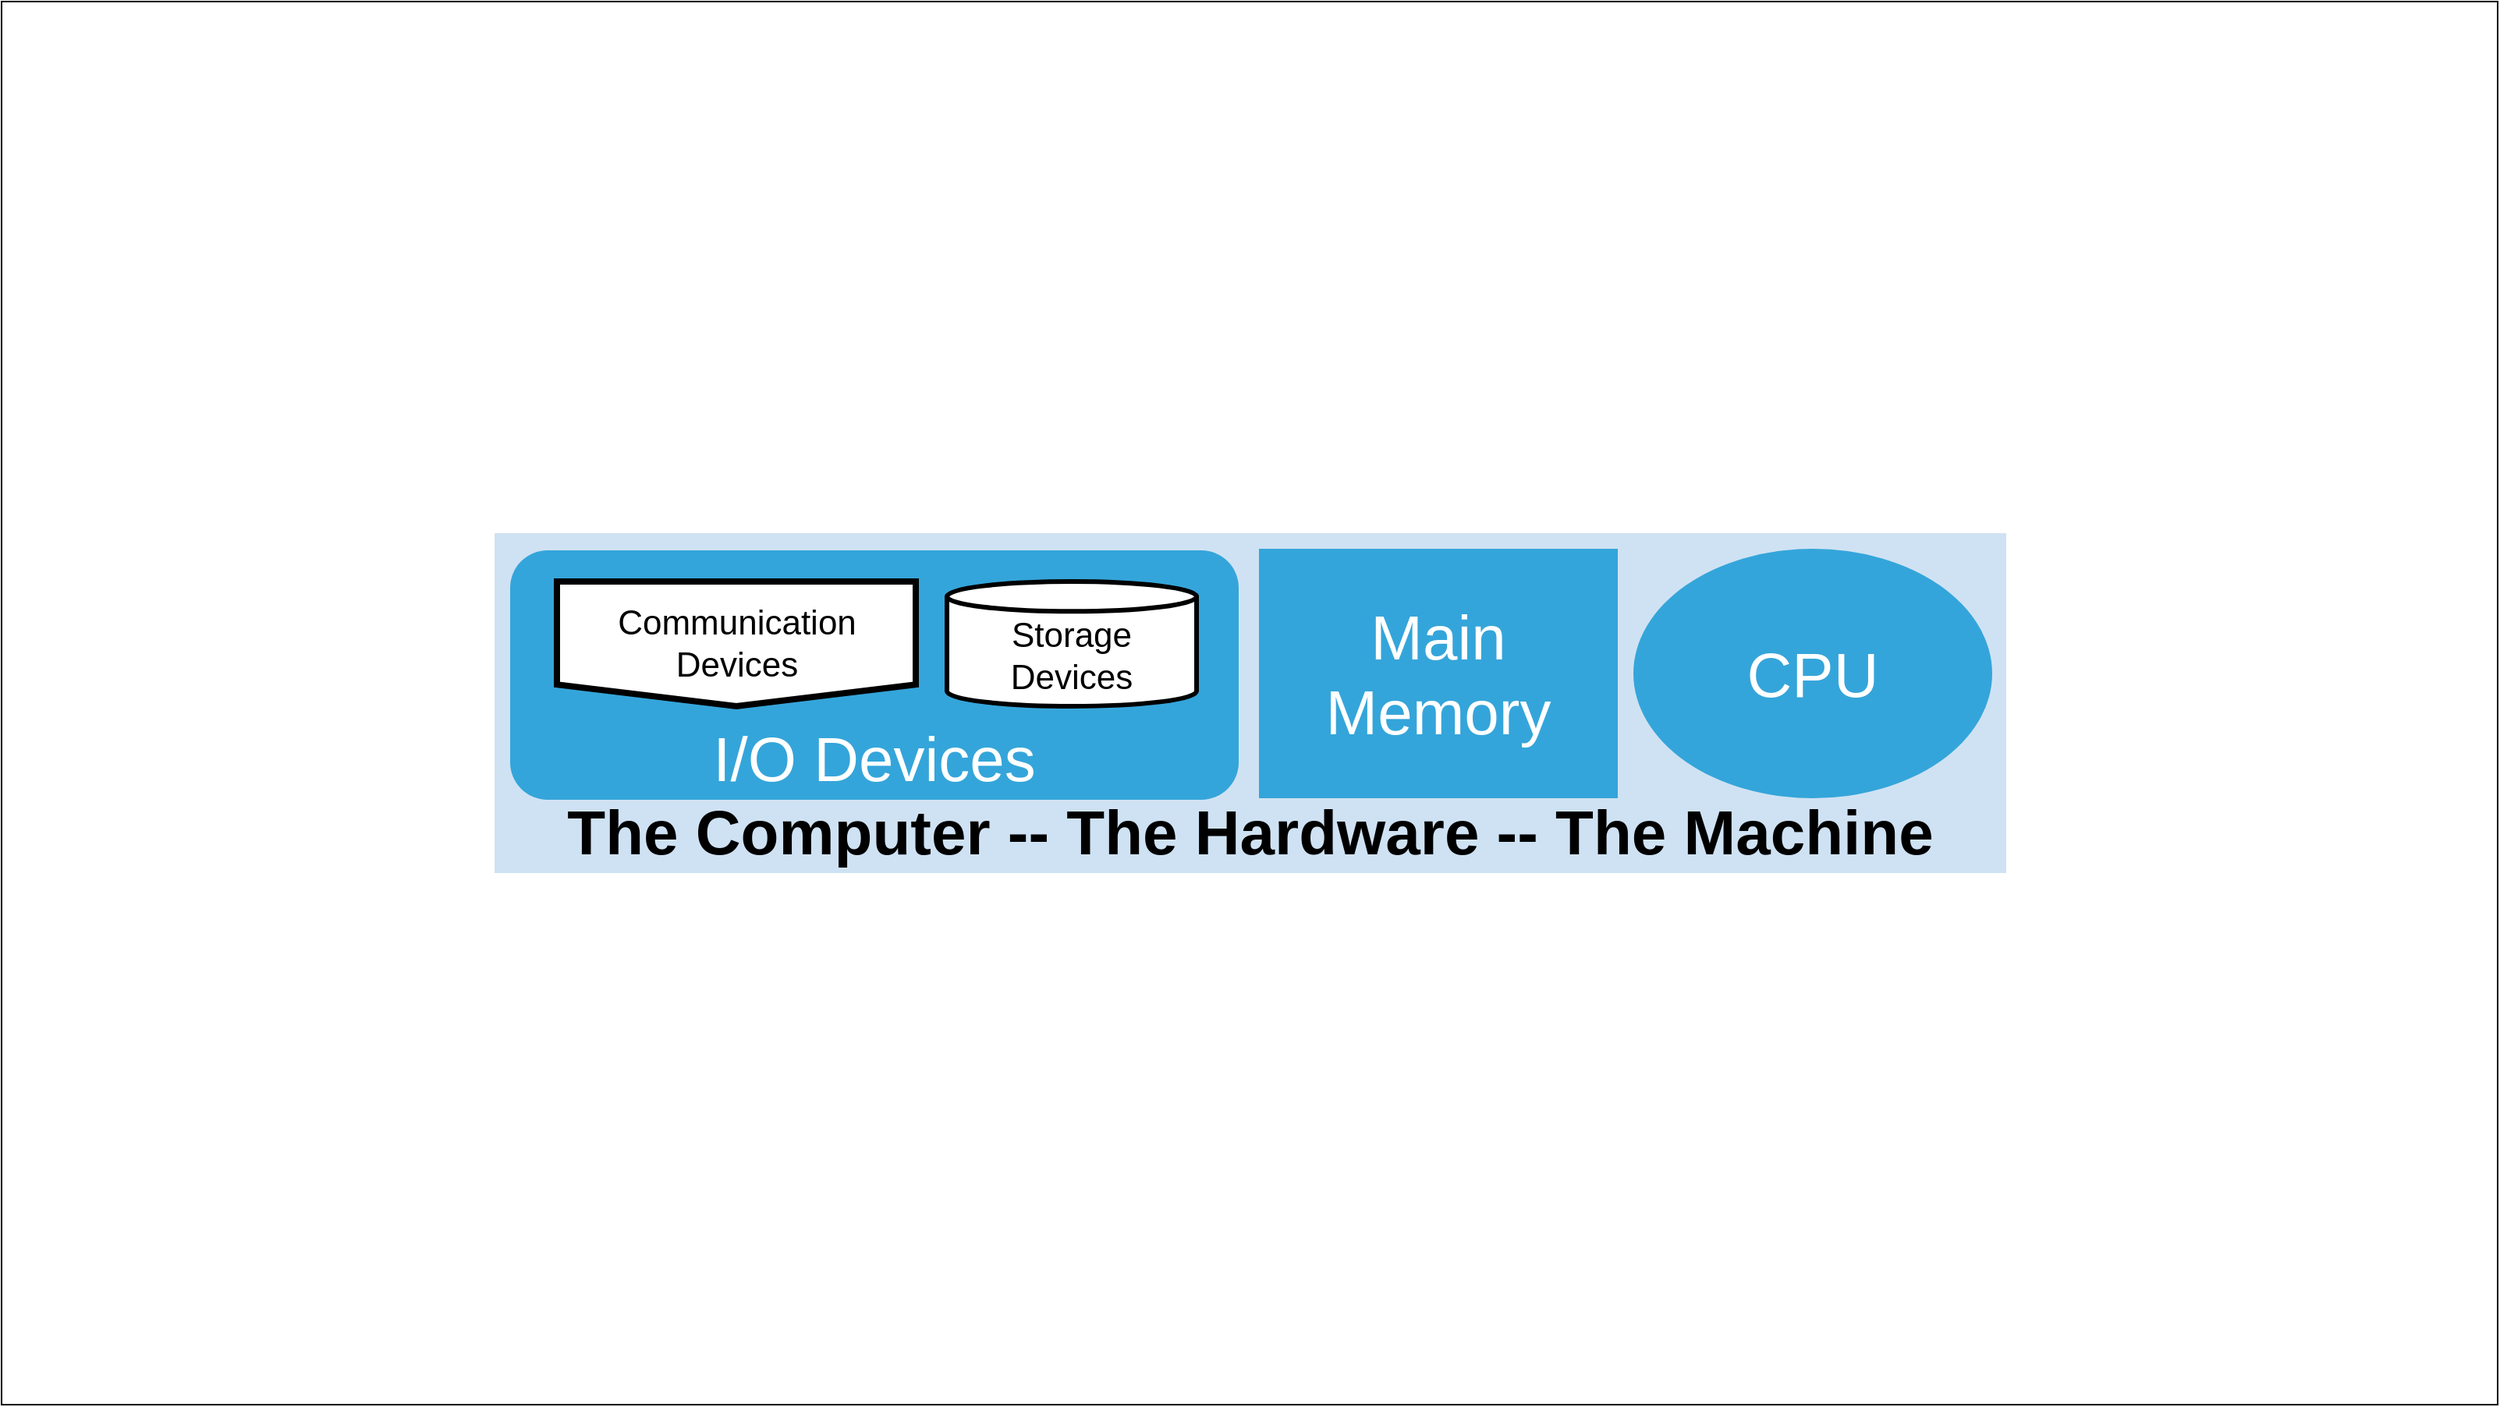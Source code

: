 <mxfile version="20.3.0" type="device" pages="19"><diagram id="i0GzoRqMwW-14eOxYt6f" name="HW-001"><mxGraphModel dx="1374" dy="822" grid="1" gridSize="10" guides="1" tooltips="1" connect="1" arrows="1" fold="1" page="1" pageScale="1" pageWidth="1600" pageHeight="900" math="0" shadow="0"><root><mxCell id="0"/><mxCell id="1" parent="0"/><mxCell id="5644JZZNIIqX6p9VpvlT-2" value="" style="rounded=0;whiteSpace=wrap;html=1;fontSize=20;fillColor=default;" parent="1" vertex="1"><mxGeometry width="1600" height="900" as="geometry"/></mxCell><mxCell id="whAWGU-VddhsTSfvMVlb-1" value="" style="group" parent="1" vertex="1" connectable="0"><mxGeometry x="316" y="341" width="969" height="218" as="geometry"/></mxCell><mxCell id="whAWGU-VddhsTSfvMVlb-2" value="" style="group" parent="whAWGU-VddhsTSfvMVlb-1" vertex="1" connectable="0"><mxGeometry width="969" height="218" as="geometry"/></mxCell><mxCell id="whAWGU-VddhsTSfvMVlb-3" value="" style="group" parent="whAWGU-VddhsTSfvMVlb-2" vertex="1" connectable="0"><mxGeometry width="969" height="218" as="geometry"/></mxCell><mxCell id="whAWGU-VddhsTSfvMVlb-4" value="The Computer -- The Hardware -- The Machine" style="rounded=0;whiteSpace=wrap;html=1;strokeWidth=4;verticalAlign=bottom;fontSize=40;fontStyle=1;fillColor=#CFE2F3;strokeColor=none;" parent="whAWGU-VddhsTSfvMVlb-3" vertex="1"><mxGeometry width="969" height="218" as="geometry"/></mxCell><mxCell id="whAWGU-VddhsTSfvMVlb-5" value="CPU" style="ellipse;whiteSpace=wrap;html=1;fontSize=40;fontColor=#FFFFFF;strokeWidth=3;fillColor=#34A5DA;strokeColor=none;" parent="whAWGU-VddhsTSfvMVlb-3" vertex="1"><mxGeometry x="730" y="10" width="230" height="160" as="geometry"/></mxCell><mxCell id="whAWGU-VddhsTSfvMVlb-6" value="Main&lt;br&gt;Memory" style="rounded=0;whiteSpace=wrap;html=1;fontSize=40;fontColor=#FFFFFF;strokeWidth=3;fillColor=#34A5DA;strokeColor=none;" parent="whAWGU-VddhsTSfvMVlb-2" vertex="1"><mxGeometry x="490" y="10" width="230" height="160" as="geometry"/></mxCell><mxCell id="whAWGU-VddhsTSfvMVlb-7" value="" style="group" parent="whAWGU-VddhsTSfvMVlb-1" vertex="1" connectable="0"><mxGeometry x="10" y="11" width="467" height="160" as="geometry"/></mxCell><mxCell id="whAWGU-VddhsTSfvMVlb-8" value="I/O Devices" style="rounded=1;whiteSpace=wrap;html=1;fillColor=#34A5DA;strokeColor=none;fontColor=#FFFFFF;verticalAlign=bottom;fontSize=40;" parent="whAWGU-VddhsTSfvMVlb-7" vertex="1"><mxGeometry width="467" height="160" as="geometry"/></mxCell><mxCell id="whAWGU-VddhsTSfvMVlb-9" value="Storage&lt;br style=&quot;font-size: 22px;&quot;&gt;Devices" style="shape=cylinder3;whiteSpace=wrap;html=1;boundedLbl=1;backgroundOutline=1;size=9.588;strokeWidth=3;fontSize=22;" parent="whAWGU-VddhsTSfvMVlb-7" vertex="1"><mxGeometry x="280" y="20" width="160" height="80" as="geometry"/></mxCell><mxCell id="whAWGU-VddhsTSfvMVlb-10" value="Communication&lt;br style=&quot;font-size: 22px;&quot;&gt;Devices" style="html=1;shadow=0;dashed=0;align=center;verticalAlign=middle;shape=mxgraph.arrows2.arrow;dy=0;dx=13.94;notch=0;strokeWidth=4;direction=south;fontSize=22;" parent="whAWGU-VddhsTSfvMVlb-7" vertex="1"><mxGeometry x="30" y="20" width="230" height="80" as="geometry"/></mxCell></root></mxGraphModel></diagram><diagram id="5lScJrwPSYWMNei3Boa-" name="PhysMem-002"><mxGraphModel dx="1867" dy="1370" grid="1" gridSize="10" guides="1" tooltips="1" connect="1" arrows="1" fold="1" page="1" pageScale="1" pageWidth="1600" pageHeight="900" math="0" shadow="0"><root><mxCell id="0"/><mxCell id="1" parent="0"/><mxCell id="Rq41-Ys9IUp8HwMc1HtP-1" value="" style="rounded=0;whiteSpace=wrap;html=1;fontSize=20;fillColor=default;" vertex="1" parent="1"><mxGeometry width="1600" height="900" as="geometry"/></mxCell><mxCell id="rM9mtm0uA7aXO-k-gIEw-1" value="Main Memory" style="rounded=0;whiteSpace=wrap;html=1;fontSize=40;fontColor=#FFFFFF;strokeWidth=3;fillColor=#34A5DA;strokeColor=none;" parent="1" vertex="1"><mxGeometry x="525" y="410" width="550" height="81" as="geometry"/></mxCell><mxCell id="rM9mtm0uA7aXO-k-gIEw-3" value="&lt;span style=&quot;font-size: 24px;&quot;&gt;The &lt;b&gt;physical&lt;/b&gt; main memory of a computer is formed from the memory devices which the cpu has a direct connection to via it address and data busses. It forms an array of byte sized locations. Each location can store a single 8 bit value. The number of locations, P, is proportional to the number of physical main memory devices, Random Access Memory (RAM) units installed.&amp;nbsp; The range of locations is called the Physical Address Space of the computer.&lt;/span&gt;" style="rounded=0;whiteSpace=wrap;html=1;strokeWidth=4;fontSize=24;" parent="1" vertex="1"><mxGeometry x="390" y="160" width="840" height="180" as="geometry"/></mxCell><mxCell id="rM9mtm0uA7aXO-k-gIEw-5" value="Physical Memory" style="text;html=1;strokeColor=none;fillColor=none;align=center;verticalAlign=middle;whiteSpace=wrap;rounded=0;strokeWidth=4;fontSize=32;fontStyle=1" parent="1" vertex="1"><mxGeometry x="660" y="370" width="280" height="30" as="geometry"/></mxCell><mxCell id="rM9mtm0uA7aXO-k-gIEw-6" value="Physical Address Space" style="text;html=1;strokeColor=none;fillColor=none;align=center;verticalAlign=middle;whiteSpace=wrap;rounded=0;strokeWidth=4;fontSize=32;fontStyle=1" parent="1" vertex="1"><mxGeometry x="615" y="501" width="410" height="30" as="geometry"/></mxCell><mxCell id="rM9mtm0uA7aXO-k-gIEw-7" value="" style="endArrow=baseDash;startArrow=baseDash;html=1;rounded=0;fontSize=32;startFill=0;endFill=0;" parent="1" edge="1"><mxGeometry width="50" height="50" relative="1" as="geometry"><mxPoint x="526" y="500" as="sourcePoint"/><mxPoint x="1074" y="500" as="targetPoint"/></mxGeometry></mxCell><mxCell id="HOlI1dmpgI8h0aMu84h4-1" value="&lt;span style=&quot;font-size: 16px;&quot;&gt;0&lt;/span&gt;" style="text;html=1;resizable=0;autosize=1;align=center;verticalAlign=middle;points=[];fillColor=none;strokeColor=none;rounded=0;fontSize=24;fontFamily=Courier New;fontStyle=1" parent="1" vertex="1"><mxGeometry x="510.0" y="491" width="30" height="40" as="geometry"/></mxCell><mxCell id="HOlI1dmpgI8h0aMu84h4-2" value="&lt;span style=&quot;font-size: 16px;&quot;&gt;P&lt;/span&gt;" style="text;html=1;resizable=0;autosize=1;align=center;verticalAlign=middle;points=[];fillColor=none;strokeColor=none;rounded=0;fontSize=24;fontFamily=Courier New;fontStyle=1" parent="1" vertex="1"><mxGeometry x="1059.0" y="491" width="30" height="40" as="geometry"/></mxCell></root></mxGraphModel></diagram><diagram name=" PhysMem-003" id="NeTkMMUhF5mezapOP06e"><mxGraphModel dx="2240" dy="1644" grid="1" gridSize="10" guides="1" tooltips="1" connect="1" arrows="1" fold="1" page="1" pageScale="1" pageWidth="1600" pageHeight="900" math="0" shadow="0"><root><mxCell id="oqQAtjd-9JcYnLrYux-p-0"/><mxCell id="oqQAtjd-9JcYnLrYux-p-1" parent="oqQAtjd-9JcYnLrYux-p-0"/><mxCell id="ywkPR1POoPWeSJzl_2f0-0" value="" style="rounded=0;whiteSpace=wrap;html=1;fontSize=20;fillColor=default;" vertex="1" parent="oqQAtjd-9JcYnLrYux-p-1"><mxGeometry width="1600" height="900" as="geometry"/></mxCell><mxCell id="oqQAtjd-9JcYnLrYux-p-3" value="To utilize the Virtual Memory features the OS &quot;carves up&quot; the physical memory into chucks call &lt;b&gt;Physical Pages.&amp;nbsp; &lt;/b&gt;Each page has a starting physical address and a ending physical address depending on the page size being used.&amp;nbsp; &amp;nbsp;So physical memory is broken down into a number, &lt;b&gt;m&lt;/b&gt;, distinct physical pages. This number depends on the amount of physical memory and the page size." style="rounded=0;whiteSpace=wrap;html=1;strokeWidth=4;fontSize=24;" parent="oqQAtjd-9JcYnLrYux-p-1" vertex="1"><mxGeometry x="390" y="160" width="840" height="180" as="geometry"/></mxCell><mxCell id="oqQAtjd-9JcYnLrYux-p-4" value="Physical Memory Pages" style="text;html=1;strokeColor=none;fillColor=none;align=center;verticalAlign=middle;whiteSpace=wrap;rounded=0;strokeWidth=4;fontSize=32;fontStyle=1" parent="oqQAtjd-9JcYnLrYux-p-1" vertex="1"><mxGeometry x="600" y="370" width="400" height="30" as="geometry"/></mxCell><mxCell id="oqQAtjd-9JcYnLrYux-p-5" value="Eg. m=9 physical pages" style="text;html=1;strokeColor=none;fillColor=none;align=center;verticalAlign=middle;whiteSpace=wrap;rounded=0;strokeWidth=4;fontSize=32;fontStyle=1" parent="oqQAtjd-9JcYnLrYux-p-1" vertex="1"><mxGeometry x="615" y="501" width="410" height="30" as="geometry"/></mxCell><mxCell id="oqQAtjd-9JcYnLrYux-p-6" value="" style="endArrow=baseDash;startArrow=baseDash;html=1;rounded=0;fontSize=32;startFill=0;endFill=0;" parent="oqQAtjd-9JcYnLrYux-p-1" edge="1"><mxGeometry width="50" height="50" relative="1" as="geometry"><mxPoint x="526" y="500" as="sourcePoint"/><mxPoint x="1074" y="500" as="targetPoint"/></mxGeometry></mxCell><mxCell id="oqQAtjd-9JcYnLrYux-p-7" value="&lt;span style=&quot;font-size: 16px;&quot;&gt;0&lt;/span&gt;" style="text;html=1;resizable=0;autosize=1;align=center;verticalAlign=middle;points=[];fillColor=none;strokeColor=none;rounded=0;fontSize=24;fontFamily=Courier New;fontStyle=1" parent="oqQAtjd-9JcYnLrYux-p-1" vertex="1"><mxGeometry x="510.0" y="491" width="30" height="40" as="geometry"/></mxCell><mxCell id="oqQAtjd-9JcYnLrYux-p-8" value="&lt;span style=&quot;font-size: 16px;&quot;&gt;P&lt;/span&gt;" style="text;html=1;resizable=0;autosize=1;align=center;verticalAlign=middle;points=[];fillColor=none;strokeColor=none;rounded=0;fontSize=24;fontFamily=Courier New;fontStyle=1" parent="oqQAtjd-9JcYnLrYux-p-1" vertex="1"><mxGeometry x="1059.0" y="491" width="30" height="40" as="geometry"/></mxCell><mxCell id="_AROF3GtIDcmi6_SvVEv-0" value="" style="group;fillColor=#34A5DA;" parent="oqQAtjd-9JcYnLrYux-p-1" vertex="1" connectable="0"><mxGeometry x="525" y="409.5" width="550" height="81" as="geometry"/></mxCell><mxCell id="_AROF3GtIDcmi6_SvVEv-1" value="&lt;font style=&quot;font-size: 20px;&quot;&gt;PP0&lt;/font&gt;" style="rounded=0;whiteSpace=wrap;html=1;strokeWidth=2;fillColor=#34A5DA;fontColor=#FFFFFF;fontSize=20;fontStyle=1" parent="_AROF3GtIDcmi6_SvVEv-0" vertex="1"><mxGeometry width="61.111" height="81" as="geometry"/></mxCell><mxCell id="_AROF3GtIDcmi6_SvVEv-2" value="PP1" style="rounded=0;whiteSpace=wrap;html=1;strokeWidth=2;fillColor=#34A5DA;fontSize=20;fontColor=#FFFFFF;fontStyle=1" parent="_AROF3GtIDcmi6_SvVEv-0" vertex="1"><mxGeometry x="61.111" width="61.111" height="81" as="geometry"/></mxCell><mxCell id="_AROF3GtIDcmi6_SvVEv-3" value="PP2" style="rounded=0;whiteSpace=wrap;html=1;strokeWidth=2;fillColor=#34A5DA;fontSize=20;fontColor=#FFFFFF;fontStyle=1" parent="_AROF3GtIDcmi6_SvVEv-0" vertex="1"><mxGeometry x="122.222" width="61.111" height="81" as="geometry"/></mxCell><mxCell id="_AROF3GtIDcmi6_SvVEv-4" value="PP3" style="rounded=0;whiteSpace=wrap;html=1;strokeWidth=2;fillColor=#34A5DA;fontSize=20;fontColor=#FFFFFF;fontStyle=1" parent="_AROF3GtIDcmi6_SvVEv-0" vertex="1"><mxGeometry x="183.333" width="61.111" height="81" as="geometry"/></mxCell><mxCell id="_AROF3GtIDcmi6_SvVEv-5" value="PP4" style="rounded=0;whiteSpace=wrap;html=1;strokeWidth=2;fillColor=#34A5DA;fontSize=20;fontColor=#FFFFFF;fontStyle=1" parent="_AROF3GtIDcmi6_SvVEv-0" vertex="1"><mxGeometry x="244.444" width="61.111" height="81" as="geometry"/></mxCell><mxCell id="_AROF3GtIDcmi6_SvVEv-6" value="PP5" style="rounded=0;whiteSpace=wrap;html=1;strokeWidth=2;fillColor=#34A5DA;fontSize=20;fontColor=#FFFFFF;fontStyle=1" parent="_AROF3GtIDcmi6_SvVEv-0" vertex="1"><mxGeometry x="305.556" width="61.111" height="81" as="geometry"/></mxCell><mxCell id="_AROF3GtIDcmi6_SvVEv-7" value="PP6" style="rounded=0;whiteSpace=wrap;html=1;strokeWidth=2;fillColor=#34A5DA;fontSize=20;fontColor=#FFFFFF;fontStyle=1" parent="_AROF3GtIDcmi6_SvVEv-0" vertex="1"><mxGeometry x="366.667" width="61.111" height="81" as="geometry"/></mxCell><mxCell id="_AROF3GtIDcmi6_SvVEv-8" value="PP7" style="rounded=0;whiteSpace=wrap;html=1;strokeWidth=2;fillColor=#34A5DA;fontSize=20;fontColor=#FFFFFF;fontStyle=1" parent="_AROF3GtIDcmi6_SvVEv-0" vertex="1"><mxGeometry x="427.778" width="61.111" height="81" as="geometry"/></mxCell><mxCell id="_AROF3GtIDcmi6_SvVEv-9" value="PP8" style="rounded=0;whiteSpace=wrap;html=1;strokeWidth=2;fillColor=#34A5DA;fontSize=20;fontColor=#FFFFFF;fontStyle=1" parent="_AROF3GtIDcmi6_SvVEv-0" vertex="1"><mxGeometry x="488.889" width="61.111" height="81" as="geometry"/></mxCell></root></mxGraphModel></diagram><diagram name="PhysMem-004" id="915YkQY_kO81pfahc4Zt"><mxGraphModel dx="2240" dy="1644" grid="1" gridSize="10" guides="1" tooltips="1" connect="1" arrows="1" fold="1" page="1" pageScale="1" pageWidth="1600" pageHeight="900" math="0" shadow="0"><root><mxCell id="d5BjwfwdYulEULYioazK-0"/><mxCell id="d5BjwfwdYulEULYioazK-1" parent="d5BjwfwdYulEULYioazK-0"/><mxCell id="rjrGlAZzvxHABnCQNeE7-0" value="" style="rounded=0;whiteSpace=wrap;html=1;fontSize=20;fillColor=default;" vertex="1" parent="d5BjwfwdYulEULYioazK-1"><mxGeometry width="1600" height="900" as="geometry"/></mxCell><mxCell id="d5BjwfwdYulEULYioazK-2" value="We visualize the physical pages a forming a big collection of pages that will be the OS's basic unit of &quot;real&quot; memory to organize and assign to process.&lt;br&gt;If we assume a system has 8Gb of ram and a typical page size of 4Kb then the number of pages in the collection would be 2,097,152. So roughly 2 Million Physical Pages." style="rounded=0;whiteSpace=wrap;html=1;strokeWidth=4;fontSize=24;" vertex="1" parent="d5BjwfwdYulEULYioazK-1"><mxGeometry x="390" y="160" width="840" height="180" as="geometry"/></mxCell><mxCell id="d5BjwfwdYulEULYioazK-3" value="Physical Memory Pages" style="text;html=1;strokeColor=none;fillColor=none;align=center;verticalAlign=middle;whiteSpace=wrap;rounded=0;strokeWidth=4;fontSize=32;fontStyle=1" vertex="1" parent="d5BjwfwdYulEULYioazK-1"><mxGeometry x="600" y="470" width="400" height="30" as="geometry"/></mxCell><mxCell id="d5BjwfwdYulEULYioazK-9" value="&lt;font style=&quot;font-size: 20px;&quot;&gt;PP0&lt;/font&gt;" style="rounded=0;whiteSpace=wrap;html=1;strokeWidth=2;fillColor=#34A5DA;fontColor=#FFFFFF;fontSize=20;fontStyle=1" vertex="1" parent="d5BjwfwdYulEULYioazK-1"><mxGeometry x="610" y="570" width="61.111" height="81" as="geometry"/></mxCell><mxCell id="d5BjwfwdYulEULYioazK-10" value="PP1" style="rounded=0;whiteSpace=wrap;html=1;strokeWidth=2;fillColor=#34A5DA;fontSize=20;fontColor=#FFFFFF;fontStyle=1" vertex="1" parent="d5BjwfwdYulEULYioazK-1"><mxGeometry x="710.001" y="520" width="61.111" height="81" as="geometry"/></mxCell><mxCell id="d5BjwfwdYulEULYioazK-11" value="PP2" style="rounded=0;whiteSpace=wrap;html=1;strokeWidth=2;fillColor=#34A5DA;fontSize=20;fontColor=#FFFFFF;fontStyle=1" vertex="1" parent="d5BjwfwdYulEULYioazK-1"><mxGeometry x="830.002" y="550" width="61.111" height="81" as="geometry"/></mxCell><mxCell id="d5BjwfwdYulEULYioazK-12" value="PP3" style="rounded=0;whiteSpace=wrap;html=1;strokeWidth=2;fillColor=#34A5DA;fontSize=20;fontColor=#FFFFFF;fontStyle=1" vertex="1" parent="d5BjwfwdYulEULYioazK-1"><mxGeometry x="950.003" y="570" width="61.111" height="81" as="geometry"/></mxCell><mxCell id="d5BjwfwdYulEULYioazK-13" value="PP4" style="rounded=0;whiteSpace=wrap;html=1;strokeWidth=2;fillColor=#34A5DA;fontSize=20;fontColor=#FFFFFF;fontStyle=1" vertex="1" parent="d5BjwfwdYulEULYioazK-1"><mxGeometry x="839.004" y="670" width="61.111" height="81" as="geometry"/></mxCell><mxCell id="d5BjwfwdYulEULYioazK-14" value="PP5" style="rounded=0;whiteSpace=wrap;html=1;strokeWidth=2;fillColor=#34A5DA;fontSize=20;fontColor=#FFFFFF;fontStyle=1" vertex="1" parent="d5BjwfwdYulEULYioazK-1"><mxGeometry x="728.886" y="660" width="61.111" height="81" as="geometry"/></mxCell><mxCell id="d5BjwfwdYulEULYioazK-15" value="PP6" style="rounded=0;whiteSpace=wrap;html=1;strokeWidth=2;fillColor=#34A5DA;fontSize=20;fontColor=#FFFFFF;fontStyle=1" vertex="1" parent="d5BjwfwdYulEULYioazK-1"><mxGeometry x="609.997" y="720" width="61.111" height="81" as="geometry"/></mxCell><mxCell id="d5BjwfwdYulEULYioazK-16" value="PP7" style="rounded=0;whiteSpace=wrap;html=1;strokeWidth=2;fillColor=#34A5DA;fontSize=20;fontColor=#FFFFFF;fontStyle=1" vertex="1" parent="d5BjwfwdYulEULYioazK-1"><mxGeometry x="939.998" y="710" width="61.111" height="81" as="geometry"/></mxCell><mxCell id="d5BjwfwdYulEULYioazK-17" value="PP8" style="rounded=0;whiteSpace=wrap;html=1;strokeWidth=2;fillColor=#34A5DA;fontSize=20;fontColor=#FFFFFF;fontStyle=1" vertex="1" parent="d5BjwfwdYulEULYioazK-1"><mxGeometry x="789.999" y="770" width="61.111" height="81" as="geometry"/></mxCell></root></mxGraphModel></diagram><diagram name="PhyMem-005" id="XJmrfyJ2BqO2YqJqEiZ-"><mxGraphModel dx="1073" dy="822" grid="1" gridSize="10" guides="1" tooltips="1" connect="1" arrows="1" fold="1" page="1" pageScale="1" pageWidth="1600" pageHeight="900" math="0" shadow="0"><root><mxCell id="Ca6OzTk7Sj_ProGYmES7-0"/><mxCell id="Ca6OzTk7Sj_ProGYmES7-1" parent="Ca6OzTk7Sj_ProGYmES7-0"/><mxCell id="kQCwIzBgcHocU1bfCv7f-0" value="" style="rounded=0;whiteSpace=wrap;html=1;fontSize=20;fillColor=default;" parent="Ca6OzTk7Sj_ProGYmES7-1" vertex="1"><mxGeometry width="1600" height="900" as="geometry"/></mxCell><mxCell id="Ca6OzTk7Sj_ProGYmES7-2" value="During startup the OS organizes the pages of memory into some that are reserved for its use -- to store the kernel code (&quot;text&quot;) and data.&amp;nbsp; The rest form a Free Pool of Physical Pages that initially have no assigned purpose.&amp;nbsp; These means the values stored in these pages have no meaning!&amp;nbsp;" style="rounded=0;whiteSpace=wrap;html=1;strokeWidth=4;fontSize=24;" parent="Ca6OzTk7Sj_ProGYmES7-1" vertex="1"><mxGeometry x="390" y="160" width="840" height="180" as="geometry"/></mxCell><mxCell id="Ca6OzTk7Sj_ProGYmES7-3" value="Physical Memory Pages" style="text;html=1;strokeColor=none;fillColor=none;align=center;verticalAlign=middle;whiteSpace=wrap;rounded=0;strokeWidth=4;fontSize=32;fontStyle=1" parent="Ca6OzTk7Sj_ProGYmES7-1" vertex="1"><mxGeometry x="620" y="630" width="400" height="30" as="geometry"/></mxCell><mxCell id="ooO91j4rg-VkATE8cG3N-0" value="" style="rounded=1;whiteSpace=wrap;html=1;strokeWidth=2;fillColor=#B9E0A5;" parent="Ca6OzTk7Sj_ProGYmES7-1" vertex="1"><mxGeometry x="850.0" y="679" width="410" height="220" as="geometry"/></mxCell><mxCell id="ooO91j4rg-VkATE8cG3N-1" value="" style="rounded=1;whiteSpace=wrap;html=1;strokeWidth=2;fillColor=#B9E0A5;" parent="Ca6OzTk7Sj_ProGYmES7-1" vertex="1"><mxGeometry x="450.0" y="679" width="340" height="220" as="geometry"/></mxCell><mxCell id="ooO91j4rg-VkATE8cG3N-6" value="Reserved for OS Code and Data structures" style="text;html=1;strokeColor=none;fillColor=none;align=center;verticalAlign=middle;whiteSpace=wrap;rounded=0;fontSize=32;" parent="Ca6OzTk7Sj_ProGYmES7-1" vertex="1"><mxGeometry x="450.0" y="799" width="338" height="90" as="geometry"/></mxCell><mxCell id="ooO91j4rg-VkATE8cG3N-7" value="Free Pool of Physical Pages" style="text;html=1;strokeColor=none;fillColor=none;align=center;verticalAlign=middle;whiteSpace=wrap;rounded=0;fontSize=32;" parent="Ca6OzTk7Sj_ProGYmES7-1" vertex="1"><mxGeometry x="860.0" y="799" width="390" height="100" as="geometry"/></mxCell><mxCell id="4oYdYqCs2xEq89Xln-hz-0" value="&lt;font style=&quot;font-size: 20px;&quot;&gt;PP0&lt;/font&gt;" style="rounded=0;whiteSpace=wrap;html=1;strokeWidth=2;fillColor=#34A5DA;fontColor=#FFFFFF;fontSize=20;fontStyle=1" parent="Ca6OzTk7Sj_ProGYmES7-1" vertex="1"><mxGeometry x="495" y="700" width="61.111" height="81" as="geometry"/></mxCell><mxCell id="4oYdYqCs2xEq89Xln-hz-1" value="PP1" style="rounded=0;whiteSpace=wrap;html=1;strokeWidth=2;fillColor=#34A5DA;fontSize=20;fontColor=#FFFFFF;fontStyle=1" parent="Ca6OzTk7Sj_ProGYmES7-1" vertex="1"><mxGeometry x="585.001" y="700" width="61.111" height="81" as="geometry"/></mxCell><mxCell id="4oYdYqCs2xEq89Xln-hz-2" value="PP2" style="rounded=0;whiteSpace=wrap;html=1;strokeWidth=2;fillColor=#34A5DA;fontSize=20;fontColor=#FFFFFF;fontStyle=1" parent="Ca6OzTk7Sj_ProGYmES7-1" vertex="1"><mxGeometry x="675.002" y="700" width="61.111" height="81" as="geometry"/></mxCell><mxCell id="4oYdYqCs2xEq89Xln-hz-3" value="PP3" style="rounded=0;whiteSpace=wrap;html=1;strokeWidth=2;fillColor=#34A5DA;fontSize=20;fontColor=#FFFFFF;fontStyle=1" parent="Ca6OzTk7Sj_ProGYmES7-1" vertex="1"><mxGeometry x="854.893" y="710" width="61.111" height="81" as="geometry"/></mxCell><mxCell id="4oYdYqCs2xEq89Xln-hz-4" value="PP4" style="rounded=0;whiteSpace=wrap;html=1;strokeWidth=2;fillColor=#34A5DA;fontSize=20;fontColor=#FFFFFF;fontStyle=1" parent="Ca6OzTk7Sj_ProGYmES7-1" vertex="1"><mxGeometry x="923" y="710" width="61.111" height="81" as="geometry"/></mxCell><mxCell id="4oYdYqCs2xEq89Xln-hz-5" value="PP5" style="rounded=0;whiteSpace=wrap;html=1;strokeWidth=2;fillColor=#34A5DA;fontSize=20;fontColor=#FFFFFF;fontStyle=1" parent="Ca6OzTk7Sj_ProGYmES7-1" vertex="1"><mxGeometry x="990" y="710" width="61.111" height="81" as="geometry"/></mxCell><mxCell id="4oYdYqCs2xEq89Xln-hz-6" value="PP6" style="rounded=0;whiteSpace=wrap;html=1;strokeWidth=2;fillColor=#34A5DA;fontSize=20;fontColor=#FFFFFF;fontStyle=1" parent="Ca6OzTk7Sj_ProGYmES7-1" vertex="1"><mxGeometry x="1058" y="710" width="61.111" height="81" as="geometry"/></mxCell><mxCell id="4oYdYqCs2xEq89Xln-hz-7" value="PP7" style="rounded=0;whiteSpace=wrap;html=1;strokeWidth=2;fillColor=#34A5DA;fontSize=20;fontColor=#FFFFFF;fontStyle=1" parent="Ca6OzTk7Sj_ProGYmES7-1" vertex="1"><mxGeometry x="1126" y="710" width="61.111" height="81" as="geometry"/></mxCell><mxCell id="4oYdYqCs2xEq89Xln-hz-8" value="PP8" style="rounded=0;whiteSpace=wrap;html=1;strokeWidth=2;fillColor=#34A5DA;fontSize=20;fontColor=#FFFFFF;fontStyle=1" parent="Ca6OzTk7Sj_ProGYmES7-1" vertex="1"><mxGeometry x="1193.889" y="710" width="61.111" height="81" as="geometry"/></mxCell></root></mxGraphModel></diagram><diagram name="VAS-006" id="CSJ5v20qe5cMuvXfeO2R"><mxGraphModel dx="1073" dy="822" grid="1" gridSize="10" guides="1" tooltips="1" connect="1" arrows="1" fold="1" page="1" pageScale="1" pageWidth="1600" pageHeight="900" math="0" shadow="0"><root><mxCell id="pR2Ttff4Ew9JFt94q6ru-0"/><mxCell id="pR2Ttff4Ew9JFt94q6ru-1" parent="pR2Ttff4Ew9JFt94q6ru-0"/><mxCell id="JQV82spY9t_FKjXQT8Cs-0" value="" style="rounded=0;whiteSpace=wrap;html=1;fontSize=20;fillColor=default;" parent="pR2Ttff4Ew9JFt94q6ru-1" vertex="1"><mxGeometry width="1600" height="900" as="geometry"/></mxCell><mxCell id="pR2Ttff4Ew9JFt94q6ru-2" value="&lt;span style=&quot;font-size: 21px;&quot;&gt;A &lt;b&gt;Virtual Address Space (VAS)&amp;nbsp;&lt;/b&gt;an empty container&lt;br&gt;Addresses from 0 t0 2&lt;sup&gt;w&lt;/sup&gt;&amp;nbsp;- 1, Where w is the CPU's size of a virtual address in bits -- Eg. 64, 32, 16 -- But with no actual memory &quot;backing it&quot;&lt;br&gt;&lt;/span&gt;&lt;br style=&quot;font-size: 21px;&quot;&gt;" style="rounded=0;whiteSpace=wrap;html=1;strokeWidth=4;fontSize=24;" parent="pR2Ttff4Ew9JFt94q6ru-1" vertex="1"><mxGeometry x="1040" y="230" width="540" height="250" as="geometry"/></mxCell><mxCell id="pR2Ttff4Ew9JFt94q6ru-3" value="Physical Memory Pages" style="text;html=1;strokeColor=none;fillColor=none;align=center;verticalAlign=middle;whiteSpace=wrap;rounded=0;strokeWidth=4;fontSize=32;fontStyle=1" parent="pR2Ttff4Ew9JFt94q6ru-1" vertex="1"><mxGeometry x="620" y="630" width="400" height="30" as="geometry"/></mxCell><mxCell id="pR2Ttff4Ew9JFt94q6ru-4" value="" style="rounded=1;whiteSpace=wrap;html=1;strokeWidth=2;fillColor=#B9E0A5;" parent="pR2Ttff4Ew9JFt94q6ru-1" vertex="1"><mxGeometry x="850.0" y="679" width="410" height="220" as="geometry"/></mxCell><mxCell id="pR2Ttff4Ew9JFt94q6ru-5" value="" style="rounded=1;whiteSpace=wrap;html=1;strokeWidth=2;fillColor=#B9E0A5;" parent="pR2Ttff4Ew9JFt94q6ru-1" vertex="1"><mxGeometry x="450.0" y="679" width="340" height="220" as="geometry"/></mxCell><mxCell id="pR2Ttff4Ew9JFt94q6ru-6" value="Reserved for OS Code and Data structures" style="text;html=1;strokeColor=none;fillColor=none;align=center;verticalAlign=middle;whiteSpace=wrap;rounded=0;fontSize=32;" parent="pR2Ttff4Ew9JFt94q6ru-1" vertex="1"><mxGeometry x="450.0" y="799" width="338" height="90" as="geometry"/></mxCell><mxCell id="pR2Ttff4Ew9JFt94q6ru-7" value="Free Pool of Physical Pages" style="text;html=1;strokeColor=none;fillColor=none;align=center;verticalAlign=middle;whiteSpace=wrap;rounded=0;fontSize=32;" parent="pR2Ttff4Ew9JFt94q6ru-1" vertex="1"><mxGeometry x="860.0" y="799" width="390" height="100" as="geometry"/></mxCell><mxCell id="pR2Ttff4Ew9JFt94q6ru-8" value="&lt;font style=&quot;font-size: 20px;&quot;&gt;PP0&lt;/font&gt;" style="rounded=0;whiteSpace=wrap;html=1;strokeWidth=2;fillColor=#34A5DA;fontColor=#FFFFFF;fontSize=20;fontStyle=1" parent="pR2Ttff4Ew9JFt94q6ru-1" vertex="1"><mxGeometry x="495" y="700" width="61.111" height="81" as="geometry"/></mxCell><mxCell id="pR2Ttff4Ew9JFt94q6ru-9" value="PP1" style="rounded=0;whiteSpace=wrap;html=1;strokeWidth=2;fillColor=#34A5DA;fontSize=20;fontColor=#FFFFFF;fontStyle=1" parent="pR2Ttff4Ew9JFt94q6ru-1" vertex="1"><mxGeometry x="585.001" y="700" width="61.111" height="81" as="geometry"/></mxCell><mxCell id="pR2Ttff4Ew9JFt94q6ru-10" value="PP2" style="rounded=0;whiteSpace=wrap;html=1;strokeWidth=2;fillColor=#34A5DA;fontSize=20;fontColor=#FFFFFF;fontStyle=1" parent="pR2Ttff4Ew9JFt94q6ru-1" vertex="1"><mxGeometry x="675.002" y="700" width="61.111" height="81" as="geometry"/></mxCell><mxCell id="pR2Ttff4Ew9JFt94q6ru-11" value="PP3" style="rounded=0;whiteSpace=wrap;html=1;strokeWidth=2;fillColor=#34A5DA;fontSize=20;fontColor=#FFFFFF;fontStyle=1" parent="pR2Ttff4Ew9JFt94q6ru-1" vertex="1"><mxGeometry x="854.893" y="710" width="61.111" height="81" as="geometry"/></mxCell><mxCell id="pR2Ttff4Ew9JFt94q6ru-12" value="PP4" style="rounded=0;whiteSpace=wrap;html=1;strokeWidth=2;fillColor=#34A5DA;fontSize=20;fontColor=#FFFFFF;fontStyle=1" parent="pR2Ttff4Ew9JFt94q6ru-1" vertex="1"><mxGeometry x="923" y="710" width="61.111" height="81" as="geometry"/></mxCell><mxCell id="pR2Ttff4Ew9JFt94q6ru-13" value="PP5" style="rounded=0;whiteSpace=wrap;html=1;strokeWidth=2;fillColor=#34A5DA;fontSize=20;fontColor=#FFFFFF;fontStyle=1" parent="pR2Ttff4Ew9JFt94q6ru-1" vertex="1"><mxGeometry x="990" y="710" width="61.111" height="81" as="geometry"/></mxCell><mxCell id="pR2Ttff4Ew9JFt94q6ru-14" value="PP6" style="rounded=0;whiteSpace=wrap;html=1;strokeWidth=2;fillColor=#34A5DA;fontSize=20;fontColor=#FFFFFF;fontStyle=1" parent="pR2Ttff4Ew9JFt94q6ru-1" vertex="1"><mxGeometry x="1058" y="710" width="61.111" height="81" as="geometry"/></mxCell><mxCell id="pR2Ttff4Ew9JFt94q6ru-15" value="PP7" style="rounded=0;whiteSpace=wrap;html=1;strokeWidth=2;fillColor=#34A5DA;fontSize=20;fontColor=#FFFFFF;fontStyle=1" parent="pR2Ttff4Ew9JFt94q6ru-1" vertex="1"><mxGeometry x="1126" y="710" width="61.111" height="81" as="geometry"/></mxCell><mxCell id="pR2Ttff4Ew9JFt94q6ru-16" value="PP8" style="rounded=0;whiteSpace=wrap;html=1;strokeWidth=2;fillColor=#34A5DA;fontSize=20;fontColor=#FFFFFF;fontStyle=1" parent="pR2Ttff4Ew9JFt94q6ru-1" vertex="1"><mxGeometry x="1193.889" y="710" width="61.111" height="81" as="geometry"/></mxCell><mxCell id="CRbgP-yExIoZADg6TeeG-0" value="" style="whiteSpace=wrap;html=1;labelBackgroundColor=none;fontFamily=Helvetica;fontSize=33;fillColor=#4D4D4D;align=left;strokeWidth=3;sketch=1;" parent="pR2Ttff4Ew9JFt94q6ru-1" vertex="1"><mxGeometry x="80.0" y="130" width="680" height="80" as="geometry"/></mxCell><mxCell id="CRbgP-yExIoZADg6TeeG-1" value="&lt;b&gt;Virtual Address Space (Virtual Memory)&lt;/b&gt;" style="text;html=1;resizable=0;autosize=1;align=center;verticalAlign=middle;points=[];fillColor=none;strokeColor=none;rounded=0;fontSize=24;" parent="pR2Ttff4Ew9JFt94q6ru-1" vertex="1"><mxGeometry x="175.0" y="75" width="470" height="40" as="geometry"/></mxCell><mxCell id="CRbgP-yExIoZADg6TeeG-2" value="&lt;span style=&quot;font-size: 16px&quot;&gt;0000000000000000&lt;/span&gt;" style="text;html=1;resizable=0;autosize=1;align=center;verticalAlign=middle;points=[];fillColor=none;strokeColor=none;rounded=0;fontSize=24;fontFamily=Courier New;fontStyle=1" parent="pR2Ttff4Ew9JFt94q6ru-1" vertex="1"><mxGeometry x="30.0" y="96" width="170" height="40" as="geometry"/></mxCell><mxCell id="CRbgP-yExIoZADg6TeeG-3" value="&lt;font style=&quot;font-size: 16px&quot;&gt;FFFFFFFF&lt;/font&gt;&lt;span style=&quot;font-size: 16px&quot;&gt;FFFFFFFF&lt;/span&gt;" style="text;html=1;resizable=0;autosize=1;align=center;verticalAlign=middle;points=[];fillColor=none;strokeColor=none;rounded=0;fontSize=24;fontFamily=Courier New;fontStyle=1" parent="pR2Ttff4Ew9JFt94q6ru-1" vertex="1"><mxGeometry x="650.0" y="96" width="170" height="40" as="geometry"/></mxCell></root></mxGraphModel></diagram><diagram name="VAS-007" id="CM3N6LRRPlru3_rOwK2M"><mxGraphModel dx="2133" dy="1495" grid="1" gridSize="10" guides="1" tooltips="1" connect="1" arrows="1" fold="1" page="1" pageScale="1" pageWidth="1600" pageHeight="900" math="0" shadow="0"><root><mxCell id="8LABxjoOLB0CFQnXhzbF-0"/><mxCell id="8LABxjoOLB0CFQnXhzbF-1" parent="8LABxjoOLB0CFQnXhzbF-0"/><mxCell id="ZtV2axYKM7DjsY8TjKG0-0" value="" style="rounded=0;whiteSpace=wrap;html=1;fontSize=20;fillColor=default;" parent="8LABxjoOLB0CFQnXhzbF-1" vertex="1"><mxGeometry width="1600" height="900" as="geometry"/></mxCell><mxCell id="8LABxjoOLB0CFQnXhzbF-3" value="Physical Memory Pages" style="text;html=1;strokeColor=none;fillColor=none;align=center;verticalAlign=middle;whiteSpace=wrap;rounded=0;strokeWidth=4;fontSize=32;fontStyle=1" parent="8LABxjoOLB0CFQnXhzbF-1" vertex="1"><mxGeometry x="620" y="630" width="400" height="30" as="geometry"/></mxCell><mxCell id="8LABxjoOLB0CFQnXhzbF-4" value="" style="rounded=1;whiteSpace=wrap;html=1;strokeWidth=2;fillColor=#B9E0A5;" parent="8LABxjoOLB0CFQnXhzbF-1" vertex="1"><mxGeometry x="850.0" y="679" width="410" height="220" as="geometry"/></mxCell><mxCell id="8LABxjoOLB0CFQnXhzbF-5" value="" style="rounded=1;whiteSpace=wrap;html=1;strokeWidth=2;fillColor=#B9E0A5;" parent="8LABxjoOLB0CFQnXhzbF-1" vertex="1"><mxGeometry x="450.0" y="679" width="340" height="220" as="geometry"/></mxCell><mxCell id="8LABxjoOLB0CFQnXhzbF-6" value="Reserved for OS Code and Data structures" style="text;html=1;strokeColor=none;fillColor=none;align=center;verticalAlign=middle;whiteSpace=wrap;rounded=0;fontSize=32;" parent="8LABxjoOLB0CFQnXhzbF-1" vertex="1"><mxGeometry x="450.0" y="799" width="338" height="90" as="geometry"/></mxCell><mxCell id="8LABxjoOLB0CFQnXhzbF-7" value="Free Pool of Physical Pages" style="text;html=1;strokeColor=none;fillColor=none;align=center;verticalAlign=middle;whiteSpace=wrap;rounded=0;fontSize=32;" parent="8LABxjoOLB0CFQnXhzbF-1" vertex="1"><mxGeometry x="860.0" y="799" width="390" height="100" as="geometry"/></mxCell><mxCell id="8LABxjoOLB0CFQnXhzbF-8" value="&lt;font style=&quot;font-size: 20px;&quot;&gt;PP0&lt;/font&gt;" style="rounded=0;whiteSpace=wrap;html=1;strokeWidth=2;fillColor=#34A5DA;fontColor=#FFFFFF;fontSize=20;fontStyle=1" parent="8LABxjoOLB0CFQnXhzbF-1" vertex="1"><mxGeometry x="495" y="700" width="61.111" height="81" as="geometry"/></mxCell><mxCell id="8LABxjoOLB0CFQnXhzbF-9" value="PP1" style="rounded=0;whiteSpace=wrap;html=1;strokeWidth=2;fillColor=#34A5DA;fontSize=20;fontColor=#FFFFFF;fontStyle=1" parent="8LABxjoOLB0CFQnXhzbF-1" vertex="1"><mxGeometry x="585.001" y="700" width="61.111" height="81" as="geometry"/></mxCell><mxCell id="8LABxjoOLB0CFQnXhzbF-10" value="PP2" style="rounded=0;whiteSpace=wrap;html=1;strokeWidth=2;fillColor=#34A5DA;fontSize=20;fontColor=#FFFFFF;fontStyle=1" parent="8LABxjoOLB0CFQnXhzbF-1" vertex="1"><mxGeometry x="675.002" y="700" width="61.111" height="81" as="geometry"/></mxCell><mxCell id="8LABxjoOLB0CFQnXhzbF-11" value="PP3" style="rounded=0;whiteSpace=wrap;html=1;strokeWidth=2;fillColor=#34A5DA;fontSize=20;fontColor=#FFFFFF;fontStyle=1" parent="8LABxjoOLB0CFQnXhzbF-1" vertex="1"><mxGeometry x="854.893" y="710" width="61.111" height="81" as="geometry"/></mxCell><mxCell id="8LABxjoOLB0CFQnXhzbF-12" value="PP4" style="rounded=0;whiteSpace=wrap;html=1;strokeWidth=2;fillColor=#34A5DA;fontSize=20;fontColor=#FFFFFF;fontStyle=1" parent="8LABxjoOLB0CFQnXhzbF-1" vertex="1"><mxGeometry x="923" y="710" width="61.111" height="81" as="geometry"/></mxCell><mxCell id="8LABxjoOLB0CFQnXhzbF-13" value="PP5" style="rounded=0;whiteSpace=wrap;html=1;strokeWidth=2;fillColor=#34A5DA;fontSize=20;fontColor=#FFFFFF;fontStyle=1" parent="8LABxjoOLB0CFQnXhzbF-1" vertex="1"><mxGeometry x="990" y="710" width="61.111" height="81" as="geometry"/></mxCell><mxCell id="8LABxjoOLB0CFQnXhzbF-14" value="PP6" style="rounded=0;whiteSpace=wrap;html=1;strokeWidth=2;fillColor=#34A5DA;fontSize=20;fontColor=#FFFFFF;fontStyle=1" parent="8LABxjoOLB0CFQnXhzbF-1" vertex="1"><mxGeometry x="1058" y="710" width="61.111" height="81" as="geometry"/></mxCell><mxCell id="8LABxjoOLB0CFQnXhzbF-15" value="PP7" style="rounded=0;whiteSpace=wrap;html=1;strokeWidth=2;fillColor=#34A5DA;fontSize=20;fontColor=#FFFFFF;fontStyle=1" parent="8LABxjoOLB0CFQnXhzbF-1" vertex="1"><mxGeometry x="1126" y="710" width="61.111" height="81" as="geometry"/></mxCell><mxCell id="8LABxjoOLB0CFQnXhzbF-16" value="PP8" style="rounded=0;whiteSpace=wrap;html=1;strokeWidth=2;fillColor=#34A5DA;fontSize=20;fontColor=#FFFFFF;fontStyle=1" parent="8LABxjoOLB0CFQnXhzbF-1" vertex="1"><mxGeometry x="1193.889" y="710" width="61.111" height="81" as="geometry"/></mxCell><mxCell id="8LABxjoOLB0CFQnXhzbF-17" value="" style="whiteSpace=wrap;html=1;labelBackgroundColor=none;fontFamily=Helvetica;fontSize=33;fillColor=#4D4D4D;align=left;strokeWidth=3;sketch=1;" parent="8LABxjoOLB0CFQnXhzbF-1" vertex="1"><mxGeometry x="80" y="130" width="610" height="80" as="geometry"/></mxCell><mxCell id="8LABxjoOLB0CFQnXhzbF-18" value="&lt;b&gt;Virtual Address Space 1 (Virtual Memory)&lt;/b&gt;" style="text;html=1;resizable=0;autosize=1;align=center;verticalAlign=middle;points=[];fillColor=none;strokeColor=none;rounded=0;fontSize=24;" parent="8LABxjoOLB0CFQnXhzbF-1" vertex="1"><mxGeometry x="165.0" y="75" width="490" height="40" as="geometry"/></mxCell><mxCell id="8LABxjoOLB0CFQnXhzbF-19" value="&lt;span style=&quot;font-size: 16px&quot;&gt;0000000000000000&lt;/span&gt;" style="text;html=1;resizable=0;autosize=1;align=center;verticalAlign=middle;points=[];fillColor=none;strokeColor=none;rounded=0;fontSize=24;fontFamily=Courier New;fontStyle=1" parent="8LABxjoOLB0CFQnXhzbF-1" vertex="1"><mxGeometry x="30.0" y="96" width="170" height="40" as="geometry"/></mxCell><mxCell id="8LABxjoOLB0CFQnXhzbF-20" value="&lt;font style=&quot;font-size: 16px&quot;&gt;FFFFFFFF&lt;/font&gt;&lt;span style=&quot;font-size: 16px&quot;&gt;FFFFFFFF&lt;/span&gt;" style="text;html=1;resizable=0;autosize=1;align=center;verticalAlign=middle;points=[];fillColor=none;strokeColor=none;rounded=0;fontSize=24;fontFamily=Courier New;fontStyle=1" parent="8LABxjoOLB0CFQnXhzbF-1" vertex="1"><mxGeometry x="590.0" y="96" width="170" height="40" as="geometry"/></mxCell><mxCell id="8LABxjoOLB0CFQnXhzbF-21" value="Page Table 1" style="shape=table;startSize=50;container=1;collapsible=0;childLayout=tableLayout;strokeWidth=4;fillColor=#FFFFFF;strokeColor=#000000;fontSize=32;" parent="8LABxjoOLB0CFQnXhzbF-1" vertex="1"><mxGeometry x="150.0" y="394" width="540" height="140" as="geometry"/></mxCell><mxCell id="8LABxjoOLB0CFQnXhzbF-22" style="shape=tableRow;horizontal=0;startSize=0;swimlaneHead=0;swimlaneBody=0;top=0;left=0;bottom=0;right=0;collapsible=0;dropTarget=0;fillColor=none;points=[[0,0.5],[1,0.5]];portConstraint=eastwest;strokeWidth=2;" parent="8LABxjoOLB0CFQnXhzbF-21" vertex="1"><mxGeometry y="50" width="540" height="45" as="geometry"/></mxCell><mxCell id="8LABxjoOLB0CFQnXhzbF-23" value="---" style="shape=partialRectangle;html=1;whiteSpace=wrap;connectable=0;overflow=hidden;fillColor=none;top=0;left=0;bottom=0;right=0;pointerEvents=1;strokeWidth=2;fontSize=32;" parent="8LABxjoOLB0CFQnXhzbF-22" vertex="1"><mxGeometry width="54" height="45" as="geometry"><mxRectangle width="54" height="45" as="alternateBounds"/></mxGeometry></mxCell><mxCell id="8LABxjoOLB0CFQnXhzbF-24" value="&lt;span style=&quot;font-size: 32px&quot;&gt;---&lt;/span&gt;" style="shape=partialRectangle;html=1;whiteSpace=wrap;connectable=0;overflow=hidden;fillColor=none;top=0;left=0;bottom=0;right=0;pointerEvents=1;strokeWidth=2;" parent="8LABxjoOLB0CFQnXhzbF-22" vertex="1"><mxGeometry x="54" width="54" height="45" as="geometry"><mxRectangle width="54" height="45" as="alternateBounds"/></mxGeometry></mxCell><mxCell id="8LABxjoOLB0CFQnXhzbF-25" value="&lt;span style=&quot;font-size: 32px&quot;&gt;---&lt;/span&gt;" style="shape=partialRectangle;html=1;whiteSpace=wrap;connectable=0;overflow=hidden;fillColor=none;top=0;left=0;bottom=0;right=0;pointerEvents=1;strokeWidth=2;" parent="8LABxjoOLB0CFQnXhzbF-22" vertex="1"><mxGeometry x="108" width="54" height="45" as="geometry"><mxRectangle width="54" height="45" as="alternateBounds"/></mxGeometry></mxCell><mxCell id="8LABxjoOLB0CFQnXhzbF-26" value="&lt;span style=&quot;color: rgb(0 , 0 , 0) ; font-family: &amp;quot;helvetica&amp;quot; ; font-size: 32px ; font-style: normal ; font-weight: 400 ; letter-spacing: normal ; text-align: center ; text-indent: 0px ; text-transform: none ; word-spacing: 0px ; background-color: rgb(248 , 249 , 250) ; display: inline ; float: none&quot;&gt;---&lt;/span&gt;" style="shape=partialRectangle;html=1;whiteSpace=wrap;connectable=0;overflow=hidden;fillColor=none;top=0;left=0;bottom=0;right=0;pointerEvents=1;strokeWidth=2;" parent="8LABxjoOLB0CFQnXhzbF-22" vertex="1"><mxGeometry x="162" width="54" height="45" as="geometry"><mxRectangle width="54" height="45" as="alternateBounds"/></mxGeometry></mxCell><mxCell id="8LABxjoOLB0CFQnXhzbF-27" value="&lt;meta charset=&quot;utf-8&quot;&gt;&lt;span style=&quot;color: rgb(0, 0, 0); font-family: helvetica; font-size: 32px; font-style: normal; font-weight: 400; letter-spacing: normal; text-align: center; text-indent: 0px; text-transform: none; word-spacing: 0px; background-color: rgb(248, 249, 250); display: inline; float: none;&quot;&gt;---&lt;/span&gt;" style="shape=partialRectangle;html=1;whiteSpace=wrap;connectable=0;overflow=hidden;fillColor=none;top=0;left=0;bottom=0;right=0;pointerEvents=1;strokeWidth=2;" parent="8LABxjoOLB0CFQnXhzbF-22" vertex="1"><mxGeometry x="216" width="54" height="45" as="geometry"><mxRectangle width="54" height="45" as="alternateBounds"/></mxGeometry></mxCell><mxCell id="8LABxjoOLB0CFQnXhzbF-28" value="&lt;span style=&quot;color: rgb(0 , 0 , 0) ; font-family: &amp;quot;helvetica&amp;quot; ; font-size: 32px ; font-style: normal ; font-weight: 400 ; letter-spacing: normal ; text-align: center ; text-indent: 0px ; text-transform: none ; word-spacing: 0px ; background-color: rgb(248 , 249 , 250) ; display: inline ; float: none&quot;&gt;---&lt;/span&gt;" style="shape=partialRectangle;html=1;whiteSpace=wrap;connectable=0;overflow=hidden;fillColor=none;top=0;left=0;bottom=0;right=0;pointerEvents=1;strokeWidth=2;" parent="8LABxjoOLB0CFQnXhzbF-22" vertex="1"><mxGeometry x="270" width="54" height="45" as="geometry"><mxRectangle width="54" height="45" as="alternateBounds"/></mxGeometry></mxCell><mxCell id="8LABxjoOLB0CFQnXhzbF-29" value="&lt;meta charset=&quot;utf-8&quot;&gt;&lt;span style=&quot;color: rgb(0, 0, 0); font-family: helvetica; font-size: 32px; font-style: normal; font-weight: 400; letter-spacing: normal; text-align: center; text-indent: 0px; text-transform: none; word-spacing: 0px; background-color: rgb(248, 249, 250); display: inline; float: none;&quot;&gt;---&lt;/span&gt;" style="shape=partialRectangle;html=1;whiteSpace=wrap;connectable=0;overflow=hidden;fillColor=none;top=0;left=0;bottom=0;right=0;pointerEvents=1;strokeWidth=2;" parent="8LABxjoOLB0CFQnXhzbF-22" vertex="1"><mxGeometry x="324" width="54" height="45" as="geometry"><mxRectangle width="54" height="45" as="alternateBounds"/></mxGeometry></mxCell><mxCell id="8LABxjoOLB0CFQnXhzbF-30" value="&lt;meta charset=&quot;utf-8&quot;&gt;&lt;span style=&quot;color: rgb(0, 0, 0); font-family: helvetica; font-size: 32px; font-style: normal; font-weight: 400; letter-spacing: normal; text-align: center; text-indent: 0px; text-transform: none; word-spacing: 0px; background-color: rgb(248, 249, 250); display: inline; float: none;&quot;&gt;---&lt;/span&gt;" style="shape=partialRectangle;html=1;whiteSpace=wrap;connectable=0;overflow=hidden;fillColor=none;top=0;left=0;bottom=0;right=0;pointerEvents=1;strokeWidth=2;" parent="8LABxjoOLB0CFQnXhzbF-22" vertex="1"><mxGeometry x="378" width="54" height="45" as="geometry"><mxRectangle width="54" height="45" as="alternateBounds"/></mxGeometry></mxCell><mxCell id="8LABxjoOLB0CFQnXhzbF-31" value="&lt;meta charset=&quot;utf-8&quot;&gt;&lt;span style=&quot;color: rgb(0, 0, 0); font-family: helvetica; font-size: 32px; font-style: normal; font-weight: 400; letter-spacing: normal; text-align: center; text-indent: 0px; text-transform: none; word-spacing: 0px; background-color: rgb(248, 249, 250); display: inline; float: none;&quot;&gt;---&lt;/span&gt;" style="shape=partialRectangle;html=1;whiteSpace=wrap;connectable=0;overflow=hidden;fillColor=none;top=0;left=0;bottom=0;right=0;pointerEvents=1;strokeWidth=2;" parent="8LABxjoOLB0CFQnXhzbF-22" vertex="1"><mxGeometry x="432" width="54" height="45" as="geometry"><mxRectangle width="54" height="45" as="alternateBounds"/></mxGeometry></mxCell><mxCell id="8LABxjoOLB0CFQnXhzbF-32" value="&lt;meta charset=&quot;utf-8&quot;&gt;&lt;span style=&quot;color: rgb(0, 0, 0); font-family: helvetica; font-size: 32px; font-style: normal; font-weight: 400; letter-spacing: normal; text-align: center; text-indent: 0px; text-transform: none; word-spacing: 0px; background-color: rgb(248, 249, 250); display: inline; float: none;&quot;&gt;---&lt;/span&gt;" style="shape=partialRectangle;html=1;whiteSpace=wrap;connectable=0;overflow=hidden;fillColor=none;top=0;left=0;bottom=0;right=0;pointerEvents=1;strokeWidth=2;" parent="8LABxjoOLB0CFQnXhzbF-22" vertex="1"><mxGeometry x="486" width="54" height="45" as="geometry"><mxRectangle width="54" height="45" as="alternateBounds"/></mxGeometry></mxCell><mxCell id="8LABxjoOLB0CFQnXhzbF-33" value="" style="shape=tableRow;horizontal=0;startSize=0;swimlaneHead=0;swimlaneBody=0;top=0;left=0;bottom=0;right=0;collapsible=0;dropTarget=0;fillColor=none;points=[[0,0.5],[1,0.5]];portConstraint=eastwest;strokeWidth=2;" parent="8LABxjoOLB0CFQnXhzbF-21" vertex="1"><mxGeometry y="95" width="540" height="45" as="geometry"/></mxCell><mxCell id="8LABxjoOLB0CFQnXhzbF-34" value="" style="shape=partialRectangle;html=1;whiteSpace=wrap;connectable=0;overflow=hidden;fillColor=none;top=0;left=0;bottom=0;right=0;pointerEvents=1;strokeWidth=2;" parent="8LABxjoOLB0CFQnXhzbF-33" vertex="1"><mxGeometry width="54" height="45" as="geometry"><mxRectangle width="54" height="45" as="alternateBounds"/></mxGeometry></mxCell><mxCell id="8LABxjoOLB0CFQnXhzbF-35" value="" style="shape=partialRectangle;html=1;whiteSpace=wrap;connectable=0;overflow=hidden;fillColor=none;top=0;left=0;bottom=0;right=0;pointerEvents=1;strokeWidth=2;" parent="8LABxjoOLB0CFQnXhzbF-33" vertex="1"><mxGeometry x="54" width="54" height="45" as="geometry"><mxRectangle width="54" height="45" as="alternateBounds"/></mxGeometry></mxCell><mxCell id="8LABxjoOLB0CFQnXhzbF-36" value="" style="shape=partialRectangle;html=1;whiteSpace=wrap;connectable=0;overflow=hidden;fillColor=none;top=0;left=0;bottom=0;right=0;pointerEvents=1;strokeWidth=2;" parent="8LABxjoOLB0CFQnXhzbF-33" vertex="1"><mxGeometry x="108" width="54" height="45" as="geometry"><mxRectangle width="54" height="45" as="alternateBounds"/></mxGeometry></mxCell><mxCell id="8LABxjoOLB0CFQnXhzbF-37" value="" style="shape=partialRectangle;html=1;whiteSpace=wrap;connectable=0;overflow=hidden;fillColor=none;top=0;left=0;bottom=0;right=0;pointerEvents=1;strokeWidth=2;" parent="8LABxjoOLB0CFQnXhzbF-33" vertex="1"><mxGeometry x="162" width="54" height="45" as="geometry"><mxRectangle width="54" height="45" as="alternateBounds"/></mxGeometry></mxCell><mxCell id="8LABxjoOLB0CFQnXhzbF-38" value="" style="shape=partialRectangle;html=1;whiteSpace=wrap;connectable=0;overflow=hidden;fillColor=none;top=0;left=0;bottom=0;right=0;pointerEvents=1;strokeWidth=2;" parent="8LABxjoOLB0CFQnXhzbF-33" vertex="1"><mxGeometry x="216" width="54" height="45" as="geometry"><mxRectangle width="54" height="45" as="alternateBounds"/></mxGeometry></mxCell><mxCell id="8LABxjoOLB0CFQnXhzbF-39" value="" style="shape=partialRectangle;html=1;whiteSpace=wrap;connectable=0;overflow=hidden;fillColor=none;top=0;left=0;bottom=0;right=0;pointerEvents=1;strokeWidth=2;" parent="8LABxjoOLB0CFQnXhzbF-33" vertex="1"><mxGeometry x="270" width="54" height="45" as="geometry"><mxRectangle width="54" height="45" as="alternateBounds"/></mxGeometry></mxCell><mxCell id="8LABxjoOLB0CFQnXhzbF-40" value="" style="shape=partialRectangle;html=1;whiteSpace=wrap;connectable=0;overflow=hidden;fillColor=none;top=0;left=0;bottom=0;right=0;pointerEvents=1;strokeWidth=2;" parent="8LABxjoOLB0CFQnXhzbF-33" vertex="1"><mxGeometry x="324" width="54" height="45" as="geometry"><mxRectangle width="54" height="45" as="alternateBounds"/></mxGeometry></mxCell><mxCell id="8LABxjoOLB0CFQnXhzbF-41" value="" style="shape=partialRectangle;html=1;whiteSpace=wrap;connectable=0;overflow=hidden;fillColor=none;top=0;left=0;bottom=0;right=0;pointerEvents=1;strokeWidth=2;" parent="8LABxjoOLB0CFQnXhzbF-33" vertex="1"><mxGeometry x="378" width="54" height="45" as="geometry"><mxRectangle width="54" height="45" as="alternateBounds"/></mxGeometry></mxCell><mxCell id="8LABxjoOLB0CFQnXhzbF-42" value="" style="shape=partialRectangle;html=1;whiteSpace=wrap;connectable=0;overflow=hidden;fillColor=none;top=0;left=0;bottom=0;right=0;pointerEvents=1;strokeWidth=2;" parent="8LABxjoOLB0CFQnXhzbF-33" vertex="1"><mxGeometry x="432" width="54" height="45" as="geometry"><mxRectangle width="54" height="45" as="alternateBounds"/></mxGeometry></mxCell><mxCell id="8LABxjoOLB0CFQnXhzbF-43" value="" style="shape=partialRectangle;html=1;whiteSpace=wrap;connectable=0;overflow=hidden;fillColor=none;top=0;left=0;bottom=0;right=0;pointerEvents=1;strokeWidth=2;" parent="8LABxjoOLB0CFQnXhzbF-33" vertex="1"><mxGeometry x="486" width="54" height="45" as="geometry"><mxRectangle width="54" height="45" as="alternateBounds"/></mxGeometry></mxCell><mxCell id="8LABxjoOLB0CFQnXhzbF-44" value="&lt;font color=&quot;#ffffff&quot; style=&quot;font-size: 45px;&quot;&gt;CPU&lt;/font&gt;" style="ellipse;whiteSpace=wrap;html=1;fontSize=45;strokeWidth=4;fillColor=#34A5DA;strokeColor=none;" parent="8LABxjoOLB0CFQnXhzbF-1" vertex="1"><mxGeometry x="715.0" y="274" width="210" height="140" as="geometry"/></mxCell><mxCell id="8LABxjoOLB0CFQnXhzbF-45" value="" style="rounded=0;whiteSpace=wrap;html=1;fontSize=24;strokeWidth=4;fillColor=#FFFFFF;" parent="8LABxjoOLB0CFQnXhzbF-1" vertex="1"><mxGeometry x="777.5" y="374" width="85" height="30" as="geometry"/></mxCell><mxCell id="Pp4o40fTD3909GZTgCw6-0" value="" style="endArrow=classic;html=1;rounded=0;fontSize=24;startArrow=oval;startFill=1;strokeWidth=5;entryX=1;entryY=0.5;entryDx=0;entryDy=0;" parent="8LABxjoOLB0CFQnXhzbF-1" edge="1"><mxGeometry width="50" height="50" relative="1" as="geometry"><mxPoint x="820" y="388" as="sourcePoint"/><mxPoint x="690" y="466.5" as="targetPoint"/><Array as="points"><mxPoint x="800.0" y="454"/></Array></mxGeometry></mxCell><mxCell id="7BkR3y_KaH1VR-xGwLX--0" value="&lt;span style=&quot;font-size: 21px;&quot;&gt;CPU's&amp;nbsp; Incorporate a &lt;b&gt;Memory Management Unit (MMU)&lt;/b&gt;&lt;/span&gt;&lt;span style=&quot;background-color: initial;&quot;&gt;&amp;nbsp;that defines a data structure called &lt;/span&gt;&lt;b style=&quot;background-color: initial;&quot;&gt;Page Table:&lt;/b&gt;&lt;br&gt;&lt;ul&gt;&lt;li&gt;A data structures located in OS Memory&lt;/li&gt;&lt;li&gt;OS builds them according to MMU specification&lt;/li&gt;&lt;li&gt;Each entry can map a Virtual Page Number to a Physical Page&lt;/li&gt;&lt;li&gt;MMU contains a register that OS can set to point to a Page Table (Page Table Pointer Register)&lt;/li&gt;&lt;li&gt;Each Entry has permission (rwx) bits and a pointer to Physical Page&lt;/li&gt;&lt;li&gt;&quot;Empty&quot; entries means that accesses to that Virtual Page will generate an error and a handler in the OS will be execute&lt;/li&gt;&lt;/ul&gt;In &quot;normal&quot; user mode of operation all memory accesses are translated by the MMU. OS is responsible for creating page tables, updating which one is currently active, and filling them out -- setting the permission bits and the what physical page a virtual page number correspond to." style="rounded=0;whiteSpace=wrap;html=1;strokeWidth=4;fontSize=24;align=left;spacingLeft=4;spacingRight=3;" parent="8LABxjoOLB0CFQnXhzbF-1" vertex="1"><mxGeometry x="930" y="10" width="660" height="610" as="geometry"/></mxCell><mxCell id="Lhc4S8pbyjwyil02sl8K-0" value="&lt;font style=&quot;font-size: 20px;&quot;&gt;VPN0&lt;/font&gt;" style="rounded=0;whiteSpace=wrap;html=1;strokeWidth=2;fillColor=none;fontColor=#000000;fontSize=20;fontStyle=1" parent="8LABxjoOLB0CFQnXhzbF-1" vertex="1"><mxGeometry x="80" y="130" width="61.111" height="81" as="geometry"/></mxCell><mxCell id="Lhc4S8pbyjwyil02sl8K-1" value="&lt;font style=&quot;font-size: 20px;&quot;&gt;VPN1&lt;/font&gt;" style="rounded=0;whiteSpace=wrap;html=1;strokeWidth=2;fillColor=none;fontColor=#000000;fontSize=20;fontStyle=1" parent="8LABxjoOLB0CFQnXhzbF-1" vertex="1"><mxGeometry x="141.11" y="129" width="61.111" height="81" as="geometry"/></mxCell><mxCell id="Lhc4S8pbyjwyil02sl8K-2" value="&lt;font style=&quot;font-size: 20px;&quot;&gt;VPN2&lt;/font&gt;" style="rounded=0;whiteSpace=wrap;html=1;strokeWidth=2;fillColor=none;fontColor=#000000;fontSize=20;fontStyle=1" parent="8LABxjoOLB0CFQnXhzbF-1" vertex="1"><mxGeometry x="202" y="130" width="61.111" height="81" as="geometry"/></mxCell><mxCell id="Lhc4S8pbyjwyil02sl8K-3" value="&lt;font style=&quot;font-size: 20px;&quot;&gt;VPN3&lt;/font&gt;" style="rounded=0;whiteSpace=wrap;html=1;strokeWidth=2;fillColor=none;fontColor=#000000;fontSize=20;fontStyle=1" parent="8LABxjoOLB0CFQnXhzbF-1" vertex="1"><mxGeometry x="263.11" y="129" width="61.111" height="81" as="geometry"/></mxCell><mxCell id="Lhc4S8pbyjwyil02sl8K-4" value="&lt;font style=&quot;font-size: 20px;&quot;&gt;VPN4&lt;/font&gt;" style="rounded=0;whiteSpace=wrap;html=1;strokeWidth=2;fillColor=none;fontColor=#000000;fontSize=20;fontStyle=1" parent="8LABxjoOLB0CFQnXhzbF-1" vertex="1"><mxGeometry x="324.22" y="130" width="61.111" height="81" as="geometry"/></mxCell><mxCell id="Lhc4S8pbyjwyil02sl8K-5" value="&lt;font style=&quot;font-size: 20px;&quot;&gt;VPN5&lt;/font&gt;" style="rounded=0;whiteSpace=wrap;html=1;strokeWidth=2;fillColor=none;fontColor=#000000;fontSize=20;fontStyle=1" parent="8LABxjoOLB0CFQnXhzbF-1" vertex="1"><mxGeometry x="385.33" y="131" width="61.111" height="81" as="geometry"/></mxCell><mxCell id="Lhc4S8pbyjwyil02sl8K-6" value="&lt;font style=&quot;font-size: 20px;&quot;&gt;VPN6&lt;/font&gt;" style="rounded=0;whiteSpace=wrap;html=1;strokeWidth=2;fillColor=none;fontColor=#000000;fontSize=20;fontStyle=1" parent="8LABxjoOLB0CFQnXhzbF-1" vertex="1"><mxGeometry x="446.44" y="130" width="61.111" height="81" as="geometry"/></mxCell><mxCell id="Lhc4S8pbyjwyil02sl8K-7" value="&lt;font style=&quot;font-size: 20px;&quot;&gt;VPN7&lt;/font&gt;" style="rounded=0;whiteSpace=wrap;html=1;strokeWidth=2;fillColor=none;fontColor=#000000;fontSize=20;fontStyle=1" parent="8LABxjoOLB0CFQnXhzbF-1" vertex="1"><mxGeometry x="507.33" y="131" width="61.111" height="81" as="geometry"/></mxCell><mxCell id="Lhc4S8pbyjwyil02sl8K-8" value="&lt;font style=&quot;font-size: 20px;&quot;&gt;VPN8&lt;/font&gt;" style="rounded=0;whiteSpace=wrap;html=1;strokeWidth=2;fillColor=none;fontColor=#000000;fontSize=20;fontStyle=1" parent="8LABxjoOLB0CFQnXhzbF-1" vertex="1"><mxGeometry x="568.44" y="130" width="61.111" height="81" as="geometry"/></mxCell><mxCell id="Lhc4S8pbyjwyil02sl8K-9" value="&lt;font style=&quot;font-size: 20px;&quot;&gt;VPN9&lt;/font&gt;" style="rounded=0;whiteSpace=wrap;html=1;strokeWidth=2;fillColor=none;fontColor=#000000;fontSize=20;fontStyle=1" parent="8LABxjoOLB0CFQnXhzbF-1" vertex="1"><mxGeometry x="629.55" y="131" width="61.111" height="81" as="geometry"/></mxCell></root></mxGraphModel></diagram><diagram id="Y0Fyed8rwz6lcfAAN0so" name="VAS-008"><mxGraphModel dx="2346" dy="1644" grid="1" gridSize="10" guides="1" tooltips="1" connect="1" arrows="1" fold="1" page="1" pageScale="1" pageWidth="1600" pageHeight="900" math="0" shadow="0"><root><mxCell id="0"/><mxCell id="1" parent="0"/><mxCell id="y4J8X3M9WMU9NsJLNh4H-1" value="" style="rounded=0;whiteSpace=wrap;html=1;fontSize=20;fillColor=default;" parent="1" vertex="1"><mxGeometry width="1600" height="900" as="geometry"/></mxCell><mxCell id="y2OF8Y0vqi5ZkUNqopGp-9" value="Page Table 1" style="shape=table;startSize=50;container=1;collapsible=0;childLayout=tableLayout;strokeWidth=4;fillColor=#FFFFFF;strokeColor=#000000;fontSize=32;" parent="1" vertex="1"><mxGeometry x="150.0" y="394" width="540" height="140" as="geometry"/></mxCell><mxCell id="y2OF8Y0vqi5ZkUNqopGp-10" style="shape=tableRow;horizontal=0;startSize=0;swimlaneHead=0;swimlaneBody=0;top=0;left=0;bottom=0;right=0;collapsible=0;dropTarget=0;fillColor=none;points=[[0,0.5],[1,0.5]];portConstraint=eastwest;strokeWidth=2;" parent="y2OF8Y0vqi5ZkUNqopGp-9" vertex="1"><mxGeometry y="50" width="540" height="45" as="geometry"/></mxCell><mxCell id="y2OF8Y0vqi5ZkUNqopGp-11" value="---" style="shape=partialRectangle;html=1;whiteSpace=wrap;connectable=0;overflow=hidden;fillColor=none;top=0;left=0;bottom=0;right=0;pointerEvents=1;strokeWidth=2;fontSize=32;" parent="y2OF8Y0vqi5ZkUNqopGp-10" vertex="1"><mxGeometry width="54" height="45" as="geometry"><mxRectangle width="54" height="45" as="alternateBounds"/></mxGeometry></mxCell><mxCell id="y2OF8Y0vqi5ZkUNqopGp-12" value="&lt;span style=&quot;font-size: 32px&quot;&gt;r-x&lt;/span&gt;" style="shape=partialRectangle;html=1;whiteSpace=wrap;connectable=0;overflow=hidden;fillColor=none;top=0;left=0;bottom=0;right=0;pointerEvents=1;strokeWidth=2;" parent="y2OF8Y0vqi5ZkUNqopGp-10" vertex="1"><mxGeometry x="54" width="54" height="45" as="geometry"><mxRectangle width="54" height="45" as="alternateBounds"/></mxGeometry></mxCell><mxCell id="y2OF8Y0vqi5ZkUNqopGp-13" value="&lt;span style=&quot;font-size: 32px&quot;&gt;---&lt;/span&gt;" style="shape=partialRectangle;html=1;whiteSpace=wrap;connectable=0;overflow=hidden;fillColor=none;top=0;left=0;bottom=0;right=0;pointerEvents=1;strokeWidth=2;" parent="y2OF8Y0vqi5ZkUNqopGp-10" vertex="1"><mxGeometry x="108" width="54" height="45" as="geometry"><mxRectangle width="54" height="45" as="alternateBounds"/></mxGeometry></mxCell><mxCell id="y2OF8Y0vqi5ZkUNqopGp-14" value="&lt;span style=&quot;color: rgb(0 , 0 , 0) ; font-family: &amp;#34;helvetica&amp;#34; ; font-size: 32px ; font-style: normal ; font-weight: 400 ; letter-spacing: normal ; text-align: center ; text-indent: 0px ; text-transform: none ; word-spacing: 0px ; background-color: rgb(248 , 249 , 250) ; display: inline ; float: none&quot;&gt;r--&lt;/span&gt;" style="shape=partialRectangle;html=1;whiteSpace=wrap;connectable=0;overflow=hidden;fillColor=none;top=0;left=0;bottom=0;right=0;pointerEvents=1;strokeWidth=2;" parent="y2OF8Y0vqi5ZkUNqopGp-10" vertex="1"><mxGeometry x="162" width="54" height="45" as="geometry"><mxRectangle width="54" height="45" as="alternateBounds"/></mxGeometry></mxCell><mxCell id="y2OF8Y0vqi5ZkUNqopGp-15" value="&lt;meta charset=&quot;utf-8&quot;&gt;&lt;span style=&quot;color: rgb(0, 0, 0); font-family: helvetica; font-size: 32px; font-style: normal; font-weight: 400; letter-spacing: normal; text-align: center; text-indent: 0px; text-transform: none; word-spacing: 0px; background-color: rgb(248, 249, 250); display: inline; float: none;&quot;&gt;---&lt;/span&gt;" style="shape=partialRectangle;html=1;whiteSpace=wrap;connectable=0;overflow=hidden;fillColor=none;top=0;left=0;bottom=0;right=0;pointerEvents=1;strokeWidth=2;" parent="y2OF8Y0vqi5ZkUNqopGp-10" vertex="1"><mxGeometry x="216" width="54" height="45" as="geometry"><mxRectangle width="54" height="45" as="alternateBounds"/></mxGeometry></mxCell><mxCell id="y2OF8Y0vqi5ZkUNqopGp-16" value="&lt;span style=&quot;color: rgb(0 , 0 , 0) ; font-family: &amp;#34;helvetica&amp;#34; ; font-size: 32px ; font-style: normal ; font-weight: 400 ; letter-spacing: normal ; text-align: center ; text-indent: 0px ; text-transform: none ; word-spacing: 0px ; background-color: rgb(248 , 249 , 250) ; display: inline ; float: none&quot;&gt;rw-&lt;/span&gt;" style="shape=partialRectangle;html=1;whiteSpace=wrap;connectable=0;overflow=hidden;fillColor=none;top=0;left=0;bottom=0;right=0;pointerEvents=1;strokeWidth=2;" parent="y2OF8Y0vqi5ZkUNqopGp-10" vertex="1"><mxGeometry x="270" width="54" height="45" as="geometry"><mxRectangle width="54" height="45" as="alternateBounds"/></mxGeometry></mxCell><mxCell id="y2OF8Y0vqi5ZkUNqopGp-17" value="&lt;meta charset=&quot;utf-8&quot;&gt;&lt;span style=&quot;color: rgb(0, 0, 0); font-family: helvetica; font-size: 32px; font-style: normal; font-weight: 400; letter-spacing: normal; text-align: center; text-indent: 0px; text-transform: none; word-spacing: 0px; background-color: rgb(248, 249, 250); display: inline; float: none;&quot;&gt;---&lt;/span&gt;" style="shape=partialRectangle;html=1;whiteSpace=wrap;connectable=0;overflow=hidden;fillColor=none;top=0;left=0;bottom=0;right=0;pointerEvents=1;strokeWidth=2;" parent="y2OF8Y0vqi5ZkUNqopGp-10" vertex="1"><mxGeometry x="324" width="54" height="45" as="geometry"><mxRectangle width="54" height="45" as="alternateBounds"/></mxGeometry></mxCell><mxCell id="y2OF8Y0vqi5ZkUNqopGp-18" value="&lt;meta charset=&quot;utf-8&quot;&gt;&lt;span style=&quot;color: rgb(0, 0, 0); font-family: helvetica; font-size: 32px; font-style: normal; font-weight: 400; letter-spacing: normal; text-align: center; text-indent: 0px; text-transform: none; word-spacing: 0px; background-color: rgb(248, 249, 250); display: inline; float: none;&quot;&gt;---&lt;/span&gt;" style="shape=partialRectangle;html=1;whiteSpace=wrap;connectable=0;overflow=hidden;fillColor=none;top=0;left=0;bottom=0;right=0;pointerEvents=1;strokeWidth=2;" parent="y2OF8Y0vqi5ZkUNqopGp-10" vertex="1"><mxGeometry x="378" width="54" height="45" as="geometry"><mxRectangle width="54" height="45" as="alternateBounds"/></mxGeometry></mxCell><mxCell id="y2OF8Y0vqi5ZkUNqopGp-19" value="&lt;meta charset=&quot;utf-8&quot;&gt;&lt;span style=&quot;color: rgb(0, 0, 0); font-family: helvetica; font-size: 32px; font-style: normal; font-weight: 400; letter-spacing: normal; text-align: center; text-indent: 0px; text-transform: none; word-spacing: 0px; background-color: rgb(248, 249, 250); display: inline; float: none;&quot;&gt;---&lt;/span&gt;" style="shape=partialRectangle;html=1;whiteSpace=wrap;connectable=0;overflow=hidden;fillColor=none;top=0;left=0;bottom=0;right=0;pointerEvents=1;strokeWidth=2;" parent="y2OF8Y0vqi5ZkUNqopGp-10" vertex="1"><mxGeometry x="432" width="54" height="45" as="geometry"><mxRectangle width="54" height="45" as="alternateBounds"/></mxGeometry></mxCell><mxCell id="y2OF8Y0vqi5ZkUNqopGp-20" value="&lt;meta charset=&quot;utf-8&quot;&gt;&lt;span style=&quot;color: rgb(0, 0, 0); font-family: helvetica; font-size: 32px; font-style: normal; font-weight: 400; letter-spacing: normal; text-align: center; text-indent: 0px; text-transform: none; word-spacing: 0px; background-color: rgb(248, 249, 250); display: inline; float: none;&quot;&gt;---&lt;/span&gt;" style="shape=partialRectangle;html=1;whiteSpace=wrap;connectable=0;overflow=hidden;fillColor=none;top=0;left=0;bottom=0;right=0;pointerEvents=1;strokeWidth=2;" parent="y2OF8Y0vqi5ZkUNqopGp-10" vertex="1"><mxGeometry x="486" width="54" height="45" as="geometry"><mxRectangle width="54" height="45" as="alternateBounds"/></mxGeometry></mxCell><mxCell id="y2OF8Y0vqi5ZkUNqopGp-21" value="" style="shape=tableRow;horizontal=0;startSize=0;swimlaneHead=0;swimlaneBody=0;top=0;left=0;bottom=0;right=0;collapsible=0;dropTarget=0;fillColor=none;points=[[0,0.5],[1,0.5]];portConstraint=eastwest;strokeWidth=2;" parent="y2OF8Y0vqi5ZkUNqopGp-9" vertex="1"><mxGeometry y="95" width="540" height="45" as="geometry"/></mxCell><mxCell id="y2OF8Y0vqi5ZkUNqopGp-22" value="" style="shape=partialRectangle;html=1;whiteSpace=wrap;connectable=0;overflow=hidden;fillColor=none;top=0;left=0;bottom=0;right=0;pointerEvents=1;strokeWidth=2;" parent="y2OF8Y0vqi5ZkUNqopGp-21" vertex="1"><mxGeometry width="54" height="45" as="geometry"><mxRectangle width="54" height="45" as="alternateBounds"/></mxGeometry></mxCell><mxCell id="y2OF8Y0vqi5ZkUNqopGp-23" value="" style="shape=partialRectangle;html=1;whiteSpace=wrap;connectable=0;overflow=hidden;fillColor=none;top=0;left=0;bottom=0;right=0;pointerEvents=1;strokeWidth=2;" parent="y2OF8Y0vqi5ZkUNqopGp-21" vertex="1"><mxGeometry x="54" width="54" height="45" as="geometry"><mxRectangle width="54" height="45" as="alternateBounds"/></mxGeometry></mxCell><mxCell id="y2OF8Y0vqi5ZkUNqopGp-24" value="" style="shape=partialRectangle;html=1;whiteSpace=wrap;connectable=0;overflow=hidden;fillColor=none;top=0;left=0;bottom=0;right=0;pointerEvents=1;strokeWidth=2;" parent="y2OF8Y0vqi5ZkUNqopGp-21" vertex="1"><mxGeometry x="108" width="54" height="45" as="geometry"><mxRectangle width="54" height="45" as="alternateBounds"/></mxGeometry></mxCell><mxCell id="y2OF8Y0vqi5ZkUNqopGp-25" value="" style="shape=partialRectangle;html=1;whiteSpace=wrap;connectable=0;overflow=hidden;fillColor=none;top=0;left=0;bottom=0;right=0;pointerEvents=1;strokeWidth=2;" parent="y2OF8Y0vqi5ZkUNqopGp-21" vertex="1"><mxGeometry x="162" width="54" height="45" as="geometry"><mxRectangle width="54" height="45" as="alternateBounds"/></mxGeometry></mxCell><mxCell id="y2OF8Y0vqi5ZkUNqopGp-26" value="" style="shape=partialRectangle;html=1;whiteSpace=wrap;connectable=0;overflow=hidden;fillColor=none;top=0;left=0;bottom=0;right=0;pointerEvents=1;strokeWidth=2;" parent="y2OF8Y0vqi5ZkUNqopGp-21" vertex="1"><mxGeometry x="216" width="54" height="45" as="geometry"><mxRectangle width="54" height="45" as="alternateBounds"/></mxGeometry></mxCell><mxCell id="y2OF8Y0vqi5ZkUNqopGp-27" value="" style="shape=partialRectangle;html=1;whiteSpace=wrap;connectable=0;overflow=hidden;fillColor=none;top=0;left=0;bottom=0;right=0;pointerEvents=1;strokeWidth=2;" parent="y2OF8Y0vqi5ZkUNqopGp-21" vertex="1"><mxGeometry x="270" width="54" height="45" as="geometry"><mxRectangle width="54" height="45" as="alternateBounds"/></mxGeometry></mxCell><mxCell id="y2OF8Y0vqi5ZkUNqopGp-28" value="" style="shape=partialRectangle;html=1;whiteSpace=wrap;connectable=0;overflow=hidden;fillColor=none;top=0;left=0;bottom=0;right=0;pointerEvents=1;strokeWidth=2;" parent="y2OF8Y0vqi5ZkUNqopGp-21" vertex="1"><mxGeometry x="324" width="54" height="45" as="geometry"><mxRectangle width="54" height="45" as="alternateBounds"/></mxGeometry></mxCell><mxCell id="y2OF8Y0vqi5ZkUNqopGp-29" value="" style="shape=partialRectangle;html=1;whiteSpace=wrap;connectable=0;overflow=hidden;fillColor=none;top=0;left=0;bottom=0;right=0;pointerEvents=1;strokeWidth=2;" parent="y2OF8Y0vqi5ZkUNqopGp-21" vertex="1"><mxGeometry x="378" width="54" height="45" as="geometry"><mxRectangle width="54" height="45" as="alternateBounds"/></mxGeometry></mxCell><mxCell id="y2OF8Y0vqi5ZkUNqopGp-30" value="" style="shape=partialRectangle;html=1;whiteSpace=wrap;connectable=0;overflow=hidden;fillColor=none;top=0;left=0;bottom=0;right=0;pointerEvents=1;strokeWidth=2;" parent="y2OF8Y0vqi5ZkUNqopGp-21" vertex="1"><mxGeometry x="432" width="54" height="45" as="geometry"><mxRectangle width="54" height="45" as="alternateBounds"/></mxGeometry></mxCell><mxCell id="y2OF8Y0vqi5ZkUNqopGp-31" value="" style="shape=partialRectangle;html=1;whiteSpace=wrap;connectable=0;overflow=hidden;fillColor=none;top=0;left=0;bottom=0;right=0;pointerEvents=1;strokeWidth=2;" parent="y2OF8Y0vqi5ZkUNqopGp-21" vertex="1"><mxGeometry x="486" width="54" height="45" as="geometry"><mxRectangle width="54" height="45" as="alternateBounds"/></mxGeometry></mxCell><mxCell id="y2OF8Y0vqi5ZkUNqopGp-32" value="" style="endArrow=classic;html=1;rounded=0;fontSize=24;startArrow=oval;startFill=1;strokeWidth=5;" parent="1" edge="1"><mxGeometry width="50" height="50" relative="1" as="geometry"><mxPoint x="1020.12" y="517.5" as="sourcePoint"/><mxPoint x="1020.0" y="587.5" as="targetPoint"/></mxGeometry></mxCell><mxCell id="y2OF8Y0vqi5ZkUNqopGp-33" value="" style="group" parent="1" vertex="1" connectable="0"><mxGeometry x="420.001" y="510" width="61.111" height="151" as="geometry"/></mxCell><mxCell id="y2OF8Y0vqi5ZkUNqopGp-35" value="" style="endArrow=classic;html=1;rounded=0;fontSize=24;startArrow=oval;startFill=1;strokeWidth=5;" parent="y2OF8Y0vqi5ZkUNqopGp-33" edge="1"><mxGeometry width="50" height="50" relative="1" as="geometry"><mxPoint x="30.119" as="sourcePoint"/><mxPoint x="29.999" y="70" as="targetPoint"/></mxGeometry></mxCell><mxCell id="0pfqi_qSmFIpKsOsoq98-3" value="PP5" style="rounded=0;whiteSpace=wrap;html=1;strokeWidth=2;fillColor=#34A5DA;fontSize=20;fontColor=#FFFFFF;fontStyle=1" parent="y2OF8Y0vqi5ZkUNqopGp-33" vertex="1"><mxGeometry x="-0.001" y="70" width="61.111" height="81" as="geometry"/></mxCell><mxCell id="y2OF8Y0vqi5ZkUNqopGp-36" value="" style="group" parent="1" vertex="1" connectable="0"><mxGeometry x="310.001" y="510" width="61.111" height="151" as="geometry"/></mxCell><mxCell id="y2OF8Y0vqi5ZkUNqopGp-38" value="" style="endArrow=classic;html=1;rounded=0;fontSize=24;startArrow=oval;startFill=1;strokeWidth=5;" parent="y2OF8Y0vqi5ZkUNqopGp-36" edge="1"><mxGeometry width="50" height="50" relative="1" as="geometry"><mxPoint x="30.119" as="sourcePoint"/><mxPoint x="29.999" y="70" as="targetPoint"/></mxGeometry></mxCell><mxCell id="0pfqi_qSmFIpKsOsoq98-4" value="PP6" style="rounded=0;whiteSpace=wrap;html=1;strokeWidth=2;fillColor=#34A5DA;fontSize=20;fontColor=#FFFFFF;fontStyle=1" parent="y2OF8Y0vqi5ZkUNqopGp-36" vertex="1"><mxGeometry x="-0.001" y="70" width="61.111" height="81" as="geometry"/></mxCell><mxCell id="y2OF8Y0vqi5ZkUNqopGp-39" value="" style="rounded=0;whiteSpace=wrap;html=1;fontSize=24;strokeWidth=4;fillColor=#34A5DA;" parent="1" vertex="1"><mxGeometry x="263.11" y="129" width="61.111" height="81" as="geometry"/></mxCell><mxCell id="y2OF8Y0vqi5ZkUNqopGp-40" value="" style="rounded=0;whiteSpace=wrap;html=1;fontSize=24;strokeWidth=4;fillColor=#34A5DA;" parent="1" vertex="1"><mxGeometry x="385.33" y="131" width="61.111" height="81" as="geometry"/></mxCell><mxCell id="y2OF8Y0vqi5ZkUNqopGp-41" value="" style="rounded=0;whiteSpace=wrap;html=1;fontSize=24;strokeWidth=4;fillColor=#34A5DA;" parent="1" vertex="1"><mxGeometry x="1001.11" y="130" width="61.111" height="81" as="geometry"/></mxCell><mxCell id="y2OF8Y0vqi5ZkUNqopGp-42" value="" style="group" parent="1" vertex="1" connectable="0"><mxGeometry x="1260.001" y="520" width="61.113" height="151" as="geometry"/></mxCell><mxCell id="y2OF8Y0vqi5ZkUNqopGp-44" value="" style="endArrow=classic;html=1;rounded=0;fontSize=24;startArrow=oval;startFill=1;strokeWidth=5;" parent="y2OF8Y0vqi5ZkUNqopGp-42" edge="1"><mxGeometry width="50" height="50" relative="1" as="geometry"><mxPoint x="30.119" as="sourcePoint"/><mxPoint x="29.999" y="70" as="targetPoint"/></mxGeometry></mxCell><mxCell id="0pfqi_qSmFIpKsOsoq98-1" value="PP3" style="rounded=0;whiteSpace=wrap;html=1;strokeWidth=2;fillColor=#34A5DA;fontSize=20;fontColor=#FFFFFF;fontStyle=1" parent="y2OF8Y0vqi5ZkUNqopGp-42" vertex="1"><mxGeometry x="0.002" y="67.5" width="61.111" height="81" as="geometry"/></mxCell><mxCell id="y2OF8Y0vqi5ZkUNqopGp-45" value="" style="rounded=0;whiteSpace=wrap;html=1;fontSize=24;strokeWidth=4;fillColor=#34A5DA;" parent="1" vertex="1"><mxGeometry x="1306.44" y="131" width="61.111" height="81" as="geometry"/></mxCell><mxCell id="y2OF8Y0vqi5ZkUNqopGp-46" value="" style="rounded=1;whiteSpace=wrap;html=1;strokeWidth=2;fillColor=#B9E0A5;" parent="1" vertex="1"><mxGeometry x="850.0" y="679" width="410" height="220" as="geometry"/></mxCell><mxCell id="y2OF8Y0vqi5ZkUNqopGp-47" value="" style="rounded=1;whiteSpace=wrap;html=1;strokeWidth=2;fillColor=#B9E0A5;" parent="1" vertex="1"><mxGeometry x="450.0" y="679" width="340" height="220" as="geometry"/></mxCell><mxCell id="y2OF8Y0vqi5ZkUNqopGp-53" value="Reserved for OS Code and Data structures" style="text;html=1;strokeColor=none;fillColor=none;align=center;verticalAlign=middle;whiteSpace=wrap;rounded=0;fontSize=32;" parent="1" vertex="1"><mxGeometry x="450.0" y="799" width="338" height="90" as="geometry"/></mxCell><mxCell id="y2OF8Y0vqi5ZkUNqopGp-54" value="" style="rounded=0;whiteSpace=wrap;html=1;fontSize=24;strokeWidth=4;fillColor=#34A5DA;" parent="1" vertex="1"><mxGeometry x="141.11" y="131" width="61.111" height="81" as="geometry"/></mxCell><mxCell id="y2OF8Y0vqi5ZkUNqopGp-55" value="" style="group" parent="1" vertex="1" connectable="0"><mxGeometry x="200.001" y="510" width="61.55" height="151" as="geometry"/></mxCell><mxCell id="y2OF8Y0vqi5ZkUNqopGp-57" value="" style="endArrow=classic;html=1;rounded=0;fontSize=24;startArrow=oval;startFill=1;strokeWidth=5;" parent="y2OF8Y0vqi5ZkUNqopGp-55" edge="1"><mxGeometry width="50" height="50" relative="1" as="geometry"><mxPoint x="30.119" as="sourcePoint"/><mxPoint x="29.999" y="70" as="targetPoint"/></mxGeometry></mxCell><mxCell id="0pfqi_qSmFIpKsOsoq98-7" value="PP4" style="rounded=0;whiteSpace=wrap;html=1;strokeWidth=2;fillColor=#34A5DA;fontSize=20;fontColor=#FFFFFF;fontStyle=1" parent="y2OF8Y0vqi5ZkUNqopGp-55" vertex="1"><mxGeometry x="0.439" y="70" width="61.111" height="81" as="geometry"/></mxCell><mxCell id="y2OF8Y0vqi5ZkUNqopGp-58" value="Page Table 2" style="shape=table;startSize=50;container=1;collapsible=0;childLayout=tableLayout;strokeWidth=4;fillColor=#FFFFFF;strokeColor=#000000;fontSize=32;" parent="1" vertex="1"><mxGeometry x="940.0" y="394" width="540" height="140" as="geometry"/></mxCell><mxCell id="y2OF8Y0vqi5ZkUNqopGp-59" style="shape=tableRow;horizontal=0;startSize=0;swimlaneHead=0;swimlaneBody=0;top=0;left=0;bottom=0;right=0;collapsible=0;dropTarget=0;fillColor=none;points=[[0,0.5],[1,0.5]];portConstraint=eastwest;strokeWidth=2;" parent="y2OF8Y0vqi5ZkUNqopGp-58" vertex="1"><mxGeometry y="50" width="540" height="45" as="geometry"/></mxCell><mxCell id="y2OF8Y0vqi5ZkUNqopGp-60" value="&lt;meta charset=&quot;utf-8&quot;&gt;&lt;span style=&quot;color: rgb(0, 0, 0); font-family: helvetica; font-size: 32px; font-style: normal; font-weight: 400; letter-spacing: normal; text-align: center; text-indent: 0px; text-transform: none; word-spacing: 0px; background-color: rgb(248, 249, 250); display: inline; float: none;&quot;&gt;---&lt;/span&gt;" style="shape=partialRectangle;html=1;whiteSpace=wrap;connectable=0;overflow=hidden;fillColor=none;top=0;left=0;bottom=0;right=0;pointerEvents=1;strokeWidth=2;fontSize=32;" parent="y2OF8Y0vqi5ZkUNqopGp-59" vertex="1"><mxGeometry width="54" height="45" as="geometry"><mxRectangle width="54" height="45" as="alternateBounds"/></mxGeometry></mxCell><mxCell id="y2OF8Y0vqi5ZkUNqopGp-61" value="&lt;span style=&quot;font-size: 32px&quot;&gt;r-x&lt;/span&gt;" style="shape=partialRectangle;html=1;whiteSpace=wrap;connectable=0;overflow=hidden;fillColor=none;top=0;left=0;bottom=0;right=0;pointerEvents=1;strokeWidth=2;" parent="y2OF8Y0vqi5ZkUNqopGp-59" vertex="1"><mxGeometry x="54" width="54" height="45" as="geometry"><mxRectangle width="54" height="45" as="alternateBounds"/></mxGeometry></mxCell><mxCell id="y2OF8Y0vqi5ZkUNqopGp-62" value="&lt;meta charset=&quot;utf-8&quot;&gt;&lt;span style=&quot;color: rgb(0, 0, 0); font-family: helvetica; font-size: 32px; font-style: normal; font-weight: 400; letter-spacing: normal; text-align: center; text-indent: 0px; text-transform: none; word-spacing: 0px; background-color: rgb(248, 249, 250); display: inline; float: none;&quot;&gt;---&lt;/span&gt;" style="shape=partialRectangle;html=1;whiteSpace=wrap;connectable=0;overflow=hidden;fillColor=none;top=0;left=0;bottom=0;right=0;pointerEvents=1;strokeWidth=2;" parent="y2OF8Y0vqi5ZkUNqopGp-59" vertex="1"><mxGeometry x="108" width="54" height="45" as="geometry"><mxRectangle width="54" height="45" as="alternateBounds"/></mxGeometry></mxCell><mxCell id="y2OF8Y0vqi5ZkUNqopGp-63" value="&lt;meta charset=&quot;utf-8&quot;&gt;&lt;span style=&quot;color: rgb(0, 0, 0); font-family: helvetica; font-size: 32px; font-style: normal; font-weight: 400; letter-spacing: normal; text-align: center; text-indent: 0px; text-transform: none; word-spacing: 0px; background-color: rgb(248, 249, 250); display: inline; float: none;&quot;&gt;---&lt;/span&gt;" style="shape=partialRectangle;html=1;whiteSpace=wrap;connectable=0;overflow=hidden;fillColor=none;top=0;left=0;bottom=0;right=0;pointerEvents=1;strokeWidth=2;" parent="y2OF8Y0vqi5ZkUNqopGp-59" vertex="1"><mxGeometry x="162" width="54" height="45" as="geometry"><mxRectangle width="54" height="45" as="alternateBounds"/></mxGeometry></mxCell><mxCell id="y2OF8Y0vqi5ZkUNqopGp-64" value="&lt;meta charset=&quot;utf-8&quot;&gt;&lt;span style=&quot;color: rgb(0, 0, 0); font-family: helvetica; font-size: 32px; font-style: normal; font-weight: 400; letter-spacing: normal; text-align: center; text-indent: 0px; text-transform: none; word-spacing: 0px; background-color: rgb(248, 249, 250); display: inline; float: none;&quot;&gt;---&lt;/span&gt;" style="shape=partialRectangle;html=1;whiteSpace=wrap;connectable=0;overflow=hidden;fillColor=none;top=0;left=0;bottom=0;right=0;pointerEvents=1;strokeWidth=2;" parent="y2OF8Y0vqi5ZkUNqopGp-59" vertex="1"><mxGeometry x="216" width="54" height="45" as="geometry"><mxRectangle width="54" height="45" as="alternateBounds"/></mxGeometry></mxCell><mxCell id="y2OF8Y0vqi5ZkUNqopGp-65" value="&lt;meta charset=&quot;utf-8&quot;&gt;&lt;span style=&quot;color: rgb(0, 0, 0); font-family: helvetica; font-size: 32px; font-style: normal; font-weight: 400; letter-spacing: normal; text-align: center; text-indent: 0px; text-transform: none; word-spacing: 0px; background-color: rgb(248, 249, 250); display: inline; float: none;&quot;&gt;---&lt;/span&gt;" style="shape=partialRectangle;html=1;whiteSpace=wrap;connectable=0;overflow=hidden;fillColor=none;top=0;left=0;bottom=0;right=0;pointerEvents=1;strokeWidth=2;" parent="y2OF8Y0vqi5ZkUNqopGp-59" vertex="1"><mxGeometry x="270" width="54" height="45" as="geometry"><mxRectangle width="54" height="45" as="alternateBounds"/></mxGeometry></mxCell><mxCell id="y2OF8Y0vqi5ZkUNqopGp-66" value="&lt;span style=&quot;color: rgb(0 , 0 , 0) ; font-family: &amp;#34;helvetica&amp;#34; ; font-size: 32px ; font-style: normal ; font-weight: 400 ; letter-spacing: normal ; text-align: center ; text-indent: 0px ; text-transform: none ; word-spacing: 0px ; background-color: rgb(248 , 249 , 250) ; display: inline ; float: none&quot;&gt;rw-&lt;/span&gt;" style="shape=partialRectangle;html=1;whiteSpace=wrap;connectable=0;overflow=hidden;fillColor=none;top=0;left=0;bottom=0;right=0;pointerEvents=1;strokeWidth=2;" parent="y2OF8Y0vqi5ZkUNqopGp-59" vertex="1"><mxGeometry x="324" width="54" height="45" as="geometry"><mxRectangle width="54" height="45" as="alternateBounds"/></mxGeometry></mxCell><mxCell id="y2OF8Y0vqi5ZkUNqopGp-67" value="&lt;meta charset=&quot;utf-8&quot;&gt;&lt;span style=&quot;color: rgb(0, 0, 0); font-family: helvetica; font-size: 32px; font-style: normal; font-weight: 400; letter-spacing: normal; text-align: center; text-indent: 0px; text-transform: none; word-spacing: 0px; background-color: rgb(248, 249, 250); display: inline; float: none;&quot;&gt;---&lt;/span&gt;" style="shape=partialRectangle;html=1;whiteSpace=wrap;connectable=0;overflow=hidden;fillColor=none;top=0;left=0;bottom=0;right=0;pointerEvents=1;strokeWidth=2;" parent="y2OF8Y0vqi5ZkUNqopGp-59" vertex="1"><mxGeometry x="378" width="54" height="45" as="geometry"><mxRectangle width="54" height="45" as="alternateBounds"/></mxGeometry></mxCell><mxCell id="y2OF8Y0vqi5ZkUNqopGp-68" value="&lt;meta charset=&quot;utf-8&quot;&gt;&lt;span style=&quot;color: rgb(0, 0, 0); font-family: helvetica; font-size: 32px; font-style: normal; font-weight: 400; letter-spacing: normal; text-align: center; text-indent: 0px; text-transform: none; word-spacing: 0px; background-color: rgb(248, 249, 250); display: inline; float: none;&quot;&gt;---&lt;/span&gt;" style="shape=partialRectangle;html=1;whiteSpace=wrap;connectable=0;overflow=hidden;fillColor=none;top=0;left=0;bottom=0;right=0;pointerEvents=1;strokeWidth=2;" parent="y2OF8Y0vqi5ZkUNqopGp-59" vertex="1"><mxGeometry x="432" width="54" height="45" as="geometry"><mxRectangle width="54" height="45" as="alternateBounds"/></mxGeometry></mxCell><mxCell id="y2OF8Y0vqi5ZkUNqopGp-69" value="&lt;meta charset=&quot;utf-8&quot;&gt;&lt;span style=&quot;color: rgb(0, 0, 0); font-family: helvetica; font-size: 32px; font-style: normal; font-weight: 400; letter-spacing: normal; text-align: center; text-indent: 0px; text-transform: none; word-spacing: 0px; background-color: rgb(248, 249, 250); display: inline; float: none;&quot;&gt;---&lt;/span&gt;" style="shape=partialRectangle;html=1;whiteSpace=wrap;connectable=0;overflow=hidden;fillColor=none;top=0;left=0;bottom=0;right=0;pointerEvents=1;strokeWidth=2;" parent="y2OF8Y0vqi5ZkUNqopGp-59" vertex="1"><mxGeometry x="486" width="54" height="45" as="geometry"><mxRectangle width="54" height="45" as="alternateBounds"/></mxGeometry></mxCell><mxCell id="y2OF8Y0vqi5ZkUNqopGp-70" value="" style="shape=tableRow;horizontal=0;startSize=0;swimlaneHead=0;swimlaneBody=0;top=0;left=0;bottom=0;right=0;collapsible=0;dropTarget=0;fillColor=none;points=[[0,0.5],[1,0.5]];portConstraint=eastwest;strokeWidth=2;" parent="y2OF8Y0vqi5ZkUNqopGp-58" vertex="1"><mxGeometry y="95" width="540" height="45" as="geometry"/></mxCell><mxCell id="y2OF8Y0vqi5ZkUNqopGp-71" value="" style="shape=partialRectangle;html=1;whiteSpace=wrap;connectable=0;overflow=hidden;fillColor=none;top=0;left=0;bottom=0;right=0;pointerEvents=1;strokeWidth=2;" parent="y2OF8Y0vqi5ZkUNqopGp-70" vertex="1"><mxGeometry width="54" height="45" as="geometry"><mxRectangle width="54" height="45" as="alternateBounds"/></mxGeometry></mxCell><mxCell id="y2OF8Y0vqi5ZkUNqopGp-72" value="" style="shape=partialRectangle;html=1;whiteSpace=wrap;connectable=0;overflow=hidden;fillColor=none;top=0;left=0;bottom=0;right=0;pointerEvents=1;strokeWidth=2;" parent="y2OF8Y0vqi5ZkUNqopGp-70" vertex="1"><mxGeometry x="54" width="54" height="45" as="geometry"><mxRectangle width="54" height="45" as="alternateBounds"/></mxGeometry></mxCell><mxCell id="y2OF8Y0vqi5ZkUNqopGp-73" value="" style="shape=partialRectangle;html=1;whiteSpace=wrap;connectable=0;overflow=hidden;fillColor=none;top=0;left=0;bottom=0;right=0;pointerEvents=1;strokeWidth=2;" parent="y2OF8Y0vqi5ZkUNqopGp-70" vertex="1"><mxGeometry x="108" width="54" height="45" as="geometry"><mxRectangle width="54" height="45" as="alternateBounds"/></mxGeometry></mxCell><mxCell id="y2OF8Y0vqi5ZkUNqopGp-74" value="" style="shape=partialRectangle;html=1;whiteSpace=wrap;connectable=0;overflow=hidden;fillColor=none;top=0;left=0;bottom=0;right=0;pointerEvents=1;strokeWidth=2;" parent="y2OF8Y0vqi5ZkUNqopGp-70" vertex="1"><mxGeometry x="162" width="54" height="45" as="geometry"><mxRectangle width="54" height="45" as="alternateBounds"/></mxGeometry></mxCell><mxCell id="y2OF8Y0vqi5ZkUNqopGp-75" value="" style="shape=partialRectangle;html=1;whiteSpace=wrap;connectable=0;overflow=hidden;fillColor=none;top=0;left=0;bottom=0;right=0;pointerEvents=1;strokeWidth=2;" parent="y2OF8Y0vqi5ZkUNqopGp-70" vertex="1"><mxGeometry x="216" width="54" height="45" as="geometry"><mxRectangle width="54" height="45" as="alternateBounds"/></mxGeometry></mxCell><mxCell id="y2OF8Y0vqi5ZkUNqopGp-76" value="" style="shape=partialRectangle;html=1;whiteSpace=wrap;connectable=0;overflow=hidden;fillColor=none;top=0;left=0;bottom=0;right=0;pointerEvents=1;strokeWidth=2;" parent="y2OF8Y0vqi5ZkUNqopGp-70" vertex="1"><mxGeometry x="270" width="54" height="45" as="geometry"><mxRectangle width="54" height="45" as="alternateBounds"/></mxGeometry></mxCell><mxCell id="y2OF8Y0vqi5ZkUNqopGp-77" value="" style="shape=partialRectangle;html=1;whiteSpace=wrap;connectable=0;overflow=hidden;fillColor=none;top=0;left=0;bottom=0;right=0;pointerEvents=1;strokeWidth=2;" parent="y2OF8Y0vqi5ZkUNqopGp-70" vertex="1"><mxGeometry x="324" width="54" height="45" as="geometry"><mxRectangle width="54" height="45" as="alternateBounds"/></mxGeometry></mxCell><mxCell id="y2OF8Y0vqi5ZkUNqopGp-78" value="" style="shape=partialRectangle;html=1;whiteSpace=wrap;connectable=0;overflow=hidden;fillColor=none;top=0;left=0;bottom=0;right=0;pointerEvents=1;strokeWidth=2;" parent="y2OF8Y0vqi5ZkUNqopGp-70" vertex="1"><mxGeometry x="378" width="54" height="45" as="geometry"><mxRectangle width="54" height="45" as="alternateBounds"/></mxGeometry></mxCell><mxCell id="y2OF8Y0vqi5ZkUNqopGp-79" value="" style="shape=partialRectangle;html=1;whiteSpace=wrap;connectable=0;overflow=hidden;fillColor=none;top=0;left=0;bottom=0;right=0;pointerEvents=1;strokeWidth=2;" parent="y2OF8Y0vqi5ZkUNqopGp-70" vertex="1"><mxGeometry x="432" width="54" height="45" as="geometry"><mxRectangle width="54" height="45" as="alternateBounds"/></mxGeometry></mxCell><mxCell id="y2OF8Y0vqi5ZkUNqopGp-80" value="" style="shape=partialRectangle;html=1;whiteSpace=wrap;connectable=0;overflow=hidden;fillColor=none;top=0;left=0;bottom=0;right=0;pointerEvents=1;strokeWidth=2;" parent="y2OF8Y0vqi5ZkUNqopGp-70" vertex="1"><mxGeometry x="486" width="54" height="45" as="geometry"><mxRectangle width="54" height="45" as="alternateBounds"/></mxGeometry></mxCell><mxCell id="y2OF8Y0vqi5ZkUNqopGp-81" value="&lt;font color=&quot;#ffffff&quot; style=&quot;font-size: 45px;&quot;&gt;CPU&lt;/font&gt;" style="ellipse;whiteSpace=wrap;html=1;fontSize=45;strokeWidth=4;fillColor=#34A5DA;strokeColor=none;" parent="1" vertex="1"><mxGeometry x="715.0" y="274" width="210" height="140" as="geometry"/></mxCell><mxCell id="y2OF8Y0vqi5ZkUNqopGp-82" value="" style="rounded=0;whiteSpace=wrap;html=1;fontSize=24;strokeWidth=4;fillColor=#FFFFFF;" parent="1" vertex="1"><mxGeometry x="777.5" y="374" width="85" height="30" as="geometry"/></mxCell><mxCell id="y2OF8Y0vqi5ZkUNqopGp-83" value="" style="endArrow=classic;html=1;rounded=0;fontSize=24;startArrow=oval;startFill=1;strokeWidth=5;entryX=1;entryY=0.5;entryDx=0;entryDy=0;" parent="1" target="y2OF8Y0vqi5ZkUNqopGp-10" edge="1"><mxGeometry width="50" height="50" relative="1" as="geometry"><mxPoint x="820.0" y="388" as="sourcePoint"/><mxPoint x="190.0" y="394" as="targetPoint"/><Array as="points"><mxPoint x="800.0" y="454"/></Array></mxGeometry></mxCell><mxCell id="y2OF8Y0vqi5ZkUNqopGp-84" value="Free Pool of Physical Pages" style="text;html=1;strokeColor=none;fillColor=none;align=center;verticalAlign=middle;whiteSpace=wrap;rounded=0;fontSize=32;" parent="1" vertex="1"><mxGeometry x="860.0" y="799" width="390" height="100" as="geometry"/></mxCell><mxCell id="t5bU5HB9xOQWeOdTxFWk-2" value="" style="whiteSpace=wrap;html=1;labelBackgroundColor=none;fontFamily=Helvetica;fontSize=33;fillColor=#4D4D4D;align=left;strokeWidth=3;sketch=1;" parent="1" vertex="1"><mxGeometry x="80" y="130" width="610" height="80" as="geometry"/></mxCell><mxCell id="t5bU5HB9xOQWeOdTxFWk-3" value="&lt;b&gt;Virtual Address Space 1 (Virtual Memory)&lt;/b&gt;" style="text;html=1;resizable=0;autosize=1;align=center;verticalAlign=middle;points=[];fillColor=none;strokeColor=none;rounded=0;fontSize=24;" parent="1" vertex="1"><mxGeometry x="165.0" y="75" width="490" height="40" as="geometry"/></mxCell><mxCell id="t5bU5HB9xOQWeOdTxFWk-4" value="&lt;span style=&quot;font-size: 16px&quot;&gt;0000000000000000&lt;/span&gt;" style="text;html=1;resizable=0;autosize=1;align=center;verticalAlign=middle;points=[];fillColor=none;strokeColor=none;rounded=0;fontSize=24;fontFamily=Courier New;fontStyle=1" parent="1" vertex="1"><mxGeometry x="30.0" y="96" width="170" height="40" as="geometry"/></mxCell><mxCell id="t5bU5HB9xOQWeOdTxFWk-5" value="&lt;font style=&quot;font-size: 20px;&quot;&gt;VPN0&lt;/font&gt;" style="rounded=0;whiteSpace=wrap;html=1;strokeWidth=2;fillColor=none;fontColor=#000000;fontSize=20;fontStyle=1" parent="1" vertex="1"><mxGeometry x="80" y="130" width="61.111" height="81" as="geometry"/></mxCell><mxCell id="t5bU5HB9xOQWeOdTxFWk-6" value="&lt;font style=&quot;font-size: 20px;&quot;&gt;VPN1&lt;/font&gt;" style="rounded=0;whiteSpace=wrap;html=1;strokeWidth=2;fillColor=none;fontColor=#000000;fontSize=20;fontStyle=1" parent="1" vertex="1"><mxGeometry x="141.11" y="129" width="61.111" height="81" as="geometry"/></mxCell><mxCell id="t5bU5HB9xOQWeOdTxFWk-7" value="&lt;font style=&quot;font-size: 20px;&quot;&gt;VPN2&lt;/font&gt;" style="rounded=0;whiteSpace=wrap;html=1;strokeWidth=2;fillColor=none;fontColor=#000000;fontSize=20;fontStyle=1" parent="1" vertex="1"><mxGeometry x="202" y="130" width="61.111" height="81" as="geometry"/></mxCell><mxCell id="t5bU5HB9xOQWeOdTxFWk-8" value="&lt;font style=&quot;font-size: 20px;&quot;&gt;VPN3&lt;/font&gt;" style="rounded=0;whiteSpace=wrap;html=1;strokeWidth=2;fillColor=none;fontColor=#000000;fontSize=20;fontStyle=1" parent="1" vertex="1"><mxGeometry x="263.11" y="129" width="61.111" height="81" as="geometry"/></mxCell><mxCell id="t5bU5HB9xOQWeOdTxFWk-9" value="&lt;font style=&quot;font-size: 20px;&quot;&gt;VPN4&lt;/font&gt;" style="rounded=0;whiteSpace=wrap;html=1;strokeWidth=2;fillColor=none;fontColor=#000000;fontSize=20;fontStyle=1" parent="1" vertex="1"><mxGeometry x="324.22" y="130" width="61.111" height="81" as="geometry"/></mxCell><mxCell id="t5bU5HB9xOQWeOdTxFWk-10" value="&lt;font style=&quot;font-size: 20px;&quot;&gt;VPN5&lt;/font&gt;" style="rounded=0;whiteSpace=wrap;html=1;strokeWidth=2;fillColor=none;fontColor=#000000;fontSize=20;fontStyle=1" parent="1" vertex="1"><mxGeometry x="385.33" y="131" width="61.111" height="81" as="geometry"/></mxCell><mxCell id="t5bU5HB9xOQWeOdTxFWk-11" value="&lt;font style=&quot;font-size: 20px;&quot;&gt;VPN6&lt;/font&gt;" style="rounded=0;whiteSpace=wrap;html=1;strokeWidth=2;fillColor=none;fontColor=#000000;fontSize=20;fontStyle=1" parent="1" vertex="1"><mxGeometry x="446.44" y="130" width="61.111" height="81" as="geometry"/></mxCell><mxCell id="t5bU5HB9xOQWeOdTxFWk-12" value="&lt;font style=&quot;font-size: 20px;&quot;&gt;VPN7&lt;/font&gt;" style="rounded=0;whiteSpace=wrap;html=1;strokeWidth=2;fillColor=none;fontColor=#000000;fontSize=20;fontStyle=1" parent="1" vertex="1"><mxGeometry x="507.33" y="131" width="61.111" height="81" as="geometry"/></mxCell><mxCell id="t5bU5HB9xOQWeOdTxFWk-13" value="&lt;font style=&quot;font-size: 20px;&quot;&gt;VPN8&lt;/font&gt;" style="rounded=0;whiteSpace=wrap;html=1;strokeWidth=2;fillColor=none;fontColor=#000000;fontSize=20;fontStyle=1" parent="1" vertex="1"><mxGeometry x="568.44" y="130" width="61.111" height="81" as="geometry"/></mxCell><mxCell id="t5bU5HB9xOQWeOdTxFWk-14" value="&lt;font style=&quot;font-size: 20px;&quot;&gt;VPN9&lt;/font&gt;" style="rounded=0;whiteSpace=wrap;html=1;strokeWidth=2;fillColor=none;fontColor=#000000;fontSize=20;fontStyle=1" parent="1" vertex="1"><mxGeometry x="629.55" y="131" width="61.111" height="81" as="geometry"/></mxCell><mxCell id="t5bU5HB9xOQWeOdTxFWk-15" value="" style="whiteSpace=wrap;html=1;labelBackgroundColor=none;fontFamily=Helvetica;fontSize=33;fillColor=#4D4D4D;align=left;strokeWidth=3;sketch=1;" parent="1" vertex="1"><mxGeometry x="940" y="130" width="610" height="80" as="geometry"/></mxCell><mxCell id="t5bU5HB9xOQWeOdTxFWk-16" value="&lt;b&gt;Virtual Address Space 2 (Virtual Memory)&lt;/b&gt;" style="text;html=1;resizable=0;autosize=1;align=center;verticalAlign=middle;points=[];fillColor=none;strokeColor=none;rounded=0;fontSize=24;" parent="1" vertex="1"><mxGeometry x="1025.0" y="75" width="490" height="40" as="geometry"/></mxCell><mxCell id="t5bU5HB9xOQWeOdTxFWk-17" value="&lt;span style=&quot;font-size: 16px&quot;&gt;0000000000000000&lt;/span&gt;" style="text;html=1;resizable=0;autosize=1;align=center;verticalAlign=middle;points=[];fillColor=none;strokeColor=none;rounded=0;fontSize=24;fontFamily=Courier New;fontStyle=1" parent="1" vertex="1"><mxGeometry x="890.0" y="96" width="170" height="40" as="geometry"/></mxCell><mxCell id="t5bU5HB9xOQWeOdTxFWk-18" value="&lt;font style=&quot;font-size: 20px;&quot;&gt;VPN0&lt;/font&gt;" style="rounded=0;whiteSpace=wrap;html=1;strokeWidth=2;fillColor=none;fontColor=#000000;fontSize=20;fontStyle=1" parent="1" vertex="1"><mxGeometry x="940" y="130" width="61.111" height="81" as="geometry"/></mxCell><mxCell id="t5bU5HB9xOQWeOdTxFWk-19" value="&lt;font style=&quot;font-size: 20px;&quot;&gt;VPN1&lt;/font&gt;" style="rounded=0;whiteSpace=wrap;html=1;strokeWidth=2;fillColor=none;fontColor=#000000;fontSize=20;fontStyle=1" parent="1" vertex="1"><mxGeometry x="1001.11" y="129" width="61.111" height="81" as="geometry"/></mxCell><mxCell id="t5bU5HB9xOQWeOdTxFWk-20" value="&lt;font style=&quot;font-size: 20px;&quot;&gt;VPN2&lt;/font&gt;" style="rounded=0;whiteSpace=wrap;html=1;strokeWidth=2;fillColor=none;fontColor=#000000;fontSize=20;fontStyle=1" parent="1" vertex="1"><mxGeometry x="1062" y="130" width="61.111" height="81" as="geometry"/></mxCell><mxCell id="t5bU5HB9xOQWeOdTxFWk-21" value="&lt;font style=&quot;font-size: 20px;&quot;&gt;VPN3&lt;/font&gt;" style="rounded=0;whiteSpace=wrap;html=1;strokeWidth=2;fillColor=none;fontColor=#000000;fontSize=20;fontStyle=1" parent="1" vertex="1"><mxGeometry x="1123.11" y="129" width="61.111" height="81" as="geometry"/></mxCell><mxCell id="t5bU5HB9xOQWeOdTxFWk-22" value="&lt;font style=&quot;font-size: 20px;&quot;&gt;VPN4&lt;/font&gt;" style="rounded=0;whiteSpace=wrap;html=1;strokeWidth=2;fillColor=none;fontColor=#000000;fontSize=20;fontStyle=1" parent="1" vertex="1"><mxGeometry x="1184.22" y="130" width="61.111" height="81" as="geometry"/></mxCell><mxCell id="t5bU5HB9xOQWeOdTxFWk-23" value="&lt;font style=&quot;font-size: 20px;&quot;&gt;VPN5&lt;/font&gt;" style="rounded=0;whiteSpace=wrap;html=1;strokeWidth=2;fillColor=none;fontColor=#000000;fontSize=20;fontStyle=1" parent="1" vertex="1"><mxGeometry x="1245.33" y="131" width="61.111" height="81" as="geometry"/></mxCell><mxCell id="t5bU5HB9xOQWeOdTxFWk-24" value="&lt;font style=&quot;font-size: 20px;&quot;&gt;VPN6&lt;/font&gt;" style="rounded=0;whiteSpace=wrap;html=1;strokeWidth=2;fillColor=none;fontColor=#000000;fontSize=20;fontStyle=1" parent="1" vertex="1"><mxGeometry x="1306.44" y="130" width="61.111" height="81" as="geometry"/></mxCell><mxCell id="t5bU5HB9xOQWeOdTxFWk-25" value="&lt;font style=&quot;font-size: 20px;&quot;&gt;VPN7&lt;/font&gt;" style="rounded=0;whiteSpace=wrap;html=1;strokeWidth=2;fillColor=none;fontColor=#000000;fontSize=20;fontStyle=1" parent="1" vertex="1"><mxGeometry x="1367.33" y="131" width="61.111" height="81" as="geometry"/></mxCell><mxCell id="t5bU5HB9xOQWeOdTxFWk-26" value="&lt;font style=&quot;font-size: 20px;&quot;&gt;VPN8&lt;/font&gt;" style="rounded=0;whiteSpace=wrap;html=1;strokeWidth=2;fillColor=none;fontColor=#000000;fontSize=20;fontStyle=1" parent="1" vertex="1"><mxGeometry x="1428.44" y="130" width="61.111" height="81" as="geometry"/></mxCell><mxCell id="t5bU5HB9xOQWeOdTxFWk-27" value="&lt;font style=&quot;font-size: 20px;&quot;&gt;VPN9&lt;/font&gt;" style="rounded=0;whiteSpace=wrap;html=1;strokeWidth=2;fillColor=none;fontColor=#000000;fontSize=20;fontStyle=1" parent="1" vertex="1"><mxGeometry x="1489.55" y="131" width="61.111" height="81" as="geometry"/></mxCell><mxCell id="LVCkaBQePoDcm4QDgOqp-1" value="&lt;font style=&quot;font-size: 16px&quot;&gt;FFFFFFFF&lt;/font&gt;&lt;span style=&quot;font-size: 16px&quot;&gt;FFFFFFFF&lt;/span&gt;" style="text;html=1;resizable=0;autosize=1;align=center;verticalAlign=middle;points=[];fillColor=none;strokeColor=none;rounded=0;fontSize=24;fontFamily=Courier New;fontStyle=1" parent="1" vertex="1"><mxGeometry x="590.0" y="96" width="170" height="40" as="geometry"/></mxCell><mxCell id="LVCkaBQePoDcm4QDgOqp-2" value="&lt;font style=&quot;font-size: 16px&quot;&gt;FFFFFFFF&lt;/font&gt;&lt;span style=&quot;font-size: 16px&quot;&gt;FFFFFFFF&lt;/span&gt;" style="text;html=1;resizable=0;autosize=1;align=center;verticalAlign=middle;points=[];fillColor=none;strokeColor=none;rounded=0;fontSize=24;fontFamily=Courier New;fontStyle=1" parent="1" vertex="1"><mxGeometry x="1430.0" y="96" width="170" height="40" as="geometry"/></mxCell><mxCell id="yXOTeNq48MJSmJ0_bxsp-1" value="&lt;span style=&quot;font-size: 21px;&quot;&gt;To create a new Virtual Address Space the OS simply needs to create another Page Table.&amp;nbsp;&amp;nbsp;&lt;/span&gt;" style="rounded=0;whiteSpace=wrap;html=1;strokeWidth=4;fontSize=24;align=left;spacingLeft=4;spacingRight=3;" parent="1" vertex="1"><mxGeometry x="20" y="694.5" width="410" height="175.5" as="geometry"/></mxCell><mxCell id="mDsuF4h1LqAopXApcJLM-1" value="&lt;font style=&quot;font-size: 20px;&quot;&gt;PP0&lt;/font&gt;" style="rounded=0;whiteSpace=wrap;html=1;strokeWidth=2;fillColor=#34A5DA;fontColor=#FFFFFF;fontSize=20;fontStyle=1" parent="1" vertex="1"><mxGeometry x="495" y="700" width="61.111" height="81" as="geometry"/></mxCell><mxCell id="mDsuF4h1LqAopXApcJLM-2" value="PP1" style="rounded=0;whiteSpace=wrap;html=1;strokeWidth=2;fillColor=#34A5DA;fontSize=20;fontColor=#FFFFFF;fontStyle=1" parent="1" vertex="1"><mxGeometry x="585.001" y="700" width="61.111" height="81" as="geometry"/></mxCell><mxCell id="mDsuF4h1LqAopXApcJLM-3" value="PP2" style="rounded=0;whiteSpace=wrap;html=1;strokeWidth=2;fillColor=#34A5DA;fontSize=20;fontColor=#FFFFFF;fontStyle=1" parent="1" vertex="1"><mxGeometry x="675.002" y="700" width="61.111" height="81" as="geometry"/></mxCell><mxCell id="0pfqi_qSmFIpKsOsoq98-5" value="PP7" style="rounded=0;whiteSpace=wrap;html=1;strokeWidth=2;fillColor=#34A5DA;fontSize=20;fontColor=#FFFFFF;fontStyle=1" parent="1" vertex="1"><mxGeometry x="1126" y="710" width="61.111" height="81" as="geometry"/></mxCell><mxCell id="0pfqi_qSmFIpKsOsoq98-6" value="PP8" style="rounded=0;whiteSpace=wrap;html=1;strokeWidth=2;fillColor=#34A5DA;fontSize=20;fontColor=#FFFFFF;fontStyle=1" parent="1" vertex="1"><mxGeometry x="989.999" y="587" width="61.111" height="81" as="geometry"/></mxCell></root></mxGraphModel></diagram><diagram name="VAS-009" id="95grcHE0uqVNK7FhRBCO"><mxGraphModel dx="2133" dy="1495" grid="1" gridSize="10" guides="1" tooltips="1" connect="1" arrows="1" fold="1" page="1" pageScale="1" pageWidth="1600" pageHeight="900" math="0" shadow="0"><root><mxCell id="2Qe1_fm-GXvr2pAukGLx-0"/><mxCell id="2Qe1_fm-GXvr2pAukGLx-1" parent="2Qe1_fm-GXvr2pAukGLx-0"/><mxCell id="59PjY713RZVVdfOEkQNt-0" value="" style="rounded=0;whiteSpace=wrap;html=1;fontSize=20;fillColor=default;" parent="2Qe1_fm-GXvr2pAukGLx-1" vertex="1"><mxGeometry width="1600" height="900" as="geometry"/></mxCell><mxCell id="2Qe1_fm-GXvr2pAukGLx-32" value="" style="rounded=0;whiteSpace=wrap;html=1;fontSize=24;strokeWidth=4;fillColor=#34A5DA;" parent="2Qe1_fm-GXvr2pAukGLx-1" vertex="1"><mxGeometry x="263.11" y="129" width="61.111" height="81" as="geometry"/></mxCell><mxCell id="2Qe1_fm-GXvr2pAukGLx-33" value="" style="rounded=0;whiteSpace=wrap;html=1;fontSize=24;strokeWidth=4;fillColor=#34A5DA;" parent="2Qe1_fm-GXvr2pAukGLx-1" vertex="1"><mxGeometry x="385.33" y="131" width="61.111" height="81" as="geometry"/></mxCell><mxCell id="2Qe1_fm-GXvr2pAukGLx-34" value="" style="rounded=0;whiteSpace=wrap;html=1;fontSize=24;strokeWidth=4;fillColor=#34A5DA;" parent="2Qe1_fm-GXvr2pAukGLx-1" vertex="1"><mxGeometry x="1001.11" y="130" width="61.111" height="81" as="geometry"/></mxCell><mxCell id="2Qe1_fm-GXvr2pAukGLx-38" value="" style="rounded=0;whiteSpace=wrap;html=1;fontSize=24;strokeWidth=4;fillColor=#34A5DA;" parent="2Qe1_fm-GXvr2pAukGLx-1" vertex="1"><mxGeometry x="1306.44" y="131" width="61.111" height="81" as="geometry"/></mxCell><mxCell id="2Qe1_fm-GXvr2pAukGLx-39" value="" style="rounded=1;whiteSpace=wrap;html=1;strokeWidth=2;fillColor=#B9E0A5;" parent="2Qe1_fm-GXvr2pAukGLx-1" vertex="1"><mxGeometry x="850.0" y="679" width="410" height="220" as="geometry"/></mxCell><mxCell id="2Qe1_fm-GXvr2pAukGLx-40" value="" style="rounded=1;whiteSpace=wrap;html=1;strokeWidth=2;fillColor=#B9E0A5;" parent="2Qe1_fm-GXvr2pAukGLx-1" vertex="1"><mxGeometry x="450.0" y="679" width="340" height="220" as="geometry"/></mxCell><mxCell id="2Qe1_fm-GXvr2pAukGLx-46" value="Reserved for OS Code and Data structures" style="text;html=1;strokeColor=none;fillColor=none;align=center;verticalAlign=middle;whiteSpace=wrap;rounded=0;fontSize=32;" parent="2Qe1_fm-GXvr2pAukGLx-1" vertex="1"><mxGeometry x="450.0" y="799" width="338" height="90" as="geometry"/></mxCell><mxCell id="2Qe1_fm-GXvr2pAukGLx-47" value="" style="rounded=0;whiteSpace=wrap;html=1;fontSize=24;strokeWidth=4;fillColor=#34A5DA;" parent="2Qe1_fm-GXvr2pAukGLx-1" vertex="1"><mxGeometry x="141.11" y="131" width="61.111" height="81" as="geometry"/></mxCell><mxCell id="2Qe1_fm-GXvr2pAukGLx-74" value="&lt;font color=&quot;#ffffff&quot; style=&quot;font-size: 45px;&quot;&gt;CPU&lt;/font&gt;" style="ellipse;whiteSpace=wrap;html=1;fontSize=45;strokeWidth=4;fillColor=#34A5DA;strokeColor=none;" parent="2Qe1_fm-GXvr2pAukGLx-1" vertex="1"><mxGeometry x="715.0" y="274" width="210" height="140" as="geometry"/></mxCell><mxCell id="2Qe1_fm-GXvr2pAukGLx-75" value="" style="rounded=0;whiteSpace=wrap;html=1;fontSize=24;strokeWidth=4;fillColor=#FFFFFF;" parent="2Qe1_fm-GXvr2pAukGLx-1" vertex="1"><mxGeometry x="777.5" y="374" width="85" height="30" as="geometry"/></mxCell><mxCell id="2Qe1_fm-GXvr2pAukGLx-76" value="" style="endArrow=classic;html=1;rounded=0;fontSize=24;startArrow=oval;startFill=1;strokeWidth=5;entryX=0;entryY=0.5;entryDx=0;entryDy=0;" parent="2Qe1_fm-GXvr2pAukGLx-1" edge="1"><mxGeometry width="50" height="50" relative="1" as="geometry"><mxPoint x="820.0" y="388" as="sourcePoint"/><mxPoint x="940" y="466.5" as="targetPoint"/><Array as="points"><mxPoint x="840" y="460"/></Array></mxGeometry></mxCell><mxCell id="2Qe1_fm-GXvr2pAukGLx-77" value="Free Pool of Physical Pages" style="text;html=1;strokeColor=none;fillColor=none;align=center;verticalAlign=middle;whiteSpace=wrap;rounded=0;fontSize=32;" parent="2Qe1_fm-GXvr2pAukGLx-1" vertex="1"><mxGeometry x="860.0" y="799" width="390" height="100" as="geometry"/></mxCell><mxCell id="2Qe1_fm-GXvr2pAukGLx-78" value="" style="whiteSpace=wrap;html=1;labelBackgroundColor=none;fontFamily=Helvetica;fontSize=33;fillColor=#4D4D4D;align=left;strokeWidth=3;sketch=1;" parent="2Qe1_fm-GXvr2pAukGLx-1" vertex="1"><mxGeometry x="80" y="130" width="610" height="80" as="geometry"/></mxCell><mxCell id="2Qe1_fm-GXvr2pAukGLx-79" value="&lt;b&gt;Virtual Address Space 1 (Virtual Memory)&lt;/b&gt;" style="text;html=1;resizable=0;autosize=1;align=center;verticalAlign=middle;points=[];fillColor=none;strokeColor=none;rounded=0;fontSize=24;" parent="2Qe1_fm-GXvr2pAukGLx-1" vertex="1"><mxGeometry x="165.0" y="75" width="490" height="40" as="geometry"/></mxCell><mxCell id="2Qe1_fm-GXvr2pAukGLx-80" value="&lt;span style=&quot;font-size: 16px&quot;&gt;0000000000000000&lt;/span&gt;" style="text;html=1;resizable=0;autosize=1;align=center;verticalAlign=middle;points=[];fillColor=none;strokeColor=none;rounded=0;fontSize=24;fontFamily=Courier New;fontStyle=1" parent="2Qe1_fm-GXvr2pAukGLx-1" vertex="1"><mxGeometry x="30.0" y="96" width="170" height="40" as="geometry"/></mxCell><mxCell id="2Qe1_fm-GXvr2pAukGLx-81" value="&lt;font style=&quot;font-size: 20px;&quot;&gt;VPN0&lt;/font&gt;" style="rounded=0;whiteSpace=wrap;html=1;strokeWidth=2;fillColor=none;fontColor=#000000;fontSize=20;fontStyle=1" parent="2Qe1_fm-GXvr2pAukGLx-1" vertex="1"><mxGeometry x="80" y="130" width="61.111" height="81" as="geometry"/></mxCell><mxCell id="2Qe1_fm-GXvr2pAukGLx-82" value="&lt;font style=&quot;font-size: 20px;&quot;&gt;VPN1&lt;/font&gt;" style="rounded=0;whiteSpace=wrap;html=1;strokeWidth=2;fillColor=none;fontColor=#000000;fontSize=20;fontStyle=1" parent="2Qe1_fm-GXvr2pAukGLx-1" vertex="1"><mxGeometry x="141.11" y="129" width="61.111" height="81" as="geometry"/></mxCell><mxCell id="2Qe1_fm-GXvr2pAukGLx-83" value="&lt;font style=&quot;font-size: 20px;&quot;&gt;VPN2&lt;/font&gt;" style="rounded=0;whiteSpace=wrap;html=1;strokeWidth=2;fillColor=none;fontColor=#000000;fontSize=20;fontStyle=1" parent="2Qe1_fm-GXvr2pAukGLx-1" vertex="1"><mxGeometry x="202" y="130" width="61.111" height="81" as="geometry"/></mxCell><mxCell id="2Qe1_fm-GXvr2pAukGLx-84" value="&lt;font style=&quot;font-size: 20px;&quot;&gt;VPN3&lt;/font&gt;" style="rounded=0;whiteSpace=wrap;html=1;strokeWidth=2;fillColor=none;fontColor=#000000;fontSize=20;fontStyle=1" parent="2Qe1_fm-GXvr2pAukGLx-1" vertex="1"><mxGeometry x="263.11" y="129" width="61.111" height="81" as="geometry"/></mxCell><mxCell id="2Qe1_fm-GXvr2pAukGLx-85" value="&lt;font style=&quot;font-size: 20px;&quot;&gt;VPN4&lt;/font&gt;" style="rounded=0;whiteSpace=wrap;html=1;strokeWidth=2;fillColor=none;fontColor=#000000;fontSize=20;fontStyle=1" parent="2Qe1_fm-GXvr2pAukGLx-1" vertex="1"><mxGeometry x="324.22" y="130" width="61.111" height="81" as="geometry"/></mxCell><mxCell id="2Qe1_fm-GXvr2pAukGLx-86" value="&lt;font style=&quot;font-size: 20px;&quot;&gt;VPN5&lt;/font&gt;" style="rounded=0;whiteSpace=wrap;html=1;strokeWidth=2;fillColor=none;fontColor=#000000;fontSize=20;fontStyle=1" parent="2Qe1_fm-GXvr2pAukGLx-1" vertex="1"><mxGeometry x="385.33" y="131" width="61.111" height="81" as="geometry"/></mxCell><mxCell id="2Qe1_fm-GXvr2pAukGLx-87" value="&lt;font style=&quot;font-size: 20px;&quot;&gt;VPN6&lt;/font&gt;" style="rounded=0;whiteSpace=wrap;html=1;strokeWidth=2;fillColor=none;fontColor=#000000;fontSize=20;fontStyle=1" parent="2Qe1_fm-GXvr2pAukGLx-1" vertex="1"><mxGeometry x="446.44" y="130" width="61.111" height="81" as="geometry"/></mxCell><mxCell id="2Qe1_fm-GXvr2pAukGLx-88" value="&lt;font style=&quot;font-size: 20px;&quot;&gt;VPN7&lt;/font&gt;" style="rounded=0;whiteSpace=wrap;html=1;strokeWidth=2;fillColor=none;fontColor=#000000;fontSize=20;fontStyle=1" parent="2Qe1_fm-GXvr2pAukGLx-1" vertex="1"><mxGeometry x="507.33" y="131" width="61.111" height="81" as="geometry"/></mxCell><mxCell id="2Qe1_fm-GXvr2pAukGLx-89" value="&lt;font style=&quot;font-size: 20px;&quot;&gt;VPN8&lt;/font&gt;" style="rounded=0;whiteSpace=wrap;html=1;strokeWidth=2;fillColor=none;fontColor=#000000;fontSize=20;fontStyle=1" parent="2Qe1_fm-GXvr2pAukGLx-1" vertex="1"><mxGeometry x="568.44" y="130" width="61.111" height="81" as="geometry"/></mxCell><mxCell id="2Qe1_fm-GXvr2pAukGLx-90" value="&lt;font style=&quot;font-size: 20px;&quot;&gt;VPN9&lt;/font&gt;" style="rounded=0;whiteSpace=wrap;html=1;strokeWidth=2;fillColor=none;fontColor=#000000;fontSize=20;fontStyle=1" parent="2Qe1_fm-GXvr2pAukGLx-1" vertex="1"><mxGeometry x="629.55" y="131" width="61.111" height="81" as="geometry"/></mxCell><mxCell id="2Qe1_fm-GXvr2pAukGLx-91" value="" style="whiteSpace=wrap;html=1;labelBackgroundColor=none;fontFamily=Helvetica;fontSize=33;fillColor=#4D4D4D;align=left;strokeWidth=3;sketch=1;" parent="2Qe1_fm-GXvr2pAukGLx-1" vertex="1"><mxGeometry x="940" y="130" width="610" height="80" as="geometry"/></mxCell><mxCell id="2Qe1_fm-GXvr2pAukGLx-92" value="&lt;b&gt;Virtual Address Space 2 (Virtual Memory)&lt;/b&gt;" style="text;html=1;resizable=0;autosize=1;align=center;verticalAlign=middle;points=[];fillColor=none;strokeColor=none;rounded=0;fontSize=24;" parent="2Qe1_fm-GXvr2pAukGLx-1" vertex="1"><mxGeometry x="1025.0" y="75" width="490" height="40" as="geometry"/></mxCell><mxCell id="2Qe1_fm-GXvr2pAukGLx-93" value="&lt;span style=&quot;font-size: 16px&quot;&gt;0000000000000000&lt;/span&gt;" style="text;html=1;resizable=0;autosize=1;align=center;verticalAlign=middle;points=[];fillColor=none;strokeColor=none;rounded=0;fontSize=24;fontFamily=Courier New;fontStyle=1" parent="2Qe1_fm-GXvr2pAukGLx-1" vertex="1"><mxGeometry x="890.0" y="96" width="170" height="40" as="geometry"/></mxCell><mxCell id="2Qe1_fm-GXvr2pAukGLx-94" value="&lt;font style=&quot;font-size: 20px;&quot;&gt;VPN0&lt;/font&gt;" style="rounded=0;whiteSpace=wrap;html=1;strokeWidth=2;fillColor=none;fontColor=#000000;fontSize=20;fontStyle=1" parent="2Qe1_fm-GXvr2pAukGLx-1" vertex="1"><mxGeometry x="940" y="130" width="61.111" height="81" as="geometry"/></mxCell><mxCell id="2Qe1_fm-GXvr2pAukGLx-95" value="&lt;font style=&quot;font-size: 20px;&quot;&gt;VPN1&lt;/font&gt;" style="rounded=0;whiteSpace=wrap;html=1;strokeWidth=2;fillColor=none;fontColor=#000000;fontSize=20;fontStyle=1" parent="2Qe1_fm-GXvr2pAukGLx-1" vertex="1"><mxGeometry x="1001.11" y="129" width="61.111" height="81" as="geometry"/></mxCell><mxCell id="2Qe1_fm-GXvr2pAukGLx-96" value="&lt;font style=&quot;font-size: 20px;&quot;&gt;VPN2&lt;/font&gt;" style="rounded=0;whiteSpace=wrap;html=1;strokeWidth=2;fillColor=none;fontColor=#000000;fontSize=20;fontStyle=1" parent="2Qe1_fm-GXvr2pAukGLx-1" vertex="1"><mxGeometry x="1062" y="130" width="61.111" height="81" as="geometry"/></mxCell><mxCell id="2Qe1_fm-GXvr2pAukGLx-97" value="&lt;font style=&quot;font-size: 20px;&quot;&gt;VPN3&lt;/font&gt;" style="rounded=0;whiteSpace=wrap;html=1;strokeWidth=2;fillColor=none;fontColor=#000000;fontSize=20;fontStyle=1" parent="2Qe1_fm-GXvr2pAukGLx-1" vertex="1"><mxGeometry x="1123.11" y="129" width="61.111" height="81" as="geometry"/></mxCell><mxCell id="2Qe1_fm-GXvr2pAukGLx-98" value="&lt;font style=&quot;font-size: 20px;&quot;&gt;VPN4&lt;/font&gt;" style="rounded=0;whiteSpace=wrap;html=1;strokeWidth=2;fillColor=none;fontColor=#000000;fontSize=20;fontStyle=1" parent="2Qe1_fm-GXvr2pAukGLx-1" vertex="1"><mxGeometry x="1184.22" y="130" width="61.111" height="81" as="geometry"/></mxCell><mxCell id="2Qe1_fm-GXvr2pAukGLx-99" value="&lt;font style=&quot;font-size: 20px;&quot;&gt;VPN5&lt;/font&gt;" style="rounded=0;whiteSpace=wrap;html=1;strokeWidth=2;fillColor=none;fontColor=#000000;fontSize=20;fontStyle=1" parent="2Qe1_fm-GXvr2pAukGLx-1" vertex="1"><mxGeometry x="1245.33" y="131" width="61.111" height="81" as="geometry"/></mxCell><mxCell id="2Qe1_fm-GXvr2pAukGLx-100" value="&lt;font style=&quot;font-size: 20px;&quot;&gt;VPN6&lt;/font&gt;" style="rounded=0;whiteSpace=wrap;html=1;strokeWidth=2;fillColor=none;fontColor=#000000;fontSize=20;fontStyle=1" parent="2Qe1_fm-GXvr2pAukGLx-1" vertex="1"><mxGeometry x="1306.44" y="130" width="61.111" height="81" as="geometry"/></mxCell><mxCell id="2Qe1_fm-GXvr2pAukGLx-101" value="&lt;font style=&quot;font-size: 20px;&quot;&gt;VPN7&lt;/font&gt;" style="rounded=0;whiteSpace=wrap;html=1;strokeWidth=2;fillColor=none;fontColor=#000000;fontSize=20;fontStyle=1" parent="2Qe1_fm-GXvr2pAukGLx-1" vertex="1"><mxGeometry x="1367.33" y="131" width="61.111" height="81" as="geometry"/></mxCell><mxCell id="2Qe1_fm-GXvr2pAukGLx-102" value="&lt;font style=&quot;font-size: 20px;&quot;&gt;VPN8&lt;/font&gt;" style="rounded=0;whiteSpace=wrap;html=1;strokeWidth=2;fillColor=none;fontColor=#000000;fontSize=20;fontStyle=1" parent="2Qe1_fm-GXvr2pAukGLx-1" vertex="1"><mxGeometry x="1428.44" y="130" width="61.111" height="81" as="geometry"/></mxCell><mxCell id="2Qe1_fm-GXvr2pAukGLx-103" value="&lt;font style=&quot;font-size: 20px;&quot;&gt;VPN9&lt;/font&gt;" style="rounded=0;whiteSpace=wrap;html=1;strokeWidth=2;fillColor=none;fontColor=#000000;fontSize=20;fontStyle=1" parent="2Qe1_fm-GXvr2pAukGLx-1" vertex="1"><mxGeometry x="1489.55" y="131" width="61.111" height="81" as="geometry"/></mxCell><mxCell id="2Qe1_fm-GXvr2pAukGLx-104" value="&lt;font style=&quot;font-size: 16px&quot;&gt;FFFFFFFF&lt;/font&gt;&lt;span style=&quot;font-size: 16px&quot;&gt;FFFFFFFF&lt;/span&gt;" style="text;html=1;resizable=0;autosize=1;align=center;verticalAlign=middle;points=[];fillColor=none;strokeColor=none;rounded=0;fontSize=24;fontFamily=Courier New;fontStyle=1" parent="2Qe1_fm-GXvr2pAukGLx-1" vertex="1"><mxGeometry x="590.0" y="96" width="170" height="40" as="geometry"/></mxCell><mxCell id="2Qe1_fm-GXvr2pAukGLx-105" value="&lt;font style=&quot;font-size: 16px&quot;&gt;FFFFFFFF&lt;/font&gt;&lt;span style=&quot;font-size: 16px&quot;&gt;FFFFFFFF&lt;/span&gt;" style="text;html=1;resizable=0;autosize=1;align=center;verticalAlign=middle;points=[];fillColor=none;strokeColor=none;rounded=0;fontSize=24;fontFamily=Courier New;fontStyle=1" parent="2Qe1_fm-GXvr2pAukGLx-1" vertex="1"><mxGeometry x="1430.0" y="96" width="170" height="40" as="geometry"/></mxCell><mxCell id="2Qe1_fm-GXvr2pAukGLx-106" value="&lt;span style=&quot;font-size: 21px;&quot;&gt;To &quot;switch&quot; it simply needs to update the MMU Page Table Pointer Register to make it active&lt;/span&gt;" style="rounded=0;whiteSpace=wrap;html=1;strokeWidth=4;fontSize=24;align=left;spacingLeft=4;spacingRight=3;" parent="2Qe1_fm-GXvr2pAukGLx-1" vertex="1"><mxGeometry x="20" y="694.5" width="410" height="175.5" as="geometry"/></mxCell><mxCell id="hhVBl0yJJv9E0eob8W9q-0" value="Page Table 1" style="shape=table;startSize=50;container=1;collapsible=0;childLayout=tableLayout;strokeWidth=4;fillColor=#FFFFFF;strokeColor=#000000;fontSize=32;" parent="2Qe1_fm-GXvr2pAukGLx-1" vertex="1"><mxGeometry x="150.0" y="394" width="540" height="140" as="geometry"/></mxCell><mxCell id="hhVBl0yJJv9E0eob8W9q-1" style="shape=tableRow;horizontal=0;startSize=0;swimlaneHead=0;swimlaneBody=0;top=0;left=0;bottom=0;right=0;collapsible=0;dropTarget=0;fillColor=none;points=[[0,0.5],[1,0.5]];portConstraint=eastwest;strokeWidth=2;" parent="hhVBl0yJJv9E0eob8W9q-0" vertex="1"><mxGeometry y="50" width="540" height="45" as="geometry"/></mxCell><mxCell id="hhVBl0yJJv9E0eob8W9q-2" value="---" style="shape=partialRectangle;html=1;whiteSpace=wrap;connectable=0;overflow=hidden;fillColor=none;top=0;left=0;bottom=0;right=0;pointerEvents=1;strokeWidth=2;fontSize=32;" parent="hhVBl0yJJv9E0eob8W9q-1" vertex="1"><mxGeometry width="54" height="45" as="geometry"><mxRectangle width="54" height="45" as="alternateBounds"/></mxGeometry></mxCell><mxCell id="hhVBl0yJJv9E0eob8W9q-3" value="&lt;span style=&quot;font-size: 32px&quot;&gt;r-x&lt;/span&gt;" style="shape=partialRectangle;html=1;whiteSpace=wrap;connectable=0;overflow=hidden;fillColor=none;top=0;left=0;bottom=0;right=0;pointerEvents=1;strokeWidth=2;" parent="hhVBl0yJJv9E0eob8W9q-1" vertex="1"><mxGeometry x="54" width="54" height="45" as="geometry"><mxRectangle width="54" height="45" as="alternateBounds"/></mxGeometry></mxCell><mxCell id="hhVBl0yJJv9E0eob8W9q-4" value="&lt;span style=&quot;font-size: 32px&quot;&gt;---&lt;/span&gt;" style="shape=partialRectangle;html=1;whiteSpace=wrap;connectable=0;overflow=hidden;fillColor=none;top=0;left=0;bottom=0;right=0;pointerEvents=1;strokeWidth=2;" parent="hhVBl0yJJv9E0eob8W9q-1" vertex="1"><mxGeometry x="108" width="54" height="45" as="geometry"><mxRectangle width="54" height="45" as="alternateBounds"/></mxGeometry></mxCell><mxCell id="hhVBl0yJJv9E0eob8W9q-5" value="&lt;span style=&quot;color: rgb(0 , 0 , 0) ; font-family: &amp;#34;helvetica&amp;#34; ; font-size: 32px ; font-style: normal ; font-weight: 400 ; letter-spacing: normal ; text-align: center ; text-indent: 0px ; text-transform: none ; word-spacing: 0px ; background-color: rgb(248 , 249 , 250) ; display: inline ; float: none&quot;&gt;r--&lt;/span&gt;" style="shape=partialRectangle;html=1;whiteSpace=wrap;connectable=0;overflow=hidden;fillColor=none;top=0;left=0;bottom=0;right=0;pointerEvents=1;strokeWidth=2;" parent="hhVBl0yJJv9E0eob8W9q-1" vertex="1"><mxGeometry x="162" width="54" height="45" as="geometry"><mxRectangle width="54" height="45" as="alternateBounds"/></mxGeometry></mxCell><mxCell id="hhVBl0yJJv9E0eob8W9q-6" value="&lt;meta charset=&quot;utf-8&quot;&gt;&lt;span style=&quot;color: rgb(0, 0, 0); font-family: helvetica; font-size: 32px; font-style: normal; font-weight: 400; letter-spacing: normal; text-align: center; text-indent: 0px; text-transform: none; word-spacing: 0px; background-color: rgb(248, 249, 250); display: inline; float: none;&quot;&gt;---&lt;/span&gt;" style="shape=partialRectangle;html=1;whiteSpace=wrap;connectable=0;overflow=hidden;fillColor=none;top=0;left=0;bottom=0;right=0;pointerEvents=1;strokeWidth=2;" parent="hhVBl0yJJv9E0eob8W9q-1" vertex="1"><mxGeometry x="216" width="54" height="45" as="geometry"><mxRectangle width="54" height="45" as="alternateBounds"/></mxGeometry></mxCell><mxCell id="hhVBl0yJJv9E0eob8W9q-7" value="&lt;span style=&quot;color: rgb(0 , 0 , 0) ; font-family: &amp;#34;helvetica&amp;#34; ; font-size: 32px ; font-style: normal ; font-weight: 400 ; letter-spacing: normal ; text-align: center ; text-indent: 0px ; text-transform: none ; word-spacing: 0px ; background-color: rgb(248 , 249 , 250) ; display: inline ; float: none&quot;&gt;rw-&lt;/span&gt;" style="shape=partialRectangle;html=1;whiteSpace=wrap;connectable=0;overflow=hidden;fillColor=none;top=0;left=0;bottom=0;right=0;pointerEvents=1;strokeWidth=2;" parent="hhVBl0yJJv9E0eob8W9q-1" vertex="1"><mxGeometry x="270" width="54" height="45" as="geometry"><mxRectangle width="54" height="45" as="alternateBounds"/></mxGeometry></mxCell><mxCell id="hhVBl0yJJv9E0eob8W9q-8" value="&lt;meta charset=&quot;utf-8&quot;&gt;&lt;span style=&quot;color: rgb(0, 0, 0); font-family: helvetica; font-size: 32px; font-style: normal; font-weight: 400; letter-spacing: normal; text-align: center; text-indent: 0px; text-transform: none; word-spacing: 0px; background-color: rgb(248, 249, 250); display: inline; float: none;&quot;&gt;---&lt;/span&gt;" style="shape=partialRectangle;html=1;whiteSpace=wrap;connectable=0;overflow=hidden;fillColor=none;top=0;left=0;bottom=0;right=0;pointerEvents=1;strokeWidth=2;" parent="hhVBl0yJJv9E0eob8W9q-1" vertex="1"><mxGeometry x="324" width="54" height="45" as="geometry"><mxRectangle width="54" height="45" as="alternateBounds"/></mxGeometry></mxCell><mxCell id="hhVBl0yJJv9E0eob8W9q-9" value="&lt;meta charset=&quot;utf-8&quot;&gt;&lt;span style=&quot;color: rgb(0, 0, 0); font-family: helvetica; font-size: 32px; font-style: normal; font-weight: 400; letter-spacing: normal; text-align: center; text-indent: 0px; text-transform: none; word-spacing: 0px; background-color: rgb(248, 249, 250); display: inline; float: none;&quot;&gt;---&lt;/span&gt;" style="shape=partialRectangle;html=1;whiteSpace=wrap;connectable=0;overflow=hidden;fillColor=none;top=0;left=0;bottom=0;right=0;pointerEvents=1;strokeWidth=2;" parent="hhVBl0yJJv9E0eob8W9q-1" vertex="1"><mxGeometry x="378" width="54" height="45" as="geometry"><mxRectangle width="54" height="45" as="alternateBounds"/></mxGeometry></mxCell><mxCell id="hhVBl0yJJv9E0eob8W9q-10" value="&lt;meta charset=&quot;utf-8&quot;&gt;&lt;span style=&quot;color: rgb(0, 0, 0); font-family: helvetica; font-size: 32px; font-style: normal; font-weight: 400; letter-spacing: normal; text-align: center; text-indent: 0px; text-transform: none; word-spacing: 0px; background-color: rgb(248, 249, 250); display: inline; float: none;&quot;&gt;---&lt;/span&gt;" style="shape=partialRectangle;html=1;whiteSpace=wrap;connectable=0;overflow=hidden;fillColor=none;top=0;left=0;bottom=0;right=0;pointerEvents=1;strokeWidth=2;" parent="hhVBl0yJJv9E0eob8W9q-1" vertex="1"><mxGeometry x="432" width="54" height="45" as="geometry"><mxRectangle width="54" height="45" as="alternateBounds"/></mxGeometry></mxCell><mxCell id="hhVBl0yJJv9E0eob8W9q-11" value="&lt;meta charset=&quot;utf-8&quot;&gt;&lt;span style=&quot;color: rgb(0, 0, 0); font-family: helvetica; font-size: 32px; font-style: normal; font-weight: 400; letter-spacing: normal; text-align: center; text-indent: 0px; text-transform: none; word-spacing: 0px; background-color: rgb(248, 249, 250); display: inline; float: none;&quot;&gt;---&lt;/span&gt;" style="shape=partialRectangle;html=1;whiteSpace=wrap;connectable=0;overflow=hidden;fillColor=none;top=0;left=0;bottom=0;right=0;pointerEvents=1;strokeWidth=2;" parent="hhVBl0yJJv9E0eob8W9q-1" vertex="1"><mxGeometry x="486" width="54" height="45" as="geometry"><mxRectangle width="54" height="45" as="alternateBounds"/></mxGeometry></mxCell><mxCell id="hhVBl0yJJv9E0eob8W9q-12" value="" style="shape=tableRow;horizontal=0;startSize=0;swimlaneHead=0;swimlaneBody=0;top=0;left=0;bottom=0;right=0;collapsible=0;dropTarget=0;fillColor=none;points=[[0,0.5],[1,0.5]];portConstraint=eastwest;strokeWidth=2;" parent="hhVBl0yJJv9E0eob8W9q-0" vertex="1"><mxGeometry y="95" width="540" height="45" as="geometry"/></mxCell><mxCell id="hhVBl0yJJv9E0eob8W9q-13" value="" style="shape=partialRectangle;html=1;whiteSpace=wrap;connectable=0;overflow=hidden;fillColor=none;top=0;left=0;bottom=0;right=0;pointerEvents=1;strokeWidth=2;" parent="hhVBl0yJJv9E0eob8W9q-12" vertex="1"><mxGeometry width="54" height="45" as="geometry"><mxRectangle width="54" height="45" as="alternateBounds"/></mxGeometry></mxCell><mxCell id="hhVBl0yJJv9E0eob8W9q-14" value="" style="shape=partialRectangle;html=1;whiteSpace=wrap;connectable=0;overflow=hidden;fillColor=none;top=0;left=0;bottom=0;right=0;pointerEvents=1;strokeWidth=2;" parent="hhVBl0yJJv9E0eob8W9q-12" vertex="1"><mxGeometry x="54" width="54" height="45" as="geometry"><mxRectangle width="54" height="45" as="alternateBounds"/></mxGeometry></mxCell><mxCell id="hhVBl0yJJv9E0eob8W9q-15" value="" style="shape=partialRectangle;html=1;whiteSpace=wrap;connectable=0;overflow=hidden;fillColor=none;top=0;left=0;bottom=0;right=0;pointerEvents=1;strokeWidth=2;" parent="hhVBl0yJJv9E0eob8W9q-12" vertex="1"><mxGeometry x="108" width="54" height="45" as="geometry"><mxRectangle width="54" height="45" as="alternateBounds"/></mxGeometry></mxCell><mxCell id="hhVBl0yJJv9E0eob8W9q-16" value="" style="shape=partialRectangle;html=1;whiteSpace=wrap;connectable=0;overflow=hidden;fillColor=none;top=0;left=0;bottom=0;right=0;pointerEvents=1;strokeWidth=2;" parent="hhVBl0yJJv9E0eob8W9q-12" vertex="1"><mxGeometry x="162" width="54" height="45" as="geometry"><mxRectangle width="54" height="45" as="alternateBounds"/></mxGeometry></mxCell><mxCell id="hhVBl0yJJv9E0eob8W9q-17" value="" style="shape=partialRectangle;html=1;whiteSpace=wrap;connectable=0;overflow=hidden;fillColor=none;top=0;left=0;bottom=0;right=0;pointerEvents=1;strokeWidth=2;" parent="hhVBl0yJJv9E0eob8W9q-12" vertex="1"><mxGeometry x="216" width="54" height="45" as="geometry"><mxRectangle width="54" height="45" as="alternateBounds"/></mxGeometry></mxCell><mxCell id="hhVBl0yJJv9E0eob8W9q-18" value="" style="shape=partialRectangle;html=1;whiteSpace=wrap;connectable=0;overflow=hidden;fillColor=none;top=0;left=0;bottom=0;right=0;pointerEvents=1;strokeWidth=2;" parent="hhVBl0yJJv9E0eob8W9q-12" vertex="1"><mxGeometry x="270" width="54" height="45" as="geometry"><mxRectangle width="54" height="45" as="alternateBounds"/></mxGeometry></mxCell><mxCell id="hhVBl0yJJv9E0eob8W9q-19" value="" style="shape=partialRectangle;html=1;whiteSpace=wrap;connectable=0;overflow=hidden;fillColor=none;top=0;left=0;bottom=0;right=0;pointerEvents=1;strokeWidth=2;" parent="hhVBl0yJJv9E0eob8W9q-12" vertex="1"><mxGeometry x="324" width="54" height="45" as="geometry"><mxRectangle width="54" height="45" as="alternateBounds"/></mxGeometry></mxCell><mxCell id="hhVBl0yJJv9E0eob8W9q-20" value="" style="shape=partialRectangle;html=1;whiteSpace=wrap;connectable=0;overflow=hidden;fillColor=none;top=0;left=0;bottom=0;right=0;pointerEvents=1;strokeWidth=2;" parent="hhVBl0yJJv9E0eob8W9q-12" vertex="1"><mxGeometry x="378" width="54" height="45" as="geometry"><mxRectangle width="54" height="45" as="alternateBounds"/></mxGeometry></mxCell><mxCell id="hhVBl0yJJv9E0eob8W9q-21" value="" style="shape=partialRectangle;html=1;whiteSpace=wrap;connectable=0;overflow=hidden;fillColor=none;top=0;left=0;bottom=0;right=0;pointerEvents=1;strokeWidth=2;" parent="hhVBl0yJJv9E0eob8W9q-12" vertex="1"><mxGeometry x="432" width="54" height="45" as="geometry"><mxRectangle width="54" height="45" as="alternateBounds"/></mxGeometry></mxCell><mxCell id="hhVBl0yJJv9E0eob8W9q-22" value="" style="shape=partialRectangle;html=1;whiteSpace=wrap;connectable=0;overflow=hidden;fillColor=none;top=0;left=0;bottom=0;right=0;pointerEvents=1;strokeWidth=2;" parent="hhVBl0yJJv9E0eob8W9q-12" vertex="1"><mxGeometry x="486" width="54" height="45" as="geometry"><mxRectangle width="54" height="45" as="alternateBounds"/></mxGeometry></mxCell><mxCell id="hhVBl0yJJv9E0eob8W9q-23" value="" style="endArrow=classic;html=1;rounded=0;fontSize=24;startArrow=oval;startFill=1;strokeWidth=5;" parent="2Qe1_fm-GXvr2pAukGLx-1" edge="1"><mxGeometry width="50" height="50" relative="1" as="geometry"><mxPoint x="1020.12" y="517.5" as="sourcePoint"/><mxPoint x="1020" y="587.5" as="targetPoint"/></mxGeometry></mxCell><mxCell id="hhVBl0yJJv9E0eob8W9q-24" value="" style="group" parent="2Qe1_fm-GXvr2pAukGLx-1" vertex="1" connectable="0"><mxGeometry x="420.001" y="510" width="61.111" height="151" as="geometry"/></mxCell><mxCell id="hhVBl0yJJv9E0eob8W9q-25" value="" style="endArrow=classic;html=1;rounded=0;fontSize=24;startArrow=oval;startFill=1;strokeWidth=5;" parent="hhVBl0yJJv9E0eob8W9q-24" edge="1"><mxGeometry width="50" height="50" relative="1" as="geometry"><mxPoint x="30.119" as="sourcePoint"/><mxPoint x="29.999" y="70" as="targetPoint"/></mxGeometry></mxCell><mxCell id="hhVBl0yJJv9E0eob8W9q-26" value="PP5" style="rounded=0;whiteSpace=wrap;html=1;strokeWidth=2;fillColor=#34A5DA;fontSize=20;fontColor=#FFFFFF;fontStyle=1" parent="hhVBl0yJJv9E0eob8W9q-24" vertex="1"><mxGeometry x="-0.001" y="70" width="61.111" height="81" as="geometry"/></mxCell><mxCell id="hhVBl0yJJv9E0eob8W9q-27" value="" style="group" parent="2Qe1_fm-GXvr2pAukGLx-1" vertex="1" connectable="0"><mxGeometry x="310.001" y="510" width="61.111" height="151" as="geometry"/></mxCell><mxCell id="hhVBl0yJJv9E0eob8W9q-28" value="" style="endArrow=classic;html=1;rounded=0;fontSize=24;startArrow=oval;startFill=1;strokeWidth=5;" parent="hhVBl0yJJv9E0eob8W9q-27" edge="1"><mxGeometry width="50" height="50" relative="1" as="geometry"><mxPoint x="30.119" as="sourcePoint"/><mxPoint x="29.999" y="70" as="targetPoint"/></mxGeometry></mxCell><mxCell id="hhVBl0yJJv9E0eob8W9q-29" value="PP6" style="rounded=0;whiteSpace=wrap;html=1;strokeWidth=2;fillColor=#34A5DA;fontSize=20;fontColor=#FFFFFF;fontStyle=1" parent="hhVBl0yJJv9E0eob8W9q-27" vertex="1"><mxGeometry x="-0.001" y="70" width="61.111" height="81" as="geometry"/></mxCell><mxCell id="hhVBl0yJJv9E0eob8W9q-30" value="" style="group" parent="2Qe1_fm-GXvr2pAukGLx-1" vertex="1" connectable="0"><mxGeometry x="1260.001" y="520" width="61.113" height="151" as="geometry"/></mxCell><mxCell id="hhVBl0yJJv9E0eob8W9q-31" value="" style="endArrow=classic;html=1;rounded=0;fontSize=24;startArrow=oval;startFill=1;strokeWidth=5;" parent="hhVBl0yJJv9E0eob8W9q-30" edge="1"><mxGeometry width="50" height="50" relative="1" as="geometry"><mxPoint x="30.119" as="sourcePoint"/><mxPoint x="29.999" y="70" as="targetPoint"/></mxGeometry></mxCell><mxCell id="hhVBl0yJJv9E0eob8W9q-32" value="PP3" style="rounded=0;whiteSpace=wrap;html=1;strokeWidth=2;fillColor=#34A5DA;fontSize=20;fontColor=#FFFFFF;fontStyle=1" parent="hhVBl0yJJv9E0eob8W9q-30" vertex="1"><mxGeometry x="0.002" y="67.5" width="61.111" height="81" as="geometry"/></mxCell><mxCell id="hhVBl0yJJv9E0eob8W9q-33" value="" style="group" parent="2Qe1_fm-GXvr2pAukGLx-1" vertex="1" connectable="0"><mxGeometry x="200.001" y="510" width="61.55" height="151" as="geometry"/></mxCell><mxCell id="hhVBl0yJJv9E0eob8W9q-34" value="" style="endArrow=classic;html=1;rounded=0;fontSize=24;startArrow=oval;startFill=1;strokeWidth=5;" parent="hhVBl0yJJv9E0eob8W9q-33" edge="1"><mxGeometry width="50" height="50" relative="1" as="geometry"><mxPoint x="30.119" as="sourcePoint"/><mxPoint x="29.999" y="70" as="targetPoint"/></mxGeometry></mxCell><mxCell id="hhVBl0yJJv9E0eob8W9q-35" value="PP4" style="rounded=0;whiteSpace=wrap;html=1;strokeWidth=2;fillColor=#34A5DA;fontSize=20;fontColor=#FFFFFF;fontStyle=1" parent="hhVBl0yJJv9E0eob8W9q-33" vertex="1"><mxGeometry x="0.439" y="70" width="61.111" height="81" as="geometry"/></mxCell><mxCell id="hhVBl0yJJv9E0eob8W9q-36" value="Page Table 2" style="shape=table;startSize=50;container=1;collapsible=0;childLayout=tableLayout;strokeWidth=4;fillColor=#FFFFFF;strokeColor=#000000;fontSize=32;" parent="2Qe1_fm-GXvr2pAukGLx-1" vertex="1"><mxGeometry x="940.0" y="394" width="540" height="140" as="geometry"/></mxCell><mxCell id="hhVBl0yJJv9E0eob8W9q-37" style="shape=tableRow;horizontal=0;startSize=0;swimlaneHead=0;swimlaneBody=0;top=0;left=0;bottom=0;right=0;collapsible=0;dropTarget=0;fillColor=none;points=[[0,0.5],[1,0.5]];portConstraint=eastwest;strokeWidth=2;" parent="hhVBl0yJJv9E0eob8W9q-36" vertex="1"><mxGeometry y="50" width="540" height="45" as="geometry"/></mxCell><mxCell id="hhVBl0yJJv9E0eob8W9q-38" value="&lt;meta charset=&quot;utf-8&quot;&gt;&lt;span style=&quot;color: rgb(0, 0, 0); font-family: helvetica; font-size: 32px; font-style: normal; font-weight: 400; letter-spacing: normal; text-align: center; text-indent: 0px; text-transform: none; word-spacing: 0px; background-color: rgb(248, 249, 250); display: inline; float: none;&quot;&gt;---&lt;/span&gt;" style="shape=partialRectangle;html=1;whiteSpace=wrap;connectable=0;overflow=hidden;fillColor=none;top=0;left=0;bottom=0;right=0;pointerEvents=1;strokeWidth=2;fontSize=32;" parent="hhVBl0yJJv9E0eob8W9q-37" vertex="1"><mxGeometry width="54" height="45" as="geometry"><mxRectangle width="54" height="45" as="alternateBounds"/></mxGeometry></mxCell><mxCell id="hhVBl0yJJv9E0eob8W9q-39" value="&lt;span style=&quot;font-size: 32px&quot;&gt;r-x&lt;/span&gt;" style="shape=partialRectangle;html=1;whiteSpace=wrap;connectable=0;overflow=hidden;fillColor=none;top=0;left=0;bottom=0;right=0;pointerEvents=1;strokeWidth=2;" parent="hhVBl0yJJv9E0eob8W9q-37" vertex="1"><mxGeometry x="54" width="54" height="45" as="geometry"><mxRectangle width="54" height="45" as="alternateBounds"/></mxGeometry></mxCell><mxCell id="hhVBl0yJJv9E0eob8W9q-40" value="&lt;meta charset=&quot;utf-8&quot;&gt;&lt;span style=&quot;color: rgb(0, 0, 0); font-family: helvetica; font-size: 32px; font-style: normal; font-weight: 400; letter-spacing: normal; text-align: center; text-indent: 0px; text-transform: none; word-spacing: 0px; background-color: rgb(248, 249, 250); display: inline; float: none;&quot;&gt;---&lt;/span&gt;" style="shape=partialRectangle;html=1;whiteSpace=wrap;connectable=0;overflow=hidden;fillColor=none;top=0;left=0;bottom=0;right=0;pointerEvents=1;strokeWidth=2;" parent="hhVBl0yJJv9E0eob8W9q-37" vertex="1"><mxGeometry x="108" width="54" height="45" as="geometry"><mxRectangle width="54" height="45" as="alternateBounds"/></mxGeometry></mxCell><mxCell id="hhVBl0yJJv9E0eob8W9q-41" value="&lt;meta charset=&quot;utf-8&quot;&gt;&lt;span style=&quot;color: rgb(0, 0, 0); font-family: helvetica; font-size: 32px; font-style: normal; font-weight: 400; letter-spacing: normal; text-align: center; text-indent: 0px; text-transform: none; word-spacing: 0px; background-color: rgb(248, 249, 250); display: inline; float: none;&quot;&gt;---&lt;/span&gt;" style="shape=partialRectangle;html=1;whiteSpace=wrap;connectable=0;overflow=hidden;fillColor=none;top=0;left=0;bottom=0;right=0;pointerEvents=1;strokeWidth=2;" parent="hhVBl0yJJv9E0eob8W9q-37" vertex="1"><mxGeometry x="162" width="54" height="45" as="geometry"><mxRectangle width="54" height="45" as="alternateBounds"/></mxGeometry></mxCell><mxCell id="hhVBl0yJJv9E0eob8W9q-42" value="&lt;meta charset=&quot;utf-8&quot;&gt;&lt;span style=&quot;color: rgb(0, 0, 0); font-family: helvetica; font-size: 32px; font-style: normal; font-weight: 400; letter-spacing: normal; text-align: center; text-indent: 0px; text-transform: none; word-spacing: 0px; background-color: rgb(248, 249, 250); display: inline; float: none;&quot;&gt;---&lt;/span&gt;" style="shape=partialRectangle;html=1;whiteSpace=wrap;connectable=0;overflow=hidden;fillColor=none;top=0;left=0;bottom=0;right=0;pointerEvents=1;strokeWidth=2;" parent="hhVBl0yJJv9E0eob8W9q-37" vertex="1"><mxGeometry x="216" width="54" height="45" as="geometry"><mxRectangle width="54" height="45" as="alternateBounds"/></mxGeometry></mxCell><mxCell id="hhVBl0yJJv9E0eob8W9q-43" value="&lt;meta charset=&quot;utf-8&quot;&gt;&lt;span style=&quot;color: rgb(0, 0, 0); font-family: helvetica; font-size: 32px; font-style: normal; font-weight: 400; letter-spacing: normal; text-align: center; text-indent: 0px; text-transform: none; word-spacing: 0px; background-color: rgb(248, 249, 250); display: inline; float: none;&quot;&gt;---&lt;/span&gt;" style="shape=partialRectangle;html=1;whiteSpace=wrap;connectable=0;overflow=hidden;fillColor=none;top=0;left=0;bottom=0;right=0;pointerEvents=1;strokeWidth=2;" parent="hhVBl0yJJv9E0eob8W9q-37" vertex="1"><mxGeometry x="270" width="54" height="45" as="geometry"><mxRectangle width="54" height="45" as="alternateBounds"/></mxGeometry></mxCell><mxCell id="hhVBl0yJJv9E0eob8W9q-44" value="&lt;span style=&quot;color: rgb(0 , 0 , 0) ; font-family: &amp;#34;helvetica&amp;#34; ; font-size: 32px ; font-style: normal ; font-weight: 400 ; letter-spacing: normal ; text-align: center ; text-indent: 0px ; text-transform: none ; word-spacing: 0px ; background-color: rgb(248 , 249 , 250) ; display: inline ; float: none&quot;&gt;rw-&lt;/span&gt;" style="shape=partialRectangle;html=1;whiteSpace=wrap;connectable=0;overflow=hidden;fillColor=none;top=0;left=0;bottom=0;right=0;pointerEvents=1;strokeWidth=2;" parent="hhVBl0yJJv9E0eob8W9q-37" vertex="1"><mxGeometry x="324" width="54" height="45" as="geometry"><mxRectangle width="54" height="45" as="alternateBounds"/></mxGeometry></mxCell><mxCell id="hhVBl0yJJv9E0eob8W9q-45" value="&lt;meta charset=&quot;utf-8&quot;&gt;&lt;span style=&quot;color: rgb(0, 0, 0); font-family: helvetica; font-size: 32px; font-style: normal; font-weight: 400; letter-spacing: normal; text-align: center; text-indent: 0px; text-transform: none; word-spacing: 0px; background-color: rgb(248, 249, 250); display: inline; float: none;&quot;&gt;---&lt;/span&gt;" style="shape=partialRectangle;html=1;whiteSpace=wrap;connectable=0;overflow=hidden;fillColor=none;top=0;left=0;bottom=0;right=0;pointerEvents=1;strokeWidth=2;" parent="hhVBl0yJJv9E0eob8W9q-37" vertex="1"><mxGeometry x="378" width="54" height="45" as="geometry"><mxRectangle width="54" height="45" as="alternateBounds"/></mxGeometry></mxCell><mxCell id="hhVBl0yJJv9E0eob8W9q-46" value="&lt;meta charset=&quot;utf-8&quot;&gt;&lt;span style=&quot;color: rgb(0, 0, 0); font-family: helvetica; font-size: 32px; font-style: normal; font-weight: 400; letter-spacing: normal; text-align: center; text-indent: 0px; text-transform: none; word-spacing: 0px; background-color: rgb(248, 249, 250); display: inline; float: none;&quot;&gt;---&lt;/span&gt;" style="shape=partialRectangle;html=1;whiteSpace=wrap;connectable=0;overflow=hidden;fillColor=none;top=0;left=0;bottom=0;right=0;pointerEvents=1;strokeWidth=2;" parent="hhVBl0yJJv9E0eob8W9q-37" vertex="1"><mxGeometry x="432" width="54" height="45" as="geometry"><mxRectangle width="54" height="45" as="alternateBounds"/></mxGeometry></mxCell><mxCell id="hhVBl0yJJv9E0eob8W9q-47" value="&lt;meta charset=&quot;utf-8&quot;&gt;&lt;span style=&quot;color: rgb(0, 0, 0); font-family: helvetica; font-size: 32px; font-style: normal; font-weight: 400; letter-spacing: normal; text-align: center; text-indent: 0px; text-transform: none; word-spacing: 0px; background-color: rgb(248, 249, 250); display: inline; float: none;&quot;&gt;---&lt;/span&gt;" style="shape=partialRectangle;html=1;whiteSpace=wrap;connectable=0;overflow=hidden;fillColor=none;top=0;left=0;bottom=0;right=0;pointerEvents=1;strokeWidth=2;" parent="hhVBl0yJJv9E0eob8W9q-37" vertex="1"><mxGeometry x="486" width="54" height="45" as="geometry"><mxRectangle width="54" height="45" as="alternateBounds"/></mxGeometry></mxCell><mxCell id="hhVBl0yJJv9E0eob8W9q-48" value="" style="shape=tableRow;horizontal=0;startSize=0;swimlaneHead=0;swimlaneBody=0;top=0;left=0;bottom=0;right=0;collapsible=0;dropTarget=0;fillColor=none;points=[[0,0.5],[1,0.5]];portConstraint=eastwest;strokeWidth=2;" parent="hhVBl0yJJv9E0eob8W9q-36" vertex="1"><mxGeometry y="95" width="540" height="45" as="geometry"/></mxCell><mxCell id="hhVBl0yJJv9E0eob8W9q-49" value="" style="shape=partialRectangle;html=1;whiteSpace=wrap;connectable=0;overflow=hidden;fillColor=none;top=0;left=0;bottom=0;right=0;pointerEvents=1;strokeWidth=2;" parent="hhVBl0yJJv9E0eob8W9q-48" vertex="1"><mxGeometry width="54" height="45" as="geometry"><mxRectangle width="54" height="45" as="alternateBounds"/></mxGeometry></mxCell><mxCell id="hhVBl0yJJv9E0eob8W9q-50" value="" style="shape=partialRectangle;html=1;whiteSpace=wrap;connectable=0;overflow=hidden;fillColor=none;top=0;left=0;bottom=0;right=0;pointerEvents=1;strokeWidth=2;" parent="hhVBl0yJJv9E0eob8W9q-48" vertex="1"><mxGeometry x="54" width="54" height="45" as="geometry"><mxRectangle width="54" height="45" as="alternateBounds"/></mxGeometry></mxCell><mxCell id="hhVBl0yJJv9E0eob8W9q-51" value="" style="shape=partialRectangle;html=1;whiteSpace=wrap;connectable=0;overflow=hidden;fillColor=none;top=0;left=0;bottom=0;right=0;pointerEvents=1;strokeWidth=2;" parent="hhVBl0yJJv9E0eob8W9q-48" vertex="1"><mxGeometry x="108" width="54" height="45" as="geometry"><mxRectangle width="54" height="45" as="alternateBounds"/></mxGeometry></mxCell><mxCell id="hhVBl0yJJv9E0eob8W9q-52" value="" style="shape=partialRectangle;html=1;whiteSpace=wrap;connectable=0;overflow=hidden;fillColor=none;top=0;left=0;bottom=0;right=0;pointerEvents=1;strokeWidth=2;" parent="hhVBl0yJJv9E0eob8W9q-48" vertex="1"><mxGeometry x="162" width="54" height="45" as="geometry"><mxRectangle width="54" height="45" as="alternateBounds"/></mxGeometry></mxCell><mxCell id="hhVBl0yJJv9E0eob8W9q-53" value="" style="shape=partialRectangle;html=1;whiteSpace=wrap;connectable=0;overflow=hidden;fillColor=none;top=0;left=0;bottom=0;right=0;pointerEvents=1;strokeWidth=2;" parent="hhVBl0yJJv9E0eob8W9q-48" vertex="1"><mxGeometry x="216" width="54" height="45" as="geometry"><mxRectangle width="54" height="45" as="alternateBounds"/></mxGeometry></mxCell><mxCell id="hhVBl0yJJv9E0eob8W9q-54" value="" style="shape=partialRectangle;html=1;whiteSpace=wrap;connectable=0;overflow=hidden;fillColor=none;top=0;left=0;bottom=0;right=0;pointerEvents=1;strokeWidth=2;" parent="hhVBl0yJJv9E0eob8W9q-48" vertex="1"><mxGeometry x="270" width="54" height="45" as="geometry"><mxRectangle width="54" height="45" as="alternateBounds"/></mxGeometry></mxCell><mxCell id="hhVBl0yJJv9E0eob8W9q-55" value="" style="shape=partialRectangle;html=1;whiteSpace=wrap;connectable=0;overflow=hidden;fillColor=none;top=0;left=0;bottom=0;right=0;pointerEvents=1;strokeWidth=2;" parent="hhVBl0yJJv9E0eob8W9q-48" vertex="1"><mxGeometry x="324" width="54" height="45" as="geometry"><mxRectangle width="54" height="45" as="alternateBounds"/></mxGeometry></mxCell><mxCell id="hhVBl0yJJv9E0eob8W9q-56" value="" style="shape=partialRectangle;html=1;whiteSpace=wrap;connectable=0;overflow=hidden;fillColor=none;top=0;left=0;bottom=0;right=0;pointerEvents=1;strokeWidth=2;" parent="hhVBl0yJJv9E0eob8W9q-48" vertex="1"><mxGeometry x="378" width="54" height="45" as="geometry"><mxRectangle width="54" height="45" as="alternateBounds"/></mxGeometry></mxCell><mxCell id="hhVBl0yJJv9E0eob8W9q-57" value="" style="shape=partialRectangle;html=1;whiteSpace=wrap;connectable=0;overflow=hidden;fillColor=none;top=0;left=0;bottom=0;right=0;pointerEvents=1;strokeWidth=2;" parent="hhVBl0yJJv9E0eob8W9q-48" vertex="1"><mxGeometry x="432" width="54" height="45" as="geometry"><mxRectangle width="54" height="45" as="alternateBounds"/></mxGeometry></mxCell><mxCell id="hhVBl0yJJv9E0eob8W9q-58" value="" style="shape=partialRectangle;html=1;whiteSpace=wrap;connectable=0;overflow=hidden;fillColor=none;top=0;left=0;bottom=0;right=0;pointerEvents=1;strokeWidth=2;" parent="hhVBl0yJJv9E0eob8W9q-48" vertex="1"><mxGeometry x="486" width="54" height="45" as="geometry"><mxRectangle width="54" height="45" as="alternateBounds"/></mxGeometry></mxCell><mxCell id="hhVBl0yJJv9E0eob8W9q-59" value="&lt;font style=&quot;font-size: 20px;&quot;&gt;PP0&lt;/font&gt;" style="rounded=0;whiteSpace=wrap;html=1;strokeWidth=2;fillColor=#34A5DA;fontColor=#FFFFFF;fontSize=20;fontStyle=1" parent="2Qe1_fm-GXvr2pAukGLx-1" vertex="1"><mxGeometry x="495" y="700" width="61.111" height="81" as="geometry"/></mxCell><mxCell id="hhVBl0yJJv9E0eob8W9q-60" value="PP1" style="rounded=0;whiteSpace=wrap;html=1;strokeWidth=2;fillColor=#34A5DA;fontSize=20;fontColor=#FFFFFF;fontStyle=1" parent="2Qe1_fm-GXvr2pAukGLx-1" vertex="1"><mxGeometry x="585.001" y="700" width="61.111" height="81" as="geometry"/></mxCell><mxCell id="hhVBl0yJJv9E0eob8W9q-61" value="PP2" style="rounded=0;whiteSpace=wrap;html=1;strokeWidth=2;fillColor=#34A5DA;fontSize=20;fontColor=#FFFFFF;fontStyle=1" parent="2Qe1_fm-GXvr2pAukGLx-1" vertex="1"><mxGeometry x="675.002" y="700" width="61.111" height="81" as="geometry"/></mxCell><mxCell id="hhVBl0yJJv9E0eob8W9q-62" value="PP7" style="rounded=0;whiteSpace=wrap;html=1;strokeWidth=2;fillColor=#34A5DA;fontSize=20;fontColor=#FFFFFF;fontStyle=1" parent="2Qe1_fm-GXvr2pAukGLx-1" vertex="1"><mxGeometry x="1126" y="710" width="61.111" height="81" as="geometry"/></mxCell><mxCell id="hhVBl0yJJv9E0eob8W9q-63" value="PP8" style="rounded=0;whiteSpace=wrap;html=1;strokeWidth=2;fillColor=#34A5DA;fontSize=20;fontColor=#FFFFFF;fontStyle=1" parent="2Qe1_fm-GXvr2pAukGLx-1" vertex="1"><mxGeometry x="989.999" y="587" width="61.111" height="81" as="geometry"/></mxCell></root></mxGraphModel></diagram><diagram id="eCWC2EPUjY2QRdwKz5Jj" name="Process-10"><mxGraphModel dx="1955" dy="1370" grid="1" gridSize="10" guides="1" tooltips="1" connect="1" arrows="1" fold="1" page="1" pageScale="1" pageWidth="1600" pageHeight="900" math="0" shadow="0"><root><mxCell id="0"/><mxCell id="1" parent="0"/><mxCell id="2ZkPAtwEWxHFZEoRpGYa-1" value="" style="rounded=0;whiteSpace=wrap;html=1;fontSize=20;fillColor=default;" vertex="1" parent="1"><mxGeometry width="1600" height="900" as="geometry"/></mxCell><mxCell id="2ZkPAtwEWxHFZEoRpGYa-2" value="The world of running programs inside the Machine" style="rounded=0;whiteSpace=wrap;html=1;fillColor=#D9EAD3;dashed=1;strokeColor=#8ABE5E;strokeWidth=2;verticalAlign=bottom;fontSize=40;fontStyle=1" vertex="1" parent="1"><mxGeometry x="20" y="60" width="969" height="530" as="geometry"/></mxCell><mxCell id="2ZkPAtwEWxHFZEoRpGYa-3" value="The Computer -- The Hardware -- The Machine" style="rounded=0;whiteSpace=wrap;html=1;strokeWidth=4;verticalAlign=bottom;fontSize=40;fontStyle=1;fillColor=#CFE2F3;strokeColor=none;" vertex="1" parent="1"><mxGeometry x="20" y="593" width="969" height="218" as="geometry"/></mxCell><mxCell id="2ZkPAtwEWxHFZEoRpGYa-4" value="" style="group" vertex="1" connectable="0" parent="1"><mxGeometry x="30" y="604" width="480" height="160" as="geometry"/></mxCell><mxCell id="2ZkPAtwEWxHFZEoRpGYa-5" value="I/O Devices" style="rounded=1;whiteSpace=wrap;html=1;fillColor=#34A5DA;strokeColor=none;fontColor=#FFFFFF;verticalAlign=bottom;fontSize=40;" vertex="1" parent="2ZkPAtwEWxHFZEoRpGYa-4"><mxGeometry width="467" height="160" as="geometry"/></mxCell><mxCell id="2ZkPAtwEWxHFZEoRpGYa-6" value="Storage&lt;br style=&quot;font-size: 22px;&quot;&gt;Devices" style="shape=cylinder3;whiteSpace=wrap;html=1;boundedLbl=1;backgroundOutline=1;size=9.588;strokeWidth=3;fontSize=22;" vertex="1" parent="2ZkPAtwEWxHFZEoRpGYa-4"><mxGeometry x="280" y="20" width="160" height="80" as="geometry"/></mxCell><mxCell id="2ZkPAtwEWxHFZEoRpGYa-7" value="Communication&lt;br style=&quot;font-size: 22px;&quot;&gt;Devices" style="html=1;shadow=0;dashed=0;align=center;verticalAlign=middle;shape=mxgraph.arrows2.arrow;dy=0;dx=13.94;notch=0;strokeWidth=4;direction=south;fontSize=22;" vertex="1" parent="2ZkPAtwEWxHFZEoRpGYa-4"><mxGeometry x="30" y="20" width="230" height="80" as="geometry"/></mxCell><mxCell id="2ZkPAtwEWxHFZEoRpGYa-8" value="executable binary&lt;br style=&quot;font-size: 24px&quot;&gt;/bin/vim" style="whiteSpace=wrap;html=1;shape=mxgraph.basic.document;fillColor=#7F00FF;gradientColor=none;fontSize=24;fontColor=#FFFFFF;" vertex="1" parent="2ZkPAtwEWxHFZEoRpGYa-4"><mxGeometry x="301" y="-22" width="120" height="110" as="geometry"/></mxCell><mxCell id="2ZkPAtwEWxHFZEoRpGYa-9" value="executable binary&lt;br style=&quot;font-size: 24px&quot;&gt;~/mypgm" style="whiteSpace=wrap;html=1;shape=mxgraph.basic.document;fillColor=#0000FF;gradientColor=none;fontSize=24;fontColor=#FFFFFF;" vertex="1" parent="2ZkPAtwEWxHFZEoRpGYa-4"><mxGeometry x="360" y="-59" width="120" height="110" as="geometry"/></mxCell><mxCell id="2ZkPAtwEWxHFZEoRpGYa-10" value="Main&lt;br&gt;Memory" style="rounded=0;whiteSpace=wrap;html=1;fontSize=40;fontColor=#FFFFFF;strokeWidth=3;fillColor=#34A5DA;strokeColor=none;" vertex="1" parent="1"><mxGeometry x="510" y="603" width="230" height="160" as="geometry"/></mxCell><mxCell id="2ZkPAtwEWxHFZEoRpGYa-11" value="CPU" style="ellipse;whiteSpace=wrap;html=1;fontSize=40;fontColor=#FFFFFF;strokeWidth=3;fillColor=#34A5DA;strokeColor=none;" vertex="1" parent="1"><mxGeometry x="750" y="603" width="230" height="160" as="geometry"/></mxCell><mxCell id="2ZkPAtwEWxHFZEoRpGYa-12" value="UNIX Kernel" style="ellipse;whiteSpace=wrap;html=1;fillColor=#8ABE5E;fontSize=40;fontColor=#FFFFFF;strokeColor=none;verticalAlign=bottom;" vertex="1" parent="1"><mxGeometry x="84.5" y="340" width="840" height="192" as="geometry"/></mxCell><mxCell id="2ZkPAtwEWxHFZEoRpGYa-13" value="" style="group" vertex="1" connectable="0" parent="1"><mxGeometry x="120" y="171.5" width="190" height="307" as="geometry"/></mxCell><mxCell id="2ZkPAtwEWxHFZEoRpGYa-14" value="/bin/ls&lt;br&gt;pid:12" style="ellipse;whiteSpace=wrap;html=1;fillColor=#8ABE5E;fontSize=32;fontColor=#FFFFFF;strokeColor=none;verticalAlign=middle;" vertex="1" parent="2ZkPAtwEWxHFZEoRpGYa-13"><mxGeometry width="190" height="82" as="geometry"/></mxCell><mxCell id="2ZkPAtwEWxHFZEoRpGYa-15" value="" style="endArrow=classic;dashed=1;html=1;rounded=0;exitX=0;exitY=0;exitDx=107;exitDy=95;exitPerimeter=0;entryX=0.5;entryY=1;entryDx=0;entryDy=0;startArrow=none;startFill=0;endFill=1;strokeWidth=4;" edge="1" parent="2ZkPAtwEWxHFZEoRpGYa-13" source="2ZkPAtwEWxHFZEoRpGYa-17" target="2ZkPAtwEWxHFZEoRpGYa-14"><mxGeometry width="50" height="50" relative="1" as="geometry"><mxPoint x="330" y="400" as="sourcePoint"/><mxPoint x="380" y="350" as="targetPoint"/></mxGeometry></mxCell><mxCell id="2ZkPAtwEWxHFZEoRpGYa-16" value="" style="group" vertex="1" connectable="0" parent="2ZkPAtwEWxHFZEoRpGYa-13"><mxGeometry y="200" width="190" height="107" as="geometry"/></mxCell><mxCell id="2ZkPAtwEWxHFZEoRpGYa-17" value="Context 0" style="html=1;shadow=0;dashed=0;align=center;verticalAlign=bottom;shape=mxgraph.arrows2.calloutArrow;dy=10;dx=20;notch=89;arrowHead=9;labelBackgroundColor=none;fontSize=28;fontColor=#000000;strokeColor=none;strokeWidth=2;fillColor=#FFFFFF;direction=north;" vertex="1" parent="2ZkPAtwEWxHFZEoRpGYa-16"><mxGeometry width="190" height="107" as="geometry"/></mxCell><mxCell id="2ZkPAtwEWxHFZEoRpGYa-18" value="Memory" style="rounded=0;whiteSpace=wrap;html=1;fontSize=28;fontColor=#FFFFFF;strokeWidth=3;fillColor=#FF8000;strokeColor=none;gradientColor=none;gradientDirection=north;" vertex="1" parent="2ZkPAtwEWxHFZEoRpGYa-16"><mxGeometry x="77" y="25" width="108" height="45" as="geometry"/></mxCell><mxCell id="2ZkPAtwEWxHFZEoRpGYa-19" value="CPU" style="ellipse;whiteSpace=wrap;html=1;fontSize=28;fontColor=#FFFFFF;strokeWidth=3;fillColor=#34A5DA;strokeColor=none;" vertex="1" parent="2ZkPAtwEWxHFZEoRpGYa-16"><mxGeometry x="4" y="24" width="70" height="49.5" as="geometry"/></mxCell><mxCell id="2ZkPAtwEWxHFZEoRpGYa-20" value="" style="group" vertex="1" connectable="0" parent="1"><mxGeometry x="314" y="171.5" width="190" height="307" as="geometry"/></mxCell><mxCell id="2ZkPAtwEWxHFZEoRpGYa-21" value="/bin/bash&lt;br&gt;pid:7" style="ellipse;whiteSpace=wrap;html=1;fillColor=#8ABE5E;fontSize=32;fontColor=#FFFFFF;strokeColor=none;verticalAlign=middle;" vertex="1" parent="2ZkPAtwEWxHFZEoRpGYa-20"><mxGeometry width="190" height="82" as="geometry"/></mxCell><mxCell id="2ZkPAtwEWxHFZEoRpGYa-22" value="" style="endArrow=classic;dashed=1;html=1;rounded=0;exitX=0;exitY=0;exitDx=107;exitDy=95;exitPerimeter=0;entryX=0.5;entryY=1;entryDx=0;entryDy=0;startArrow=none;startFill=0;endFill=1;strokeWidth=4;" edge="1" parent="2ZkPAtwEWxHFZEoRpGYa-20" source="2ZkPAtwEWxHFZEoRpGYa-24" target="2ZkPAtwEWxHFZEoRpGYa-21"><mxGeometry width="50" height="50" relative="1" as="geometry"><mxPoint x="330" y="400" as="sourcePoint"/><mxPoint x="380" y="350" as="targetPoint"/></mxGeometry></mxCell><mxCell id="2ZkPAtwEWxHFZEoRpGYa-23" value="" style="group" vertex="1" connectable="0" parent="2ZkPAtwEWxHFZEoRpGYa-20"><mxGeometry y="200" width="190" height="107" as="geometry"/></mxCell><mxCell id="2ZkPAtwEWxHFZEoRpGYa-24" value="Context 1" style="html=1;shadow=0;dashed=0;align=center;verticalAlign=bottom;shape=mxgraph.arrows2.calloutArrow;dy=10;dx=20;notch=89;arrowHead=9;labelBackgroundColor=none;fontSize=28;fontColor=#000000;strokeColor=none;strokeWidth=2;fillColor=#FFFFFF;direction=north;" vertex="1" parent="2ZkPAtwEWxHFZEoRpGYa-23"><mxGeometry width="190" height="107" as="geometry"/></mxCell><mxCell id="2ZkPAtwEWxHFZEoRpGYa-25" value="Memory" style="rounded=0;whiteSpace=wrap;html=1;fontSize=28;fontColor=#FFFFFF;strokeWidth=3;fillColor=#FF0000;strokeColor=none;" vertex="1" parent="2ZkPAtwEWxHFZEoRpGYa-23"><mxGeometry x="77" y="25" width="108" height="45" as="geometry"/></mxCell><mxCell id="2ZkPAtwEWxHFZEoRpGYa-26" value="CPU" style="ellipse;whiteSpace=wrap;html=1;fontSize=28;fontColor=#FFFFFF;strokeWidth=3;fillColor=#34A5DA;strokeColor=none;" vertex="1" parent="2ZkPAtwEWxHFZEoRpGYa-23"><mxGeometry x="4" y="24" width="70" height="49.5" as="geometry"/></mxCell><mxCell id="2ZkPAtwEWxHFZEoRpGYa-27" value="" style="group" vertex="1" connectable="0" parent="1"><mxGeometry x="508" y="171.5" width="190" height="307" as="geometry"/></mxCell><mxCell id="2ZkPAtwEWxHFZEoRpGYa-28" value="/bin/bash&lt;br&gt;pid:3" style="ellipse;whiteSpace=wrap;html=1;fillColor=#8ABE5E;fontSize=32;fontColor=#FFFFFF;strokeColor=none;verticalAlign=middle;" vertex="1" parent="2ZkPAtwEWxHFZEoRpGYa-27"><mxGeometry width="190" height="82" as="geometry"/></mxCell><mxCell id="2ZkPAtwEWxHFZEoRpGYa-29" value="" style="endArrow=classic;dashed=1;html=1;rounded=0;exitX=0;exitY=0;exitDx=107;exitDy=95;exitPerimeter=0;entryX=0.5;entryY=1;entryDx=0;entryDy=0;startArrow=none;startFill=0;endFill=1;strokeWidth=4;" edge="1" parent="2ZkPAtwEWxHFZEoRpGYa-27" source="2ZkPAtwEWxHFZEoRpGYa-31" target="2ZkPAtwEWxHFZEoRpGYa-28"><mxGeometry width="50" height="50" relative="1" as="geometry"><mxPoint x="330" y="400" as="sourcePoint"/><mxPoint x="380" y="350" as="targetPoint"/></mxGeometry></mxCell><mxCell id="2ZkPAtwEWxHFZEoRpGYa-30" value="" style="group" vertex="1" connectable="0" parent="2ZkPAtwEWxHFZEoRpGYa-27"><mxGeometry y="200" width="190" height="107" as="geometry"/></mxCell><mxCell id="2ZkPAtwEWxHFZEoRpGYa-31" value="Context 2" style="html=1;shadow=0;dashed=0;align=center;verticalAlign=bottom;shape=mxgraph.arrows2.calloutArrow;dy=10;dx=20;notch=89;arrowHead=9;labelBackgroundColor=none;fontSize=28;fontColor=#000000;strokeColor=none;strokeWidth=2;fillColor=#FFFFFF;direction=north;" vertex="1" parent="2ZkPAtwEWxHFZEoRpGYa-30"><mxGeometry width="190" height="107" as="geometry"/></mxCell><mxCell id="2ZkPAtwEWxHFZEoRpGYa-32" value="Memory" style="rounded=0;whiteSpace=wrap;html=1;fontSize=28;fontColor=#FFFFFF;strokeWidth=3;fillColor=#FF0000;strokeColor=none;" vertex="1" parent="2ZkPAtwEWxHFZEoRpGYa-30"><mxGeometry x="77" y="25" width="108" height="45" as="geometry"/></mxCell><mxCell id="2ZkPAtwEWxHFZEoRpGYa-33" value="CPU" style="ellipse;whiteSpace=wrap;html=1;fontSize=28;fontColor=#FFFFFF;strokeWidth=3;fillColor=#34A5DA;strokeColor=none;" vertex="1" parent="2ZkPAtwEWxHFZEoRpGYa-30"><mxGeometry x="4" y="24" width="70" height="49.5" as="geometry"/></mxCell><mxCell id="2ZkPAtwEWxHFZEoRpGYa-34" value="" style="group" vertex="1" connectable="0" parent="1"><mxGeometry x="702" y="171.5" width="190" height="307" as="geometry"/></mxCell><mxCell id="2ZkPAtwEWxHFZEoRpGYa-35" value="~/mypgm&lt;br&gt;pid:21" style="ellipse;whiteSpace=wrap;html=1;fillColor=#8ABE5E;fontSize=32;fontColor=#FFFFFF;strokeColor=none;verticalAlign=middle;" vertex="1" parent="2ZkPAtwEWxHFZEoRpGYa-34"><mxGeometry width="190" height="82" as="geometry"/></mxCell><mxCell id="2ZkPAtwEWxHFZEoRpGYa-36" value="" style="endArrow=classic;dashed=1;html=1;rounded=0;exitX=0;exitY=0;exitDx=107;exitDy=95;exitPerimeter=0;entryX=0.5;entryY=1;entryDx=0;entryDy=0;startArrow=none;startFill=0;endFill=1;strokeWidth=4;" edge="1" parent="2ZkPAtwEWxHFZEoRpGYa-34" source="2ZkPAtwEWxHFZEoRpGYa-38" target="2ZkPAtwEWxHFZEoRpGYa-35"><mxGeometry width="50" height="50" relative="1" as="geometry"><mxPoint x="330" y="400" as="sourcePoint"/><mxPoint x="380" y="350" as="targetPoint"/></mxGeometry></mxCell><mxCell id="2ZkPAtwEWxHFZEoRpGYa-37" value="" style="group" vertex="1" connectable="0" parent="2ZkPAtwEWxHFZEoRpGYa-34"><mxGeometry y="200" width="190" height="107" as="geometry"/></mxCell><mxCell id="2ZkPAtwEWxHFZEoRpGYa-38" value="Context 3" style="html=1;shadow=0;dashed=0;align=center;verticalAlign=bottom;shape=mxgraph.arrows2.calloutArrow;dy=10;dx=20;notch=89;arrowHead=9;labelBackgroundColor=none;fontSize=28;fontColor=#000000;strokeColor=none;strokeWidth=2;fillColor=#FFFFFF;direction=north;" vertex="1" parent="2ZkPAtwEWxHFZEoRpGYa-37"><mxGeometry width="190" height="107" as="geometry"/></mxCell><mxCell id="2ZkPAtwEWxHFZEoRpGYa-39" value="Memory" style="rounded=0;whiteSpace=wrap;html=1;fontSize=28;fontColor=#FFFFFF;strokeWidth=3;fillColor=#0000FF;strokeColor=none;" vertex="1" parent="2ZkPAtwEWxHFZEoRpGYa-37"><mxGeometry x="77" y="25" width="108" height="45" as="geometry"/></mxCell><mxCell id="2ZkPAtwEWxHFZEoRpGYa-40" value="CPU" style="ellipse;whiteSpace=wrap;html=1;fontSize=28;fontColor=#FFFFFF;strokeWidth=3;fillColor=#34A5DA;strokeColor=none;" vertex="1" parent="2ZkPAtwEWxHFZEoRpGYa-37"><mxGeometry x="4" y="24" width="70" height="49.5" as="geometry"/></mxCell><mxCell id="2ZkPAtwEWxHFZEoRpGYa-41" value="executable binary&lt;br style=&quot;font-size: 24px;&quot;&gt;/bin/ls" style="whiteSpace=wrap;html=1;shape=mxgraph.basic.document;fillColor=#FF8000;gradientColor=none;fontSize=24;fontColor=#FFFFFF;" vertex="1" parent="1"><mxGeometry x="230" y="570" width="120" height="110" as="geometry"/></mxCell><mxCell id="2ZkPAtwEWxHFZEoRpGYa-42" value="executable binary&lt;br style=&quot;font-size: 24px&quot;&gt;/bin/bash" style="whiteSpace=wrap;html=1;shape=mxgraph.basic.document;fillColor=#FF0000;gradientColor=none;fontSize=24;fontColor=#FFFFFF;" vertex="1" parent="1"><mxGeometry x="300" y="525" width="120" height="110" as="geometry"/></mxCell><mxCell id="2ZkPAtwEWxHFZEoRpGYa-43" value="Executable files on Storage Devices&lt;br&gt;(do not change)" style="shape=ext;double=1;rounded=1;whiteSpace=wrap;html=1;fontSize=24;strokeWidth=4;gradientDirection=north;" vertex="1" parent="1"><mxGeometry x="600" y="506" width="230" height="120" as="geometry"/></mxCell><mxCell id="2ZkPAtwEWxHFZEoRpGYa-44" value="" style="endArrow=classic;html=1;rounded=0;fontSize=24;fontColor=#FFFFFF;strokeWidth=4;exitX=0;exitY=0.5;exitDx=0;exitDy=0;entryX=1;entryY=0.5;entryDx=0;entryDy=0;entryPerimeter=0;" edge="1" source="2ZkPAtwEWxHFZEoRpGYa-43" target="2ZkPAtwEWxHFZEoRpGYa-9" parent="1"><mxGeometry width="50" height="50" relative="1" as="geometry"><mxPoint x="650" y="320" as="sourcePoint"/><mxPoint x="700" y="270" as="targetPoint"/></mxGeometry></mxCell><mxCell id="2ZkPAtwEWxHFZEoRpGYa-47" value="" style="endArrow=classic;html=1;rounded=0;fontSize=24;fontColor=#FFFFFF;strokeWidth=4;entryX=0;entryY=0.5;entryDx=0;entryDy=0;strokeColor=#000000;dashed=1;dashPattern=1 1;" edge="1" source="2ZkPAtwEWxHFZEoRpGYa-39" target="nGSTPzRqV-LXfD29ZyVc-2" parent="1"><mxGeometry width="50" height="50" relative="1" as="geometry"><mxPoint x="940" y="411.5" as="sourcePoint"/><mxPoint x="520" y="610.0" as="targetPoint"/></mxGeometry></mxCell><mxCell id="nGSTPzRqV-LXfD29ZyVc-1" value="Page Table for pid:21" style="shape=table;startSize=50;container=1;collapsible=0;childLayout=tableLayout;strokeWidth=4;fillColor=#FFFFFF;strokeColor=#000000;fontSize=32;" vertex="1" parent="1"><mxGeometry x="1030.0" y="60" width="540" height="140" as="geometry"/></mxCell><mxCell id="nGSTPzRqV-LXfD29ZyVc-2" style="shape=tableRow;horizontal=0;startSize=0;swimlaneHead=0;swimlaneBody=0;top=0;left=0;bottom=0;right=0;collapsible=0;dropTarget=0;fillColor=none;points=[[0,0.5],[1,0.5]];portConstraint=eastwest;strokeWidth=2;" vertex="1" parent="nGSTPzRqV-LXfD29ZyVc-1"><mxGeometry y="50" width="540" height="45" as="geometry"/></mxCell><mxCell id="nGSTPzRqV-LXfD29ZyVc-3" value="---" style="shape=partialRectangle;html=1;whiteSpace=wrap;connectable=0;overflow=hidden;fillColor=none;top=0;left=0;bottom=0;right=0;pointerEvents=1;strokeWidth=2;fontSize=32;" vertex="1" parent="nGSTPzRqV-LXfD29ZyVc-2"><mxGeometry width="54" height="45" as="geometry"><mxRectangle width="54" height="45" as="alternateBounds"/></mxGeometry></mxCell><mxCell id="nGSTPzRqV-LXfD29ZyVc-4" value="&lt;span style=&quot;font-size: 32px&quot;&gt;r-x&lt;/span&gt;" style="shape=partialRectangle;html=1;whiteSpace=wrap;connectable=0;overflow=hidden;fillColor=none;top=0;left=0;bottom=0;right=0;pointerEvents=1;strokeWidth=2;" vertex="1" parent="nGSTPzRqV-LXfD29ZyVc-2"><mxGeometry x="54" width="54" height="45" as="geometry"><mxRectangle width="54" height="45" as="alternateBounds"/></mxGeometry></mxCell><mxCell id="nGSTPzRqV-LXfD29ZyVc-5" value="&lt;span style=&quot;font-size: 32px&quot;&gt;---&lt;/span&gt;" style="shape=partialRectangle;html=1;whiteSpace=wrap;connectable=0;overflow=hidden;fillColor=none;top=0;left=0;bottom=0;right=0;pointerEvents=1;strokeWidth=2;" vertex="1" parent="nGSTPzRqV-LXfD29ZyVc-2"><mxGeometry x="108" width="54" height="45" as="geometry"><mxRectangle width="54" height="45" as="alternateBounds"/></mxGeometry></mxCell><mxCell id="nGSTPzRqV-LXfD29ZyVc-6" value="&lt;span style=&quot;color: rgb(0 , 0 , 0) ; font-family: &amp;#34;helvetica&amp;#34; ; font-size: 32px ; font-style: normal ; font-weight: 400 ; letter-spacing: normal ; text-align: center ; text-indent: 0px ; text-transform: none ; word-spacing: 0px ; background-color: rgb(248 , 249 , 250) ; display: inline ; float: none&quot;&gt;r--&lt;/span&gt;" style="shape=partialRectangle;html=1;whiteSpace=wrap;connectable=0;overflow=hidden;fillColor=none;top=0;left=0;bottom=0;right=0;pointerEvents=1;strokeWidth=2;" vertex="1" parent="nGSTPzRqV-LXfD29ZyVc-2"><mxGeometry x="162" width="54" height="45" as="geometry"><mxRectangle width="54" height="45" as="alternateBounds"/></mxGeometry></mxCell><mxCell id="nGSTPzRqV-LXfD29ZyVc-7" value="&lt;meta charset=&quot;utf-8&quot;&gt;&lt;span style=&quot;color: rgb(0, 0, 0); font-family: helvetica; font-size: 32px; font-style: normal; font-weight: 400; letter-spacing: normal; text-align: center; text-indent: 0px; text-transform: none; word-spacing: 0px; background-color: rgb(248, 249, 250); display: inline; float: none;&quot;&gt;---&lt;/span&gt;" style="shape=partialRectangle;html=1;whiteSpace=wrap;connectable=0;overflow=hidden;fillColor=none;top=0;left=0;bottom=0;right=0;pointerEvents=1;strokeWidth=2;" vertex="1" parent="nGSTPzRqV-LXfD29ZyVc-2"><mxGeometry x="216" width="54" height="45" as="geometry"><mxRectangle width="54" height="45" as="alternateBounds"/></mxGeometry></mxCell><mxCell id="nGSTPzRqV-LXfD29ZyVc-8" value="&lt;span style=&quot;color: rgb(0 , 0 , 0) ; font-family: &amp;#34;helvetica&amp;#34; ; font-size: 32px ; font-style: normal ; font-weight: 400 ; letter-spacing: normal ; text-align: center ; text-indent: 0px ; text-transform: none ; word-spacing: 0px ; background-color: rgb(248 , 249 , 250) ; display: inline ; float: none&quot;&gt;rw-&lt;/span&gt;" style="shape=partialRectangle;html=1;whiteSpace=wrap;connectable=0;overflow=hidden;fillColor=none;top=0;left=0;bottom=0;right=0;pointerEvents=1;strokeWidth=2;" vertex="1" parent="nGSTPzRqV-LXfD29ZyVc-2"><mxGeometry x="270" width="54" height="45" as="geometry"><mxRectangle width="54" height="45" as="alternateBounds"/></mxGeometry></mxCell><mxCell id="nGSTPzRqV-LXfD29ZyVc-9" value="&lt;meta charset=&quot;utf-8&quot;&gt;&lt;span style=&quot;color: rgb(0, 0, 0); font-family: helvetica; font-size: 32px; font-style: normal; font-weight: 400; letter-spacing: normal; text-align: center; text-indent: 0px; text-transform: none; word-spacing: 0px; background-color: rgb(248, 249, 250); display: inline; float: none;&quot;&gt;---&lt;/span&gt;" style="shape=partialRectangle;html=1;whiteSpace=wrap;connectable=0;overflow=hidden;fillColor=none;top=0;left=0;bottom=0;right=0;pointerEvents=1;strokeWidth=2;" vertex="1" parent="nGSTPzRqV-LXfD29ZyVc-2"><mxGeometry x="324" width="54" height="45" as="geometry"><mxRectangle width="54" height="45" as="alternateBounds"/></mxGeometry></mxCell><mxCell id="nGSTPzRqV-LXfD29ZyVc-10" value="&lt;meta charset=&quot;utf-8&quot;&gt;&lt;span style=&quot;color: rgb(0, 0, 0); font-family: helvetica; font-size: 32px; font-style: normal; font-weight: 400; letter-spacing: normal; text-align: center; text-indent: 0px; text-transform: none; word-spacing: 0px; background-color: rgb(248, 249, 250); display: inline; float: none;&quot;&gt;---&lt;/span&gt;" style="shape=partialRectangle;html=1;whiteSpace=wrap;connectable=0;overflow=hidden;fillColor=none;top=0;left=0;bottom=0;right=0;pointerEvents=1;strokeWidth=2;" vertex="1" parent="nGSTPzRqV-LXfD29ZyVc-2"><mxGeometry x="378" width="54" height="45" as="geometry"><mxRectangle width="54" height="45" as="alternateBounds"/></mxGeometry></mxCell><mxCell id="nGSTPzRqV-LXfD29ZyVc-11" value="&lt;meta charset=&quot;utf-8&quot;&gt;&lt;span style=&quot;color: rgb(0, 0, 0); font-family: helvetica; font-size: 32px; font-style: normal; font-weight: 400; letter-spacing: normal; text-align: center; text-indent: 0px; text-transform: none; word-spacing: 0px; background-color: rgb(248, 249, 250); display: inline; float: none;&quot;&gt;---&lt;/span&gt;" style="shape=partialRectangle;html=1;whiteSpace=wrap;connectable=0;overflow=hidden;fillColor=none;top=0;left=0;bottom=0;right=0;pointerEvents=1;strokeWidth=2;" vertex="1" parent="nGSTPzRqV-LXfD29ZyVc-2"><mxGeometry x="432" width="54" height="45" as="geometry"><mxRectangle width="54" height="45" as="alternateBounds"/></mxGeometry></mxCell><mxCell id="nGSTPzRqV-LXfD29ZyVc-12" value="&lt;meta charset=&quot;utf-8&quot;&gt;&lt;span style=&quot;color: rgb(0, 0, 0); font-family: helvetica; font-size: 32px; font-style: normal; font-weight: 400; letter-spacing: normal; text-align: center; text-indent: 0px; text-transform: none; word-spacing: 0px; background-color: rgb(248, 249, 250); display: inline; float: none;&quot;&gt;---&lt;/span&gt;" style="shape=partialRectangle;html=1;whiteSpace=wrap;connectable=0;overflow=hidden;fillColor=none;top=0;left=0;bottom=0;right=0;pointerEvents=1;strokeWidth=2;" vertex="1" parent="nGSTPzRqV-LXfD29ZyVc-2"><mxGeometry x="486" width="54" height="45" as="geometry"><mxRectangle width="54" height="45" as="alternateBounds"/></mxGeometry></mxCell><mxCell id="nGSTPzRqV-LXfD29ZyVc-13" value="" style="shape=tableRow;horizontal=0;startSize=0;swimlaneHead=0;swimlaneBody=0;top=0;left=0;bottom=0;right=0;collapsible=0;dropTarget=0;fillColor=none;points=[[0,0.5],[1,0.5]];portConstraint=eastwest;strokeWidth=2;" vertex="1" parent="nGSTPzRqV-LXfD29ZyVc-1"><mxGeometry y="95" width="540" height="45" as="geometry"/></mxCell><mxCell id="nGSTPzRqV-LXfD29ZyVc-14" value="" style="shape=partialRectangle;html=1;whiteSpace=wrap;connectable=0;overflow=hidden;fillColor=none;top=0;left=0;bottom=0;right=0;pointerEvents=1;strokeWidth=2;" vertex="1" parent="nGSTPzRqV-LXfD29ZyVc-13"><mxGeometry width="54" height="45" as="geometry"><mxRectangle width="54" height="45" as="alternateBounds"/></mxGeometry></mxCell><mxCell id="nGSTPzRqV-LXfD29ZyVc-15" value="" style="shape=partialRectangle;html=1;whiteSpace=wrap;connectable=0;overflow=hidden;fillColor=none;top=0;left=0;bottom=0;right=0;pointerEvents=1;strokeWidth=2;" vertex="1" parent="nGSTPzRqV-LXfD29ZyVc-13"><mxGeometry x="54" width="54" height="45" as="geometry"><mxRectangle width="54" height="45" as="alternateBounds"/></mxGeometry></mxCell><mxCell id="nGSTPzRqV-LXfD29ZyVc-16" value="" style="shape=partialRectangle;html=1;whiteSpace=wrap;connectable=0;overflow=hidden;fillColor=none;top=0;left=0;bottom=0;right=0;pointerEvents=1;strokeWidth=2;" vertex="1" parent="nGSTPzRqV-LXfD29ZyVc-13"><mxGeometry x="108" width="54" height="45" as="geometry"><mxRectangle width="54" height="45" as="alternateBounds"/></mxGeometry></mxCell><mxCell id="nGSTPzRqV-LXfD29ZyVc-17" value="" style="shape=partialRectangle;html=1;whiteSpace=wrap;connectable=0;overflow=hidden;fillColor=none;top=0;left=0;bottom=0;right=0;pointerEvents=1;strokeWidth=2;" vertex="1" parent="nGSTPzRqV-LXfD29ZyVc-13"><mxGeometry x="162" width="54" height="45" as="geometry"><mxRectangle width="54" height="45" as="alternateBounds"/></mxGeometry></mxCell><mxCell id="nGSTPzRqV-LXfD29ZyVc-18" value="" style="shape=partialRectangle;html=1;whiteSpace=wrap;connectable=0;overflow=hidden;fillColor=none;top=0;left=0;bottom=0;right=0;pointerEvents=1;strokeWidth=2;" vertex="1" parent="nGSTPzRqV-LXfD29ZyVc-13"><mxGeometry x="216" width="54" height="45" as="geometry"><mxRectangle width="54" height="45" as="alternateBounds"/></mxGeometry></mxCell><mxCell id="nGSTPzRqV-LXfD29ZyVc-19" value="" style="shape=partialRectangle;html=1;whiteSpace=wrap;connectable=0;overflow=hidden;fillColor=none;top=0;left=0;bottom=0;right=0;pointerEvents=1;strokeWidth=2;" vertex="1" parent="nGSTPzRqV-LXfD29ZyVc-13"><mxGeometry x="270" width="54" height="45" as="geometry"><mxRectangle width="54" height="45" as="alternateBounds"/></mxGeometry></mxCell><mxCell id="nGSTPzRqV-LXfD29ZyVc-20" value="" style="shape=partialRectangle;html=1;whiteSpace=wrap;connectable=0;overflow=hidden;fillColor=none;top=0;left=0;bottom=0;right=0;pointerEvents=1;strokeWidth=2;" vertex="1" parent="nGSTPzRqV-LXfD29ZyVc-13"><mxGeometry x="324" width="54" height="45" as="geometry"><mxRectangle width="54" height="45" as="alternateBounds"/></mxGeometry></mxCell><mxCell id="nGSTPzRqV-LXfD29ZyVc-21" value="" style="shape=partialRectangle;html=1;whiteSpace=wrap;connectable=0;overflow=hidden;fillColor=none;top=0;left=0;bottom=0;right=0;pointerEvents=1;strokeWidth=2;" vertex="1" parent="nGSTPzRqV-LXfD29ZyVc-13"><mxGeometry x="378" width="54" height="45" as="geometry"><mxRectangle width="54" height="45" as="alternateBounds"/></mxGeometry></mxCell><mxCell id="nGSTPzRqV-LXfD29ZyVc-22" value="" style="shape=partialRectangle;html=1;whiteSpace=wrap;connectable=0;overflow=hidden;fillColor=none;top=0;left=0;bottom=0;right=0;pointerEvents=1;strokeWidth=2;" vertex="1" parent="nGSTPzRqV-LXfD29ZyVc-13"><mxGeometry x="432" width="54" height="45" as="geometry"><mxRectangle width="54" height="45" as="alternateBounds"/></mxGeometry></mxCell><mxCell id="nGSTPzRqV-LXfD29ZyVc-23" value="" style="shape=partialRectangle;html=1;whiteSpace=wrap;connectable=0;overflow=hidden;fillColor=none;top=0;left=0;bottom=0;right=0;pointerEvents=1;strokeWidth=2;" vertex="1" parent="nGSTPzRqV-LXfD29ZyVc-13"><mxGeometry x="486" width="54" height="45" as="geometry"><mxRectangle width="54" height="45" as="alternateBounds"/></mxGeometry></mxCell><mxCell id="nGSTPzRqV-LXfD29ZyVc-24" value="" style="group" vertex="1" connectable="0" parent="1"><mxGeometry x="1300.001" y="176" width="61.111" height="151" as="geometry"/></mxCell><mxCell id="nGSTPzRqV-LXfD29ZyVc-25" value="" style="endArrow=classic;html=1;rounded=0;fontSize=24;startArrow=oval;startFill=1;strokeWidth=5;" edge="1" parent="nGSTPzRqV-LXfD29ZyVc-24"><mxGeometry width="50" height="50" relative="1" as="geometry"><mxPoint x="30.119" as="sourcePoint"/><mxPoint x="29.999" y="70" as="targetPoint"/></mxGeometry></mxCell><mxCell id="nGSTPzRqV-LXfD29ZyVc-26" value="PP5" style="rounded=0;whiteSpace=wrap;html=1;strokeWidth=2;fillColor=#34A5DA;fontSize=20;fontColor=#FFFFFF;fontStyle=1" vertex="1" parent="nGSTPzRqV-LXfD29ZyVc-24"><mxGeometry x="-0.001" y="70" width="61.111" height="81" as="geometry"/></mxCell><mxCell id="nGSTPzRqV-LXfD29ZyVc-27" value="" style="group" vertex="1" connectable="0" parent="1"><mxGeometry x="1190.001" y="176" width="61.111" height="151" as="geometry"/></mxCell><mxCell id="nGSTPzRqV-LXfD29ZyVc-28" value="" style="endArrow=classic;html=1;rounded=0;fontSize=24;startArrow=oval;startFill=1;strokeWidth=5;" edge="1" parent="nGSTPzRqV-LXfD29ZyVc-27"><mxGeometry width="50" height="50" relative="1" as="geometry"><mxPoint x="30.119" as="sourcePoint"/><mxPoint x="29.999" y="70" as="targetPoint"/></mxGeometry></mxCell><mxCell id="nGSTPzRqV-LXfD29ZyVc-29" value="PP6" style="rounded=0;whiteSpace=wrap;html=1;strokeWidth=2;fillColor=#0000FF;fontSize=20;fontColor=#FFFFFF;fontStyle=1" vertex="1" parent="nGSTPzRqV-LXfD29ZyVc-27"><mxGeometry x="-0.001" y="70" width="61.111" height="81" as="geometry"/></mxCell><mxCell id="nGSTPzRqV-LXfD29ZyVc-30" value="" style="group" vertex="1" connectable="0" parent="1"><mxGeometry x="1080.001" y="176" width="61.55" height="151" as="geometry"/></mxCell><mxCell id="nGSTPzRqV-LXfD29ZyVc-31" value="" style="endArrow=classic;html=1;rounded=0;fontSize=24;startArrow=oval;startFill=1;strokeWidth=5;" edge="1" parent="nGSTPzRqV-LXfD29ZyVc-30"><mxGeometry width="50" height="50" relative="1" as="geometry"><mxPoint x="30.119" as="sourcePoint"/><mxPoint x="29.999" y="70" as="targetPoint"/></mxGeometry></mxCell><mxCell id="nGSTPzRqV-LXfD29ZyVc-32" value="PP4" style="rounded=0;whiteSpace=wrap;html=1;strokeWidth=2;fillColor=#0000FF;fontSize=20;fontColor=#FFFFFF;fontStyle=1" vertex="1" parent="nGSTPzRqV-LXfD29ZyVc-30"><mxGeometry x="0.439" y="70" width="61.111" height="81" as="geometry"/></mxCell><mxCell id="nGSTPzRqV-LXfD29ZyVc-33" value="For each process the OS creates a page table as part of the &quot;Context&quot; data structures it maintains for each process.&amp;nbsp; When the OS wants to let the process run on a CPU it; 1)&amp;nbsp; updates the CPU's Page Table Pointer Register to the process's&amp;nbsp; page table and 2) loads the CPU registers with the values that were saved from the last time the process was allowed to run, 3) releases the CPU to being executing in USER mode.&lt;br&gt;&lt;br&gt;The OS loads the content for the various pages from binary that the process is running. Eg. text and data pages.&amp;nbsp; &amp;nbsp;For other memory areas it can load the pages&amp;nbsp; with zeros.&amp;nbsp; Eg additional stack pages, heap pages, etc.&amp;nbsp;" style="shape=ext;double=1;rounded=1;whiteSpace=wrap;html=1;fontSize=24;strokeWidth=4;gradientDirection=north;" vertex="1" parent="1"><mxGeometry x="1020" y="340" width="570" height="500" as="geometry"/></mxCell><mxCell id="nGSTPzRqV-LXfD29ZyVc-34" value="" style="endArrow=classic;html=1;rounded=0;fontSize=24;fontColor=#FFFFFF;strokeWidth=4;exitX=0;exitY=0.25;exitDx=0;exitDy=0;entryX=0;entryY=0;entryDx=44.5;entryDy=190;entryPerimeter=0;" edge="1" parent="1" source="nGSTPzRqV-LXfD29ZyVc-33" target="2ZkPAtwEWxHFZEoRpGYa-38"><mxGeometry width="50" height="50" relative="1" as="geometry"><mxPoint x="610" y="576.0" as="sourcePoint"/><mxPoint x="520" y="610" as="targetPoint"/></mxGeometry></mxCell></root></mxGraphModel></diagram><diagram id="sSxzS4yRhAsaaCngKq15" name="Paging-011"><mxGraphModel dx="1466" dy="1928" grid="1" gridSize="10" guides="1" tooltips="1" connect="1" arrows="1" fold="1" page="1" pageScale="1" pageWidth="1600" pageHeight="900" math="0" shadow="0"><root><mxCell id="0"/><mxCell id="1" parent="0"/><mxCell id="1dw2I4BYY7mXFPtvgEjw-1" value="" style="rounded=0;whiteSpace=wrap;html=1;fontSize=20;fillColor=default;" vertex="1" parent="1"><mxGeometry x="7.03" y="-900" width="750.0" height="900" as="geometry"/></mxCell><mxCell id="1dw2I4BYY7mXFPtvgEjw-2" value="" style="group" vertex="1" connectable="0" parent="1"><mxGeometry y="-859" width="750.0" height="340" as="geometry"/></mxCell><mxCell id="1dw2I4BYY7mXFPtvgEjw-3" value="" style="whiteSpace=wrap;html=1;labelBackgroundColor=none;fontFamily=Helvetica;fontSize=33;fillColor=#4D4D4D;align=left;strokeWidth=3;sketch=1;fillStyle=hachure;" vertex="1" parent="1dw2I4BYY7mXFPtvgEjw-2"><mxGeometry x="23.148" y="46" width="675.926" height="80" as="geometry"/></mxCell><mxCell id="1dw2I4BYY7mXFPtvgEjw-4" value="&lt;span style=&quot;font-size: 16px&quot;&gt;0000000000000000&lt;/span&gt;" style="text;html=1;resizable=0;autosize=1;align=center;verticalAlign=middle;points=[];fillColor=none;strokeColor=none;rounded=0;fontSize=24;fontFamily=Courier New;fontStyle=1" vertex="1" parent="1dw2I4BYY7mXFPtvgEjw-2"><mxGeometry x="0.336" y="6" width="170" height="40" as="geometry"/></mxCell><mxCell id="1dw2I4BYY7mXFPtvgEjw-5" value="&lt;font style=&quot;font-size: 16px&quot;&gt;FFFFFFFF&lt;/font&gt;&lt;span style=&quot;font-size: 16px&quot;&gt;FFFFFFFF&lt;/span&gt;" style="text;html=1;resizable=0;autosize=1;align=center;verticalAlign=middle;points=[];fillColor=none;strokeColor=none;rounded=0;fontSize=24;fontFamily=Courier New;fontStyle=1" vertex="1" parent="1dw2I4BYY7mXFPtvgEjw-2"><mxGeometry x="591.519" width="170" height="40" as="geometry"/></mxCell><mxCell id="1dw2I4BYY7mXFPtvgEjw-6" value="" style="group" vertex="1" connectable="0" parent="1dw2I4BYY7mXFPtvgEjw-2"><mxGeometry x="32.407" y="70" width="717.593" height="270" as="geometry"/></mxCell><mxCell id="1dw2I4BYY7mXFPtvgEjw-7" value="" style="rounded=0;whiteSpace=wrap;html=1;fillStyle=auto;fontColor=#000000;fillColor=#FFFFFF;gradientColor=none;" vertex="1" parent="1dw2I4BYY7mXFPtvgEjw-6"><mxGeometry width="675.926" height="80" as="geometry"/></mxCell><mxCell id="1dw2I4BYY7mXFPtvgEjw-8" value="" style="whiteSpace=wrap;html=1;labelBackgroundColor=none;fontFamily=Helvetica;fontSize=33;fillColor=#4D4D4D;align=left;strokeWidth=3;sketch=1;" vertex="1" parent="1dw2I4BYY7mXFPtvgEjw-6"><mxGeometry width="675.926" height="80" as="geometry"/></mxCell><mxCell id="1dw2I4BYY7mXFPtvgEjw-9" value="" style="group" vertex="1" connectable="0" parent="1dw2I4BYY7mXFPtvgEjw-6"><mxGeometry x="13.889" y="30" width="703.704" height="240" as="geometry"/></mxCell><mxCell id="1dw2I4BYY7mXFPtvgEjw-10" value="" style="rounded=0;whiteSpace=wrap;html=1;fillStyle=auto;fontColor=#000000;fillColor=#FFFFFF;gradientColor=none;" vertex="1" parent="1dw2I4BYY7mXFPtvgEjw-9"><mxGeometry width="675.926" height="80" as="geometry"/></mxCell><mxCell id="1dw2I4BYY7mXFPtvgEjw-11" value="" style="whiteSpace=wrap;html=1;labelBackgroundColor=none;fontFamily=Helvetica;fontSize=33;fillColor=#4D4D4D;align=left;strokeWidth=3;sketch=1;" vertex="1" parent="1dw2I4BYY7mXFPtvgEjw-9"><mxGeometry width="675.926" height="80" as="geometry"/></mxCell><mxCell id="1dw2I4BYY7mXFPtvgEjw-12" value="" style="group" vertex="1" connectable="0" parent="1dw2I4BYY7mXFPtvgEjw-9"><mxGeometry x="13.889" y="30" width="689.815" height="210" as="geometry"/></mxCell><mxCell id="1dw2I4BYY7mXFPtvgEjw-13" value="" style="rounded=0;whiteSpace=wrap;html=1;fillStyle=auto;fontColor=#000000;fillColor=#FFFFFF;gradientColor=none;" vertex="1" parent="1dw2I4BYY7mXFPtvgEjw-12"><mxGeometry width="675.926" height="80" as="geometry"/></mxCell><mxCell id="1dw2I4BYY7mXFPtvgEjw-14" value="" style="whiteSpace=wrap;html=1;labelBackgroundColor=none;fontFamily=Helvetica;fontSize=33;fillColor=#4D4D4D;align=left;strokeWidth=3;sketch=1;" vertex="1" parent="1dw2I4BYY7mXFPtvgEjw-12"><mxGeometry width="675.926" height="80" as="geometry"/></mxCell><mxCell id="1dw2I4BYY7mXFPtvgEjw-15" value="17179869184&amp;nbsp;GigaBytes&amp;nbsp;x &lt;br&gt;# of processes" style="text;whiteSpace=wrap;html=1;fontColor=#000000;fontStyle=1;fontSize=32;align=center;" vertex="1" parent="1dw2I4BYY7mXFPtvgEjw-12"><mxGeometry x="132.13" y="77" width="383.63" height="130" as="geometry"/></mxCell><mxCell id="1dw2I4BYY7mXFPtvgEjw-16" value="&lt;b style=&quot;font-size: 32px;&quot;&gt;Virtual Address Spaces of Processes&lt;/b&gt;" style="text;html=1;resizable=0;autosize=1;align=center;verticalAlign=middle;points=[];fillColor=none;strokeColor=none;rounded=0;fontSize=32;" vertex="1" parent="1"><mxGeometry x="87.027" y="-899" width="590" height="50" as="geometry"/></mxCell><mxCell id="1dw2I4BYY7mXFPtvgEjw-17" value="" style="rounded=0;whiteSpace=wrap;html=1;fontSize=28;fontColor=#FFFFFF;strokeWidth=3;fillColor=#34A5DA;strokeColor=none;" vertex="1" parent="1"><mxGeometry x="372.66" y="-419" width="7.35" height="45" as="geometry"/></mxCell><mxCell id="1dw2I4BYY7mXFPtvgEjw-18" value="&lt;span style=&quot;font-size: 32px;&quot;&gt;Main Memory (RAM)&lt;/span&gt;" style="text;html=1;strokeColor=none;fillColor=none;align=center;verticalAlign=middle;whiteSpace=wrap;rounded=0;fontColor=#000000;fontSize=32;" vertex="1" parent="1"><mxGeometry x="197.97" y="-374" width="354.06" height="30" as="geometry"/></mxCell><mxCell id="1dw2I4BYY7mXFPtvgEjw-19" value="" style="endArrow=classic;html=1;strokeColor=#000000;fontColor=#000000;entryX=0;entryY=0;entryDx=0;entryDy=0;strokeWidth=3;curved=1;" edge="1" parent="1" target="1dw2I4BYY7mXFPtvgEjw-17"><mxGeometry width="50" height="50" relative="1" as="geometry"><mxPoint x="39.842" y="-639" as="sourcePoint"/><mxPoint x="489.842" y="-509" as="targetPoint"/><Array as="points"><mxPoint x="274.217" y="-649"/></Array></mxGeometry></mxCell><mxCell id="1dw2I4BYY7mXFPtvgEjw-20" value="" style="endArrow=classic;html=1;strokeColor=#000000;fontColor=#000000;entryX=1;entryY=0;entryDx=0;entryDy=0;strokeWidth=3;curved=1;" edge="1" parent="1" target="1dw2I4BYY7mXFPtvgEjw-17"><mxGeometry width="50" height="50" relative="1" as="geometry"><mxPoint x="747.655" y="-629" as="sourcePoint"/><mxPoint x="377.342" y="-409" as="targetPoint"/><Array as="points"><mxPoint x="461.717" y="-619"/></Array></mxGeometry></mxCell><mxCell id="1dw2I4BYY7mXFPtvgEjw-21" value="Eg. 32 GigaBytes on my Laptop" style="text;whiteSpace=wrap;html=1;fontColor=#000000;fontStyle=1;fontSize=32;" vertex="1" parent="1"><mxGeometry x="110.97" y="-344" width="528.05" height="40" as="geometry"/></mxCell></root></mxGraphModel></diagram><diagram name="Paging-012" id="85BW-7eGe3Sm7U5pRMoQ"><mxGraphModel dx="1805" dy="2165" grid="1" gridSize="10" guides="1" tooltips="1" connect="1" arrows="1" fold="1" page="1" pageScale="1" pageWidth="1600" pageHeight="900" math="0" shadow="0"><root><mxCell id="_jfSLynjkST26jMKT9U4-0"/><mxCell id="_jfSLynjkST26jMKT9U4-1" parent="_jfSLynjkST26jMKT9U4-0"/><mxCell id="_jfSLynjkST26jMKT9U4-2" value="" style="rounded=0;whiteSpace=wrap;html=1;fontSize=20;fillColor=default;" vertex="1" parent="_jfSLynjkST26jMKT9U4-1"><mxGeometry x="7.03" y="-900" width="750.0" height="900" as="geometry"/></mxCell><mxCell id="_jfSLynjkST26jMKT9U4-3" value="" style="group" vertex="1" connectable="0" parent="_jfSLynjkST26jMKT9U4-1"><mxGeometry y="-859" width="750.0" height="340" as="geometry"/></mxCell><mxCell id="_jfSLynjkST26jMKT9U4-4" value="" style="whiteSpace=wrap;html=1;labelBackgroundColor=none;fontFamily=Helvetica;fontSize=33;fillColor=#4D4D4D;align=left;strokeWidth=3;sketch=1;fillStyle=hachure;" vertex="1" parent="_jfSLynjkST26jMKT9U4-3"><mxGeometry x="23.148" y="46" width="675.926" height="80" as="geometry"/></mxCell><mxCell id="_jfSLynjkST26jMKT9U4-5" value="&lt;span style=&quot;font-size: 16px&quot;&gt;0000000000000000&lt;/span&gt;" style="text;html=1;resizable=0;autosize=1;align=center;verticalAlign=middle;points=[];fillColor=none;strokeColor=none;rounded=0;fontSize=24;fontFamily=Courier New;fontStyle=1" vertex="1" parent="_jfSLynjkST26jMKT9U4-3"><mxGeometry x="0.336" y="6" width="170" height="40" as="geometry"/></mxCell><mxCell id="_jfSLynjkST26jMKT9U4-6" value="&lt;font style=&quot;font-size: 16px&quot;&gt;FFFFFFFF&lt;/font&gt;&lt;span style=&quot;font-size: 16px&quot;&gt;FFFFFFFF&lt;/span&gt;" style="text;html=1;resizable=0;autosize=1;align=center;verticalAlign=middle;points=[];fillColor=none;strokeColor=none;rounded=0;fontSize=24;fontFamily=Courier New;fontStyle=1" vertex="1" parent="_jfSLynjkST26jMKT9U4-3"><mxGeometry x="591.519" width="170" height="40" as="geometry"/></mxCell><mxCell id="_jfSLynjkST26jMKT9U4-7" value="" style="group" vertex="1" connectable="0" parent="_jfSLynjkST26jMKT9U4-3"><mxGeometry x="32.407" y="70" width="717.593" height="270" as="geometry"/></mxCell><mxCell id="_jfSLynjkST26jMKT9U4-8" value="" style="rounded=0;whiteSpace=wrap;html=1;fillStyle=auto;fontColor=#000000;fillColor=#FFFFFF;gradientColor=none;" vertex="1" parent="_jfSLynjkST26jMKT9U4-7"><mxGeometry width="675.926" height="80" as="geometry"/></mxCell><mxCell id="_jfSLynjkST26jMKT9U4-9" value="" style="whiteSpace=wrap;html=1;labelBackgroundColor=none;fontFamily=Helvetica;fontSize=33;fillColor=#4D4D4D;align=left;strokeWidth=3;sketch=1;" vertex="1" parent="_jfSLynjkST26jMKT9U4-7"><mxGeometry width="675.926" height="80" as="geometry"/></mxCell><mxCell id="_jfSLynjkST26jMKT9U4-10" value="" style="group" vertex="1" connectable="0" parent="_jfSLynjkST26jMKT9U4-7"><mxGeometry x="13.889" y="30" width="703.704" height="240" as="geometry"/></mxCell><mxCell id="_jfSLynjkST26jMKT9U4-11" value="" style="rounded=0;whiteSpace=wrap;html=1;fillStyle=auto;fontColor=#000000;fillColor=#FFFFFF;gradientColor=none;" vertex="1" parent="_jfSLynjkST26jMKT9U4-10"><mxGeometry width="675.926" height="80" as="geometry"/></mxCell><mxCell id="_jfSLynjkST26jMKT9U4-12" value="" style="whiteSpace=wrap;html=1;labelBackgroundColor=none;fontFamily=Helvetica;fontSize=33;fillColor=#4D4D4D;align=left;strokeWidth=3;sketch=1;" vertex="1" parent="_jfSLynjkST26jMKT9U4-10"><mxGeometry width="675.926" height="80" as="geometry"/></mxCell><mxCell id="_jfSLynjkST26jMKT9U4-13" value="" style="group" vertex="1" connectable="0" parent="_jfSLynjkST26jMKT9U4-10"><mxGeometry x="13.889" y="30" width="689.815" height="210" as="geometry"/></mxCell><mxCell id="_jfSLynjkST26jMKT9U4-14" value="" style="rounded=0;whiteSpace=wrap;html=1;fillStyle=auto;fontColor=#000000;fillColor=#FFFFFF;gradientColor=none;" vertex="1" parent="_jfSLynjkST26jMKT9U4-13"><mxGeometry width="675.926" height="80" as="geometry"/></mxCell><mxCell id="_jfSLynjkST26jMKT9U4-15" value="" style="whiteSpace=wrap;html=1;labelBackgroundColor=none;fontFamily=Helvetica;fontSize=33;fillColor=#4D4D4D;align=left;strokeWidth=3;sketch=1;" vertex="1" parent="_jfSLynjkST26jMKT9U4-13"><mxGeometry width="675.926" height="80" as="geometry"/></mxCell><mxCell id="_jfSLynjkST26jMKT9U4-16" value="17179869184&amp;nbsp;GigaBytes&amp;nbsp;x &lt;br&gt;# of processes" style="text;whiteSpace=wrap;html=1;fontColor=#000000;fontStyle=1;fontSize=32;align=center;" vertex="1" parent="_jfSLynjkST26jMKT9U4-13"><mxGeometry x="132.13" y="77" width="383.63" height="130" as="geometry"/></mxCell><mxCell id="_jfSLynjkST26jMKT9U4-17" value="&lt;b style=&quot;font-size: 32px;&quot;&gt;Virtual Address Spaces of Processes&lt;/b&gt;" style="text;html=1;resizable=0;autosize=1;align=center;verticalAlign=middle;points=[];fillColor=none;strokeColor=none;rounded=0;fontSize=32;" vertex="1" parent="_jfSLynjkST26jMKT9U4-1"><mxGeometry x="87.027" y="-899" width="590" height="50" as="geometry"/></mxCell><mxCell id="_jfSLynjkST26jMKT9U4-18" value="" style="rounded=0;whiteSpace=wrap;html=1;fontSize=28;fontColor=#FFFFFF;strokeWidth=3;fillColor=#34A5DA;strokeColor=none;" vertex="1" parent="_jfSLynjkST26jMKT9U4-1"><mxGeometry x="372.66" y="-419" width="7.35" height="45" as="geometry"/></mxCell><mxCell id="_jfSLynjkST26jMKT9U4-19" value="&lt;span style=&quot;font-size: 32px;&quot;&gt;Main Memory (RAM)&lt;/span&gt;" style="text;html=1;strokeColor=none;fillColor=none;align=center;verticalAlign=middle;whiteSpace=wrap;rounded=0;fontColor=#000000;fontSize=32;" vertex="1" parent="_jfSLynjkST26jMKT9U4-1"><mxGeometry x="197.97" y="-374" width="354.06" height="30" as="geometry"/></mxCell><mxCell id="_jfSLynjkST26jMKT9U4-20" value="" style="endArrow=classic;html=1;strokeColor=#000000;fontColor=#000000;entryX=0;entryY=0;entryDx=0;entryDy=0;strokeWidth=3;curved=1;" edge="1" parent="_jfSLynjkST26jMKT9U4-1" target="_jfSLynjkST26jMKT9U4-18"><mxGeometry width="50" height="50" relative="1" as="geometry"><mxPoint x="39.842" y="-639" as="sourcePoint"/><mxPoint x="489.842" y="-509" as="targetPoint"/><Array as="points"><mxPoint x="274.217" y="-649"/></Array></mxGeometry></mxCell><mxCell id="_jfSLynjkST26jMKT9U4-21" value="" style="endArrow=classic;html=1;strokeColor=#000000;fontColor=#000000;entryX=1;entryY=0;entryDx=0;entryDy=0;strokeWidth=3;curved=1;" edge="1" parent="_jfSLynjkST26jMKT9U4-1" target="_jfSLynjkST26jMKT9U4-18"><mxGeometry width="50" height="50" relative="1" as="geometry"><mxPoint x="747.655" y="-629" as="sourcePoint"/><mxPoint x="377.342" y="-409" as="targetPoint"/><Array as="points"><mxPoint x="461.717" y="-619"/></Array></mxGeometry></mxCell><mxCell id="_jfSLynjkST26jMKT9U4-22" value="Eg. 32 GigaBytes on my Laptop" style="text;whiteSpace=wrap;html=1;fontColor=#000000;fontStyle=1;fontSize=32;" vertex="1" parent="_jfSLynjkST26jMKT9U4-1"><mxGeometry x="110.97" y="-344" width="528.05" height="40" as="geometry"/></mxCell><mxCell id="uwpoHlQpDanUyrP5FtuK-6" value="" style="group;fillStyle=auto;fontSize=32;fontColor=#000000;fillColor=#FFFFFF;gradientColor=none;" vertex="1" connectable="0" parent="_jfSLynjkST26jMKT9U4-1"><mxGeometry x="169.99" y="-272" width="410" height="260" as="geometry"/></mxCell><mxCell id="uwpoHlQpDanUyrP5FtuK-7" value="I/O Devices" style="rounded=1;whiteSpace=wrap;html=1;fillColor=#34A5DA;strokeColor=none;fontColor=#FFFFFF;verticalAlign=bottom;fontSize=40;fillStyle=auto;" vertex="1" parent="uwpoHlQpDanUyrP5FtuK-6"><mxGeometry x="31.538" width="378.462" height="260" as="geometry"/></mxCell><mxCell id="uwpoHlQpDanUyrP5FtuK-8" value="SSD/Hardrives" style="shape=cylinder3;whiteSpace=wrap;html=1;boundedLbl=1;backgroundOutline=1;size=9.588;strokeWidth=3;fontSize=22;fillStyle=auto;fontColor=#000000;fillColor=#FFFFFF;gradientColor=none;" vertex="1" parent="uwpoHlQpDanUyrP5FtuK-6"><mxGeometry x="127.734" y="21.2" width="186.077" height="103.152" as="geometry"/></mxCell><mxCell id="uwpoHlQpDanUyrP5FtuK-11" value="Eg. ~2000 GigaBytes on my Laptop" style="text;whiteSpace=wrap;html=1;fontColor=#000000;fontStyle=1;fontSize=32;" vertex="1" parent="uwpoHlQpDanUyrP5FtuK-6"><mxGeometry x="63.08" y="124.35" width="336.92" height="101.74" as="geometry"/></mxCell></root></mxGraphModel></diagram><diagram id="_lYwqH2ugiErEb3cPrNc" name="Paging-013"><mxGraphModel dx="1955" dy="1370" grid="1" gridSize="10" guides="1" tooltips="1" connect="1" arrows="1" fold="1" page="1" pageScale="1" pageWidth="1600" pageHeight="900" math="0" shadow="0"><root><mxCell id="0"/><mxCell id="1" parent="0"/><mxCell id="fikABtC7Sg0FeypKkpDM-97" value="" style="group" vertex="1" connectable="0" parent="1"><mxGeometry x="500" y="546" width="520" height="350" as="geometry"/></mxCell><mxCell id="rzeOmOC2_H-jqgyj-I5S-1" value="SSD/Hardrives" style="shape=cylinder3;whiteSpace=wrap;html=1;boundedLbl=1;backgroundOutline=1;size=40.778;strokeWidth=3;fontSize=22;fillStyle=auto;fontColor=#000000;fillColor=#FFFFFF;gradientColor=none;verticalAlign=bottom;" vertex="1" parent="fikABtC7Sg0FeypKkpDM-97"><mxGeometry width="512.571" height="350.0" as="geometry"/></mxCell><mxCell id="RdKdrOKDRtZ9LrLx_Tzp-1" value="/bin/ls" style="whiteSpace=wrap;html=1;shape=mxgraph.basic.document;fillColor=#FF8000;gradientColor=none;fontSize=24;fontColor=#FFFFFF;verticalAlign=top;" vertex="1" parent="fikABtC7Sg0FeypKkpDM-97"><mxGeometry x="29.714" y="-51.308" width="423.429" height="70" as="geometry"/></mxCell><mxCell id="RdKdrOKDRtZ9LrLx_Tzp-4" value="/bin/bash" style="whiteSpace=wrap;html=1;shape=mxgraph.basic.document;fillColor=#FF0000;gradientColor=none;fontSize=24;fontColor=#FFFFFF;verticalAlign=top;" vertex="1" parent="fikABtC7Sg0FeypKkpDM-97"><mxGeometry x="52" y="-14.462" width="423.429" height="70" as="geometry"/></mxCell><mxCell id="RdKdrOKDRtZ9LrLx_Tzp-3" value="" style="group" vertex="1" connectable="0" parent="fikABtC7Sg0FeypKkpDM-97"><mxGeometry x="74.29" y="20" width="445.71" height="110" as="geometry"/></mxCell><mxCell id="o4-fSZC8Zscchc0aucZ6-1" value="/home/jovyan/mypgm" style="whiteSpace=wrap;html=1;shape=mxgraph.basic.document;fillColor=#0000FF;gradientColor=none;fontSize=24;fontColor=#FFFFFF;verticalAlign=top;" vertex="1" parent="RdKdrOKDRtZ9LrLx_Tzp-3"><mxGeometry width="423.424" height="110.0" as="geometry"/></mxCell><mxCell id="o4-fSZC8Zscchc0aucZ6-2" value="" style="group;fillColor=none;fillStyle=auto;fontSize=32;fontColor=#FFFFFF;" vertex="1" connectable="0" parent="RdKdrOKDRtZ9LrLx_Tzp-3"><mxGeometry x="7.428" y="37.654" width="438.281" height="72.346" as="geometry"/></mxCell><mxCell id="o4-fSZC8Zscchc0aucZ6-3" value="0" style="rounded=0;whiteSpace=wrap;html=1;strokeWidth=2;fillColor=none;fillStyle=auto;fontSize=32;fontColor=#FFFFFF;" vertex="1" parent="o4-fSZC8Zscchc0aucZ6-2"><mxGeometry width="45.396" height="68.538" as="geometry"/></mxCell><mxCell id="o4-fSZC8Zscchc0aucZ6-4" value="1" style="rounded=0;whiteSpace=wrap;html=1;strokeWidth=2;fillColor=none;fillStyle=auto;fontSize=32;fontColor=#FFFFFF;" vertex="1" parent="o4-fSZC8Zscchc0aucZ6-2"><mxGeometry x="45.396" width="45.396" height="68.538" as="geometry"/></mxCell><mxCell id="o4-fSZC8Zscchc0aucZ6-5" value="2" style="rounded=0;whiteSpace=wrap;html=1;strokeWidth=2;fillColor=none;fillStyle=auto;fontSize=32;fontColor=#FFFFFF;" vertex="1" parent="o4-fSZC8Zscchc0aucZ6-2"><mxGeometry x="90.793" width="45.396" height="68.538" as="geometry"/></mxCell><mxCell id="o4-fSZC8Zscchc0aucZ6-6" value="&lt;font color=&quot;#ffffff&quot;&gt;3&lt;/font&gt;" style="rounded=0;whiteSpace=wrap;html=1;strokeWidth=2;fillColor=none;fillStyle=auto;fontSize=32;fontColor=#000000;" vertex="1" parent="o4-fSZC8Zscchc0aucZ6-2"><mxGeometry x="136.189" width="45.396" height="68.538" as="geometry"/></mxCell><mxCell id="o4-fSZC8Zscchc0aucZ6-7" value="&lt;font color=&quot;#ffffff&quot;&gt;4&lt;/font&gt;" style="rounded=0;whiteSpace=wrap;html=1;strokeWidth=2;fillColor=none;fillStyle=auto;fontSize=32;fontColor=#000000;" vertex="1" parent="o4-fSZC8Zscchc0aucZ6-2"><mxGeometry x="181.586" width="45.396" height="68.538" as="geometry"/></mxCell><mxCell id="o4-fSZC8Zscchc0aucZ6-8" value="&lt;font color=&quot;#ffffff&quot;&gt;5&lt;/font&gt;" style="rounded=0;whiteSpace=wrap;html=1;strokeWidth=2;fillColor=none;fillStyle=auto;fontSize=32;fontColor=#000000;" vertex="1" parent="o4-fSZC8Zscchc0aucZ6-2"><mxGeometry x="226.982" width="45.396" height="68.538" as="geometry"/></mxCell><mxCell id="o4-fSZC8Zscchc0aucZ6-9" value="&lt;font color=&quot;#ffffff&quot;&gt;6&lt;/font&gt;" style="rounded=0;whiteSpace=wrap;html=1;strokeWidth=2;fillColor=none;fillStyle=auto;fontSize=32;fontColor=#000000;" vertex="1" parent="o4-fSZC8Zscchc0aucZ6-2"><mxGeometry x="272.378" width="45.396" height="68.538" as="geometry"/></mxCell><mxCell id="o4-fSZC8Zscchc0aucZ6-10" value="&lt;font color=&quot;#ffffff&quot;&gt;7&lt;/font&gt;" style="rounded=0;whiteSpace=wrap;html=1;strokeWidth=2;fillColor=none;fillStyle=auto;fontSize=32;fontColor=#000000;" vertex="1" parent="o4-fSZC8Zscchc0aucZ6-2"><mxGeometry x="317.775" width="45.396" height="68.538" as="geometry"/></mxCell><mxCell id="o4-fSZC8Zscchc0aucZ6-11" value="&lt;font color=&quot;#ffffff&quot;&gt;8&lt;/font&gt;" style="rounded=0;whiteSpace=wrap;html=1;strokeWidth=2;fillColor=none;fillStyle=auto;fontSize=32;fontColor=#000000;" vertex="1" parent="o4-fSZC8Zscchc0aucZ6-2"><mxGeometry x="363.171" width="45.396" height="68.538" as="geometry"/></mxCell><mxCell id="RdKdrOKDRtZ9LrLx_Tzp-5" value="" style="group" vertex="1" connectable="0" parent="fikABtC7Sg0FeypKkpDM-97"><mxGeometry x="37.14" y="137.85" width="453.14" height="166.15" as="geometry"/></mxCell><mxCell id="o4-fSZC8Zscchc0aucZ6-15" value="SWAP" style="whiteSpace=wrap;html=1;shape=mxgraph.basic.document;fillColor=#C3ABD0;gradientColor=none;fontSize=24;fontColor=#FFFFFF;verticalAlign=top;" vertex="1" parent="RdKdrOKDRtZ9LrLx_Tzp-5"><mxGeometry width="453.14" height="166.15" as="geometry"/></mxCell><mxCell id="o4-fSZC8Zscchc0aucZ6-16" value="" style="group;fillColor=none;fillStyle=auto;fontSize=32;fontColor=#FFFFFF;" vertex="1" connectable="0" parent="RdKdrOKDRtZ9LrLx_Tzp-5"><mxGeometry x="22.286" y="28.964" width="408.569" height="36.373" as="geometry"/></mxCell><mxCell id="o4-fSZC8Zscchc0aucZ6-17" value="0" style="rounded=0;whiteSpace=wrap;html=1;strokeWidth=2;fillColor=none;fillStyle=auto;fontSize=32;fontColor=#FFFFFF;" vertex="1" parent="o4-fSZC8Zscchc0aucZ6-16"><mxGeometry width="45.397" height="36.373" as="geometry"/></mxCell><mxCell id="o4-fSZC8Zscchc0aucZ6-18" value="1" style="rounded=0;whiteSpace=wrap;html=1;strokeWidth=2;fillColor=none;fillStyle=auto;fontSize=32;fontColor=#FFFFFF;" vertex="1" parent="o4-fSZC8Zscchc0aucZ6-16"><mxGeometry x="45.397" width="45.397" height="36.373" as="geometry"/></mxCell><mxCell id="o4-fSZC8Zscchc0aucZ6-19" value="2" style="rounded=0;whiteSpace=wrap;html=1;strokeWidth=2;fillColor=none;fillStyle=auto;fontSize=32;fontColor=#FFFFFF;" vertex="1" parent="o4-fSZC8Zscchc0aucZ6-16"><mxGeometry x="90.793" width="45.397" height="36.373" as="geometry"/></mxCell><mxCell id="o4-fSZC8Zscchc0aucZ6-20" value="&lt;font color=&quot;#ffffff&quot;&gt;3&lt;/font&gt;" style="rounded=0;whiteSpace=wrap;html=1;strokeWidth=2;fillColor=none;fillStyle=auto;fontSize=32;fontColor=#000000;" vertex="1" parent="o4-fSZC8Zscchc0aucZ6-16"><mxGeometry x="136.19" width="45.397" height="36.373" as="geometry"/></mxCell><mxCell id="o4-fSZC8Zscchc0aucZ6-21" value="&lt;font color=&quot;#ffffff&quot;&gt;4&lt;/font&gt;" style="rounded=0;whiteSpace=wrap;html=1;strokeWidth=2;fillColor=none;fillStyle=auto;fontSize=32;fontColor=#000000;" vertex="1" parent="o4-fSZC8Zscchc0aucZ6-16"><mxGeometry x="181.586" width="45.397" height="36.373" as="geometry"/></mxCell><mxCell id="o4-fSZC8Zscchc0aucZ6-22" value="&lt;font color=&quot;#ffffff&quot;&gt;5&lt;/font&gt;" style="rounded=0;whiteSpace=wrap;html=1;strokeWidth=2;fillColor=none;fillStyle=auto;fontSize=32;fontColor=#000000;" vertex="1" parent="o4-fSZC8Zscchc0aucZ6-16"><mxGeometry x="226.983" width="45.397" height="36.373" as="geometry"/></mxCell><mxCell id="o4-fSZC8Zscchc0aucZ6-23" value="&lt;font color=&quot;#ffffff&quot;&gt;6&lt;/font&gt;" style="rounded=0;whiteSpace=wrap;html=1;strokeWidth=2;fillColor=none;fillStyle=auto;fontSize=32;fontColor=#000000;" vertex="1" parent="o4-fSZC8Zscchc0aucZ6-16"><mxGeometry x="272.379" width="45.397" height="36.373" as="geometry"/></mxCell><mxCell id="o4-fSZC8Zscchc0aucZ6-24" value="&lt;font color=&quot;#ffffff&quot;&gt;7&lt;/font&gt;" style="rounded=0;whiteSpace=wrap;html=1;strokeWidth=2;fillColor=none;fillStyle=auto;fontSize=32;fontColor=#000000;" vertex="1" parent="o4-fSZC8Zscchc0aucZ6-16"><mxGeometry x="317.776" width="45.397" height="36.373" as="geometry"/></mxCell><mxCell id="o4-fSZC8Zscchc0aucZ6-25" value="&lt;font color=&quot;#ffffff&quot;&gt;8&lt;/font&gt;" style="rounded=0;whiteSpace=wrap;html=1;strokeWidth=2;fillColor=none;fillStyle=auto;fontSize=32;fontColor=#000000;" vertex="1" parent="o4-fSZC8Zscchc0aucZ6-16"><mxGeometry x="363.172" width="45.397" height="36.373" as="geometry"/></mxCell><mxCell id="o4-fSZC8Zscchc0aucZ6-39" value="" style="group;fillColor=none;fillStyle=auto;fontSize=32;fontColor=#FFFFFF;" vertex="1" connectable="0" parent="RdKdrOKDRtZ9LrLx_Tzp-5"><mxGeometry x="22.286" y="76.339" width="408.569" height="36.373" as="geometry"/></mxCell><mxCell id="o4-fSZC8Zscchc0aucZ6-40" value="9" style="rounded=0;whiteSpace=wrap;html=1;strokeWidth=2;fillColor=none;fillStyle=auto;fontSize=32;fontColor=#FFFFFF;" vertex="1" parent="o4-fSZC8Zscchc0aucZ6-39"><mxGeometry width="45.397" height="36.373" as="geometry"/></mxCell><mxCell id="o4-fSZC8Zscchc0aucZ6-41" value="10" style="rounded=0;whiteSpace=wrap;html=1;strokeWidth=2;fillColor=none;fillStyle=auto;fontSize=32;fontColor=#FFFFFF;" vertex="1" parent="o4-fSZC8Zscchc0aucZ6-39"><mxGeometry x="45.397" width="45.397" height="36.373" as="geometry"/></mxCell><mxCell id="o4-fSZC8Zscchc0aucZ6-42" value="11" style="rounded=0;whiteSpace=wrap;html=1;strokeWidth=2;fillColor=none;fillStyle=auto;fontSize=32;fontColor=#FFFFFF;" vertex="1" parent="o4-fSZC8Zscchc0aucZ6-39"><mxGeometry x="90.793" width="45.397" height="36.373" as="geometry"/></mxCell><mxCell id="o4-fSZC8Zscchc0aucZ6-43" value="&lt;font color=&quot;#ffffff&quot;&gt;12&lt;/font&gt;" style="rounded=0;whiteSpace=wrap;html=1;strokeWidth=2;fillColor=none;fillStyle=auto;fontSize=32;fontColor=#000000;" vertex="1" parent="o4-fSZC8Zscchc0aucZ6-39"><mxGeometry x="136.19" width="45.397" height="36.373" as="geometry"/></mxCell><mxCell id="o4-fSZC8Zscchc0aucZ6-44" value="&lt;font color=&quot;#ffffff&quot;&gt;13&lt;/font&gt;" style="rounded=0;whiteSpace=wrap;html=1;strokeWidth=2;fillColor=none;fillStyle=auto;fontSize=32;fontColor=#000000;" vertex="1" parent="o4-fSZC8Zscchc0aucZ6-39"><mxGeometry x="181.586" width="45.397" height="36.373" as="geometry"/></mxCell><mxCell id="o4-fSZC8Zscchc0aucZ6-45" value="&lt;font color=&quot;#ffffff&quot;&gt;14&lt;/font&gt;" style="rounded=0;whiteSpace=wrap;html=1;strokeWidth=2;fillColor=none;fillStyle=auto;fontSize=32;fontColor=#000000;" vertex="1" parent="o4-fSZC8Zscchc0aucZ6-39"><mxGeometry x="226.983" width="45.397" height="36.373" as="geometry"/></mxCell><mxCell id="o4-fSZC8Zscchc0aucZ6-46" value="&lt;font color=&quot;#ffffff&quot;&gt;15&lt;/font&gt;" style="rounded=0;whiteSpace=wrap;html=1;strokeWidth=2;fillColor=none;fillStyle=auto;fontSize=32;fontColor=#000000;" vertex="1" parent="o4-fSZC8Zscchc0aucZ6-39"><mxGeometry x="272.379" width="45.397" height="36.373" as="geometry"/></mxCell><mxCell id="o4-fSZC8Zscchc0aucZ6-47" value="&lt;font color=&quot;#ffffff&quot;&gt;16&lt;/font&gt;" style="rounded=0;whiteSpace=wrap;html=1;strokeWidth=2;fillColor=none;fillStyle=auto;fontSize=32;fontColor=#000000;" vertex="1" parent="o4-fSZC8Zscchc0aucZ6-39"><mxGeometry x="317.776" width="45.397" height="36.373" as="geometry"/></mxCell><mxCell id="o4-fSZC8Zscchc0aucZ6-48" value="&lt;font color=&quot;#ffffff&quot;&gt;17&lt;/font&gt;" style="rounded=0;whiteSpace=wrap;html=1;strokeWidth=2;fillColor=none;fillStyle=auto;fontSize=32;fontColor=#000000;" vertex="1" parent="o4-fSZC8Zscchc0aucZ6-39"><mxGeometry x="363.172" width="45.397" height="36.373" as="geometry"/></mxCell><mxCell id="o4-fSZC8Zscchc0aucZ6-50" value="" style="group;fillColor=none;fillStyle=auto;fontSize=32;fontColor=#FFFFFF;" vertex="1" connectable="0" parent="RdKdrOKDRtZ9LrLx_Tzp-5"><mxGeometry x="22.286" y="121.245" width="408.569" height="36.373" as="geometry"/></mxCell><mxCell id="o4-fSZC8Zscchc0aucZ6-51" value="18" style="rounded=0;whiteSpace=wrap;html=1;strokeWidth=2;fillColor=none;fillStyle=auto;fontSize=32;fontColor=#FFFFFF;" vertex="1" parent="o4-fSZC8Zscchc0aucZ6-50"><mxGeometry width="45.397" height="36.373" as="geometry"/></mxCell><mxCell id="o4-fSZC8Zscchc0aucZ6-52" value="19" style="rounded=0;whiteSpace=wrap;html=1;strokeWidth=2;fillColor=none;fillStyle=auto;fontSize=32;fontColor=#FFFFFF;" vertex="1" parent="o4-fSZC8Zscchc0aucZ6-50"><mxGeometry x="45.397" width="45.397" height="36.373" as="geometry"/></mxCell><mxCell id="o4-fSZC8Zscchc0aucZ6-53" value="20" style="rounded=0;whiteSpace=wrap;html=1;strokeWidth=2;fillColor=none;fillStyle=auto;fontSize=32;fontColor=#FFFFFF;" vertex="1" parent="o4-fSZC8Zscchc0aucZ6-50"><mxGeometry x="90.793" width="45.397" height="36.373" as="geometry"/></mxCell><mxCell id="o4-fSZC8Zscchc0aucZ6-54" value="&lt;font color=&quot;#ffffff&quot;&gt;22&lt;/font&gt;" style="rounded=0;whiteSpace=wrap;html=1;strokeWidth=2;fillColor=none;fillStyle=auto;fontSize=32;fontColor=#000000;" vertex="1" parent="o4-fSZC8Zscchc0aucZ6-50"><mxGeometry x="136.19" width="45.397" height="36.373" as="geometry"/></mxCell><mxCell id="o4-fSZC8Zscchc0aucZ6-55" value="&lt;font color=&quot;#ffffff&quot;&gt;23&lt;/font&gt;" style="rounded=0;whiteSpace=wrap;html=1;strokeWidth=2;fillColor=none;fillStyle=auto;fontSize=32;fontColor=#000000;" vertex="1" parent="o4-fSZC8Zscchc0aucZ6-50"><mxGeometry x="181.586" width="45.397" height="36.373" as="geometry"/></mxCell><mxCell id="o4-fSZC8Zscchc0aucZ6-56" value="&lt;font color=&quot;#ffffff&quot;&gt;24&lt;/font&gt;" style="rounded=0;whiteSpace=wrap;html=1;strokeWidth=2;fillColor=none;fillStyle=auto;fontSize=32;fontColor=#000000;" vertex="1" parent="o4-fSZC8Zscchc0aucZ6-50"><mxGeometry x="226.983" width="45.397" height="36.373" as="geometry"/></mxCell><mxCell id="o4-fSZC8Zscchc0aucZ6-57" value="&lt;font color=&quot;#ffffff&quot;&gt;25&lt;/font&gt;" style="rounded=0;whiteSpace=wrap;html=1;strokeWidth=2;fillColor=none;fillStyle=auto;fontSize=32;fontColor=#000000;" vertex="1" parent="o4-fSZC8Zscchc0aucZ6-50"><mxGeometry x="272.379" width="45.397" height="36.373" as="geometry"/></mxCell><mxCell id="o4-fSZC8Zscchc0aucZ6-58" value="&lt;font color=&quot;#ffffff&quot;&gt;26&lt;/font&gt;" style="rounded=0;whiteSpace=wrap;html=1;strokeWidth=2;fillColor=none;fillStyle=auto;fontSize=32;fontColor=#000000;" vertex="1" parent="o4-fSZC8Zscchc0aucZ6-50"><mxGeometry x="317.776" width="45.397" height="36.373" as="geometry"/></mxCell><mxCell id="o4-fSZC8Zscchc0aucZ6-59" value="&lt;font color=&quot;#ffffff&quot;&gt;27&lt;/font&gt;" style="rounded=0;whiteSpace=wrap;html=1;strokeWidth=2;fillColor=none;fillStyle=auto;fontSize=32;fontColor=#000000;" vertex="1" parent="o4-fSZC8Zscchc0aucZ6-50"><mxGeometry x="363.172" width="45.397" height="36.373" as="geometry"/></mxCell><mxCell id="fikABtC7Sg0FeypKkpDM-98" value="" style="rounded=0;whiteSpace=wrap;html=1;fontSize=24;strokeWidth=4;fillColor=#0000FF;" vertex="1" parent="1"><mxGeometry x="253.11" y="54" width="61.111" height="81" as="geometry"/></mxCell><mxCell id="fikABtC7Sg0FeypKkpDM-99" value="" style="rounded=0;whiteSpace=wrap;html=1;fontSize=24;strokeWidth=4;fillColor=#C3ABD0;" vertex="1" parent="1"><mxGeometry x="375.33" y="56" width="61.111" height="81" as="geometry"/></mxCell><mxCell id="fikABtC7Sg0FeypKkpDM-100" value="" style="rounded=0;whiteSpace=wrap;html=1;fontSize=24;strokeWidth=4;fillColor=#FF0000;" vertex="1" parent="1"><mxGeometry x="991.11" y="55" width="61.111" height="81" as="geometry"/></mxCell><mxCell id="fikABtC7Sg0FeypKkpDM-101" value="" style="rounded=0;whiteSpace=wrap;html=1;fontSize=24;strokeWidth=4;fillColor=#C3ABD0;" vertex="1" parent="1"><mxGeometry x="1296.44" y="56" width="61.111" height="81" as="geometry"/></mxCell><mxCell id="fikABtC7Sg0FeypKkpDM-102" value="" style="rounded=0;whiteSpace=wrap;html=1;fontSize=24;strokeWidth=4;fillColor=#0000FF;" vertex="1" parent="1"><mxGeometry x="131.11" y="56" width="61.111" height="81" as="geometry"/></mxCell><mxCell id="fikABtC7Sg0FeypKkpDM-103" value="&lt;font color=&quot;#ffffff&quot; style=&quot;font-size: 45px;&quot;&gt;CPU&lt;/font&gt;" style="ellipse;whiteSpace=wrap;html=1;fontSize=45;strokeWidth=4;fillColor=#34A5DA;strokeColor=none;" vertex="1" parent="1"><mxGeometry x="700.0" y="150" width="210" height="140" as="geometry"/></mxCell><mxCell id="fikABtC7Sg0FeypKkpDM-104" value="" style="rounded=0;whiteSpace=wrap;html=1;fontSize=24;strokeWidth=4;fillColor=#FFFFFF;" vertex="1" parent="1"><mxGeometry x="762.5" y="250" width="85" height="30" as="geometry"/></mxCell><mxCell id="fikABtC7Sg0FeypKkpDM-105" value="" style="endArrow=classic;html=1;rounded=0;fontSize=24;startArrow=oval;startFill=1;strokeWidth=5;entryX=0;entryY=0.5;entryDx=0;entryDy=0;" edge="1" parent="1"><mxGeometry width="50" height="50" relative="1" as="geometry"><mxPoint x="805" y="264" as="sourcePoint"/><mxPoint x="925" y="342.5" as="targetPoint"/><Array as="points"><mxPoint x="825" y="336"/></Array></mxGeometry></mxCell><mxCell id="fikABtC7Sg0FeypKkpDM-106" value="" style="whiteSpace=wrap;html=1;labelBackgroundColor=none;fontFamily=Helvetica;fontSize=33;fillColor=#4D4D4D;align=left;strokeWidth=3;sketch=1;" vertex="1" parent="1"><mxGeometry x="70.66" y="54" width="610" height="80" as="geometry"/></mxCell><mxCell id="fikABtC7Sg0FeypKkpDM-107" value="&lt;b&gt;VAS for PID 21: /home/joyvan/mypgm&lt;/b&gt;" style="text;html=1;resizable=0;autosize=1;align=center;verticalAlign=middle;points=[];fillColor=none;strokeColor=none;rounded=0;fontSize=24;" vertex="1" parent="1"><mxGeometry x="155.0" width="450" height="40" as="geometry"/></mxCell><mxCell id="fikABtC7Sg0FeypKkpDM-108" value="&lt;span style=&quot;font-size: 16px&quot;&gt;0000000000000000&lt;/span&gt;" style="text;html=1;resizable=0;autosize=1;align=center;verticalAlign=middle;points=[];fillColor=none;strokeColor=none;rounded=0;fontSize=24;fontFamily=Courier New;fontStyle=1" vertex="1" parent="1"><mxGeometry x="20.0" y="21" width="170" height="40" as="geometry"/></mxCell><mxCell id="fikABtC7Sg0FeypKkpDM-109" value="&lt;font style=&quot;font-size: 20px;&quot;&gt;VPN0&lt;/font&gt;" style="rounded=0;whiteSpace=wrap;html=1;strokeWidth=2;fillColor=none;fontColor=#000000;fontSize=20;fontStyle=1" vertex="1" parent="1"><mxGeometry x="70" y="55" width="61.111" height="81" as="geometry"/></mxCell><mxCell id="fikABtC7Sg0FeypKkpDM-110" value="&lt;font style=&quot;font-size: 20px;&quot;&gt;VPN1&lt;/font&gt;" style="rounded=0;whiteSpace=wrap;html=1;strokeWidth=2;fillColor=none;fontColor=#000000;fontSize=20;fontStyle=1" vertex="1" parent="1"><mxGeometry x="130.89" y="54" width="61.111" height="81" as="geometry"/></mxCell><mxCell id="fikABtC7Sg0FeypKkpDM-111" value="&lt;font style=&quot;font-size: 20px;&quot;&gt;VPN2&lt;/font&gt;" style="rounded=0;whiteSpace=wrap;html=1;strokeWidth=2;fillColor=none;fontColor=#000000;fontSize=20;fontStyle=1" vertex="1" parent="1"><mxGeometry x="192" y="55" width="61.111" height="81" as="geometry"/></mxCell><mxCell id="fikABtC7Sg0FeypKkpDM-112" value="&lt;font style=&quot;font-size: 20px;&quot;&gt;VPN3&lt;/font&gt;" style="rounded=0;whiteSpace=wrap;html=1;strokeWidth=2;fillColor=none;fontColor=#000000;fontSize=20;fontStyle=1" vertex="1" parent="1"><mxGeometry x="253.11" y="54" width="61.111" height="81" as="geometry"/></mxCell><mxCell id="fikABtC7Sg0FeypKkpDM-113" value="&lt;font style=&quot;font-size: 20px;&quot;&gt;VPN4&lt;/font&gt;" style="rounded=0;whiteSpace=wrap;html=1;strokeWidth=2;fillColor=none;fontColor=#000000;fontSize=20;fontStyle=1" vertex="1" parent="1"><mxGeometry x="314.22" y="55" width="61.111" height="81" as="geometry"/></mxCell><mxCell id="fikABtC7Sg0FeypKkpDM-114" value="&lt;font style=&quot;font-size: 20px;&quot;&gt;VPN5&lt;/font&gt;" style="rounded=0;whiteSpace=wrap;html=1;strokeWidth=2;fillColor=none;fontColor=#000000;fontSize=20;fontStyle=1" vertex="1" parent="1"><mxGeometry x="374.44" y="54" width="61.111" height="81" as="geometry"/></mxCell><mxCell id="fikABtC7Sg0FeypKkpDM-115" value="&lt;font style=&quot;font-size: 20px;&quot;&gt;VPN6&lt;/font&gt;" style="rounded=0;whiteSpace=wrap;html=1;strokeWidth=2;fillColor=none;fontColor=#000000;fontSize=20;fontStyle=1" vertex="1" parent="1"><mxGeometry x="436.44" y="55" width="61.111" height="81" as="geometry"/></mxCell><mxCell id="fikABtC7Sg0FeypKkpDM-116" value="&lt;font style=&quot;font-size: 20px;&quot;&gt;VPN7&lt;/font&gt;" style="rounded=0;whiteSpace=wrap;html=1;strokeWidth=2;fillColor=none;fontColor=#000000;fontSize=20;fontStyle=1" vertex="1" parent="1"><mxGeometry x="497.33" y="56" width="61.111" height="81" as="geometry"/></mxCell><mxCell id="fikABtC7Sg0FeypKkpDM-117" value="&lt;font style=&quot;font-size: 20px;&quot;&gt;VPN8&lt;/font&gt;" style="rounded=0;whiteSpace=wrap;html=1;strokeWidth=2;fillColor=none;fontColor=#000000;fontSize=20;fontStyle=1" vertex="1" parent="1"><mxGeometry x="558.44" y="55" width="61.111" height="81" as="geometry"/></mxCell><mxCell id="fikABtC7Sg0FeypKkpDM-118" value="&lt;font style=&quot;font-size: 20px;&quot;&gt;VPN9&lt;/font&gt;" style="rounded=0;whiteSpace=wrap;html=1;strokeWidth=2;fillColor=none;fontColor=#000000;fontSize=20;fontStyle=1" vertex="1" parent="1"><mxGeometry x="619.55" y="56" width="61.111" height="81" as="geometry"/></mxCell><mxCell id="fikABtC7Sg0FeypKkpDM-119" value="" style="whiteSpace=wrap;html=1;labelBackgroundColor=none;fontFamily=Helvetica;fontSize=33;fillColor=#4D4D4D;align=left;strokeWidth=3;sketch=1;" vertex="1" parent="1"><mxGeometry x="930.66" y="55.5" width="610" height="80" as="geometry"/></mxCell><mxCell id="fikABtC7Sg0FeypKkpDM-120" value="&lt;b&gt;VAS for PID 7: /bin/bash&lt;/b&gt;" style="text;html=1;resizable=0;autosize=1;align=center;verticalAlign=middle;points=[];fillColor=none;strokeColor=none;rounded=0;fontSize=24;" vertex="1" parent="1"><mxGeometry x="1110.0" width="300" height="40" as="geometry"/></mxCell><mxCell id="fikABtC7Sg0FeypKkpDM-121" value="&lt;span style=&quot;font-size: 16px&quot;&gt;0000000000000000&lt;/span&gt;" style="text;html=1;resizable=0;autosize=1;align=center;verticalAlign=middle;points=[];fillColor=none;strokeColor=none;rounded=0;fontSize=24;fontFamily=Courier New;fontStyle=1" vertex="1" parent="1"><mxGeometry x="880.0" y="21" width="170" height="40" as="geometry"/></mxCell><mxCell id="fikABtC7Sg0FeypKkpDM-122" value="&lt;font style=&quot;font-size: 20px;&quot;&gt;VPN0&lt;/font&gt;" style="rounded=0;whiteSpace=wrap;html=1;strokeWidth=2;fillColor=none;fontColor=#000000;fontSize=20;fontStyle=1" vertex="1" parent="1"><mxGeometry x="930" y="55" width="61.111" height="81" as="geometry"/></mxCell><mxCell id="fikABtC7Sg0FeypKkpDM-123" value="&lt;font style=&quot;font-size: 20px;&quot;&gt;VPN1&lt;/font&gt;" style="rounded=0;whiteSpace=wrap;html=1;strokeWidth=2;fillColor=none;fontColor=#000000;fontSize=20;fontStyle=1" vertex="1" parent="1"><mxGeometry x="991.11" y="54" width="61.111" height="81" as="geometry"/></mxCell><mxCell id="fikABtC7Sg0FeypKkpDM-124" value="&lt;font style=&quot;font-size: 20px;&quot;&gt;VPN2&lt;/font&gt;" style="rounded=0;whiteSpace=wrap;html=1;strokeWidth=2;fillColor=none;fontColor=#000000;fontSize=20;fontStyle=1" vertex="1" parent="1"><mxGeometry x="1052" y="55" width="61.111" height="81" as="geometry"/></mxCell><mxCell id="fikABtC7Sg0FeypKkpDM-125" value="&lt;font style=&quot;font-size: 20px;&quot;&gt;VPN3&lt;/font&gt;" style="rounded=0;whiteSpace=wrap;html=1;strokeWidth=2;fillColor=none;fontColor=#000000;fontSize=20;fontStyle=1" vertex="1" parent="1"><mxGeometry x="1113.11" y="54" width="61.111" height="81" as="geometry"/></mxCell><mxCell id="fikABtC7Sg0FeypKkpDM-126" value="&lt;font style=&quot;font-size: 20px;&quot;&gt;VPN4&lt;/font&gt;" style="rounded=0;whiteSpace=wrap;html=1;strokeWidth=2;fillColor=none;fontColor=#000000;fontSize=20;fontStyle=1" vertex="1" parent="1"><mxGeometry x="1174.22" y="55" width="61.111" height="81" as="geometry"/></mxCell><mxCell id="fikABtC7Sg0FeypKkpDM-127" value="&lt;font style=&quot;font-size: 20px;&quot;&gt;VPN5&lt;/font&gt;" style="rounded=0;whiteSpace=wrap;html=1;strokeWidth=2;fillColor=none;fontColor=#000000;fontSize=20;fontStyle=1" vertex="1" parent="1"><mxGeometry x="1235.33" y="56" width="61.111" height="81" as="geometry"/></mxCell><mxCell id="fikABtC7Sg0FeypKkpDM-128" value="&lt;font style=&quot;font-size: 20px;&quot;&gt;VPN6&lt;/font&gt;" style="rounded=0;whiteSpace=wrap;html=1;strokeWidth=2;fillColor=none;fontColor=#000000;fontSize=20;fontStyle=1" vertex="1" parent="1"><mxGeometry x="1296.44" y="55" width="61.111" height="81" as="geometry"/></mxCell><mxCell id="fikABtC7Sg0FeypKkpDM-129" value="&lt;font style=&quot;font-size: 20px;&quot;&gt;VPN7&lt;/font&gt;" style="rounded=0;whiteSpace=wrap;html=1;strokeWidth=2;fillColor=none;fontColor=#000000;fontSize=20;fontStyle=1" vertex="1" parent="1"><mxGeometry x="1357.33" y="56" width="61.111" height="81" as="geometry"/></mxCell><mxCell id="fikABtC7Sg0FeypKkpDM-130" value="&lt;font style=&quot;font-size: 20px;&quot;&gt;VPN8&lt;/font&gt;" style="rounded=0;whiteSpace=wrap;html=1;strokeWidth=2;fillColor=none;fontColor=#000000;fontSize=20;fontStyle=1" vertex="1" parent="1"><mxGeometry x="1418.44" y="55" width="61.111" height="81" as="geometry"/></mxCell><mxCell id="fikABtC7Sg0FeypKkpDM-131" value="&lt;font style=&quot;font-size: 20px;&quot;&gt;VPN9&lt;/font&gt;" style="rounded=0;whiteSpace=wrap;html=1;strokeWidth=2;fillColor=none;fontColor=#000000;fontSize=20;fontStyle=1" vertex="1" parent="1"><mxGeometry x="1479.55" y="56" width="61.111" height="81" as="geometry"/></mxCell><mxCell id="fikABtC7Sg0FeypKkpDM-132" value="&lt;font style=&quot;font-size: 16px&quot;&gt;FFFFFFFF&lt;/font&gt;&lt;span style=&quot;font-size: 16px&quot;&gt;FFFFFFFF&lt;/span&gt;" style="text;html=1;resizable=0;autosize=1;align=center;verticalAlign=middle;points=[];fillColor=none;strokeColor=none;rounded=0;fontSize=24;fontFamily=Courier New;fontStyle=1" vertex="1" parent="1"><mxGeometry x="580.0" y="21" width="170" height="40" as="geometry"/></mxCell><mxCell id="fikABtC7Sg0FeypKkpDM-133" value="&lt;font style=&quot;font-size: 16px&quot;&gt;FFFFFFFF&lt;/font&gt;&lt;span style=&quot;font-size: 16px&quot;&gt;FFFFFFFF&lt;/span&gt;" style="text;html=1;resizable=0;autosize=1;align=center;verticalAlign=middle;points=[];fillColor=none;strokeColor=none;rounded=0;fontSize=24;fontFamily=Courier New;fontStyle=1" vertex="1" parent="1"><mxGeometry x="1420.0" y="21" width="170" height="40" as="geometry"/></mxCell><mxCell id="fikABtC7Sg0FeypKkpDM-134" value="Page Table for PID 21" style="shape=table;startSize=50;container=1;collapsible=0;childLayout=tableLayout;strokeWidth=4;fillColor=#FFFFFF;strokeColor=#000000;fontSize=32;" vertex="1" parent="1"><mxGeometry x="135.0" y="270" width="540" height="140" as="geometry"/></mxCell><mxCell id="fikABtC7Sg0FeypKkpDM-135" style="shape=tableRow;horizontal=0;startSize=0;swimlaneHead=0;swimlaneBody=0;top=0;left=0;bottom=0;right=0;collapsible=0;dropTarget=0;fillColor=none;points=[[0,0.5],[1,0.5]];portConstraint=eastwest;strokeWidth=2;" vertex="1" parent="fikABtC7Sg0FeypKkpDM-134"><mxGeometry y="50" width="540" height="45" as="geometry"/></mxCell><mxCell id="fikABtC7Sg0FeypKkpDM-136" value="---" style="shape=partialRectangle;html=1;whiteSpace=wrap;connectable=0;overflow=hidden;fillColor=none;top=0;left=0;bottom=0;right=0;pointerEvents=1;strokeWidth=2;fontSize=32;" vertex="1" parent="fikABtC7Sg0FeypKkpDM-135"><mxGeometry width="54" height="45" as="geometry"><mxRectangle width="54" height="45" as="alternateBounds"/></mxGeometry></mxCell><mxCell id="fikABtC7Sg0FeypKkpDM-137" value="&lt;span style=&quot;font-size: 32px&quot;&gt;r-x&lt;/span&gt;" style="shape=partialRectangle;html=1;whiteSpace=wrap;connectable=0;overflow=hidden;fillColor=none;top=0;left=0;bottom=0;right=0;pointerEvents=1;strokeWidth=2;" vertex="1" parent="fikABtC7Sg0FeypKkpDM-135"><mxGeometry x="54" width="54" height="45" as="geometry"><mxRectangle width="54" height="45" as="alternateBounds"/></mxGeometry></mxCell><mxCell id="fikABtC7Sg0FeypKkpDM-138" value="&lt;span style=&quot;font-size: 32px&quot;&gt;---&lt;/span&gt;" style="shape=partialRectangle;html=1;whiteSpace=wrap;connectable=0;overflow=hidden;fillColor=none;top=0;left=0;bottom=0;right=0;pointerEvents=1;strokeWidth=2;" vertex="1" parent="fikABtC7Sg0FeypKkpDM-135"><mxGeometry x="108" width="54" height="45" as="geometry"><mxRectangle width="54" height="45" as="alternateBounds"/></mxGeometry></mxCell><mxCell id="fikABtC7Sg0FeypKkpDM-139" value="&lt;span style=&quot;color: rgb(0 , 0 , 0) ; font-family: &amp;#34;helvetica&amp;#34; ; font-size: 32px ; font-style: normal ; font-weight: 400 ; letter-spacing: normal ; text-align: center ; text-indent: 0px ; text-transform: none ; word-spacing: 0px ; background-color: rgb(248 , 249 , 250) ; display: inline ; float: none&quot;&gt;r--&lt;/span&gt;" style="shape=partialRectangle;html=1;whiteSpace=wrap;connectable=0;overflow=hidden;fillColor=none;top=0;left=0;bottom=0;right=0;pointerEvents=1;strokeWidth=2;" vertex="1" parent="fikABtC7Sg0FeypKkpDM-135"><mxGeometry x="162" width="54" height="45" as="geometry"><mxRectangle width="54" height="45" as="alternateBounds"/></mxGeometry></mxCell><mxCell id="fikABtC7Sg0FeypKkpDM-140" value="&lt;meta charset=&quot;utf-8&quot;&gt;&lt;span style=&quot;color: rgb(0, 0, 0); font-family: helvetica; font-size: 32px; font-style: normal; font-weight: 400; letter-spacing: normal; text-align: center; text-indent: 0px; text-transform: none; word-spacing: 0px; background-color: rgb(248, 249, 250); display: inline; float: none;&quot;&gt;---&lt;/span&gt;" style="shape=partialRectangle;html=1;whiteSpace=wrap;connectable=0;overflow=hidden;fillColor=none;top=0;left=0;bottom=0;right=0;pointerEvents=1;strokeWidth=2;" vertex="1" parent="fikABtC7Sg0FeypKkpDM-135"><mxGeometry x="216" width="54" height="45" as="geometry"><mxRectangle width="54" height="45" as="alternateBounds"/></mxGeometry></mxCell><mxCell id="fikABtC7Sg0FeypKkpDM-141" value="&lt;span style=&quot;color: rgb(0 , 0 , 0) ; font-family: &amp;#34;helvetica&amp;#34; ; font-size: 32px ; font-style: normal ; font-weight: 400 ; letter-spacing: normal ; text-align: center ; text-indent: 0px ; text-transform: none ; word-spacing: 0px ; background-color: rgb(248 , 249 , 250) ; display: inline ; float: none&quot;&gt;rw-&lt;/span&gt;" style="shape=partialRectangle;html=1;whiteSpace=wrap;connectable=0;overflow=hidden;fillColor=none;top=0;left=0;bottom=0;right=0;pointerEvents=1;strokeWidth=2;" vertex="1" parent="fikABtC7Sg0FeypKkpDM-135"><mxGeometry x="270" width="54" height="45" as="geometry"><mxRectangle width="54" height="45" as="alternateBounds"/></mxGeometry></mxCell><mxCell id="fikABtC7Sg0FeypKkpDM-142" value="&lt;meta charset=&quot;utf-8&quot;&gt;&lt;span style=&quot;color: rgb(0, 0, 0); font-family: helvetica; font-size: 32px; font-style: normal; font-weight: 400; letter-spacing: normal; text-align: center; text-indent: 0px; text-transform: none; word-spacing: 0px; background-color: rgb(248, 249, 250); display: inline; float: none;&quot;&gt;---&lt;/span&gt;" style="shape=partialRectangle;html=1;whiteSpace=wrap;connectable=0;overflow=hidden;fillColor=none;top=0;left=0;bottom=0;right=0;pointerEvents=1;strokeWidth=2;" vertex="1" parent="fikABtC7Sg0FeypKkpDM-135"><mxGeometry x="324" width="54" height="45" as="geometry"><mxRectangle width="54" height="45" as="alternateBounds"/></mxGeometry></mxCell><mxCell id="fikABtC7Sg0FeypKkpDM-143" value="&lt;meta charset=&quot;utf-8&quot;&gt;&lt;span style=&quot;color: rgb(0, 0, 0); font-family: helvetica; font-size: 32px; font-style: normal; font-weight: 400; letter-spacing: normal; text-align: center; text-indent: 0px; text-transform: none; word-spacing: 0px; background-color: rgb(248, 249, 250); display: inline; float: none;&quot;&gt;---&lt;/span&gt;" style="shape=partialRectangle;html=1;whiteSpace=wrap;connectable=0;overflow=hidden;fillColor=none;top=0;left=0;bottom=0;right=0;pointerEvents=1;strokeWidth=2;" vertex="1" parent="fikABtC7Sg0FeypKkpDM-135"><mxGeometry x="378" width="54" height="45" as="geometry"><mxRectangle width="54" height="45" as="alternateBounds"/></mxGeometry></mxCell><mxCell id="fikABtC7Sg0FeypKkpDM-144" value="&lt;meta charset=&quot;utf-8&quot;&gt;&lt;span style=&quot;color: rgb(0, 0, 0); font-family: helvetica; font-size: 32px; font-style: normal; font-weight: 400; letter-spacing: normal; text-align: center; text-indent: 0px; text-transform: none; word-spacing: 0px; background-color: rgb(248, 249, 250); display: inline; float: none;&quot;&gt;---&lt;/span&gt;" style="shape=partialRectangle;html=1;whiteSpace=wrap;connectable=0;overflow=hidden;fillColor=none;top=0;left=0;bottom=0;right=0;pointerEvents=1;strokeWidth=2;" vertex="1" parent="fikABtC7Sg0FeypKkpDM-135"><mxGeometry x="432" width="54" height="45" as="geometry"><mxRectangle width="54" height="45" as="alternateBounds"/></mxGeometry></mxCell><mxCell id="fikABtC7Sg0FeypKkpDM-145" value="&lt;meta charset=&quot;utf-8&quot;&gt;&lt;span style=&quot;color: rgb(0, 0, 0); font-family: helvetica; font-size: 32px; font-style: normal; font-weight: 400; letter-spacing: normal; text-align: center; text-indent: 0px; text-transform: none; word-spacing: 0px; background-color: rgb(248, 249, 250); display: inline; float: none;&quot;&gt;---&lt;/span&gt;" style="shape=partialRectangle;html=1;whiteSpace=wrap;connectable=0;overflow=hidden;fillColor=none;top=0;left=0;bottom=0;right=0;pointerEvents=1;strokeWidth=2;" vertex="1" parent="fikABtC7Sg0FeypKkpDM-135"><mxGeometry x="486" width="54" height="45" as="geometry"><mxRectangle width="54" height="45" as="alternateBounds"/></mxGeometry></mxCell><mxCell id="fikABtC7Sg0FeypKkpDM-146" value="" style="shape=tableRow;horizontal=0;startSize=0;swimlaneHead=0;swimlaneBody=0;top=0;left=0;bottom=0;right=0;collapsible=0;dropTarget=0;fillColor=none;points=[[0,0.5],[1,0.5]];portConstraint=eastwest;strokeWidth=2;" vertex="1" parent="fikABtC7Sg0FeypKkpDM-134"><mxGeometry y="95" width="540" height="45" as="geometry"/></mxCell><mxCell id="fikABtC7Sg0FeypKkpDM-147" value="" style="shape=partialRectangle;html=1;whiteSpace=wrap;connectable=0;overflow=hidden;fillColor=none;top=0;left=0;bottom=0;right=0;pointerEvents=1;strokeWidth=2;" vertex="1" parent="fikABtC7Sg0FeypKkpDM-146"><mxGeometry width="54" height="45" as="geometry"><mxRectangle width="54" height="45" as="alternateBounds"/></mxGeometry></mxCell><mxCell id="fikABtC7Sg0FeypKkpDM-148" value="" style="shape=partialRectangle;html=1;whiteSpace=wrap;connectable=0;overflow=hidden;fillColor=none;top=0;left=0;bottom=0;right=0;pointerEvents=1;strokeWidth=2;" vertex="1" parent="fikABtC7Sg0FeypKkpDM-146"><mxGeometry x="54" width="54" height="45" as="geometry"><mxRectangle width="54" height="45" as="alternateBounds"/></mxGeometry></mxCell><mxCell id="fikABtC7Sg0FeypKkpDM-149" value="" style="shape=partialRectangle;html=1;whiteSpace=wrap;connectable=0;overflow=hidden;fillColor=none;top=0;left=0;bottom=0;right=0;pointerEvents=1;strokeWidth=2;" vertex="1" parent="fikABtC7Sg0FeypKkpDM-146"><mxGeometry x="108" width="54" height="45" as="geometry"><mxRectangle width="54" height="45" as="alternateBounds"/></mxGeometry></mxCell><mxCell id="fikABtC7Sg0FeypKkpDM-150" value="" style="shape=partialRectangle;html=1;whiteSpace=wrap;connectable=0;overflow=hidden;fillColor=none;top=0;left=0;bottom=0;right=0;pointerEvents=1;strokeWidth=2;" vertex="1" parent="fikABtC7Sg0FeypKkpDM-146"><mxGeometry x="162" width="54" height="45" as="geometry"><mxRectangle width="54" height="45" as="alternateBounds"/></mxGeometry></mxCell><mxCell id="fikABtC7Sg0FeypKkpDM-151" value="" style="shape=partialRectangle;html=1;whiteSpace=wrap;connectable=0;overflow=hidden;fillColor=none;top=0;left=0;bottom=0;right=0;pointerEvents=1;strokeWidth=2;" vertex="1" parent="fikABtC7Sg0FeypKkpDM-146"><mxGeometry x="216" width="54" height="45" as="geometry"><mxRectangle width="54" height="45" as="alternateBounds"/></mxGeometry></mxCell><mxCell id="fikABtC7Sg0FeypKkpDM-152" value="" style="shape=partialRectangle;html=1;whiteSpace=wrap;connectable=0;overflow=hidden;fillColor=none;top=0;left=0;bottom=0;right=0;pointerEvents=1;strokeWidth=2;" vertex="1" parent="fikABtC7Sg0FeypKkpDM-146"><mxGeometry x="270" width="54" height="45" as="geometry"><mxRectangle width="54" height="45" as="alternateBounds"/></mxGeometry></mxCell><mxCell id="fikABtC7Sg0FeypKkpDM-153" value="" style="shape=partialRectangle;html=1;whiteSpace=wrap;connectable=0;overflow=hidden;fillColor=none;top=0;left=0;bottom=0;right=0;pointerEvents=1;strokeWidth=2;" vertex="1" parent="fikABtC7Sg0FeypKkpDM-146"><mxGeometry x="324" width="54" height="45" as="geometry"><mxRectangle width="54" height="45" as="alternateBounds"/></mxGeometry></mxCell><mxCell id="fikABtC7Sg0FeypKkpDM-154" value="" style="shape=partialRectangle;html=1;whiteSpace=wrap;connectable=0;overflow=hidden;fillColor=none;top=0;left=0;bottom=0;right=0;pointerEvents=1;strokeWidth=2;" vertex="1" parent="fikABtC7Sg0FeypKkpDM-146"><mxGeometry x="378" width="54" height="45" as="geometry"><mxRectangle width="54" height="45" as="alternateBounds"/></mxGeometry></mxCell><mxCell id="fikABtC7Sg0FeypKkpDM-155" value="" style="shape=partialRectangle;html=1;whiteSpace=wrap;connectable=0;overflow=hidden;fillColor=none;top=0;left=0;bottom=0;right=0;pointerEvents=1;strokeWidth=2;" vertex="1" parent="fikABtC7Sg0FeypKkpDM-146"><mxGeometry x="432" width="54" height="45" as="geometry"><mxRectangle width="54" height="45" as="alternateBounds"/></mxGeometry></mxCell><mxCell id="fikABtC7Sg0FeypKkpDM-156" value="" style="shape=partialRectangle;html=1;whiteSpace=wrap;connectable=0;overflow=hidden;fillColor=none;top=0;left=0;bottom=0;right=0;pointerEvents=1;strokeWidth=2;" vertex="1" parent="fikABtC7Sg0FeypKkpDM-146"><mxGeometry x="486" width="54" height="45" as="geometry"><mxRectangle width="54" height="45" as="alternateBounds"/></mxGeometry></mxCell><mxCell id="fikABtC7Sg0FeypKkpDM-157" value="" style="endArrow=classic;html=1;rounded=0;fontSize=24;startArrow=oval;startFill=1;strokeWidth=5;" edge="1" parent="1"><mxGeometry width="50" height="50" relative="1" as="geometry"><mxPoint x="1005.12" y="393.5" as="sourcePoint"/><mxPoint x="1005" y="463.5" as="targetPoint"/></mxGeometry></mxCell><mxCell id="fikABtC7Sg0FeypKkpDM-158" value="" style="group" vertex="1" connectable="0" parent="1"><mxGeometry x="405.001" y="386" width="61.111" height="151" as="geometry"/></mxCell><mxCell id="fikABtC7Sg0FeypKkpDM-159" value="" style="endArrow=classic;html=1;rounded=0;fontSize=24;startArrow=oval;startFill=1;strokeWidth=5;" edge="1" parent="fikABtC7Sg0FeypKkpDM-158"><mxGeometry width="50" height="50" relative="1" as="geometry"><mxPoint x="30.119" as="sourcePoint"/><mxPoint x="29.999" y="70" as="targetPoint"/></mxGeometry></mxCell><mxCell id="fikABtC7Sg0FeypKkpDM-160" value="PP5&lt;br&gt;(11)" style="rounded=0;whiteSpace=wrap;html=1;strokeWidth=2;fillColor=#C3ABD0;fontSize=20;fontColor=#FFFFFF;fontStyle=1" vertex="1" parent="fikABtC7Sg0FeypKkpDM-158"><mxGeometry x="-0.001" y="70" width="61.111" height="81" as="geometry"/></mxCell><mxCell id="fikABtC7Sg0FeypKkpDM-161" value="" style="group" vertex="1" connectable="0" parent="1"><mxGeometry x="295.001" y="386" width="61.111" height="151" as="geometry"/></mxCell><mxCell id="fikABtC7Sg0FeypKkpDM-162" value="" style="endArrow=classic;html=1;rounded=0;fontSize=24;startArrow=oval;startFill=1;strokeWidth=5;" edge="1" parent="fikABtC7Sg0FeypKkpDM-161"><mxGeometry width="50" height="50" relative="1" as="geometry"><mxPoint x="30.119" as="sourcePoint"/><mxPoint x="29.999" y="70" as="targetPoint"/></mxGeometry></mxCell><mxCell id="fikABtC7Sg0FeypKkpDM-163" value="PP6&lt;br&gt;(5)" style="rounded=0;whiteSpace=wrap;html=1;strokeWidth=2;fillColor=#0000FF;fontSize=20;fontColor=#FFFFFF;fontStyle=1" vertex="1" parent="fikABtC7Sg0FeypKkpDM-161"><mxGeometry x="-0.001" y="70" width="61.111" height="81" as="geometry"/></mxCell><mxCell id="fikABtC7Sg0FeypKkpDM-164" value="" style="group" vertex="1" connectable="0" parent="1"><mxGeometry x="1245.001" y="396" width="61.113" height="151" as="geometry"/></mxCell><mxCell id="fikABtC7Sg0FeypKkpDM-165" value="" style="endArrow=classic;html=1;rounded=0;fontSize=24;startArrow=oval;startFill=1;strokeWidth=5;" edge="1" parent="fikABtC7Sg0FeypKkpDM-164"><mxGeometry width="50" height="50" relative="1" as="geometry"><mxPoint x="30.119" as="sourcePoint"/><mxPoint x="29.999" y="70" as="targetPoint"/></mxGeometry></mxCell><mxCell id="fikABtC7Sg0FeypKkpDM-166" value="PP3&lt;br&gt;(6)" style="rounded=0;whiteSpace=wrap;html=1;strokeWidth=2;fillColor=#C3ABD0;fontSize=20;fontColor=#FFFFFF;fontStyle=1" vertex="1" parent="fikABtC7Sg0FeypKkpDM-164"><mxGeometry x="0.002" y="67.5" width="61.111" height="81" as="geometry"/></mxCell><mxCell id="fikABtC7Sg0FeypKkpDM-167" value="" style="group" vertex="1" connectable="0" parent="1"><mxGeometry x="185.001" y="386" width="61.55" height="151" as="geometry"/></mxCell><mxCell id="fikABtC7Sg0FeypKkpDM-168" value="" style="endArrow=classic;html=1;rounded=0;fontSize=24;startArrow=oval;startFill=1;strokeWidth=5;" edge="1" parent="fikABtC7Sg0FeypKkpDM-167"><mxGeometry width="50" height="50" relative="1" as="geometry"><mxPoint x="30.119" as="sourcePoint"/><mxPoint x="29.999" y="70" as="targetPoint"/></mxGeometry></mxCell><mxCell id="fikABtC7Sg0FeypKkpDM-169" value="PP4&lt;br&gt;(1)" style="rounded=0;whiteSpace=wrap;html=1;strokeWidth=2;fillColor=#0000FF;fontSize=20;fontColor=#FFFFFF;fontStyle=1" vertex="1" parent="fikABtC7Sg0FeypKkpDM-167"><mxGeometry x="0.439" y="70" width="61.111" height="81" as="geometry"/></mxCell><mxCell id="fikABtC7Sg0FeypKkpDM-170" value="Page Table for PID 7" style="shape=table;startSize=50;container=1;collapsible=0;childLayout=tableLayout;strokeWidth=4;fillColor=#FFFFFF;strokeColor=#000000;fontSize=32;" vertex="1" parent="1"><mxGeometry x="925.0" y="270" width="540" height="140" as="geometry"/></mxCell><mxCell id="fikABtC7Sg0FeypKkpDM-171" style="shape=tableRow;horizontal=0;startSize=0;swimlaneHead=0;swimlaneBody=0;top=0;left=0;bottom=0;right=0;collapsible=0;dropTarget=0;fillColor=none;points=[[0,0.5],[1,0.5]];portConstraint=eastwest;strokeWidth=2;" vertex="1" parent="fikABtC7Sg0FeypKkpDM-170"><mxGeometry y="50" width="540" height="45" as="geometry"/></mxCell><mxCell id="fikABtC7Sg0FeypKkpDM-172" value="&lt;meta charset=&quot;utf-8&quot;&gt;&lt;span style=&quot;color: rgb(0, 0, 0); font-family: helvetica; font-size: 32px; font-style: normal; font-weight: 400; letter-spacing: normal; text-align: center; text-indent: 0px; text-transform: none; word-spacing: 0px; background-color: rgb(248, 249, 250); display: inline; float: none;&quot;&gt;---&lt;/span&gt;" style="shape=partialRectangle;html=1;whiteSpace=wrap;connectable=0;overflow=hidden;fillColor=none;top=0;left=0;bottom=0;right=0;pointerEvents=1;strokeWidth=2;fontSize=32;" vertex="1" parent="fikABtC7Sg0FeypKkpDM-171"><mxGeometry width="54" height="45" as="geometry"><mxRectangle width="54" height="45" as="alternateBounds"/></mxGeometry></mxCell><mxCell id="fikABtC7Sg0FeypKkpDM-173" value="&lt;span style=&quot;font-size: 32px&quot;&gt;r-x&lt;/span&gt;" style="shape=partialRectangle;html=1;whiteSpace=wrap;connectable=0;overflow=hidden;fillColor=none;top=0;left=0;bottom=0;right=0;pointerEvents=1;strokeWidth=2;" vertex="1" parent="fikABtC7Sg0FeypKkpDM-171"><mxGeometry x="54" width="54" height="45" as="geometry"><mxRectangle width="54" height="45" as="alternateBounds"/></mxGeometry></mxCell><mxCell id="fikABtC7Sg0FeypKkpDM-174" value="&lt;meta charset=&quot;utf-8&quot;&gt;&lt;span style=&quot;color: rgb(0, 0, 0); font-family: helvetica; font-size: 32px; font-style: normal; font-weight: 400; letter-spacing: normal; text-align: center; text-indent: 0px; text-transform: none; word-spacing: 0px; background-color: rgb(248, 249, 250); display: inline; float: none;&quot;&gt;---&lt;/span&gt;" style="shape=partialRectangle;html=1;whiteSpace=wrap;connectable=0;overflow=hidden;fillColor=none;top=0;left=0;bottom=0;right=0;pointerEvents=1;strokeWidth=2;" vertex="1" parent="fikABtC7Sg0FeypKkpDM-171"><mxGeometry x="108" width="54" height="45" as="geometry"><mxRectangle width="54" height="45" as="alternateBounds"/></mxGeometry></mxCell><mxCell id="fikABtC7Sg0FeypKkpDM-175" value="&lt;meta charset=&quot;utf-8&quot;&gt;&lt;span style=&quot;color: rgb(0, 0, 0); font-family: helvetica; font-size: 32px; font-style: normal; font-weight: 400; letter-spacing: normal; text-align: center; text-indent: 0px; text-transform: none; word-spacing: 0px; background-color: rgb(248, 249, 250); display: inline; float: none;&quot;&gt;---&lt;/span&gt;" style="shape=partialRectangle;html=1;whiteSpace=wrap;connectable=0;overflow=hidden;fillColor=none;top=0;left=0;bottom=0;right=0;pointerEvents=1;strokeWidth=2;" vertex="1" parent="fikABtC7Sg0FeypKkpDM-171"><mxGeometry x="162" width="54" height="45" as="geometry"><mxRectangle width="54" height="45" as="alternateBounds"/></mxGeometry></mxCell><mxCell id="fikABtC7Sg0FeypKkpDM-176" value="&lt;meta charset=&quot;utf-8&quot;&gt;&lt;span style=&quot;color: rgb(0, 0, 0); font-family: helvetica; font-size: 32px; font-style: normal; font-weight: 400; letter-spacing: normal; text-align: center; text-indent: 0px; text-transform: none; word-spacing: 0px; background-color: rgb(248, 249, 250); display: inline; float: none;&quot;&gt;---&lt;/span&gt;" style="shape=partialRectangle;html=1;whiteSpace=wrap;connectable=0;overflow=hidden;fillColor=none;top=0;left=0;bottom=0;right=0;pointerEvents=1;strokeWidth=2;" vertex="1" parent="fikABtC7Sg0FeypKkpDM-171"><mxGeometry x="216" width="54" height="45" as="geometry"><mxRectangle width="54" height="45" as="alternateBounds"/></mxGeometry></mxCell><mxCell id="fikABtC7Sg0FeypKkpDM-177" value="&lt;meta charset=&quot;utf-8&quot;&gt;&lt;span style=&quot;color: rgb(0, 0, 0); font-family: helvetica; font-size: 32px; font-style: normal; font-weight: 400; letter-spacing: normal; text-align: center; text-indent: 0px; text-transform: none; word-spacing: 0px; background-color: rgb(248, 249, 250); display: inline; float: none;&quot;&gt;---&lt;/span&gt;" style="shape=partialRectangle;html=1;whiteSpace=wrap;connectable=0;overflow=hidden;fillColor=none;top=0;left=0;bottom=0;right=0;pointerEvents=1;strokeWidth=2;" vertex="1" parent="fikABtC7Sg0FeypKkpDM-171"><mxGeometry x="270" width="54" height="45" as="geometry"><mxRectangle width="54" height="45" as="alternateBounds"/></mxGeometry></mxCell><mxCell id="fikABtC7Sg0FeypKkpDM-178" value="&lt;span style=&quot;color: rgb(0 , 0 , 0) ; font-family: &amp;#34;helvetica&amp;#34; ; font-size: 32px ; font-style: normal ; font-weight: 400 ; letter-spacing: normal ; text-align: center ; text-indent: 0px ; text-transform: none ; word-spacing: 0px ; background-color: rgb(248 , 249 , 250) ; display: inline ; float: none&quot;&gt;rw-&lt;/span&gt;" style="shape=partialRectangle;html=1;whiteSpace=wrap;connectable=0;overflow=hidden;fillColor=none;top=0;left=0;bottom=0;right=0;pointerEvents=1;strokeWidth=2;" vertex="1" parent="fikABtC7Sg0FeypKkpDM-171"><mxGeometry x="324" width="54" height="45" as="geometry"><mxRectangle width="54" height="45" as="alternateBounds"/></mxGeometry></mxCell><mxCell id="fikABtC7Sg0FeypKkpDM-179" value="&lt;meta charset=&quot;utf-8&quot;&gt;&lt;span style=&quot;color: rgb(0, 0, 0); font-family: helvetica; font-size: 32px; font-style: normal; font-weight: 400; letter-spacing: normal; text-align: center; text-indent: 0px; text-transform: none; word-spacing: 0px; background-color: rgb(248, 249, 250); display: inline; float: none;&quot;&gt;---&lt;/span&gt;" style="shape=partialRectangle;html=1;whiteSpace=wrap;connectable=0;overflow=hidden;fillColor=none;top=0;left=0;bottom=0;right=0;pointerEvents=1;strokeWidth=2;" vertex="1" parent="fikABtC7Sg0FeypKkpDM-171"><mxGeometry x="378" width="54" height="45" as="geometry"><mxRectangle width="54" height="45" as="alternateBounds"/></mxGeometry></mxCell><mxCell id="fikABtC7Sg0FeypKkpDM-180" value="&lt;meta charset=&quot;utf-8&quot;&gt;&lt;span style=&quot;color: rgb(0, 0, 0); font-family: helvetica; font-size: 32px; font-style: normal; font-weight: 400; letter-spacing: normal; text-align: center; text-indent: 0px; text-transform: none; word-spacing: 0px; background-color: rgb(248, 249, 250); display: inline; float: none;&quot;&gt;---&lt;/span&gt;" style="shape=partialRectangle;html=1;whiteSpace=wrap;connectable=0;overflow=hidden;fillColor=none;top=0;left=0;bottom=0;right=0;pointerEvents=1;strokeWidth=2;" vertex="1" parent="fikABtC7Sg0FeypKkpDM-171"><mxGeometry x="432" width="54" height="45" as="geometry"><mxRectangle width="54" height="45" as="alternateBounds"/></mxGeometry></mxCell><mxCell id="fikABtC7Sg0FeypKkpDM-181" value="&lt;meta charset=&quot;utf-8&quot;&gt;&lt;span style=&quot;color: rgb(0, 0, 0); font-family: helvetica; font-size: 32px; font-style: normal; font-weight: 400; letter-spacing: normal; text-align: center; text-indent: 0px; text-transform: none; word-spacing: 0px; background-color: rgb(248, 249, 250); display: inline; float: none;&quot;&gt;---&lt;/span&gt;" style="shape=partialRectangle;html=1;whiteSpace=wrap;connectable=0;overflow=hidden;fillColor=none;top=0;left=0;bottom=0;right=0;pointerEvents=1;strokeWidth=2;" vertex="1" parent="fikABtC7Sg0FeypKkpDM-171"><mxGeometry x="486" width="54" height="45" as="geometry"><mxRectangle width="54" height="45" as="alternateBounds"/></mxGeometry></mxCell><mxCell id="fikABtC7Sg0FeypKkpDM-182" value="" style="shape=tableRow;horizontal=0;startSize=0;swimlaneHead=0;swimlaneBody=0;top=0;left=0;bottom=0;right=0;collapsible=0;dropTarget=0;fillColor=none;points=[[0,0.5],[1,0.5]];portConstraint=eastwest;strokeWidth=2;" vertex="1" parent="fikABtC7Sg0FeypKkpDM-170"><mxGeometry y="95" width="540" height="45" as="geometry"/></mxCell><mxCell id="fikABtC7Sg0FeypKkpDM-183" value="" style="shape=partialRectangle;html=1;whiteSpace=wrap;connectable=0;overflow=hidden;fillColor=none;top=0;left=0;bottom=0;right=0;pointerEvents=1;strokeWidth=2;" vertex="1" parent="fikABtC7Sg0FeypKkpDM-182"><mxGeometry width="54" height="45" as="geometry"><mxRectangle width="54" height="45" as="alternateBounds"/></mxGeometry></mxCell><mxCell id="fikABtC7Sg0FeypKkpDM-184" value="" style="shape=partialRectangle;html=1;whiteSpace=wrap;connectable=0;overflow=hidden;fillColor=none;top=0;left=0;bottom=0;right=0;pointerEvents=1;strokeWidth=2;" vertex="1" parent="fikABtC7Sg0FeypKkpDM-182"><mxGeometry x="54" width="54" height="45" as="geometry"><mxRectangle width="54" height="45" as="alternateBounds"/></mxGeometry></mxCell><mxCell id="fikABtC7Sg0FeypKkpDM-185" value="" style="shape=partialRectangle;html=1;whiteSpace=wrap;connectable=0;overflow=hidden;fillColor=none;top=0;left=0;bottom=0;right=0;pointerEvents=1;strokeWidth=2;" vertex="1" parent="fikABtC7Sg0FeypKkpDM-182"><mxGeometry x="108" width="54" height="45" as="geometry"><mxRectangle width="54" height="45" as="alternateBounds"/></mxGeometry></mxCell><mxCell id="fikABtC7Sg0FeypKkpDM-186" value="" style="shape=partialRectangle;html=1;whiteSpace=wrap;connectable=0;overflow=hidden;fillColor=none;top=0;left=0;bottom=0;right=0;pointerEvents=1;strokeWidth=2;" vertex="1" parent="fikABtC7Sg0FeypKkpDM-182"><mxGeometry x="162" width="54" height="45" as="geometry"><mxRectangle width="54" height="45" as="alternateBounds"/></mxGeometry></mxCell><mxCell id="fikABtC7Sg0FeypKkpDM-187" value="" style="shape=partialRectangle;html=1;whiteSpace=wrap;connectable=0;overflow=hidden;fillColor=none;top=0;left=0;bottom=0;right=0;pointerEvents=1;strokeWidth=2;" vertex="1" parent="fikABtC7Sg0FeypKkpDM-182"><mxGeometry x="216" width="54" height="45" as="geometry"><mxRectangle width="54" height="45" as="alternateBounds"/></mxGeometry></mxCell><mxCell id="fikABtC7Sg0FeypKkpDM-188" value="" style="shape=partialRectangle;html=1;whiteSpace=wrap;connectable=0;overflow=hidden;fillColor=none;top=0;left=0;bottom=0;right=0;pointerEvents=1;strokeWidth=2;" vertex="1" parent="fikABtC7Sg0FeypKkpDM-182"><mxGeometry x="270" width="54" height="45" as="geometry"><mxRectangle width="54" height="45" as="alternateBounds"/></mxGeometry></mxCell><mxCell id="fikABtC7Sg0FeypKkpDM-189" value="" style="shape=partialRectangle;html=1;whiteSpace=wrap;connectable=0;overflow=hidden;fillColor=none;top=0;left=0;bottom=0;right=0;pointerEvents=1;strokeWidth=2;" vertex="1" parent="fikABtC7Sg0FeypKkpDM-182"><mxGeometry x="324" width="54" height="45" as="geometry"><mxRectangle width="54" height="45" as="alternateBounds"/></mxGeometry></mxCell><mxCell id="fikABtC7Sg0FeypKkpDM-190" value="" style="shape=partialRectangle;html=1;whiteSpace=wrap;connectable=0;overflow=hidden;fillColor=none;top=0;left=0;bottom=0;right=0;pointerEvents=1;strokeWidth=2;" vertex="1" parent="fikABtC7Sg0FeypKkpDM-182"><mxGeometry x="378" width="54" height="45" as="geometry"><mxRectangle width="54" height="45" as="alternateBounds"/></mxGeometry></mxCell><mxCell id="fikABtC7Sg0FeypKkpDM-191" value="" style="shape=partialRectangle;html=1;whiteSpace=wrap;connectable=0;overflow=hidden;fillColor=none;top=0;left=0;bottom=0;right=0;pointerEvents=1;strokeWidth=2;" vertex="1" parent="fikABtC7Sg0FeypKkpDM-182"><mxGeometry x="432" width="54" height="45" as="geometry"><mxRectangle width="54" height="45" as="alternateBounds"/></mxGeometry></mxCell><mxCell id="fikABtC7Sg0FeypKkpDM-192" value="" style="shape=partialRectangle;html=1;whiteSpace=wrap;connectable=0;overflow=hidden;fillColor=none;top=0;left=0;bottom=0;right=0;pointerEvents=1;strokeWidth=2;" vertex="1" parent="fikABtC7Sg0FeypKkpDM-182"><mxGeometry x="486" width="54" height="45" as="geometry"><mxRectangle width="54" height="45" as="alternateBounds"/></mxGeometry></mxCell><mxCell id="fikABtC7Sg0FeypKkpDM-193" value="PP8&lt;br&gt;(3)" style="rounded=0;whiteSpace=wrap;html=1;strokeWidth=2;fillColor=#FF0000;fontSize=20;fontColor=#FFFFFF;fontStyle=1" vertex="1" parent="1"><mxGeometry x="974.999" y="463" width="61.111" height="81" as="geometry"/></mxCell><mxCell id="YV3zctjpS9MYOn5LzV_X-1" value="" style="rounded=1;whiteSpace=wrap;html=1;strokeWidth=2;fillColor=#B9E0A5;" vertex="1" parent="1"><mxGeometry x="1069.55" y="650" width="410" height="220" as="geometry"/></mxCell><mxCell id="YV3zctjpS9MYOn5LzV_X-2" value="" style="rounded=1;whiteSpace=wrap;html=1;strokeWidth=2;fillColor=#B9E0A5;" vertex="1" parent="1"><mxGeometry x="113.67" y="650" width="340" height="220" as="geometry"/></mxCell><mxCell id="YV3zctjpS9MYOn5LzV_X-3" value="Reserved for OS Code and Data structures" style="text;html=1;strokeColor=none;fillColor=none;align=center;verticalAlign=middle;whiteSpace=wrap;rounded=0;fontSize=32;" vertex="1" parent="1"><mxGeometry x="113.67" y="770" width="338" height="90" as="geometry"/></mxCell><mxCell id="YV3zctjpS9MYOn5LzV_X-4" value="Free Pool of Physical Pages" style="text;html=1;strokeColor=none;fillColor=none;align=center;verticalAlign=middle;whiteSpace=wrap;rounded=0;fontSize=32;" vertex="1" parent="1"><mxGeometry x="1079.55" y="770" width="390" height="100" as="geometry"/></mxCell><mxCell id="YV3zctjpS9MYOn5LzV_X-5" value="&lt;font style=&quot;font-size: 20px;&quot;&gt;PP0&lt;/font&gt;" style="rounded=0;whiteSpace=wrap;html=1;strokeWidth=2;fillColor=#34A5DA;fontColor=#FFFFFF;fontSize=20;fontStyle=1" vertex="1" parent="1"><mxGeometry x="158.67" y="671" width="61.111" height="81" as="geometry"/></mxCell><mxCell id="YV3zctjpS9MYOn5LzV_X-6" value="PP1" style="rounded=0;whiteSpace=wrap;html=1;strokeWidth=2;fillColor=#34A5DA;fontSize=20;fontColor=#FFFFFF;fontStyle=1" vertex="1" parent="1"><mxGeometry x="248.671" y="671" width="61.111" height="81" as="geometry"/></mxCell><mxCell id="YV3zctjpS9MYOn5LzV_X-7" value="PP2" style="rounded=0;whiteSpace=wrap;html=1;strokeWidth=2;fillColor=#34A5DA;fontSize=20;fontColor=#FFFFFF;fontStyle=1" vertex="1" parent="1"><mxGeometry x="338.672" y="671" width="61.111" height="81" as="geometry"/></mxCell><mxCell id="YV3zctjpS9MYOn5LzV_X-8" value="PP7" style="rounded=0;whiteSpace=wrap;html=1;strokeWidth=2;fillColor=#34A5DA;fontSize=20;fontColor=#FFFFFF;fontStyle=1" vertex="1" parent="1"><mxGeometry x="1345.55" y="681" width="61.111" height="81" as="geometry"/></mxCell><mxCell id="VNpqSdgcHx3zKdIy5KW2-2" style="edgeStyle=orthogonalEdgeStyle;curved=1;orthogonalLoop=1;jettySize=auto;html=1;exitX=0.5;exitY=1;exitDx=0;exitDy=0;strokeColor=#000000;strokeWidth=3;fontSize=32;fontColor=#FFFFFF;" edge="1" parent="1" source="fikABtC7Sg0FeypKkpDM-119" target="fikABtC7Sg0FeypKkpDM-119"><mxGeometry relative="1" as="geometry"/></mxCell></root></mxGraphModel></diagram><diagram name="Paging-014" id="bMUVL7G7faPHeWqPzQD4"><mxGraphModel dx="2133" dy="1495" grid="1" gridSize="10" guides="1" tooltips="1" connect="1" arrows="1" fold="1" page="1" pageScale="1" pageWidth="1600" pageHeight="900" math="0" shadow="0"><root><mxCell id="TWR4FqbLUUjX32cX-bwK-0"/><mxCell id="TWR4FqbLUUjX32cX-bwK-1" parent="TWR4FqbLUUjX32cX-bwK-0"/><mxCell id="aPIDZWfjXUt3pyr-k2h1-157" value="" style="rounded=0;whiteSpace=wrap;html=1;fontSize=24;strokeWidth=4;fillColor=#C3ABD0;" vertex="1" parent="TWR4FqbLUUjX32cX-bwK-1"><mxGeometry x="1235.33" y="56" width="61.111" height="81" as="geometry"/></mxCell><mxCell id="aPIDZWfjXUt3pyr-k2h1-0" value="" style="group" vertex="1" connectable="0" parent="TWR4FqbLUUjX32cX-bwK-1"><mxGeometry x="500" y="546" width="520" height="350" as="geometry"/></mxCell><mxCell id="aPIDZWfjXUt3pyr-k2h1-1" value="SSD/Hardrives" style="shape=cylinder3;whiteSpace=wrap;html=1;boundedLbl=1;backgroundOutline=1;size=40.778;strokeWidth=3;fontSize=22;fillStyle=auto;fontColor=#000000;fillColor=#FFFFFF;gradientColor=none;verticalAlign=bottom;" vertex="1" parent="aPIDZWfjXUt3pyr-k2h1-0"><mxGeometry width="512.571" height="350.0" as="geometry"/></mxCell><mxCell id="aPIDZWfjXUt3pyr-k2h1-2" value="/bin/ls" style="whiteSpace=wrap;html=1;shape=mxgraph.basic.document;fillColor=#FF8000;gradientColor=none;fontSize=24;fontColor=#FFFFFF;verticalAlign=top;" vertex="1" parent="aPIDZWfjXUt3pyr-k2h1-0"><mxGeometry x="29.714" y="-51.308" width="423.429" height="70" as="geometry"/></mxCell><mxCell id="aPIDZWfjXUt3pyr-k2h1-3" value="/bin/bash" style="whiteSpace=wrap;html=1;shape=mxgraph.basic.document;fillColor=#FF0000;gradientColor=none;fontSize=24;fontColor=#FFFFFF;verticalAlign=top;" vertex="1" parent="aPIDZWfjXUt3pyr-k2h1-0"><mxGeometry x="52" y="-14.462" width="423.429" height="70" as="geometry"/></mxCell><mxCell id="aPIDZWfjXUt3pyr-k2h1-4" value="" style="group" vertex="1" connectable="0" parent="aPIDZWfjXUt3pyr-k2h1-0"><mxGeometry x="74.29" y="20" width="445.71" height="110" as="geometry"/></mxCell><mxCell id="aPIDZWfjXUt3pyr-k2h1-5" value="/home/jovyan/mypgm" style="whiteSpace=wrap;html=1;shape=mxgraph.basic.document;fillColor=#0000FF;gradientColor=none;fontSize=24;fontColor=#FFFFFF;verticalAlign=top;" vertex="1" parent="aPIDZWfjXUt3pyr-k2h1-4"><mxGeometry width="423.424" height="110.0" as="geometry"/></mxCell><mxCell id="aPIDZWfjXUt3pyr-k2h1-6" value="" style="group;fillColor=none;fillStyle=auto;fontSize=32;fontColor=#FFFFFF;" vertex="1" connectable="0" parent="aPIDZWfjXUt3pyr-k2h1-4"><mxGeometry x="7.428" y="37.654" width="438.281" height="72.346" as="geometry"/></mxCell><mxCell id="aPIDZWfjXUt3pyr-k2h1-7" value="0" style="rounded=0;whiteSpace=wrap;html=1;strokeWidth=2;fillColor=none;fillStyle=auto;fontSize=32;fontColor=#FFFFFF;" vertex="1" parent="aPIDZWfjXUt3pyr-k2h1-6"><mxGeometry width="45.396" height="68.538" as="geometry"/></mxCell><mxCell id="aPIDZWfjXUt3pyr-k2h1-8" value="1" style="rounded=0;whiteSpace=wrap;html=1;strokeWidth=2;fillColor=none;fillStyle=auto;fontSize=32;fontColor=#FFFFFF;" vertex="1" parent="aPIDZWfjXUt3pyr-k2h1-6"><mxGeometry x="45.396" width="45.396" height="68.538" as="geometry"/></mxCell><mxCell id="aPIDZWfjXUt3pyr-k2h1-9" value="2" style="rounded=0;whiteSpace=wrap;html=1;strokeWidth=2;fillColor=none;fillStyle=auto;fontSize=32;fontColor=#FFFFFF;" vertex="1" parent="aPIDZWfjXUt3pyr-k2h1-6"><mxGeometry x="90.793" width="45.396" height="68.538" as="geometry"/></mxCell><mxCell id="aPIDZWfjXUt3pyr-k2h1-10" value="&lt;font color=&quot;#ffffff&quot;&gt;3&lt;/font&gt;" style="rounded=0;whiteSpace=wrap;html=1;strokeWidth=2;fillColor=none;fillStyle=auto;fontSize=32;fontColor=#000000;" vertex="1" parent="aPIDZWfjXUt3pyr-k2h1-6"><mxGeometry x="136.189" width="45.396" height="68.538" as="geometry"/></mxCell><mxCell id="aPIDZWfjXUt3pyr-k2h1-11" value="&lt;font color=&quot;#ffffff&quot;&gt;4&lt;/font&gt;" style="rounded=0;whiteSpace=wrap;html=1;strokeWidth=2;fillColor=none;fillStyle=auto;fontSize=32;fontColor=#000000;" vertex="1" parent="aPIDZWfjXUt3pyr-k2h1-6"><mxGeometry x="181.586" width="45.396" height="68.538" as="geometry"/></mxCell><mxCell id="aPIDZWfjXUt3pyr-k2h1-12" value="&lt;font color=&quot;#ffffff&quot;&gt;5&lt;/font&gt;" style="rounded=0;whiteSpace=wrap;html=1;strokeWidth=2;fillColor=none;fillStyle=auto;fontSize=32;fontColor=#000000;" vertex="1" parent="aPIDZWfjXUt3pyr-k2h1-6"><mxGeometry x="226.982" width="45.396" height="68.538" as="geometry"/></mxCell><mxCell id="aPIDZWfjXUt3pyr-k2h1-13" value="&lt;font color=&quot;#ffffff&quot;&gt;6&lt;/font&gt;" style="rounded=0;whiteSpace=wrap;html=1;strokeWidth=2;fillColor=none;fillStyle=auto;fontSize=32;fontColor=#000000;" vertex="1" parent="aPIDZWfjXUt3pyr-k2h1-6"><mxGeometry x="272.378" width="45.396" height="68.538" as="geometry"/></mxCell><mxCell id="aPIDZWfjXUt3pyr-k2h1-14" value="&lt;font color=&quot;#ffffff&quot;&gt;7&lt;/font&gt;" style="rounded=0;whiteSpace=wrap;html=1;strokeWidth=2;fillColor=none;fillStyle=auto;fontSize=32;fontColor=#000000;" vertex="1" parent="aPIDZWfjXUt3pyr-k2h1-6"><mxGeometry x="317.775" width="45.396" height="68.538" as="geometry"/></mxCell><mxCell id="aPIDZWfjXUt3pyr-k2h1-15" value="&lt;font color=&quot;#ffffff&quot;&gt;8&lt;/font&gt;" style="rounded=0;whiteSpace=wrap;html=1;strokeWidth=2;fillColor=none;fillStyle=auto;fontSize=32;fontColor=#000000;" vertex="1" parent="aPIDZWfjXUt3pyr-k2h1-6"><mxGeometry x="363.171" width="45.396" height="68.538" as="geometry"/></mxCell><mxCell id="aPIDZWfjXUt3pyr-k2h1-16" value="" style="group" vertex="1" connectable="0" parent="aPIDZWfjXUt3pyr-k2h1-0"><mxGeometry x="37.14" y="137.85" width="453.14" height="166.15" as="geometry"/></mxCell><mxCell id="aPIDZWfjXUt3pyr-k2h1-17" value="SWAP" style="whiteSpace=wrap;html=1;shape=mxgraph.basic.document;fillColor=#C3ABD0;gradientColor=none;fontSize=24;fontColor=#FFFFFF;verticalAlign=top;" vertex="1" parent="aPIDZWfjXUt3pyr-k2h1-16"><mxGeometry width="453.14" height="166.15" as="geometry"/></mxCell><mxCell id="aPIDZWfjXUt3pyr-k2h1-18" value="" style="group;fillColor=none;fillStyle=auto;fontSize=32;fontColor=#FFFFFF;" vertex="1" connectable="0" parent="aPIDZWfjXUt3pyr-k2h1-16"><mxGeometry x="22.286" y="28.964" width="408.569" height="36.373" as="geometry"/></mxCell><mxCell id="aPIDZWfjXUt3pyr-k2h1-19" value="0" style="rounded=0;whiteSpace=wrap;html=1;strokeWidth=2;fillColor=none;fillStyle=auto;fontSize=32;fontColor=#FFFFFF;" vertex="1" parent="aPIDZWfjXUt3pyr-k2h1-18"><mxGeometry width="45.397" height="36.373" as="geometry"/></mxCell><mxCell id="aPIDZWfjXUt3pyr-k2h1-20" value="1" style="rounded=0;whiteSpace=wrap;html=1;strokeWidth=2;fillColor=none;fillStyle=auto;fontSize=32;fontColor=#FFFFFF;" vertex="1" parent="aPIDZWfjXUt3pyr-k2h1-18"><mxGeometry x="45.397" width="45.397" height="36.373" as="geometry"/></mxCell><mxCell id="aPIDZWfjXUt3pyr-k2h1-21" value="2" style="rounded=0;whiteSpace=wrap;html=1;strokeWidth=2;fillColor=none;fillStyle=auto;fontSize=32;fontColor=#FFFFFF;" vertex="1" parent="aPIDZWfjXUt3pyr-k2h1-18"><mxGeometry x="90.793" width="45.397" height="36.373" as="geometry"/></mxCell><mxCell id="aPIDZWfjXUt3pyr-k2h1-22" value="&lt;font color=&quot;#ffffff&quot;&gt;3&lt;/font&gt;" style="rounded=0;whiteSpace=wrap;html=1;strokeWidth=2;fillColor=none;fillStyle=auto;fontSize=32;fontColor=#000000;" vertex="1" parent="aPIDZWfjXUt3pyr-k2h1-18"><mxGeometry x="136.19" width="45.397" height="36.373" as="geometry"/></mxCell><mxCell id="aPIDZWfjXUt3pyr-k2h1-23" value="&lt;font color=&quot;#ffffff&quot;&gt;4&lt;/font&gt;" style="rounded=0;whiteSpace=wrap;html=1;strokeWidth=2;fillColor=none;fillStyle=auto;fontSize=32;fontColor=#000000;" vertex="1" parent="aPIDZWfjXUt3pyr-k2h1-18"><mxGeometry x="181.586" width="45.397" height="36.373" as="geometry"/></mxCell><mxCell id="aPIDZWfjXUt3pyr-k2h1-24" value="&lt;font color=&quot;#ffffff&quot;&gt;5&lt;/font&gt;" style="rounded=0;whiteSpace=wrap;html=1;strokeWidth=2;fillColor=none;fillStyle=auto;fontSize=32;fontColor=#000000;" vertex="1" parent="aPIDZWfjXUt3pyr-k2h1-18"><mxGeometry x="226.983" width="45.397" height="36.373" as="geometry"/></mxCell><mxCell id="aPIDZWfjXUt3pyr-k2h1-25" value="&lt;font color=&quot;#ffffff&quot;&gt;6&lt;/font&gt;" style="rounded=0;whiteSpace=wrap;html=1;strokeWidth=2;fillColor=none;fillStyle=auto;fontSize=32;fontColor=#000000;" vertex="1" parent="aPIDZWfjXUt3pyr-k2h1-18"><mxGeometry x="272.379" width="45.397" height="36.373" as="geometry"/></mxCell><mxCell id="aPIDZWfjXUt3pyr-k2h1-26" value="&lt;font color=&quot;#ffffff&quot;&gt;7&lt;/font&gt;" style="rounded=0;whiteSpace=wrap;html=1;strokeWidth=2;fillColor=none;fillStyle=auto;fontSize=32;fontColor=#000000;" vertex="1" parent="aPIDZWfjXUt3pyr-k2h1-18"><mxGeometry x="317.776" width="45.397" height="36.373" as="geometry"/></mxCell><mxCell id="aPIDZWfjXUt3pyr-k2h1-27" value="&lt;font color=&quot;#ffffff&quot;&gt;8&lt;/font&gt;" style="rounded=0;whiteSpace=wrap;html=1;strokeWidth=2;fillColor=none;fillStyle=auto;fontSize=32;fontColor=#000000;" vertex="1" parent="aPIDZWfjXUt3pyr-k2h1-18"><mxGeometry x="363.172" width="45.397" height="36.373" as="geometry"/></mxCell><mxCell id="aPIDZWfjXUt3pyr-k2h1-28" value="" style="group;fillColor=none;fillStyle=auto;fontSize=32;fontColor=#FFFFFF;" vertex="1" connectable="0" parent="aPIDZWfjXUt3pyr-k2h1-16"><mxGeometry x="22.286" y="76.339" width="408.569" height="36.373" as="geometry"/></mxCell><mxCell id="aPIDZWfjXUt3pyr-k2h1-29" value="9" style="rounded=0;whiteSpace=wrap;html=1;strokeWidth=2;fillColor=none;fillStyle=auto;fontSize=32;fontColor=#FFFFFF;" vertex="1" parent="aPIDZWfjXUt3pyr-k2h1-28"><mxGeometry width="45.397" height="36.373" as="geometry"/></mxCell><mxCell id="aPIDZWfjXUt3pyr-k2h1-30" value="10" style="rounded=0;whiteSpace=wrap;html=1;strokeWidth=2;fillColor=none;fillStyle=auto;fontSize=32;fontColor=#FFFFFF;" vertex="1" parent="aPIDZWfjXUt3pyr-k2h1-28"><mxGeometry x="45.397" width="45.397" height="36.373" as="geometry"/></mxCell><mxCell id="aPIDZWfjXUt3pyr-k2h1-31" value="11" style="rounded=0;whiteSpace=wrap;html=1;strokeWidth=2;fillColor=none;fillStyle=auto;fontSize=32;fontColor=#FFFFFF;" vertex="1" parent="aPIDZWfjXUt3pyr-k2h1-28"><mxGeometry x="90.793" width="45.397" height="36.373" as="geometry"/></mxCell><mxCell id="aPIDZWfjXUt3pyr-k2h1-32" value="&lt;font color=&quot;#ffffff&quot;&gt;12&lt;/font&gt;" style="rounded=0;whiteSpace=wrap;html=1;strokeWidth=2;fillColor=none;fillStyle=auto;fontSize=32;fontColor=#000000;" vertex="1" parent="aPIDZWfjXUt3pyr-k2h1-28"><mxGeometry x="136.19" width="45.397" height="36.373" as="geometry"/></mxCell><mxCell id="aPIDZWfjXUt3pyr-k2h1-33" value="&lt;font color=&quot;#ffffff&quot;&gt;13&lt;/font&gt;" style="rounded=0;whiteSpace=wrap;html=1;strokeWidth=2;fillColor=none;fillStyle=auto;fontSize=32;fontColor=#000000;" vertex="1" parent="aPIDZWfjXUt3pyr-k2h1-28"><mxGeometry x="181.586" width="45.397" height="36.373" as="geometry"/></mxCell><mxCell id="aPIDZWfjXUt3pyr-k2h1-34" value="&lt;font color=&quot;#ffffff&quot;&gt;14&lt;/font&gt;" style="rounded=0;whiteSpace=wrap;html=1;strokeWidth=2;fillColor=none;fillStyle=auto;fontSize=32;fontColor=#000000;" vertex="1" parent="aPIDZWfjXUt3pyr-k2h1-28"><mxGeometry x="226.983" width="45.397" height="36.373" as="geometry"/></mxCell><mxCell id="aPIDZWfjXUt3pyr-k2h1-35" value="&lt;font color=&quot;#ffffff&quot;&gt;15&lt;/font&gt;" style="rounded=0;whiteSpace=wrap;html=1;strokeWidth=2;fillColor=none;fillStyle=auto;fontSize=32;fontColor=#000000;" vertex="1" parent="aPIDZWfjXUt3pyr-k2h1-28"><mxGeometry x="272.379" width="45.397" height="36.373" as="geometry"/></mxCell><mxCell id="aPIDZWfjXUt3pyr-k2h1-36" value="&lt;font color=&quot;#ffffff&quot;&gt;16&lt;/font&gt;" style="rounded=0;whiteSpace=wrap;html=1;strokeWidth=2;fillColor=none;fillStyle=auto;fontSize=32;fontColor=#000000;" vertex="1" parent="aPIDZWfjXUt3pyr-k2h1-28"><mxGeometry x="317.776" width="45.397" height="36.373" as="geometry"/></mxCell><mxCell id="aPIDZWfjXUt3pyr-k2h1-37" value="&lt;font color=&quot;#ffffff&quot;&gt;17&lt;/font&gt;" style="rounded=0;whiteSpace=wrap;html=1;strokeWidth=2;fillColor=none;fillStyle=auto;fontSize=32;fontColor=#000000;" vertex="1" parent="aPIDZWfjXUt3pyr-k2h1-28"><mxGeometry x="363.172" width="45.397" height="36.373" as="geometry"/></mxCell><mxCell id="aPIDZWfjXUt3pyr-k2h1-38" value="" style="group;fillColor=none;fillStyle=auto;fontSize=32;fontColor=#FFFFFF;" vertex="1" connectable="0" parent="aPIDZWfjXUt3pyr-k2h1-16"><mxGeometry x="22.286" y="121.245" width="408.569" height="36.373" as="geometry"/></mxCell><mxCell id="aPIDZWfjXUt3pyr-k2h1-39" value="18" style="rounded=0;whiteSpace=wrap;html=1;strokeWidth=2;fillColor=none;fillStyle=auto;fontSize=32;fontColor=#FFFFFF;" vertex="1" parent="aPIDZWfjXUt3pyr-k2h1-38"><mxGeometry width="45.397" height="36.373" as="geometry"/></mxCell><mxCell id="aPIDZWfjXUt3pyr-k2h1-40" value="19" style="rounded=0;whiteSpace=wrap;html=1;strokeWidth=2;fillColor=none;fillStyle=auto;fontSize=32;fontColor=#FFFFFF;" vertex="1" parent="aPIDZWfjXUt3pyr-k2h1-38"><mxGeometry x="45.397" width="45.397" height="36.373" as="geometry"/></mxCell><mxCell id="aPIDZWfjXUt3pyr-k2h1-41" value="20" style="rounded=0;whiteSpace=wrap;html=1;strokeWidth=2;fillColor=none;fillStyle=auto;fontSize=32;fontColor=#FFFFFF;" vertex="1" parent="aPIDZWfjXUt3pyr-k2h1-38"><mxGeometry x="90.793" width="45.397" height="36.373" as="geometry"/></mxCell><mxCell id="aPIDZWfjXUt3pyr-k2h1-42" value="&lt;font color=&quot;#ffffff&quot;&gt;22&lt;/font&gt;" style="rounded=0;whiteSpace=wrap;html=1;strokeWidth=2;fillColor=none;fillStyle=auto;fontSize=32;fontColor=#000000;" vertex="1" parent="aPIDZWfjXUt3pyr-k2h1-38"><mxGeometry x="136.19" width="45.397" height="36.373" as="geometry"/></mxCell><mxCell id="aPIDZWfjXUt3pyr-k2h1-43" value="&lt;font color=&quot;#ffffff&quot;&gt;23&lt;/font&gt;" style="rounded=0;whiteSpace=wrap;html=1;strokeWidth=2;fillColor=none;fillStyle=auto;fontSize=32;fontColor=#000000;" vertex="1" parent="aPIDZWfjXUt3pyr-k2h1-38"><mxGeometry x="181.586" width="45.397" height="36.373" as="geometry"/></mxCell><mxCell id="aPIDZWfjXUt3pyr-k2h1-44" value="&lt;font color=&quot;#ffffff&quot;&gt;24&lt;/font&gt;" style="rounded=0;whiteSpace=wrap;html=1;strokeWidth=2;fillColor=none;fillStyle=auto;fontSize=32;fontColor=#000000;" vertex="1" parent="aPIDZWfjXUt3pyr-k2h1-38"><mxGeometry x="226.983" width="45.397" height="36.373" as="geometry"/></mxCell><mxCell id="aPIDZWfjXUt3pyr-k2h1-45" value="&lt;font color=&quot;#ffffff&quot;&gt;25&lt;/font&gt;" style="rounded=0;whiteSpace=wrap;html=1;strokeWidth=2;fillColor=none;fillStyle=auto;fontSize=32;fontColor=#000000;" vertex="1" parent="aPIDZWfjXUt3pyr-k2h1-38"><mxGeometry x="272.379" width="45.397" height="36.373" as="geometry"/></mxCell><mxCell id="aPIDZWfjXUt3pyr-k2h1-46" value="&lt;font color=&quot;#ffffff&quot;&gt;26&lt;/font&gt;" style="rounded=0;whiteSpace=wrap;html=1;strokeWidth=2;fillColor=none;fillStyle=auto;fontSize=32;fontColor=#000000;" vertex="1" parent="aPIDZWfjXUt3pyr-k2h1-38"><mxGeometry x="317.776" width="45.397" height="36.373" as="geometry"/></mxCell><mxCell id="aPIDZWfjXUt3pyr-k2h1-47" value="&lt;font color=&quot;#ffffff&quot;&gt;27&lt;/font&gt;" style="rounded=0;whiteSpace=wrap;html=1;strokeWidth=2;fillColor=none;fillStyle=auto;fontSize=32;fontColor=#000000;" vertex="1" parent="aPIDZWfjXUt3pyr-k2h1-38"><mxGeometry x="363.172" width="45.397" height="36.373" as="geometry"/></mxCell><mxCell id="aPIDZWfjXUt3pyr-k2h1-48" value="" style="rounded=0;whiteSpace=wrap;html=1;fontSize=24;strokeWidth=4;fillColor=#0000FF;" vertex="1" parent="TWR4FqbLUUjX32cX-bwK-1"><mxGeometry x="253.11" y="54" width="61.111" height="81" as="geometry"/></mxCell><mxCell id="aPIDZWfjXUt3pyr-k2h1-49" value="" style="rounded=0;whiteSpace=wrap;html=1;fontSize=24;strokeWidth=4;fillColor=#C3ABD0;" vertex="1" parent="TWR4FqbLUUjX32cX-bwK-1"><mxGeometry x="375.33" y="56" width="61.111" height="81" as="geometry"/></mxCell><mxCell id="aPIDZWfjXUt3pyr-k2h1-50" value="" style="rounded=0;whiteSpace=wrap;html=1;fontSize=24;strokeWidth=4;fillColor=#FF0000;" vertex="1" parent="TWR4FqbLUUjX32cX-bwK-1"><mxGeometry x="991.11" y="55" width="61.111" height="81" as="geometry"/></mxCell><mxCell id="aPIDZWfjXUt3pyr-k2h1-51" value="" style="rounded=0;whiteSpace=wrap;html=1;fontSize=24;strokeWidth=4;fillColor=#C3ABD0;" vertex="1" parent="TWR4FqbLUUjX32cX-bwK-1"><mxGeometry x="1296.44" y="56" width="61.111" height="81" as="geometry"/></mxCell><mxCell id="aPIDZWfjXUt3pyr-k2h1-52" value="" style="rounded=0;whiteSpace=wrap;html=1;fontSize=24;strokeWidth=4;fillColor=#0000FF;" vertex="1" parent="TWR4FqbLUUjX32cX-bwK-1"><mxGeometry x="131.11" y="56" width="61.111" height="81" as="geometry"/></mxCell><mxCell id="aPIDZWfjXUt3pyr-k2h1-53" value="&lt;font color=&quot;#ffffff&quot; style=&quot;font-size: 45px;&quot;&gt;CPU&lt;/font&gt;" style="ellipse;whiteSpace=wrap;html=1;fontSize=45;strokeWidth=4;fillColor=#34A5DA;strokeColor=none;" vertex="1" parent="TWR4FqbLUUjX32cX-bwK-1"><mxGeometry x="700.0" y="150" width="210" height="140" as="geometry"/></mxCell><mxCell id="aPIDZWfjXUt3pyr-k2h1-54" value="" style="rounded=0;whiteSpace=wrap;html=1;fontSize=24;strokeWidth=4;fillColor=#FFFFFF;" vertex="1" parent="TWR4FqbLUUjX32cX-bwK-1"><mxGeometry x="762.5" y="250" width="85" height="30" as="geometry"/></mxCell><mxCell id="aPIDZWfjXUt3pyr-k2h1-56" value="" style="whiteSpace=wrap;html=1;labelBackgroundColor=none;fontFamily=Helvetica;fontSize=33;fillColor=#4D4D4D;align=left;strokeWidth=3;sketch=1;" vertex="1" parent="TWR4FqbLUUjX32cX-bwK-1"><mxGeometry x="70.66" y="54" width="610" height="80" as="geometry"/></mxCell><mxCell id="aPIDZWfjXUt3pyr-k2h1-57" value="&lt;b&gt;VAS for PID 21: /home/joyvan/mypgm&lt;/b&gt;" style="text;html=1;resizable=0;autosize=1;align=center;verticalAlign=middle;points=[];fillColor=none;strokeColor=none;rounded=0;fontSize=24;" vertex="1" parent="TWR4FqbLUUjX32cX-bwK-1"><mxGeometry x="155.0" width="450" height="40" as="geometry"/></mxCell><mxCell id="aPIDZWfjXUt3pyr-k2h1-58" value="&lt;span style=&quot;font-size: 16px&quot;&gt;0000000000000000&lt;/span&gt;" style="text;html=1;resizable=0;autosize=1;align=center;verticalAlign=middle;points=[];fillColor=none;strokeColor=none;rounded=0;fontSize=24;fontFamily=Courier New;fontStyle=1" vertex="1" parent="TWR4FqbLUUjX32cX-bwK-1"><mxGeometry x="20.0" y="21" width="170" height="40" as="geometry"/></mxCell><mxCell id="aPIDZWfjXUt3pyr-k2h1-59" value="&lt;font style=&quot;font-size: 20px;&quot;&gt;VPN0&lt;/font&gt;" style="rounded=0;whiteSpace=wrap;html=1;strokeWidth=2;fillColor=none;fontColor=#000000;fontSize=20;fontStyle=1" vertex="1" parent="TWR4FqbLUUjX32cX-bwK-1"><mxGeometry x="70" y="55" width="61.111" height="81" as="geometry"/></mxCell><mxCell id="aPIDZWfjXUt3pyr-k2h1-60" value="&lt;font style=&quot;font-size: 20px;&quot;&gt;VPN1&lt;/font&gt;" style="rounded=0;whiteSpace=wrap;html=1;strokeWidth=2;fillColor=none;fontColor=#000000;fontSize=20;fontStyle=1" vertex="1" parent="TWR4FqbLUUjX32cX-bwK-1"><mxGeometry x="130.89" y="54" width="61.111" height="81" as="geometry"/></mxCell><mxCell id="aPIDZWfjXUt3pyr-k2h1-61" value="&lt;font style=&quot;font-size: 20px;&quot;&gt;VPN2&lt;/font&gt;" style="rounded=0;whiteSpace=wrap;html=1;strokeWidth=2;fillColor=none;fontColor=#000000;fontSize=20;fontStyle=1" vertex="1" parent="TWR4FqbLUUjX32cX-bwK-1"><mxGeometry x="192" y="55" width="61.111" height="81" as="geometry"/></mxCell><mxCell id="aPIDZWfjXUt3pyr-k2h1-62" value="&lt;font style=&quot;font-size: 20px;&quot;&gt;VPN3&lt;/font&gt;" style="rounded=0;whiteSpace=wrap;html=1;strokeWidth=2;fillColor=none;fontColor=#000000;fontSize=20;fontStyle=1" vertex="1" parent="TWR4FqbLUUjX32cX-bwK-1"><mxGeometry x="253.11" y="54" width="61.111" height="81" as="geometry"/></mxCell><mxCell id="aPIDZWfjXUt3pyr-k2h1-63" value="&lt;font style=&quot;font-size: 20px;&quot;&gt;VPN4&lt;/font&gt;" style="rounded=0;whiteSpace=wrap;html=1;strokeWidth=2;fillColor=none;fontColor=#000000;fontSize=20;fontStyle=1" vertex="1" parent="TWR4FqbLUUjX32cX-bwK-1"><mxGeometry x="314.22" y="55" width="61.111" height="81" as="geometry"/></mxCell><mxCell id="aPIDZWfjXUt3pyr-k2h1-64" value="&lt;font style=&quot;font-size: 20px;&quot;&gt;VPN5&lt;/font&gt;" style="rounded=0;whiteSpace=wrap;html=1;strokeWidth=2;fillColor=none;fontColor=#000000;fontSize=20;fontStyle=1" vertex="1" parent="TWR4FqbLUUjX32cX-bwK-1"><mxGeometry x="374.44" y="54" width="61.111" height="81" as="geometry"/></mxCell><mxCell id="aPIDZWfjXUt3pyr-k2h1-65" value="&lt;font style=&quot;font-size: 20px;&quot;&gt;VPN6&lt;/font&gt;" style="rounded=0;whiteSpace=wrap;html=1;strokeWidth=2;fillColor=none;fontColor=#000000;fontSize=20;fontStyle=1" vertex="1" parent="TWR4FqbLUUjX32cX-bwK-1"><mxGeometry x="436.44" y="55" width="61.111" height="81" as="geometry"/></mxCell><mxCell id="aPIDZWfjXUt3pyr-k2h1-66" value="&lt;font style=&quot;font-size: 20px;&quot;&gt;VPN7&lt;/font&gt;" style="rounded=0;whiteSpace=wrap;html=1;strokeWidth=2;fillColor=none;fontColor=#000000;fontSize=20;fontStyle=1" vertex="1" parent="TWR4FqbLUUjX32cX-bwK-1"><mxGeometry x="497.33" y="56" width="61.111" height="81" as="geometry"/></mxCell><mxCell id="aPIDZWfjXUt3pyr-k2h1-67" value="&lt;font style=&quot;font-size: 20px;&quot;&gt;VPN8&lt;/font&gt;" style="rounded=0;whiteSpace=wrap;html=1;strokeWidth=2;fillColor=none;fontColor=#000000;fontSize=20;fontStyle=1" vertex="1" parent="TWR4FqbLUUjX32cX-bwK-1"><mxGeometry x="558.44" y="55" width="61.111" height="81" as="geometry"/></mxCell><mxCell id="aPIDZWfjXUt3pyr-k2h1-68" value="&lt;font style=&quot;font-size: 20px;&quot;&gt;VPN9&lt;/font&gt;" style="rounded=0;whiteSpace=wrap;html=1;strokeWidth=2;fillColor=none;fontColor=#000000;fontSize=20;fontStyle=1" vertex="1" parent="TWR4FqbLUUjX32cX-bwK-1"><mxGeometry x="619.55" y="56" width="61.111" height="81" as="geometry"/></mxCell><mxCell id="aPIDZWfjXUt3pyr-k2h1-69" value="" style="whiteSpace=wrap;html=1;labelBackgroundColor=none;fontFamily=Helvetica;fontSize=33;fillColor=#4D4D4D;align=left;strokeWidth=3;sketch=1;" vertex="1" parent="TWR4FqbLUUjX32cX-bwK-1"><mxGeometry x="930" y="54" width="610" height="80" as="geometry"/></mxCell><mxCell id="aPIDZWfjXUt3pyr-k2h1-70" value="&lt;b&gt;VAS for PID 7: /bin/bash&lt;/b&gt;" style="text;html=1;resizable=0;autosize=1;align=center;verticalAlign=middle;points=[];fillColor=none;strokeColor=none;rounded=0;fontSize=24;" vertex="1" parent="TWR4FqbLUUjX32cX-bwK-1"><mxGeometry x="1110.0" width="300" height="40" as="geometry"/></mxCell><mxCell id="aPIDZWfjXUt3pyr-k2h1-71" value="&lt;span style=&quot;font-size: 16px&quot;&gt;0000000000000000&lt;/span&gt;" style="text;html=1;resizable=0;autosize=1;align=center;verticalAlign=middle;points=[];fillColor=none;strokeColor=none;rounded=0;fontSize=24;fontFamily=Courier New;fontStyle=1" vertex="1" parent="TWR4FqbLUUjX32cX-bwK-1"><mxGeometry x="880.0" y="21" width="170" height="40" as="geometry"/></mxCell><mxCell id="aPIDZWfjXUt3pyr-k2h1-72" value="&lt;font style=&quot;font-size: 20px;&quot;&gt;VPN0&lt;/font&gt;" style="rounded=0;whiteSpace=wrap;html=1;strokeWidth=2;fillColor=none;fontColor=#000000;fontSize=20;fontStyle=1" vertex="1" parent="TWR4FqbLUUjX32cX-bwK-1"><mxGeometry x="930" y="55" width="61.111" height="81" as="geometry"/></mxCell><mxCell id="aPIDZWfjXUt3pyr-k2h1-73" value="&lt;font style=&quot;font-size: 20px;&quot;&gt;VPN1&lt;/font&gt;" style="rounded=0;whiteSpace=wrap;html=1;strokeWidth=2;fillColor=none;fontColor=#000000;fontSize=20;fontStyle=1" vertex="1" parent="TWR4FqbLUUjX32cX-bwK-1"><mxGeometry x="991.11" y="54" width="61.111" height="81" as="geometry"/></mxCell><mxCell id="aPIDZWfjXUt3pyr-k2h1-74" value="&lt;font style=&quot;font-size: 20px;&quot;&gt;VPN2&lt;/font&gt;" style="rounded=0;whiteSpace=wrap;html=1;strokeWidth=2;fillColor=none;fontColor=#000000;fontSize=20;fontStyle=1" vertex="1" parent="TWR4FqbLUUjX32cX-bwK-1"><mxGeometry x="1052" y="55" width="61.111" height="81" as="geometry"/></mxCell><mxCell id="aPIDZWfjXUt3pyr-k2h1-75" value="&lt;font style=&quot;font-size: 20px;&quot;&gt;VPN3&lt;/font&gt;" style="rounded=0;whiteSpace=wrap;html=1;strokeWidth=2;fillColor=none;fontColor=#000000;fontSize=20;fontStyle=1" vertex="1" parent="TWR4FqbLUUjX32cX-bwK-1"><mxGeometry x="1113.11" y="54" width="61.111" height="81" as="geometry"/></mxCell><mxCell id="aPIDZWfjXUt3pyr-k2h1-76" value="&lt;font style=&quot;font-size: 20px;&quot;&gt;VPN4&lt;/font&gt;" style="rounded=0;whiteSpace=wrap;html=1;strokeWidth=2;fillColor=none;fontColor=#000000;fontSize=20;fontStyle=1" vertex="1" parent="TWR4FqbLUUjX32cX-bwK-1"><mxGeometry x="1174.22" y="55" width="61.111" height="81" as="geometry"/></mxCell><mxCell id="aPIDZWfjXUt3pyr-k2h1-77" value="&lt;font style=&quot;font-size: 20px;&quot;&gt;VPN5&lt;/font&gt;" style="rounded=0;whiteSpace=wrap;html=1;strokeWidth=2;fillColor=none;fontColor=#000000;fontSize=20;fontStyle=1" vertex="1" parent="TWR4FqbLUUjX32cX-bwK-1"><mxGeometry x="1235.33" y="55" width="61.111" height="81" as="geometry"/></mxCell><mxCell id="aPIDZWfjXUt3pyr-k2h1-78" value="&lt;font style=&quot;font-size: 20px;&quot;&gt;VPN6&lt;/font&gt;" style="rounded=0;whiteSpace=wrap;html=1;strokeWidth=2;fillColor=none;fontColor=#000000;fontSize=20;fontStyle=1" vertex="1" parent="TWR4FqbLUUjX32cX-bwK-1"><mxGeometry x="1296.22" y="56" width="61.111" height="81" as="geometry"/></mxCell><mxCell id="aPIDZWfjXUt3pyr-k2h1-79" value="&lt;font style=&quot;font-size: 20px;&quot;&gt;VPN7&lt;/font&gt;" style="rounded=0;whiteSpace=wrap;html=1;strokeWidth=2;fillColor=none;fontColor=#000000;fontSize=20;fontStyle=1" vertex="1" parent="TWR4FqbLUUjX32cX-bwK-1"><mxGeometry x="1357.33" y="56" width="61.111" height="81" as="geometry"/></mxCell><mxCell id="aPIDZWfjXUt3pyr-k2h1-80" value="&lt;font style=&quot;font-size: 20px;&quot;&gt;VPN8&lt;/font&gt;" style="rounded=0;whiteSpace=wrap;html=1;strokeWidth=2;fillColor=none;fontColor=#000000;fontSize=20;fontStyle=1" vertex="1" parent="TWR4FqbLUUjX32cX-bwK-1"><mxGeometry x="1418.44" y="55" width="61.111" height="81" as="geometry"/></mxCell><mxCell id="aPIDZWfjXUt3pyr-k2h1-81" value="&lt;font style=&quot;font-size: 20px;&quot;&gt;VPN9&lt;/font&gt;" style="rounded=0;whiteSpace=wrap;html=1;strokeWidth=2;fillColor=none;fontColor=#000000;fontSize=20;fontStyle=1" vertex="1" parent="TWR4FqbLUUjX32cX-bwK-1"><mxGeometry x="1479.55" y="56" width="61.111" height="81" as="geometry"/></mxCell><mxCell id="aPIDZWfjXUt3pyr-k2h1-82" value="&lt;font style=&quot;font-size: 16px&quot;&gt;FFFFFFFF&lt;/font&gt;&lt;span style=&quot;font-size: 16px&quot;&gt;FFFFFFFF&lt;/span&gt;" style="text;html=1;resizable=0;autosize=1;align=center;verticalAlign=middle;points=[];fillColor=none;strokeColor=none;rounded=0;fontSize=24;fontFamily=Courier New;fontStyle=1" vertex="1" parent="TWR4FqbLUUjX32cX-bwK-1"><mxGeometry x="580.0" y="21" width="170" height="40" as="geometry"/></mxCell><mxCell id="aPIDZWfjXUt3pyr-k2h1-83" value="&lt;font style=&quot;font-size: 16px&quot;&gt;FFFFFFFF&lt;/font&gt;&lt;span style=&quot;font-size: 16px&quot;&gt;FFFFFFFF&lt;/span&gt;" style="text;html=1;resizable=0;autosize=1;align=center;verticalAlign=middle;points=[];fillColor=none;strokeColor=none;rounded=0;fontSize=24;fontFamily=Courier New;fontStyle=1" vertex="1" parent="TWR4FqbLUUjX32cX-bwK-1"><mxGeometry x="1420.0" y="21" width="170" height="40" as="geometry"/></mxCell><mxCell id="aPIDZWfjXUt3pyr-k2h1-84" value="Page Table for PID 21" style="shape=table;startSize=50;container=1;collapsible=0;childLayout=tableLayout;strokeWidth=4;fillColor=#FFFFFF;strokeColor=#000000;fontSize=32;" vertex="1" parent="TWR4FqbLUUjX32cX-bwK-1"><mxGeometry x="135.0" y="270" width="540" height="140" as="geometry"/></mxCell><mxCell id="aPIDZWfjXUt3pyr-k2h1-85" style="shape=tableRow;horizontal=0;startSize=0;swimlaneHead=0;swimlaneBody=0;top=0;left=0;bottom=0;right=0;collapsible=0;dropTarget=0;fillColor=none;points=[[0,0.5],[1,0.5]];portConstraint=eastwest;strokeWidth=2;" vertex="1" parent="aPIDZWfjXUt3pyr-k2h1-84"><mxGeometry y="50" width="540" height="45" as="geometry"/></mxCell><mxCell id="aPIDZWfjXUt3pyr-k2h1-86" value="---" style="shape=partialRectangle;html=1;whiteSpace=wrap;connectable=0;overflow=hidden;fillColor=none;top=0;left=0;bottom=0;right=0;pointerEvents=1;strokeWidth=2;fontSize=32;" vertex="1" parent="aPIDZWfjXUt3pyr-k2h1-85"><mxGeometry width="54" height="45" as="geometry"><mxRectangle width="54" height="45" as="alternateBounds"/></mxGeometry></mxCell><mxCell id="aPIDZWfjXUt3pyr-k2h1-87" value="&lt;span style=&quot;font-size: 32px&quot;&gt;r-x&lt;/span&gt;" style="shape=partialRectangle;html=1;whiteSpace=wrap;connectable=0;overflow=hidden;fillColor=none;top=0;left=0;bottom=0;right=0;pointerEvents=1;strokeWidth=2;" vertex="1" parent="aPIDZWfjXUt3pyr-k2h1-85"><mxGeometry x="54" width="54" height="45" as="geometry"><mxRectangle width="54" height="45" as="alternateBounds"/></mxGeometry></mxCell><mxCell id="aPIDZWfjXUt3pyr-k2h1-88" value="&lt;span style=&quot;font-size: 32px&quot;&gt;---&lt;/span&gt;" style="shape=partialRectangle;html=1;whiteSpace=wrap;connectable=0;overflow=hidden;fillColor=none;top=0;left=0;bottom=0;right=0;pointerEvents=1;strokeWidth=2;" vertex="1" parent="aPIDZWfjXUt3pyr-k2h1-85"><mxGeometry x="108" width="54" height="45" as="geometry"><mxRectangle width="54" height="45" as="alternateBounds"/></mxGeometry></mxCell><mxCell id="aPIDZWfjXUt3pyr-k2h1-89" value="&lt;span style=&quot;color: rgb(0 , 0 , 0) ; font-family: &amp;#34;helvetica&amp;#34; ; font-size: 32px ; font-style: normal ; font-weight: 400 ; letter-spacing: normal ; text-align: center ; text-indent: 0px ; text-transform: none ; word-spacing: 0px ; background-color: rgb(248 , 249 , 250) ; display: inline ; float: none&quot;&gt;r--&lt;/span&gt;" style="shape=partialRectangle;html=1;whiteSpace=wrap;connectable=0;overflow=hidden;fillColor=none;top=0;left=0;bottom=0;right=0;pointerEvents=1;strokeWidth=2;" vertex="1" parent="aPIDZWfjXUt3pyr-k2h1-85"><mxGeometry x="162" width="54" height="45" as="geometry"><mxRectangle width="54" height="45" as="alternateBounds"/></mxGeometry></mxCell><mxCell id="aPIDZWfjXUt3pyr-k2h1-90" value="&lt;font face=&quot;helvetica&quot;&gt;&lt;span style=&quot;font-size: 32px;&quot;&gt;---&lt;/span&gt;&lt;/font&gt;" style="shape=partialRectangle;html=1;whiteSpace=wrap;connectable=0;overflow=hidden;fillColor=none;top=0;left=0;bottom=0;right=0;pointerEvents=1;strokeWidth=2;" vertex="1" parent="aPIDZWfjXUt3pyr-k2h1-85"><mxGeometry x="216" width="54" height="45" as="geometry"><mxRectangle width="54" height="45" as="alternateBounds"/></mxGeometry></mxCell><mxCell id="aPIDZWfjXUt3pyr-k2h1-91" value="&lt;span style=&quot;color: rgb(0 , 0 , 0) ; font-family: &amp;#34;helvetica&amp;#34; ; font-size: 32px ; font-style: normal ; font-weight: 400 ; letter-spacing: normal ; text-align: center ; text-indent: 0px ; text-transform: none ; word-spacing: 0px ; background-color: rgb(248 , 249 , 250) ; display: inline ; float: none&quot;&gt;rw-&lt;/span&gt;" style="shape=partialRectangle;html=1;whiteSpace=wrap;connectable=0;overflow=hidden;fillColor=none;top=0;left=0;bottom=0;right=0;pointerEvents=1;strokeWidth=2;" vertex="1" parent="aPIDZWfjXUt3pyr-k2h1-85"><mxGeometry x="270" width="54" height="45" as="geometry"><mxRectangle width="54" height="45" as="alternateBounds"/></mxGeometry></mxCell><mxCell id="aPIDZWfjXUt3pyr-k2h1-92" value="&lt;meta charset=&quot;utf-8&quot;&gt;&lt;span style=&quot;color: rgb(0, 0, 0); font-family: helvetica; font-size: 32px; font-style: normal; font-weight: 400; letter-spacing: normal; text-align: center; text-indent: 0px; text-transform: none; word-spacing: 0px; background-color: rgb(248, 249, 250); display: inline; float: none;&quot;&gt;---&lt;/span&gt;" style="shape=partialRectangle;html=1;whiteSpace=wrap;connectable=0;overflow=hidden;fillColor=none;top=0;left=0;bottom=0;right=0;pointerEvents=1;strokeWidth=2;" vertex="1" parent="aPIDZWfjXUt3pyr-k2h1-85"><mxGeometry x="324" width="54" height="45" as="geometry"><mxRectangle width="54" height="45" as="alternateBounds"/></mxGeometry></mxCell><mxCell id="aPIDZWfjXUt3pyr-k2h1-93" value="&lt;meta charset=&quot;utf-8&quot;&gt;&lt;span style=&quot;color: rgb(0, 0, 0); font-family: helvetica; font-size: 32px; font-style: normal; font-weight: 400; letter-spacing: normal; text-align: center; text-indent: 0px; text-transform: none; word-spacing: 0px; background-color: rgb(248, 249, 250); display: inline; float: none;&quot;&gt;---&lt;/span&gt;" style="shape=partialRectangle;html=1;whiteSpace=wrap;connectable=0;overflow=hidden;fillColor=none;top=0;left=0;bottom=0;right=0;pointerEvents=1;strokeWidth=2;" vertex="1" parent="aPIDZWfjXUt3pyr-k2h1-85"><mxGeometry x="378" width="54" height="45" as="geometry"><mxRectangle width="54" height="45" as="alternateBounds"/></mxGeometry></mxCell><mxCell id="aPIDZWfjXUt3pyr-k2h1-94" value="&lt;meta charset=&quot;utf-8&quot;&gt;&lt;span style=&quot;color: rgb(0, 0, 0); font-family: helvetica; font-size: 32px; font-style: normal; font-weight: 400; letter-spacing: normal; text-align: center; text-indent: 0px; text-transform: none; word-spacing: 0px; background-color: rgb(248, 249, 250); display: inline; float: none;&quot;&gt;---&lt;/span&gt;" style="shape=partialRectangle;html=1;whiteSpace=wrap;connectable=0;overflow=hidden;fillColor=none;top=0;left=0;bottom=0;right=0;pointerEvents=1;strokeWidth=2;" vertex="1" parent="aPIDZWfjXUt3pyr-k2h1-85"><mxGeometry x="432" width="54" height="45" as="geometry"><mxRectangle width="54" height="45" as="alternateBounds"/></mxGeometry></mxCell><mxCell id="aPIDZWfjXUt3pyr-k2h1-95" value="&lt;meta charset=&quot;utf-8&quot;&gt;&lt;span style=&quot;color: rgb(0, 0, 0); font-family: helvetica; font-size: 32px; font-style: normal; font-weight: 400; letter-spacing: normal; text-align: center; text-indent: 0px; text-transform: none; word-spacing: 0px; background-color: rgb(248, 249, 250); display: inline; float: none;&quot;&gt;---&lt;/span&gt;" style="shape=partialRectangle;html=1;whiteSpace=wrap;connectable=0;overflow=hidden;fillColor=none;top=0;left=0;bottom=0;right=0;pointerEvents=1;strokeWidth=2;" vertex="1" parent="aPIDZWfjXUt3pyr-k2h1-85"><mxGeometry x="486" width="54" height="45" as="geometry"><mxRectangle width="54" height="45" as="alternateBounds"/></mxGeometry></mxCell><mxCell id="aPIDZWfjXUt3pyr-k2h1-96" value="" style="shape=tableRow;horizontal=0;startSize=0;swimlaneHead=0;swimlaneBody=0;top=0;left=0;bottom=0;right=0;collapsible=0;dropTarget=0;fillColor=none;points=[[0,0.5],[1,0.5]];portConstraint=eastwest;strokeWidth=2;" vertex="1" parent="aPIDZWfjXUt3pyr-k2h1-84"><mxGeometry y="95" width="540" height="45" as="geometry"/></mxCell><mxCell id="aPIDZWfjXUt3pyr-k2h1-97" value="" style="shape=partialRectangle;html=1;whiteSpace=wrap;connectable=0;overflow=hidden;fillColor=none;top=0;left=0;bottom=0;right=0;pointerEvents=1;strokeWidth=2;" vertex="1" parent="aPIDZWfjXUt3pyr-k2h1-96"><mxGeometry width="54" height="45" as="geometry"><mxRectangle width="54" height="45" as="alternateBounds"/></mxGeometry></mxCell><mxCell id="aPIDZWfjXUt3pyr-k2h1-98" value="" style="shape=partialRectangle;html=1;whiteSpace=wrap;connectable=0;overflow=hidden;fillColor=none;top=0;left=0;bottom=0;right=0;pointerEvents=1;strokeWidth=2;" vertex="1" parent="aPIDZWfjXUt3pyr-k2h1-96"><mxGeometry x="54" width="54" height="45" as="geometry"><mxRectangle width="54" height="45" as="alternateBounds"/></mxGeometry></mxCell><mxCell id="aPIDZWfjXUt3pyr-k2h1-99" value="" style="shape=partialRectangle;html=1;whiteSpace=wrap;connectable=0;overflow=hidden;fillColor=none;top=0;left=0;bottom=0;right=0;pointerEvents=1;strokeWidth=2;" vertex="1" parent="aPIDZWfjXUt3pyr-k2h1-96"><mxGeometry x="108" width="54" height="45" as="geometry"><mxRectangle width="54" height="45" as="alternateBounds"/></mxGeometry></mxCell><mxCell id="aPIDZWfjXUt3pyr-k2h1-100" value="" style="shape=partialRectangle;html=1;whiteSpace=wrap;connectable=0;overflow=hidden;fillColor=none;top=0;left=0;bottom=0;right=0;pointerEvents=1;strokeWidth=2;" vertex="1" parent="aPIDZWfjXUt3pyr-k2h1-96"><mxGeometry x="162" width="54" height="45" as="geometry"><mxRectangle width="54" height="45" as="alternateBounds"/></mxGeometry></mxCell><mxCell id="aPIDZWfjXUt3pyr-k2h1-101" value="" style="shape=partialRectangle;html=1;whiteSpace=wrap;connectable=0;overflow=hidden;fillColor=none;top=0;left=0;bottom=0;right=0;pointerEvents=1;strokeWidth=2;" vertex="1" parent="aPIDZWfjXUt3pyr-k2h1-96"><mxGeometry x="216" width="54" height="45" as="geometry"><mxRectangle width="54" height="45" as="alternateBounds"/></mxGeometry></mxCell><mxCell id="aPIDZWfjXUt3pyr-k2h1-102" value="" style="shape=partialRectangle;html=1;whiteSpace=wrap;connectable=0;overflow=hidden;fillColor=none;top=0;left=0;bottom=0;right=0;pointerEvents=1;strokeWidth=2;" vertex="1" parent="aPIDZWfjXUt3pyr-k2h1-96"><mxGeometry x="270" width="54" height="45" as="geometry"><mxRectangle width="54" height="45" as="alternateBounds"/></mxGeometry></mxCell><mxCell id="aPIDZWfjXUt3pyr-k2h1-103" value="" style="shape=partialRectangle;html=1;whiteSpace=wrap;connectable=0;overflow=hidden;fillColor=none;top=0;left=0;bottom=0;right=0;pointerEvents=1;strokeWidth=2;" vertex="1" parent="aPIDZWfjXUt3pyr-k2h1-96"><mxGeometry x="324" width="54" height="45" as="geometry"><mxRectangle width="54" height="45" as="alternateBounds"/></mxGeometry></mxCell><mxCell id="aPIDZWfjXUt3pyr-k2h1-104" value="" style="shape=partialRectangle;html=1;whiteSpace=wrap;connectable=0;overflow=hidden;fillColor=none;top=0;left=0;bottom=0;right=0;pointerEvents=1;strokeWidth=2;" vertex="1" parent="aPIDZWfjXUt3pyr-k2h1-96"><mxGeometry x="378" width="54" height="45" as="geometry"><mxRectangle width="54" height="45" as="alternateBounds"/></mxGeometry></mxCell><mxCell id="aPIDZWfjXUt3pyr-k2h1-105" value="" style="shape=partialRectangle;html=1;whiteSpace=wrap;connectable=0;overflow=hidden;fillColor=none;top=0;left=0;bottom=0;right=0;pointerEvents=1;strokeWidth=2;" vertex="1" parent="aPIDZWfjXUt3pyr-k2h1-96"><mxGeometry x="432" width="54" height="45" as="geometry"><mxRectangle width="54" height="45" as="alternateBounds"/></mxGeometry></mxCell><mxCell id="aPIDZWfjXUt3pyr-k2h1-106" value="" style="shape=partialRectangle;html=1;whiteSpace=wrap;connectable=0;overflow=hidden;fillColor=none;top=0;left=0;bottom=0;right=0;pointerEvents=1;strokeWidth=2;" vertex="1" parent="aPIDZWfjXUt3pyr-k2h1-96"><mxGeometry x="486" width="54" height="45" as="geometry"><mxRectangle width="54" height="45" as="alternateBounds"/></mxGeometry></mxCell><mxCell id="aPIDZWfjXUt3pyr-k2h1-107" value="" style="endArrow=classic;html=1;rounded=0;fontSize=24;startArrow=oval;startFill=1;strokeWidth=5;" edge="1" parent="TWR4FqbLUUjX32cX-bwK-1"><mxGeometry width="50" height="50" relative="1" as="geometry"><mxPoint x="1005.12" y="393.5" as="sourcePoint"/><mxPoint x="1005" y="463.5" as="targetPoint"/></mxGeometry></mxCell><mxCell id="aPIDZWfjXUt3pyr-k2h1-108" value="" style="group" vertex="1" connectable="0" parent="TWR4FqbLUUjX32cX-bwK-1"><mxGeometry x="405.001" y="386" width="61.111" height="151" as="geometry"/></mxCell><mxCell id="aPIDZWfjXUt3pyr-k2h1-109" value="" style="endArrow=classic;html=1;rounded=0;fontSize=24;startArrow=oval;startFill=1;strokeWidth=5;" edge="1" parent="aPIDZWfjXUt3pyr-k2h1-108"><mxGeometry width="50" height="50" relative="1" as="geometry"><mxPoint x="30.119" as="sourcePoint"/><mxPoint x="29.999" y="70" as="targetPoint"/></mxGeometry></mxCell><mxCell id="aPIDZWfjXUt3pyr-k2h1-110" value="PP5&lt;br&gt;(11)" style="rounded=0;whiteSpace=wrap;html=1;strokeWidth=2;fillColor=#C3ABD0;fontSize=20;fontColor=#FFFFFF;fontStyle=1" vertex="1" parent="aPIDZWfjXUt3pyr-k2h1-108"><mxGeometry x="-0.001" y="70" width="61.111" height="81" as="geometry"/></mxCell><mxCell id="aPIDZWfjXUt3pyr-k2h1-111" value="" style="group" vertex="1" connectable="0" parent="TWR4FqbLUUjX32cX-bwK-1"><mxGeometry x="295.001" y="386" width="61.111" height="151" as="geometry"/></mxCell><mxCell id="aPIDZWfjXUt3pyr-k2h1-112" value="" style="endArrow=classic;html=1;rounded=0;fontSize=24;startArrow=oval;startFill=1;strokeWidth=5;" edge="1" parent="aPIDZWfjXUt3pyr-k2h1-111"><mxGeometry width="50" height="50" relative="1" as="geometry"><mxPoint x="30.119" as="sourcePoint"/><mxPoint x="29.999" y="70" as="targetPoint"/></mxGeometry></mxCell><mxCell id="aPIDZWfjXUt3pyr-k2h1-113" value="PP6&lt;br&gt;(5)" style="rounded=0;whiteSpace=wrap;html=1;strokeWidth=2;fillColor=#0000FF;fontSize=20;fontColor=#FFFFFF;fontStyle=1" vertex="1" parent="aPIDZWfjXUt3pyr-k2h1-111"><mxGeometry x="-0.001" y="70" width="61.111" height="81" as="geometry"/></mxCell><mxCell id="aPIDZWfjXUt3pyr-k2h1-114" value="" style="group" vertex="1" connectable="0" parent="TWR4FqbLUUjX32cX-bwK-1"><mxGeometry x="1253.001" y="396" width="106.56" height="160" as="geometry"/></mxCell><mxCell id="aPIDZWfjXUt3pyr-k2h1-115" value="" style="endArrow=classic;html=1;rounded=0;fontSize=24;startArrow=oval;startFill=1;strokeWidth=5;" edge="1" parent="aPIDZWfjXUt3pyr-k2h1-114"><mxGeometry width="50" height="50" relative="1" as="geometry"><mxPoint x="30.119" as="sourcePoint"/><mxPoint x="29.999" y="70" as="targetPoint"/></mxGeometry></mxCell><mxCell id="aPIDZWfjXUt3pyr-k2h1-116" value="PP3&lt;br&gt;(6)" style="rounded=0;whiteSpace=wrap;html=1;strokeWidth=2;fillColor=#C3ABD0;fontSize=20;fontColor=#FFFFFF;fontStyle=1" vertex="1" parent="aPIDZWfjXUt3pyr-k2h1-114"><mxGeometry x="0.002" y="67.5" width="61.111" height="81" as="geometry"/></mxCell><mxCell id="aPIDZWfjXUt3pyr-k2h1-117" value="" style="group" vertex="1" connectable="0" parent="TWR4FqbLUUjX32cX-bwK-1"><mxGeometry x="185.001" y="386" width="61.55" height="151" as="geometry"/></mxCell><mxCell id="aPIDZWfjXUt3pyr-k2h1-118" value="" style="endArrow=classic;html=1;rounded=0;fontSize=24;startArrow=oval;startFill=1;strokeWidth=5;" edge="1" parent="aPIDZWfjXUt3pyr-k2h1-117"><mxGeometry width="50" height="50" relative="1" as="geometry"><mxPoint x="30.119" as="sourcePoint"/><mxPoint x="29.999" y="70" as="targetPoint"/></mxGeometry></mxCell><mxCell id="aPIDZWfjXUt3pyr-k2h1-119" value="PP4&lt;br&gt;(1)" style="rounded=0;whiteSpace=wrap;html=1;strokeWidth=2;fillColor=#0000FF;fontSize=20;fontColor=#FFFFFF;fontStyle=1" vertex="1" parent="aPIDZWfjXUt3pyr-k2h1-117"><mxGeometry x="0.439" y="70" width="61.111" height="81" as="geometry"/></mxCell><mxCell id="aPIDZWfjXUt3pyr-k2h1-120" value="Page Table for PID 7" style="shape=table;startSize=50;container=1;collapsible=0;childLayout=tableLayout;strokeWidth=4;fillColor=#FFFFFF;strokeColor=#000000;fontSize=32;" vertex="1" parent="TWR4FqbLUUjX32cX-bwK-1"><mxGeometry x="925.0" y="270" width="540" height="140" as="geometry"/></mxCell><mxCell id="aPIDZWfjXUt3pyr-k2h1-121" style="shape=tableRow;horizontal=0;startSize=0;swimlaneHead=0;swimlaneBody=0;top=0;left=0;bottom=0;right=0;collapsible=0;dropTarget=0;fillColor=none;points=[[0,0.5],[1,0.5]];portConstraint=eastwest;strokeWidth=2;" vertex="1" parent="aPIDZWfjXUt3pyr-k2h1-120"><mxGeometry y="50" width="540" height="45" as="geometry"/></mxCell><mxCell id="aPIDZWfjXUt3pyr-k2h1-122" value="&lt;meta charset=&quot;utf-8&quot;&gt;&lt;span style=&quot;color: rgb(0, 0, 0); font-family: helvetica; font-size: 32px; font-style: normal; font-weight: 400; letter-spacing: normal; text-align: center; text-indent: 0px; text-transform: none; word-spacing: 0px; background-color: rgb(248, 249, 250); display: inline; float: none;&quot;&gt;---&lt;/span&gt;" style="shape=partialRectangle;html=1;whiteSpace=wrap;connectable=0;overflow=hidden;fillColor=none;top=0;left=0;bottom=0;right=0;pointerEvents=1;strokeWidth=2;fontSize=32;" vertex="1" parent="aPIDZWfjXUt3pyr-k2h1-121"><mxGeometry width="54" height="45" as="geometry"><mxRectangle width="54" height="45" as="alternateBounds"/></mxGeometry></mxCell><mxCell id="aPIDZWfjXUt3pyr-k2h1-123" value="&lt;span style=&quot;font-size: 32px&quot;&gt;r-x&lt;/span&gt;" style="shape=partialRectangle;html=1;whiteSpace=wrap;connectable=0;overflow=hidden;fillColor=none;top=0;left=0;bottom=0;right=0;pointerEvents=1;strokeWidth=2;" vertex="1" parent="aPIDZWfjXUt3pyr-k2h1-121"><mxGeometry x="54" width="54" height="45" as="geometry"><mxRectangle width="54" height="45" as="alternateBounds"/></mxGeometry></mxCell><mxCell id="aPIDZWfjXUt3pyr-k2h1-124" value="&lt;meta charset=&quot;utf-8&quot;&gt;&lt;span style=&quot;color: rgb(0, 0, 0); font-family: helvetica; font-size: 32px; font-style: normal; font-weight: 400; letter-spacing: normal; text-align: center; text-indent: 0px; text-transform: none; word-spacing: 0px; background-color: rgb(248, 249, 250); display: inline; float: none;&quot;&gt;---&lt;/span&gt;" style="shape=partialRectangle;html=1;whiteSpace=wrap;connectable=0;overflow=hidden;fillColor=none;top=0;left=0;bottom=0;right=0;pointerEvents=1;strokeWidth=2;" vertex="1" parent="aPIDZWfjXUt3pyr-k2h1-121"><mxGeometry x="108" width="54" height="45" as="geometry"><mxRectangle width="54" height="45" as="alternateBounds"/></mxGeometry></mxCell><mxCell id="aPIDZWfjXUt3pyr-k2h1-125" value="&lt;meta charset=&quot;utf-8&quot;&gt;&lt;span style=&quot;color: rgb(0, 0, 0); font-family: helvetica; font-size: 32px; font-style: normal; font-weight: 400; letter-spacing: normal; text-align: center; text-indent: 0px; text-transform: none; word-spacing: 0px; background-color: rgb(248, 249, 250); display: inline; float: none;&quot;&gt;---&lt;/span&gt;" style="shape=partialRectangle;html=1;whiteSpace=wrap;connectable=0;overflow=hidden;fillColor=none;top=0;left=0;bottom=0;right=0;pointerEvents=1;strokeWidth=2;" vertex="1" parent="aPIDZWfjXUt3pyr-k2h1-121"><mxGeometry x="162" width="54" height="45" as="geometry"><mxRectangle width="54" height="45" as="alternateBounds"/></mxGeometry></mxCell><mxCell id="aPIDZWfjXUt3pyr-k2h1-126" value="&lt;meta charset=&quot;utf-8&quot;&gt;&lt;span style=&quot;color: rgb(0, 0, 0); font-family: helvetica; font-size: 32px; font-style: normal; font-weight: 400; letter-spacing: normal; text-align: center; text-indent: 0px; text-transform: none; word-spacing: 0px; background-color: rgb(248, 249, 250); display: inline; float: none;&quot;&gt;---&lt;/span&gt;" style="shape=partialRectangle;html=1;whiteSpace=wrap;connectable=0;overflow=hidden;fillColor=none;top=0;left=0;bottom=0;right=0;pointerEvents=1;strokeWidth=2;" vertex="1" parent="aPIDZWfjXUt3pyr-k2h1-121"><mxGeometry x="216" width="54" height="45" as="geometry"><mxRectangle width="54" height="45" as="alternateBounds"/></mxGeometry></mxCell><mxCell id="aPIDZWfjXUt3pyr-k2h1-127" value="&lt;span style=&quot;color: rgb(0, 0, 0); font-family: helvetica; font-size: 32px; font-style: normal; font-weight: 400; letter-spacing: normal; text-align: center; text-indent: 0px; text-transform: none; word-spacing: 0px; background-color: rgb(248, 249, 250); display: inline; float: none;&quot;&gt;rw-&lt;/span&gt;" style="shape=partialRectangle;html=1;whiteSpace=wrap;connectable=0;overflow=hidden;fillColor=none;top=0;left=0;bottom=0;right=0;pointerEvents=1;strokeWidth=2;" vertex="1" parent="aPIDZWfjXUt3pyr-k2h1-121"><mxGeometry x="270" width="54" height="45" as="geometry"><mxRectangle width="54" height="45" as="alternateBounds"/></mxGeometry></mxCell><mxCell id="aPIDZWfjXUt3pyr-k2h1-128" value="&lt;span style=&quot;color: rgb(0 , 0 , 0) ; font-family: &amp;#34;helvetica&amp;#34; ; font-size: 32px ; font-style: normal ; font-weight: 400 ; letter-spacing: normal ; text-align: center ; text-indent: 0px ; text-transform: none ; word-spacing: 0px ; background-color: rgb(248 , 249 , 250) ; display: inline ; float: none&quot;&gt;rw-&lt;/span&gt;" style="shape=partialRectangle;html=1;whiteSpace=wrap;connectable=0;overflow=hidden;fillColor=none;top=0;left=0;bottom=0;right=0;pointerEvents=1;strokeWidth=2;" vertex="1" parent="aPIDZWfjXUt3pyr-k2h1-121"><mxGeometry x="324" width="54" height="45" as="geometry"><mxRectangle width="54" height="45" as="alternateBounds"/></mxGeometry></mxCell><mxCell id="aPIDZWfjXUt3pyr-k2h1-129" value="&lt;meta charset=&quot;utf-8&quot;&gt;&lt;span style=&quot;color: rgb(0, 0, 0); font-family: helvetica; font-size: 32px; font-style: normal; font-weight: 400; letter-spacing: normal; text-align: center; text-indent: 0px; text-transform: none; word-spacing: 0px; background-color: rgb(248, 249, 250); display: inline; float: none;&quot;&gt;---&lt;/span&gt;" style="shape=partialRectangle;html=1;whiteSpace=wrap;connectable=0;overflow=hidden;fillColor=none;top=0;left=0;bottom=0;right=0;pointerEvents=1;strokeWidth=2;" vertex="1" parent="aPIDZWfjXUt3pyr-k2h1-121"><mxGeometry x="378" width="54" height="45" as="geometry"><mxRectangle width="54" height="45" as="alternateBounds"/></mxGeometry></mxCell><mxCell id="aPIDZWfjXUt3pyr-k2h1-130" value="&lt;meta charset=&quot;utf-8&quot;&gt;&lt;span style=&quot;color: rgb(0, 0, 0); font-family: helvetica; font-size: 32px; font-style: normal; font-weight: 400; letter-spacing: normal; text-align: center; text-indent: 0px; text-transform: none; word-spacing: 0px; background-color: rgb(248, 249, 250); display: inline; float: none;&quot;&gt;---&lt;/span&gt;" style="shape=partialRectangle;html=1;whiteSpace=wrap;connectable=0;overflow=hidden;fillColor=none;top=0;left=0;bottom=0;right=0;pointerEvents=1;strokeWidth=2;" vertex="1" parent="aPIDZWfjXUt3pyr-k2h1-121"><mxGeometry x="432" width="54" height="45" as="geometry"><mxRectangle width="54" height="45" as="alternateBounds"/></mxGeometry></mxCell><mxCell id="aPIDZWfjXUt3pyr-k2h1-131" value="&lt;meta charset=&quot;utf-8&quot;&gt;&lt;span style=&quot;color: rgb(0, 0, 0); font-family: helvetica; font-size: 32px; font-style: normal; font-weight: 400; letter-spacing: normal; text-align: center; text-indent: 0px; text-transform: none; word-spacing: 0px; background-color: rgb(248, 249, 250); display: inline; float: none;&quot;&gt;---&lt;/span&gt;" style="shape=partialRectangle;html=1;whiteSpace=wrap;connectable=0;overflow=hidden;fillColor=none;top=0;left=0;bottom=0;right=0;pointerEvents=1;strokeWidth=2;" vertex="1" parent="aPIDZWfjXUt3pyr-k2h1-121"><mxGeometry x="486" width="54" height="45" as="geometry"><mxRectangle width="54" height="45" as="alternateBounds"/></mxGeometry></mxCell><mxCell id="aPIDZWfjXUt3pyr-k2h1-132" value="" style="shape=tableRow;horizontal=0;startSize=0;swimlaneHead=0;swimlaneBody=0;top=0;left=0;bottom=0;right=0;collapsible=0;dropTarget=0;fillColor=none;points=[[0,0.5],[1,0.5]];portConstraint=eastwest;strokeWidth=2;" vertex="1" parent="aPIDZWfjXUt3pyr-k2h1-120"><mxGeometry y="95" width="540" height="45" as="geometry"/></mxCell><mxCell id="aPIDZWfjXUt3pyr-k2h1-133" value="" style="shape=partialRectangle;html=1;whiteSpace=wrap;connectable=0;overflow=hidden;fillColor=none;top=0;left=0;bottom=0;right=0;pointerEvents=1;strokeWidth=2;" vertex="1" parent="aPIDZWfjXUt3pyr-k2h1-132"><mxGeometry width="54" height="45" as="geometry"><mxRectangle width="54" height="45" as="alternateBounds"/></mxGeometry></mxCell><mxCell id="aPIDZWfjXUt3pyr-k2h1-134" value="" style="shape=partialRectangle;html=1;whiteSpace=wrap;connectable=0;overflow=hidden;fillColor=none;top=0;left=0;bottom=0;right=0;pointerEvents=1;strokeWidth=2;" vertex="1" parent="aPIDZWfjXUt3pyr-k2h1-132"><mxGeometry x="54" width="54" height="45" as="geometry"><mxRectangle width="54" height="45" as="alternateBounds"/></mxGeometry></mxCell><mxCell id="aPIDZWfjXUt3pyr-k2h1-135" value="" style="shape=partialRectangle;html=1;whiteSpace=wrap;connectable=0;overflow=hidden;fillColor=none;top=0;left=0;bottom=0;right=0;pointerEvents=1;strokeWidth=2;" vertex="1" parent="aPIDZWfjXUt3pyr-k2h1-132"><mxGeometry x="108" width="54" height="45" as="geometry"><mxRectangle width="54" height="45" as="alternateBounds"/></mxGeometry></mxCell><mxCell id="aPIDZWfjXUt3pyr-k2h1-136" value="" style="shape=partialRectangle;html=1;whiteSpace=wrap;connectable=0;overflow=hidden;fillColor=none;top=0;left=0;bottom=0;right=0;pointerEvents=1;strokeWidth=2;" vertex="1" parent="aPIDZWfjXUt3pyr-k2h1-132"><mxGeometry x="162" width="54" height="45" as="geometry"><mxRectangle width="54" height="45" as="alternateBounds"/></mxGeometry></mxCell><mxCell id="aPIDZWfjXUt3pyr-k2h1-137" value="" style="shape=partialRectangle;html=1;whiteSpace=wrap;connectable=0;overflow=hidden;fillColor=none;top=0;left=0;bottom=0;right=0;pointerEvents=1;strokeWidth=2;" vertex="1" parent="aPIDZWfjXUt3pyr-k2h1-132"><mxGeometry x="216" width="54" height="45" as="geometry"><mxRectangle width="54" height="45" as="alternateBounds"/></mxGeometry></mxCell><mxCell id="aPIDZWfjXUt3pyr-k2h1-138" value="" style="shape=partialRectangle;html=1;whiteSpace=wrap;connectable=0;overflow=hidden;fillColor=none;top=0;left=0;bottom=0;right=0;pointerEvents=1;strokeWidth=2;" vertex="1" parent="aPIDZWfjXUt3pyr-k2h1-132"><mxGeometry x="270" width="54" height="45" as="geometry"><mxRectangle width="54" height="45" as="alternateBounds"/></mxGeometry></mxCell><mxCell id="aPIDZWfjXUt3pyr-k2h1-139" value="" style="shape=partialRectangle;html=1;whiteSpace=wrap;connectable=0;overflow=hidden;fillColor=none;top=0;left=0;bottom=0;right=0;pointerEvents=1;strokeWidth=2;" vertex="1" parent="aPIDZWfjXUt3pyr-k2h1-132"><mxGeometry x="324" width="54" height="45" as="geometry"><mxRectangle width="54" height="45" as="alternateBounds"/></mxGeometry></mxCell><mxCell id="aPIDZWfjXUt3pyr-k2h1-140" value="" style="shape=partialRectangle;html=1;whiteSpace=wrap;connectable=0;overflow=hidden;fillColor=none;top=0;left=0;bottom=0;right=0;pointerEvents=1;strokeWidth=2;" vertex="1" parent="aPIDZWfjXUt3pyr-k2h1-132"><mxGeometry x="378" width="54" height="45" as="geometry"><mxRectangle width="54" height="45" as="alternateBounds"/></mxGeometry></mxCell><mxCell id="aPIDZWfjXUt3pyr-k2h1-141" value="" style="shape=partialRectangle;html=1;whiteSpace=wrap;connectable=0;overflow=hidden;fillColor=none;top=0;left=0;bottom=0;right=0;pointerEvents=1;strokeWidth=2;" vertex="1" parent="aPIDZWfjXUt3pyr-k2h1-132"><mxGeometry x="432" width="54" height="45" as="geometry"><mxRectangle width="54" height="45" as="alternateBounds"/></mxGeometry></mxCell><mxCell id="aPIDZWfjXUt3pyr-k2h1-142" value="" style="shape=partialRectangle;html=1;whiteSpace=wrap;connectable=0;overflow=hidden;fillColor=none;top=0;left=0;bottom=0;right=0;pointerEvents=1;strokeWidth=2;" vertex="1" parent="aPIDZWfjXUt3pyr-k2h1-132"><mxGeometry x="486" width="54" height="45" as="geometry"><mxRectangle width="54" height="45" as="alternateBounds"/></mxGeometry></mxCell><mxCell id="aPIDZWfjXUt3pyr-k2h1-143" value="PP8&lt;br&gt;(3)" style="rounded=0;whiteSpace=wrap;html=1;strokeWidth=2;fillColor=#FF0000;fontSize=20;fontColor=#FFFFFF;fontStyle=1" vertex="1" parent="TWR4FqbLUUjX32cX-bwK-1"><mxGeometry x="974.999" y="463" width="61.111" height="81" as="geometry"/></mxCell><mxCell id="aPIDZWfjXUt3pyr-k2h1-144" value="" style="rounded=1;whiteSpace=wrap;html=1;strokeWidth=2;fillColor=#B9E0A5;" vertex="1" parent="TWR4FqbLUUjX32cX-bwK-1"><mxGeometry x="1069.55" y="650" width="410" height="220" as="geometry"/></mxCell><mxCell id="aPIDZWfjXUt3pyr-k2h1-145" value="" style="rounded=1;whiteSpace=wrap;html=1;strokeWidth=2;fillColor=#B9E0A5;" vertex="1" parent="TWR4FqbLUUjX32cX-bwK-1"><mxGeometry x="113.67" y="650" width="340" height="220" as="geometry"/></mxCell><mxCell id="aPIDZWfjXUt3pyr-k2h1-146" value="Reserved for OS Code and Data structures" style="text;html=1;strokeColor=none;fillColor=none;align=center;verticalAlign=middle;whiteSpace=wrap;rounded=0;fontSize=32;" vertex="1" parent="TWR4FqbLUUjX32cX-bwK-1"><mxGeometry x="113.67" y="770" width="338" height="90" as="geometry"/></mxCell><mxCell id="aPIDZWfjXUt3pyr-k2h1-147" value="Free Pool of Physical Pages" style="text;html=1;strokeColor=none;fillColor=none;align=center;verticalAlign=middle;whiteSpace=wrap;rounded=0;fontSize=32;" vertex="1" parent="TWR4FqbLUUjX32cX-bwK-1"><mxGeometry x="1079.55" y="770" width="390" height="100" as="geometry"/></mxCell><mxCell id="aPIDZWfjXUt3pyr-k2h1-148" value="&lt;font style=&quot;font-size: 20px;&quot;&gt;PP0&lt;/font&gt;" style="rounded=0;whiteSpace=wrap;html=1;strokeWidth=2;fillColor=#34A5DA;fontColor=#FFFFFF;fontSize=20;fontStyle=1" vertex="1" parent="TWR4FqbLUUjX32cX-bwK-1"><mxGeometry x="158.67" y="671" width="61.111" height="81" as="geometry"/></mxCell><mxCell id="aPIDZWfjXUt3pyr-k2h1-149" value="PP1" style="rounded=0;whiteSpace=wrap;html=1;strokeWidth=2;fillColor=#34A5DA;fontSize=20;fontColor=#FFFFFF;fontStyle=1" vertex="1" parent="TWR4FqbLUUjX32cX-bwK-1"><mxGeometry x="248.671" y="671" width="61.111" height="81" as="geometry"/></mxCell><mxCell id="aPIDZWfjXUt3pyr-k2h1-150" value="PP2" style="rounded=0;whiteSpace=wrap;html=1;strokeWidth=2;fillColor=#34A5DA;fontSize=20;fontColor=#FFFFFF;fontStyle=1" vertex="1" parent="TWR4FqbLUUjX32cX-bwK-1"><mxGeometry x="338.672" y="671" width="61.111" height="81" as="geometry"/></mxCell><mxCell id="aPIDZWfjXUt3pyr-k2h1-152" style="edgeStyle=orthogonalEdgeStyle;curved=1;orthogonalLoop=1;jettySize=auto;html=1;exitX=0.5;exitY=1;exitDx=0;exitDy=0;strokeColor=#000000;strokeWidth=3;fontSize=32;fontColor=#FFFFFF;" edge="1" parent="TWR4FqbLUUjX32cX-bwK-1" source="aPIDZWfjXUt3pyr-k2h1-69" target="aPIDZWfjXUt3pyr-k2h1-69"><mxGeometry relative="1" as="geometry"/></mxCell><mxCell id="aPIDZWfjXUt3pyr-k2h1-154" value="" style="group" vertex="1" connectable="0" parent="TWR4FqbLUUjX32cX-bwK-1"><mxGeometry x="1190.001" y="396" width="61.113" height="151" as="geometry"/></mxCell><mxCell id="aPIDZWfjXUt3pyr-k2h1-155" value="" style="endArrow=classic;html=1;rounded=0;fontSize=24;startArrow=oval;startFill=1;strokeWidth=5;" edge="1" parent="aPIDZWfjXUt3pyr-k2h1-154"><mxGeometry width="50" height="50" relative="1" as="geometry"><mxPoint x="30.119" as="sourcePoint"/><mxPoint x="29.999" y="70" as="targetPoint"/></mxGeometry></mxCell><mxCell id="aPIDZWfjXUt3pyr-k2h1-156" value="PP7&lt;br&gt;(24)" style="rounded=0;whiteSpace=wrap;html=1;strokeWidth=2;fillColor=#C3ABD0;fontSize=20;fontColor=#FFFFFF;fontStyle=1" vertex="1" parent="aPIDZWfjXUt3pyr-k2h1-154"><mxGeometry x="0.002" y="67.5" width="61.111" height="81" as="geometry"/></mxCell><mxCell id="olg8xt_4y6Yz4fNbVIow-0" value="&lt;span style=&quot;font-size: 21px;&quot;&gt;PID7: creates a heap and accesses it&lt;br&gt;OS gives it the last free page: 1) fills it with zeros and 2)&amp;nbsp;updating the page table entry appropriately&lt;br&gt;&lt;/span&gt;" style="rounded=0;whiteSpace=wrap;html=1;strokeWidth=4;fontSize=24;align=left;spacingLeft=4;spacingRight=3;" vertex="1" parent="TWR4FqbLUUjX32cX-bwK-1"><mxGeometry x="1330" y="440" width="260" height="200" as="geometry"/></mxCell><mxCell id="vjT4mcVx8MhrO33hk8_D-0" value="" style="endArrow=classic;html=1;rounded=0;fontSize=24;startArrow=oval;startFill=1;strokeWidth=5;entryX=0;entryY=0.5;entryDx=0;entryDy=0;" edge="1" parent="TWR4FqbLUUjX32cX-bwK-1"><mxGeometry width="50" height="50" relative="1" as="geometry"><mxPoint x="805" y="264" as="sourcePoint"/><mxPoint x="925" y="342.5" as="targetPoint"/><Array as="points"><mxPoint x="825" y="336"/></Array></mxGeometry></mxCell></root></mxGraphModel></diagram><diagram name="Copy of Paging-014" id="qxNjH8-ECm8x12eYKUF0"><mxGraphModel dx="1955" dy="1370" grid="1" gridSize="10" guides="1" tooltips="1" connect="1" arrows="1" fold="1" page="1" pageScale="1" pageWidth="1600" pageHeight="900" math="0" shadow="0"><root><mxCell id="_FW_GC835GaR5n6gv7O7-0"/><mxCell id="_FW_GC835GaR5n6gv7O7-1" parent="_FW_GC835GaR5n6gv7O7-0"/><mxCell id="_FW_GC835GaR5n6gv7O7-2" value="" style="rounded=0;whiteSpace=wrap;html=1;fontSize=24;strokeWidth=4;fillColor=#C3ABD0;" vertex="1" parent="_FW_GC835GaR5n6gv7O7-1"><mxGeometry x="1235.33" y="56" width="61.111" height="81" as="geometry"/></mxCell><mxCell id="_FW_GC835GaR5n6gv7O7-3" value="" style="group" vertex="1" connectable="0" parent="_FW_GC835GaR5n6gv7O7-1"><mxGeometry x="500" y="546" width="520" height="350" as="geometry"/></mxCell><mxCell id="_FW_GC835GaR5n6gv7O7-4" value="SSD/Hardrives" style="shape=cylinder3;whiteSpace=wrap;html=1;boundedLbl=1;backgroundOutline=1;size=40.778;strokeWidth=3;fontSize=22;fillStyle=auto;fontColor=#000000;fillColor=#FFFFFF;gradientColor=none;verticalAlign=bottom;" vertex="1" parent="_FW_GC835GaR5n6gv7O7-3"><mxGeometry width="512.571" height="350.0" as="geometry"/></mxCell><mxCell id="_FW_GC835GaR5n6gv7O7-5" value="/bin/ls" style="whiteSpace=wrap;html=1;shape=mxgraph.basic.document;fillColor=#FF8000;gradientColor=none;fontSize=24;fontColor=#FFFFFF;verticalAlign=top;" vertex="1" parent="_FW_GC835GaR5n6gv7O7-3"><mxGeometry x="29.714" y="-51.308" width="423.429" height="70" as="geometry"/></mxCell><mxCell id="_FW_GC835GaR5n6gv7O7-6" value="/bin/bash" style="whiteSpace=wrap;html=1;shape=mxgraph.basic.document;fillColor=#FF0000;gradientColor=none;fontSize=24;fontColor=#FFFFFF;verticalAlign=top;" vertex="1" parent="_FW_GC835GaR5n6gv7O7-3"><mxGeometry x="52" y="-14.462" width="423.429" height="70" as="geometry"/></mxCell><mxCell id="_FW_GC835GaR5n6gv7O7-7" value="" style="group" vertex="1" connectable="0" parent="_FW_GC835GaR5n6gv7O7-3"><mxGeometry x="74.29" y="20" width="445.71" height="110" as="geometry"/></mxCell><mxCell id="_FW_GC835GaR5n6gv7O7-8" value="/home/jovyan/mypgm" style="whiteSpace=wrap;html=1;shape=mxgraph.basic.document;fillColor=#0000FF;gradientColor=none;fontSize=24;fontColor=#FFFFFF;verticalAlign=top;" vertex="1" parent="_FW_GC835GaR5n6gv7O7-7"><mxGeometry width="423.424" height="110.0" as="geometry"/></mxCell><mxCell id="_FW_GC835GaR5n6gv7O7-9" value="" style="group;fillColor=none;fillStyle=auto;fontSize=32;fontColor=#FFFFFF;" vertex="1" connectable="0" parent="_FW_GC835GaR5n6gv7O7-7"><mxGeometry x="7.428" y="37.654" width="438.281" height="72.346" as="geometry"/></mxCell><mxCell id="_FW_GC835GaR5n6gv7O7-10" value="0" style="rounded=0;whiteSpace=wrap;html=1;strokeWidth=2;fillColor=none;fillStyle=auto;fontSize=32;fontColor=#FFFFFF;" vertex="1" parent="_FW_GC835GaR5n6gv7O7-9"><mxGeometry width="45.396" height="68.538" as="geometry"/></mxCell><mxCell id="_FW_GC835GaR5n6gv7O7-11" value="1" style="rounded=0;whiteSpace=wrap;html=1;strokeWidth=2;fillColor=none;fillStyle=auto;fontSize=32;fontColor=#FFFFFF;" vertex="1" parent="_FW_GC835GaR5n6gv7O7-9"><mxGeometry x="45.396" width="45.396" height="68.538" as="geometry"/></mxCell><mxCell id="_FW_GC835GaR5n6gv7O7-12" value="2" style="rounded=0;whiteSpace=wrap;html=1;strokeWidth=2;fillColor=none;fillStyle=auto;fontSize=32;fontColor=#FFFFFF;" vertex="1" parent="_FW_GC835GaR5n6gv7O7-9"><mxGeometry x="90.793" width="45.396" height="68.538" as="geometry"/></mxCell><mxCell id="_FW_GC835GaR5n6gv7O7-13" value="&lt;font color=&quot;#ffffff&quot;&gt;3&lt;/font&gt;" style="rounded=0;whiteSpace=wrap;html=1;strokeWidth=2;fillColor=none;fillStyle=auto;fontSize=32;fontColor=#000000;" vertex="1" parent="_FW_GC835GaR5n6gv7O7-9"><mxGeometry x="136.189" width="45.396" height="68.538" as="geometry"/></mxCell><mxCell id="_FW_GC835GaR5n6gv7O7-14" value="&lt;font color=&quot;#ffffff&quot;&gt;4&lt;/font&gt;" style="rounded=0;whiteSpace=wrap;html=1;strokeWidth=2;fillColor=none;fillStyle=auto;fontSize=32;fontColor=#000000;" vertex="1" parent="_FW_GC835GaR5n6gv7O7-9"><mxGeometry x="181.586" width="45.396" height="68.538" as="geometry"/></mxCell><mxCell id="_FW_GC835GaR5n6gv7O7-15" value="&lt;font color=&quot;#ffffff&quot;&gt;5&lt;/font&gt;" style="rounded=0;whiteSpace=wrap;html=1;strokeWidth=2;fillColor=none;fillStyle=auto;fontSize=32;fontColor=#000000;" vertex="1" parent="_FW_GC835GaR5n6gv7O7-9"><mxGeometry x="226.982" width="45.396" height="68.538" as="geometry"/></mxCell><mxCell id="_FW_GC835GaR5n6gv7O7-16" value="&lt;font color=&quot;#ffffff&quot;&gt;6&lt;/font&gt;" style="rounded=0;whiteSpace=wrap;html=1;strokeWidth=2;fillColor=none;fillStyle=auto;fontSize=32;fontColor=#000000;" vertex="1" parent="_FW_GC835GaR5n6gv7O7-9"><mxGeometry x="272.378" width="45.396" height="68.538" as="geometry"/></mxCell><mxCell id="_FW_GC835GaR5n6gv7O7-17" value="&lt;font color=&quot;#ffffff&quot;&gt;7&lt;/font&gt;" style="rounded=0;whiteSpace=wrap;html=1;strokeWidth=2;fillColor=none;fillStyle=auto;fontSize=32;fontColor=#000000;" vertex="1" parent="_FW_GC835GaR5n6gv7O7-9"><mxGeometry x="317.775" width="45.396" height="68.538" as="geometry"/></mxCell><mxCell id="_FW_GC835GaR5n6gv7O7-18" value="&lt;font color=&quot;#ffffff&quot;&gt;8&lt;/font&gt;" style="rounded=0;whiteSpace=wrap;html=1;strokeWidth=2;fillColor=none;fillStyle=auto;fontSize=32;fontColor=#000000;" vertex="1" parent="_FW_GC835GaR5n6gv7O7-9"><mxGeometry x="363.171" width="45.396" height="68.538" as="geometry"/></mxCell><mxCell id="_FW_GC835GaR5n6gv7O7-19" value="" style="group" vertex="1" connectable="0" parent="_FW_GC835GaR5n6gv7O7-3"><mxGeometry x="37.14" y="137.85" width="453.14" height="166.15" as="geometry"/></mxCell><mxCell id="_FW_GC835GaR5n6gv7O7-20" value="SWAP" style="whiteSpace=wrap;html=1;shape=mxgraph.basic.document;fillColor=#C3ABD0;gradientColor=none;fontSize=24;fontColor=#FFFFFF;verticalAlign=top;" vertex="1" parent="_FW_GC835GaR5n6gv7O7-19"><mxGeometry width="453.14" height="166.15" as="geometry"/></mxCell><mxCell id="_FW_GC835GaR5n6gv7O7-21" value="" style="group;fillColor=none;fillStyle=auto;fontSize=32;fontColor=#FFFFFF;" vertex="1" connectable="0" parent="_FW_GC835GaR5n6gv7O7-19"><mxGeometry x="22.286" y="28.964" width="408.569" height="36.373" as="geometry"/></mxCell><mxCell id="_FW_GC835GaR5n6gv7O7-22" value="0" style="rounded=0;whiteSpace=wrap;html=1;strokeWidth=2;fillColor=none;fillStyle=auto;fontSize=32;fontColor=#FFFFFF;" vertex="1" parent="_FW_GC835GaR5n6gv7O7-21"><mxGeometry width="45.397" height="36.373" as="geometry"/></mxCell><mxCell id="_FW_GC835GaR5n6gv7O7-23" value="1" style="rounded=0;whiteSpace=wrap;html=1;strokeWidth=2;fillColor=none;fillStyle=auto;fontSize=32;fontColor=#FFFFFF;" vertex="1" parent="_FW_GC835GaR5n6gv7O7-21"><mxGeometry x="45.397" width="45.397" height="36.373" as="geometry"/></mxCell><mxCell id="_FW_GC835GaR5n6gv7O7-24" value="2" style="rounded=0;whiteSpace=wrap;html=1;strokeWidth=2;fillColor=none;fillStyle=auto;fontSize=32;fontColor=#FFFFFF;" vertex="1" parent="_FW_GC835GaR5n6gv7O7-21"><mxGeometry x="90.793" width="45.397" height="36.373" as="geometry"/></mxCell><mxCell id="_FW_GC835GaR5n6gv7O7-25" value="&lt;font color=&quot;#ffffff&quot;&gt;3&lt;/font&gt;" style="rounded=0;whiteSpace=wrap;html=1;strokeWidth=2;fillColor=none;fillStyle=auto;fontSize=32;fontColor=#000000;" vertex="1" parent="_FW_GC835GaR5n6gv7O7-21"><mxGeometry x="136.19" width="45.397" height="36.373" as="geometry"/></mxCell><mxCell id="_FW_GC835GaR5n6gv7O7-26" value="&lt;font color=&quot;#ffffff&quot;&gt;4&lt;/font&gt;" style="rounded=0;whiteSpace=wrap;html=1;strokeWidth=2;fillColor=none;fillStyle=auto;fontSize=32;fontColor=#000000;" vertex="1" parent="_FW_GC835GaR5n6gv7O7-21"><mxGeometry x="181.586" width="45.397" height="36.373" as="geometry"/></mxCell><mxCell id="_FW_GC835GaR5n6gv7O7-27" value="&lt;font color=&quot;#ffffff&quot;&gt;5&lt;/font&gt;" style="rounded=0;whiteSpace=wrap;html=1;strokeWidth=2;fillColor=none;fillStyle=auto;fontSize=32;fontColor=#000000;" vertex="1" parent="_FW_GC835GaR5n6gv7O7-21"><mxGeometry x="226.983" width="45.397" height="36.373" as="geometry"/></mxCell><mxCell id="_FW_GC835GaR5n6gv7O7-28" value="&lt;font color=&quot;#ffffff&quot;&gt;6&lt;/font&gt;" style="rounded=0;whiteSpace=wrap;html=1;strokeWidth=2;fillColor=none;fillStyle=auto;fontSize=32;fontColor=#000000;" vertex="1" parent="_FW_GC835GaR5n6gv7O7-21"><mxGeometry x="272.379" width="45.397" height="36.373" as="geometry"/></mxCell><mxCell id="_FW_GC835GaR5n6gv7O7-29" value="&lt;font color=&quot;#ffffff&quot;&gt;7&lt;/font&gt;" style="rounded=0;whiteSpace=wrap;html=1;strokeWidth=2;fillColor=none;fillStyle=auto;fontSize=32;fontColor=#000000;" vertex="1" parent="_FW_GC835GaR5n6gv7O7-21"><mxGeometry x="317.776" width="45.397" height="36.373" as="geometry"/></mxCell><mxCell id="_FW_GC835GaR5n6gv7O7-30" value="&lt;font color=&quot;#ffffff&quot;&gt;8&lt;/font&gt;" style="rounded=0;whiteSpace=wrap;html=1;strokeWidth=2;fillColor=none;fillStyle=auto;fontSize=32;fontColor=#000000;" vertex="1" parent="_FW_GC835GaR5n6gv7O7-21"><mxGeometry x="363.172" width="45.397" height="36.373" as="geometry"/></mxCell><mxCell id="_FW_GC835GaR5n6gv7O7-31" value="" style="group;fillColor=none;fillStyle=auto;fontSize=32;fontColor=#FFFFFF;" vertex="1" connectable="0" parent="_FW_GC835GaR5n6gv7O7-19"><mxGeometry x="22.286" y="76.339" width="408.569" height="36.373" as="geometry"/></mxCell><mxCell id="_FW_GC835GaR5n6gv7O7-32" value="9" style="rounded=0;whiteSpace=wrap;html=1;strokeWidth=2;fillColor=none;fillStyle=auto;fontSize=32;fontColor=#FFFFFF;" vertex="1" parent="_FW_GC835GaR5n6gv7O7-31"><mxGeometry width="45.397" height="36.373" as="geometry"/></mxCell><mxCell id="_FW_GC835GaR5n6gv7O7-33" value="10" style="rounded=0;whiteSpace=wrap;html=1;strokeWidth=2;fillColor=none;fillStyle=auto;fontSize=32;fontColor=#FFFFFF;" vertex="1" parent="_FW_GC835GaR5n6gv7O7-31"><mxGeometry x="45.397" width="45.397" height="36.373" as="geometry"/></mxCell><mxCell id="_FW_GC835GaR5n6gv7O7-34" value="11" style="rounded=0;whiteSpace=wrap;html=1;strokeWidth=2;fillColor=none;fillStyle=auto;fontSize=32;fontColor=#FFFFFF;" vertex="1" parent="_FW_GC835GaR5n6gv7O7-31"><mxGeometry x="90.793" width="45.397" height="36.373" as="geometry"/></mxCell><mxCell id="_FW_GC835GaR5n6gv7O7-35" value="&lt;font color=&quot;#ffffff&quot;&gt;12&lt;/font&gt;" style="rounded=0;whiteSpace=wrap;html=1;strokeWidth=2;fillColor=none;fillStyle=auto;fontSize=32;fontColor=#000000;" vertex="1" parent="_FW_GC835GaR5n6gv7O7-31"><mxGeometry x="136.19" width="45.397" height="36.373" as="geometry"/></mxCell><mxCell id="_FW_GC835GaR5n6gv7O7-36" value="&lt;font color=&quot;#ffffff&quot;&gt;13&lt;/font&gt;" style="rounded=0;whiteSpace=wrap;html=1;strokeWidth=2;fillColor=none;fillStyle=auto;fontSize=32;fontColor=#000000;" vertex="1" parent="_FW_GC835GaR5n6gv7O7-31"><mxGeometry x="181.586" width="45.397" height="36.373" as="geometry"/></mxCell><mxCell id="_FW_GC835GaR5n6gv7O7-37" value="&lt;font color=&quot;#ffffff&quot;&gt;14&lt;/font&gt;" style="rounded=0;whiteSpace=wrap;html=1;strokeWidth=2;fillColor=none;fillStyle=auto;fontSize=32;fontColor=#000000;" vertex="1" parent="_FW_GC835GaR5n6gv7O7-31"><mxGeometry x="226.983" width="45.397" height="36.373" as="geometry"/></mxCell><mxCell id="_FW_GC835GaR5n6gv7O7-38" value="&lt;font color=&quot;#ffffff&quot;&gt;15&lt;/font&gt;" style="rounded=0;whiteSpace=wrap;html=1;strokeWidth=2;fillColor=none;fillStyle=auto;fontSize=32;fontColor=#000000;" vertex="1" parent="_FW_GC835GaR5n6gv7O7-31"><mxGeometry x="272.379" width="45.397" height="36.373" as="geometry"/></mxCell><mxCell id="_FW_GC835GaR5n6gv7O7-39" value="&lt;font color=&quot;#ffffff&quot;&gt;16&lt;/font&gt;" style="rounded=0;whiteSpace=wrap;html=1;strokeWidth=2;fillColor=none;fillStyle=auto;fontSize=32;fontColor=#000000;" vertex="1" parent="_FW_GC835GaR5n6gv7O7-31"><mxGeometry x="317.776" width="45.397" height="36.373" as="geometry"/></mxCell><mxCell id="_FW_GC835GaR5n6gv7O7-40" value="&lt;font color=&quot;#ffffff&quot;&gt;17&lt;/font&gt;" style="rounded=0;whiteSpace=wrap;html=1;strokeWidth=2;fillColor=none;fillStyle=auto;fontSize=32;fontColor=#000000;" vertex="1" parent="_FW_GC835GaR5n6gv7O7-31"><mxGeometry x="363.172" width="45.397" height="36.373" as="geometry"/></mxCell><mxCell id="_FW_GC835GaR5n6gv7O7-41" value="" style="group;fillColor=none;fillStyle=auto;fontSize=32;fontColor=#FFFFFF;" vertex="1" connectable="0" parent="_FW_GC835GaR5n6gv7O7-19"><mxGeometry x="22.286" y="121.245" width="408.569" height="36.373" as="geometry"/></mxCell><mxCell id="_FW_GC835GaR5n6gv7O7-42" value="18" style="rounded=0;whiteSpace=wrap;html=1;strokeWidth=2;fillColor=none;fillStyle=auto;fontSize=32;fontColor=#FFFFFF;" vertex="1" parent="_FW_GC835GaR5n6gv7O7-41"><mxGeometry width="45.397" height="36.373" as="geometry"/></mxCell><mxCell id="_FW_GC835GaR5n6gv7O7-43" value="19" style="rounded=0;whiteSpace=wrap;html=1;strokeWidth=2;fillColor=none;fillStyle=auto;fontSize=32;fontColor=#FFFFFF;" vertex="1" parent="_FW_GC835GaR5n6gv7O7-41"><mxGeometry x="45.397" width="45.397" height="36.373" as="geometry"/></mxCell><mxCell id="_FW_GC835GaR5n6gv7O7-44" value="20" style="rounded=0;whiteSpace=wrap;html=1;strokeWidth=2;fillColor=none;fillStyle=auto;fontSize=32;fontColor=#FFFFFF;" vertex="1" parent="_FW_GC835GaR5n6gv7O7-41"><mxGeometry x="90.793" width="45.397" height="36.373" as="geometry"/></mxCell><mxCell id="_FW_GC835GaR5n6gv7O7-45" value="&lt;font color=&quot;#ffffff&quot;&gt;22&lt;/font&gt;" style="rounded=0;whiteSpace=wrap;html=1;strokeWidth=2;fillColor=none;fillStyle=auto;fontSize=32;fontColor=#000000;" vertex="1" parent="_FW_GC835GaR5n6gv7O7-41"><mxGeometry x="136.19" width="45.397" height="36.373" as="geometry"/></mxCell><mxCell id="_FW_GC835GaR5n6gv7O7-46" value="&lt;font color=&quot;#ffffff&quot;&gt;23&lt;/font&gt;" style="rounded=0;whiteSpace=wrap;html=1;strokeWidth=2;fillColor=none;fillStyle=auto;fontSize=32;fontColor=#000000;" vertex="1" parent="_FW_GC835GaR5n6gv7O7-41"><mxGeometry x="181.586" width="45.397" height="36.373" as="geometry"/></mxCell><mxCell id="_FW_GC835GaR5n6gv7O7-47" value="&lt;font color=&quot;#ffffff&quot;&gt;24&lt;/font&gt;" style="rounded=0;whiteSpace=wrap;html=1;strokeWidth=2;fillColor=none;fillStyle=auto;fontSize=32;fontColor=#000000;" vertex="1" parent="_FW_GC835GaR5n6gv7O7-41"><mxGeometry x="226.983" width="45.397" height="36.373" as="geometry"/></mxCell><mxCell id="_FW_GC835GaR5n6gv7O7-48" value="&lt;font color=&quot;#ffffff&quot;&gt;25&lt;/font&gt;" style="rounded=0;whiteSpace=wrap;html=1;strokeWidth=2;fillColor=none;fillStyle=auto;fontSize=32;fontColor=#000000;" vertex="1" parent="_FW_GC835GaR5n6gv7O7-41"><mxGeometry x="272.379" width="45.397" height="36.373" as="geometry"/></mxCell><mxCell id="_FW_GC835GaR5n6gv7O7-49" value="&lt;font color=&quot;#ffffff&quot;&gt;26&lt;/font&gt;" style="rounded=0;whiteSpace=wrap;html=1;strokeWidth=2;fillColor=none;fillStyle=auto;fontSize=32;fontColor=#000000;" vertex="1" parent="_FW_GC835GaR5n6gv7O7-41"><mxGeometry x="317.776" width="45.397" height="36.373" as="geometry"/></mxCell><mxCell id="_FW_GC835GaR5n6gv7O7-50" value="&lt;font color=&quot;#ffffff&quot;&gt;27&lt;/font&gt;" style="rounded=0;whiteSpace=wrap;html=1;strokeWidth=2;fillColor=none;fillStyle=auto;fontSize=32;fontColor=#000000;" vertex="1" parent="_FW_GC835GaR5n6gv7O7-41"><mxGeometry x="363.172" width="45.397" height="36.373" as="geometry"/></mxCell><mxCell id="_FW_GC835GaR5n6gv7O7-51" value="" style="rounded=0;whiteSpace=wrap;html=1;fontSize=24;strokeWidth=4;fillColor=#0000FF;" vertex="1" parent="_FW_GC835GaR5n6gv7O7-1"><mxGeometry x="253.11" y="54" width="61.111" height="81" as="geometry"/></mxCell><mxCell id="_FW_GC835GaR5n6gv7O7-52" value="" style="rounded=0;whiteSpace=wrap;html=1;fontSize=24;strokeWidth=4;fillColor=#C3ABD0;" vertex="1" parent="_FW_GC835GaR5n6gv7O7-1"><mxGeometry x="375.33" y="56" width="61.111" height="81" as="geometry"/></mxCell><mxCell id="_FW_GC835GaR5n6gv7O7-53" value="" style="rounded=0;whiteSpace=wrap;html=1;fontSize=24;strokeWidth=4;fillColor=#FF0000;" vertex="1" parent="_FW_GC835GaR5n6gv7O7-1"><mxGeometry x="991.11" y="55" width="61.111" height="81" as="geometry"/></mxCell><mxCell id="_FW_GC835GaR5n6gv7O7-54" value="" style="rounded=0;whiteSpace=wrap;html=1;fontSize=24;strokeWidth=4;fillColor=#C3ABD0;" vertex="1" parent="_FW_GC835GaR5n6gv7O7-1"><mxGeometry x="1296.44" y="56" width="61.111" height="81" as="geometry"/></mxCell><mxCell id="_FW_GC835GaR5n6gv7O7-55" value="" style="rounded=0;whiteSpace=wrap;html=1;fontSize=24;strokeWidth=4;fillColor=#0000FF;" vertex="1" parent="_FW_GC835GaR5n6gv7O7-1"><mxGeometry x="131.11" y="56" width="61.111" height="81" as="geometry"/></mxCell><mxCell id="_FW_GC835GaR5n6gv7O7-56" value="&lt;font color=&quot;#ffffff&quot; style=&quot;font-size: 45px;&quot;&gt;CPU&lt;/font&gt;" style="ellipse;whiteSpace=wrap;html=1;fontSize=45;strokeWidth=4;fillColor=#34A5DA;strokeColor=none;" vertex="1" parent="_FW_GC835GaR5n6gv7O7-1"><mxGeometry x="700.0" y="150" width="210" height="140" as="geometry"/></mxCell><mxCell id="_FW_GC835GaR5n6gv7O7-57" value="" style="rounded=0;whiteSpace=wrap;html=1;fontSize=24;strokeWidth=4;fillColor=#FFFFFF;" vertex="1" parent="_FW_GC835GaR5n6gv7O7-1"><mxGeometry x="762.5" y="250" width="85" height="30" as="geometry"/></mxCell><mxCell id="_FW_GC835GaR5n6gv7O7-58" value="" style="endArrow=classic;html=1;rounded=0;fontSize=24;startArrow=oval;startFill=1;strokeWidth=5;entryX=1;entryY=0.5;entryDx=0;entryDy=0;" edge="1" parent="_FW_GC835GaR5n6gv7O7-1" target="_FW_GC835GaR5n6gv7O7-88"><mxGeometry width="50" height="50" relative="1" as="geometry"><mxPoint x="805" y="264" as="sourcePoint"/><mxPoint x="925" y="342.5" as="targetPoint"/><Array as="points"><mxPoint x="780" y="343"/></Array></mxGeometry></mxCell><mxCell id="_FW_GC835GaR5n6gv7O7-59" value="" style="whiteSpace=wrap;html=1;labelBackgroundColor=none;fontFamily=Helvetica;fontSize=33;fillColor=#4D4D4D;align=left;strokeWidth=3;sketch=1;" vertex="1" parent="_FW_GC835GaR5n6gv7O7-1"><mxGeometry x="70.66" y="54" width="610" height="80" as="geometry"/></mxCell><mxCell id="_FW_GC835GaR5n6gv7O7-60" value="&lt;b&gt;VAS for PID 21: /home/joyvan/mypgm&lt;/b&gt;" style="text;html=1;resizable=0;autosize=1;align=center;verticalAlign=middle;points=[];fillColor=none;strokeColor=none;rounded=0;fontSize=24;" vertex="1" parent="_FW_GC835GaR5n6gv7O7-1"><mxGeometry x="155.0" width="450" height="40" as="geometry"/></mxCell><mxCell id="_FW_GC835GaR5n6gv7O7-61" value="&lt;span style=&quot;font-size: 16px&quot;&gt;0000000000000000&lt;/span&gt;" style="text;html=1;resizable=0;autosize=1;align=center;verticalAlign=middle;points=[];fillColor=none;strokeColor=none;rounded=0;fontSize=24;fontFamily=Courier New;fontStyle=1" vertex="1" parent="_FW_GC835GaR5n6gv7O7-1"><mxGeometry x="20.0" y="21" width="170" height="40" as="geometry"/></mxCell><mxCell id="_FW_GC835GaR5n6gv7O7-62" value="&lt;font style=&quot;font-size: 20px;&quot;&gt;VPN0&lt;/font&gt;" style="rounded=0;whiteSpace=wrap;html=1;strokeWidth=2;fillColor=none;fontColor=#000000;fontSize=20;fontStyle=1" vertex="1" parent="_FW_GC835GaR5n6gv7O7-1"><mxGeometry x="70" y="55" width="61.111" height="81" as="geometry"/></mxCell><mxCell id="_FW_GC835GaR5n6gv7O7-63" value="&lt;font style=&quot;font-size: 20px;&quot;&gt;VPN1&lt;/font&gt;" style="rounded=0;whiteSpace=wrap;html=1;strokeWidth=2;fillColor=none;fontColor=#000000;fontSize=20;fontStyle=1" vertex="1" parent="_FW_GC835GaR5n6gv7O7-1"><mxGeometry x="130.89" y="54" width="61.111" height="81" as="geometry"/></mxCell><mxCell id="_FW_GC835GaR5n6gv7O7-64" value="&lt;font style=&quot;font-size: 20px;&quot;&gt;VPN2&lt;/font&gt;" style="rounded=0;whiteSpace=wrap;html=1;strokeWidth=2;fillColor=none;fontColor=#000000;fontSize=20;fontStyle=1" vertex="1" parent="_FW_GC835GaR5n6gv7O7-1"><mxGeometry x="192" y="55" width="61.111" height="81" as="geometry"/></mxCell><mxCell id="_FW_GC835GaR5n6gv7O7-65" value="&lt;font style=&quot;font-size: 20px;&quot;&gt;VPN3&lt;/font&gt;" style="rounded=0;whiteSpace=wrap;html=1;strokeWidth=2;fillColor=none;fontColor=#000000;fontSize=20;fontStyle=1" vertex="1" parent="_FW_GC835GaR5n6gv7O7-1"><mxGeometry x="253.11" y="54" width="61.111" height="81" as="geometry"/></mxCell><mxCell id="_FW_GC835GaR5n6gv7O7-66" value="&lt;font style=&quot;font-size: 20px;&quot;&gt;VPN4&lt;/font&gt;" style="rounded=0;whiteSpace=wrap;html=1;strokeWidth=2;fillColor=none;fontColor=#000000;fontSize=20;fontStyle=1" vertex="1" parent="_FW_GC835GaR5n6gv7O7-1"><mxGeometry x="314.22" y="55" width="61.111" height="81" as="geometry"/></mxCell><mxCell id="_FW_GC835GaR5n6gv7O7-67" value="&lt;font style=&quot;font-size: 20px;&quot;&gt;VPN5&lt;/font&gt;" style="rounded=0;whiteSpace=wrap;html=1;strokeWidth=2;fillColor=none;fontColor=#000000;fontSize=20;fontStyle=1" vertex="1" parent="_FW_GC835GaR5n6gv7O7-1"><mxGeometry x="374.44" y="54" width="61.111" height="81" as="geometry"/></mxCell><mxCell id="_FW_GC835GaR5n6gv7O7-68" value="&lt;font style=&quot;font-size: 20px;&quot;&gt;VPN6&lt;/font&gt;" style="rounded=0;whiteSpace=wrap;html=1;strokeWidth=2;fillColor=none;fontColor=#000000;fontSize=20;fontStyle=1" vertex="1" parent="_FW_GC835GaR5n6gv7O7-1"><mxGeometry x="436.44" y="55" width="61.111" height="81" as="geometry"/></mxCell><mxCell id="_FW_GC835GaR5n6gv7O7-69" value="&lt;font style=&quot;font-size: 20px;&quot;&gt;VPN7&lt;/font&gt;" style="rounded=0;whiteSpace=wrap;html=1;strokeWidth=2;fillColor=none;fontColor=#000000;fontSize=20;fontStyle=1" vertex="1" parent="_FW_GC835GaR5n6gv7O7-1"><mxGeometry x="497.33" y="56" width="61.111" height="81" as="geometry"/></mxCell><mxCell id="_FW_GC835GaR5n6gv7O7-70" value="&lt;font style=&quot;font-size: 20px;&quot;&gt;VPN8&lt;/font&gt;" style="rounded=0;whiteSpace=wrap;html=1;strokeWidth=2;fillColor=none;fontColor=#000000;fontSize=20;fontStyle=1" vertex="1" parent="_FW_GC835GaR5n6gv7O7-1"><mxGeometry x="558.44" y="55" width="61.111" height="81" as="geometry"/></mxCell><mxCell id="_FW_GC835GaR5n6gv7O7-71" value="&lt;font style=&quot;font-size: 20px;&quot;&gt;VPN9&lt;/font&gt;" style="rounded=0;whiteSpace=wrap;html=1;strokeWidth=2;fillColor=none;fontColor=#000000;fontSize=20;fontStyle=1" vertex="1" parent="_FW_GC835GaR5n6gv7O7-1"><mxGeometry x="619.55" y="56" width="61.111" height="81" as="geometry"/></mxCell><mxCell id="_FW_GC835GaR5n6gv7O7-72" value="" style="whiteSpace=wrap;html=1;labelBackgroundColor=none;fontFamily=Helvetica;fontSize=33;fillColor=#4D4D4D;align=left;strokeWidth=3;sketch=1;" vertex="1" parent="_FW_GC835GaR5n6gv7O7-1"><mxGeometry x="930" y="54" width="610" height="80" as="geometry"/></mxCell><mxCell id="_FW_GC835GaR5n6gv7O7-73" value="&lt;b&gt;VAS for PID 7: /bin/bash&lt;/b&gt;" style="text;html=1;resizable=0;autosize=1;align=center;verticalAlign=middle;points=[];fillColor=none;strokeColor=none;rounded=0;fontSize=24;" vertex="1" parent="_FW_GC835GaR5n6gv7O7-1"><mxGeometry x="1110.0" width="300" height="40" as="geometry"/></mxCell><mxCell id="_FW_GC835GaR5n6gv7O7-74" value="&lt;span style=&quot;font-size: 16px&quot;&gt;0000000000000000&lt;/span&gt;" style="text;html=1;resizable=0;autosize=1;align=center;verticalAlign=middle;points=[];fillColor=none;strokeColor=none;rounded=0;fontSize=24;fontFamily=Courier New;fontStyle=1" vertex="1" parent="_FW_GC835GaR5n6gv7O7-1"><mxGeometry x="880.0" y="21" width="170" height="40" as="geometry"/></mxCell><mxCell id="_FW_GC835GaR5n6gv7O7-75" value="&lt;font style=&quot;font-size: 20px;&quot;&gt;VPN0&lt;/font&gt;" style="rounded=0;whiteSpace=wrap;html=1;strokeWidth=2;fillColor=none;fontColor=#000000;fontSize=20;fontStyle=1" vertex="1" parent="_FW_GC835GaR5n6gv7O7-1"><mxGeometry x="930" y="55" width="61.111" height="81" as="geometry"/></mxCell><mxCell id="_FW_GC835GaR5n6gv7O7-76" value="&lt;font style=&quot;font-size: 20px;&quot;&gt;VPN1&lt;/font&gt;" style="rounded=0;whiteSpace=wrap;html=1;strokeWidth=2;fillColor=none;fontColor=#000000;fontSize=20;fontStyle=1" vertex="1" parent="_FW_GC835GaR5n6gv7O7-1"><mxGeometry x="991.11" y="54" width="61.111" height="81" as="geometry"/></mxCell><mxCell id="_FW_GC835GaR5n6gv7O7-77" value="&lt;font style=&quot;font-size: 20px;&quot;&gt;VPN2&lt;/font&gt;" style="rounded=0;whiteSpace=wrap;html=1;strokeWidth=2;fillColor=none;fontColor=#000000;fontSize=20;fontStyle=1" vertex="1" parent="_FW_GC835GaR5n6gv7O7-1"><mxGeometry x="1052" y="55" width="61.111" height="81" as="geometry"/></mxCell><mxCell id="_FW_GC835GaR5n6gv7O7-78" value="&lt;font style=&quot;font-size: 20px;&quot;&gt;VPN3&lt;/font&gt;" style="rounded=0;whiteSpace=wrap;html=1;strokeWidth=2;fillColor=none;fontColor=#000000;fontSize=20;fontStyle=1" vertex="1" parent="_FW_GC835GaR5n6gv7O7-1"><mxGeometry x="1113.11" y="54" width="61.111" height="81" as="geometry"/></mxCell><mxCell id="_FW_GC835GaR5n6gv7O7-79" value="&lt;font style=&quot;font-size: 20px;&quot;&gt;VPN4&lt;/font&gt;" style="rounded=0;whiteSpace=wrap;html=1;strokeWidth=2;fillColor=none;fontColor=#000000;fontSize=20;fontStyle=1" vertex="1" parent="_FW_GC835GaR5n6gv7O7-1"><mxGeometry x="1174.22" y="55" width="61.111" height="81" as="geometry"/></mxCell><mxCell id="_FW_GC835GaR5n6gv7O7-80" value="&lt;font style=&quot;font-size: 20px;&quot;&gt;VPN5&lt;/font&gt;" style="rounded=0;whiteSpace=wrap;html=1;strokeWidth=2;fillColor=none;fontColor=#000000;fontSize=20;fontStyle=1" vertex="1" parent="_FW_GC835GaR5n6gv7O7-1"><mxGeometry x="1235.33" y="55" width="61.111" height="81" as="geometry"/></mxCell><mxCell id="_FW_GC835GaR5n6gv7O7-81" value="&lt;font style=&quot;font-size: 20px;&quot;&gt;VPN6&lt;/font&gt;" style="rounded=0;whiteSpace=wrap;html=1;strokeWidth=2;fillColor=none;fontColor=#000000;fontSize=20;fontStyle=1" vertex="1" parent="_FW_GC835GaR5n6gv7O7-1"><mxGeometry x="1296.22" y="56" width="61.111" height="81" as="geometry"/></mxCell><mxCell id="_FW_GC835GaR5n6gv7O7-82" value="&lt;font style=&quot;font-size: 20px;&quot;&gt;VPN7&lt;/font&gt;" style="rounded=0;whiteSpace=wrap;html=1;strokeWidth=2;fillColor=none;fontColor=#000000;fontSize=20;fontStyle=1" vertex="1" parent="_FW_GC835GaR5n6gv7O7-1"><mxGeometry x="1357.33" y="56" width="61.111" height="81" as="geometry"/></mxCell><mxCell id="_FW_GC835GaR5n6gv7O7-83" value="&lt;font style=&quot;font-size: 20px;&quot;&gt;VPN8&lt;/font&gt;" style="rounded=0;whiteSpace=wrap;html=1;strokeWidth=2;fillColor=none;fontColor=#000000;fontSize=20;fontStyle=1" vertex="1" parent="_FW_GC835GaR5n6gv7O7-1"><mxGeometry x="1418.44" y="55" width="61.111" height="81" as="geometry"/></mxCell><mxCell id="_FW_GC835GaR5n6gv7O7-84" value="&lt;font style=&quot;font-size: 20px;&quot;&gt;VPN9&lt;/font&gt;" style="rounded=0;whiteSpace=wrap;html=1;strokeWidth=2;fillColor=none;fontColor=#000000;fontSize=20;fontStyle=1" vertex="1" parent="_FW_GC835GaR5n6gv7O7-1"><mxGeometry x="1479.55" y="56" width="61.111" height="81" as="geometry"/></mxCell><mxCell id="_FW_GC835GaR5n6gv7O7-85" value="&lt;font style=&quot;font-size: 16px&quot;&gt;FFFFFFFF&lt;/font&gt;&lt;span style=&quot;font-size: 16px&quot;&gt;FFFFFFFF&lt;/span&gt;" style="text;html=1;resizable=0;autosize=1;align=center;verticalAlign=middle;points=[];fillColor=none;strokeColor=none;rounded=0;fontSize=24;fontFamily=Courier New;fontStyle=1" vertex="1" parent="_FW_GC835GaR5n6gv7O7-1"><mxGeometry x="580.0" y="21" width="170" height="40" as="geometry"/></mxCell><mxCell id="_FW_GC835GaR5n6gv7O7-86" value="&lt;font style=&quot;font-size: 16px&quot;&gt;FFFFFFFF&lt;/font&gt;&lt;span style=&quot;font-size: 16px&quot;&gt;FFFFFFFF&lt;/span&gt;" style="text;html=1;resizable=0;autosize=1;align=center;verticalAlign=middle;points=[];fillColor=none;strokeColor=none;rounded=0;fontSize=24;fontFamily=Courier New;fontStyle=1" vertex="1" parent="_FW_GC835GaR5n6gv7O7-1"><mxGeometry x="1420.0" y="21" width="170" height="40" as="geometry"/></mxCell><mxCell id="_FW_GC835GaR5n6gv7O7-87" value="Page Table for PID 21" style="shape=table;startSize=50;container=1;collapsible=0;childLayout=tableLayout;strokeWidth=4;fillColor=#FFFFFF;strokeColor=#000000;fontSize=32;" vertex="1" parent="_FW_GC835GaR5n6gv7O7-1"><mxGeometry x="135.0" y="270" width="540" height="140" as="geometry"/></mxCell><mxCell id="_FW_GC835GaR5n6gv7O7-88" style="shape=tableRow;horizontal=0;startSize=0;swimlaneHead=0;swimlaneBody=0;top=0;left=0;bottom=0;right=0;collapsible=0;dropTarget=0;fillColor=none;points=[[0,0.5],[1,0.5]];portConstraint=eastwest;strokeWidth=2;" vertex="1" parent="_FW_GC835GaR5n6gv7O7-87"><mxGeometry y="50" width="540" height="45" as="geometry"/></mxCell><mxCell id="_FW_GC835GaR5n6gv7O7-89" value="---" style="shape=partialRectangle;html=1;whiteSpace=wrap;connectable=0;overflow=hidden;fillColor=none;top=0;left=0;bottom=0;right=0;pointerEvents=1;strokeWidth=2;fontSize=32;" vertex="1" parent="_FW_GC835GaR5n6gv7O7-88"><mxGeometry width="54" height="45" as="geometry"><mxRectangle width="54" height="45" as="alternateBounds"/></mxGeometry></mxCell><mxCell id="_FW_GC835GaR5n6gv7O7-90" value="&lt;span style=&quot;font-size: 32px&quot;&gt;r-x&lt;/span&gt;" style="shape=partialRectangle;html=1;whiteSpace=wrap;connectable=0;overflow=hidden;fillColor=none;top=0;left=0;bottom=0;right=0;pointerEvents=1;strokeWidth=2;" vertex="1" parent="_FW_GC835GaR5n6gv7O7-88"><mxGeometry x="54" width="54" height="45" as="geometry"><mxRectangle width="54" height="45" as="alternateBounds"/></mxGeometry></mxCell><mxCell id="_FW_GC835GaR5n6gv7O7-91" value="&lt;span style=&quot;font-size: 32px&quot;&gt;---&lt;/span&gt;" style="shape=partialRectangle;html=1;whiteSpace=wrap;connectable=0;overflow=hidden;fillColor=none;top=0;left=0;bottom=0;right=0;pointerEvents=1;strokeWidth=2;" vertex="1" parent="_FW_GC835GaR5n6gv7O7-88"><mxGeometry x="108" width="54" height="45" as="geometry"><mxRectangle width="54" height="45" as="alternateBounds"/></mxGeometry></mxCell><mxCell id="_FW_GC835GaR5n6gv7O7-92" value="&lt;span style=&quot;color: rgb(0 , 0 , 0) ; font-family: &amp;#34;helvetica&amp;#34; ; font-size: 32px ; font-style: normal ; font-weight: 400 ; letter-spacing: normal ; text-align: center ; text-indent: 0px ; text-transform: none ; word-spacing: 0px ; background-color: rgb(248 , 249 , 250) ; display: inline ; float: none&quot;&gt;r--&lt;/span&gt;" style="shape=partialRectangle;html=1;whiteSpace=wrap;connectable=0;overflow=hidden;fillColor=none;top=0;left=0;bottom=0;right=0;pointerEvents=1;strokeWidth=2;" vertex="1" parent="_FW_GC835GaR5n6gv7O7-88"><mxGeometry x="162" width="54" height="45" as="geometry"><mxRectangle width="54" height="45" as="alternateBounds"/></mxGeometry></mxCell><mxCell id="_FW_GC835GaR5n6gv7O7-93" value="&lt;font face=&quot;helvetica&quot;&gt;&lt;span style=&quot;font-size: 32px;&quot;&gt;---&lt;/span&gt;&lt;/font&gt;" style="shape=partialRectangle;html=1;whiteSpace=wrap;connectable=0;overflow=hidden;fillColor=none;top=0;left=0;bottom=0;right=0;pointerEvents=1;strokeWidth=2;" vertex="1" parent="_FW_GC835GaR5n6gv7O7-88"><mxGeometry x="216" width="54" height="45" as="geometry"><mxRectangle width="54" height="45" as="alternateBounds"/></mxGeometry></mxCell><mxCell id="_FW_GC835GaR5n6gv7O7-94" value="&lt;span style=&quot;color: rgb(0 , 0 , 0) ; font-family: &amp;#34;helvetica&amp;#34; ; font-size: 32px ; font-style: normal ; font-weight: 400 ; letter-spacing: normal ; text-align: center ; text-indent: 0px ; text-transform: none ; word-spacing: 0px ; background-color: rgb(248 , 249 , 250) ; display: inline ; float: none&quot;&gt;rw-&lt;/span&gt;" style="shape=partialRectangle;html=1;whiteSpace=wrap;connectable=0;overflow=hidden;fillColor=none;top=0;left=0;bottom=0;right=0;pointerEvents=1;strokeWidth=2;" vertex="1" parent="_FW_GC835GaR5n6gv7O7-88"><mxGeometry x="270" width="54" height="45" as="geometry"><mxRectangle width="54" height="45" as="alternateBounds"/></mxGeometry></mxCell><mxCell id="_FW_GC835GaR5n6gv7O7-95" value="&lt;meta charset=&quot;utf-8&quot;&gt;&lt;span style=&quot;color: rgb(0, 0, 0); font-family: helvetica; font-size: 32px; font-style: normal; font-weight: 400; letter-spacing: normal; text-align: center; text-indent: 0px; text-transform: none; word-spacing: 0px; background-color: rgb(248, 249, 250); display: inline; float: none;&quot;&gt;---&lt;/span&gt;" style="shape=partialRectangle;html=1;whiteSpace=wrap;connectable=0;overflow=hidden;fillColor=none;top=0;left=0;bottom=0;right=0;pointerEvents=1;strokeWidth=2;" vertex="1" parent="_FW_GC835GaR5n6gv7O7-88"><mxGeometry x="324" width="54" height="45" as="geometry"><mxRectangle width="54" height="45" as="alternateBounds"/></mxGeometry></mxCell><mxCell id="_FW_GC835GaR5n6gv7O7-96" value="&lt;meta charset=&quot;utf-8&quot;&gt;&lt;span style=&quot;color: rgb(0, 0, 0); font-family: helvetica; font-size: 32px; font-style: normal; font-weight: 400; letter-spacing: normal; text-align: center; text-indent: 0px; text-transform: none; word-spacing: 0px; background-color: rgb(248, 249, 250); display: inline; float: none;&quot;&gt;---&lt;/span&gt;" style="shape=partialRectangle;html=1;whiteSpace=wrap;connectable=0;overflow=hidden;fillColor=none;top=0;left=0;bottom=0;right=0;pointerEvents=1;strokeWidth=2;" vertex="1" parent="_FW_GC835GaR5n6gv7O7-88"><mxGeometry x="378" width="54" height="45" as="geometry"><mxRectangle width="54" height="45" as="alternateBounds"/></mxGeometry></mxCell><mxCell id="_FW_GC835GaR5n6gv7O7-97" value="&lt;meta charset=&quot;utf-8&quot;&gt;&lt;span style=&quot;color: rgb(0, 0, 0); font-family: helvetica; font-size: 32px; font-style: normal; font-weight: 400; letter-spacing: normal; text-align: center; text-indent: 0px; text-transform: none; word-spacing: 0px; background-color: rgb(248, 249, 250); display: inline; float: none;&quot;&gt;---&lt;/span&gt;" style="shape=partialRectangle;html=1;whiteSpace=wrap;connectable=0;overflow=hidden;fillColor=none;top=0;left=0;bottom=0;right=0;pointerEvents=1;strokeWidth=2;" vertex="1" parent="_FW_GC835GaR5n6gv7O7-88"><mxGeometry x="432" width="54" height="45" as="geometry"><mxRectangle width="54" height="45" as="alternateBounds"/></mxGeometry></mxCell><mxCell id="_FW_GC835GaR5n6gv7O7-98" value="&lt;meta charset=&quot;utf-8&quot;&gt;&lt;span style=&quot;color: rgb(0, 0, 0); font-family: helvetica; font-size: 32px; font-style: normal; font-weight: 400; letter-spacing: normal; text-align: center; text-indent: 0px; text-transform: none; word-spacing: 0px; background-color: rgb(248, 249, 250); display: inline; float: none;&quot;&gt;---&lt;/span&gt;" style="shape=partialRectangle;html=1;whiteSpace=wrap;connectable=0;overflow=hidden;fillColor=none;top=0;left=0;bottom=0;right=0;pointerEvents=1;strokeWidth=2;" vertex="1" parent="_FW_GC835GaR5n6gv7O7-88"><mxGeometry x="486" width="54" height="45" as="geometry"><mxRectangle width="54" height="45" as="alternateBounds"/></mxGeometry></mxCell><mxCell id="_FW_GC835GaR5n6gv7O7-99" value="" style="shape=tableRow;horizontal=0;startSize=0;swimlaneHead=0;swimlaneBody=0;top=0;left=0;bottom=0;right=0;collapsible=0;dropTarget=0;fillColor=none;points=[[0,0.5],[1,0.5]];portConstraint=eastwest;strokeWidth=2;" vertex="1" parent="_FW_GC835GaR5n6gv7O7-87"><mxGeometry y="95" width="540" height="45" as="geometry"/></mxCell><mxCell id="_FW_GC835GaR5n6gv7O7-100" value="" style="shape=partialRectangle;html=1;whiteSpace=wrap;connectable=0;overflow=hidden;fillColor=none;top=0;left=0;bottom=0;right=0;pointerEvents=1;strokeWidth=2;" vertex="1" parent="_FW_GC835GaR5n6gv7O7-99"><mxGeometry width="54" height="45" as="geometry"><mxRectangle width="54" height="45" as="alternateBounds"/></mxGeometry></mxCell><mxCell id="_FW_GC835GaR5n6gv7O7-101" value="" style="shape=partialRectangle;html=1;whiteSpace=wrap;connectable=0;overflow=hidden;fillColor=none;top=0;left=0;bottom=0;right=0;pointerEvents=1;strokeWidth=2;" vertex="1" parent="_FW_GC835GaR5n6gv7O7-99"><mxGeometry x="54" width="54" height="45" as="geometry"><mxRectangle width="54" height="45" as="alternateBounds"/></mxGeometry></mxCell><mxCell id="_FW_GC835GaR5n6gv7O7-102" value="" style="shape=partialRectangle;html=1;whiteSpace=wrap;connectable=0;overflow=hidden;fillColor=none;top=0;left=0;bottom=0;right=0;pointerEvents=1;strokeWidth=2;" vertex="1" parent="_FW_GC835GaR5n6gv7O7-99"><mxGeometry x="108" width="54" height="45" as="geometry"><mxRectangle width="54" height="45" as="alternateBounds"/></mxGeometry></mxCell><mxCell id="_FW_GC835GaR5n6gv7O7-103" value="" style="shape=partialRectangle;html=1;whiteSpace=wrap;connectable=0;overflow=hidden;fillColor=none;top=0;left=0;bottom=0;right=0;pointerEvents=1;strokeWidth=2;" vertex="1" parent="_FW_GC835GaR5n6gv7O7-99"><mxGeometry x="162" width="54" height="45" as="geometry"><mxRectangle width="54" height="45" as="alternateBounds"/></mxGeometry></mxCell><mxCell id="_FW_GC835GaR5n6gv7O7-104" value="" style="shape=partialRectangle;html=1;whiteSpace=wrap;connectable=0;overflow=hidden;fillColor=none;top=0;left=0;bottom=0;right=0;pointerEvents=1;strokeWidth=2;" vertex="1" parent="_FW_GC835GaR5n6gv7O7-99"><mxGeometry x="216" width="54" height="45" as="geometry"><mxRectangle width="54" height="45" as="alternateBounds"/></mxGeometry></mxCell><mxCell id="_FW_GC835GaR5n6gv7O7-105" value="" style="shape=partialRectangle;html=1;whiteSpace=wrap;connectable=0;overflow=hidden;fillColor=none;top=0;left=0;bottom=0;right=0;pointerEvents=1;strokeWidth=2;" vertex="1" parent="_FW_GC835GaR5n6gv7O7-99"><mxGeometry x="270" width="54" height="45" as="geometry"><mxRectangle width="54" height="45" as="alternateBounds"/></mxGeometry></mxCell><mxCell id="_FW_GC835GaR5n6gv7O7-106" value="" style="shape=partialRectangle;html=1;whiteSpace=wrap;connectable=0;overflow=hidden;fillColor=none;top=0;left=0;bottom=0;right=0;pointerEvents=1;strokeWidth=2;" vertex="1" parent="_FW_GC835GaR5n6gv7O7-99"><mxGeometry x="324" width="54" height="45" as="geometry"><mxRectangle width="54" height="45" as="alternateBounds"/></mxGeometry></mxCell><mxCell id="_FW_GC835GaR5n6gv7O7-107" value="" style="shape=partialRectangle;html=1;whiteSpace=wrap;connectable=0;overflow=hidden;fillColor=none;top=0;left=0;bottom=0;right=0;pointerEvents=1;strokeWidth=2;" vertex="1" parent="_FW_GC835GaR5n6gv7O7-99"><mxGeometry x="378" width="54" height="45" as="geometry"><mxRectangle width="54" height="45" as="alternateBounds"/></mxGeometry></mxCell><mxCell id="_FW_GC835GaR5n6gv7O7-108" value="" style="shape=partialRectangle;html=1;whiteSpace=wrap;connectable=0;overflow=hidden;fillColor=none;top=0;left=0;bottom=0;right=0;pointerEvents=1;strokeWidth=2;" vertex="1" parent="_FW_GC835GaR5n6gv7O7-99"><mxGeometry x="432" width="54" height="45" as="geometry"><mxRectangle width="54" height="45" as="alternateBounds"/></mxGeometry></mxCell><mxCell id="_FW_GC835GaR5n6gv7O7-109" value="" style="shape=partialRectangle;html=1;whiteSpace=wrap;connectable=0;overflow=hidden;fillColor=none;top=0;left=0;bottom=0;right=0;pointerEvents=1;strokeWidth=2;" vertex="1" parent="_FW_GC835GaR5n6gv7O7-99"><mxGeometry x="486" width="54" height="45" as="geometry"><mxRectangle width="54" height="45" as="alternateBounds"/></mxGeometry></mxCell><mxCell id="_FW_GC835GaR5n6gv7O7-110" value="" style="endArrow=classic;html=1;rounded=0;fontSize=24;startArrow=oval;startFill=1;strokeWidth=5;" edge="1" parent="_FW_GC835GaR5n6gv7O7-1"><mxGeometry width="50" height="50" relative="1" as="geometry"><mxPoint x="1005.12" y="393.5" as="sourcePoint"/><mxPoint x="1005" y="463.5" as="targetPoint"/></mxGeometry></mxCell><mxCell id="_FW_GC835GaR5n6gv7O7-111" value="" style="group" vertex="1" connectable="0" parent="_FW_GC835GaR5n6gv7O7-1"><mxGeometry x="405.001" y="386" width="61.111" height="151" as="geometry"/></mxCell><mxCell id="_FW_GC835GaR5n6gv7O7-112" value="" style="endArrow=classic;html=1;rounded=0;fontSize=24;startArrow=oval;startFill=1;strokeWidth=5;" edge="1" parent="_FW_GC835GaR5n6gv7O7-111"><mxGeometry width="50" height="50" relative="1" as="geometry"><mxPoint x="30.119" as="sourcePoint"/><mxPoint x="29.999" y="70" as="targetPoint"/></mxGeometry></mxCell><mxCell id="_FW_GC835GaR5n6gv7O7-113" value="PP5&lt;br&gt;(11)" style="rounded=0;whiteSpace=wrap;html=1;strokeWidth=2;fillColor=#C3ABD0;fontSize=20;fontColor=#FFFFFF;fontStyle=1" vertex="1" parent="_FW_GC835GaR5n6gv7O7-111"><mxGeometry x="-0.001" y="70" width="61.111" height="81" as="geometry"/></mxCell><mxCell id="_FW_GC835GaR5n6gv7O7-114" value="" style="group" vertex="1" connectable="0" parent="_FW_GC835GaR5n6gv7O7-1"><mxGeometry x="295.001" y="386" width="61.111" height="151" as="geometry"/></mxCell><mxCell id="_FW_GC835GaR5n6gv7O7-115" value="" style="endArrow=classic;html=1;rounded=0;fontSize=24;startArrow=oval;startFill=1;strokeWidth=5;" edge="1" parent="_FW_GC835GaR5n6gv7O7-114"><mxGeometry width="50" height="50" relative="1" as="geometry"><mxPoint x="30.119" as="sourcePoint"/><mxPoint x="29.999" y="70" as="targetPoint"/></mxGeometry></mxCell><mxCell id="_FW_GC835GaR5n6gv7O7-116" value="PP6&lt;br&gt;(5)" style="rounded=0;whiteSpace=wrap;html=1;strokeWidth=2;fillColor=#0000FF;fontSize=20;fontColor=#FFFFFF;fontStyle=1" vertex="1" parent="_FW_GC835GaR5n6gv7O7-114"><mxGeometry x="-0.001" y="70" width="61.111" height="81" as="geometry"/></mxCell><mxCell id="_FW_GC835GaR5n6gv7O7-117" value="" style="group" vertex="1" connectable="0" parent="_FW_GC835GaR5n6gv7O7-1"><mxGeometry x="1253.001" y="396" width="106.56" height="160" as="geometry"/></mxCell><mxCell id="_FW_GC835GaR5n6gv7O7-118" value="" style="endArrow=classic;html=1;rounded=0;fontSize=24;startArrow=oval;startFill=1;strokeWidth=5;" edge="1" parent="_FW_GC835GaR5n6gv7O7-117"><mxGeometry width="50" height="50" relative="1" as="geometry"><mxPoint x="30.119" as="sourcePoint"/><mxPoint x="29.999" y="70" as="targetPoint"/></mxGeometry></mxCell><mxCell id="_FW_GC835GaR5n6gv7O7-119" value="PP3&lt;br&gt;(6)" style="rounded=0;whiteSpace=wrap;html=1;strokeWidth=2;fillColor=#C3ABD0;fontSize=20;fontColor=#FFFFFF;fontStyle=1" vertex="1" parent="_FW_GC835GaR5n6gv7O7-117"><mxGeometry x="0.002" y="67.5" width="61.111" height="81" as="geometry"/></mxCell><mxCell id="_FW_GC835GaR5n6gv7O7-120" value="" style="group" vertex="1" connectable="0" parent="_FW_GC835GaR5n6gv7O7-1"><mxGeometry x="185.001" y="386" width="61.55" height="151" as="geometry"/></mxCell><mxCell id="_FW_GC835GaR5n6gv7O7-121" value="" style="endArrow=classic;html=1;rounded=0;fontSize=24;startArrow=oval;startFill=1;strokeWidth=5;" edge="1" parent="_FW_GC835GaR5n6gv7O7-120"><mxGeometry width="50" height="50" relative="1" as="geometry"><mxPoint x="30.119" as="sourcePoint"/><mxPoint x="29.999" y="70" as="targetPoint"/></mxGeometry></mxCell><mxCell id="_FW_GC835GaR5n6gv7O7-122" value="PP4&lt;br&gt;(1)" style="rounded=0;whiteSpace=wrap;html=1;strokeWidth=2;fillColor=#0000FF;fontSize=20;fontColor=#FFFFFF;fontStyle=1" vertex="1" parent="_FW_GC835GaR5n6gv7O7-120"><mxGeometry x="0.439" y="70" width="61.111" height="81" as="geometry"/></mxCell><mxCell id="_FW_GC835GaR5n6gv7O7-123" value="Page Table for PID 7" style="shape=table;startSize=50;container=1;collapsible=0;childLayout=tableLayout;strokeWidth=4;fillColor=#FFFFFF;strokeColor=#000000;fontSize=32;" vertex="1" parent="_FW_GC835GaR5n6gv7O7-1"><mxGeometry x="925.0" y="270" width="540" height="140" as="geometry"/></mxCell><mxCell id="_FW_GC835GaR5n6gv7O7-124" style="shape=tableRow;horizontal=0;startSize=0;swimlaneHead=0;swimlaneBody=0;top=0;left=0;bottom=0;right=0;collapsible=0;dropTarget=0;fillColor=none;points=[[0,0.5],[1,0.5]];portConstraint=eastwest;strokeWidth=2;" vertex="1" parent="_FW_GC835GaR5n6gv7O7-123"><mxGeometry y="50" width="540" height="45" as="geometry"/></mxCell><mxCell id="_FW_GC835GaR5n6gv7O7-125" value="&lt;meta charset=&quot;utf-8&quot;&gt;&lt;span style=&quot;color: rgb(0, 0, 0); font-family: helvetica; font-size: 32px; font-style: normal; font-weight: 400; letter-spacing: normal; text-align: center; text-indent: 0px; text-transform: none; word-spacing: 0px; background-color: rgb(248, 249, 250); display: inline; float: none;&quot;&gt;---&lt;/span&gt;" style="shape=partialRectangle;html=1;whiteSpace=wrap;connectable=0;overflow=hidden;fillColor=none;top=0;left=0;bottom=0;right=0;pointerEvents=1;strokeWidth=2;fontSize=32;" vertex="1" parent="_FW_GC835GaR5n6gv7O7-124"><mxGeometry width="54" height="45" as="geometry"><mxRectangle width="54" height="45" as="alternateBounds"/></mxGeometry></mxCell><mxCell id="_FW_GC835GaR5n6gv7O7-126" value="&lt;span style=&quot;font-size: 32px&quot;&gt;r-x&lt;/span&gt;" style="shape=partialRectangle;html=1;whiteSpace=wrap;connectable=0;overflow=hidden;fillColor=none;top=0;left=0;bottom=0;right=0;pointerEvents=1;strokeWidth=2;" vertex="1" parent="_FW_GC835GaR5n6gv7O7-124"><mxGeometry x="54" width="54" height="45" as="geometry"><mxRectangle width="54" height="45" as="alternateBounds"/></mxGeometry></mxCell><mxCell id="_FW_GC835GaR5n6gv7O7-127" value="&lt;meta charset=&quot;utf-8&quot;&gt;&lt;span style=&quot;color: rgb(0, 0, 0); font-family: helvetica; font-size: 32px; font-style: normal; font-weight: 400; letter-spacing: normal; text-align: center; text-indent: 0px; text-transform: none; word-spacing: 0px; background-color: rgb(248, 249, 250); display: inline; float: none;&quot;&gt;---&lt;/span&gt;" style="shape=partialRectangle;html=1;whiteSpace=wrap;connectable=0;overflow=hidden;fillColor=none;top=0;left=0;bottom=0;right=0;pointerEvents=1;strokeWidth=2;" vertex="1" parent="_FW_GC835GaR5n6gv7O7-124"><mxGeometry x="108" width="54" height="45" as="geometry"><mxRectangle width="54" height="45" as="alternateBounds"/></mxGeometry></mxCell><mxCell id="_FW_GC835GaR5n6gv7O7-128" value="&lt;meta charset=&quot;utf-8&quot;&gt;&lt;span style=&quot;color: rgb(0, 0, 0); font-family: helvetica; font-size: 32px; font-style: normal; font-weight: 400; letter-spacing: normal; text-align: center; text-indent: 0px; text-transform: none; word-spacing: 0px; background-color: rgb(248, 249, 250); display: inline; float: none;&quot;&gt;---&lt;/span&gt;" style="shape=partialRectangle;html=1;whiteSpace=wrap;connectable=0;overflow=hidden;fillColor=none;top=0;left=0;bottom=0;right=0;pointerEvents=1;strokeWidth=2;" vertex="1" parent="_FW_GC835GaR5n6gv7O7-124"><mxGeometry x="162" width="54" height="45" as="geometry"><mxRectangle width="54" height="45" as="alternateBounds"/></mxGeometry></mxCell><mxCell id="_FW_GC835GaR5n6gv7O7-129" value="&lt;meta charset=&quot;utf-8&quot;&gt;&lt;span style=&quot;color: rgb(0, 0, 0); font-family: helvetica; font-size: 32px; font-style: normal; font-weight: 400; letter-spacing: normal; text-align: center; text-indent: 0px; text-transform: none; word-spacing: 0px; background-color: rgb(248, 249, 250); display: inline; float: none;&quot;&gt;---&lt;/span&gt;" style="shape=partialRectangle;html=1;whiteSpace=wrap;connectable=0;overflow=hidden;fillColor=none;top=0;left=0;bottom=0;right=0;pointerEvents=1;strokeWidth=2;" vertex="1" parent="_FW_GC835GaR5n6gv7O7-124"><mxGeometry x="216" width="54" height="45" as="geometry"><mxRectangle width="54" height="45" as="alternateBounds"/></mxGeometry></mxCell><mxCell id="_FW_GC835GaR5n6gv7O7-130" value="&lt;span style=&quot;font-family: helvetica; font-size: 32px;&quot;&gt;rw-&lt;/span&gt;" style="shape=partialRectangle;html=1;whiteSpace=wrap;connectable=0;overflow=hidden;fillColor=none;top=0;left=0;bottom=0;right=0;pointerEvents=1;strokeWidth=2;" vertex="1" parent="_FW_GC835GaR5n6gv7O7-124"><mxGeometry x="270" width="54" height="45" as="geometry"><mxRectangle width="54" height="45" as="alternateBounds"/></mxGeometry></mxCell><mxCell id="_FW_GC835GaR5n6gv7O7-131" value="&lt;span style=&quot;color: rgb(0 , 0 , 0) ; font-family: &amp;#34;helvetica&amp;#34; ; font-size: 32px ; font-style: normal ; font-weight: 400 ; letter-spacing: normal ; text-align: center ; text-indent: 0px ; text-transform: none ; word-spacing: 0px ; background-color: rgb(248 , 249 , 250) ; display: inline ; float: none&quot;&gt;rw-&lt;/span&gt;" style="shape=partialRectangle;html=1;whiteSpace=wrap;connectable=0;overflow=hidden;fillColor=none;top=0;left=0;bottom=0;right=0;pointerEvents=1;strokeWidth=2;" vertex="1" parent="_FW_GC835GaR5n6gv7O7-124"><mxGeometry x="324" width="54" height="45" as="geometry"><mxRectangle width="54" height="45" as="alternateBounds"/></mxGeometry></mxCell><mxCell id="_FW_GC835GaR5n6gv7O7-132" value="&lt;meta charset=&quot;utf-8&quot;&gt;&lt;span style=&quot;color: rgb(0, 0, 0); font-family: helvetica; font-size: 32px; font-style: normal; font-weight: 400; letter-spacing: normal; text-align: center; text-indent: 0px; text-transform: none; word-spacing: 0px; background-color: rgb(248, 249, 250); display: inline; float: none;&quot;&gt;---&lt;/span&gt;" style="shape=partialRectangle;html=1;whiteSpace=wrap;connectable=0;overflow=hidden;fillColor=none;top=0;left=0;bottom=0;right=0;pointerEvents=1;strokeWidth=2;" vertex="1" parent="_FW_GC835GaR5n6gv7O7-124"><mxGeometry x="378" width="54" height="45" as="geometry"><mxRectangle width="54" height="45" as="alternateBounds"/></mxGeometry></mxCell><mxCell id="_FW_GC835GaR5n6gv7O7-133" value="&lt;meta charset=&quot;utf-8&quot;&gt;&lt;span style=&quot;color: rgb(0, 0, 0); font-family: helvetica; font-size: 32px; font-style: normal; font-weight: 400; letter-spacing: normal; text-align: center; text-indent: 0px; text-transform: none; word-spacing: 0px; background-color: rgb(248, 249, 250); display: inline; float: none;&quot;&gt;---&lt;/span&gt;" style="shape=partialRectangle;html=1;whiteSpace=wrap;connectable=0;overflow=hidden;fillColor=none;top=0;left=0;bottom=0;right=0;pointerEvents=1;strokeWidth=2;" vertex="1" parent="_FW_GC835GaR5n6gv7O7-124"><mxGeometry x="432" width="54" height="45" as="geometry"><mxRectangle width="54" height="45" as="alternateBounds"/></mxGeometry></mxCell><mxCell id="_FW_GC835GaR5n6gv7O7-134" value="&lt;meta charset=&quot;utf-8&quot;&gt;&lt;span style=&quot;color: rgb(0, 0, 0); font-family: helvetica; font-size: 32px; font-style: normal; font-weight: 400; letter-spacing: normal; text-align: center; text-indent: 0px; text-transform: none; word-spacing: 0px; background-color: rgb(248, 249, 250); display: inline; float: none;&quot;&gt;---&lt;/span&gt;" style="shape=partialRectangle;html=1;whiteSpace=wrap;connectable=0;overflow=hidden;fillColor=none;top=0;left=0;bottom=0;right=0;pointerEvents=1;strokeWidth=2;" vertex="1" parent="_FW_GC835GaR5n6gv7O7-124"><mxGeometry x="486" width="54" height="45" as="geometry"><mxRectangle width="54" height="45" as="alternateBounds"/></mxGeometry></mxCell><mxCell id="_FW_GC835GaR5n6gv7O7-135" value="" style="shape=tableRow;horizontal=0;startSize=0;swimlaneHead=0;swimlaneBody=0;top=0;left=0;bottom=0;right=0;collapsible=0;dropTarget=0;fillColor=none;points=[[0,0.5],[1,0.5]];portConstraint=eastwest;strokeWidth=2;" vertex="1" parent="_FW_GC835GaR5n6gv7O7-123"><mxGeometry y="95" width="540" height="45" as="geometry"/></mxCell><mxCell id="_FW_GC835GaR5n6gv7O7-136" value="" style="shape=partialRectangle;html=1;whiteSpace=wrap;connectable=0;overflow=hidden;fillColor=none;top=0;left=0;bottom=0;right=0;pointerEvents=1;strokeWidth=2;" vertex="1" parent="_FW_GC835GaR5n6gv7O7-135"><mxGeometry width="54" height="45" as="geometry"><mxRectangle width="54" height="45" as="alternateBounds"/></mxGeometry></mxCell><mxCell id="_FW_GC835GaR5n6gv7O7-137" value="" style="shape=partialRectangle;html=1;whiteSpace=wrap;connectable=0;overflow=hidden;fillColor=none;top=0;left=0;bottom=0;right=0;pointerEvents=1;strokeWidth=2;" vertex="1" parent="_FW_GC835GaR5n6gv7O7-135"><mxGeometry x="54" width="54" height="45" as="geometry"><mxRectangle width="54" height="45" as="alternateBounds"/></mxGeometry></mxCell><mxCell id="_FW_GC835GaR5n6gv7O7-138" value="" style="shape=partialRectangle;html=1;whiteSpace=wrap;connectable=0;overflow=hidden;fillColor=none;top=0;left=0;bottom=0;right=0;pointerEvents=1;strokeWidth=2;" vertex="1" parent="_FW_GC835GaR5n6gv7O7-135"><mxGeometry x="108" width="54" height="45" as="geometry"><mxRectangle width="54" height="45" as="alternateBounds"/></mxGeometry></mxCell><mxCell id="_FW_GC835GaR5n6gv7O7-139" value="" style="shape=partialRectangle;html=1;whiteSpace=wrap;connectable=0;overflow=hidden;fillColor=none;top=0;left=0;bottom=0;right=0;pointerEvents=1;strokeWidth=2;" vertex="1" parent="_FW_GC835GaR5n6gv7O7-135"><mxGeometry x="162" width="54" height="45" as="geometry"><mxRectangle width="54" height="45" as="alternateBounds"/></mxGeometry></mxCell><mxCell id="_FW_GC835GaR5n6gv7O7-140" value="" style="shape=partialRectangle;html=1;whiteSpace=wrap;connectable=0;overflow=hidden;fillColor=none;top=0;left=0;bottom=0;right=0;pointerEvents=1;strokeWidth=2;" vertex="1" parent="_FW_GC835GaR5n6gv7O7-135"><mxGeometry x="216" width="54" height="45" as="geometry"><mxRectangle width="54" height="45" as="alternateBounds"/></mxGeometry></mxCell><mxCell id="_FW_GC835GaR5n6gv7O7-141" value="" style="shape=partialRectangle;html=1;whiteSpace=wrap;connectable=0;overflow=hidden;fillColor=none;top=0;left=0;bottom=0;right=0;pointerEvents=1;strokeWidth=2;" vertex="1" parent="_FW_GC835GaR5n6gv7O7-135"><mxGeometry x="270" width="54" height="45" as="geometry"><mxRectangle width="54" height="45" as="alternateBounds"/></mxGeometry></mxCell><mxCell id="_FW_GC835GaR5n6gv7O7-142" value="" style="shape=partialRectangle;html=1;whiteSpace=wrap;connectable=0;overflow=hidden;fillColor=none;top=0;left=0;bottom=0;right=0;pointerEvents=1;strokeWidth=2;" vertex="1" parent="_FW_GC835GaR5n6gv7O7-135"><mxGeometry x="324" width="54" height="45" as="geometry"><mxRectangle width="54" height="45" as="alternateBounds"/></mxGeometry></mxCell><mxCell id="_FW_GC835GaR5n6gv7O7-143" value="" style="shape=partialRectangle;html=1;whiteSpace=wrap;connectable=0;overflow=hidden;fillColor=none;top=0;left=0;bottom=0;right=0;pointerEvents=1;strokeWidth=2;" vertex="1" parent="_FW_GC835GaR5n6gv7O7-135"><mxGeometry x="378" width="54" height="45" as="geometry"><mxRectangle width="54" height="45" as="alternateBounds"/></mxGeometry></mxCell><mxCell id="_FW_GC835GaR5n6gv7O7-144" value="" style="shape=partialRectangle;html=1;whiteSpace=wrap;connectable=0;overflow=hidden;fillColor=none;top=0;left=0;bottom=0;right=0;pointerEvents=1;strokeWidth=2;" vertex="1" parent="_FW_GC835GaR5n6gv7O7-135"><mxGeometry x="432" width="54" height="45" as="geometry"><mxRectangle width="54" height="45" as="alternateBounds"/></mxGeometry></mxCell><mxCell id="_FW_GC835GaR5n6gv7O7-145" value="" style="shape=partialRectangle;html=1;whiteSpace=wrap;connectable=0;overflow=hidden;fillColor=none;top=0;left=0;bottom=0;right=0;pointerEvents=1;strokeWidth=2;" vertex="1" parent="_FW_GC835GaR5n6gv7O7-135"><mxGeometry x="486" width="54" height="45" as="geometry"><mxRectangle width="54" height="45" as="alternateBounds"/></mxGeometry></mxCell><mxCell id="_FW_GC835GaR5n6gv7O7-146" value="PP8&lt;br&gt;(3)" style="rounded=0;whiteSpace=wrap;html=1;strokeWidth=2;fillColor=#FF0000;fontSize=20;fontColor=#FFFFFF;fontStyle=1" vertex="1" parent="_FW_GC835GaR5n6gv7O7-1"><mxGeometry x="974.999" y="463" width="61.111" height="81" as="geometry"/></mxCell><mxCell id="_FW_GC835GaR5n6gv7O7-147" value="" style="rounded=1;whiteSpace=wrap;html=1;strokeWidth=2;fillColor=#B9E0A5;" vertex="1" parent="_FW_GC835GaR5n6gv7O7-1"><mxGeometry x="1069.55" y="650" width="410" height="220" as="geometry"/></mxCell><mxCell id="_FW_GC835GaR5n6gv7O7-148" value="" style="rounded=1;whiteSpace=wrap;html=1;strokeWidth=2;fillColor=#B9E0A5;" vertex="1" parent="_FW_GC835GaR5n6gv7O7-1"><mxGeometry x="113.67" y="650" width="340" height="220" as="geometry"/></mxCell><mxCell id="_FW_GC835GaR5n6gv7O7-149" value="Reserved for OS Code and Data structures" style="text;html=1;strokeColor=none;fillColor=none;align=center;verticalAlign=middle;whiteSpace=wrap;rounded=0;fontSize=32;" vertex="1" parent="_FW_GC835GaR5n6gv7O7-1"><mxGeometry x="113.67" y="770" width="338" height="90" as="geometry"/></mxCell><mxCell id="_FW_GC835GaR5n6gv7O7-150" value="Free Pool of Physical Pages" style="text;html=1;strokeColor=none;fillColor=none;align=center;verticalAlign=middle;whiteSpace=wrap;rounded=0;fontSize=32;" vertex="1" parent="_FW_GC835GaR5n6gv7O7-1"><mxGeometry x="1079.55" y="770" width="390" height="100" as="geometry"/></mxCell><mxCell id="_FW_GC835GaR5n6gv7O7-151" value="&lt;font style=&quot;font-size: 20px;&quot;&gt;PP0&lt;/font&gt;" style="rounded=0;whiteSpace=wrap;html=1;strokeWidth=2;fillColor=#34A5DA;fontColor=#FFFFFF;fontSize=20;fontStyle=1" vertex="1" parent="_FW_GC835GaR5n6gv7O7-1"><mxGeometry x="158.67" y="671" width="61.111" height="81" as="geometry"/></mxCell><mxCell id="_FW_GC835GaR5n6gv7O7-152" value="PP1" style="rounded=0;whiteSpace=wrap;html=1;strokeWidth=2;fillColor=#34A5DA;fontSize=20;fontColor=#FFFFFF;fontStyle=1" vertex="1" parent="_FW_GC835GaR5n6gv7O7-1"><mxGeometry x="248.671" y="671" width="61.111" height="81" as="geometry"/></mxCell><mxCell id="_FW_GC835GaR5n6gv7O7-153" value="PP2" style="rounded=0;whiteSpace=wrap;html=1;strokeWidth=2;fillColor=#34A5DA;fontSize=20;fontColor=#FFFFFF;fontStyle=1" vertex="1" parent="_FW_GC835GaR5n6gv7O7-1"><mxGeometry x="338.672" y="671" width="61.111" height="81" as="geometry"/></mxCell><mxCell id="_FW_GC835GaR5n6gv7O7-154" style="edgeStyle=orthogonalEdgeStyle;curved=1;orthogonalLoop=1;jettySize=auto;html=1;exitX=0.5;exitY=1;exitDx=0;exitDy=0;strokeColor=#000000;strokeWidth=3;fontSize=32;fontColor=#FFFFFF;" edge="1" parent="_FW_GC835GaR5n6gv7O7-1" source="_FW_GC835GaR5n6gv7O7-72" target="_FW_GC835GaR5n6gv7O7-72"><mxGeometry relative="1" as="geometry"/></mxCell><mxCell id="_FW_GC835GaR5n6gv7O7-155" value="" style="group" vertex="1" connectable="0" parent="_FW_GC835GaR5n6gv7O7-1"><mxGeometry x="1190.001" y="396" width="61.113" height="151" as="geometry"/></mxCell><mxCell id="_FW_GC835GaR5n6gv7O7-156" value="" style="endArrow=classic;html=1;rounded=0;fontSize=24;startArrow=oval;startFill=1;strokeWidth=5;" edge="1" parent="_FW_GC835GaR5n6gv7O7-155"><mxGeometry width="50" height="50" relative="1" as="geometry"><mxPoint x="30.119" as="sourcePoint"/><mxPoint x="29.999" y="70" as="targetPoint"/></mxGeometry></mxCell><mxCell id="_FW_GC835GaR5n6gv7O7-157" value="PP7&lt;br&gt;(24)" style="rounded=0;whiteSpace=wrap;html=1;strokeWidth=2;fillColor=#C3ABD0;fontSize=20;fontColor=#FFFFFF;fontStyle=1" vertex="1" parent="_FW_GC835GaR5n6gv7O7-155"><mxGeometry x="0.002" y="67.5" width="61.111" height="81" as="geometry"/></mxCell><mxCell id="_FW_GC835GaR5n6gv7O7-158" value="&lt;span style=&quot;font-size: 21px;&quot;&gt;PID7:&amp;nbsp; Accesses&amp;nbsp;static data on Page 6 of binary.&amp;nbsp; eg. mov rax, QWORD PTR [0x406000]&lt;br&gt;Now What????&lt;br&gt;&lt;/span&gt;" style="rounded=0;whiteSpace=wrap;html=1;strokeWidth=4;fontSize=24;align=left;spacingLeft=4;spacingRight=3;" vertex="1" parent="_FW_GC835GaR5n6gv7O7-1"><mxGeometry x="43.67" y="160" width="480" height="90" as="geometry"/></mxCell><mxCell id="_FW_GC835GaR5n6gv7O7-159" value="" style="ellipse;whiteSpace=wrap;html=1;fillStyle=auto;strokeColor=#CC0000;strokeWidth=6;fontSize=32;fontColor=#FFFFFF;fillColor=none;gradientColor=default;sketch=1;" vertex="1" parent="_FW_GC835GaR5n6gv7O7-1"><mxGeometry x="300" y="40" width="90" height="110" as="geometry"/></mxCell><mxCell id="_FW_GC835GaR5n6gv7O7-160" value="" style="ellipse;whiteSpace=wrap;html=1;fillStyle=auto;strokeColor=#CC0000;strokeWidth=6;fontSize=32;fontColor=#FFFFFF;fillColor=none;gradientColor=default;sketch=1;" vertex="1" parent="_FW_GC835GaR5n6gv7O7-1"><mxGeometry x="335" y="310" width="90" height="110" as="geometry"/></mxCell></root></mxGraphModel></diagram><diagram name="Copy of Paging-014" id="qyAJYGhAH4gzmFIf1uvO"><mxGraphModel dx="2607" dy="1827" grid="1" gridSize="10" guides="1" tooltips="1" connect="1" arrows="1" fold="1" page="1" pageScale="1" pageWidth="1600" pageHeight="900" math="0" shadow="0"><root><mxCell id="_JW3IvYVcx0SYnMHl0xX-0"/><mxCell id="_JW3IvYVcx0SYnMHl0xX-1" parent="_JW3IvYVcx0SYnMHl0xX-0"/><mxCell id="_JW3IvYVcx0SYnMHl0xX-2" value="" style="rounded=0;whiteSpace=wrap;html=1;fontSize=24;strokeWidth=4;fillColor=#C3ABD0;" vertex="1" parent="_JW3IvYVcx0SYnMHl0xX-1"><mxGeometry x="1235.33" y="56" width="61.111" height="81" as="geometry"/></mxCell><mxCell id="_JW3IvYVcx0SYnMHl0xX-3" value="" style="group" vertex="1" connectable="0" parent="_JW3IvYVcx0SYnMHl0xX-1"><mxGeometry x="500" y="546" width="520" height="350" as="geometry"/></mxCell><mxCell id="_JW3IvYVcx0SYnMHl0xX-4" value="SSD/Hardrives" style="shape=cylinder3;whiteSpace=wrap;html=1;boundedLbl=1;backgroundOutline=1;size=40.778;strokeWidth=3;fontSize=22;fillStyle=auto;fontColor=#000000;fillColor=#FFFFFF;gradientColor=none;verticalAlign=bottom;" vertex="1" parent="_JW3IvYVcx0SYnMHl0xX-3"><mxGeometry width="512.571" height="350.0" as="geometry"/></mxCell><mxCell id="_JW3IvYVcx0SYnMHl0xX-5" value="/bin/ls" style="whiteSpace=wrap;html=1;shape=mxgraph.basic.document;fillColor=#FF8000;gradientColor=none;fontSize=24;fontColor=#FFFFFF;verticalAlign=top;" vertex="1" parent="_JW3IvYVcx0SYnMHl0xX-3"><mxGeometry x="29.714" y="-51.308" width="423.429" height="70" as="geometry"/></mxCell><mxCell id="_JW3IvYVcx0SYnMHl0xX-6" value="/bin/bash" style="whiteSpace=wrap;html=1;shape=mxgraph.basic.document;fillColor=#FF0000;gradientColor=none;fontSize=24;fontColor=#FFFFFF;verticalAlign=top;" vertex="1" parent="_JW3IvYVcx0SYnMHl0xX-3"><mxGeometry x="52" y="-14.462" width="423.429" height="70" as="geometry"/></mxCell><mxCell id="_JW3IvYVcx0SYnMHl0xX-7" value="" style="group" vertex="1" connectable="0" parent="_JW3IvYVcx0SYnMHl0xX-3"><mxGeometry x="74.29" y="20" width="445.71" height="110" as="geometry"/></mxCell><mxCell id="_JW3IvYVcx0SYnMHl0xX-8" value="/home/jovyan/mypgm" style="whiteSpace=wrap;html=1;shape=mxgraph.basic.document;fillColor=#0000FF;gradientColor=none;fontSize=24;fontColor=#FFFFFF;verticalAlign=top;" vertex="1" parent="_JW3IvYVcx0SYnMHl0xX-7"><mxGeometry width="423.424" height="110.0" as="geometry"/></mxCell><mxCell id="_JW3IvYVcx0SYnMHl0xX-9" value="" style="group;fillColor=none;fillStyle=auto;fontSize=32;fontColor=#FFFFFF;" vertex="1" connectable="0" parent="_JW3IvYVcx0SYnMHl0xX-7"><mxGeometry x="7.428" y="37.654" width="438.281" height="72.346" as="geometry"/></mxCell><mxCell id="_JW3IvYVcx0SYnMHl0xX-10" value="0" style="rounded=0;whiteSpace=wrap;html=1;strokeWidth=2;fillColor=none;fillStyle=auto;fontSize=32;fontColor=#FFFFFF;" vertex="1" parent="_JW3IvYVcx0SYnMHl0xX-9"><mxGeometry width="45.396" height="68.538" as="geometry"/></mxCell><mxCell id="_JW3IvYVcx0SYnMHl0xX-11" value="1" style="rounded=0;whiteSpace=wrap;html=1;strokeWidth=2;fillColor=none;fillStyle=auto;fontSize=32;fontColor=#FFFFFF;" vertex="1" parent="_JW3IvYVcx0SYnMHl0xX-9"><mxGeometry x="45.396" width="45.396" height="68.538" as="geometry"/></mxCell><mxCell id="_JW3IvYVcx0SYnMHl0xX-12" value="2" style="rounded=0;whiteSpace=wrap;html=1;strokeWidth=2;fillColor=none;fillStyle=auto;fontSize=32;fontColor=#FFFFFF;" vertex="1" parent="_JW3IvYVcx0SYnMHl0xX-9"><mxGeometry x="90.793" width="45.396" height="68.538" as="geometry"/></mxCell><mxCell id="_JW3IvYVcx0SYnMHl0xX-13" value="&lt;font color=&quot;#ffffff&quot;&gt;3&lt;/font&gt;" style="rounded=0;whiteSpace=wrap;html=1;strokeWidth=2;fillColor=none;fillStyle=auto;fontSize=32;fontColor=#000000;" vertex="1" parent="_JW3IvYVcx0SYnMHl0xX-9"><mxGeometry x="136.189" width="45.396" height="68.538" as="geometry"/></mxCell><mxCell id="_JW3IvYVcx0SYnMHl0xX-14" value="&lt;font color=&quot;#ffffff&quot;&gt;4&lt;/font&gt;" style="rounded=0;whiteSpace=wrap;html=1;strokeWidth=2;fillColor=none;fillStyle=auto;fontSize=32;fontColor=#000000;" vertex="1" parent="_JW3IvYVcx0SYnMHl0xX-9"><mxGeometry x="181.586" width="45.396" height="68.538" as="geometry"/></mxCell><mxCell id="_JW3IvYVcx0SYnMHl0xX-15" value="&lt;font color=&quot;#ffffff&quot;&gt;5&lt;/font&gt;" style="rounded=0;whiteSpace=wrap;html=1;strokeWidth=2;fillColor=none;fillStyle=auto;fontSize=32;fontColor=#000000;" vertex="1" parent="_JW3IvYVcx0SYnMHl0xX-9"><mxGeometry x="226.982" width="45.396" height="68.538" as="geometry"/></mxCell><mxCell id="_JW3IvYVcx0SYnMHl0xX-16" value="&lt;font color=&quot;#ffffff&quot;&gt;6&lt;/font&gt;" style="rounded=0;whiteSpace=wrap;html=1;strokeWidth=2;fillColor=none;fillStyle=auto;fontSize=32;fontColor=#000000;" vertex="1" parent="_JW3IvYVcx0SYnMHl0xX-9"><mxGeometry x="272.378" width="45.396" height="68.538" as="geometry"/></mxCell><mxCell id="_JW3IvYVcx0SYnMHl0xX-17" value="&lt;font color=&quot;#ffffff&quot;&gt;7&lt;/font&gt;" style="rounded=0;whiteSpace=wrap;html=1;strokeWidth=2;fillColor=none;fillStyle=auto;fontSize=32;fontColor=#000000;" vertex="1" parent="_JW3IvYVcx0SYnMHl0xX-9"><mxGeometry x="317.775" width="45.396" height="68.538" as="geometry"/></mxCell><mxCell id="_JW3IvYVcx0SYnMHl0xX-18" value="&lt;font color=&quot;#ffffff&quot;&gt;8&lt;/font&gt;" style="rounded=0;whiteSpace=wrap;html=1;strokeWidth=2;fillColor=none;fillStyle=auto;fontSize=32;fontColor=#000000;" vertex="1" parent="_JW3IvYVcx0SYnMHl0xX-9"><mxGeometry x="363.171" width="45.396" height="68.538" as="geometry"/></mxCell><mxCell id="_JW3IvYVcx0SYnMHl0xX-19" value="" style="group" vertex="1" connectable="0" parent="_JW3IvYVcx0SYnMHl0xX-3"><mxGeometry x="37.14" y="137.85" width="453.14" height="166.15" as="geometry"/></mxCell><mxCell id="_JW3IvYVcx0SYnMHl0xX-20" value="SWAP" style="whiteSpace=wrap;html=1;shape=mxgraph.basic.document;fillColor=#C3ABD0;gradientColor=none;fontSize=24;fontColor=#FFFFFF;verticalAlign=top;" vertex="1" parent="_JW3IvYVcx0SYnMHl0xX-19"><mxGeometry width="453.14" height="166.15" as="geometry"/></mxCell><mxCell id="_JW3IvYVcx0SYnMHl0xX-21" value="" style="group;fillColor=none;fillStyle=auto;fontSize=32;fontColor=#FFFFFF;" vertex="1" connectable="0" parent="_JW3IvYVcx0SYnMHl0xX-19"><mxGeometry x="22.286" y="28.964" width="408.569" height="36.373" as="geometry"/></mxCell><mxCell id="_JW3IvYVcx0SYnMHl0xX-22" value="0" style="rounded=0;whiteSpace=wrap;html=1;strokeWidth=2;fillColor=none;fillStyle=auto;fontSize=32;fontColor=#FFFFFF;" vertex="1" parent="_JW3IvYVcx0SYnMHl0xX-21"><mxGeometry width="45.397" height="36.373" as="geometry"/></mxCell><mxCell id="_JW3IvYVcx0SYnMHl0xX-23" value="1" style="rounded=0;whiteSpace=wrap;html=1;strokeWidth=2;fillColor=none;fillStyle=auto;fontSize=32;fontColor=#FFFFFF;" vertex="1" parent="_JW3IvYVcx0SYnMHl0xX-21"><mxGeometry x="45.397" width="45.397" height="36.373" as="geometry"/></mxCell><mxCell id="_JW3IvYVcx0SYnMHl0xX-24" value="2" style="rounded=0;whiteSpace=wrap;html=1;strokeWidth=2;fillColor=none;fillStyle=auto;fontSize=32;fontColor=#FFFFFF;" vertex="1" parent="_JW3IvYVcx0SYnMHl0xX-21"><mxGeometry x="90.793" width="45.397" height="36.373" as="geometry"/></mxCell><mxCell id="_JW3IvYVcx0SYnMHl0xX-25" value="&lt;font color=&quot;#ffffff&quot;&gt;3&lt;/font&gt;" style="rounded=0;whiteSpace=wrap;html=1;strokeWidth=2;fillColor=none;fillStyle=auto;fontSize=32;fontColor=#000000;" vertex="1" parent="_JW3IvYVcx0SYnMHl0xX-21"><mxGeometry x="136.19" width="45.397" height="36.373" as="geometry"/></mxCell><mxCell id="_JW3IvYVcx0SYnMHl0xX-26" value="&lt;font color=&quot;#ffffff&quot;&gt;4&lt;/font&gt;" style="rounded=0;whiteSpace=wrap;html=1;strokeWidth=2;fillColor=none;fillStyle=auto;fontSize=32;fontColor=#000000;" vertex="1" parent="_JW3IvYVcx0SYnMHl0xX-21"><mxGeometry x="181.586" width="45.397" height="36.373" as="geometry"/></mxCell><mxCell id="_JW3IvYVcx0SYnMHl0xX-27" value="&lt;font color=&quot;#ffffff&quot;&gt;5&lt;/font&gt;" style="rounded=0;whiteSpace=wrap;html=1;strokeWidth=2;fillColor=none;fillStyle=auto;fontSize=32;fontColor=#000000;" vertex="1" parent="_JW3IvYVcx0SYnMHl0xX-21"><mxGeometry x="226.983" width="45.397" height="36.373" as="geometry"/></mxCell><mxCell id="_JW3IvYVcx0SYnMHl0xX-28" value="&lt;font color=&quot;#ffffff&quot;&gt;6&lt;/font&gt;" style="rounded=0;whiteSpace=wrap;html=1;strokeWidth=2;fillColor=none;fillStyle=auto;fontSize=32;fontColor=#000000;" vertex="1" parent="_JW3IvYVcx0SYnMHl0xX-21"><mxGeometry x="272.379" width="45.397" height="36.373" as="geometry"/></mxCell><mxCell id="_JW3IvYVcx0SYnMHl0xX-29" value="&lt;font color=&quot;#ffffff&quot;&gt;7&lt;/font&gt;" style="rounded=0;whiteSpace=wrap;html=1;strokeWidth=2;fillColor=none;fillStyle=auto;fontSize=32;fontColor=#000000;" vertex="1" parent="_JW3IvYVcx0SYnMHl0xX-21"><mxGeometry x="317.776" width="45.397" height="36.373" as="geometry"/></mxCell><mxCell id="_JW3IvYVcx0SYnMHl0xX-30" value="&lt;font color=&quot;#ffffff&quot;&gt;8&lt;/font&gt;" style="rounded=0;whiteSpace=wrap;html=1;strokeWidth=2;fillColor=none;fillStyle=auto;fontSize=32;fontColor=#000000;" vertex="1" parent="_JW3IvYVcx0SYnMHl0xX-21"><mxGeometry x="363.172" width="45.397" height="36.373" as="geometry"/></mxCell><mxCell id="_JW3IvYVcx0SYnMHl0xX-31" value="" style="group;fillColor=none;fillStyle=auto;fontSize=32;fontColor=#FFFFFF;" vertex="1" connectable="0" parent="_JW3IvYVcx0SYnMHl0xX-19"><mxGeometry x="22.286" y="76.339" width="408.569" height="36.373" as="geometry"/></mxCell><mxCell id="_JW3IvYVcx0SYnMHl0xX-32" value="9" style="rounded=0;whiteSpace=wrap;html=1;strokeWidth=2;fillColor=none;fillStyle=auto;fontSize=32;fontColor=#FFFFFF;" vertex="1" parent="_JW3IvYVcx0SYnMHl0xX-31"><mxGeometry width="45.397" height="36.373" as="geometry"/></mxCell><mxCell id="_JW3IvYVcx0SYnMHl0xX-33" value="10" style="rounded=0;whiteSpace=wrap;html=1;strokeWidth=2;fillColor=none;fillStyle=auto;fontSize=32;fontColor=#FFFFFF;" vertex="1" parent="_JW3IvYVcx0SYnMHl0xX-31"><mxGeometry x="45.397" width="45.397" height="36.373" as="geometry"/></mxCell><mxCell id="_JW3IvYVcx0SYnMHl0xX-34" value="11" style="rounded=0;whiteSpace=wrap;html=1;strokeWidth=2;fillColor=none;fillStyle=auto;fontSize=32;fontColor=#FFFFFF;" vertex="1" parent="_JW3IvYVcx0SYnMHl0xX-31"><mxGeometry x="90.793" width="45.397" height="36.373" as="geometry"/></mxCell><mxCell id="_JW3IvYVcx0SYnMHl0xX-35" value="&lt;font color=&quot;#ffffff&quot;&gt;12&lt;/font&gt;" style="rounded=0;whiteSpace=wrap;html=1;strokeWidth=2;fillColor=none;fillStyle=auto;fontSize=32;fontColor=#000000;" vertex="1" parent="_JW3IvYVcx0SYnMHl0xX-31"><mxGeometry x="136.19" width="45.397" height="36.373" as="geometry"/></mxCell><mxCell id="_JW3IvYVcx0SYnMHl0xX-36" value="&lt;font color=&quot;#ffffff&quot;&gt;13&lt;/font&gt;" style="rounded=0;whiteSpace=wrap;html=1;strokeWidth=2;fillColor=none;fillStyle=auto;fontSize=32;fontColor=#000000;" vertex="1" parent="_JW3IvYVcx0SYnMHl0xX-31"><mxGeometry x="181.586" width="45.397" height="36.373" as="geometry"/></mxCell><mxCell id="_JW3IvYVcx0SYnMHl0xX-37" value="&lt;font color=&quot;#ffffff&quot;&gt;14&lt;/font&gt;" style="rounded=0;whiteSpace=wrap;html=1;strokeWidth=2;fillColor=none;fillStyle=auto;fontSize=32;fontColor=#000000;" vertex="1" parent="_JW3IvYVcx0SYnMHl0xX-31"><mxGeometry x="226.983" width="45.397" height="36.373" as="geometry"/></mxCell><mxCell id="_JW3IvYVcx0SYnMHl0xX-38" value="&lt;font color=&quot;#ffffff&quot;&gt;15&lt;/font&gt;" style="rounded=0;whiteSpace=wrap;html=1;strokeWidth=2;fillColor=none;fillStyle=auto;fontSize=32;fontColor=#000000;" vertex="1" parent="_JW3IvYVcx0SYnMHl0xX-31"><mxGeometry x="272.379" width="45.397" height="36.373" as="geometry"/></mxCell><mxCell id="_JW3IvYVcx0SYnMHl0xX-39" value="&lt;font color=&quot;#ffffff&quot;&gt;16&lt;/font&gt;" style="rounded=0;whiteSpace=wrap;html=1;strokeWidth=2;fillColor=none;fillStyle=auto;fontSize=32;fontColor=#000000;" vertex="1" parent="_JW3IvYVcx0SYnMHl0xX-31"><mxGeometry x="317.776" width="45.397" height="36.373" as="geometry"/></mxCell><mxCell id="_JW3IvYVcx0SYnMHl0xX-40" value="&lt;font color=&quot;#ffffff&quot;&gt;17&lt;/font&gt;" style="rounded=0;whiteSpace=wrap;html=1;strokeWidth=2;fillColor=none;fillStyle=auto;fontSize=32;fontColor=#000000;" vertex="1" parent="_JW3IvYVcx0SYnMHl0xX-31"><mxGeometry x="363.172" width="45.397" height="36.373" as="geometry"/></mxCell><mxCell id="_JW3IvYVcx0SYnMHl0xX-41" value="" style="group;fillColor=none;fillStyle=auto;fontSize=32;fontColor=#FFFFFF;" vertex="1" connectable="0" parent="_JW3IvYVcx0SYnMHl0xX-19"><mxGeometry x="22.286" y="121.245" width="408.569" height="36.373" as="geometry"/></mxCell><mxCell id="_JW3IvYVcx0SYnMHl0xX-42" value="18" style="rounded=0;whiteSpace=wrap;html=1;strokeWidth=2;fillColor=none;fillStyle=auto;fontSize=32;fontColor=#FFFFFF;" vertex="1" parent="_JW3IvYVcx0SYnMHl0xX-41"><mxGeometry width="45.397" height="36.373" as="geometry"/></mxCell><mxCell id="_JW3IvYVcx0SYnMHl0xX-43" value="19" style="rounded=0;whiteSpace=wrap;html=1;strokeWidth=2;fillColor=none;fillStyle=auto;fontSize=32;fontColor=#FFFFFF;" vertex="1" parent="_JW3IvYVcx0SYnMHl0xX-41"><mxGeometry x="45.397" width="45.397" height="36.373" as="geometry"/></mxCell><mxCell id="_JW3IvYVcx0SYnMHl0xX-44" value="20" style="rounded=0;whiteSpace=wrap;html=1;strokeWidth=2;fillColor=none;fillStyle=auto;fontSize=32;fontColor=#FFFFFF;" vertex="1" parent="_JW3IvYVcx0SYnMHl0xX-41"><mxGeometry x="90.793" width="45.397" height="36.373" as="geometry"/></mxCell><mxCell id="_JW3IvYVcx0SYnMHl0xX-45" value="&lt;font color=&quot;#ffffff&quot;&gt;22&lt;/font&gt;" style="rounded=0;whiteSpace=wrap;html=1;strokeWidth=2;fillColor=none;fillStyle=auto;fontSize=32;fontColor=#000000;" vertex="1" parent="_JW3IvYVcx0SYnMHl0xX-41"><mxGeometry x="136.19" width="45.397" height="36.373" as="geometry"/></mxCell><mxCell id="_JW3IvYVcx0SYnMHl0xX-46" value="&lt;font color=&quot;#ffffff&quot;&gt;23&lt;/font&gt;" style="rounded=0;whiteSpace=wrap;html=1;strokeWidth=2;fillColor=none;fillStyle=auto;fontSize=32;fontColor=#000000;" vertex="1" parent="_JW3IvYVcx0SYnMHl0xX-41"><mxGeometry x="181.586" width="45.397" height="36.373" as="geometry"/></mxCell><mxCell id="_JW3IvYVcx0SYnMHl0xX-47" value="&lt;font color=&quot;#ffffff&quot;&gt;24&lt;/font&gt;" style="rounded=0;whiteSpace=wrap;html=1;strokeWidth=2;fillColor=none;fillStyle=auto;fontSize=32;fontColor=#000000;" vertex="1" parent="_JW3IvYVcx0SYnMHl0xX-41"><mxGeometry x="226.983" width="45.397" height="36.373" as="geometry"/></mxCell><mxCell id="_JW3IvYVcx0SYnMHl0xX-48" value="&lt;font color=&quot;#ffffff&quot;&gt;25&lt;/font&gt;" style="rounded=0;whiteSpace=wrap;html=1;strokeWidth=2;fillColor=none;fillStyle=auto;fontSize=32;fontColor=#000000;" vertex="1" parent="_JW3IvYVcx0SYnMHl0xX-41"><mxGeometry x="272.379" width="45.397" height="36.373" as="geometry"/></mxCell><mxCell id="_JW3IvYVcx0SYnMHl0xX-49" value="&lt;font color=&quot;#ffffff&quot;&gt;26&lt;/font&gt;" style="rounded=0;whiteSpace=wrap;html=1;strokeWidth=2;fillColor=none;fillStyle=auto;fontSize=32;fontColor=#000000;" vertex="1" parent="_JW3IvYVcx0SYnMHl0xX-41"><mxGeometry x="317.776" width="45.397" height="36.373" as="geometry"/></mxCell><mxCell id="_JW3IvYVcx0SYnMHl0xX-50" value="&lt;font color=&quot;#ffffff&quot;&gt;27&lt;/font&gt;" style="rounded=0;whiteSpace=wrap;html=1;strokeWidth=2;fillColor=none;fillStyle=auto;fontSize=32;fontColor=#000000;" vertex="1" parent="_JW3IvYVcx0SYnMHl0xX-41"><mxGeometry x="363.172" width="45.397" height="36.373" as="geometry"/></mxCell><mxCell id="_JW3IvYVcx0SYnMHl0xX-51" value="" style="rounded=0;whiteSpace=wrap;html=1;fontSize=24;strokeWidth=4;fillColor=#0000FF;" vertex="1" parent="_JW3IvYVcx0SYnMHl0xX-1"><mxGeometry x="253.11" y="54" width="61.111" height="81" as="geometry"/></mxCell><mxCell id="_JW3IvYVcx0SYnMHl0xX-52" value="" style="rounded=0;whiteSpace=wrap;html=1;fontSize=24;strokeWidth=4;fillColor=#C3ABD0;" vertex="1" parent="_JW3IvYVcx0SYnMHl0xX-1"><mxGeometry x="375.33" y="56" width="61.111" height="81" as="geometry"/></mxCell><mxCell id="_JW3IvYVcx0SYnMHl0xX-53" value="" style="rounded=0;whiteSpace=wrap;html=1;fontSize=24;strokeWidth=4;fillColor=#FF0000;" vertex="1" parent="_JW3IvYVcx0SYnMHl0xX-1"><mxGeometry x="991.11" y="55" width="61.111" height="81" as="geometry"/></mxCell><mxCell id="_JW3IvYVcx0SYnMHl0xX-54" value="" style="rounded=0;whiteSpace=wrap;html=1;fontSize=24;strokeWidth=4;fillColor=#C3ABD0;" vertex="1" parent="_JW3IvYVcx0SYnMHl0xX-1"><mxGeometry x="1296.44" y="56" width="61.111" height="81" as="geometry"/></mxCell><mxCell id="_JW3IvYVcx0SYnMHl0xX-55" value="" style="rounded=0;whiteSpace=wrap;html=1;fontSize=24;strokeWidth=4;fillColor=#0000FF;" vertex="1" parent="_JW3IvYVcx0SYnMHl0xX-1"><mxGeometry x="131.11" y="56" width="61.111" height="81" as="geometry"/></mxCell><mxCell id="_JW3IvYVcx0SYnMHl0xX-56" value="&lt;font color=&quot;#ffffff&quot; style=&quot;font-size: 45px;&quot;&gt;CPU&lt;/font&gt;" style="ellipse;whiteSpace=wrap;html=1;fontSize=45;strokeWidth=4;fillColor=#34A5DA;strokeColor=none;" vertex="1" parent="_JW3IvYVcx0SYnMHl0xX-1"><mxGeometry x="700.0" y="150" width="210" height="140" as="geometry"/></mxCell><mxCell id="_JW3IvYVcx0SYnMHl0xX-57" value="" style="rounded=0;whiteSpace=wrap;html=1;fontSize=24;strokeWidth=4;fillColor=#FFFFFF;" vertex="1" parent="_JW3IvYVcx0SYnMHl0xX-1"><mxGeometry x="762.5" y="250" width="85" height="30" as="geometry"/></mxCell><mxCell id="_JW3IvYVcx0SYnMHl0xX-58" value="" style="endArrow=classic;html=1;rounded=0;fontSize=24;startArrow=oval;startFill=1;strokeWidth=5;entryX=1;entryY=0.5;entryDx=0;entryDy=0;" edge="1" parent="_JW3IvYVcx0SYnMHl0xX-1" target="_JW3IvYVcx0SYnMHl0xX-88"><mxGeometry width="50" height="50" relative="1" as="geometry"><mxPoint x="805" y="264" as="sourcePoint"/><mxPoint x="925" y="342.5" as="targetPoint"/><Array as="points"><mxPoint x="780" y="343"/></Array></mxGeometry></mxCell><mxCell id="_JW3IvYVcx0SYnMHl0xX-59" value="" style="whiteSpace=wrap;html=1;labelBackgroundColor=none;fontFamily=Helvetica;fontSize=33;fillColor=#4D4D4D;align=left;strokeWidth=3;sketch=1;" vertex="1" parent="_JW3IvYVcx0SYnMHl0xX-1"><mxGeometry x="70.66" y="54" width="610" height="80" as="geometry"/></mxCell><mxCell id="_JW3IvYVcx0SYnMHl0xX-60" value="&lt;b&gt;VAS for PID 21: /home/joyvan/mypgm&lt;/b&gt;" style="text;html=1;resizable=0;autosize=1;align=center;verticalAlign=middle;points=[];fillColor=none;strokeColor=none;rounded=0;fontSize=24;" vertex="1" parent="_JW3IvYVcx0SYnMHl0xX-1"><mxGeometry x="155.0" width="450" height="40" as="geometry"/></mxCell><mxCell id="_JW3IvYVcx0SYnMHl0xX-61" value="&lt;span style=&quot;font-size: 16px&quot;&gt;0000000000000000&lt;/span&gt;" style="text;html=1;resizable=0;autosize=1;align=center;verticalAlign=middle;points=[];fillColor=none;strokeColor=none;rounded=0;fontSize=24;fontFamily=Courier New;fontStyle=1" vertex="1" parent="_JW3IvYVcx0SYnMHl0xX-1"><mxGeometry x="20.0" y="21" width="170" height="40" as="geometry"/></mxCell><mxCell id="_JW3IvYVcx0SYnMHl0xX-62" value="&lt;font style=&quot;font-size: 20px;&quot;&gt;VPN0&lt;/font&gt;" style="rounded=0;whiteSpace=wrap;html=1;strokeWidth=2;fillColor=none;fontColor=#000000;fontSize=20;fontStyle=1" vertex="1" parent="_JW3IvYVcx0SYnMHl0xX-1"><mxGeometry x="70" y="55" width="61.111" height="81" as="geometry"/></mxCell><mxCell id="_JW3IvYVcx0SYnMHl0xX-63" value="&lt;font style=&quot;font-size: 20px;&quot;&gt;VPN1&lt;/font&gt;" style="rounded=0;whiteSpace=wrap;html=1;strokeWidth=2;fillColor=none;fontColor=#000000;fontSize=20;fontStyle=1" vertex="1" parent="_JW3IvYVcx0SYnMHl0xX-1"><mxGeometry x="130.89" y="54" width="61.111" height="81" as="geometry"/></mxCell><mxCell id="_JW3IvYVcx0SYnMHl0xX-64" value="&lt;font style=&quot;font-size: 20px;&quot;&gt;VPN2&lt;/font&gt;" style="rounded=0;whiteSpace=wrap;html=1;strokeWidth=2;fillColor=none;fontColor=#000000;fontSize=20;fontStyle=1" vertex="1" parent="_JW3IvYVcx0SYnMHl0xX-1"><mxGeometry x="192" y="55" width="61.111" height="81" as="geometry"/></mxCell><mxCell id="_JW3IvYVcx0SYnMHl0xX-65" value="&lt;font style=&quot;font-size: 20px;&quot;&gt;VPN3&lt;/font&gt;" style="rounded=0;whiteSpace=wrap;html=1;strokeWidth=2;fillColor=none;fontColor=#000000;fontSize=20;fontStyle=1" vertex="1" parent="_JW3IvYVcx0SYnMHl0xX-1"><mxGeometry x="253.11" y="54" width="61.111" height="81" as="geometry"/></mxCell><mxCell id="_JW3IvYVcx0SYnMHl0xX-66" value="&lt;font style=&quot;font-size: 20px;&quot;&gt;VPN4&lt;/font&gt;" style="rounded=0;whiteSpace=wrap;html=1;strokeWidth=2;fillColor=none;fontColor=#000000;fontSize=20;fontStyle=1" vertex="1" parent="_JW3IvYVcx0SYnMHl0xX-1"><mxGeometry x="314.22" y="55" width="61.111" height="81" as="geometry"/></mxCell><mxCell id="_JW3IvYVcx0SYnMHl0xX-67" value="&lt;font style=&quot;font-size: 20px;&quot;&gt;VPN5&lt;/font&gt;" style="rounded=0;whiteSpace=wrap;html=1;strokeWidth=2;fillColor=none;fontColor=#000000;fontSize=20;fontStyle=1" vertex="1" parent="_JW3IvYVcx0SYnMHl0xX-1"><mxGeometry x="374.44" y="54" width="61.111" height="81" as="geometry"/></mxCell><mxCell id="_JW3IvYVcx0SYnMHl0xX-68" value="&lt;font style=&quot;font-size: 20px;&quot;&gt;VPN6&lt;/font&gt;" style="rounded=0;whiteSpace=wrap;html=1;strokeWidth=2;fillColor=none;fontColor=#000000;fontSize=20;fontStyle=1" vertex="1" parent="_JW3IvYVcx0SYnMHl0xX-1"><mxGeometry x="436.44" y="55" width="61.111" height="81" as="geometry"/></mxCell><mxCell id="_JW3IvYVcx0SYnMHl0xX-69" value="&lt;font style=&quot;font-size: 20px;&quot;&gt;VPN7&lt;/font&gt;" style="rounded=0;whiteSpace=wrap;html=1;strokeWidth=2;fillColor=none;fontColor=#000000;fontSize=20;fontStyle=1" vertex="1" parent="_JW3IvYVcx0SYnMHl0xX-1"><mxGeometry x="497.33" y="56" width="61.111" height="81" as="geometry"/></mxCell><mxCell id="_JW3IvYVcx0SYnMHl0xX-70" value="&lt;font style=&quot;font-size: 20px;&quot;&gt;VPN8&lt;/font&gt;" style="rounded=0;whiteSpace=wrap;html=1;strokeWidth=2;fillColor=none;fontColor=#000000;fontSize=20;fontStyle=1" vertex="1" parent="_JW3IvYVcx0SYnMHl0xX-1"><mxGeometry x="558.44" y="55" width="61.111" height="81" as="geometry"/></mxCell><mxCell id="_JW3IvYVcx0SYnMHl0xX-71" value="&lt;font style=&quot;font-size: 20px;&quot;&gt;VPN9&lt;/font&gt;" style="rounded=0;whiteSpace=wrap;html=1;strokeWidth=2;fillColor=none;fontColor=#000000;fontSize=20;fontStyle=1" vertex="1" parent="_JW3IvYVcx0SYnMHl0xX-1"><mxGeometry x="619.55" y="56" width="61.111" height="81" as="geometry"/></mxCell><mxCell id="_JW3IvYVcx0SYnMHl0xX-72" value="" style="whiteSpace=wrap;html=1;labelBackgroundColor=none;fontFamily=Helvetica;fontSize=33;fillColor=#4D4D4D;align=left;strokeWidth=3;sketch=1;" vertex="1" parent="_JW3IvYVcx0SYnMHl0xX-1"><mxGeometry x="930" y="54" width="610" height="80" as="geometry"/></mxCell><mxCell id="_JW3IvYVcx0SYnMHl0xX-73" value="&lt;b&gt;VAS for PID 7: /bin/bash&lt;/b&gt;" style="text;html=1;resizable=0;autosize=1;align=center;verticalAlign=middle;points=[];fillColor=none;strokeColor=none;rounded=0;fontSize=24;" vertex="1" parent="_JW3IvYVcx0SYnMHl0xX-1"><mxGeometry x="1110.0" width="300" height="40" as="geometry"/></mxCell><mxCell id="_JW3IvYVcx0SYnMHl0xX-74" value="&lt;span style=&quot;font-size: 16px&quot;&gt;0000000000000000&lt;/span&gt;" style="text;html=1;resizable=0;autosize=1;align=center;verticalAlign=middle;points=[];fillColor=none;strokeColor=none;rounded=0;fontSize=24;fontFamily=Courier New;fontStyle=1" vertex="1" parent="_JW3IvYVcx0SYnMHl0xX-1"><mxGeometry x="880.0" y="21" width="170" height="40" as="geometry"/></mxCell><mxCell id="_JW3IvYVcx0SYnMHl0xX-75" value="&lt;font style=&quot;font-size: 20px;&quot;&gt;VPN0&lt;/font&gt;" style="rounded=0;whiteSpace=wrap;html=1;strokeWidth=2;fillColor=none;fontColor=#000000;fontSize=20;fontStyle=1" vertex="1" parent="_JW3IvYVcx0SYnMHl0xX-1"><mxGeometry x="930" y="55" width="61.111" height="81" as="geometry"/></mxCell><mxCell id="_JW3IvYVcx0SYnMHl0xX-76" value="&lt;font style=&quot;font-size: 20px;&quot;&gt;VPN1&lt;/font&gt;" style="rounded=0;whiteSpace=wrap;html=1;strokeWidth=2;fillColor=none;fontColor=#000000;fontSize=20;fontStyle=1" vertex="1" parent="_JW3IvYVcx0SYnMHl0xX-1"><mxGeometry x="991.11" y="54" width="61.111" height="81" as="geometry"/></mxCell><mxCell id="_JW3IvYVcx0SYnMHl0xX-77" value="&lt;font style=&quot;font-size: 20px;&quot;&gt;VPN2&lt;/font&gt;" style="rounded=0;whiteSpace=wrap;html=1;strokeWidth=2;fillColor=none;fontColor=#000000;fontSize=20;fontStyle=1" vertex="1" parent="_JW3IvYVcx0SYnMHl0xX-1"><mxGeometry x="1052" y="55" width="61.111" height="81" as="geometry"/></mxCell><mxCell id="_JW3IvYVcx0SYnMHl0xX-78" value="&lt;font style=&quot;font-size: 20px;&quot;&gt;VPN3&lt;/font&gt;" style="rounded=0;whiteSpace=wrap;html=1;strokeWidth=2;fillColor=none;fontColor=#000000;fontSize=20;fontStyle=1" vertex="1" parent="_JW3IvYVcx0SYnMHl0xX-1"><mxGeometry x="1113.11" y="54" width="61.111" height="81" as="geometry"/></mxCell><mxCell id="_JW3IvYVcx0SYnMHl0xX-79" value="&lt;font style=&quot;font-size: 20px;&quot;&gt;VPN4&lt;/font&gt;" style="rounded=0;whiteSpace=wrap;html=1;strokeWidth=2;fillColor=none;fontColor=#000000;fontSize=20;fontStyle=1" vertex="1" parent="_JW3IvYVcx0SYnMHl0xX-1"><mxGeometry x="1174.22" y="55" width="61.111" height="81" as="geometry"/></mxCell><mxCell id="_JW3IvYVcx0SYnMHl0xX-80" value="&lt;font style=&quot;font-size: 20px;&quot;&gt;VPN5&lt;/font&gt;" style="rounded=0;whiteSpace=wrap;html=1;strokeWidth=2;fillColor=none;fontColor=#000000;fontSize=20;fontStyle=1" vertex="1" parent="_JW3IvYVcx0SYnMHl0xX-1"><mxGeometry x="1235.33" y="55" width="61.111" height="81" as="geometry"/></mxCell><mxCell id="_JW3IvYVcx0SYnMHl0xX-81" value="&lt;font style=&quot;font-size: 20px;&quot;&gt;VPN6&lt;/font&gt;" style="rounded=0;whiteSpace=wrap;html=1;strokeWidth=2;fillColor=none;fontColor=#000000;fontSize=20;fontStyle=1" vertex="1" parent="_JW3IvYVcx0SYnMHl0xX-1"><mxGeometry x="1296.22" y="56" width="61.111" height="81" as="geometry"/></mxCell><mxCell id="_JW3IvYVcx0SYnMHl0xX-82" value="&lt;font style=&quot;font-size: 20px;&quot;&gt;VPN7&lt;/font&gt;" style="rounded=0;whiteSpace=wrap;html=1;strokeWidth=2;fillColor=none;fontColor=#000000;fontSize=20;fontStyle=1" vertex="1" parent="_JW3IvYVcx0SYnMHl0xX-1"><mxGeometry x="1357.33" y="56" width="61.111" height="81" as="geometry"/></mxCell><mxCell id="_JW3IvYVcx0SYnMHl0xX-83" value="&lt;font style=&quot;font-size: 20px;&quot;&gt;VPN8&lt;/font&gt;" style="rounded=0;whiteSpace=wrap;html=1;strokeWidth=2;fillColor=none;fontColor=#000000;fontSize=20;fontStyle=1" vertex="1" parent="_JW3IvYVcx0SYnMHl0xX-1"><mxGeometry x="1418.44" y="55" width="61.111" height="81" as="geometry"/></mxCell><mxCell id="_JW3IvYVcx0SYnMHl0xX-84" value="&lt;font style=&quot;font-size: 20px;&quot;&gt;VPN9&lt;/font&gt;" style="rounded=0;whiteSpace=wrap;html=1;strokeWidth=2;fillColor=none;fontColor=#000000;fontSize=20;fontStyle=1" vertex="1" parent="_JW3IvYVcx0SYnMHl0xX-1"><mxGeometry x="1479.55" y="56" width="61.111" height="81" as="geometry"/></mxCell><mxCell id="_JW3IvYVcx0SYnMHl0xX-85" value="&lt;font style=&quot;font-size: 16px&quot;&gt;FFFFFFFF&lt;/font&gt;&lt;span style=&quot;font-size: 16px&quot;&gt;FFFFFFFF&lt;/span&gt;" style="text;html=1;resizable=0;autosize=1;align=center;verticalAlign=middle;points=[];fillColor=none;strokeColor=none;rounded=0;fontSize=24;fontFamily=Courier New;fontStyle=1" vertex="1" parent="_JW3IvYVcx0SYnMHl0xX-1"><mxGeometry x="580.0" y="21" width="170" height="40" as="geometry"/></mxCell><mxCell id="_JW3IvYVcx0SYnMHl0xX-86" value="&lt;font style=&quot;font-size: 16px&quot;&gt;FFFFFFFF&lt;/font&gt;&lt;span style=&quot;font-size: 16px&quot;&gt;FFFFFFFF&lt;/span&gt;" style="text;html=1;resizable=0;autosize=1;align=center;verticalAlign=middle;points=[];fillColor=none;strokeColor=none;rounded=0;fontSize=24;fontFamily=Courier New;fontStyle=1" vertex="1" parent="_JW3IvYVcx0SYnMHl0xX-1"><mxGeometry x="1420.0" y="21" width="170" height="40" as="geometry"/></mxCell><mxCell id="_JW3IvYVcx0SYnMHl0xX-87" value="Page Table for PID 21" style="shape=table;startSize=50;container=1;collapsible=0;childLayout=tableLayout;strokeWidth=4;fillColor=#FFFFFF;strokeColor=#000000;fontSize=32;" vertex="1" parent="_JW3IvYVcx0SYnMHl0xX-1"><mxGeometry x="135.0" y="270" width="540" height="140" as="geometry"/></mxCell><mxCell id="_JW3IvYVcx0SYnMHl0xX-88" style="shape=tableRow;horizontal=0;startSize=0;swimlaneHead=0;swimlaneBody=0;top=0;left=0;bottom=0;right=0;collapsible=0;dropTarget=0;fillColor=none;points=[[0,0.5],[1,0.5]];portConstraint=eastwest;strokeWidth=2;" vertex="1" parent="_JW3IvYVcx0SYnMHl0xX-87"><mxGeometry y="50" width="540" height="45" as="geometry"/></mxCell><mxCell id="_JW3IvYVcx0SYnMHl0xX-89" value="---" style="shape=partialRectangle;html=1;whiteSpace=wrap;connectable=0;overflow=hidden;fillColor=none;top=0;left=0;bottom=0;right=0;pointerEvents=1;strokeWidth=2;fontSize=32;" vertex="1" parent="_JW3IvYVcx0SYnMHl0xX-88"><mxGeometry width="54" height="45" as="geometry"><mxRectangle width="54" height="45" as="alternateBounds"/></mxGeometry></mxCell><mxCell id="_JW3IvYVcx0SYnMHl0xX-90" value="&lt;span style=&quot;font-size: 32px&quot;&gt;r-x&lt;/span&gt;" style="shape=partialRectangle;html=1;whiteSpace=wrap;connectable=0;overflow=hidden;fillColor=none;top=0;left=0;bottom=0;right=0;pointerEvents=1;strokeWidth=2;" vertex="1" parent="_JW3IvYVcx0SYnMHl0xX-88"><mxGeometry x="54" width="54" height="45" as="geometry"><mxRectangle width="54" height="45" as="alternateBounds"/></mxGeometry></mxCell><mxCell id="_JW3IvYVcx0SYnMHl0xX-91" value="&lt;span style=&quot;font-size: 32px&quot;&gt;---&lt;/span&gt;" style="shape=partialRectangle;html=1;whiteSpace=wrap;connectable=0;overflow=hidden;fillColor=none;top=0;left=0;bottom=0;right=0;pointerEvents=1;strokeWidth=2;" vertex="1" parent="_JW3IvYVcx0SYnMHl0xX-88"><mxGeometry x="108" width="54" height="45" as="geometry"><mxRectangle width="54" height="45" as="alternateBounds"/></mxGeometry></mxCell><mxCell id="_JW3IvYVcx0SYnMHl0xX-92" value="&lt;span style=&quot;color: rgb(0 , 0 , 0) ; font-family: &amp;#34;helvetica&amp;#34; ; font-size: 32px ; font-style: normal ; font-weight: 400 ; letter-spacing: normal ; text-align: center ; text-indent: 0px ; text-transform: none ; word-spacing: 0px ; background-color: rgb(248 , 249 , 250) ; display: inline ; float: none&quot;&gt;r--&lt;/span&gt;" style="shape=partialRectangle;html=1;whiteSpace=wrap;connectable=0;overflow=hidden;fillColor=none;top=0;left=0;bottom=0;right=0;pointerEvents=1;strokeWidth=2;" vertex="1" parent="_JW3IvYVcx0SYnMHl0xX-88"><mxGeometry x="162" width="54" height="45" as="geometry"><mxRectangle width="54" height="45" as="alternateBounds"/></mxGeometry></mxCell><mxCell id="_JW3IvYVcx0SYnMHl0xX-93" value="&lt;font face=&quot;helvetica&quot;&gt;&lt;span style=&quot;font-size: 32px;&quot;&gt;---&lt;/span&gt;&lt;/font&gt;" style="shape=partialRectangle;html=1;whiteSpace=wrap;connectable=0;overflow=hidden;fillColor=none;top=0;left=0;bottom=0;right=0;pointerEvents=1;strokeWidth=2;" vertex="1" parent="_JW3IvYVcx0SYnMHl0xX-88"><mxGeometry x="216" width="54" height="45" as="geometry"><mxRectangle width="54" height="45" as="alternateBounds"/></mxGeometry></mxCell><mxCell id="_JW3IvYVcx0SYnMHl0xX-94" value="&lt;span style=&quot;color: rgb(0 , 0 , 0) ; font-family: &amp;#34;helvetica&amp;#34; ; font-size: 32px ; font-style: normal ; font-weight: 400 ; letter-spacing: normal ; text-align: center ; text-indent: 0px ; text-transform: none ; word-spacing: 0px ; background-color: rgb(248 , 249 , 250) ; display: inline ; float: none&quot;&gt;rw-&lt;/span&gt;" style="shape=partialRectangle;html=1;whiteSpace=wrap;connectable=0;overflow=hidden;fillColor=none;top=0;left=0;bottom=0;right=0;pointerEvents=1;strokeWidth=2;" vertex="1" parent="_JW3IvYVcx0SYnMHl0xX-88"><mxGeometry x="270" width="54" height="45" as="geometry"><mxRectangle width="54" height="45" as="alternateBounds"/></mxGeometry></mxCell><mxCell id="_JW3IvYVcx0SYnMHl0xX-95" value="&lt;meta charset=&quot;utf-8&quot;&gt;&lt;span style=&quot;color: rgb(0, 0, 0); font-family: helvetica; font-size: 32px; font-style: normal; font-weight: 400; letter-spacing: normal; text-align: center; text-indent: 0px; text-transform: none; word-spacing: 0px; background-color: rgb(248, 249, 250); display: inline; float: none;&quot;&gt;---&lt;/span&gt;" style="shape=partialRectangle;html=1;whiteSpace=wrap;connectable=0;overflow=hidden;fillColor=none;top=0;left=0;bottom=0;right=0;pointerEvents=1;strokeWidth=2;" vertex="1" parent="_JW3IvYVcx0SYnMHl0xX-88"><mxGeometry x="324" width="54" height="45" as="geometry"><mxRectangle width="54" height="45" as="alternateBounds"/></mxGeometry></mxCell><mxCell id="_JW3IvYVcx0SYnMHl0xX-96" value="&lt;meta charset=&quot;utf-8&quot;&gt;&lt;span style=&quot;color: rgb(0, 0, 0); font-family: helvetica; font-size: 32px; font-style: normal; font-weight: 400; letter-spacing: normal; text-align: center; text-indent: 0px; text-transform: none; word-spacing: 0px; background-color: rgb(248, 249, 250); display: inline; float: none;&quot;&gt;---&lt;/span&gt;" style="shape=partialRectangle;html=1;whiteSpace=wrap;connectable=0;overflow=hidden;fillColor=none;top=0;left=0;bottom=0;right=0;pointerEvents=1;strokeWidth=2;" vertex="1" parent="_JW3IvYVcx0SYnMHl0xX-88"><mxGeometry x="378" width="54" height="45" as="geometry"><mxRectangle width="54" height="45" as="alternateBounds"/></mxGeometry></mxCell><mxCell id="_JW3IvYVcx0SYnMHl0xX-97" value="&lt;meta charset=&quot;utf-8&quot;&gt;&lt;span style=&quot;color: rgb(0, 0, 0); font-family: helvetica; font-size: 32px; font-style: normal; font-weight: 400; letter-spacing: normal; text-align: center; text-indent: 0px; text-transform: none; word-spacing: 0px; background-color: rgb(248, 249, 250); display: inline; float: none;&quot;&gt;---&lt;/span&gt;" style="shape=partialRectangle;html=1;whiteSpace=wrap;connectable=0;overflow=hidden;fillColor=none;top=0;left=0;bottom=0;right=0;pointerEvents=1;strokeWidth=2;" vertex="1" parent="_JW3IvYVcx0SYnMHl0xX-88"><mxGeometry x="432" width="54" height="45" as="geometry"><mxRectangle width="54" height="45" as="alternateBounds"/></mxGeometry></mxCell><mxCell id="_JW3IvYVcx0SYnMHl0xX-98" value="&lt;meta charset=&quot;utf-8&quot;&gt;&lt;span style=&quot;color: rgb(0, 0, 0); font-family: helvetica; font-size: 32px; font-style: normal; font-weight: 400; letter-spacing: normal; text-align: center; text-indent: 0px; text-transform: none; word-spacing: 0px; background-color: rgb(248, 249, 250); display: inline; float: none;&quot;&gt;---&lt;/span&gt;" style="shape=partialRectangle;html=1;whiteSpace=wrap;connectable=0;overflow=hidden;fillColor=none;top=0;left=0;bottom=0;right=0;pointerEvents=1;strokeWidth=2;" vertex="1" parent="_JW3IvYVcx0SYnMHl0xX-88"><mxGeometry x="486" width="54" height="45" as="geometry"><mxRectangle width="54" height="45" as="alternateBounds"/></mxGeometry></mxCell><mxCell id="_JW3IvYVcx0SYnMHl0xX-99" value="" style="shape=tableRow;horizontal=0;startSize=0;swimlaneHead=0;swimlaneBody=0;top=0;left=0;bottom=0;right=0;collapsible=0;dropTarget=0;fillColor=none;points=[[0,0.5],[1,0.5]];portConstraint=eastwest;strokeWidth=2;" vertex="1" parent="_JW3IvYVcx0SYnMHl0xX-87"><mxGeometry y="95" width="540" height="45" as="geometry"/></mxCell><mxCell id="_JW3IvYVcx0SYnMHl0xX-100" value="" style="shape=partialRectangle;html=1;whiteSpace=wrap;connectable=0;overflow=hidden;fillColor=none;top=0;left=0;bottom=0;right=0;pointerEvents=1;strokeWidth=2;" vertex="1" parent="_JW3IvYVcx0SYnMHl0xX-99"><mxGeometry width="54" height="45" as="geometry"><mxRectangle width="54" height="45" as="alternateBounds"/></mxGeometry></mxCell><mxCell id="_JW3IvYVcx0SYnMHl0xX-101" value="" style="shape=partialRectangle;html=1;whiteSpace=wrap;connectable=0;overflow=hidden;fillColor=none;top=0;left=0;bottom=0;right=0;pointerEvents=1;strokeWidth=2;" vertex="1" parent="_JW3IvYVcx0SYnMHl0xX-99"><mxGeometry x="54" width="54" height="45" as="geometry"><mxRectangle width="54" height="45" as="alternateBounds"/></mxGeometry></mxCell><mxCell id="_JW3IvYVcx0SYnMHl0xX-102" value="" style="shape=partialRectangle;html=1;whiteSpace=wrap;connectable=0;overflow=hidden;fillColor=none;top=0;left=0;bottom=0;right=0;pointerEvents=1;strokeWidth=2;" vertex="1" parent="_JW3IvYVcx0SYnMHl0xX-99"><mxGeometry x="108" width="54" height="45" as="geometry"><mxRectangle width="54" height="45" as="alternateBounds"/></mxGeometry></mxCell><mxCell id="_JW3IvYVcx0SYnMHl0xX-103" value="" style="shape=partialRectangle;html=1;whiteSpace=wrap;connectable=0;overflow=hidden;fillColor=none;top=0;left=0;bottom=0;right=0;pointerEvents=1;strokeWidth=2;" vertex="1" parent="_JW3IvYVcx0SYnMHl0xX-99"><mxGeometry x="162" width="54" height="45" as="geometry"><mxRectangle width="54" height="45" as="alternateBounds"/></mxGeometry></mxCell><mxCell id="_JW3IvYVcx0SYnMHl0xX-104" value="" style="shape=partialRectangle;html=1;whiteSpace=wrap;connectable=0;overflow=hidden;fillColor=none;top=0;left=0;bottom=0;right=0;pointerEvents=1;strokeWidth=2;" vertex="1" parent="_JW3IvYVcx0SYnMHl0xX-99"><mxGeometry x="216" width="54" height="45" as="geometry"><mxRectangle width="54" height="45" as="alternateBounds"/></mxGeometry></mxCell><mxCell id="_JW3IvYVcx0SYnMHl0xX-105" value="" style="shape=partialRectangle;html=1;whiteSpace=wrap;connectable=0;overflow=hidden;fillColor=none;top=0;left=0;bottom=0;right=0;pointerEvents=1;strokeWidth=2;" vertex="1" parent="_JW3IvYVcx0SYnMHl0xX-99"><mxGeometry x="270" width="54" height="45" as="geometry"><mxRectangle width="54" height="45" as="alternateBounds"/></mxGeometry></mxCell><mxCell id="_JW3IvYVcx0SYnMHl0xX-106" value="" style="shape=partialRectangle;html=1;whiteSpace=wrap;connectable=0;overflow=hidden;fillColor=none;top=0;left=0;bottom=0;right=0;pointerEvents=1;strokeWidth=2;" vertex="1" parent="_JW3IvYVcx0SYnMHl0xX-99"><mxGeometry x="324" width="54" height="45" as="geometry"><mxRectangle width="54" height="45" as="alternateBounds"/></mxGeometry></mxCell><mxCell id="_JW3IvYVcx0SYnMHl0xX-107" value="" style="shape=partialRectangle;html=1;whiteSpace=wrap;connectable=0;overflow=hidden;fillColor=none;top=0;left=0;bottom=0;right=0;pointerEvents=1;strokeWidth=2;" vertex="1" parent="_JW3IvYVcx0SYnMHl0xX-99"><mxGeometry x="378" width="54" height="45" as="geometry"><mxRectangle width="54" height="45" as="alternateBounds"/></mxGeometry></mxCell><mxCell id="_JW3IvYVcx0SYnMHl0xX-108" value="" style="shape=partialRectangle;html=1;whiteSpace=wrap;connectable=0;overflow=hidden;fillColor=none;top=0;left=0;bottom=0;right=0;pointerEvents=1;strokeWidth=2;" vertex="1" parent="_JW3IvYVcx0SYnMHl0xX-99"><mxGeometry x="432" width="54" height="45" as="geometry"><mxRectangle width="54" height="45" as="alternateBounds"/></mxGeometry></mxCell><mxCell id="_JW3IvYVcx0SYnMHl0xX-109" value="" style="shape=partialRectangle;html=1;whiteSpace=wrap;connectable=0;overflow=hidden;fillColor=none;top=0;left=0;bottom=0;right=0;pointerEvents=1;strokeWidth=2;" vertex="1" parent="_JW3IvYVcx0SYnMHl0xX-99"><mxGeometry x="486" width="54" height="45" as="geometry"><mxRectangle width="54" height="45" as="alternateBounds"/></mxGeometry></mxCell><mxCell id="_JW3IvYVcx0SYnMHl0xX-110" value="" style="endArrow=classic;html=1;rounded=0;fontSize=24;startArrow=oval;startFill=1;strokeWidth=5;" edge="1" parent="_JW3IvYVcx0SYnMHl0xX-1"><mxGeometry width="50" height="50" relative="1" as="geometry"><mxPoint x="1005.12" y="393.5" as="sourcePoint"/><mxPoint x="1005" y="463.5" as="targetPoint"/></mxGeometry></mxCell><mxCell id="_JW3IvYVcx0SYnMHl0xX-111" value="" style="group" vertex="1" connectable="0" parent="_JW3IvYVcx0SYnMHl0xX-1"><mxGeometry x="405.001" y="386" width="61.111" height="151" as="geometry"/></mxCell><mxCell id="_JW3IvYVcx0SYnMHl0xX-112" value="" style="endArrow=classic;html=1;rounded=0;fontSize=24;startArrow=oval;startFill=1;strokeWidth=5;" edge="1" parent="_JW3IvYVcx0SYnMHl0xX-111"><mxGeometry width="50" height="50" relative="1" as="geometry"><mxPoint x="30.119" as="sourcePoint"/><mxPoint x="29.999" y="70" as="targetPoint"/></mxGeometry></mxCell><mxCell id="_JW3IvYVcx0SYnMHl0xX-113" value="PP5&lt;br&gt;(11)" style="rounded=0;whiteSpace=wrap;html=1;strokeWidth=2;fillColor=#C3ABD0;fontSize=20;fontColor=#FFFFFF;fontStyle=1" vertex="1" parent="_JW3IvYVcx0SYnMHl0xX-111"><mxGeometry x="-0.001" y="70" width="61.111" height="81" as="geometry"/></mxCell><mxCell id="_JW3IvYVcx0SYnMHl0xX-114" value="" style="group" vertex="1" connectable="0" parent="_JW3IvYVcx0SYnMHl0xX-1"><mxGeometry x="295.001" y="386" width="61.111" height="151" as="geometry"/></mxCell><mxCell id="_JW3IvYVcx0SYnMHl0xX-115" value="" style="endArrow=classic;html=1;rounded=0;fontSize=24;startArrow=oval;startFill=1;strokeWidth=5;" edge="1" parent="_JW3IvYVcx0SYnMHl0xX-114"><mxGeometry width="50" height="50" relative="1" as="geometry"><mxPoint x="30.119" as="sourcePoint"/><mxPoint x="29.999" y="70" as="targetPoint"/></mxGeometry></mxCell><mxCell id="_JW3IvYVcx0SYnMHl0xX-116" value="PP6&lt;br&gt;(5)" style="rounded=0;whiteSpace=wrap;html=1;strokeWidth=2;fillColor=#0000FF;fontSize=20;fontColor=#FFFFFF;fontStyle=1" vertex="1" parent="_JW3IvYVcx0SYnMHl0xX-114"><mxGeometry x="-0.001" y="70" width="61.111" height="81" as="geometry"/></mxCell><mxCell id="_JW3IvYVcx0SYnMHl0xX-117" value="" style="group" vertex="1" connectable="0" parent="_JW3IvYVcx0SYnMHl0xX-1"><mxGeometry x="1253.001" y="396" width="106.56" height="170" as="geometry"/></mxCell><mxCell id="_JW3IvYVcx0SYnMHl0xX-118" value="" style="endArrow=classic;html=1;rounded=0;fontSize=24;startArrow=oval;startFill=1;strokeWidth=5;" edge="1" parent="_JW3IvYVcx0SYnMHl0xX-117"><mxGeometry width="50" height="50" relative="1" as="geometry"><mxPoint x="30.119" as="sourcePoint"/><mxPoint x="29.999" y="70" as="targetPoint"/></mxGeometry></mxCell><mxCell id="_JW3IvYVcx0SYnMHl0xX-119" value="PP3&lt;br&gt;(6)" style="rounded=0;whiteSpace=wrap;html=1;strokeWidth=2;fillColor=#C3ABD0;fontSize=20;fontColor=#FFFFFF;fontStyle=1" vertex="1" parent="_JW3IvYVcx0SYnMHl0xX-117"><mxGeometry x="0.002" y="67.5" width="61.111" height="81" as="geometry"/></mxCell><mxCell id="_JW3IvYVcx0SYnMHl0xX-120" value="" style="group" vertex="1" connectable="0" parent="_JW3IvYVcx0SYnMHl0xX-1"><mxGeometry x="185.001" y="386" width="61.55" height="151" as="geometry"/></mxCell><mxCell id="_JW3IvYVcx0SYnMHl0xX-121" value="" style="endArrow=classic;html=1;rounded=0;fontSize=24;startArrow=oval;startFill=1;strokeWidth=5;" edge="1" parent="_JW3IvYVcx0SYnMHl0xX-120"><mxGeometry width="50" height="50" relative="1" as="geometry"><mxPoint x="30.119" as="sourcePoint"/><mxPoint x="29.999" y="70" as="targetPoint"/></mxGeometry></mxCell><mxCell id="_JW3IvYVcx0SYnMHl0xX-122" value="PP4&lt;br&gt;(1)" style="rounded=0;whiteSpace=wrap;html=1;strokeWidth=2;fillColor=#0000FF;fontSize=20;fontColor=#FFFFFF;fontStyle=1" vertex="1" parent="_JW3IvYVcx0SYnMHl0xX-120"><mxGeometry x="0.439" y="70" width="61.111" height="81" as="geometry"/></mxCell><mxCell id="_JW3IvYVcx0SYnMHl0xX-123" value="Page Table for PID 7" style="shape=table;startSize=50;container=1;collapsible=0;childLayout=tableLayout;strokeWidth=4;fillColor=#FFFFFF;strokeColor=#000000;fontSize=32;" vertex="1" parent="_JW3IvYVcx0SYnMHl0xX-1"><mxGeometry x="925.0" y="270" width="540" height="140" as="geometry"/></mxCell><mxCell id="_JW3IvYVcx0SYnMHl0xX-124" style="shape=tableRow;horizontal=0;startSize=0;swimlaneHead=0;swimlaneBody=0;top=0;left=0;bottom=0;right=0;collapsible=0;dropTarget=0;fillColor=none;points=[[0,0.5],[1,0.5]];portConstraint=eastwest;strokeWidth=2;" vertex="1" parent="_JW3IvYVcx0SYnMHl0xX-123"><mxGeometry y="50" width="540" height="45" as="geometry"/></mxCell><mxCell id="_JW3IvYVcx0SYnMHl0xX-125" value="&lt;meta charset=&quot;utf-8&quot;&gt;&lt;span style=&quot;color: rgb(0, 0, 0); font-family: helvetica; font-size: 32px; font-style: normal; font-weight: 400; letter-spacing: normal; text-align: center; text-indent: 0px; text-transform: none; word-spacing: 0px; background-color: rgb(248, 249, 250); display: inline; float: none;&quot;&gt;---&lt;/span&gt;" style="shape=partialRectangle;html=1;whiteSpace=wrap;connectable=0;overflow=hidden;fillColor=none;top=0;left=0;bottom=0;right=0;pointerEvents=1;strokeWidth=2;fontSize=32;" vertex="1" parent="_JW3IvYVcx0SYnMHl0xX-124"><mxGeometry width="54" height="45" as="geometry"><mxRectangle width="54" height="45" as="alternateBounds"/></mxGeometry></mxCell><mxCell id="_JW3IvYVcx0SYnMHl0xX-126" value="&lt;span style=&quot;font-size: 32px&quot;&gt;r-x&lt;/span&gt;" style="shape=partialRectangle;html=1;whiteSpace=wrap;connectable=0;overflow=hidden;fillColor=none;top=0;left=0;bottom=0;right=0;pointerEvents=1;strokeWidth=2;" vertex="1" parent="_JW3IvYVcx0SYnMHl0xX-124"><mxGeometry x="54" width="54" height="45" as="geometry"><mxRectangle width="54" height="45" as="alternateBounds"/></mxGeometry></mxCell><mxCell id="_JW3IvYVcx0SYnMHl0xX-127" value="&lt;meta charset=&quot;utf-8&quot;&gt;&lt;span style=&quot;color: rgb(0, 0, 0); font-family: helvetica; font-size: 32px; font-style: normal; font-weight: 400; letter-spacing: normal; text-align: center; text-indent: 0px; text-transform: none; word-spacing: 0px; background-color: rgb(248, 249, 250); display: inline; float: none;&quot;&gt;---&lt;/span&gt;" style="shape=partialRectangle;html=1;whiteSpace=wrap;connectable=0;overflow=hidden;fillColor=none;top=0;left=0;bottom=0;right=0;pointerEvents=1;strokeWidth=2;" vertex="1" parent="_JW3IvYVcx0SYnMHl0xX-124"><mxGeometry x="108" width="54" height="45" as="geometry"><mxRectangle width="54" height="45" as="alternateBounds"/></mxGeometry></mxCell><mxCell id="_JW3IvYVcx0SYnMHl0xX-128" value="&lt;meta charset=&quot;utf-8&quot;&gt;&lt;span style=&quot;color: rgb(0, 0, 0); font-family: helvetica; font-size: 32px; font-style: normal; font-weight: 400; letter-spacing: normal; text-align: center; text-indent: 0px; text-transform: none; word-spacing: 0px; background-color: rgb(248, 249, 250); display: inline; float: none;&quot;&gt;---&lt;/span&gt;" style="shape=partialRectangle;html=1;whiteSpace=wrap;connectable=0;overflow=hidden;fillColor=none;top=0;left=0;bottom=0;right=0;pointerEvents=1;strokeWidth=2;" vertex="1" parent="_JW3IvYVcx0SYnMHl0xX-124"><mxGeometry x="162" width="54" height="45" as="geometry"><mxRectangle width="54" height="45" as="alternateBounds"/></mxGeometry></mxCell><mxCell id="_JW3IvYVcx0SYnMHl0xX-129" value="&lt;meta charset=&quot;utf-8&quot;&gt;&lt;span style=&quot;color: rgb(0, 0, 0); font-family: helvetica; font-size: 32px; font-style: normal; font-weight: 400; letter-spacing: normal; text-align: center; text-indent: 0px; text-transform: none; word-spacing: 0px; background-color: rgb(248, 249, 250); display: inline; float: none;&quot;&gt;---&lt;/span&gt;" style="shape=partialRectangle;html=1;whiteSpace=wrap;connectable=0;overflow=hidden;fillColor=none;top=0;left=0;bottom=0;right=0;pointerEvents=1;strokeWidth=2;" vertex="1" parent="_JW3IvYVcx0SYnMHl0xX-124"><mxGeometry x="216" width="54" height="45" as="geometry"><mxRectangle width="54" height="45" as="alternateBounds"/></mxGeometry></mxCell><mxCell id="_JW3IvYVcx0SYnMHl0xX-130" value="&lt;span style=&quot;font-family: helvetica; font-size: 32px;&quot;&gt;rw-&lt;/span&gt;" style="shape=partialRectangle;html=1;whiteSpace=wrap;connectable=0;overflow=hidden;fillColor=none;top=0;left=0;bottom=0;right=0;pointerEvents=1;strokeWidth=2;" vertex="1" parent="_JW3IvYVcx0SYnMHl0xX-124"><mxGeometry x="270" width="54" height="45" as="geometry"><mxRectangle width="54" height="45" as="alternateBounds"/></mxGeometry></mxCell><mxCell id="_JW3IvYVcx0SYnMHl0xX-131" value="&lt;span style=&quot;color: rgb(0 , 0 , 0) ; font-family: &amp;#34;helvetica&amp;#34; ; font-size: 32px ; font-style: normal ; font-weight: 400 ; letter-spacing: normal ; text-align: center ; text-indent: 0px ; text-transform: none ; word-spacing: 0px ; background-color: rgb(248 , 249 , 250) ; display: inline ; float: none&quot;&gt;rw-&lt;/span&gt;" style="shape=partialRectangle;html=1;whiteSpace=wrap;connectable=0;overflow=hidden;fillColor=none;top=0;left=0;bottom=0;right=0;pointerEvents=1;strokeWidth=2;" vertex="1" parent="_JW3IvYVcx0SYnMHl0xX-124"><mxGeometry x="324" width="54" height="45" as="geometry"><mxRectangle width="54" height="45" as="alternateBounds"/></mxGeometry></mxCell><mxCell id="_JW3IvYVcx0SYnMHl0xX-132" value="&lt;meta charset=&quot;utf-8&quot;&gt;&lt;span style=&quot;color: rgb(0, 0, 0); font-family: helvetica; font-size: 32px; font-style: normal; font-weight: 400; letter-spacing: normal; text-align: center; text-indent: 0px; text-transform: none; word-spacing: 0px; background-color: rgb(248, 249, 250); display: inline; float: none;&quot;&gt;---&lt;/span&gt;" style="shape=partialRectangle;html=1;whiteSpace=wrap;connectable=0;overflow=hidden;fillColor=none;top=0;left=0;bottom=0;right=0;pointerEvents=1;strokeWidth=2;" vertex="1" parent="_JW3IvYVcx0SYnMHl0xX-124"><mxGeometry x="378" width="54" height="45" as="geometry"><mxRectangle width="54" height="45" as="alternateBounds"/></mxGeometry></mxCell><mxCell id="_JW3IvYVcx0SYnMHl0xX-133" value="&lt;meta charset=&quot;utf-8&quot;&gt;&lt;span style=&quot;color: rgb(0, 0, 0); font-family: helvetica; font-size: 32px; font-style: normal; font-weight: 400; letter-spacing: normal; text-align: center; text-indent: 0px; text-transform: none; word-spacing: 0px; background-color: rgb(248, 249, 250); display: inline; float: none;&quot;&gt;---&lt;/span&gt;" style="shape=partialRectangle;html=1;whiteSpace=wrap;connectable=0;overflow=hidden;fillColor=none;top=0;left=0;bottom=0;right=0;pointerEvents=1;strokeWidth=2;" vertex="1" parent="_JW3IvYVcx0SYnMHl0xX-124"><mxGeometry x="432" width="54" height="45" as="geometry"><mxRectangle width="54" height="45" as="alternateBounds"/></mxGeometry></mxCell><mxCell id="_JW3IvYVcx0SYnMHl0xX-134" value="&lt;meta charset=&quot;utf-8&quot;&gt;&lt;span style=&quot;color: rgb(0, 0, 0); font-family: helvetica; font-size: 32px; font-style: normal; font-weight: 400; letter-spacing: normal; text-align: center; text-indent: 0px; text-transform: none; word-spacing: 0px; background-color: rgb(248, 249, 250); display: inline; float: none;&quot;&gt;---&lt;/span&gt;" style="shape=partialRectangle;html=1;whiteSpace=wrap;connectable=0;overflow=hidden;fillColor=none;top=0;left=0;bottom=0;right=0;pointerEvents=1;strokeWidth=2;" vertex="1" parent="_JW3IvYVcx0SYnMHl0xX-124"><mxGeometry x="486" width="54" height="45" as="geometry"><mxRectangle width="54" height="45" as="alternateBounds"/></mxGeometry></mxCell><mxCell id="_JW3IvYVcx0SYnMHl0xX-135" value="" style="shape=tableRow;horizontal=0;startSize=0;swimlaneHead=0;swimlaneBody=0;top=0;left=0;bottom=0;right=0;collapsible=0;dropTarget=0;fillColor=none;points=[[0,0.5],[1,0.5]];portConstraint=eastwest;strokeWidth=2;" vertex="1" parent="_JW3IvYVcx0SYnMHl0xX-123"><mxGeometry y="95" width="540" height="45" as="geometry"/></mxCell><mxCell id="_JW3IvYVcx0SYnMHl0xX-136" value="" style="shape=partialRectangle;html=1;whiteSpace=wrap;connectable=0;overflow=hidden;fillColor=none;top=0;left=0;bottom=0;right=0;pointerEvents=1;strokeWidth=2;" vertex="1" parent="_JW3IvYVcx0SYnMHl0xX-135"><mxGeometry width="54" height="45" as="geometry"><mxRectangle width="54" height="45" as="alternateBounds"/></mxGeometry></mxCell><mxCell id="_JW3IvYVcx0SYnMHl0xX-137" value="" style="shape=partialRectangle;html=1;whiteSpace=wrap;connectable=0;overflow=hidden;fillColor=none;top=0;left=0;bottom=0;right=0;pointerEvents=1;strokeWidth=2;" vertex="1" parent="_JW3IvYVcx0SYnMHl0xX-135"><mxGeometry x="54" width="54" height="45" as="geometry"><mxRectangle width="54" height="45" as="alternateBounds"/></mxGeometry></mxCell><mxCell id="_JW3IvYVcx0SYnMHl0xX-138" value="" style="shape=partialRectangle;html=1;whiteSpace=wrap;connectable=0;overflow=hidden;fillColor=none;top=0;left=0;bottom=0;right=0;pointerEvents=1;strokeWidth=2;" vertex="1" parent="_JW3IvYVcx0SYnMHl0xX-135"><mxGeometry x="108" width="54" height="45" as="geometry"><mxRectangle width="54" height="45" as="alternateBounds"/></mxGeometry></mxCell><mxCell id="_JW3IvYVcx0SYnMHl0xX-139" value="" style="shape=partialRectangle;html=1;whiteSpace=wrap;connectable=0;overflow=hidden;fillColor=none;top=0;left=0;bottom=0;right=0;pointerEvents=1;strokeWidth=2;" vertex="1" parent="_JW3IvYVcx0SYnMHl0xX-135"><mxGeometry x="162" width="54" height="45" as="geometry"><mxRectangle width="54" height="45" as="alternateBounds"/></mxGeometry></mxCell><mxCell id="_JW3IvYVcx0SYnMHl0xX-140" value="" style="shape=partialRectangle;html=1;whiteSpace=wrap;connectable=0;overflow=hidden;fillColor=none;top=0;left=0;bottom=0;right=0;pointerEvents=1;strokeWidth=2;" vertex="1" parent="_JW3IvYVcx0SYnMHl0xX-135"><mxGeometry x="216" width="54" height="45" as="geometry"><mxRectangle width="54" height="45" as="alternateBounds"/></mxGeometry></mxCell><mxCell id="_JW3IvYVcx0SYnMHl0xX-141" value="" style="shape=partialRectangle;html=1;whiteSpace=wrap;connectable=0;overflow=hidden;fillColor=none;top=0;left=0;bottom=0;right=0;pointerEvents=1;strokeWidth=2;" vertex="1" parent="_JW3IvYVcx0SYnMHl0xX-135"><mxGeometry x="270" width="54" height="45" as="geometry"><mxRectangle width="54" height="45" as="alternateBounds"/></mxGeometry></mxCell><mxCell id="_JW3IvYVcx0SYnMHl0xX-142" value="" style="shape=partialRectangle;html=1;whiteSpace=wrap;connectable=0;overflow=hidden;fillColor=none;top=0;left=0;bottom=0;right=0;pointerEvents=1;strokeWidth=2;" vertex="1" parent="_JW3IvYVcx0SYnMHl0xX-135"><mxGeometry x="324" width="54" height="45" as="geometry"><mxRectangle width="54" height="45" as="alternateBounds"/></mxGeometry></mxCell><mxCell id="_JW3IvYVcx0SYnMHl0xX-143" value="" style="shape=partialRectangle;html=1;whiteSpace=wrap;connectable=0;overflow=hidden;fillColor=none;top=0;left=0;bottom=0;right=0;pointerEvents=1;strokeWidth=2;" vertex="1" parent="_JW3IvYVcx0SYnMHl0xX-135"><mxGeometry x="378" width="54" height="45" as="geometry"><mxRectangle width="54" height="45" as="alternateBounds"/></mxGeometry></mxCell><mxCell id="_JW3IvYVcx0SYnMHl0xX-144" value="" style="shape=partialRectangle;html=1;whiteSpace=wrap;connectable=0;overflow=hidden;fillColor=none;top=0;left=0;bottom=0;right=0;pointerEvents=1;strokeWidth=2;" vertex="1" parent="_JW3IvYVcx0SYnMHl0xX-135"><mxGeometry x="432" width="54" height="45" as="geometry"><mxRectangle width="54" height="45" as="alternateBounds"/></mxGeometry></mxCell><mxCell id="_JW3IvYVcx0SYnMHl0xX-145" value="" style="shape=partialRectangle;html=1;whiteSpace=wrap;connectable=0;overflow=hidden;fillColor=none;top=0;left=0;bottom=0;right=0;pointerEvents=1;strokeWidth=2;" vertex="1" parent="_JW3IvYVcx0SYnMHl0xX-135"><mxGeometry x="486" width="54" height="45" as="geometry"><mxRectangle width="54" height="45" as="alternateBounds"/></mxGeometry></mxCell><mxCell id="_JW3IvYVcx0SYnMHl0xX-146" value="PP8&lt;br&gt;(3)" style="rounded=0;whiteSpace=wrap;html=1;strokeWidth=2;fillColor=#FF0000;fontSize=20;fontColor=#FFFFFF;fontStyle=1" vertex="1" parent="_JW3IvYVcx0SYnMHl0xX-1"><mxGeometry x="974.999" y="463" width="61.111" height="81" as="geometry"/></mxCell><mxCell id="_JW3IvYVcx0SYnMHl0xX-147" value="" style="rounded=1;whiteSpace=wrap;html=1;strokeWidth=2;fillColor=#B9E0A5;" vertex="1" parent="_JW3IvYVcx0SYnMHl0xX-1"><mxGeometry x="1069.55" y="650" width="410" height="220" as="geometry"/></mxCell><mxCell id="_JW3IvYVcx0SYnMHl0xX-148" value="" style="rounded=1;whiteSpace=wrap;html=1;strokeWidth=2;fillColor=#B9E0A5;" vertex="1" parent="_JW3IvYVcx0SYnMHl0xX-1"><mxGeometry x="113.67" y="650" width="340" height="220" as="geometry"/></mxCell><mxCell id="_JW3IvYVcx0SYnMHl0xX-149" value="Reserved for OS Code and Data structures" style="text;html=1;strokeColor=none;fillColor=none;align=center;verticalAlign=middle;whiteSpace=wrap;rounded=0;fontSize=32;" vertex="1" parent="_JW3IvYVcx0SYnMHl0xX-1"><mxGeometry x="113.67" y="770" width="338" height="90" as="geometry"/></mxCell><mxCell id="_JW3IvYVcx0SYnMHl0xX-150" value="Free Pool of Physical Pages" style="text;html=1;strokeColor=none;fillColor=none;align=center;verticalAlign=middle;whiteSpace=wrap;rounded=0;fontSize=32;" vertex="1" parent="_JW3IvYVcx0SYnMHl0xX-1"><mxGeometry x="1079.55" y="770" width="390" height="100" as="geometry"/></mxCell><mxCell id="_JW3IvYVcx0SYnMHl0xX-151" value="&lt;font style=&quot;font-size: 20px;&quot;&gt;PP0&lt;/font&gt;" style="rounded=0;whiteSpace=wrap;html=1;strokeWidth=2;fillColor=#34A5DA;fontColor=#FFFFFF;fontSize=20;fontStyle=1" vertex="1" parent="_JW3IvYVcx0SYnMHl0xX-1"><mxGeometry x="158.67" y="671" width="61.111" height="81" as="geometry"/></mxCell><mxCell id="_JW3IvYVcx0SYnMHl0xX-152" value="PP1" style="rounded=0;whiteSpace=wrap;html=1;strokeWidth=2;fillColor=#34A5DA;fontSize=20;fontColor=#FFFFFF;fontStyle=1" vertex="1" parent="_JW3IvYVcx0SYnMHl0xX-1"><mxGeometry x="248.671" y="671" width="61.111" height="81" as="geometry"/></mxCell><mxCell id="_JW3IvYVcx0SYnMHl0xX-153" value="PP2" style="rounded=0;whiteSpace=wrap;html=1;strokeWidth=2;fillColor=#34A5DA;fontSize=20;fontColor=#FFFFFF;fontStyle=1" vertex="1" parent="_JW3IvYVcx0SYnMHl0xX-1"><mxGeometry x="338.672" y="671" width="61.111" height="81" as="geometry"/></mxCell><mxCell id="_JW3IvYVcx0SYnMHl0xX-154" style="edgeStyle=orthogonalEdgeStyle;curved=1;orthogonalLoop=1;jettySize=auto;html=1;exitX=0.5;exitY=1;exitDx=0;exitDy=0;strokeColor=#000000;strokeWidth=3;fontSize=32;fontColor=#FFFFFF;" edge="1" parent="_JW3IvYVcx0SYnMHl0xX-1" source="_JW3IvYVcx0SYnMHl0xX-72" target="_JW3IvYVcx0SYnMHl0xX-72"><mxGeometry relative="1" as="geometry"/></mxCell><mxCell id="_JW3IvYVcx0SYnMHl0xX-155" value="" style="group" vertex="1" connectable="0" parent="_JW3IvYVcx0SYnMHl0xX-1"><mxGeometry x="1190.001" y="396" width="61.113" height="151" as="geometry"/></mxCell><mxCell id="_JW3IvYVcx0SYnMHl0xX-156" value="" style="endArrow=classic;html=1;rounded=0;fontSize=24;startArrow=oval;startFill=1;strokeWidth=5;" edge="1" parent="_JW3IvYVcx0SYnMHl0xX-155"><mxGeometry width="50" height="50" relative="1" as="geometry"><mxPoint x="30.119" as="sourcePoint"/><mxPoint x="29.999" y="70" as="targetPoint"/></mxGeometry></mxCell><mxCell id="_JW3IvYVcx0SYnMHl0xX-157" value="PP7&lt;br&gt;(24)" style="rounded=0;whiteSpace=wrap;html=1;strokeWidth=2;fillColor=#C3ABD0;fontSize=20;fontColor=#FFFFFF;fontStyle=1" vertex="1" parent="_JW3IvYVcx0SYnMHl0xX-155"><mxGeometry x="0.002" y="67.5" width="61.111" height="81" as="geometry"/></mxCell><mxCell id="_JW3IvYVcx0SYnMHl0xX-159" value="" style="ellipse;whiteSpace=wrap;html=1;fillStyle=auto;strokeColor=#CC0000;strokeWidth=6;fontSize=32;fontColor=#FFFFFF;fillColor=none;gradientColor=default;sketch=1;" vertex="1" parent="_JW3IvYVcx0SYnMHl0xX-1"><mxGeometry x="300" y="40" width="90" height="110" as="geometry"/></mxCell><mxCell id="_JW3IvYVcx0SYnMHl0xX-160" value="" style="ellipse;whiteSpace=wrap;html=1;fillStyle=auto;strokeColor=#CC0000;strokeWidth=6;fontSize=32;fontColor=#FFFFFF;fillColor=none;gradientColor=default;sketch=1;" vertex="1" parent="_JW3IvYVcx0SYnMHl0xX-1"><mxGeometry x="335" y="310" width="90" height="110" as="geometry"/></mxCell><mxCell id="AuNFoHUz4cB-VuLrBAv0-1" value="" style="ellipse;whiteSpace=wrap;html=1;fillStyle=auto;strokeColor=#CC0000;strokeWidth=6;fontSize=32;fontColor=#FFFFFF;fillColor=none;gradientColor=default;sketch=1;" vertex="1" parent="_JW3IvYVcx0SYnMHl0xX-1"><mxGeometry x="1237" y="303" width="90" height="280" as="geometry"/></mxCell><mxCell id="yZJKiMbmk3Voqjd8STXT-0" value="&lt;span style=&quot;font-size: 21px;&quot;&gt;Hardware generates a &quot;Page Fault Exception&quot; - OS is automatically invoked to handle it&lt;br&gt;OS Typically:&lt;br&gt;1. Picks a &quot;victim&quot; page to &quot;reclaim&quot;&lt;br&gt;&lt;br&gt;&lt;br&gt;&lt;br&gt;&lt;br&gt;&amp;nbsp;&lt;br&gt;&lt;br&gt;&lt;br&gt;&lt;br&gt;&lt;/span&gt;" style="rounded=0;whiteSpace=wrap;html=1;strokeWidth=4;fontSize=24;align=left;spacingLeft=4;spacingRight=3;" vertex="1" parent="_JW3IvYVcx0SYnMHl0xX-1"><mxGeometry x="556.11" y="130" width="463.89" height="360" as="geometry"/></mxCell></root></mxGraphModel></diagram><diagram name="Copy of Copy of Paging-014" id="kBpQ6k60-_tHrF6B_ccG"><mxGraphModel dx="2133" dy="1495" grid="1" gridSize="10" guides="1" tooltips="1" connect="1" arrows="1" fold="1" page="1" pageScale="1" pageWidth="1600" pageHeight="900" math="0" shadow="0"><root><mxCell id="a4z6TbgzeBTJ7_O-2Uzp-0"/><mxCell id="a4z6TbgzeBTJ7_O-2Uzp-1" parent="a4z6TbgzeBTJ7_O-2Uzp-0"/><mxCell id="a4z6TbgzeBTJ7_O-2Uzp-2" value="" style="rounded=0;whiteSpace=wrap;html=1;fontSize=24;strokeWidth=4;fillColor=#C3ABD0;" vertex="1" parent="a4z6TbgzeBTJ7_O-2Uzp-1"><mxGeometry x="1235.33" y="56" width="61.111" height="81" as="geometry"/></mxCell><mxCell id="a4z6TbgzeBTJ7_O-2Uzp-3" value="" style="group" vertex="1" connectable="0" parent="a4z6TbgzeBTJ7_O-2Uzp-1"><mxGeometry x="500" y="546" width="520" height="350" as="geometry"/></mxCell><mxCell id="a4z6TbgzeBTJ7_O-2Uzp-4" value="SSD/Hardrives" style="shape=cylinder3;whiteSpace=wrap;html=1;boundedLbl=1;backgroundOutline=1;size=40.778;strokeWidth=3;fontSize=22;fillStyle=auto;fontColor=#000000;fillColor=#FFFFFF;gradientColor=none;verticalAlign=bottom;" vertex="1" parent="a4z6TbgzeBTJ7_O-2Uzp-3"><mxGeometry width="512.571" height="350.0" as="geometry"/></mxCell><mxCell id="a4z6TbgzeBTJ7_O-2Uzp-5" value="/bin/ls" style="whiteSpace=wrap;html=1;shape=mxgraph.basic.document;fillColor=#FF8000;gradientColor=none;fontSize=24;fontColor=#FFFFFF;verticalAlign=top;" vertex="1" parent="a4z6TbgzeBTJ7_O-2Uzp-3"><mxGeometry x="29.714" y="-51.308" width="423.429" height="70" as="geometry"/></mxCell><mxCell id="a4z6TbgzeBTJ7_O-2Uzp-6" value="/bin/bash" style="whiteSpace=wrap;html=1;shape=mxgraph.basic.document;fillColor=#FF0000;gradientColor=none;fontSize=24;fontColor=#FFFFFF;verticalAlign=top;" vertex="1" parent="a4z6TbgzeBTJ7_O-2Uzp-3"><mxGeometry x="52" y="-14.462" width="423.429" height="70" as="geometry"/></mxCell><mxCell id="a4z6TbgzeBTJ7_O-2Uzp-7" value="" style="group" vertex="1" connectable="0" parent="a4z6TbgzeBTJ7_O-2Uzp-3"><mxGeometry x="74.29" y="20" width="445.71" height="110" as="geometry"/></mxCell><mxCell id="a4z6TbgzeBTJ7_O-2Uzp-8" value="/home/jovyan/mypgm" style="whiteSpace=wrap;html=1;shape=mxgraph.basic.document;fillColor=#0000FF;gradientColor=none;fontSize=24;fontColor=#FFFFFF;verticalAlign=top;" vertex="1" parent="a4z6TbgzeBTJ7_O-2Uzp-7"><mxGeometry width="423.424" height="110.0" as="geometry"/></mxCell><mxCell id="a4z6TbgzeBTJ7_O-2Uzp-9" value="" style="group;fillColor=none;fillStyle=auto;fontSize=32;fontColor=#FFFFFF;" vertex="1" connectable="0" parent="a4z6TbgzeBTJ7_O-2Uzp-7"><mxGeometry x="7.428" y="37.654" width="438.281" height="72.346" as="geometry"/></mxCell><mxCell id="a4z6TbgzeBTJ7_O-2Uzp-10" value="0" style="rounded=0;whiteSpace=wrap;html=1;strokeWidth=2;fillColor=none;fillStyle=auto;fontSize=32;fontColor=#FFFFFF;" vertex="1" parent="a4z6TbgzeBTJ7_O-2Uzp-9"><mxGeometry width="45.396" height="68.538" as="geometry"/></mxCell><mxCell id="a4z6TbgzeBTJ7_O-2Uzp-11" value="1" style="rounded=0;whiteSpace=wrap;html=1;strokeWidth=2;fillColor=none;fillStyle=auto;fontSize=32;fontColor=#FFFFFF;" vertex="1" parent="a4z6TbgzeBTJ7_O-2Uzp-9"><mxGeometry x="45.396" width="45.396" height="68.538" as="geometry"/></mxCell><mxCell id="a4z6TbgzeBTJ7_O-2Uzp-12" value="2" style="rounded=0;whiteSpace=wrap;html=1;strokeWidth=2;fillColor=none;fillStyle=auto;fontSize=32;fontColor=#FFFFFF;" vertex="1" parent="a4z6TbgzeBTJ7_O-2Uzp-9"><mxGeometry x="90.793" width="45.396" height="68.538" as="geometry"/></mxCell><mxCell id="a4z6TbgzeBTJ7_O-2Uzp-13" value="&lt;font color=&quot;#ffffff&quot;&gt;3&lt;/font&gt;" style="rounded=0;whiteSpace=wrap;html=1;strokeWidth=2;fillColor=none;fillStyle=auto;fontSize=32;fontColor=#000000;" vertex="1" parent="a4z6TbgzeBTJ7_O-2Uzp-9"><mxGeometry x="136.189" width="45.396" height="68.538" as="geometry"/></mxCell><mxCell id="a4z6TbgzeBTJ7_O-2Uzp-14" value="&lt;font color=&quot;#ffffff&quot;&gt;4&lt;/font&gt;" style="rounded=0;whiteSpace=wrap;html=1;strokeWidth=2;fillColor=none;fillStyle=auto;fontSize=32;fontColor=#000000;" vertex="1" parent="a4z6TbgzeBTJ7_O-2Uzp-9"><mxGeometry x="181.586" width="45.396" height="68.538" as="geometry"/></mxCell><mxCell id="a4z6TbgzeBTJ7_O-2Uzp-15" value="&lt;font color=&quot;#ffffff&quot;&gt;5&lt;/font&gt;" style="rounded=0;whiteSpace=wrap;html=1;strokeWidth=2;fillColor=none;fillStyle=auto;fontSize=32;fontColor=#000000;" vertex="1" parent="a4z6TbgzeBTJ7_O-2Uzp-9"><mxGeometry x="226.982" width="45.396" height="68.538" as="geometry"/></mxCell><mxCell id="a4z6TbgzeBTJ7_O-2Uzp-16" value="&lt;font color=&quot;#ffffff&quot;&gt;6&lt;/font&gt;" style="rounded=0;whiteSpace=wrap;html=1;strokeWidth=2;fillColor=none;fillStyle=auto;fontSize=32;fontColor=#000000;" vertex="1" parent="a4z6TbgzeBTJ7_O-2Uzp-9"><mxGeometry x="272.378" width="45.396" height="68.538" as="geometry"/></mxCell><mxCell id="a4z6TbgzeBTJ7_O-2Uzp-17" value="&lt;font color=&quot;#ffffff&quot;&gt;7&lt;/font&gt;" style="rounded=0;whiteSpace=wrap;html=1;strokeWidth=2;fillColor=none;fillStyle=auto;fontSize=32;fontColor=#000000;" vertex="1" parent="a4z6TbgzeBTJ7_O-2Uzp-9"><mxGeometry x="317.775" width="45.396" height="68.538" as="geometry"/></mxCell><mxCell id="a4z6TbgzeBTJ7_O-2Uzp-18" value="&lt;font color=&quot;#ffffff&quot;&gt;8&lt;/font&gt;" style="rounded=0;whiteSpace=wrap;html=1;strokeWidth=2;fillColor=none;fillStyle=auto;fontSize=32;fontColor=#000000;" vertex="1" parent="a4z6TbgzeBTJ7_O-2Uzp-9"><mxGeometry x="363.171" width="45.396" height="68.538" as="geometry"/></mxCell><mxCell id="a4z6TbgzeBTJ7_O-2Uzp-19" value="" style="group" vertex="1" connectable="0" parent="a4z6TbgzeBTJ7_O-2Uzp-3"><mxGeometry x="37.14" y="137.85" width="453.14" height="166.15" as="geometry"/></mxCell><mxCell id="a4z6TbgzeBTJ7_O-2Uzp-20" value="SWAP" style="whiteSpace=wrap;html=1;shape=mxgraph.basic.document;fillColor=#C3ABD0;gradientColor=none;fontSize=24;fontColor=#FFFFFF;verticalAlign=top;" vertex="1" parent="a4z6TbgzeBTJ7_O-2Uzp-19"><mxGeometry width="453.14" height="166.15" as="geometry"/></mxCell><mxCell id="a4z6TbgzeBTJ7_O-2Uzp-21" value="" style="group;fillColor=none;fillStyle=auto;fontSize=32;fontColor=#FFFFFF;" vertex="1" connectable="0" parent="a4z6TbgzeBTJ7_O-2Uzp-19"><mxGeometry x="22.286" y="28.964" width="408.569" height="36.373" as="geometry"/></mxCell><mxCell id="a4z6TbgzeBTJ7_O-2Uzp-22" value="0" style="rounded=0;whiteSpace=wrap;html=1;strokeWidth=2;fillColor=none;fillStyle=auto;fontSize=32;fontColor=#FFFFFF;" vertex="1" parent="a4z6TbgzeBTJ7_O-2Uzp-21"><mxGeometry width="45.397" height="36.373" as="geometry"/></mxCell><mxCell id="a4z6TbgzeBTJ7_O-2Uzp-23" value="1" style="rounded=0;whiteSpace=wrap;html=1;strokeWidth=2;fillColor=none;fillStyle=auto;fontSize=32;fontColor=#FFFFFF;" vertex="1" parent="a4z6TbgzeBTJ7_O-2Uzp-21"><mxGeometry x="45.397" width="45.397" height="36.373" as="geometry"/></mxCell><mxCell id="a4z6TbgzeBTJ7_O-2Uzp-24" value="2" style="rounded=0;whiteSpace=wrap;html=1;strokeWidth=2;fillColor=none;fillStyle=auto;fontSize=32;fontColor=#FFFFFF;" vertex="1" parent="a4z6TbgzeBTJ7_O-2Uzp-21"><mxGeometry x="90.793" width="45.397" height="36.373" as="geometry"/></mxCell><mxCell id="a4z6TbgzeBTJ7_O-2Uzp-25" value="&lt;font color=&quot;#ffffff&quot;&gt;3&lt;/font&gt;" style="rounded=0;whiteSpace=wrap;html=1;strokeWidth=2;fillColor=none;fillStyle=auto;fontSize=32;fontColor=#000000;" vertex="1" parent="a4z6TbgzeBTJ7_O-2Uzp-21"><mxGeometry x="136.19" width="45.397" height="36.373" as="geometry"/></mxCell><mxCell id="a4z6TbgzeBTJ7_O-2Uzp-26" value="&lt;font color=&quot;#ffffff&quot;&gt;4&lt;/font&gt;" style="rounded=0;whiteSpace=wrap;html=1;strokeWidth=2;fillColor=none;fillStyle=auto;fontSize=32;fontColor=#000000;" vertex="1" parent="a4z6TbgzeBTJ7_O-2Uzp-21"><mxGeometry x="181.586" width="45.397" height="36.373" as="geometry"/></mxCell><mxCell id="a4z6TbgzeBTJ7_O-2Uzp-27" value="&lt;font color=&quot;#ffffff&quot;&gt;5&lt;/font&gt;" style="rounded=0;whiteSpace=wrap;html=1;strokeWidth=2;fillColor=none;fillStyle=auto;fontSize=32;fontColor=#000000;" vertex="1" parent="a4z6TbgzeBTJ7_O-2Uzp-21"><mxGeometry x="226.983" width="45.397" height="36.373" as="geometry"/></mxCell><mxCell id="a4z6TbgzeBTJ7_O-2Uzp-28" value="&lt;font color=&quot;#ffffff&quot;&gt;6&lt;/font&gt;" style="rounded=0;whiteSpace=wrap;html=1;strokeWidth=2;fillColor=#000000;fillStyle=hatch;fontSize=32;fontColor=#000000;" vertex="1" parent="a4z6TbgzeBTJ7_O-2Uzp-21"><mxGeometry x="272.379" width="45.397" height="36.373" as="geometry"/></mxCell><mxCell id="a4z6TbgzeBTJ7_O-2Uzp-29" value="&lt;font color=&quot;#ffffff&quot;&gt;7&lt;/font&gt;" style="rounded=0;whiteSpace=wrap;html=1;strokeWidth=2;fillColor=none;fillStyle=auto;fontSize=32;fontColor=#000000;" vertex="1" parent="a4z6TbgzeBTJ7_O-2Uzp-21"><mxGeometry x="317.776" width="45.397" height="36.373" as="geometry"/></mxCell><mxCell id="a4z6TbgzeBTJ7_O-2Uzp-30" value="&lt;font color=&quot;#ffffff&quot;&gt;8&lt;/font&gt;" style="rounded=0;whiteSpace=wrap;html=1;strokeWidth=2;fillColor=none;fillStyle=auto;fontSize=32;fontColor=#000000;" vertex="1" parent="a4z6TbgzeBTJ7_O-2Uzp-21"><mxGeometry x="363.172" width="45.397" height="36.373" as="geometry"/></mxCell><mxCell id="a4z6TbgzeBTJ7_O-2Uzp-31" value="" style="group;fillColor=none;fillStyle=auto;fontSize=32;fontColor=#FFFFFF;" vertex="1" connectable="0" parent="a4z6TbgzeBTJ7_O-2Uzp-19"><mxGeometry x="22.286" y="76.339" width="408.569" height="36.373" as="geometry"/></mxCell><mxCell id="a4z6TbgzeBTJ7_O-2Uzp-32" value="9" style="rounded=0;whiteSpace=wrap;html=1;strokeWidth=2;fillColor=none;fillStyle=auto;fontSize=32;fontColor=#FFFFFF;" vertex="1" parent="a4z6TbgzeBTJ7_O-2Uzp-31"><mxGeometry width="45.397" height="36.373" as="geometry"/></mxCell><mxCell id="a4z6TbgzeBTJ7_O-2Uzp-33" value="10" style="rounded=0;whiteSpace=wrap;html=1;strokeWidth=2;fillColor=none;fillStyle=auto;fontSize=32;fontColor=#FFFFFF;" vertex="1" parent="a4z6TbgzeBTJ7_O-2Uzp-31"><mxGeometry x="45.397" width="45.397" height="36.373" as="geometry"/></mxCell><mxCell id="a4z6TbgzeBTJ7_O-2Uzp-34" value="11" style="rounded=0;whiteSpace=wrap;html=1;strokeWidth=2;fillColor=none;fillStyle=auto;fontSize=32;fontColor=#FFFFFF;" vertex="1" parent="a4z6TbgzeBTJ7_O-2Uzp-31"><mxGeometry x="90.793" width="45.397" height="36.373" as="geometry"/></mxCell><mxCell id="a4z6TbgzeBTJ7_O-2Uzp-35" value="&lt;font color=&quot;#ffffff&quot;&gt;12&lt;/font&gt;" style="rounded=0;whiteSpace=wrap;html=1;strokeWidth=2;fillColor=none;fillStyle=auto;fontSize=32;fontColor=#000000;" vertex="1" parent="a4z6TbgzeBTJ7_O-2Uzp-31"><mxGeometry x="136.19" width="45.397" height="36.373" as="geometry"/></mxCell><mxCell id="a4z6TbgzeBTJ7_O-2Uzp-36" value="&lt;font color=&quot;#ffffff&quot;&gt;13&lt;/font&gt;" style="rounded=0;whiteSpace=wrap;html=1;strokeWidth=2;fillColor=none;fillStyle=auto;fontSize=32;fontColor=#000000;" vertex="1" parent="a4z6TbgzeBTJ7_O-2Uzp-31"><mxGeometry x="181.586" width="45.397" height="36.373" as="geometry"/></mxCell><mxCell id="a4z6TbgzeBTJ7_O-2Uzp-37" value="&lt;font color=&quot;#ffffff&quot;&gt;14&lt;/font&gt;" style="rounded=0;whiteSpace=wrap;html=1;strokeWidth=2;fillColor=none;fillStyle=auto;fontSize=32;fontColor=#000000;" vertex="1" parent="a4z6TbgzeBTJ7_O-2Uzp-31"><mxGeometry x="226.983" width="45.397" height="36.373" as="geometry"/></mxCell><mxCell id="a4z6TbgzeBTJ7_O-2Uzp-38" value="&lt;font color=&quot;#ffffff&quot;&gt;15&lt;/font&gt;" style="rounded=0;whiteSpace=wrap;html=1;strokeWidth=2;fillColor=none;fillStyle=auto;fontSize=32;fontColor=#000000;" vertex="1" parent="a4z6TbgzeBTJ7_O-2Uzp-31"><mxGeometry x="272.379" width="45.397" height="36.373" as="geometry"/></mxCell><mxCell id="a4z6TbgzeBTJ7_O-2Uzp-39" value="&lt;font color=&quot;#ffffff&quot;&gt;16&lt;/font&gt;" style="rounded=0;whiteSpace=wrap;html=1;strokeWidth=2;fillColor=none;fillStyle=auto;fontSize=32;fontColor=#000000;" vertex="1" parent="a4z6TbgzeBTJ7_O-2Uzp-31"><mxGeometry x="317.776" width="45.397" height="36.373" as="geometry"/></mxCell><mxCell id="a4z6TbgzeBTJ7_O-2Uzp-40" value="&lt;font color=&quot;#ffffff&quot;&gt;17&lt;/font&gt;" style="rounded=0;whiteSpace=wrap;html=1;strokeWidth=2;fillColor=none;fillStyle=auto;fontSize=32;fontColor=#000000;" vertex="1" parent="a4z6TbgzeBTJ7_O-2Uzp-31"><mxGeometry x="363.172" width="45.397" height="36.373" as="geometry"/></mxCell><mxCell id="a4z6TbgzeBTJ7_O-2Uzp-41" value="" style="group;fillColor=none;fillStyle=auto;fontSize=32;fontColor=#FFFFFF;" vertex="1" connectable="0" parent="a4z6TbgzeBTJ7_O-2Uzp-19"><mxGeometry x="22.286" y="121.245" width="408.569" height="36.373" as="geometry"/></mxCell><mxCell id="a4z6TbgzeBTJ7_O-2Uzp-42" value="18" style="rounded=0;whiteSpace=wrap;html=1;strokeWidth=2;fillColor=none;fillStyle=auto;fontSize=32;fontColor=#FFFFFF;" vertex="1" parent="a4z6TbgzeBTJ7_O-2Uzp-41"><mxGeometry width="45.397" height="36.373" as="geometry"/></mxCell><mxCell id="a4z6TbgzeBTJ7_O-2Uzp-43" value="19" style="rounded=0;whiteSpace=wrap;html=1;strokeWidth=2;fillColor=none;fillStyle=auto;fontSize=32;fontColor=#FFFFFF;" vertex="1" parent="a4z6TbgzeBTJ7_O-2Uzp-41"><mxGeometry x="45.397" width="45.397" height="36.373" as="geometry"/></mxCell><mxCell id="a4z6TbgzeBTJ7_O-2Uzp-44" value="20" style="rounded=0;whiteSpace=wrap;html=1;strokeWidth=2;fillColor=none;fillStyle=auto;fontSize=32;fontColor=#FFFFFF;" vertex="1" parent="a4z6TbgzeBTJ7_O-2Uzp-41"><mxGeometry x="90.793" width="45.397" height="36.373" as="geometry"/></mxCell><mxCell id="a4z6TbgzeBTJ7_O-2Uzp-45" value="&lt;font color=&quot;#ffffff&quot;&gt;22&lt;/font&gt;" style="rounded=0;whiteSpace=wrap;html=1;strokeWidth=2;fillColor=none;fillStyle=auto;fontSize=32;fontColor=#000000;" vertex="1" parent="a4z6TbgzeBTJ7_O-2Uzp-41"><mxGeometry x="136.19" width="45.397" height="36.373" as="geometry"/></mxCell><mxCell id="a4z6TbgzeBTJ7_O-2Uzp-46" value="&lt;font color=&quot;#ffffff&quot;&gt;23&lt;/font&gt;" style="rounded=0;whiteSpace=wrap;html=1;strokeWidth=2;fillColor=none;fillStyle=auto;fontSize=32;fontColor=#000000;" vertex="1" parent="a4z6TbgzeBTJ7_O-2Uzp-41"><mxGeometry x="181.586" width="45.397" height="36.373" as="geometry"/></mxCell><mxCell id="a4z6TbgzeBTJ7_O-2Uzp-47" value="&lt;font color=&quot;#ffffff&quot;&gt;24&lt;/font&gt;" style="rounded=0;whiteSpace=wrap;html=1;strokeWidth=2;fillColor=none;fillStyle=auto;fontSize=32;fontColor=#000000;" vertex="1" parent="a4z6TbgzeBTJ7_O-2Uzp-41"><mxGeometry x="226.983" width="45.397" height="36.373" as="geometry"/></mxCell><mxCell id="a4z6TbgzeBTJ7_O-2Uzp-48" value="&lt;font color=&quot;#ffffff&quot;&gt;25&lt;/font&gt;" style="rounded=0;whiteSpace=wrap;html=1;strokeWidth=2;fillColor=none;fillStyle=auto;fontSize=32;fontColor=#000000;" vertex="1" parent="a4z6TbgzeBTJ7_O-2Uzp-41"><mxGeometry x="272.379" width="45.397" height="36.373" as="geometry"/></mxCell><mxCell id="a4z6TbgzeBTJ7_O-2Uzp-49" value="&lt;font color=&quot;#ffffff&quot;&gt;26&lt;/font&gt;" style="rounded=0;whiteSpace=wrap;html=1;strokeWidth=2;fillColor=none;fillStyle=auto;fontSize=32;fontColor=#000000;" vertex="1" parent="a4z6TbgzeBTJ7_O-2Uzp-41"><mxGeometry x="317.776" width="45.397" height="36.373" as="geometry"/></mxCell><mxCell id="a4z6TbgzeBTJ7_O-2Uzp-50" value="&lt;font color=&quot;#ffffff&quot;&gt;27&lt;/font&gt;" style="rounded=0;whiteSpace=wrap;html=1;strokeWidth=2;fillColor=none;fillStyle=auto;fontSize=32;fontColor=#000000;" vertex="1" parent="a4z6TbgzeBTJ7_O-2Uzp-41"><mxGeometry x="363.172" width="45.397" height="36.373" as="geometry"/></mxCell><mxCell id="a4z6TbgzeBTJ7_O-2Uzp-51" value="" style="rounded=0;whiteSpace=wrap;html=1;fontSize=24;strokeWidth=4;fillColor=#0000FF;" vertex="1" parent="a4z6TbgzeBTJ7_O-2Uzp-1"><mxGeometry x="253.11" y="54" width="61.111" height="81" as="geometry"/></mxCell><mxCell id="a4z6TbgzeBTJ7_O-2Uzp-52" value="" style="rounded=0;whiteSpace=wrap;html=1;fontSize=24;strokeWidth=4;fillColor=#C3ABD0;" vertex="1" parent="a4z6TbgzeBTJ7_O-2Uzp-1"><mxGeometry x="375.33" y="56" width="61.111" height="81" as="geometry"/></mxCell><mxCell id="a4z6TbgzeBTJ7_O-2Uzp-53" value="" style="rounded=0;whiteSpace=wrap;html=1;fontSize=24;strokeWidth=4;fillColor=#FF0000;" vertex="1" parent="a4z6TbgzeBTJ7_O-2Uzp-1"><mxGeometry x="991.11" y="55" width="61.111" height="81" as="geometry"/></mxCell><mxCell id="a4z6TbgzeBTJ7_O-2Uzp-54" value="" style="rounded=0;whiteSpace=wrap;html=1;fontSize=24;strokeWidth=4;fillColor=#C3ABD0;" vertex="1" parent="a4z6TbgzeBTJ7_O-2Uzp-1"><mxGeometry x="1296.44" y="56" width="61.111" height="81" as="geometry"/></mxCell><mxCell id="a4z6TbgzeBTJ7_O-2Uzp-55" value="" style="rounded=0;whiteSpace=wrap;html=1;fontSize=24;strokeWidth=4;fillColor=#0000FF;" vertex="1" parent="a4z6TbgzeBTJ7_O-2Uzp-1"><mxGeometry x="131.11" y="56" width="61.111" height="81" as="geometry"/></mxCell><mxCell id="a4z6TbgzeBTJ7_O-2Uzp-56" value="&lt;font color=&quot;#ffffff&quot; style=&quot;font-size: 45px;&quot;&gt;CPU&lt;/font&gt;" style="ellipse;whiteSpace=wrap;html=1;fontSize=45;strokeWidth=4;fillColor=#34A5DA;strokeColor=none;" vertex="1" parent="a4z6TbgzeBTJ7_O-2Uzp-1"><mxGeometry x="700.0" y="150" width="210" height="140" as="geometry"/></mxCell><mxCell id="a4z6TbgzeBTJ7_O-2Uzp-57" value="" style="rounded=0;whiteSpace=wrap;html=1;fontSize=24;strokeWidth=4;fillColor=#FFFFFF;" vertex="1" parent="a4z6TbgzeBTJ7_O-2Uzp-1"><mxGeometry x="762.5" y="250" width="85" height="30" as="geometry"/></mxCell><mxCell id="a4z6TbgzeBTJ7_O-2Uzp-58" value="" style="endArrow=classic;html=1;rounded=0;fontSize=24;startArrow=oval;startFill=1;strokeWidth=5;entryX=1;entryY=0.5;entryDx=0;entryDy=0;" edge="1" parent="a4z6TbgzeBTJ7_O-2Uzp-1" target="a4z6TbgzeBTJ7_O-2Uzp-88"><mxGeometry width="50" height="50" relative="1" as="geometry"><mxPoint x="805" y="264" as="sourcePoint"/><mxPoint x="925" y="342.5" as="targetPoint"/><Array as="points"><mxPoint x="780" y="343"/></Array></mxGeometry></mxCell><mxCell id="a4z6TbgzeBTJ7_O-2Uzp-59" value="" style="whiteSpace=wrap;html=1;labelBackgroundColor=none;fontFamily=Helvetica;fontSize=33;fillColor=#4D4D4D;align=left;strokeWidth=3;sketch=1;" vertex="1" parent="a4z6TbgzeBTJ7_O-2Uzp-1"><mxGeometry x="70.66" y="54" width="610" height="80" as="geometry"/></mxCell><mxCell id="a4z6TbgzeBTJ7_O-2Uzp-60" value="&lt;b&gt;VAS for PID 21: /home/joyvan/mypgm&lt;/b&gt;" style="text;html=1;resizable=0;autosize=1;align=center;verticalAlign=middle;points=[];fillColor=none;strokeColor=none;rounded=0;fontSize=24;" vertex="1" parent="a4z6TbgzeBTJ7_O-2Uzp-1"><mxGeometry x="155.0" width="450" height="40" as="geometry"/></mxCell><mxCell id="a4z6TbgzeBTJ7_O-2Uzp-61" value="&lt;span style=&quot;font-size: 16px&quot;&gt;0000000000000000&lt;/span&gt;" style="text;html=1;resizable=0;autosize=1;align=center;verticalAlign=middle;points=[];fillColor=none;strokeColor=none;rounded=0;fontSize=24;fontFamily=Courier New;fontStyle=1" vertex="1" parent="a4z6TbgzeBTJ7_O-2Uzp-1"><mxGeometry x="20.0" y="21" width="170" height="40" as="geometry"/></mxCell><mxCell id="a4z6TbgzeBTJ7_O-2Uzp-62" value="&lt;font style=&quot;font-size: 20px;&quot;&gt;VPN0&lt;/font&gt;" style="rounded=0;whiteSpace=wrap;html=1;strokeWidth=2;fillColor=none;fontColor=#000000;fontSize=20;fontStyle=1" vertex="1" parent="a4z6TbgzeBTJ7_O-2Uzp-1"><mxGeometry x="70" y="55" width="61.111" height="81" as="geometry"/></mxCell><mxCell id="a4z6TbgzeBTJ7_O-2Uzp-63" value="&lt;font style=&quot;font-size: 20px;&quot;&gt;VPN1&lt;/font&gt;" style="rounded=0;whiteSpace=wrap;html=1;strokeWidth=2;fillColor=none;fontColor=#000000;fontSize=20;fontStyle=1" vertex="1" parent="a4z6TbgzeBTJ7_O-2Uzp-1"><mxGeometry x="130.89" y="54" width="61.111" height="81" as="geometry"/></mxCell><mxCell id="a4z6TbgzeBTJ7_O-2Uzp-64" value="&lt;font style=&quot;font-size: 20px;&quot;&gt;VPN2&lt;/font&gt;" style="rounded=0;whiteSpace=wrap;html=1;strokeWidth=2;fillColor=none;fontColor=#000000;fontSize=20;fontStyle=1" vertex="1" parent="a4z6TbgzeBTJ7_O-2Uzp-1"><mxGeometry x="192" y="55" width="61.111" height="81" as="geometry"/></mxCell><mxCell id="a4z6TbgzeBTJ7_O-2Uzp-65" value="&lt;font style=&quot;font-size: 20px;&quot;&gt;VPN3&lt;/font&gt;" style="rounded=0;whiteSpace=wrap;html=1;strokeWidth=2;fillColor=none;fontColor=#000000;fontSize=20;fontStyle=1" vertex="1" parent="a4z6TbgzeBTJ7_O-2Uzp-1"><mxGeometry x="253.11" y="54" width="61.111" height="81" as="geometry"/></mxCell><mxCell id="a4z6TbgzeBTJ7_O-2Uzp-66" value="&lt;font style=&quot;font-size: 20px;&quot;&gt;VPN4&lt;/font&gt;" style="rounded=0;whiteSpace=wrap;html=1;strokeWidth=2;fillColor=none;fontColor=#000000;fontSize=20;fontStyle=1" vertex="1" parent="a4z6TbgzeBTJ7_O-2Uzp-1"><mxGeometry x="314.22" y="55" width="61.111" height="81" as="geometry"/></mxCell><mxCell id="a4z6TbgzeBTJ7_O-2Uzp-67" value="&lt;font style=&quot;font-size: 20px;&quot;&gt;VPN5&lt;/font&gt;" style="rounded=0;whiteSpace=wrap;html=1;strokeWidth=2;fillColor=none;fontColor=#000000;fontSize=20;fontStyle=1" vertex="1" parent="a4z6TbgzeBTJ7_O-2Uzp-1"><mxGeometry x="374.44" y="54" width="61.111" height="81" as="geometry"/></mxCell><mxCell id="a4z6TbgzeBTJ7_O-2Uzp-68" value="&lt;font style=&quot;font-size: 20px;&quot;&gt;VPN6&lt;/font&gt;" style="rounded=0;whiteSpace=wrap;html=1;strokeWidth=2;fillColor=none;fontColor=#000000;fontSize=20;fontStyle=1" vertex="1" parent="a4z6TbgzeBTJ7_O-2Uzp-1"><mxGeometry x="436.44" y="55" width="61.111" height="81" as="geometry"/></mxCell><mxCell id="a4z6TbgzeBTJ7_O-2Uzp-69" value="&lt;font style=&quot;font-size: 20px;&quot;&gt;VPN7&lt;/font&gt;" style="rounded=0;whiteSpace=wrap;html=1;strokeWidth=2;fillColor=none;fontColor=#000000;fontSize=20;fontStyle=1" vertex="1" parent="a4z6TbgzeBTJ7_O-2Uzp-1"><mxGeometry x="497.33" y="56" width="61.111" height="81" as="geometry"/></mxCell><mxCell id="a4z6TbgzeBTJ7_O-2Uzp-70" value="&lt;font style=&quot;font-size: 20px;&quot;&gt;VPN8&lt;/font&gt;" style="rounded=0;whiteSpace=wrap;html=1;strokeWidth=2;fillColor=none;fontColor=#000000;fontSize=20;fontStyle=1" vertex="1" parent="a4z6TbgzeBTJ7_O-2Uzp-1"><mxGeometry x="558.44" y="55" width="61.111" height="81" as="geometry"/></mxCell><mxCell id="a4z6TbgzeBTJ7_O-2Uzp-71" value="&lt;font style=&quot;font-size: 20px;&quot;&gt;VPN9&lt;/font&gt;" style="rounded=0;whiteSpace=wrap;html=1;strokeWidth=2;fillColor=none;fontColor=#000000;fontSize=20;fontStyle=1" vertex="1" parent="a4z6TbgzeBTJ7_O-2Uzp-1"><mxGeometry x="619.55" y="56" width="61.111" height="81" as="geometry"/></mxCell><mxCell id="a4z6TbgzeBTJ7_O-2Uzp-72" value="" style="whiteSpace=wrap;html=1;labelBackgroundColor=none;fontFamily=Helvetica;fontSize=33;fillColor=#4D4D4D;align=left;strokeWidth=3;sketch=1;" vertex="1" parent="a4z6TbgzeBTJ7_O-2Uzp-1"><mxGeometry x="930" y="54" width="610" height="80" as="geometry"/></mxCell><mxCell id="a4z6TbgzeBTJ7_O-2Uzp-73" value="&lt;b&gt;VAS for PID 7: /bin/bash&lt;/b&gt;" style="text;html=1;resizable=0;autosize=1;align=center;verticalAlign=middle;points=[];fillColor=none;strokeColor=none;rounded=0;fontSize=24;" vertex="1" parent="a4z6TbgzeBTJ7_O-2Uzp-1"><mxGeometry x="1110.0" width="300" height="40" as="geometry"/></mxCell><mxCell id="a4z6TbgzeBTJ7_O-2Uzp-74" value="&lt;span style=&quot;font-size: 16px&quot;&gt;0000000000000000&lt;/span&gt;" style="text;html=1;resizable=0;autosize=1;align=center;verticalAlign=middle;points=[];fillColor=none;strokeColor=none;rounded=0;fontSize=24;fontFamily=Courier New;fontStyle=1" vertex="1" parent="a4z6TbgzeBTJ7_O-2Uzp-1"><mxGeometry x="880.0" y="21" width="170" height="40" as="geometry"/></mxCell><mxCell id="a4z6TbgzeBTJ7_O-2Uzp-75" value="&lt;font style=&quot;font-size: 20px;&quot;&gt;VPN0&lt;/font&gt;" style="rounded=0;whiteSpace=wrap;html=1;strokeWidth=2;fillColor=none;fontColor=#000000;fontSize=20;fontStyle=1" vertex="1" parent="a4z6TbgzeBTJ7_O-2Uzp-1"><mxGeometry x="930" y="55" width="61.111" height="81" as="geometry"/></mxCell><mxCell id="a4z6TbgzeBTJ7_O-2Uzp-76" value="&lt;font style=&quot;font-size: 20px;&quot;&gt;VPN1&lt;/font&gt;" style="rounded=0;whiteSpace=wrap;html=1;strokeWidth=2;fillColor=none;fontColor=#000000;fontSize=20;fontStyle=1" vertex="1" parent="a4z6TbgzeBTJ7_O-2Uzp-1"><mxGeometry x="991.11" y="54" width="61.111" height="81" as="geometry"/></mxCell><mxCell id="a4z6TbgzeBTJ7_O-2Uzp-77" value="&lt;font style=&quot;font-size: 20px;&quot;&gt;VPN2&lt;/font&gt;" style="rounded=0;whiteSpace=wrap;html=1;strokeWidth=2;fillColor=none;fontColor=#000000;fontSize=20;fontStyle=1" vertex="1" parent="a4z6TbgzeBTJ7_O-2Uzp-1"><mxGeometry x="1052" y="55" width="61.111" height="81" as="geometry"/></mxCell><mxCell id="a4z6TbgzeBTJ7_O-2Uzp-78" value="&lt;font style=&quot;font-size: 20px;&quot;&gt;VPN3&lt;/font&gt;" style="rounded=0;whiteSpace=wrap;html=1;strokeWidth=2;fillColor=none;fontColor=#000000;fontSize=20;fontStyle=1" vertex="1" parent="a4z6TbgzeBTJ7_O-2Uzp-1"><mxGeometry x="1113.11" y="54" width="61.111" height="81" as="geometry"/></mxCell><mxCell id="a4z6TbgzeBTJ7_O-2Uzp-79" value="&lt;font style=&quot;font-size: 20px;&quot;&gt;VPN4&lt;/font&gt;" style="rounded=0;whiteSpace=wrap;html=1;strokeWidth=2;fillColor=none;fontColor=#000000;fontSize=20;fontStyle=1" vertex="1" parent="a4z6TbgzeBTJ7_O-2Uzp-1"><mxGeometry x="1174.22" y="55" width="61.111" height="81" as="geometry"/></mxCell><mxCell id="a4z6TbgzeBTJ7_O-2Uzp-80" value="&lt;font style=&quot;font-size: 20px;&quot;&gt;VPN5&lt;/font&gt;" style="rounded=0;whiteSpace=wrap;html=1;strokeWidth=2;fillColor=none;fontColor=#000000;fontSize=20;fontStyle=1" vertex="1" parent="a4z6TbgzeBTJ7_O-2Uzp-1"><mxGeometry x="1235.33" y="55" width="61.111" height="81" as="geometry"/></mxCell><mxCell id="a4z6TbgzeBTJ7_O-2Uzp-81" value="&lt;font style=&quot;font-size: 20px;&quot;&gt;VPN6&lt;/font&gt;" style="rounded=0;whiteSpace=wrap;html=1;strokeWidth=2;fillColor=none;fontColor=#000000;fontSize=20;fontStyle=1" vertex="1" parent="a4z6TbgzeBTJ7_O-2Uzp-1"><mxGeometry x="1296.22" y="56" width="61.111" height="81" as="geometry"/></mxCell><mxCell id="a4z6TbgzeBTJ7_O-2Uzp-82" value="&lt;font style=&quot;font-size: 20px;&quot;&gt;VPN7&lt;/font&gt;" style="rounded=0;whiteSpace=wrap;html=1;strokeWidth=2;fillColor=none;fontColor=#000000;fontSize=20;fontStyle=1" vertex="1" parent="a4z6TbgzeBTJ7_O-2Uzp-1"><mxGeometry x="1357.33" y="56" width="61.111" height="81" as="geometry"/></mxCell><mxCell id="a4z6TbgzeBTJ7_O-2Uzp-83" value="&lt;font style=&quot;font-size: 20px;&quot;&gt;VPN8&lt;/font&gt;" style="rounded=0;whiteSpace=wrap;html=1;strokeWidth=2;fillColor=none;fontColor=#000000;fontSize=20;fontStyle=1" vertex="1" parent="a4z6TbgzeBTJ7_O-2Uzp-1"><mxGeometry x="1418.44" y="55" width="61.111" height="81" as="geometry"/></mxCell><mxCell id="a4z6TbgzeBTJ7_O-2Uzp-84" value="&lt;font style=&quot;font-size: 20px;&quot;&gt;VPN9&lt;/font&gt;" style="rounded=0;whiteSpace=wrap;html=1;strokeWidth=2;fillColor=none;fontColor=#000000;fontSize=20;fontStyle=1" vertex="1" parent="a4z6TbgzeBTJ7_O-2Uzp-1"><mxGeometry x="1479.55" y="56" width="61.111" height="81" as="geometry"/></mxCell><mxCell id="a4z6TbgzeBTJ7_O-2Uzp-85" value="&lt;font style=&quot;font-size: 16px&quot;&gt;FFFFFFFF&lt;/font&gt;&lt;span style=&quot;font-size: 16px&quot;&gt;FFFFFFFF&lt;/span&gt;" style="text;html=1;resizable=0;autosize=1;align=center;verticalAlign=middle;points=[];fillColor=none;strokeColor=none;rounded=0;fontSize=24;fontFamily=Courier New;fontStyle=1" vertex="1" parent="a4z6TbgzeBTJ7_O-2Uzp-1"><mxGeometry x="580.0" y="21" width="170" height="40" as="geometry"/></mxCell><mxCell id="a4z6TbgzeBTJ7_O-2Uzp-86" value="&lt;font style=&quot;font-size: 16px&quot;&gt;FFFFFFFF&lt;/font&gt;&lt;span style=&quot;font-size: 16px&quot;&gt;FFFFFFFF&lt;/span&gt;" style="text;html=1;resizable=0;autosize=1;align=center;verticalAlign=middle;points=[];fillColor=none;strokeColor=none;rounded=0;fontSize=24;fontFamily=Courier New;fontStyle=1" vertex="1" parent="a4z6TbgzeBTJ7_O-2Uzp-1"><mxGeometry x="1420.0" y="21" width="170" height="40" as="geometry"/></mxCell><mxCell id="a4z6TbgzeBTJ7_O-2Uzp-87" value="Page Table for PID 21" style="shape=table;startSize=50;container=1;collapsible=0;childLayout=tableLayout;strokeWidth=4;fillColor=#FFFFFF;strokeColor=#000000;fontSize=32;" vertex="1" parent="a4z6TbgzeBTJ7_O-2Uzp-1"><mxGeometry x="135.0" y="270" width="540" height="140" as="geometry"/></mxCell><mxCell id="a4z6TbgzeBTJ7_O-2Uzp-88" style="shape=tableRow;horizontal=0;startSize=0;swimlaneHead=0;swimlaneBody=0;top=0;left=0;bottom=0;right=0;collapsible=0;dropTarget=0;fillColor=none;points=[[0,0.5],[1,0.5]];portConstraint=eastwest;strokeWidth=2;" vertex="1" parent="a4z6TbgzeBTJ7_O-2Uzp-87"><mxGeometry y="50" width="540" height="45" as="geometry"/></mxCell><mxCell id="a4z6TbgzeBTJ7_O-2Uzp-89" value="---" style="shape=partialRectangle;html=1;whiteSpace=wrap;connectable=0;overflow=hidden;fillColor=none;top=0;left=0;bottom=0;right=0;pointerEvents=1;strokeWidth=2;fontSize=32;" vertex="1" parent="a4z6TbgzeBTJ7_O-2Uzp-88"><mxGeometry width="54" height="45" as="geometry"><mxRectangle width="54" height="45" as="alternateBounds"/></mxGeometry></mxCell><mxCell id="a4z6TbgzeBTJ7_O-2Uzp-90" value="&lt;span style=&quot;font-size: 32px&quot;&gt;r-x&lt;/span&gt;" style="shape=partialRectangle;html=1;whiteSpace=wrap;connectable=0;overflow=hidden;fillColor=none;top=0;left=0;bottom=0;right=0;pointerEvents=1;strokeWidth=2;" vertex="1" parent="a4z6TbgzeBTJ7_O-2Uzp-88"><mxGeometry x="54" width="54" height="45" as="geometry"><mxRectangle width="54" height="45" as="alternateBounds"/></mxGeometry></mxCell><mxCell id="a4z6TbgzeBTJ7_O-2Uzp-91" value="&lt;span style=&quot;font-size: 32px&quot;&gt;---&lt;/span&gt;" style="shape=partialRectangle;html=1;whiteSpace=wrap;connectable=0;overflow=hidden;fillColor=none;top=0;left=0;bottom=0;right=0;pointerEvents=1;strokeWidth=2;" vertex="1" parent="a4z6TbgzeBTJ7_O-2Uzp-88"><mxGeometry x="108" width="54" height="45" as="geometry"><mxRectangle width="54" height="45" as="alternateBounds"/></mxGeometry></mxCell><mxCell id="a4z6TbgzeBTJ7_O-2Uzp-92" value="&lt;span style=&quot;color: rgb(0 , 0 , 0) ; font-family: &amp;#34;helvetica&amp;#34; ; font-size: 32px ; font-style: normal ; font-weight: 400 ; letter-spacing: normal ; text-align: center ; text-indent: 0px ; text-transform: none ; word-spacing: 0px ; background-color: rgb(248 , 249 , 250) ; display: inline ; float: none&quot;&gt;r--&lt;/span&gt;" style="shape=partialRectangle;html=1;whiteSpace=wrap;connectable=0;overflow=hidden;fillColor=none;top=0;left=0;bottom=0;right=0;pointerEvents=1;strokeWidth=2;" vertex="1" parent="a4z6TbgzeBTJ7_O-2Uzp-88"><mxGeometry x="162" width="54" height="45" as="geometry"><mxRectangle width="54" height="45" as="alternateBounds"/></mxGeometry></mxCell><mxCell id="a4z6TbgzeBTJ7_O-2Uzp-93" value="&lt;font face=&quot;helvetica&quot;&gt;&lt;span style=&quot;font-size: 32px;&quot;&gt;---&lt;/span&gt;&lt;/font&gt;" style="shape=partialRectangle;html=1;whiteSpace=wrap;connectable=0;overflow=hidden;fillColor=none;top=0;left=0;bottom=0;right=0;pointerEvents=1;strokeWidth=2;" vertex="1" parent="a4z6TbgzeBTJ7_O-2Uzp-88"><mxGeometry x="216" width="54" height="45" as="geometry"><mxRectangle width="54" height="45" as="alternateBounds"/></mxGeometry></mxCell><mxCell id="a4z6TbgzeBTJ7_O-2Uzp-94" value="&lt;span style=&quot;color: rgb(0 , 0 , 0) ; font-family: &amp;#34;helvetica&amp;#34; ; font-size: 32px ; font-style: normal ; font-weight: 400 ; letter-spacing: normal ; text-align: center ; text-indent: 0px ; text-transform: none ; word-spacing: 0px ; background-color: rgb(248 , 249 , 250) ; display: inline ; float: none&quot;&gt;rw-&lt;/span&gt;" style="shape=partialRectangle;html=1;whiteSpace=wrap;connectable=0;overflow=hidden;fillColor=none;top=0;left=0;bottom=0;right=0;pointerEvents=1;strokeWidth=2;" vertex="1" parent="a4z6TbgzeBTJ7_O-2Uzp-88"><mxGeometry x="270" width="54" height="45" as="geometry"><mxRectangle width="54" height="45" as="alternateBounds"/></mxGeometry></mxCell><mxCell id="a4z6TbgzeBTJ7_O-2Uzp-95" value="&lt;meta charset=&quot;utf-8&quot;&gt;&lt;span style=&quot;color: rgb(0, 0, 0); font-family: helvetica; font-size: 32px; font-style: normal; font-weight: 400; letter-spacing: normal; text-align: center; text-indent: 0px; text-transform: none; word-spacing: 0px; background-color: rgb(248, 249, 250); display: inline; float: none;&quot;&gt;---&lt;/span&gt;" style="shape=partialRectangle;html=1;whiteSpace=wrap;connectable=0;overflow=hidden;fillColor=none;top=0;left=0;bottom=0;right=0;pointerEvents=1;strokeWidth=2;" vertex="1" parent="a4z6TbgzeBTJ7_O-2Uzp-88"><mxGeometry x="324" width="54" height="45" as="geometry"><mxRectangle width="54" height="45" as="alternateBounds"/></mxGeometry></mxCell><mxCell id="a4z6TbgzeBTJ7_O-2Uzp-96" value="&lt;meta charset=&quot;utf-8&quot;&gt;&lt;span style=&quot;color: rgb(0, 0, 0); font-family: helvetica; font-size: 32px; font-style: normal; font-weight: 400; letter-spacing: normal; text-align: center; text-indent: 0px; text-transform: none; word-spacing: 0px; background-color: rgb(248, 249, 250); display: inline; float: none;&quot;&gt;---&lt;/span&gt;" style="shape=partialRectangle;html=1;whiteSpace=wrap;connectable=0;overflow=hidden;fillColor=none;top=0;left=0;bottom=0;right=0;pointerEvents=1;strokeWidth=2;" vertex="1" parent="a4z6TbgzeBTJ7_O-2Uzp-88"><mxGeometry x="378" width="54" height="45" as="geometry"><mxRectangle width="54" height="45" as="alternateBounds"/></mxGeometry></mxCell><mxCell id="a4z6TbgzeBTJ7_O-2Uzp-97" value="&lt;meta charset=&quot;utf-8&quot;&gt;&lt;span style=&quot;color: rgb(0, 0, 0); font-family: helvetica; font-size: 32px; font-style: normal; font-weight: 400; letter-spacing: normal; text-align: center; text-indent: 0px; text-transform: none; word-spacing: 0px; background-color: rgb(248, 249, 250); display: inline; float: none;&quot;&gt;---&lt;/span&gt;" style="shape=partialRectangle;html=1;whiteSpace=wrap;connectable=0;overflow=hidden;fillColor=none;top=0;left=0;bottom=0;right=0;pointerEvents=1;strokeWidth=2;" vertex="1" parent="a4z6TbgzeBTJ7_O-2Uzp-88"><mxGeometry x="432" width="54" height="45" as="geometry"><mxRectangle width="54" height="45" as="alternateBounds"/></mxGeometry></mxCell><mxCell id="a4z6TbgzeBTJ7_O-2Uzp-98" value="&lt;meta charset=&quot;utf-8&quot;&gt;&lt;span style=&quot;color: rgb(0, 0, 0); font-family: helvetica; font-size: 32px; font-style: normal; font-weight: 400; letter-spacing: normal; text-align: center; text-indent: 0px; text-transform: none; word-spacing: 0px; background-color: rgb(248, 249, 250); display: inline; float: none;&quot;&gt;---&lt;/span&gt;" style="shape=partialRectangle;html=1;whiteSpace=wrap;connectable=0;overflow=hidden;fillColor=none;top=0;left=0;bottom=0;right=0;pointerEvents=1;strokeWidth=2;" vertex="1" parent="a4z6TbgzeBTJ7_O-2Uzp-88"><mxGeometry x="486" width="54" height="45" as="geometry"><mxRectangle width="54" height="45" as="alternateBounds"/></mxGeometry></mxCell><mxCell id="a4z6TbgzeBTJ7_O-2Uzp-99" value="" style="shape=tableRow;horizontal=0;startSize=0;swimlaneHead=0;swimlaneBody=0;top=0;left=0;bottom=0;right=0;collapsible=0;dropTarget=0;fillColor=none;points=[[0,0.5],[1,0.5]];portConstraint=eastwest;strokeWidth=2;" vertex="1" parent="a4z6TbgzeBTJ7_O-2Uzp-87"><mxGeometry y="95" width="540" height="45" as="geometry"/></mxCell><mxCell id="a4z6TbgzeBTJ7_O-2Uzp-100" value="" style="shape=partialRectangle;html=1;whiteSpace=wrap;connectable=0;overflow=hidden;fillColor=none;top=0;left=0;bottom=0;right=0;pointerEvents=1;strokeWidth=2;" vertex="1" parent="a4z6TbgzeBTJ7_O-2Uzp-99"><mxGeometry width="54" height="45" as="geometry"><mxRectangle width="54" height="45" as="alternateBounds"/></mxGeometry></mxCell><mxCell id="a4z6TbgzeBTJ7_O-2Uzp-101" value="" style="shape=partialRectangle;html=1;whiteSpace=wrap;connectable=0;overflow=hidden;fillColor=none;top=0;left=0;bottom=0;right=0;pointerEvents=1;strokeWidth=2;" vertex="1" parent="a4z6TbgzeBTJ7_O-2Uzp-99"><mxGeometry x="54" width="54" height="45" as="geometry"><mxRectangle width="54" height="45" as="alternateBounds"/></mxGeometry></mxCell><mxCell id="a4z6TbgzeBTJ7_O-2Uzp-102" value="" style="shape=partialRectangle;html=1;whiteSpace=wrap;connectable=0;overflow=hidden;fillColor=none;top=0;left=0;bottom=0;right=0;pointerEvents=1;strokeWidth=2;" vertex="1" parent="a4z6TbgzeBTJ7_O-2Uzp-99"><mxGeometry x="108" width="54" height="45" as="geometry"><mxRectangle width="54" height="45" as="alternateBounds"/></mxGeometry></mxCell><mxCell id="a4z6TbgzeBTJ7_O-2Uzp-103" value="" style="shape=partialRectangle;html=1;whiteSpace=wrap;connectable=0;overflow=hidden;fillColor=none;top=0;left=0;bottom=0;right=0;pointerEvents=1;strokeWidth=2;" vertex="1" parent="a4z6TbgzeBTJ7_O-2Uzp-99"><mxGeometry x="162" width="54" height="45" as="geometry"><mxRectangle width="54" height="45" as="alternateBounds"/></mxGeometry></mxCell><mxCell id="a4z6TbgzeBTJ7_O-2Uzp-104" value="" style="shape=partialRectangle;html=1;whiteSpace=wrap;connectable=0;overflow=hidden;fillColor=none;top=0;left=0;bottom=0;right=0;pointerEvents=1;strokeWidth=2;" vertex="1" parent="a4z6TbgzeBTJ7_O-2Uzp-99"><mxGeometry x="216" width="54" height="45" as="geometry"><mxRectangle width="54" height="45" as="alternateBounds"/></mxGeometry></mxCell><mxCell id="a4z6TbgzeBTJ7_O-2Uzp-105" value="" style="shape=partialRectangle;html=1;whiteSpace=wrap;connectable=0;overflow=hidden;fillColor=none;top=0;left=0;bottom=0;right=0;pointerEvents=1;strokeWidth=2;" vertex="1" parent="a4z6TbgzeBTJ7_O-2Uzp-99"><mxGeometry x="270" width="54" height="45" as="geometry"><mxRectangle width="54" height="45" as="alternateBounds"/></mxGeometry></mxCell><mxCell id="a4z6TbgzeBTJ7_O-2Uzp-106" value="" style="shape=partialRectangle;html=1;whiteSpace=wrap;connectable=0;overflow=hidden;fillColor=none;top=0;left=0;bottom=0;right=0;pointerEvents=1;strokeWidth=2;" vertex="1" parent="a4z6TbgzeBTJ7_O-2Uzp-99"><mxGeometry x="324" width="54" height="45" as="geometry"><mxRectangle width="54" height="45" as="alternateBounds"/></mxGeometry></mxCell><mxCell id="a4z6TbgzeBTJ7_O-2Uzp-107" value="" style="shape=partialRectangle;html=1;whiteSpace=wrap;connectable=0;overflow=hidden;fillColor=none;top=0;left=0;bottom=0;right=0;pointerEvents=1;strokeWidth=2;" vertex="1" parent="a4z6TbgzeBTJ7_O-2Uzp-99"><mxGeometry x="378" width="54" height="45" as="geometry"><mxRectangle width="54" height="45" as="alternateBounds"/></mxGeometry></mxCell><mxCell id="a4z6TbgzeBTJ7_O-2Uzp-108" value="" style="shape=partialRectangle;html=1;whiteSpace=wrap;connectable=0;overflow=hidden;fillColor=none;top=0;left=0;bottom=0;right=0;pointerEvents=1;strokeWidth=2;" vertex="1" parent="a4z6TbgzeBTJ7_O-2Uzp-99"><mxGeometry x="432" width="54" height="45" as="geometry"><mxRectangle width="54" height="45" as="alternateBounds"/></mxGeometry></mxCell><mxCell id="a4z6TbgzeBTJ7_O-2Uzp-109" value="" style="shape=partialRectangle;html=1;whiteSpace=wrap;connectable=0;overflow=hidden;fillColor=none;top=0;left=0;bottom=0;right=0;pointerEvents=1;strokeWidth=2;" vertex="1" parent="a4z6TbgzeBTJ7_O-2Uzp-99"><mxGeometry x="486" width="54" height="45" as="geometry"><mxRectangle width="54" height="45" as="alternateBounds"/></mxGeometry></mxCell><mxCell id="a4z6TbgzeBTJ7_O-2Uzp-110" value="" style="endArrow=classic;html=1;rounded=0;fontSize=24;startArrow=oval;startFill=1;strokeWidth=5;" edge="1" parent="a4z6TbgzeBTJ7_O-2Uzp-1"><mxGeometry width="50" height="50" relative="1" as="geometry"><mxPoint x="1005.12" y="393.5" as="sourcePoint"/><mxPoint x="1005" y="463.5" as="targetPoint"/></mxGeometry></mxCell><mxCell id="a4z6TbgzeBTJ7_O-2Uzp-111" value="" style="group" vertex="1" connectable="0" parent="a4z6TbgzeBTJ7_O-2Uzp-1"><mxGeometry x="405.001" y="386" width="61.111" height="151" as="geometry"/></mxCell><mxCell id="a4z6TbgzeBTJ7_O-2Uzp-112" value="" style="endArrow=classic;html=1;rounded=0;fontSize=24;startArrow=oval;startFill=1;strokeWidth=5;" edge="1" parent="a4z6TbgzeBTJ7_O-2Uzp-111"><mxGeometry width="50" height="50" relative="1" as="geometry"><mxPoint x="30.119" as="sourcePoint"/><mxPoint x="29.999" y="70" as="targetPoint"/></mxGeometry></mxCell><mxCell id="a4z6TbgzeBTJ7_O-2Uzp-113" value="PP5&lt;br&gt;(11)" style="rounded=0;whiteSpace=wrap;html=1;strokeWidth=2;fillColor=#C3ABD0;fontSize=20;fontColor=#FFFFFF;fontStyle=1" vertex="1" parent="a4z6TbgzeBTJ7_O-2Uzp-111"><mxGeometry x="-0.001" y="70" width="61.111" height="81" as="geometry"/></mxCell><mxCell id="a4z6TbgzeBTJ7_O-2Uzp-114" value="" style="group" vertex="1" connectable="0" parent="a4z6TbgzeBTJ7_O-2Uzp-1"><mxGeometry x="295.001" y="386" width="61.111" height="151" as="geometry"/></mxCell><mxCell id="a4z6TbgzeBTJ7_O-2Uzp-115" value="" style="endArrow=classic;html=1;rounded=0;fontSize=24;startArrow=oval;startFill=1;strokeWidth=5;" edge="1" parent="a4z6TbgzeBTJ7_O-2Uzp-114"><mxGeometry width="50" height="50" relative="1" as="geometry"><mxPoint x="30.119" as="sourcePoint"/><mxPoint x="29.999" y="70" as="targetPoint"/></mxGeometry></mxCell><mxCell id="a4z6TbgzeBTJ7_O-2Uzp-116" value="PP6&lt;br&gt;(5)" style="rounded=0;whiteSpace=wrap;html=1;strokeWidth=2;fillColor=#0000FF;fontSize=20;fontColor=#FFFFFF;fontStyle=1" vertex="1" parent="a4z6TbgzeBTJ7_O-2Uzp-114"><mxGeometry x="-0.001" y="70" width="61.111" height="81" as="geometry"/></mxCell><mxCell id="a4z6TbgzeBTJ7_O-2Uzp-117" value="" style="group" vertex="1" connectable="0" parent="a4z6TbgzeBTJ7_O-2Uzp-1"><mxGeometry x="1253.001" y="396" width="106.56" height="170" as="geometry"/></mxCell><mxCell id="a4z6TbgzeBTJ7_O-2Uzp-118" value="" style="endArrow=classic;html=1;rounded=0;fontSize=24;startArrow=oval;startFill=1;strokeWidth=5;" edge="1" parent="a4z6TbgzeBTJ7_O-2Uzp-117"><mxGeometry width="50" height="50" relative="1" as="geometry"><mxPoint x="30.119" as="sourcePoint"/><mxPoint x="29.999" y="70" as="targetPoint"/></mxGeometry></mxCell><mxCell id="a4z6TbgzeBTJ7_O-2Uzp-119" value="PP3&lt;br&gt;(6)" style="rounded=0;whiteSpace=wrap;html=1;strokeWidth=2;fillColor=#C3ABD0;fontSize=20;fontColor=#FFFFFF;fontStyle=1" vertex="1" parent="a4z6TbgzeBTJ7_O-2Uzp-117"><mxGeometry x="0.002" y="67.5" width="61.111" height="81" as="geometry"/></mxCell><mxCell id="a4z6TbgzeBTJ7_O-2Uzp-120" value="" style="group" vertex="1" connectable="0" parent="a4z6TbgzeBTJ7_O-2Uzp-1"><mxGeometry x="185.001" y="386" width="61.55" height="151" as="geometry"/></mxCell><mxCell id="a4z6TbgzeBTJ7_O-2Uzp-121" value="" style="endArrow=classic;html=1;rounded=0;fontSize=24;startArrow=oval;startFill=1;strokeWidth=5;" edge="1" parent="a4z6TbgzeBTJ7_O-2Uzp-120"><mxGeometry width="50" height="50" relative="1" as="geometry"><mxPoint x="30.119" as="sourcePoint"/><mxPoint x="29.999" y="70" as="targetPoint"/></mxGeometry></mxCell><mxCell id="a4z6TbgzeBTJ7_O-2Uzp-122" value="PP4&lt;br&gt;(1)" style="rounded=0;whiteSpace=wrap;html=1;strokeWidth=2;fillColor=#0000FF;fontSize=20;fontColor=#FFFFFF;fontStyle=1" vertex="1" parent="a4z6TbgzeBTJ7_O-2Uzp-120"><mxGeometry x="0.439" y="70" width="61.111" height="81" as="geometry"/></mxCell><mxCell id="a4z6TbgzeBTJ7_O-2Uzp-123" value="Page Table for PID 7" style="shape=table;startSize=50;container=1;collapsible=0;childLayout=tableLayout;strokeWidth=4;fillColor=#FFFFFF;strokeColor=#000000;fontSize=32;" vertex="1" parent="a4z6TbgzeBTJ7_O-2Uzp-1"><mxGeometry x="925.0" y="270" width="540" height="140" as="geometry"/></mxCell><mxCell id="a4z6TbgzeBTJ7_O-2Uzp-124" style="shape=tableRow;horizontal=0;startSize=0;swimlaneHead=0;swimlaneBody=0;top=0;left=0;bottom=0;right=0;collapsible=0;dropTarget=0;fillColor=none;points=[[0,0.5],[1,0.5]];portConstraint=eastwest;strokeWidth=2;" vertex="1" parent="a4z6TbgzeBTJ7_O-2Uzp-123"><mxGeometry y="50" width="540" height="45" as="geometry"/></mxCell><mxCell id="a4z6TbgzeBTJ7_O-2Uzp-125" value="&lt;meta charset=&quot;utf-8&quot;&gt;&lt;span style=&quot;color: rgb(0, 0, 0); font-family: helvetica; font-size: 32px; font-style: normal; font-weight: 400; letter-spacing: normal; text-align: center; text-indent: 0px; text-transform: none; word-spacing: 0px; background-color: rgb(248, 249, 250); display: inline; float: none;&quot;&gt;---&lt;/span&gt;" style="shape=partialRectangle;html=1;whiteSpace=wrap;connectable=0;overflow=hidden;fillColor=none;top=0;left=0;bottom=0;right=0;pointerEvents=1;strokeWidth=2;fontSize=32;" vertex="1" parent="a4z6TbgzeBTJ7_O-2Uzp-124"><mxGeometry width="54" height="45" as="geometry"><mxRectangle width="54" height="45" as="alternateBounds"/></mxGeometry></mxCell><mxCell id="a4z6TbgzeBTJ7_O-2Uzp-126" value="&lt;span style=&quot;font-size: 32px&quot;&gt;r-x&lt;/span&gt;" style="shape=partialRectangle;html=1;whiteSpace=wrap;connectable=0;overflow=hidden;fillColor=none;top=0;left=0;bottom=0;right=0;pointerEvents=1;strokeWidth=2;" vertex="1" parent="a4z6TbgzeBTJ7_O-2Uzp-124"><mxGeometry x="54" width="54" height="45" as="geometry"><mxRectangle width="54" height="45" as="alternateBounds"/></mxGeometry></mxCell><mxCell id="a4z6TbgzeBTJ7_O-2Uzp-127" value="&lt;meta charset=&quot;utf-8&quot;&gt;&lt;span style=&quot;color: rgb(0, 0, 0); font-family: helvetica; font-size: 32px; font-style: normal; font-weight: 400; letter-spacing: normal; text-align: center; text-indent: 0px; text-transform: none; word-spacing: 0px; background-color: rgb(248, 249, 250); display: inline; float: none;&quot;&gt;---&lt;/span&gt;" style="shape=partialRectangle;html=1;whiteSpace=wrap;connectable=0;overflow=hidden;fillColor=none;top=0;left=0;bottom=0;right=0;pointerEvents=1;strokeWidth=2;" vertex="1" parent="a4z6TbgzeBTJ7_O-2Uzp-124"><mxGeometry x="108" width="54" height="45" as="geometry"><mxRectangle width="54" height="45" as="alternateBounds"/></mxGeometry></mxCell><mxCell id="a4z6TbgzeBTJ7_O-2Uzp-128" value="&lt;meta charset=&quot;utf-8&quot;&gt;&lt;span style=&quot;color: rgb(0, 0, 0); font-family: helvetica; font-size: 32px; font-style: normal; font-weight: 400; letter-spacing: normal; text-align: center; text-indent: 0px; text-transform: none; word-spacing: 0px; background-color: rgb(248, 249, 250); display: inline; float: none;&quot;&gt;---&lt;/span&gt;" style="shape=partialRectangle;html=1;whiteSpace=wrap;connectable=0;overflow=hidden;fillColor=none;top=0;left=0;bottom=0;right=0;pointerEvents=1;strokeWidth=2;" vertex="1" parent="a4z6TbgzeBTJ7_O-2Uzp-124"><mxGeometry x="162" width="54" height="45" as="geometry"><mxRectangle width="54" height="45" as="alternateBounds"/></mxGeometry></mxCell><mxCell id="a4z6TbgzeBTJ7_O-2Uzp-129" value="&lt;meta charset=&quot;utf-8&quot;&gt;&lt;span style=&quot;color: rgb(0, 0, 0); font-family: helvetica; font-size: 32px; font-style: normal; font-weight: 400; letter-spacing: normal; text-align: center; text-indent: 0px; text-transform: none; word-spacing: 0px; background-color: rgb(248, 249, 250); display: inline; float: none;&quot;&gt;---&lt;/span&gt;" style="shape=partialRectangle;html=1;whiteSpace=wrap;connectable=0;overflow=hidden;fillColor=none;top=0;left=0;bottom=0;right=0;pointerEvents=1;strokeWidth=2;" vertex="1" parent="a4z6TbgzeBTJ7_O-2Uzp-124"><mxGeometry x="216" width="54" height="45" as="geometry"><mxRectangle width="54" height="45" as="alternateBounds"/></mxGeometry></mxCell><mxCell id="a4z6TbgzeBTJ7_O-2Uzp-130" value="&lt;span style=&quot;font-family: helvetica; font-size: 32px;&quot;&gt;rw-&lt;/span&gt;" style="shape=partialRectangle;html=1;whiteSpace=wrap;connectable=0;overflow=hidden;fillColor=none;top=0;left=0;bottom=0;right=0;pointerEvents=1;strokeWidth=2;" vertex="1" parent="a4z6TbgzeBTJ7_O-2Uzp-124"><mxGeometry x="270" width="54" height="45" as="geometry"><mxRectangle width="54" height="45" as="alternateBounds"/></mxGeometry></mxCell><mxCell id="a4z6TbgzeBTJ7_O-2Uzp-131" value="&lt;span style=&quot;color: rgb(0 , 0 , 0) ; font-family: &amp;#34;helvetica&amp;#34; ; font-size: 32px ; font-style: normal ; font-weight: 400 ; letter-spacing: normal ; text-align: center ; text-indent: 0px ; text-transform: none ; word-spacing: 0px ; background-color: rgb(248 , 249 , 250) ; display: inline ; float: none&quot;&gt;rw-&lt;/span&gt;" style="shape=partialRectangle;html=1;whiteSpace=wrap;connectable=0;overflow=hidden;fillColor=none;top=0;left=0;bottom=0;right=0;pointerEvents=1;strokeWidth=2;" vertex="1" parent="a4z6TbgzeBTJ7_O-2Uzp-124"><mxGeometry x="324" width="54" height="45" as="geometry"><mxRectangle width="54" height="45" as="alternateBounds"/></mxGeometry></mxCell><mxCell id="a4z6TbgzeBTJ7_O-2Uzp-132" value="&lt;meta charset=&quot;utf-8&quot;&gt;&lt;span style=&quot;color: rgb(0, 0, 0); font-family: helvetica; font-size: 32px; font-style: normal; font-weight: 400; letter-spacing: normal; text-align: center; text-indent: 0px; text-transform: none; word-spacing: 0px; background-color: rgb(248, 249, 250); display: inline; float: none;&quot;&gt;---&lt;/span&gt;" style="shape=partialRectangle;html=1;whiteSpace=wrap;connectable=0;overflow=hidden;fillColor=none;top=0;left=0;bottom=0;right=0;pointerEvents=1;strokeWidth=2;" vertex="1" parent="a4z6TbgzeBTJ7_O-2Uzp-124"><mxGeometry x="378" width="54" height="45" as="geometry"><mxRectangle width="54" height="45" as="alternateBounds"/></mxGeometry></mxCell><mxCell id="a4z6TbgzeBTJ7_O-2Uzp-133" value="&lt;meta charset=&quot;utf-8&quot;&gt;&lt;span style=&quot;color: rgb(0, 0, 0); font-family: helvetica; font-size: 32px; font-style: normal; font-weight: 400; letter-spacing: normal; text-align: center; text-indent: 0px; text-transform: none; word-spacing: 0px; background-color: rgb(248, 249, 250); display: inline; float: none;&quot;&gt;---&lt;/span&gt;" style="shape=partialRectangle;html=1;whiteSpace=wrap;connectable=0;overflow=hidden;fillColor=none;top=0;left=0;bottom=0;right=0;pointerEvents=1;strokeWidth=2;" vertex="1" parent="a4z6TbgzeBTJ7_O-2Uzp-124"><mxGeometry x="432" width="54" height="45" as="geometry"><mxRectangle width="54" height="45" as="alternateBounds"/></mxGeometry></mxCell><mxCell id="a4z6TbgzeBTJ7_O-2Uzp-134" value="&lt;meta charset=&quot;utf-8&quot;&gt;&lt;span style=&quot;color: rgb(0, 0, 0); font-family: helvetica; font-size: 32px; font-style: normal; font-weight: 400; letter-spacing: normal; text-align: center; text-indent: 0px; text-transform: none; word-spacing: 0px; background-color: rgb(248, 249, 250); display: inline; float: none;&quot;&gt;---&lt;/span&gt;" style="shape=partialRectangle;html=1;whiteSpace=wrap;connectable=0;overflow=hidden;fillColor=none;top=0;left=0;bottom=0;right=0;pointerEvents=1;strokeWidth=2;" vertex="1" parent="a4z6TbgzeBTJ7_O-2Uzp-124"><mxGeometry x="486" width="54" height="45" as="geometry"><mxRectangle width="54" height="45" as="alternateBounds"/></mxGeometry></mxCell><mxCell id="a4z6TbgzeBTJ7_O-2Uzp-135" value="" style="shape=tableRow;horizontal=0;startSize=0;swimlaneHead=0;swimlaneBody=0;top=0;left=0;bottom=0;right=0;collapsible=0;dropTarget=0;fillColor=none;points=[[0,0.5],[1,0.5]];portConstraint=eastwest;strokeWidth=2;" vertex="1" parent="a4z6TbgzeBTJ7_O-2Uzp-123"><mxGeometry y="95" width="540" height="45" as="geometry"/></mxCell><mxCell id="a4z6TbgzeBTJ7_O-2Uzp-136" value="" style="shape=partialRectangle;html=1;whiteSpace=wrap;connectable=0;overflow=hidden;fillColor=none;top=0;left=0;bottom=0;right=0;pointerEvents=1;strokeWidth=2;" vertex="1" parent="a4z6TbgzeBTJ7_O-2Uzp-135"><mxGeometry width="54" height="45" as="geometry"><mxRectangle width="54" height="45" as="alternateBounds"/></mxGeometry></mxCell><mxCell id="a4z6TbgzeBTJ7_O-2Uzp-137" value="" style="shape=partialRectangle;html=1;whiteSpace=wrap;connectable=0;overflow=hidden;fillColor=none;top=0;left=0;bottom=0;right=0;pointerEvents=1;strokeWidth=2;" vertex="1" parent="a4z6TbgzeBTJ7_O-2Uzp-135"><mxGeometry x="54" width="54" height="45" as="geometry"><mxRectangle width="54" height="45" as="alternateBounds"/></mxGeometry></mxCell><mxCell id="a4z6TbgzeBTJ7_O-2Uzp-138" value="" style="shape=partialRectangle;html=1;whiteSpace=wrap;connectable=0;overflow=hidden;fillColor=none;top=0;left=0;bottom=0;right=0;pointerEvents=1;strokeWidth=2;" vertex="1" parent="a4z6TbgzeBTJ7_O-2Uzp-135"><mxGeometry x="108" width="54" height="45" as="geometry"><mxRectangle width="54" height="45" as="alternateBounds"/></mxGeometry></mxCell><mxCell id="a4z6TbgzeBTJ7_O-2Uzp-139" value="" style="shape=partialRectangle;html=1;whiteSpace=wrap;connectable=0;overflow=hidden;fillColor=none;top=0;left=0;bottom=0;right=0;pointerEvents=1;strokeWidth=2;" vertex="1" parent="a4z6TbgzeBTJ7_O-2Uzp-135"><mxGeometry x="162" width="54" height="45" as="geometry"><mxRectangle width="54" height="45" as="alternateBounds"/></mxGeometry></mxCell><mxCell id="a4z6TbgzeBTJ7_O-2Uzp-140" value="" style="shape=partialRectangle;html=1;whiteSpace=wrap;connectable=0;overflow=hidden;fillColor=none;top=0;left=0;bottom=0;right=0;pointerEvents=1;strokeWidth=2;" vertex="1" parent="a4z6TbgzeBTJ7_O-2Uzp-135"><mxGeometry x="216" width="54" height="45" as="geometry"><mxRectangle width="54" height="45" as="alternateBounds"/></mxGeometry></mxCell><mxCell id="a4z6TbgzeBTJ7_O-2Uzp-141" value="" style="shape=partialRectangle;html=1;whiteSpace=wrap;connectable=0;overflow=hidden;fillColor=none;top=0;left=0;bottom=0;right=0;pointerEvents=1;strokeWidth=2;" vertex="1" parent="a4z6TbgzeBTJ7_O-2Uzp-135"><mxGeometry x="270" width="54" height="45" as="geometry"><mxRectangle width="54" height="45" as="alternateBounds"/></mxGeometry></mxCell><mxCell id="a4z6TbgzeBTJ7_O-2Uzp-142" value="" style="shape=partialRectangle;html=1;whiteSpace=wrap;connectable=0;overflow=hidden;fillColor=none;top=0;left=0;bottom=0;right=0;pointerEvents=1;strokeWidth=2;" vertex="1" parent="a4z6TbgzeBTJ7_O-2Uzp-135"><mxGeometry x="324" width="54" height="45" as="geometry"><mxRectangle width="54" height="45" as="alternateBounds"/></mxGeometry></mxCell><mxCell id="a4z6TbgzeBTJ7_O-2Uzp-143" value="" style="shape=partialRectangle;html=1;whiteSpace=wrap;connectable=0;overflow=hidden;fillColor=none;top=0;left=0;bottom=0;right=0;pointerEvents=1;strokeWidth=2;" vertex="1" parent="a4z6TbgzeBTJ7_O-2Uzp-135"><mxGeometry x="378" width="54" height="45" as="geometry"><mxRectangle width="54" height="45" as="alternateBounds"/></mxGeometry></mxCell><mxCell id="a4z6TbgzeBTJ7_O-2Uzp-144" value="" style="shape=partialRectangle;html=1;whiteSpace=wrap;connectable=0;overflow=hidden;fillColor=none;top=0;left=0;bottom=0;right=0;pointerEvents=1;strokeWidth=2;" vertex="1" parent="a4z6TbgzeBTJ7_O-2Uzp-135"><mxGeometry x="432" width="54" height="45" as="geometry"><mxRectangle width="54" height="45" as="alternateBounds"/></mxGeometry></mxCell><mxCell id="a4z6TbgzeBTJ7_O-2Uzp-145" value="" style="shape=partialRectangle;html=1;whiteSpace=wrap;connectable=0;overflow=hidden;fillColor=none;top=0;left=0;bottom=0;right=0;pointerEvents=1;strokeWidth=2;" vertex="1" parent="a4z6TbgzeBTJ7_O-2Uzp-135"><mxGeometry x="486" width="54" height="45" as="geometry"><mxRectangle width="54" height="45" as="alternateBounds"/></mxGeometry></mxCell><mxCell id="a4z6TbgzeBTJ7_O-2Uzp-146" value="PP8&lt;br&gt;(3)" style="rounded=0;whiteSpace=wrap;html=1;strokeWidth=2;fillColor=#FF0000;fontSize=20;fontColor=#FFFFFF;fontStyle=1" vertex="1" parent="a4z6TbgzeBTJ7_O-2Uzp-1"><mxGeometry x="974.999" y="463" width="61.111" height="81" as="geometry"/></mxCell><mxCell id="a4z6TbgzeBTJ7_O-2Uzp-147" value="" style="rounded=1;whiteSpace=wrap;html=1;strokeWidth=2;fillColor=#B9E0A5;" vertex="1" parent="a4z6TbgzeBTJ7_O-2Uzp-1"><mxGeometry x="1069.55" y="650" width="410" height="220" as="geometry"/></mxCell><mxCell id="a4z6TbgzeBTJ7_O-2Uzp-148" value="" style="rounded=1;whiteSpace=wrap;html=1;strokeWidth=2;fillColor=#B9E0A5;" vertex="1" parent="a4z6TbgzeBTJ7_O-2Uzp-1"><mxGeometry x="113.67" y="650" width="340" height="220" as="geometry"/></mxCell><mxCell id="a4z6TbgzeBTJ7_O-2Uzp-149" value="Reserved for OS Code and Data structures" style="text;html=1;strokeColor=none;fillColor=none;align=center;verticalAlign=middle;whiteSpace=wrap;rounded=0;fontSize=32;" vertex="1" parent="a4z6TbgzeBTJ7_O-2Uzp-1"><mxGeometry x="113.67" y="770" width="338" height="90" as="geometry"/></mxCell><mxCell id="a4z6TbgzeBTJ7_O-2Uzp-150" value="Free Pool of Physical Pages" style="text;html=1;strokeColor=none;fillColor=none;align=center;verticalAlign=middle;whiteSpace=wrap;rounded=0;fontSize=32;" vertex="1" parent="a4z6TbgzeBTJ7_O-2Uzp-1"><mxGeometry x="1079.55" y="770" width="390" height="100" as="geometry"/></mxCell><mxCell id="a4z6TbgzeBTJ7_O-2Uzp-151" value="&lt;font style=&quot;font-size: 20px;&quot;&gt;PP0&lt;/font&gt;" style="rounded=0;whiteSpace=wrap;html=1;strokeWidth=2;fillColor=#34A5DA;fontColor=#FFFFFF;fontSize=20;fontStyle=1" vertex="1" parent="a4z6TbgzeBTJ7_O-2Uzp-1"><mxGeometry x="158.67" y="671" width="61.111" height="81" as="geometry"/></mxCell><mxCell id="a4z6TbgzeBTJ7_O-2Uzp-152" value="PP1" style="rounded=0;whiteSpace=wrap;html=1;strokeWidth=2;fillColor=#34A5DA;fontSize=20;fontColor=#FFFFFF;fontStyle=1" vertex="1" parent="a4z6TbgzeBTJ7_O-2Uzp-1"><mxGeometry x="248.671" y="671" width="61.111" height="81" as="geometry"/></mxCell><mxCell id="a4z6TbgzeBTJ7_O-2Uzp-153" value="PP2" style="rounded=0;whiteSpace=wrap;html=1;strokeWidth=2;fillColor=#34A5DA;fontSize=20;fontColor=#FFFFFF;fontStyle=1" vertex="1" parent="a4z6TbgzeBTJ7_O-2Uzp-1"><mxGeometry x="338.672" y="671" width="61.111" height="81" as="geometry"/></mxCell><mxCell id="a4z6TbgzeBTJ7_O-2Uzp-154" style="edgeStyle=orthogonalEdgeStyle;curved=1;orthogonalLoop=1;jettySize=auto;html=1;exitX=0.5;exitY=1;exitDx=0;exitDy=0;strokeColor=#000000;strokeWidth=3;fontSize=32;fontColor=#FFFFFF;" edge="1" parent="a4z6TbgzeBTJ7_O-2Uzp-1" source="a4z6TbgzeBTJ7_O-2Uzp-72" target="a4z6TbgzeBTJ7_O-2Uzp-72"><mxGeometry relative="1" as="geometry"/></mxCell><mxCell id="a4z6TbgzeBTJ7_O-2Uzp-155" value="" style="group" vertex="1" connectable="0" parent="a4z6TbgzeBTJ7_O-2Uzp-1"><mxGeometry x="1190.001" y="396" width="61.113" height="151" as="geometry"/></mxCell><mxCell id="a4z6TbgzeBTJ7_O-2Uzp-156" value="" style="endArrow=classic;html=1;rounded=0;fontSize=24;startArrow=oval;startFill=1;strokeWidth=5;" edge="1" parent="a4z6TbgzeBTJ7_O-2Uzp-155"><mxGeometry width="50" height="50" relative="1" as="geometry"><mxPoint x="30.119" as="sourcePoint"/><mxPoint x="29.999" y="70" as="targetPoint"/></mxGeometry></mxCell><mxCell id="a4z6TbgzeBTJ7_O-2Uzp-157" value="PP7&lt;br&gt;(24)" style="rounded=0;whiteSpace=wrap;html=1;strokeWidth=2;fillColor=#C3ABD0;fontSize=20;fontColor=#FFFFFF;fontStyle=1" vertex="1" parent="a4z6TbgzeBTJ7_O-2Uzp-155"><mxGeometry x="0.002" y="67.5" width="61.111" height="81" as="geometry"/></mxCell><mxCell id="a4z6TbgzeBTJ7_O-2Uzp-158" value="" style="ellipse;whiteSpace=wrap;html=1;fillStyle=auto;strokeColor=#CC0000;strokeWidth=6;fontSize=32;fontColor=#FFFFFF;fillColor=none;gradientColor=default;sketch=1;" vertex="1" parent="a4z6TbgzeBTJ7_O-2Uzp-1"><mxGeometry x="300" y="40" width="90" height="110" as="geometry"/></mxCell><mxCell id="a4z6TbgzeBTJ7_O-2Uzp-159" value="" style="ellipse;whiteSpace=wrap;html=1;fillStyle=auto;strokeColor=#CC0000;strokeWidth=6;fontSize=32;fontColor=#FFFFFF;fillColor=none;gradientColor=default;sketch=1;" vertex="1" parent="a4z6TbgzeBTJ7_O-2Uzp-1"><mxGeometry x="335" y="310" width="90" height="110" as="geometry"/></mxCell><mxCell id="a4z6TbgzeBTJ7_O-2Uzp-161" value="" style="ellipse;whiteSpace=wrap;html=1;fillStyle=auto;strokeColor=#CC0000;strokeWidth=6;fontSize=32;fontColor=#FFFFFF;fillColor=none;gradientColor=default;sketch=1;" vertex="1" parent="a4z6TbgzeBTJ7_O-2Uzp-1"><mxGeometry x="1237" y="303" width="90" height="280" as="geometry"/></mxCell><mxCell id="f9c-onypZxRbZ4kkZJJj-0" value="" style="endArrow=classic;html=1;strokeColor=#000000;strokeWidth=3;fontSize=32;fontColor=#FFFFFF;curved=1;exitX=0.478;exitY=0.882;exitDx=0;exitDy=0;exitPerimeter=0;" edge="1" parent="a4z6TbgzeBTJ7_O-2Uzp-1" source="a4z6TbgzeBTJ7_O-2Uzp-161" target="a4z6TbgzeBTJ7_O-2Uzp-28"><mxGeometry width="50" height="50" relative="1" as="geometry"><mxPoint x="480" y="220" as="sourcePoint"/><mxPoint x="530" y="170" as="targetPoint"/></mxGeometry></mxCell><mxCell id="XbFIkCFFNU7sZRPYhshA-1" value="&lt;span style=&quot;font-size: 21px;&quot;&gt;Hardware generates a &quot;Page Fault Exception&quot; - OS is automatically invoked to handle it&lt;br&gt;OS Typically:&lt;br&gt;1. Picks a &quot;victim&quot; page to &quot;reclaim&quot;&lt;br&gt;2. If victim is RW and &quot;Dirty&quot; then write contents to a storage device swap page&lt;br&gt;&lt;br&gt;&lt;br&gt;&amp;nbsp;&lt;br&gt;&lt;br&gt;&lt;br&gt;&lt;br&gt;&lt;/span&gt;" style="rounded=0;whiteSpace=wrap;html=1;strokeWidth=4;fontSize=24;align=left;spacingLeft=4;spacingRight=3;" vertex="1" parent="a4z6TbgzeBTJ7_O-2Uzp-1"><mxGeometry x="566.11" y="140" width="463.89" height="360" as="geometry"/></mxCell></root></mxGraphModel></diagram><diagram name="Copy of Copy of Copy of Paging-014" id="XukkA20crSwFWi5yBRvE"><mxGraphModel dx="2133" dy="1495" grid="1" gridSize="10" guides="1" tooltips="1" connect="1" arrows="1" fold="1" page="1" pageScale="1" pageWidth="1600" pageHeight="900" math="0" shadow="0"><root><mxCell id="S-Q1LwIYDpGOaCFto5aq-0"/><mxCell id="S-Q1LwIYDpGOaCFto5aq-1" parent="S-Q1LwIYDpGOaCFto5aq-0"/><mxCell id="S-Q1LwIYDpGOaCFto5aq-2" value="" style="rounded=0;whiteSpace=wrap;html=1;fontSize=24;strokeWidth=4;fillColor=#C3ABD0;" vertex="1" parent="S-Q1LwIYDpGOaCFto5aq-1"><mxGeometry x="1235.33" y="56" width="61.111" height="81" as="geometry"/></mxCell><mxCell id="S-Q1LwIYDpGOaCFto5aq-3" value="" style="group" vertex="1" connectable="0" parent="S-Q1LwIYDpGOaCFto5aq-1"><mxGeometry x="500" y="546" width="520" height="350" as="geometry"/></mxCell><mxCell id="S-Q1LwIYDpGOaCFto5aq-4" value="SSD/Hardrives" style="shape=cylinder3;whiteSpace=wrap;html=1;boundedLbl=1;backgroundOutline=1;size=40.778;strokeWidth=3;fontSize=22;fillStyle=auto;fontColor=#000000;fillColor=#FFFFFF;gradientColor=none;verticalAlign=bottom;" vertex="1" parent="S-Q1LwIYDpGOaCFto5aq-3"><mxGeometry width="512.571" height="350.0" as="geometry"/></mxCell><mxCell id="S-Q1LwIYDpGOaCFto5aq-5" value="/bin/ls" style="whiteSpace=wrap;html=1;shape=mxgraph.basic.document;fillColor=#FF8000;gradientColor=none;fontSize=24;fontColor=#FFFFFF;verticalAlign=top;" vertex="1" parent="S-Q1LwIYDpGOaCFto5aq-3"><mxGeometry x="29.714" y="-51.308" width="423.429" height="70" as="geometry"/></mxCell><mxCell id="S-Q1LwIYDpGOaCFto5aq-6" value="/bin/bash" style="whiteSpace=wrap;html=1;shape=mxgraph.basic.document;fillColor=#FF0000;gradientColor=none;fontSize=24;fontColor=#FFFFFF;verticalAlign=top;" vertex="1" parent="S-Q1LwIYDpGOaCFto5aq-3"><mxGeometry x="52" y="-14.462" width="423.429" height="70" as="geometry"/></mxCell><mxCell id="S-Q1LwIYDpGOaCFto5aq-7" value="" style="group" vertex="1" connectable="0" parent="S-Q1LwIYDpGOaCFto5aq-3"><mxGeometry x="74.29" y="20" width="445.71" height="110" as="geometry"/></mxCell><mxCell id="S-Q1LwIYDpGOaCFto5aq-8" value="/home/jovyan/mypgm" style="whiteSpace=wrap;html=1;shape=mxgraph.basic.document;fillColor=#0000FF;gradientColor=none;fontSize=24;fontColor=#FFFFFF;verticalAlign=top;" vertex="1" parent="S-Q1LwIYDpGOaCFto5aq-7"><mxGeometry width="423.424" height="110.0" as="geometry"/></mxCell><mxCell id="S-Q1LwIYDpGOaCFto5aq-9" value="" style="group;fillColor=none;fillStyle=auto;fontSize=32;fontColor=#FFFFFF;" vertex="1" connectable="0" parent="S-Q1LwIYDpGOaCFto5aq-7"><mxGeometry x="7.428" y="37.654" width="438.281" height="72.346" as="geometry"/></mxCell><mxCell id="S-Q1LwIYDpGOaCFto5aq-10" value="0" style="rounded=0;whiteSpace=wrap;html=1;strokeWidth=2;fillColor=none;fillStyle=auto;fontSize=32;fontColor=#FFFFFF;" vertex="1" parent="S-Q1LwIYDpGOaCFto5aq-9"><mxGeometry width="45.396" height="68.538" as="geometry"/></mxCell><mxCell id="S-Q1LwIYDpGOaCFto5aq-11" value="1" style="rounded=0;whiteSpace=wrap;html=1;strokeWidth=2;fillColor=none;fillStyle=auto;fontSize=32;fontColor=#FFFFFF;" vertex="1" parent="S-Q1LwIYDpGOaCFto5aq-9"><mxGeometry x="45.396" width="45.396" height="68.538" as="geometry"/></mxCell><mxCell id="S-Q1LwIYDpGOaCFto5aq-12" value="2" style="rounded=0;whiteSpace=wrap;html=1;strokeWidth=2;fillColor=none;fillStyle=auto;fontSize=32;fontColor=#FFFFFF;" vertex="1" parent="S-Q1LwIYDpGOaCFto5aq-9"><mxGeometry x="90.793" width="45.396" height="68.538" as="geometry"/></mxCell><mxCell id="S-Q1LwIYDpGOaCFto5aq-13" value="&lt;font color=&quot;#ffffff&quot;&gt;3&lt;/font&gt;" style="rounded=0;whiteSpace=wrap;html=1;strokeWidth=2;fillColor=none;fillStyle=auto;fontSize=32;fontColor=#000000;" vertex="1" parent="S-Q1LwIYDpGOaCFto5aq-9"><mxGeometry x="136.189" width="45.396" height="68.538" as="geometry"/></mxCell><mxCell id="S-Q1LwIYDpGOaCFto5aq-14" value="&lt;font color=&quot;#ffffff&quot;&gt;4&lt;/font&gt;" style="rounded=0;whiteSpace=wrap;html=1;strokeWidth=2;fillColor=none;fillStyle=auto;fontSize=32;fontColor=#000000;" vertex="1" parent="S-Q1LwIYDpGOaCFto5aq-9"><mxGeometry x="181.586" width="45.396" height="68.538" as="geometry"/></mxCell><mxCell id="S-Q1LwIYDpGOaCFto5aq-15" value="&lt;font color=&quot;#ffffff&quot;&gt;5&lt;/font&gt;" style="rounded=0;whiteSpace=wrap;html=1;strokeWidth=2;fillColor=none;fillStyle=auto;fontSize=32;fontColor=#000000;" vertex="1" parent="S-Q1LwIYDpGOaCFto5aq-9"><mxGeometry x="226.982" width="45.396" height="68.538" as="geometry"/></mxCell><mxCell id="S-Q1LwIYDpGOaCFto5aq-16" value="&lt;font color=&quot;#ffffff&quot;&gt;6&lt;/font&gt;" style="rounded=0;whiteSpace=wrap;html=1;strokeWidth=2;fillColor=none;fillStyle=auto;fontSize=32;fontColor=#000000;" vertex="1" parent="S-Q1LwIYDpGOaCFto5aq-9"><mxGeometry x="272.378" width="45.396" height="68.538" as="geometry"/></mxCell><mxCell id="S-Q1LwIYDpGOaCFto5aq-17" value="&lt;font color=&quot;#ffffff&quot;&gt;7&lt;/font&gt;" style="rounded=0;whiteSpace=wrap;html=1;strokeWidth=2;fillColor=none;fillStyle=auto;fontSize=32;fontColor=#000000;" vertex="1" parent="S-Q1LwIYDpGOaCFto5aq-9"><mxGeometry x="317.775" width="45.396" height="68.538" as="geometry"/></mxCell><mxCell id="S-Q1LwIYDpGOaCFto5aq-18" value="&lt;font color=&quot;#ffffff&quot;&gt;8&lt;/font&gt;" style="rounded=0;whiteSpace=wrap;html=1;strokeWidth=2;fillColor=none;fillStyle=auto;fontSize=32;fontColor=#000000;" vertex="1" parent="S-Q1LwIYDpGOaCFto5aq-9"><mxGeometry x="363.171" width="45.396" height="68.538" as="geometry"/></mxCell><mxCell id="S-Q1LwIYDpGOaCFto5aq-19" value="" style="group" vertex="1" connectable="0" parent="S-Q1LwIYDpGOaCFto5aq-3"><mxGeometry x="37.14" y="137.85" width="453.14" height="166.15" as="geometry"/></mxCell><mxCell id="S-Q1LwIYDpGOaCFto5aq-20" value="SWAP" style="whiteSpace=wrap;html=1;shape=mxgraph.basic.document;fillColor=#C3ABD0;gradientColor=none;fontSize=24;fontColor=#FFFFFF;verticalAlign=top;" vertex="1" parent="S-Q1LwIYDpGOaCFto5aq-19"><mxGeometry width="453.14" height="166.15" as="geometry"/></mxCell><mxCell id="S-Q1LwIYDpGOaCFto5aq-21" value="" style="group;fillColor=none;fillStyle=auto;fontSize=32;fontColor=#FFFFFF;" vertex="1" connectable="0" parent="S-Q1LwIYDpGOaCFto5aq-19"><mxGeometry x="22.286" y="28.964" width="408.569" height="36.373" as="geometry"/></mxCell><mxCell id="S-Q1LwIYDpGOaCFto5aq-22" value="0" style="rounded=0;whiteSpace=wrap;html=1;strokeWidth=2;fillColor=none;fillStyle=auto;fontSize=32;fontColor=#FFFFFF;" vertex="1" parent="S-Q1LwIYDpGOaCFto5aq-21"><mxGeometry width="45.397" height="36.373" as="geometry"/></mxCell><mxCell id="S-Q1LwIYDpGOaCFto5aq-23" value="1" style="rounded=0;whiteSpace=wrap;html=1;strokeWidth=2;fillColor=none;fillStyle=auto;fontSize=32;fontColor=#FFFFFF;" vertex="1" parent="S-Q1LwIYDpGOaCFto5aq-21"><mxGeometry x="45.397" width="45.397" height="36.373" as="geometry"/></mxCell><mxCell id="S-Q1LwIYDpGOaCFto5aq-24" value="2" style="rounded=0;whiteSpace=wrap;html=1;strokeWidth=2;fillColor=none;fillStyle=auto;fontSize=32;fontColor=#FFFFFF;" vertex="1" parent="S-Q1LwIYDpGOaCFto5aq-21"><mxGeometry x="90.793" width="45.397" height="36.373" as="geometry"/></mxCell><mxCell id="S-Q1LwIYDpGOaCFto5aq-25" value="&lt;font color=&quot;#ffffff&quot;&gt;3&lt;/font&gt;" style="rounded=0;whiteSpace=wrap;html=1;strokeWidth=2;fillColor=none;fillStyle=auto;fontSize=32;fontColor=#000000;" vertex="1" parent="S-Q1LwIYDpGOaCFto5aq-21"><mxGeometry x="136.19" width="45.397" height="36.373" as="geometry"/></mxCell><mxCell id="S-Q1LwIYDpGOaCFto5aq-26" value="&lt;font color=&quot;#ffffff&quot;&gt;4&lt;/font&gt;" style="rounded=0;whiteSpace=wrap;html=1;strokeWidth=2;fillColor=none;fillStyle=auto;fontSize=32;fontColor=#000000;" vertex="1" parent="S-Q1LwIYDpGOaCFto5aq-21"><mxGeometry x="181.586" width="45.397" height="36.373" as="geometry"/></mxCell><mxCell id="S-Q1LwIYDpGOaCFto5aq-27" value="&lt;font color=&quot;#ffffff&quot;&gt;5&lt;/font&gt;" style="rounded=0;whiteSpace=wrap;html=1;strokeWidth=2;fillColor=none;fillStyle=auto;fontSize=32;fontColor=#000000;" vertex="1" parent="S-Q1LwIYDpGOaCFto5aq-21"><mxGeometry x="226.983" width="45.397" height="36.373" as="geometry"/></mxCell><mxCell id="S-Q1LwIYDpGOaCFto5aq-28" value="&lt;font color=&quot;#ffffff&quot;&gt;6&lt;/font&gt;" style="rounded=0;whiteSpace=wrap;html=1;strokeWidth=2;fillColor=#000000;fillStyle=hatch;fontSize=32;fontColor=#000000;" vertex="1" parent="S-Q1LwIYDpGOaCFto5aq-21"><mxGeometry x="272.379" width="45.397" height="36.373" as="geometry"/></mxCell><mxCell id="S-Q1LwIYDpGOaCFto5aq-29" value="&lt;font color=&quot;#ffffff&quot;&gt;7&lt;/font&gt;" style="rounded=0;whiteSpace=wrap;html=1;strokeWidth=2;fillColor=none;fillStyle=auto;fontSize=32;fontColor=#000000;" vertex="1" parent="S-Q1LwIYDpGOaCFto5aq-21"><mxGeometry x="317.776" width="45.397" height="36.373" as="geometry"/></mxCell><mxCell id="S-Q1LwIYDpGOaCFto5aq-30" value="&lt;font color=&quot;#ffffff&quot;&gt;8&lt;/font&gt;" style="rounded=0;whiteSpace=wrap;html=1;strokeWidth=2;fillColor=none;fillStyle=auto;fontSize=32;fontColor=#000000;" vertex="1" parent="S-Q1LwIYDpGOaCFto5aq-21"><mxGeometry x="363.172" width="45.397" height="36.373" as="geometry"/></mxCell><mxCell id="S-Q1LwIYDpGOaCFto5aq-31" value="" style="group;fillColor=none;fillStyle=auto;fontSize=32;fontColor=#FFFFFF;" vertex="1" connectable="0" parent="S-Q1LwIYDpGOaCFto5aq-19"><mxGeometry x="22.286" y="76.339" width="408.569" height="36.373" as="geometry"/></mxCell><mxCell id="S-Q1LwIYDpGOaCFto5aq-32" value="9" style="rounded=0;whiteSpace=wrap;html=1;strokeWidth=2;fillColor=none;fillStyle=auto;fontSize=32;fontColor=#FFFFFF;" vertex="1" parent="S-Q1LwIYDpGOaCFto5aq-31"><mxGeometry width="45.397" height="36.373" as="geometry"/></mxCell><mxCell id="S-Q1LwIYDpGOaCFto5aq-33" value="10" style="rounded=0;whiteSpace=wrap;html=1;strokeWidth=2;fillColor=none;fillStyle=auto;fontSize=32;fontColor=#FFFFFF;" vertex="1" parent="S-Q1LwIYDpGOaCFto5aq-31"><mxGeometry x="45.397" width="45.397" height="36.373" as="geometry"/></mxCell><mxCell id="S-Q1LwIYDpGOaCFto5aq-34" value="11" style="rounded=0;whiteSpace=wrap;html=1;strokeWidth=2;fillColor=none;fillStyle=auto;fontSize=32;fontColor=#FFFFFF;" vertex="1" parent="S-Q1LwIYDpGOaCFto5aq-31"><mxGeometry x="90.793" width="45.397" height="36.373" as="geometry"/></mxCell><mxCell id="S-Q1LwIYDpGOaCFto5aq-35" value="&lt;font color=&quot;#ffffff&quot;&gt;12&lt;/font&gt;" style="rounded=0;whiteSpace=wrap;html=1;strokeWidth=2;fillColor=none;fillStyle=auto;fontSize=32;fontColor=#000000;" vertex="1" parent="S-Q1LwIYDpGOaCFto5aq-31"><mxGeometry x="136.19" width="45.397" height="36.373" as="geometry"/></mxCell><mxCell id="S-Q1LwIYDpGOaCFto5aq-36" value="&lt;font color=&quot;#ffffff&quot;&gt;13&lt;/font&gt;" style="rounded=0;whiteSpace=wrap;html=1;strokeWidth=2;fillColor=none;fillStyle=auto;fontSize=32;fontColor=#000000;" vertex="1" parent="S-Q1LwIYDpGOaCFto5aq-31"><mxGeometry x="181.586" width="45.397" height="36.373" as="geometry"/></mxCell><mxCell id="S-Q1LwIYDpGOaCFto5aq-37" value="&lt;font color=&quot;#ffffff&quot;&gt;14&lt;/font&gt;" style="rounded=0;whiteSpace=wrap;html=1;strokeWidth=2;fillColor=none;fillStyle=auto;fontSize=32;fontColor=#000000;" vertex="1" parent="S-Q1LwIYDpGOaCFto5aq-31"><mxGeometry x="226.983" width="45.397" height="36.373" as="geometry"/></mxCell><mxCell id="S-Q1LwIYDpGOaCFto5aq-38" value="&lt;font color=&quot;#ffffff&quot;&gt;15&lt;/font&gt;" style="rounded=0;whiteSpace=wrap;html=1;strokeWidth=2;fillColor=none;fillStyle=auto;fontSize=32;fontColor=#000000;" vertex="1" parent="S-Q1LwIYDpGOaCFto5aq-31"><mxGeometry x="272.379" width="45.397" height="36.373" as="geometry"/></mxCell><mxCell id="S-Q1LwIYDpGOaCFto5aq-39" value="&lt;font color=&quot;#ffffff&quot;&gt;16&lt;/font&gt;" style="rounded=0;whiteSpace=wrap;html=1;strokeWidth=2;fillColor=none;fillStyle=auto;fontSize=32;fontColor=#000000;" vertex="1" parent="S-Q1LwIYDpGOaCFto5aq-31"><mxGeometry x="317.776" width="45.397" height="36.373" as="geometry"/></mxCell><mxCell id="S-Q1LwIYDpGOaCFto5aq-40" value="&lt;font color=&quot;#ffffff&quot;&gt;17&lt;/font&gt;" style="rounded=0;whiteSpace=wrap;html=1;strokeWidth=2;fillColor=none;fillStyle=auto;fontSize=32;fontColor=#000000;" vertex="1" parent="S-Q1LwIYDpGOaCFto5aq-31"><mxGeometry x="363.172" width="45.397" height="36.373" as="geometry"/></mxCell><mxCell id="S-Q1LwIYDpGOaCFto5aq-41" value="" style="group;fillColor=none;fillStyle=auto;fontSize=32;fontColor=#FFFFFF;" vertex="1" connectable="0" parent="S-Q1LwIYDpGOaCFto5aq-19"><mxGeometry x="22.286" y="121.245" width="408.569" height="36.373" as="geometry"/></mxCell><mxCell id="S-Q1LwIYDpGOaCFto5aq-42" value="18" style="rounded=0;whiteSpace=wrap;html=1;strokeWidth=2;fillColor=none;fillStyle=auto;fontSize=32;fontColor=#FFFFFF;" vertex="1" parent="S-Q1LwIYDpGOaCFto5aq-41"><mxGeometry width="45.397" height="36.373" as="geometry"/></mxCell><mxCell id="S-Q1LwIYDpGOaCFto5aq-43" value="19" style="rounded=0;whiteSpace=wrap;html=1;strokeWidth=2;fillColor=none;fillStyle=auto;fontSize=32;fontColor=#FFFFFF;" vertex="1" parent="S-Q1LwIYDpGOaCFto5aq-41"><mxGeometry x="45.397" width="45.397" height="36.373" as="geometry"/></mxCell><mxCell id="S-Q1LwIYDpGOaCFto5aq-44" value="20" style="rounded=0;whiteSpace=wrap;html=1;strokeWidth=2;fillColor=none;fillStyle=auto;fontSize=32;fontColor=#FFFFFF;" vertex="1" parent="S-Q1LwIYDpGOaCFto5aq-41"><mxGeometry x="90.793" width="45.397" height="36.373" as="geometry"/></mxCell><mxCell id="S-Q1LwIYDpGOaCFto5aq-45" value="&lt;font color=&quot;#ffffff&quot;&gt;22&lt;/font&gt;" style="rounded=0;whiteSpace=wrap;html=1;strokeWidth=2;fillColor=none;fillStyle=auto;fontSize=32;fontColor=#000000;" vertex="1" parent="S-Q1LwIYDpGOaCFto5aq-41"><mxGeometry x="136.19" width="45.397" height="36.373" as="geometry"/></mxCell><mxCell id="S-Q1LwIYDpGOaCFto5aq-46" value="&lt;font color=&quot;#ffffff&quot;&gt;23&lt;/font&gt;" style="rounded=0;whiteSpace=wrap;html=1;strokeWidth=2;fillColor=none;fillStyle=auto;fontSize=32;fontColor=#000000;" vertex="1" parent="S-Q1LwIYDpGOaCFto5aq-41"><mxGeometry x="181.586" width="45.397" height="36.373" as="geometry"/></mxCell><mxCell id="S-Q1LwIYDpGOaCFto5aq-47" value="&lt;font color=&quot;#ffffff&quot;&gt;24&lt;/font&gt;" style="rounded=0;whiteSpace=wrap;html=1;strokeWidth=2;fillColor=none;fillStyle=auto;fontSize=32;fontColor=#000000;" vertex="1" parent="S-Q1LwIYDpGOaCFto5aq-41"><mxGeometry x="226.983" width="45.397" height="36.373" as="geometry"/></mxCell><mxCell id="S-Q1LwIYDpGOaCFto5aq-48" value="&lt;font color=&quot;#ffffff&quot;&gt;25&lt;/font&gt;" style="rounded=0;whiteSpace=wrap;html=1;strokeWidth=2;fillColor=none;fillStyle=auto;fontSize=32;fontColor=#000000;" vertex="1" parent="S-Q1LwIYDpGOaCFto5aq-41"><mxGeometry x="272.379" width="45.397" height="36.373" as="geometry"/></mxCell><mxCell id="S-Q1LwIYDpGOaCFto5aq-49" value="&lt;font color=&quot;#ffffff&quot;&gt;26&lt;/font&gt;" style="rounded=0;whiteSpace=wrap;html=1;strokeWidth=2;fillColor=none;fillStyle=auto;fontSize=32;fontColor=#000000;" vertex="1" parent="S-Q1LwIYDpGOaCFto5aq-41"><mxGeometry x="317.776" width="45.397" height="36.373" as="geometry"/></mxCell><mxCell id="S-Q1LwIYDpGOaCFto5aq-50" value="&lt;font color=&quot;#ffffff&quot;&gt;27&lt;/font&gt;" style="rounded=0;whiteSpace=wrap;html=1;strokeWidth=2;fillColor=none;fillStyle=auto;fontSize=32;fontColor=#000000;" vertex="1" parent="S-Q1LwIYDpGOaCFto5aq-41"><mxGeometry x="363.172" width="45.397" height="36.373" as="geometry"/></mxCell><mxCell id="S-Q1LwIYDpGOaCFto5aq-51" value="" style="rounded=0;whiteSpace=wrap;html=1;fontSize=24;strokeWidth=4;fillColor=#0000FF;" vertex="1" parent="S-Q1LwIYDpGOaCFto5aq-1"><mxGeometry x="253.11" y="54" width="61.111" height="81" as="geometry"/></mxCell><mxCell id="S-Q1LwIYDpGOaCFto5aq-52" value="" style="rounded=0;whiteSpace=wrap;html=1;fontSize=24;strokeWidth=4;fillColor=#C3ABD0;" vertex="1" parent="S-Q1LwIYDpGOaCFto5aq-1"><mxGeometry x="375.33" y="56" width="61.111" height="81" as="geometry"/></mxCell><mxCell id="S-Q1LwIYDpGOaCFto5aq-53" value="" style="rounded=0;whiteSpace=wrap;html=1;fontSize=24;strokeWidth=4;fillColor=#FF0000;" vertex="1" parent="S-Q1LwIYDpGOaCFto5aq-1"><mxGeometry x="991.11" y="55" width="61.111" height="81" as="geometry"/></mxCell><mxCell id="S-Q1LwIYDpGOaCFto5aq-54" value="" style="rounded=0;whiteSpace=wrap;html=1;fontSize=24;strokeWidth=4;fillColor=#C3ABD0;" vertex="1" parent="S-Q1LwIYDpGOaCFto5aq-1"><mxGeometry x="1296.44" y="56" width="61.111" height="81" as="geometry"/></mxCell><mxCell id="S-Q1LwIYDpGOaCFto5aq-55" value="" style="rounded=0;whiteSpace=wrap;html=1;fontSize=24;strokeWidth=4;fillColor=#0000FF;" vertex="1" parent="S-Q1LwIYDpGOaCFto5aq-1"><mxGeometry x="131.11" y="56" width="61.111" height="81" as="geometry"/></mxCell><mxCell id="S-Q1LwIYDpGOaCFto5aq-56" value="&lt;font color=&quot;#ffffff&quot; style=&quot;font-size: 45px;&quot;&gt;CPU&lt;/font&gt;" style="ellipse;whiteSpace=wrap;html=1;fontSize=45;strokeWidth=4;fillColor=#34A5DA;strokeColor=none;" vertex="1" parent="S-Q1LwIYDpGOaCFto5aq-1"><mxGeometry x="700.0" y="150" width="210" height="140" as="geometry"/></mxCell><mxCell id="S-Q1LwIYDpGOaCFto5aq-57" value="" style="rounded=0;whiteSpace=wrap;html=1;fontSize=24;strokeWidth=4;fillColor=#FFFFFF;" vertex="1" parent="S-Q1LwIYDpGOaCFto5aq-1"><mxGeometry x="762.5" y="250" width="85" height="30" as="geometry"/></mxCell><mxCell id="S-Q1LwIYDpGOaCFto5aq-58" value="" style="endArrow=classic;html=1;rounded=0;fontSize=24;startArrow=oval;startFill=1;strokeWidth=5;entryX=1;entryY=0.5;entryDx=0;entryDy=0;" edge="1" parent="S-Q1LwIYDpGOaCFto5aq-1" target="S-Q1LwIYDpGOaCFto5aq-88"><mxGeometry width="50" height="50" relative="1" as="geometry"><mxPoint x="805" y="264" as="sourcePoint"/><mxPoint x="925" y="342.5" as="targetPoint"/><Array as="points"><mxPoint x="780" y="343"/></Array></mxGeometry></mxCell><mxCell id="S-Q1LwIYDpGOaCFto5aq-59" value="" style="whiteSpace=wrap;html=1;labelBackgroundColor=none;fontFamily=Helvetica;fontSize=33;fillColor=#4D4D4D;align=left;strokeWidth=3;sketch=1;" vertex="1" parent="S-Q1LwIYDpGOaCFto5aq-1"><mxGeometry x="70.66" y="54" width="610" height="80" as="geometry"/></mxCell><mxCell id="S-Q1LwIYDpGOaCFto5aq-60" value="&lt;b&gt;VAS for PID 21: /home/joyvan/mypgm&lt;/b&gt;" style="text;html=1;resizable=0;autosize=1;align=center;verticalAlign=middle;points=[];fillColor=none;strokeColor=none;rounded=0;fontSize=24;" vertex="1" parent="S-Q1LwIYDpGOaCFto5aq-1"><mxGeometry x="155.0" width="450" height="40" as="geometry"/></mxCell><mxCell id="S-Q1LwIYDpGOaCFto5aq-61" value="&lt;span style=&quot;font-size: 16px&quot;&gt;0000000000000000&lt;/span&gt;" style="text;html=1;resizable=0;autosize=1;align=center;verticalAlign=middle;points=[];fillColor=none;strokeColor=none;rounded=0;fontSize=24;fontFamily=Courier New;fontStyle=1" vertex="1" parent="S-Q1LwIYDpGOaCFto5aq-1"><mxGeometry x="20.0" y="21" width="170" height="40" as="geometry"/></mxCell><mxCell id="S-Q1LwIYDpGOaCFto5aq-62" value="&lt;font style=&quot;font-size: 20px;&quot;&gt;VPN0&lt;/font&gt;" style="rounded=0;whiteSpace=wrap;html=1;strokeWidth=2;fillColor=none;fontColor=#000000;fontSize=20;fontStyle=1" vertex="1" parent="S-Q1LwIYDpGOaCFto5aq-1"><mxGeometry x="70" y="55" width="61.111" height="81" as="geometry"/></mxCell><mxCell id="S-Q1LwIYDpGOaCFto5aq-63" value="&lt;font style=&quot;font-size: 20px;&quot;&gt;VPN1&lt;/font&gt;" style="rounded=0;whiteSpace=wrap;html=1;strokeWidth=2;fillColor=none;fontColor=#000000;fontSize=20;fontStyle=1" vertex="1" parent="S-Q1LwIYDpGOaCFto5aq-1"><mxGeometry x="130.89" y="54" width="61.111" height="81" as="geometry"/></mxCell><mxCell id="S-Q1LwIYDpGOaCFto5aq-64" value="&lt;font style=&quot;font-size: 20px;&quot;&gt;VPN2&lt;/font&gt;" style="rounded=0;whiteSpace=wrap;html=1;strokeWidth=2;fillColor=none;fontColor=#000000;fontSize=20;fontStyle=1" vertex="1" parent="S-Q1LwIYDpGOaCFto5aq-1"><mxGeometry x="192" y="55" width="61.111" height="81" as="geometry"/></mxCell><mxCell id="S-Q1LwIYDpGOaCFto5aq-65" value="&lt;font style=&quot;font-size: 20px;&quot;&gt;VPN3&lt;/font&gt;" style="rounded=0;whiteSpace=wrap;html=1;strokeWidth=2;fillColor=none;fontColor=#000000;fontSize=20;fontStyle=1" vertex="1" parent="S-Q1LwIYDpGOaCFto5aq-1"><mxGeometry x="253.11" y="54" width="61.111" height="81" as="geometry"/></mxCell><mxCell id="S-Q1LwIYDpGOaCFto5aq-66" value="&lt;font style=&quot;font-size: 20px;&quot;&gt;VPN4&lt;/font&gt;" style="rounded=0;whiteSpace=wrap;html=1;strokeWidth=2;fillColor=none;fontColor=#000000;fontSize=20;fontStyle=1" vertex="1" parent="S-Q1LwIYDpGOaCFto5aq-1"><mxGeometry x="314.22" y="55" width="61.111" height="81" as="geometry"/></mxCell><mxCell id="S-Q1LwIYDpGOaCFto5aq-67" value="&lt;font style=&quot;font-size: 20px;&quot;&gt;VPN5&lt;/font&gt;" style="rounded=0;whiteSpace=wrap;html=1;strokeWidth=2;fillColor=none;fontColor=#000000;fontSize=20;fontStyle=1" vertex="1" parent="S-Q1LwIYDpGOaCFto5aq-1"><mxGeometry x="374.44" y="54" width="61.111" height="81" as="geometry"/></mxCell><mxCell id="S-Q1LwIYDpGOaCFto5aq-68" value="&lt;font style=&quot;font-size: 20px;&quot;&gt;VPN6&lt;/font&gt;" style="rounded=0;whiteSpace=wrap;html=1;strokeWidth=2;fillColor=none;fontColor=#000000;fontSize=20;fontStyle=1" vertex="1" parent="S-Q1LwIYDpGOaCFto5aq-1"><mxGeometry x="436.44" y="55" width="61.111" height="81" as="geometry"/></mxCell><mxCell id="S-Q1LwIYDpGOaCFto5aq-69" value="&lt;font style=&quot;font-size: 20px;&quot;&gt;VPN7&lt;/font&gt;" style="rounded=0;whiteSpace=wrap;html=1;strokeWidth=2;fillColor=none;fontColor=#000000;fontSize=20;fontStyle=1" vertex="1" parent="S-Q1LwIYDpGOaCFto5aq-1"><mxGeometry x="497.33" y="56" width="61.111" height="81" as="geometry"/></mxCell><mxCell id="S-Q1LwIYDpGOaCFto5aq-70" value="&lt;font style=&quot;font-size: 20px;&quot;&gt;VPN8&lt;/font&gt;" style="rounded=0;whiteSpace=wrap;html=1;strokeWidth=2;fillColor=none;fontColor=#000000;fontSize=20;fontStyle=1" vertex="1" parent="S-Q1LwIYDpGOaCFto5aq-1"><mxGeometry x="558.44" y="55" width="61.111" height="81" as="geometry"/></mxCell><mxCell id="S-Q1LwIYDpGOaCFto5aq-71" value="&lt;font style=&quot;font-size: 20px;&quot;&gt;VPN9&lt;/font&gt;" style="rounded=0;whiteSpace=wrap;html=1;strokeWidth=2;fillColor=none;fontColor=#000000;fontSize=20;fontStyle=1" vertex="1" parent="S-Q1LwIYDpGOaCFto5aq-1"><mxGeometry x="619.55" y="56" width="61.111" height="81" as="geometry"/></mxCell><mxCell id="S-Q1LwIYDpGOaCFto5aq-72" value="" style="whiteSpace=wrap;html=1;labelBackgroundColor=none;fontFamily=Helvetica;fontSize=33;fillColor=#4D4D4D;align=left;strokeWidth=3;sketch=1;" vertex="1" parent="S-Q1LwIYDpGOaCFto5aq-1"><mxGeometry x="930" y="54" width="610" height="80" as="geometry"/></mxCell><mxCell id="S-Q1LwIYDpGOaCFto5aq-73" value="&lt;b&gt;VAS for PID 7: /bin/bash&lt;/b&gt;" style="text;html=1;resizable=0;autosize=1;align=center;verticalAlign=middle;points=[];fillColor=none;strokeColor=none;rounded=0;fontSize=24;" vertex="1" parent="S-Q1LwIYDpGOaCFto5aq-1"><mxGeometry x="1110.0" width="300" height="40" as="geometry"/></mxCell><mxCell id="S-Q1LwIYDpGOaCFto5aq-74" value="&lt;span style=&quot;font-size: 16px&quot;&gt;0000000000000000&lt;/span&gt;" style="text;html=1;resizable=0;autosize=1;align=center;verticalAlign=middle;points=[];fillColor=none;strokeColor=none;rounded=0;fontSize=24;fontFamily=Courier New;fontStyle=1" vertex="1" parent="S-Q1LwIYDpGOaCFto5aq-1"><mxGeometry x="880.0" y="21" width="170" height="40" as="geometry"/></mxCell><mxCell id="S-Q1LwIYDpGOaCFto5aq-75" value="&lt;font style=&quot;font-size: 20px;&quot;&gt;VPN0&lt;/font&gt;" style="rounded=0;whiteSpace=wrap;html=1;strokeWidth=2;fillColor=none;fontColor=#000000;fontSize=20;fontStyle=1" vertex="1" parent="S-Q1LwIYDpGOaCFto5aq-1"><mxGeometry x="930" y="55" width="61.111" height="81" as="geometry"/></mxCell><mxCell id="S-Q1LwIYDpGOaCFto5aq-76" value="&lt;font style=&quot;font-size: 20px;&quot;&gt;VPN1&lt;/font&gt;" style="rounded=0;whiteSpace=wrap;html=1;strokeWidth=2;fillColor=none;fontColor=#000000;fontSize=20;fontStyle=1" vertex="1" parent="S-Q1LwIYDpGOaCFto5aq-1"><mxGeometry x="991.11" y="54" width="61.111" height="81" as="geometry"/></mxCell><mxCell id="S-Q1LwIYDpGOaCFto5aq-77" value="&lt;font style=&quot;font-size: 20px;&quot;&gt;VPN2&lt;/font&gt;" style="rounded=0;whiteSpace=wrap;html=1;strokeWidth=2;fillColor=none;fontColor=#000000;fontSize=20;fontStyle=1" vertex="1" parent="S-Q1LwIYDpGOaCFto5aq-1"><mxGeometry x="1052" y="55" width="61.111" height="81" as="geometry"/></mxCell><mxCell id="S-Q1LwIYDpGOaCFto5aq-78" value="&lt;font style=&quot;font-size: 20px;&quot;&gt;VPN3&lt;/font&gt;" style="rounded=0;whiteSpace=wrap;html=1;strokeWidth=2;fillColor=none;fontColor=#000000;fontSize=20;fontStyle=1" vertex="1" parent="S-Q1LwIYDpGOaCFto5aq-1"><mxGeometry x="1113.11" y="54" width="61.111" height="81" as="geometry"/></mxCell><mxCell id="S-Q1LwIYDpGOaCFto5aq-79" value="&lt;font style=&quot;font-size: 20px;&quot;&gt;VPN4&lt;/font&gt;" style="rounded=0;whiteSpace=wrap;html=1;strokeWidth=2;fillColor=none;fontColor=#000000;fontSize=20;fontStyle=1" vertex="1" parent="S-Q1LwIYDpGOaCFto5aq-1"><mxGeometry x="1174.22" y="55" width="61.111" height="81" as="geometry"/></mxCell><mxCell id="S-Q1LwIYDpGOaCFto5aq-80" value="&lt;font style=&quot;font-size: 20px;&quot;&gt;VPN5&lt;/font&gt;" style="rounded=0;whiteSpace=wrap;html=1;strokeWidth=2;fillColor=none;fontColor=#000000;fontSize=20;fontStyle=1" vertex="1" parent="S-Q1LwIYDpGOaCFto5aq-1"><mxGeometry x="1235.33" y="55" width="61.111" height="81" as="geometry"/></mxCell><mxCell id="S-Q1LwIYDpGOaCFto5aq-81" value="&lt;font style=&quot;font-size: 20px;&quot;&gt;VPN6&lt;/font&gt;" style="rounded=0;whiteSpace=wrap;html=1;strokeWidth=2;fillColor=none;fontColor=#000000;fontSize=20;fontStyle=1" vertex="1" parent="S-Q1LwIYDpGOaCFto5aq-1"><mxGeometry x="1296.22" y="56" width="61.111" height="81" as="geometry"/></mxCell><mxCell id="S-Q1LwIYDpGOaCFto5aq-82" value="&lt;font style=&quot;font-size: 20px;&quot;&gt;VPN7&lt;/font&gt;" style="rounded=0;whiteSpace=wrap;html=1;strokeWidth=2;fillColor=none;fontColor=#000000;fontSize=20;fontStyle=1" vertex="1" parent="S-Q1LwIYDpGOaCFto5aq-1"><mxGeometry x="1357.33" y="56" width="61.111" height="81" as="geometry"/></mxCell><mxCell id="S-Q1LwIYDpGOaCFto5aq-83" value="&lt;font style=&quot;font-size: 20px;&quot;&gt;VPN8&lt;/font&gt;" style="rounded=0;whiteSpace=wrap;html=1;strokeWidth=2;fillColor=none;fontColor=#000000;fontSize=20;fontStyle=1" vertex="1" parent="S-Q1LwIYDpGOaCFto5aq-1"><mxGeometry x="1418.44" y="55" width="61.111" height="81" as="geometry"/></mxCell><mxCell id="S-Q1LwIYDpGOaCFto5aq-84" value="&lt;font style=&quot;font-size: 20px;&quot;&gt;VPN9&lt;/font&gt;" style="rounded=0;whiteSpace=wrap;html=1;strokeWidth=2;fillColor=none;fontColor=#000000;fontSize=20;fontStyle=1" vertex="1" parent="S-Q1LwIYDpGOaCFto5aq-1"><mxGeometry x="1479.55" y="56" width="61.111" height="81" as="geometry"/></mxCell><mxCell id="S-Q1LwIYDpGOaCFto5aq-85" value="&lt;font style=&quot;font-size: 16px&quot;&gt;FFFFFFFF&lt;/font&gt;&lt;span style=&quot;font-size: 16px&quot;&gt;FFFFFFFF&lt;/span&gt;" style="text;html=1;resizable=0;autosize=1;align=center;verticalAlign=middle;points=[];fillColor=none;strokeColor=none;rounded=0;fontSize=24;fontFamily=Courier New;fontStyle=1" vertex="1" parent="S-Q1LwIYDpGOaCFto5aq-1"><mxGeometry x="580.0" y="21" width="170" height="40" as="geometry"/></mxCell><mxCell id="S-Q1LwIYDpGOaCFto5aq-86" value="&lt;font style=&quot;font-size: 16px&quot;&gt;FFFFFFFF&lt;/font&gt;&lt;span style=&quot;font-size: 16px&quot;&gt;FFFFFFFF&lt;/span&gt;" style="text;html=1;resizable=0;autosize=1;align=center;verticalAlign=middle;points=[];fillColor=none;strokeColor=none;rounded=0;fontSize=24;fontFamily=Courier New;fontStyle=1" vertex="1" parent="S-Q1LwIYDpGOaCFto5aq-1"><mxGeometry x="1420.0" y="21" width="170" height="40" as="geometry"/></mxCell><mxCell id="S-Q1LwIYDpGOaCFto5aq-87" value="Page Table for PID 21" style="shape=table;startSize=50;container=1;collapsible=0;childLayout=tableLayout;strokeWidth=4;fillColor=#FFFFFF;strokeColor=#000000;fontSize=32;" vertex="1" parent="S-Q1LwIYDpGOaCFto5aq-1"><mxGeometry x="135.0" y="270" width="540" height="140" as="geometry"/></mxCell><mxCell id="S-Q1LwIYDpGOaCFto5aq-88" style="shape=tableRow;horizontal=0;startSize=0;swimlaneHead=0;swimlaneBody=0;top=0;left=0;bottom=0;right=0;collapsible=0;dropTarget=0;fillColor=none;points=[[0,0.5],[1,0.5]];portConstraint=eastwest;strokeWidth=2;" vertex="1" parent="S-Q1LwIYDpGOaCFto5aq-87"><mxGeometry y="50" width="540" height="45" as="geometry"/></mxCell><mxCell id="S-Q1LwIYDpGOaCFto5aq-89" value="---" style="shape=partialRectangle;html=1;whiteSpace=wrap;connectable=0;overflow=hidden;fillColor=none;top=0;left=0;bottom=0;right=0;pointerEvents=1;strokeWidth=2;fontSize=32;" vertex="1" parent="S-Q1LwIYDpGOaCFto5aq-88"><mxGeometry width="54" height="45" as="geometry"><mxRectangle width="54" height="45" as="alternateBounds"/></mxGeometry></mxCell><mxCell id="S-Q1LwIYDpGOaCFto5aq-90" value="&lt;span style=&quot;font-size: 32px&quot;&gt;r-x&lt;/span&gt;" style="shape=partialRectangle;html=1;whiteSpace=wrap;connectable=0;overflow=hidden;fillColor=none;top=0;left=0;bottom=0;right=0;pointerEvents=1;strokeWidth=2;" vertex="1" parent="S-Q1LwIYDpGOaCFto5aq-88"><mxGeometry x="54" width="54" height="45" as="geometry"><mxRectangle width="54" height="45" as="alternateBounds"/></mxGeometry></mxCell><mxCell id="S-Q1LwIYDpGOaCFto5aq-91" value="&lt;span style=&quot;font-size: 32px&quot;&gt;---&lt;/span&gt;" style="shape=partialRectangle;html=1;whiteSpace=wrap;connectable=0;overflow=hidden;fillColor=none;top=0;left=0;bottom=0;right=0;pointerEvents=1;strokeWidth=2;" vertex="1" parent="S-Q1LwIYDpGOaCFto5aq-88"><mxGeometry x="108" width="54" height="45" as="geometry"><mxRectangle width="54" height="45" as="alternateBounds"/></mxGeometry></mxCell><mxCell id="S-Q1LwIYDpGOaCFto5aq-92" value="&lt;span style=&quot;color: rgb(0 , 0 , 0) ; font-family: &amp;#34;helvetica&amp;#34; ; font-size: 32px ; font-style: normal ; font-weight: 400 ; letter-spacing: normal ; text-align: center ; text-indent: 0px ; text-transform: none ; word-spacing: 0px ; background-color: rgb(248 , 249 , 250) ; display: inline ; float: none&quot;&gt;r--&lt;/span&gt;" style="shape=partialRectangle;html=1;whiteSpace=wrap;connectable=0;overflow=hidden;fillColor=none;top=0;left=0;bottom=0;right=0;pointerEvents=1;strokeWidth=2;" vertex="1" parent="S-Q1LwIYDpGOaCFto5aq-88"><mxGeometry x="162" width="54" height="45" as="geometry"><mxRectangle width="54" height="45" as="alternateBounds"/></mxGeometry></mxCell><mxCell id="S-Q1LwIYDpGOaCFto5aq-93" value="&lt;font face=&quot;helvetica&quot;&gt;&lt;span style=&quot;font-size: 32px;&quot;&gt;---&lt;/span&gt;&lt;/font&gt;" style="shape=partialRectangle;html=1;whiteSpace=wrap;connectable=0;overflow=hidden;fillColor=none;top=0;left=0;bottom=0;right=0;pointerEvents=1;strokeWidth=2;" vertex="1" parent="S-Q1LwIYDpGOaCFto5aq-88"><mxGeometry x="216" width="54" height="45" as="geometry"><mxRectangle width="54" height="45" as="alternateBounds"/></mxGeometry></mxCell><mxCell id="S-Q1LwIYDpGOaCFto5aq-94" value="&lt;span style=&quot;color: rgb(0 , 0 , 0) ; font-family: &amp;#34;helvetica&amp;#34; ; font-size: 32px ; font-style: normal ; font-weight: 400 ; letter-spacing: normal ; text-align: center ; text-indent: 0px ; text-transform: none ; word-spacing: 0px ; background-color: rgb(248 , 249 , 250) ; display: inline ; float: none&quot;&gt;rw-&lt;/span&gt;" style="shape=partialRectangle;html=1;whiteSpace=wrap;connectable=0;overflow=hidden;fillColor=none;top=0;left=0;bottom=0;right=0;pointerEvents=1;strokeWidth=2;" vertex="1" parent="S-Q1LwIYDpGOaCFto5aq-88"><mxGeometry x="270" width="54" height="45" as="geometry"><mxRectangle width="54" height="45" as="alternateBounds"/></mxGeometry></mxCell><mxCell id="S-Q1LwIYDpGOaCFto5aq-95" value="&lt;meta charset=&quot;utf-8&quot;&gt;&lt;span style=&quot;color: rgb(0, 0, 0); font-family: helvetica; font-size: 32px; font-style: normal; font-weight: 400; letter-spacing: normal; text-align: center; text-indent: 0px; text-transform: none; word-spacing: 0px; background-color: rgb(248, 249, 250); display: inline; float: none;&quot;&gt;---&lt;/span&gt;" style="shape=partialRectangle;html=1;whiteSpace=wrap;connectable=0;overflow=hidden;fillColor=none;top=0;left=0;bottom=0;right=0;pointerEvents=1;strokeWidth=2;" vertex="1" parent="S-Q1LwIYDpGOaCFto5aq-88"><mxGeometry x="324" width="54" height="45" as="geometry"><mxRectangle width="54" height="45" as="alternateBounds"/></mxGeometry></mxCell><mxCell id="S-Q1LwIYDpGOaCFto5aq-96" value="&lt;meta charset=&quot;utf-8&quot;&gt;&lt;span style=&quot;color: rgb(0, 0, 0); font-family: helvetica; font-size: 32px; font-style: normal; font-weight: 400; letter-spacing: normal; text-align: center; text-indent: 0px; text-transform: none; word-spacing: 0px; background-color: rgb(248, 249, 250); display: inline; float: none;&quot;&gt;---&lt;/span&gt;" style="shape=partialRectangle;html=1;whiteSpace=wrap;connectable=0;overflow=hidden;fillColor=none;top=0;left=0;bottom=0;right=0;pointerEvents=1;strokeWidth=2;" vertex="1" parent="S-Q1LwIYDpGOaCFto5aq-88"><mxGeometry x="378" width="54" height="45" as="geometry"><mxRectangle width="54" height="45" as="alternateBounds"/></mxGeometry></mxCell><mxCell id="S-Q1LwIYDpGOaCFto5aq-97" value="&lt;meta charset=&quot;utf-8&quot;&gt;&lt;span style=&quot;color: rgb(0, 0, 0); font-family: helvetica; font-size: 32px; font-style: normal; font-weight: 400; letter-spacing: normal; text-align: center; text-indent: 0px; text-transform: none; word-spacing: 0px; background-color: rgb(248, 249, 250); display: inline; float: none;&quot;&gt;---&lt;/span&gt;" style="shape=partialRectangle;html=1;whiteSpace=wrap;connectable=0;overflow=hidden;fillColor=none;top=0;left=0;bottom=0;right=0;pointerEvents=1;strokeWidth=2;" vertex="1" parent="S-Q1LwIYDpGOaCFto5aq-88"><mxGeometry x="432" width="54" height="45" as="geometry"><mxRectangle width="54" height="45" as="alternateBounds"/></mxGeometry></mxCell><mxCell id="S-Q1LwIYDpGOaCFto5aq-98" value="&lt;meta charset=&quot;utf-8&quot;&gt;&lt;span style=&quot;color: rgb(0, 0, 0); font-family: helvetica; font-size: 32px; font-style: normal; font-weight: 400; letter-spacing: normal; text-align: center; text-indent: 0px; text-transform: none; word-spacing: 0px; background-color: rgb(248, 249, 250); display: inline; float: none;&quot;&gt;---&lt;/span&gt;" style="shape=partialRectangle;html=1;whiteSpace=wrap;connectable=0;overflow=hidden;fillColor=none;top=0;left=0;bottom=0;right=0;pointerEvents=1;strokeWidth=2;" vertex="1" parent="S-Q1LwIYDpGOaCFto5aq-88"><mxGeometry x="486" width="54" height="45" as="geometry"><mxRectangle width="54" height="45" as="alternateBounds"/></mxGeometry></mxCell><mxCell id="S-Q1LwIYDpGOaCFto5aq-99" value="" style="shape=tableRow;horizontal=0;startSize=0;swimlaneHead=0;swimlaneBody=0;top=0;left=0;bottom=0;right=0;collapsible=0;dropTarget=0;fillColor=none;points=[[0,0.5],[1,0.5]];portConstraint=eastwest;strokeWidth=2;" vertex="1" parent="S-Q1LwIYDpGOaCFto5aq-87"><mxGeometry y="95" width="540" height="45" as="geometry"/></mxCell><mxCell id="S-Q1LwIYDpGOaCFto5aq-100" value="" style="shape=partialRectangle;html=1;whiteSpace=wrap;connectable=0;overflow=hidden;fillColor=none;top=0;left=0;bottom=0;right=0;pointerEvents=1;strokeWidth=2;" vertex="1" parent="S-Q1LwIYDpGOaCFto5aq-99"><mxGeometry width="54" height="45" as="geometry"><mxRectangle width="54" height="45" as="alternateBounds"/></mxGeometry></mxCell><mxCell id="S-Q1LwIYDpGOaCFto5aq-101" value="" style="shape=partialRectangle;html=1;whiteSpace=wrap;connectable=0;overflow=hidden;fillColor=none;top=0;left=0;bottom=0;right=0;pointerEvents=1;strokeWidth=2;" vertex="1" parent="S-Q1LwIYDpGOaCFto5aq-99"><mxGeometry x="54" width="54" height="45" as="geometry"><mxRectangle width="54" height="45" as="alternateBounds"/></mxGeometry></mxCell><mxCell id="S-Q1LwIYDpGOaCFto5aq-102" value="" style="shape=partialRectangle;html=1;whiteSpace=wrap;connectable=0;overflow=hidden;fillColor=none;top=0;left=0;bottom=0;right=0;pointerEvents=1;strokeWidth=2;" vertex="1" parent="S-Q1LwIYDpGOaCFto5aq-99"><mxGeometry x="108" width="54" height="45" as="geometry"><mxRectangle width="54" height="45" as="alternateBounds"/></mxGeometry></mxCell><mxCell id="S-Q1LwIYDpGOaCFto5aq-103" value="" style="shape=partialRectangle;html=1;whiteSpace=wrap;connectable=0;overflow=hidden;fillColor=none;top=0;left=0;bottom=0;right=0;pointerEvents=1;strokeWidth=2;" vertex="1" parent="S-Q1LwIYDpGOaCFto5aq-99"><mxGeometry x="162" width="54" height="45" as="geometry"><mxRectangle width="54" height="45" as="alternateBounds"/></mxGeometry></mxCell><mxCell id="S-Q1LwIYDpGOaCFto5aq-104" value="" style="shape=partialRectangle;html=1;whiteSpace=wrap;connectable=0;overflow=hidden;fillColor=none;top=0;left=0;bottom=0;right=0;pointerEvents=1;strokeWidth=2;" vertex="1" parent="S-Q1LwIYDpGOaCFto5aq-99"><mxGeometry x="216" width="54" height="45" as="geometry"><mxRectangle width="54" height="45" as="alternateBounds"/></mxGeometry></mxCell><mxCell id="S-Q1LwIYDpGOaCFto5aq-105" value="" style="shape=partialRectangle;html=1;whiteSpace=wrap;connectable=0;overflow=hidden;fillColor=none;top=0;left=0;bottom=0;right=0;pointerEvents=1;strokeWidth=2;" vertex="1" parent="S-Q1LwIYDpGOaCFto5aq-99"><mxGeometry x="270" width="54" height="45" as="geometry"><mxRectangle width="54" height="45" as="alternateBounds"/></mxGeometry></mxCell><mxCell id="S-Q1LwIYDpGOaCFto5aq-106" value="" style="shape=partialRectangle;html=1;whiteSpace=wrap;connectable=0;overflow=hidden;fillColor=none;top=0;left=0;bottom=0;right=0;pointerEvents=1;strokeWidth=2;" vertex="1" parent="S-Q1LwIYDpGOaCFto5aq-99"><mxGeometry x="324" width="54" height="45" as="geometry"><mxRectangle width="54" height="45" as="alternateBounds"/></mxGeometry></mxCell><mxCell id="S-Q1LwIYDpGOaCFto5aq-107" value="" style="shape=partialRectangle;html=1;whiteSpace=wrap;connectable=0;overflow=hidden;fillColor=none;top=0;left=0;bottom=0;right=0;pointerEvents=1;strokeWidth=2;" vertex="1" parent="S-Q1LwIYDpGOaCFto5aq-99"><mxGeometry x="378" width="54" height="45" as="geometry"><mxRectangle width="54" height="45" as="alternateBounds"/></mxGeometry></mxCell><mxCell id="S-Q1LwIYDpGOaCFto5aq-108" value="" style="shape=partialRectangle;html=1;whiteSpace=wrap;connectable=0;overflow=hidden;fillColor=none;top=0;left=0;bottom=0;right=0;pointerEvents=1;strokeWidth=2;" vertex="1" parent="S-Q1LwIYDpGOaCFto5aq-99"><mxGeometry x="432" width="54" height="45" as="geometry"><mxRectangle width="54" height="45" as="alternateBounds"/></mxGeometry></mxCell><mxCell id="S-Q1LwIYDpGOaCFto5aq-109" value="" style="shape=partialRectangle;html=1;whiteSpace=wrap;connectable=0;overflow=hidden;fillColor=none;top=0;left=0;bottom=0;right=0;pointerEvents=1;strokeWidth=2;" vertex="1" parent="S-Q1LwIYDpGOaCFto5aq-99"><mxGeometry x="486" width="54" height="45" as="geometry"><mxRectangle width="54" height="45" as="alternateBounds"/></mxGeometry></mxCell><mxCell id="S-Q1LwIYDpGOaCFto5aq-110" value="" style="endArrow=classic;html=1;rounded=0;fontSize=24;startArrow=oval;startFill=1;strokeWidth=5;" edge="1" parent="S-Q1LwIYDpGOaCFto5aq-1"><mxGeometry width="50" height="50" relative="1" as="geometry"><mxPoint x="1005.12" y="393.5" as="sourcePoint"/><mxPoint x="1005" y="463.5" as="targetPoint"/></mxGeometry></mxCell><mxCell id="S-Q1LwIYDpGOaCFto5aq-111" value="" style="group" vertex="1" connectable="0" parent="S-Q1LwIYDpGOaCFto5aq-1"><mxGeometry x="405.001" y="386" width="61.111" height="151" as="geometry"/></mxCell><mxCell id="S-Q1LwIYDpGOaCFto5aq-112" value="" style="endArrow=classic;html=1;rounded=0;fontSize=24;startArrow=oval;startFill=1;strokeWidth=5;" edge="1" parent="S-Q1LwIYDpGOaCFto5aq-111"><mxGeometry width="50" height="50" relative="1" as="geometry"><mxPoint x="30.119" as="sourcePoint"/><mxPoint x="29.999" y="70" as="targetPoint"/></mxGeometry></mxCell><mxCell id="S-Q1LwIYDpGOaCFto5aq-113" value="PP5&lt;br&gt;(11)" style="rounded=0;whiteSpace=wrap;html=1;strokeWidth=2;fillColor=#C3ABD0;fontSize=20;fontColor=#FFFFFF;fontStyle=1" vertex="1" parent="S-Q1LwIYDpGOaCFto5aq-111"><mxGeometry x="-0.001" y="70" width="61.111" height="81" as="geometry"/></mxCell><mxCell id="S-Q1LwIYDpGOaCFto5aq-114" value="" style="group" vertex="1" connectable="0" parent="S-Q1LwIYDpGOaCFto5aq-1"><mxGeometry x="295.001" y="386" width="61.111" height="151" as="geometry"/></mxCell><mxCell id="S-Q1LwIYDpGOaCFto5aq-115" value="" style="endArrow=classic;html=1;rounded=0;fontSize=24;startArrow=oval;startFill=1;strokeWidth=5;" edge="1" parent="S-Q1LwIYDpGOaCFto5aq-114"><mxGeometry width="50" height="50" relative="1" as="geometry"><mxPoint x="30.119" as="sourcePoint"/><mxPoint x="29.999" y="70" as="targetPoint"/></mxGeometry></mxCell><mxCell id="S-Q1LwIYDpGOaCFto5aq-116" value="PP6&lt;br&gt;(5)" style="rounded=0;whiteSpace=wrap;html=1;strokeWidth=2;fillColor=#0000FF;fontSize=20;fontColor=#FFFFFF;fontStyle=1" vertex="1" parent="S-Q1LwIYDpGOaCFto5aq-114"><mxGeometry x="-0.001" y="70" width="61.111" height="81" as="geometry"/></mxCell><mxCell id="S-Q1LwIYDpGOaCFto5aq-120" value="" style="group" vertex="1" connectable="0" parent="S-Q1LwIYDpGOaCFto5aq-1"><mxGeometry x="185.001" y="386" width="61.55" height="151" as="geometry"/></mxCell><mxCell id="S-Q1LwIYDpGOaCFto5aq-121" value="" style="endArrow=classic;html=1;rounded=0;fontSize=24;startArrow=oval;startFill=1;strokeWidth=5;" edge="1" parent="S-Q1LwIYDpGOaCFto5aq-120"><mxGeometry width="50" height="50" relative="1" as="geometry"><mxPoint x="30.119" as="sourcePoint"/><mxPoint x="29.999" y="70" as="targetPoint"/></mxGeometry></mxCell><mxCell id="S-Q1LwIYDpGOaCFto5aq-122" value="PP4&lt;br&gt;(1)" style="rounded=0;whiteSpace=wrap;html=1;strokeWidth=2;fillColor=#0000FF;fontSize=20;fontColor=#FFFFFF;fontStyle=1" vertex="1" parent="S-Q1LwIYDpGOaCFto5aq-120"><mxGeometry x="0.439" y="70" width="61.111" height="81" as="geometry"/></mxCell><mxCell id="S-Q1LwIYDpGOaCFto5aq-123" value="Page Table for PID 7" style="shape=table;startSize=50;container=1;collapsible=0;childLayout=tableLayout;strokeWidth=4;fillColor=#FFFFFF;strokeColor=#000000;fontSize=32;" vertex="1" parent="S-Q1LwIYDpGOaCFto5aq-1"><mxGeometry x="925.0" y="270" width="540" height="140" as="geometry"/></mxCell><mxCell id="S-Q1LwIYDpGOaCFto5aq-124" style="shape=tableRow;horizontal=0;startSize=0;swimlaneHead=0;swimlaneBody=0;top=0;left=0;bottom=0;right=0;collapsible=0;dropTarget=0;fillColor=none;points=[[0,0.5],[1,0.5]];portConstraint=eastwest;strokeWidth=2;" vertex="1" parent="S-Q1LwIYDpGOaCFto5aq-123"><mxGeometry y="50" width="540" height="45" as="geometry"/></mxCell><mxCell id="S-Q1LwIYDpGOaCFto5aq-125" value="&lt;meta charset=&quot;utf-8&quot;&gt;&lt;span style=&quot;color: rgb(0, 0, 0); font-family: helvetica; font-size: 32px; font-style: normal; font-weight: 400; letter-spacing: normal; text-align: center; text-indent: 0px; text-transform: none; word-spacing: 0px; background-color: rgb(248, 249, 250); display: inline; float: none;&quot;&gt;---&lt;/span&gt;" style="shape=partialRectangle;html=1;whiteSpace=wrap;connectable=0;overflow=hidden;fillColor=none;top=0;left=0;bottom=0;right=0;pointerEvents=1;strokeWidth=2;fontSize=32;" vertex="1" parent="S-Q1LwIYDpGOaCFto5aq-124"><mxGeometry width="54" height="45" as="geometry"><mxRectangle width="54" height="45" as="alternateBounds"/></mxGeometry></mxCell><mxCell id="S-Q1LwIYDpGOaCFto5aq-126" value="&lt;span style=&quot;font-size: 32px&quot;&gt;r-x&lt;/span&gt;" style="shape=partialRectangle;html=1;whiteSpace=wrap;connectable=0;overflow=hidden;fillColor=none;top=0;left=0;bottom=0;right=0;pointerEvents=1;strokeWidth=2;" vertex="1" parent="S-Q1LwIYDpGOaCFto5aq-124"><mxGeometry x="54" width="54" height="45" as="geometry"><mxRectangle width="54" height="45" as="alternateBounds"/></mxGeometry></mxCell><mxCell id="S-Q1LwIYDpGOaCFto5aq-127" value="&lt;meta charset=&quot;utf-8&quot;&gt;&lt;span style=&quot;color: rgb(0, 0, 0); font-family: helvetica; font-size: 32px; font-style: normal; font-weight: 400; letter-spacing: normal; text-align: center; text-indent: 0px; text-transform: none; word-spacing: 0px; background-color: rgb(248, 249, 250); display: inline; float: none;&quot;&gt;---&lt;/span&gt;" style="shape=partialRectangle;html=1;whiteSpace=wrap;connectable=0;overflow=hidden;fillColor=none;top=0;left=0;bottom=0;right=0;pointerEvents=1;strokeWidth=2;" vertex="1" parent="S-Q1LwIYDpGOaCFto5aq-124"><mxGeometry x="108" width="54" height="45" as="geometry"><mxRectangle width="54" height="45" as="alternateBounds"/></mxGeometry></mxCell><mxCell id="S-Q1LwIYDpGOaCFto5aq-128" value="&lt;meta charset=&quot;utf-8&quot;&gt;&lt;span style=&quot;color: rgb(0, 0, 0); font-family: helvetica; font-size: 32px; font-style: normal; font-weight: 400; letter-spacing: normal; text-align: center; text-indent: 0px; text-transform: none; word-spacing: 0px; background-color: rgb(248, 249, 250); display: inline; float: none;&quot;&gt;---&lt;/span&gt;" style="shape=partialRectangle;html=1;whiteSpace=wrap;connectable=0;overflow=hidden;fillColor=none;top=0;left=0;bottom=0;right=0;pointerEvents=1;strokeWidth=2;" vertex="1" parent="S-Q1LwIYDpGOaCFto5aq-124"><mxGeometry x="162" width="54" height="45" as="geometry"><mxRectangle width="54" height="45" as="alternateBounds"/></mxGeometry></mxCell><mxCell id="S-Q1LwIYDpGOaCFto5aq-129" value="&lt;meta charset=&quot;utf-8&quot;&gt;&lt;span style=&quot;color: rgb(0, 0, 0); font-family: helvetica; font-size: 32px; font-style: normal; font-weight: 400; letter-spacing: normal; text-align: center; text-indent: 0px; text-transform: none; word-spacing: 0px; background-color: rgb(248, 249, 250); display: inline; float: none;&quot;&gt;---&lt;/span&gt;" style="shape=partialRectangle;html=1;whiteSpace=wrap;connectable=0;overflow=hidden;fillColor=none;top=0;left=0;bottom=0;right=0;pointerEvents=1;strokeWidth=2;" vertex="1" parent="S-Q1LwIYDpGOaCFto5aq-124"><mxGeometry x="216" width="54" height="45" as="geometry"><mxRectangle width="54" height="45" as="alternateBounds"/></mxGeometry></mxCell><mxCell id="S-Q1LwIYDpGOaCFto5aq-130" value="&lt;span style=&quot;font-family: helvetica; font-size: 32px;&quot;&gt;rw-&lt;/span&gt;" style="shape=partialRectangle;html=1;whiteSpace=wrap;connectable=0;overflow=hidden;fillColor=none;top=0;left=0;bottom=0;right=0;pointerEvents=1;strokeWidth=2;" vertex="1" parent="S-Q1LwIYDpGOaCFto5aq-124"><mxGeometry x="270" width="54" height="45" as="geometry"><mxRectangle width="54" height="45" as="alternateBounds"/></mxGeometry></mxCell><mxCell id="S-Q1LwIYDpGOaCFto5aq-131" value="&lt;span style=&quot;color: rgb(0 , 0 , 0) ; font-family: &amp;quot;helvetica&amp;quot; ; font-size: 32px ; font-style: normal ; font-weight: 400 ; letter-spacing: normal ; text-align: center ; text-indent: 0px ; text-transform: none ; word-spacing: 0px ; background-color: rgb(248 , 249 , 250) ; display: inline ; float: none&quot;&gt;---&lt;/span&gt;" style="shape=partialRectangle;html=1;whiteSpace=wrap;connectable=0;overflow=hidden;fillColor=none;top=0;left=0;bottom=0;right=0;pointerEvents=1;strokeWidth=2;" vertex="1" parent="S-Q1LwIYDpGOaCFto5aq-124"><mxGeometry x="324" width="54" height="45" as="geometry"><mxRectangle width="54" height="45" as="alternateBounds"/></mxGeometry></mxCell><mxCell id="S-Q1LwIYDpGOaCFto5aq-132" value="&lt;meta charset=&quot;utf-8&quot;&gt;&lt;span style=&quot;color: rgb(0, 0, 0); font-family: helvetica; font-size: 32px; font-style: normal; font-weight: 400; letter-spacing: normal; text-align: center; text-indent: 0px; text-transform: none; word-spacing: 0px; background-color: rgb(248, 249, 250); display: inline; float: none;&quot;&gt;---&lt;/span&gt;" style="shape=partialRectangle;html=1;whiteSpace=wrap;connectable=0;overflow=hidden;fillColor=none;top=0;left=0;bottom=0;right=0;pointerEvents=1;strokeWidth=2;" vertex="1" parent="S-Q1LwIYDpGOaCFto5aq-124"><mxGeometry x="378" width="54" height="45" as="geometry"><mxRectangle width="54" height="45" as="alternateBounds"/></mxGeometry></mxCell><mxCell id="S-Q1LwIYDpGOaCFto5aq-133" value="&lt;meta charset=&quot;utf-8&quot;&gt;&lt;span style=&quot;color: rgb(0, 0, 0); font-family: helvetica; font-size: 32px; font-style: normal; font-weight: 400; letter-spacing: normal; text-align: center; text-indent: 0px; text-transform: none; word-spacing: 0px; background-color: rgb(248, 249, 250); display: inline; float: none;&quot;&gt;---&lt;/span&gt;" style="shape=partialRectangle;html=1;whiteSpace=wrap;connectable=0;overflow=hidden;fillColor=none;top=0;left=0;bottom=0;right=0;pointerEvents=1;strokeWidth=2;" vertex="1" parent="S-Q1LwIYDpGOaCFto5aq-124"><mxGeometry x="432" width="54" height="45" as="geometry"><mxRectangle width="54" height="45" as="alternateBounds"/></mxGeometry></mxCell><mxCell id="S-Q1LwIYDpGOaCFto5aq-134" value="&lt;meta charset=&quot;utf-8&quot;&gt;&lt;span style=&quot;color: rgb(0, 0, 0); font-family: helvetica; font-size: 32px; font-style: normal; font-weight: 400; letter-spacing: normal; text-align: center; text-indent: 0px; text-transform: none; word-spacing: 0px; background-color: rgb(248, 249, 250); display: inline; float: none;&quot;&gt;---&lt;/span&gt;" style="shape=partialRectangle;html=1;whiteSpace=wrap;connectable=0;overflow=hidden;fillColor=none;top=0;left=0;bottom=0;right=0;pointerEvents=1;strokeWidth=2;" vertex="1" parent="S-Q1LwIYDpGOaCFto5aq-124"><mxGeometry x="486" width="54" height="45" as="geometry"><mxRectangle width="54" height="45" as="alternateBounds"/></mxGeometry></mxCell><mxCell id="S-Q1LwIYDpGOaCFto5aq-135" value="" style="shape=tableRow;horizontal=0;startSize=0;swimlaneHead=0;swimlaneBody=0;top=0;left=0;bottom=0;right=0;collapsible=0;dropTarget=0;fillColor=none;points=[[0,0.5],[1,0.5]];portConstraint=eastwest;strokeWidth=2;" vertex="1" parent="S-Q1LwIYDpGOaCFto5aq-123"><mxGeometry y="95" width="540" height="45" as="geometry"/></mxCell><mxCell id="S-Q1LwIYDpGOaCFto5aq-136" value="" style="shape=partialRectangle;html=1;whiteSpace=wrap;connectable=0;overflow=hidden;fillColor=none;top=0;left=0;bottom=0;right=0;pointerEvents=1;strokeWidth=2;" vertex="1" parent="S-Q1LwIYDpGOaCFto5aq-135"><mxGeometry width="54" height="45" as="geometry"><mxRectangle width="54" height="45" as="alternateBounds"/></mxGeometry></mxCell><mxCell id="S-Q1LwIYDpGOaCFto5aq-137" value="" style="shape=partialRectangle;html=1;whiteSpace=wrap;connectable=0;overflow=hidden;fillColor=none;top=0;left=0;bottom=0;right=0;pointerEvents=1;strokeWidth=2;" vertex="1" parent="S-Q1LwIYDpGOaCFto5aq-135"><mxGeometry x="54" width="54" height="45" as="geometry"><mxRectangle width="54" height="45" as="alternateBounds"/></mxGeometry></mxCell><mxCell id="S-Q1LwIYDpGOaCFto5aq-138" value="" style="shape=partialRectangle;html=1;whiteSpace=wrap;connectable=0;overflow=hidden;fillColor=none;top=0;left=0;bottom=0;right=0;pointerEvents=1;strokeWidth=2;" vertex="1" parent="S-Q1LwIYDpGOaCFto5aq-135"><mxGeometry x="108" width="54" height="45" as="geometry"><mxRectangle width="54" height="45" as="alternateBounds"/></mxGeometry></mxCell><mxCell id="S-Q1LwIYDpGOaCFto5aq-139" value="" style="shape=partialRectangle;html=1;whiteSpace=wrap;connectable=0;overflow=hidden;fillColor=none;top=0;left=0;bottom=0;right=0;pointerEvents=1;strokeWidth=2;" vertex="1" parent="S-Q1LwIYDpGOaCFto5aq-135"><mxGeometry x="162" width="54" height="45" as="geometry"><mxRectangle width="54" height="45" as="alternateBounds"/></mxGeometry></mxCell><mxCell id="S-Q1LwIYDpGOaCFto5aq-140" value="" style="shape=partialRectangle;html=1;whiteSpace=wrap;connectable=0;overflow=hidden;fillColor=none;top=0;left=0;bottom=0;right=0;pointerEvents=1;strokeWidth=2;" vertex="1" parent="S-Q1LwIYDpGOaCFto5aq-135"><mxGeometry x="216" width="54" height="45" as="geometry"><mxRectangle width="54" height="45" as="alternateBounds"/></mxGeometry></mxCell><mxCell id="S-Q1LwIYDpGOaCFto5aq-141" value="" style="shape=partialRectangle;html=1;whiteSpace=wrap;connectable=0;overflow=hidden;fillColor=none;top=0;left=0;bottom=0;right=0;pointerEvents=1;strokeWidth=2;" vertex="1" parent="S-Q1LwIYDpGOaCFto5aq-135"><mxGeometry x="270" width="54" height="45" as="geometry"><mxRectangle width="54" height="45" as="alternateBounds"/></mxGeometry></mxCell><mxCell id="S-Q1LwIYDpGOaCFto5aq-142" value="" style="shape=partialRectangle;html=1;whiteSpace=wrap;connectable=0;overflow=hidden;fillColor=none;top=0;left=0;bottom=0;right=0;pointerEvents=1;strokeWidth=2;" vertex="1" parent="S-Q1LwIYDpGOaCFto5aq-135"><mxGeometry x="324" width="54" height="45" as="geometry"><mxRectangle width="54" height="45" as="alternateBounds"/></mxGeometry></mxCell><mxCell id="S-Q1LwIYDpGOaCFto5aq-143" value="" style="shape=partialRectangle;html=1;whiteSpace=wrap;connectable=0;overflow=hidden;fillColor=none;top=0;left=0;bottom=0;right=0;pointerEvents=1;strokeWidth=2;" vertex="1" parent="S-Q1LwIYDpGOaCFto5aq-135"><mxGeometry x="378" width="54" height="45" as="geometry"><mxRectangle width="54" height="45" as="alternateBounds"/></mxGeometry></mxCell><mxCell id="S-Q1LwIYDpGOaCFto5aq-144" value="" style="shape=partialRectangle;html=1;whiteSpace=wrap;connectable=0;overflow=hidden;fillColor=none;top=0;left=0;bottom=0;right=0;pointerEvents=1;strokeWidth=2;" vertex="1" parent="S-Q1LwIYDpGOaCFto5aq-135"><mxGeometry x="432" width="54" height="45" as="geometry"><mxRectangle width="54" height="45" as="alternateBounds"/></mxGeometry></mxCell><mxCell id="S-Q1LwIYDpGOaCFto5aq-145" value="" style="shape=partialRectangle;html=1;whiteSpace=wrap;connectable=0;overflow=hidden;fillColor=none;top=0;left=0;bottom=0;right=0;pointerEvents=1;strokeWidth=2;" vertex="1" parent="S-Q1LwIYDpGOaCFto5aq-135"><mxGeometry x="486" width="54" height="45" as="geometry"><mxRectangle width="54" height="45" as="alternateBounds"/></mxGeometry></mxCell><mxCell id="S-Q1LwIYDpGOaCFto5aq-146" value="PP8&lt;br&gt;(3)" style="rounded=0;whiteSpace=wrap;html=1;strokeWidth=2;fillColor=#FF0000;fontSize=20;fontColor=#FFFFFF;fontStyle=1" vertex="1" parent="S-Q1LwIYDpGOaCFto5aq-1"><mxGeometry x="974.999" y="463" width="61.111" height="81" as="geometry"/></mxCell><mxCell id="S-Q1LwIYDpGOaCFto5aq-147" value="" style="rounded=1;whiteSpace=wrap;html=1;strokeWidth=2;fillColor=#B9E0A5;" vertex="1" parent="S-Q1LwIYDpGOaCFto5aq-1"><mxGeometry x="1069.55" y="650" width="410" height="220" as="geometry"/></mxCell><mxCell id="S-Q1LwIYDpGOaCFto5aq-148" value="" style="rounded=1;whiteSpace=wrap;html=1;strokeWidth=2;fillColor=#B9E0A5;" vertex="1" parent="S-Q1LwIYDpGOaCFto5aq-1"><mxGeometry x="113.67" y="650" width="340" height="220" as="geometry"/></mxCell><mxCell id="S-Q1LwIYDpGOaCFto5aq-149" value="Reserved for OS Code and Data structures" style="text;html=1;strokeColor=none;fillColor=none;align=center;verticalAlign=middle;whiteSpace=wrap;rounded=0;fontSize=32;" vertex="1" parent="S-Q1LwIYDpGOaCFto5aq-1"><mxGeometry x="113.67" y="770" width="338" height="90" as="geometry"/></mxCell><mxCell id="S-Q1LwIYDpGOaCFto5aq-150" value="Free Pool of Physical Pages" style="text;html=1;strokeColor=none;fillColor=none;align=center;verticalAlign=middle;whiteSpace=wrap;rounded=0;fontSize=32;" vertex="1" parent="S-Q1LwIYDpGOaCFto5aq-1"><mxGeometry x="1079.55" y="770" width="390" height="100" as="geometry"/></mxCell><mxCell id="S-Q1LwIYDpGOaCFto5aq-151" value="&lt;font style=&quot;font-size: 20px;&quot;&gt;PP0&lt;/font&gt;" style="rounded=0;whiteSpace=wrap;html=1;strokeWidth=2;fillColor=#34A5DA;fontColor=#FFFFFF;fontSize=20;fontStyle=1" vertex="1" parent="S-Q1LwIYDpGOaCFto5aq-1"><mxGeometry x="158.67" y="671" width="61.111" height="81" as="geometry"/></mxCell><mxCell id="S-Q1LwIYDpGOaCFto5aq-152" value="PP1" style="rounded=0;whiteSpace=wrap;html=1;strokeWidth=2;fillColor=#34A5DA;fontSize=20;fontColor=#FFFFFF;fontStyle=1" vertex="1" parent="S-Q1LwIYDpGOaCFto5aq-1"><mxGeometry x="248.671" y="671" width="61.111" height="81" as="geometry"/></mxCell><mxCell id="S-Q1LwIYDpGOaCFto5aq-153" value="PP2" style="rounded=0;whiteSpace=wrap;html=1;strokeWidth=2;fillColor=#34A5DA;fontSize=20;fontColor=#FFFFFF;fontStyle=1" vertex="1" parent="S-Q1LwIYDpGOaCFto5aq-1"><mxGeometry x="338.672" y="671" width="61.111" height="81" as="geometry"/></mxCell><mxCell id="S-Q1LwIYDpGOaCFto5aq-154" style="edgeStyle=orthogonalEdgeStyle;curved=1;orthogonalLoop=1;jettySize=auto;html=1;exitX=0.5;exitY=1;exitDx=0;exitDy=0;strokeColor=#000000;strokeWidth=3;fontSize=32;fontColor=#FFFFFF;" edge="1" parent="S-Q1LwIYDpGOaCFto5aq-1" source="S-Q1LwIYDpGOaCFto5aq-72" target="S-Q1LwIYDpGOaCFto5aq-72"><mxGeometry relative="1" as="geometry"/></mxCell><mxCell id="S-Q1LwIYDpGOaCFto5aq-155" value="" style="group" vertex="1" connectable="0" parent="S-Q1LwIYDpGOaCFto5aq-1"><mxGeometry x="1190.001" y="396" width="61.113" height="151" as="geometry"/></mxCell><mxCell id="S-Q1LwIYDpGOaCFto5aq-156" value="" style="endArrow=classic;html=1;rounded=0;fontSize=24;startArrow=oval;startFill=1;strokeWidth=5;" edge="1" parent="S-Q1LwIYDpGOaCFto5aq-155"><mxGeometry width="50" height="50" relative="1" as="geometry"><mxPoint x="30.119" as="sourcePoint"/><mxPoint x="29.999" y="70" as="targetPoint"/></mxGeometry></mxCell><mxCell id="S-Q1LwIYDpGOaCFto5aq-157" value="PP7&lt;br&gt;(24)" style="rounded=0;whiteSpace=wrap;html=1;strokeWidth=2;fillColor=#C3ABD0;fontSize=20;fontColor=#FFFFFF;fontStyle=1" vertex="1" parent="S-Q1LwIYDpGOaCFto5aq-155"><mxGeometry x="0.002" y="67.5" width="61.111" height="81" as="geometry"/></mxCell><mxCell id="S-Q1LwIYDpGOaCFto5aq-158" value="" style="ellipse;whiteSpace=wrap;html=1;fillStyle=auto;strokeColor=#CC0000;strokeWidth=6;fontSize=32;fontColor=#FFFFFF;fillColor=none;gradientColor=default;sketch=1;" vertex="1" parent="S-Q1LwIYDpGOaCFto5aq-1"><mxGeometry x="300" y="40" width="90" height="110" as="geometry"/></mxCell><mxCell id="S-Q1LwIYDpGOaCFto5aq-159" value="" style="ellipse;whiteSpace=wrap;html=1;fillStyle=auto;strokeColor=#CC0000;strokeWidth=6;fontSize=32;fontColor=#FFFFFF;fillColor=none;gradientColor=default;sketch=1;" vertex="1" parent="S-Q1LwIYDpGOaCFto5aq-1"><mxGeometry x="335" y="310" width="90" height="110" as="geometry"/></mxCell><mxCell id="S-Q1LwIYDpGOaCFto5aq-161" value="" style="ellipse;whiteSpace=wrap;html=1;fillStyle=auto;strokeColor=#CC0000;strokeWidth=6;fontSize=32;fontColor=#FFFFFF;fillColor=none;gradientColor=default;sketch=1;" vertex="1" parent="S-Q1LwIYDpGOaCFto5aq-1"><mxGeometry x="1229.55" y="290" width="90" height="280" as="geometry"/></mxCell><mxCell id="S-Q1LwIYDpGOaCFto5aq-118" value="" style="endArrow=classic;html=1;rounded=0;fontSize=24;startArrow=oval;startFill=1;strokeWidth=5;dashed=1;" edge="1" parent="S-Q1LwIYDpGOaCFto5aq-1" target="S-Q1LwIYDpGOaCFto5aq-28"><mxGeometry width="50" height="50" relative="1" as="geometry"><mxPoint x="1283.12" y="396" as="sourcePoint"/><mxPoint x="1283" y="466" as="targetPoint"/><Array as="points"><mxPoint x="1283" y="550"/></Array></mxGeometry></mxCell><mxCell id="ybFUdjvzOHEVKkCk066H-0" value="&lt;span style=&quot;font-size: 21px;&quot;&gt;Hardware generates a &quot;Page Fault Exception&quot; - OS is automatically invoked to handle it&lt;br&gt;OS Typically:&lt;br&gt;1. Picks a &quot;victim&quot; page to &quot;reclaim&quot;&lt;br&gt;2. If victim is RW and &quot;Dirty&quot; then write contents to a storage device swap page&lt;br&gt;3. Update Page Table Entry of victim to disk address of disk page and reset permission bits&lt;br&gt;&amp;nbsp;&lt;br&gt;&lt;br&gt;&lt;br&gt;&lt;br&gt;&lt;/span&gt;" style="rounded=0;whiteSpace=wrap;html=1;strokeWidth=4;fontSize=24;align=left;spacingLeft=4;spacingRight=3;" vertex="1" parent="S-Q1LwIYDpGOaCFto5aq-1"><mxGeometry x="556.11" y="130" width="463.89" height="360" as="geometry"/></mxCell></root></mxGraphModel></diagram><diagram name="Copy of Copy of Copy of Copy of Paging-014" id="5AxRgd-LvC8kA8rGMLWG"><mxGraphModel dx="2346" dy="1644" grid="1" gridSize="10" guides="1" tooltips="1" connect="1" arrows="1" fold="1" page="1" pageScale="1" pageWidth="1600" pageHeight="900" math="0" shadow="0"><root><mxCell id="Q2gaU-0XVP1q7v2zbomb-0"/><mxCell id="Q2gaU-0XVP1q7v2zbomb-1" parent="Q2gaU-0XVP1q7v2zbomb-0"/><mxCell id="Q2gaU-0XVP1q7v2zbomb-2" value="" style="rounded=0;whiteSpace=wrap;html=1;fontSize=24;strokeWidth=4;fillColor=#C3ABD0;" vertex="1" parent="Q2gaU-0XVP1q7v2zbomb-1"><mxGeometry x="1235.33" y="56" width="61.111" height="81" as="geometry"/></mxCell><mxCell id="Q2gaU-0XVP1q7v2zbomb-3" value="" style="group" vertex="1" connectable="0" parent="Q2gaU-0XVP1q7v2zbomb-1"><mxGeometry x="500" y="546" width="520" height="350" as="geometry"/></mxCell><mxCell id="Q2gaU-0XVP1q7v2zbomb-4" value="SSD/Hardrives" style="shape=cylinder3;whiteSpace=wrap;html=1;boundedLbl=1;backgroundOutline=1;size=40.778;strokeWidth=3;fontSize=22;fillStyle=auto;fontColor=#000000;fillColor=#FFFFFF;gradientColor=none;verticalAlign=bottom;" vertex="1" parent="Q2gaU-0XVP1q7v2zbomb-3"><mxGeometry width="512.571" height="350.0" as="geometry"/></mxCell><mxCell id="Q2gaU-0XVP1q7v2zbomb-5" value="/bin/ls" style="whiteSpace=wrap;html=1;shape=mxgraph.basic.document;fillColor=#FF8000;gradientColor=none;fontSize=24;fontColor=#FFFFFF;verticalAlign=top;" vertex="1" parent="Q2gaU-0XVP1q7v2zbomb-3"><mxGeometry x="29.714" y="-51.308" width="423.429" height="70" as="geometry"/></mxCell><mxCell id="Q2gaU-0XVP1q7v2zbomb-6" value="/bin/bash" style="whiteSpace=wrap;html=1;shape=mxgraph.basic.document;fillColor=#FF0000;gradientColor=none;fontSize=24;fontColor=#FFFFFF;verticalAlign=top;" vertex="1" parent="Q2gaU-0XVP1q7v2zbomb-3"><mxGeometry x="52" y="-14.462" width="423.429" height="70" as="geometry"/></mxCell><mxCell id="Q2gaU-0XVP1q7v2zbomb-7" value="" style="group" vertex="1" connectable="0" parent="Q2gaU-0XVP1q7v2zbomb-3"><mxGeometry x="74.29" y="20" width="445.71" height="110" as="geometry"/></mxCell><mxCell id="Q2gaU-0XVP1q7v2zbomb-8" value="/home/jovyan/mypgm" style="whiteSpace=wrap;html=1;shape=mxgraph.basic.document;fillColor=#0000FF;gradientColor=none;fontSize=24;fontColor=#FFFFFF;verticalAlign=top;" vertex="1" parent="Q2gaU-0XVP1q7v2zbomb-7"><mxGeometry width="423.424" height="110.0" as="geometry"/></mxCell><mxCell id="Q2gaU-0XVP1q7v2zbomb-9" value="" style="group;fillColor=none;fillStyle=auto;fontSize=32;fontColor=#FFFFFF;" vertex="1" connectable="0" parent="Q2gaU-0XVP1q7v2zbomb-7"><mxGeometry x="7.428" y="37.654" width="438.281" height="72.346" as="geometry"/></mxCell><mxCell id="Q2gaU-0XVP1q7v2zbomb-10" value="0" style="rounded=0;whiteSpace=wrap;html=1;strokeWidth=2;fillColor=none;fillStyle=auto;fontSize=32;fontColor=#FFFFFF;" vertex="1" parent="Q2gaU-0XVP1q7v2zbomb-9"><mxGeometry width="45.396" height="68.538" as="geometry"/></mxCell><mxCell id="Q2gaU-0XVP1q7v2zbomb-11" value="1" style="rounded=0;whiteSpace=wrap;html=1;strokeWidth=2;fillColor=none;fillStyle=auto;fontSize=32;fontColor=#FFFFFF;" vertex="1" parent="Q2gaU-0XVP1q7v2zbomb-9"><mxGeometry x="45.396" width="45.396" height="68.538" as="geometry"/></mxCell><mxCell id="Q2gaU-0XVP1q7v2zbomb-12" value="2" style="rounded=0;whiteSpace=wrap;html=1;strokeWidth=2;fillColor=none;fillStyle=auto;fontSize=32;fontColor=#FFFFFF;" vertex="1" parent="Q2gaU-0XVP1q7v2zbomb-9"><mxGeometry x="90.793" width="45.396" height="68.538" as="geometry"/></mxCell><mxCell id="Q2gaU-0XVP1q7v2zbomb-13" value="&lt;font color=&quot;#ffffff&quot;&gt;3&lt;/font&gt;" style="rounded=0;whiteSpace=wrap;html=1;strokeWidth=2;fillColor=none;fillStyle=auto;fontSize=32;fontColor=#000000;" vertex="1" parent="Q2gaU-0XVP1q7v2zbomb-9"><mxGeometry x="136.189" width="45.396" height="68.538" as="geometry"/></mxCell><mxCell id="Q2gaU-0XVP1q7v2zbomb-14" value="&lt;font color=&quot;#ffffff&quot;&gt;4&lt;/font&gt;" style="rounded=0;whiteSpace=wrap;html=1;strokeWidth=2;fillColor=none;fillStyle=auto;fontSize=32;fontColor=#000000;" vertex="1" parent="Q2gaU-0XVP1q7v2zbomb-9"><mxGeometry x="181.586" width="45.396" height="68.538" as="geometry"/></mxCell><mxCell id="Q2gaU-0XVP1q7v2zbomb-15" value="&lt;font color=&quot;#ffffff&quot;&gt;5&lt;/font&gt;" style="rounded=0;whiteSpace=wrap;html=1;strokeWidth=2;fillColor=none;fillStyle=auto;fontSize=32;fontColor=#000000;" vertex="1" parent="Q2gaU-0XVP1q7v2zbomb-9"><mxGeometry x="226.982" width="45.396" height="68.538" as="geometry"/></mxCell><mxCell id="Q2gaU-0XVP1q7v2zbomb-16" value="&lt;font color=&quot;#ffffff&quot;&gt;6&lt;/font&gt;" style="rounded=0;whiteSpace=wrap;html=1;strokeWidth=2;fillColor=none;fillStyle=auto;fontSize=32;fontColor=#000000;" vertex="1" parent="Q2gaU-0XVP1q7v2zbomb-9"><mxGeometry x="272.378" width="45.396" height="68.538" as="geometry"/></mxCell><mxCell id="Q2gaU-0XVP1q7v2zbomb-17" value="&lt;font color=&quot;#ffffff&quot;&gt;7&lt;/font&gt;" style="rounded=0;whiteSpace=wrap;html=1;strokeWidth=2;fillColor=none;fillStyle=auto;fontSize=32;fontColor=#000000;" vertex="1" parent="Q2gaU-0XVP1q7v2zbomb-9"><mxGeometry x="317.775" width="45.396" height="68.538" as="geometry"/></mxCell><mxCell id="Q2gaU-0XVP1q7v2zbomb-18" value="&lt;font color=&quot;#ffffff&quot;&gt;8&lt;/font&gt;" style="rounded=0;whiteSpace=wrap;html=1;strokeWidth=2;fillColor=none;fillStyle=auto;fontSize=32;fontColor=#000000;" vertex="1" parent="Q2gaU-0XVP1q7v2zbomb-9"><mxGeometry x="363.171" width="45.396" height="68.538" as="geometry"/></mxCell><mxCell id="Q2gaU-0XVP1q7v2zbomb-19" value="" style="group" vertex="1" connectable="0" parent="Q2gaU-0XVP1q7v2zbomb-3"><mxGeometry x="37.14" y="137.85" width="453.14" height="166.15" as="geometry"/></mxCell><mxCell id="Q2gaU-0XVP1q7v2zbomb-20" value="SWAP" style="whiteSpace=wrap;html=1;shape=mxgraph.basic.document;fillColor=#C3ABD0;gradientColor=none;fontSize=24;fontColor=#FFFFFF;verticalAlign=top;" vertex="1" parent="Q2gaU-0XVP1q7v2zbomb-19"><mxGeometry width="453.14" height="166.15" as="geometry"/></mxCell><mxCell id="Q2gaU-0XVP1q7v2zbomb-21" value="" style="group;fillColor=none;fillStyle=auto;fontSize=32;fontColor=#FFFFFF;" vertex="1" connectable="0" parent="Q2gaU-0XVP1q7v2zbomb-19"><mxGeometry x="22.286" y="28.964" width="408.569" height="36.373" as="geometry"/></mxCell><mxCell id="Q2gaU-0XVP1q7v2zbomb-22" value="0" style="rounded=0;whiteSpace=wrap;html=1;strokeWidth=2;fillColor=none;fillStyle=auto;fontSize=32;fontColor=#FFFFFF;" vertex="1" parent="Q2gaU-0XVP1q7v2zbomb-21"><mxGeometry width="45.397" height="36.373" as="geometry"/></mxCell><mxCell id="Q2gaU-0XVP1q7v2zbomb-23" value="1" style="rounded=0;whiteSpace=wrap;html=1;strokeWidth=2;fillColor=none;fillStyle=auto;fontSize=32;fontColor=#FFFFFF;" vertex="1" parent="Q2gaU-0XVP1q7v2zbomb-21"><mxGeometry x="45.397" width="45.397" height="36.373" as="geometry"/></mxCell><mxCell id="Q2gaU-0XVP1q7v2zbomb-24" value="2" style="rounded=0;whiteSpace=wrap;html=1;strokeWidth=2;fillColor=none;fillStyle=auto;fontSize=32;fontColor=#FFFFFF;" vertex="1" parent="Q2gaU-0XVP1q7v2zbomb-21"><mxGeometry x="90.793" width="45.397" height="36.373" as="geometry"/></mxCell><mxCell id="Q2gaU-0XVP1q7v2zbomb-25" value="&lt;font color=&quot;#ffffff&quot;&gt;3&lt;/font&gt;" style="rounded=0;whiteSpace=wrap;html=1;strokeWidth=2;fillColor=none;fillStyle=auto;fontSize=32;fontColor=#000000;" vertex="1" parent="Q2gaU-0XVP1q7v2zbomb-21"><mxGeometry x="136.19" width="45.397" height="36.373" as="geometry"/></mxCell><mxCell id="Q2gaU-0XVP1q7v2zbomb-26" value="&lt;font color=&quot;#ffffff&quot;&gt;4&lt;/font&gt;" style="rounded=0;whiteSpace=wrap;html=1;strokeWidth=2;fillColor=none;fillStyle=auto;fontSize=32;fontColor=#000000;" vertex="1" parent="Q2gaU-0XVP1q7v2zbomb-21"><mxGeometry x="181.586" width="45.397" height="36.373" as="geometry"/></mxCell><mxCell id="Q2gaU-0XVP1q7v2zbomb-27" value="&lt;font color=&quot;#ffffff&quot;&gt;5&lt;/font&gt;" style="rounded=0;whiteSpace=wrap;html=1;strokeWidth=2;fillColor=none;fillStyle=auto;fontSize=32;fontColor=#000000;" vertex="1" parent="Q2gaU-0XVP1q7v2zbomb-21"><mxGeometry x="226.983" width="45.397" height="36.373" as="geometry"/></mxCell><mxCell id="Q2gaU-0XVP1q7v2zbomb-28" value="&lt;font color=&quot;#ffffff&quot;&gt;6&lt;/font&gt;" style="rounded=0;whiteSpace=wrap;html=1;strokeWidth=2;fillColor=#000000;fillStyle=hatch;fontSize=32;fontColor=#000000;" vertex="1" parent="Q2gaU-0XVP1q7v2zbomb-21"><mxGeometry x="272.379" width="45.397" height="36.373" as="geometry"/></mxCell><mxCell id="Q2gaU-0XVP1q7v2zbomb-29" value="&lt;font color=&quot;#ffffff&quot;&gt;7&lt;/font&gt;" style="rounded=0;whiteSpace=wrap;html=1;strokeWidth=2;fillColor=none;fillStyle=auto;fontSize=32;fontColor=#000000;" vertex="1" parent="Q2gaU-0XVP1q7v2zbomb-21"><mxGeometry x="317.776" width="45.397" height="36.373" as="geometry"/></mxCell><mxCell id="Q2gaU-0XVP1q7v2zbomb-30" value="&lt;font color=&quot;#ffffff&quot;&gt;8&lt;/font&gt;" style="rounded=0;whiteSpace=wrap;html=1;strokeWidth=2;fillColor=none;fillStyle=auto;fontSize=32;fontColor=#000000;" vertex="1" parent="Q2gaU-0XVP1q7v2zbomb-21"><mxGeometry x="363.172" width="45.397" height="36.373" as="geometry"/></mxCell><mxCell id="Q2gaU-0XVP1q7v2zbomb-31" value="" style="group;fillColor=none;fillStyle=auto;fontSize=32;fontColor=#FFFFFF;" vertex="1" connectable="0" parent="Q2gaU-0XVP1q7v2zbomb-19"><mxGeometry x="22.286" y="76.339" width="408.569" height="36.373" as="geometry"/></mxCell><mxCell id="Q2gaU-0XVP1q7v2zbomb-32" value="9" style="rounded=0;whiteSpace=wrap;html=1;strokeWidth=2;fillColor=none;fillStyle=auto;fontSize=32;fontColor=#FFFFFF;" vertex="1" parent="Q2gaU-0XVP1q7v2zbomb-31"><mxGeometry width="45.397" height="36.373" as="geometry"/></mxCell><mxCell id="Q2gaU-0XVP1q7v2zbomb-33" value="10" style="rounded=0;whiteSpace=wrap;html=1;strokeWidth=2;fillColor=none;fillStyle=auto;fontSize=32;fontColor=#FFFFFF;" vertex="1" parent="Q2gaU-0XVP1q7v2zbomb-31"><mxGeometry x="45.397" width="45.397" height="36.373" as="geometry"/></mxCell><mxCell id="Q2gaU-0XVP1q7v2zbomb-34" value="11" style="rounded=0;whiteSpace=wrap;html=1;strokeWidth=2;fillColor=none;fillStyle=auto;fontSize=32;fontColor=#FFFFFF;" vertex="1" parent="Q2gaU-0XVP1q7v2zbomb-31"><mxGeometry x="90.793" width="45.397" height="36.373" as="geometry"/></mxCell><mxCell id="Q2gaU-0XVP1q7v2zbomb-35" value="&lt;font color=&quot;#ffffff&quot;&gt;12&lt;/font&gt;" style="rounded=0;whiteSpace=wrap;html=1;strokeWidth=2;fillColor=none;fillStyle=auto;fontSize=32;fontColor=#000000;" vertex="1" parent="Q2gaU-0XVP1q7v2zbomb-31"><mxGeometry x="136.19" width="45.397" height="36.373" as="geometry"/></mxCell><mxCell id="Q2gaU-0XVP1q7v2zbomb-36" value="&lt;font color=&quot;#ffffff&quot;&gt;13&lt;/font&gt;" style="rounded=0;whiteSpace=wrap;html=1;strokeWidth=2;fillColor=none;fillStyle=auto;fontSize=32;fontColor=#000000;" vertex="1" parent="Q2gaU-0XVP1q7v2zbomb-31"><mxGeometry x="181.586" width="45.397" height="36.373" as="geometry"/></mxCell><mxCell id="Q2gaU-0XVP1q7v2zbomb-37" value="&lt;font color=&quot;#ffffff&quot;&gt;14&lt;/font&gt;" style="rounded=0;whiteSpace=wrap;html=1;strokeWidth=2;fillColor=none;fillStyle=auto;fontSize=32;fontColor=#000000;" vertex="1" parent="Q2gaU-0XVP1q7v2zbomb-31"><mxGeometry x="226.983" width="45.397" height="36.373" as="geometry"/></mxCell><mxCell id="Q2gaU-0XVP1q7v2zbomb-38" value="&lt;font color=&quot;#ffffff&quot;&gt;15&lt;/font&gt;" style="rounded=0;whiteSpace=wrap;html=1;strokeWidth=2;fillColor=none;fillStyle=auto;fontSize=32;fontColor=#000000;" vertex="1" parent="Q2gaU-0XVP1q7v2zbomb-31"><mxGeometry x="272.379" width="45.397" height="36.373" as="geometry"/></mxCell><mxCell id="Q2gaU-0XVP1q7v2zbomb-39" value="&lt;font color=&quot;#ffffff&quot;&gt;16&lt;/font&gt;" style="rounded=0;whiteSpace=wrap;html=1;strokeWidth=2;fillColor=none;fillStyle=auto;fontSize=32;fontColor=#000000;" vertex="1" parent="Q2gaU-0XVP1q7v2zbomb-31"><mxGeometry x="317.776" width="45.397" height="36.373" as="geometry"/></mxCell><mxCell id="Q2gaU-0XVP1q7v2zbomb-40" value="&lt;font color=&quot;#ffffff&quot;&gt;17&lt;/font&gt;" style="rounded=0;whiteSpace=wrap;html=1;strokeWidth=2;fillColor=none;fillStyle=auto;fontSize=32;fontColor=#000000;" vertex="1" parent="Q2gaU-0XVP1q7v2zbomb-31"><mxGeometry x="363.172" width="45.397" height="36.373" as="geometry"/></mxCell><mxCell id="Q2gaU-0XVP1q7v2zbomb-41" value="" style="group;fillColor=none;fillStyle=auto;fontSize=32;fontColor=#FFFFFF;" vertex="1" connectable="0" parent="Q2gaU-0XVP1q7v2zbomb-19"><mxGeometry x="22.286" y="121.245" width="408.569" height="36.373" as="geometry"/></mxCell><mxCell id="Q2gaU-0XVP1q7v2zbomb-42" value="18" style="rounded=0;whiteSpace=wrap;html=1;strokeWidth=2;fillColor=none;fillStyle=auto;fontSize=32;fontColor=#FFFFFF;" vertex="1" parent="Q2gaU-0XVP1q7v2zbomb-41"><mxGeometry width="45.397" height="36.373" as="geometry"/></mxCell><mxCell id="Q2gaU-0XVP1q7v2zbomb-43" value="19" style="rounded=0;whiteSpace=wrap;html=1;strokeWidth=2;fillColor=none;fillStyle=auto;fontSize=32;fontColor=#FFFFFF;" vertex="1" parent="Q2gaU-0XVP1q7v2zbomb-41"><mxGeometry x="45.397" width="45.397" height="36.373" as="geometry"/></mxCell><mxCell id="Q2gaU-0XVP1q7v2zbomb-44" value="20" style="rounded=0;whiteSpace=wrap;html=1;strokeWidth=2;fillColor=none;fillStyle=auto;fontSize=32;fontColor=#FFFFFF;" vertex="1" parent="Q2gaU-0XVP1q7v2zbomb-41"><mxGeometry x="90.793" width="45.397" height="36.373" as="geometry"/></mxCell><mxCell id="Q2gaU-0XVP1q7v2zbomb-45" value="&lt;font color=&quot;#ffffff&quot;&gt;22&lt;/font&gt;" style="rounded=0;whiteSpace=wrap;html=1;strokeWidth=2;fillColor=none;fillStyle=auto;fontSize=32;fontColor=#000000;" vertex="1" parent="Q2gaU-0XVP1q7v2zbomb-41"><mxGeometry x="136.19" width="45.397" height="36.373" as="geometry"/></mxCell><mxCell id="Q2gaU-0XVP1q7v2zbomb-46" value="&lt;font color=&quot;#ffffff&quot;&gt;23&lt;/font&gt;" style="rounded=0;whiteSpace=wrap;html=1;strokeWidth=2;fillColor=none;fillStyle=auto;fontSize=32;fontColor=#000000;" vertex="1" parent="Q2gaU-0XVP1q7v2zbomb-41"><mxGeometry x="181.586" width="45.397" height="36.373" as="geometry"/></mxCell><mxCell id="Q2gaU-0XVP1q7v2zbomb-47" value="&lt;font color=&quot;#ffffff&quot;&gt;24&lt;/font&gt;" style="rounded=0;whiteSpace=wrap;html=1;strokeWidth=2;fillColor=none;fillStyle=auto;fontSize=32;fontColor=#000000;" vertex="1" parent="Q2gaU-0XVP1q7v2zbomb-41"><mxGeometry x="226.983" width="45.397" height="36.373" as="geometry"/></mxCell><mxCell id="Q2gaU-0XVP1q7v2zbomb-48" value="&lt;font color=&quot;#ffffff&quot;&gt;25&lt;/font&gt;" style="rounded=0;whiteSpace=wrap;html=1;strokeWidth=2;fillColor=none;fillStyle=auto;fontSize=32;fontColor=#000000;" vertex="1" parent="Q2gaU-0XVP1q7v2zbomb-41"><mxGeometry x="272.379" width="45.397" height="36.373" as="geometry"/></mxCell><mxCell id="Q2gaU-0XVP1q7v2zbomb-49" value="&lt;font color=&quot;#ffffff&quot;&gt;26&lt;/font&gt;" style="rounded=0;whiteSpace=wrap;html=1;strokeWidth=2;fillColor=none;fillStyle=auto;fontSize=32;fontColor=#000000;" vertex="1" parent="Q2gaU-0XVP1q7v2zbomb-41"><mxGeometry x="317.776" width="45.397" height="36.373" as="geometry"/></mxCell><mxCell id="Q2gaU-0XVP1q7v2zbomb-50" value="&lt;font color=&quot;#ffffff&quot;&gt;27&lt;/font&gt;" style="rounded=0;whiteSpace=wrap;html=1;strokeWidth=2;fillColor=none;fillStyle=auto;fontSize=32;fontColor=#000000;" vertex="1" parent="Q2gaU-0XVP1q7v2zbomb-41"><mxGeometry x="363.172" width="45.397" height="36.373" as="geometry"/></mxCell><mxCell id="Q2gaU-0XVP1q7v2zbomb-51" value="" style="rounded=0;whiteSpace=wrap;html=1;fontSize=24;strokeWidth=4;fillColor=#0000FF;" vertex="1" parent="Q2gaU-0XVP1q7v2zbomb-1"><mxGeometry x="253.11" y="54" width="61.111" height="81" as="geometry"/></mxCell><mxCell id="Q2gaU-0XVP1q7v2zbomb-52" value="" style="rounded=0;whiteSpace=wrap;html=1;fontSize=24;strokeWidth=4;fillColor=#C3ABD0;" vertex="1" parent="Q2gaU-0XVP1q7v2zbomb-1"><mxGeometry x="375.33" y="56" width="61.111" height="81" as="geometry"/></mxCell><mxCell id="Q2gaU-0XVP1q7v2zbomb-53" value="" style="rounded=0;whiteSpace=wrap;html=1;fontSize=24;strokeWidth=4;fillColor=#FF0000;" vertex="1" parent="Q2gaU-0XVP1q7v2zbomb-1"><mxGeometry x="991.11" y="55" width="61.111" height="81" as="geometry"/></mxCell><mxCell id="Q2gaU-0XVP1q7v2zbomb-54" value="" style="rounded=0;whiteSpace=wrap;html=1;fontSize=24;strokeWidth=4;fillColor=#C3ABD0;" vertex="1" parent="Q2gaU-0XVP1q7v2zbomb-1"><mxGeometry x="1296.44" y="56" width="61.111" height="81" as="geometry"/></mxCell><mxCell id="Q2gaU-0XVP1q7v2zbomb-55" value="" style="rounded=0;whiteSpace=wrap;html=1;fontSize=24;strokeWidth=4;fillColor=#0000FF;" vertex="1" parent="Q2gaU-0XVP1q7v2zbomb-1"><mxGeometry x="131.11" y="56" width="61.111" height="81" as="geometry"/></mxCell><mxCell id="Q2gaU-0XVP1q7v2zbomb-56" value="&lt;font color=&quot;#ffffff&quot; style=&quot;font-size: 45px;&quot;&gt;CPU&lt;/font&gt;" style="ellipse;whiteSpace=wrap;html=1;fontSize=45;strokeWidth=4;fillColor=#34A5DA;strokeColor=none;" vertex="1" parent="Q2gaU-0XVP1q7v2zbomb-1"><mxGeometry x="700.0" y="150" width="210" height="140" as="geometry"/></mxCell><mxCell id="Q2gaU-0XVP1q7v2zbomb-57" value="" style="rounded=0;whiteSpace=wrap;html=1;fontSize=24;strokeWidth=4;fillColor=#FFFFFF;" vertex="1" parent="Q2gaU-0XVP1q7v2zbomb-1"><mxGeometry x="762.5" y="250" width="85" height="30" as="geometry"/></mxCell><mxCell id="Q2gaU-0XVP1q7v2zbomb-58" value="" style="endArrow=classic;html=1;rounded=0;fontSize=24;startArrow=oval;startFill=1;strokeWidth=5;entryX=1;entryY=0.5;entryDx=0;entryDy=0;" edge="1" parent="Q2gaU-0XVP1q7v2zbomb-1" target="Q2gaU-0XVP1q7v2zbomb-88"><mxGeometry width="50" height="50" relative="1" as="geometry"><mxPoint x="805" y="264" as="sourcePoint"/><mxPoint x="925" y="342.5" as="targetPoint"/><Array as="points"><mxPoint x="780" y="343"/></Array></mxGeometry></mxCell><mxCell id="Q2gaU-0XVP1q7v2zbomb-59" value="" style="whiteSpace=wrap;html=1;labelBackgroundColor=none;fontFamily=Helvetica;fontSize=33;fillColor=#4D4D4D;align=left;strokeWidth=3;sketch=1;" vertex="1" parent="Q2gaU-0XVP1q7v2zbomb-1"><mxGeometry x="70.66" y="54" width="610" height="80" as="geometry"/></mxCell><mxCell id="Q2gaU-0XVP1q7v2zbomb-60" value="&lt;b&gt;VAS for PID 21: /home/joyvan/mypgm&lt;/b&gt;" style="text;html=1;resizable=0;autosize=1;align=center;verticalAlign=middle;points=[];fillColor=none;strokeColor=none;rounded=0;fontSize=24;" vertex="1" parent="Q2gaU-0XVP1q7v2zbomb-1"><mxGeometry x="155.0" width="450" height="40" as="geometry"/></mxCell><mxCell id="Q2gaU-0XVP1q7v2zbomb-61" value="&lt;span style=&quot;font-size: 16px&quot;&gt;0000000000000000&lt;/span&gt;" style="text;html=1;resizable=0;autosize=1;align=center;verticalAlign=middle;points=[];fillColor=none;strokeColor=none;rounded=0;fontSize=24;fontFamily=Courier New;fontStyle=1" vertex="1" parent="Q2gaU-0XVP1q7v2zbomb-1"><mxGeometry x="20.0" y="21" width="170" height="40" as="geometry"/></mxCell><mxCell id="Q2gaU-0XVP1q7v2zbomb-62" value="&lt;font style=&quot;font-size: 20px;&quot;&gt;VPN0&lt;/font&gt;" style="rounded=0;whiteSpace=wrap;html=1;strokeWidth=2;fillColor=none;fontColor=#000000;fontSize=20;fontStyle=1" vertex="1" parent="Q2gaU-0XVP1q7v2zbomb-1"><mxGeometry x="70" y="55" width="61.111" height="81" as="geometry"/></mxCell><mxCell id="Q2gaU-0XVP1q7v2zbomb-63" value="&lt;font style=&quot;font-size: 20px;&quot;&gt;VPN1&lt;/font&gt;" style="rounded=0;whiteSpace=wrap;html=1;strokeWidth=2;fillColor=none;fontColor=#000000;fontSize=20;fontStyle=1" vertex="1" parent="Q2gaU-0XVP1q7v2zbomb-1"><mxGeometry x="130.89" y="54" width="61.111" height="81" as="geometry"/></mxCell><mxCell id="Q2gaU-0XVP1q7v2zbomb-64" value="&lt;font style=&quot;font-size: 20px;&quot;&gt;VPN2&lt;/font&gt;" style="rounded=0;whiteSpace=wrap;html=1;strokeWidth=2;fillColor=none;fontColor=#000000;fontSize=20;fontStyle=1" vertex="1" parent="Q2gaU-0XVP1q7v2zbomb-1"><mxGeometry x="192" y="55" width="61.111" height="81" as="geometry"/></mxCell><mxCell id="Q2gaU-0XVP1q7v2zbomb-65" value="&lt;font style=&quot;font-size: 20px;&quot;&gt;VPN3&lt;/font&gt;" style="rounded=0;whiteSpace=wrap;html=1;strokeWidth=2;fillColor=none;fontColor=#000000;fontSize=20;fontStyle=1" vertex="1" parent="Q2gaU-0XVP1q7v2zbomb-1"><mxGeometry x="253.11" y="54" width="61.111" height="81" as="geometry"/></mxCell><mxCell id="Q2gaU-0XVP1q7v2zbomb-66" value="&lt;font style=&quot;font-size: 20px;&quot;&gt;VPN4&lt;/font&gt;" style="rounded=0;whiteSpace=wrap;html=1;strokeWidth=2;fillColor=none;fontColor=#000000;fontSize=20;fontStyle=1" vertex="1" parent="Q2gaU-0XVP1q7v2zbomb-1"><mxGeometry x="314.22" y="55" width="61.111" height="81" as="geometry"/></mxCell><mxCell id="Q2gaU-0XVP1q7v2zbomb-67" value="&lt;font style=&quot;font-size: 20px;&quot;&gt;VPN5&lt;/font&gt;" style="rounded=0;whiteSpace=wrap;html=1;strokeWidth=2;fillColor=none;fontColor=#000000;fontSize=20;fontStyle=1" vertex="1" parent="Q2gaU-0XVP1q7v2zbomb-1"><mxGeometry x="374.44" y="54" width="61.111" height="81" as="geometry"/></mxCell><mxCell id="Q2gaU-0XVP1q7v2zbomb-68" value="&lt;font style=&quot;font-size: 20px;&quot;&gt;VPN6&lt;/font&gt;" style="rounded=0;whiteSpace=wrap;html=1;strokeWidth=2;fillColor=none;fontColor=#000000;fontSize=20;fontStyle=1" vertex="1" parent="Q2gaU-0XVP1q7v2zbomb-1"><mxGeometry x="436.44" y="55" width="61.111" height="81" as="geometry"/></mxCell><mxCell id="Q2gaU-0XVP1q7v2zbomb-69" value="&lt;font style=&quot;font-size: 20px;&quot;&gt;VPN7&lt;/font&gt;" style="rounded=0;whiteSpace=wrap;html=1;strokeWidth=2;fillColor=none;fontColor=#000000;fontSize=20;fontStyle=1" vertex="1" parent="Q2gaU-0XVP1q7v2zbomb-1"><mxGeometry x="497.33" y="56" width="61.111" height="81" as="geometry"/></mxCell><mxCell id="Q2gaU-0XVP1q7v2zbomb-70" value="&lt;font style=&quot;font-size: 20px;&quot;&gt;VPN8&lt;/font&gt;" style="rounded=0;whiteSpace=wrap;html=1;strokeWidth=2;fillColor=none;fontColor=#000000;fontSize=20;fontStyle=1" vertex="1" parent="Q2gaU-0XVP1q7v2zbomb-1"><mxGeometry x="558.44" y="55" width="61.111" height="81" as="geometry"/></mxCell><mxCell id="Q2gaU-0XVP1q7v2zbomb-71" value="&lt;font style=&quot;font-size: 20px;&quot;&gt;VPN9&lt;/font&gt;" style="rounded=0;whiteSpace=wrap;html=1;strokeWidth=2;fillColor=none;fontColor=#000000;fontSize=20;fontStyle=1" vertex="1" parent="Q2gaU-0XVP1q7v2zbomb-1"><mxGeometry x="619.55" y="56" width="61.111" height="81" as="geometry"/></mxCell><mxCell id="Q2gaU-0XVP1q7v2zbomb-72" value="" style="whiteSpace=wrap;html=1;labelBackgroundColor=none;fontFamily=Helvetica;fontSize=33;fillColor=#4D4D4D;align=left;strokeWidth=3;sketch=1;" vertex="1" parent="Q2gaU-0XVP1q7v2zbomb-1"><mxGeometry x="930" y="54" width="610" height="80" as="geometry"/></mxCell><mxCell id="Q2gaU-0XVP1q7v2zbomb-73" value="&lt;b&gt;VAS for PID 7: /bin/bash&lt;/b&gt;" style="text;html=1;resizable=0;autosize=1;align=center;verticalAlign=middle;points=[];fillColor=none;strokeColor=none;rounded=0;fontSize=24;" vertex="1" parent="Q2gaU-0XVP1q7v2zbomb-1"><mxGeometry x="1110.0" width="300" height="40" as="geometry"/></mxCell><mxCell id="Q2gaU-0XVP1q7v2zbomb-74" value="&lt;span style=&quot;font-size: 16px&quot;&gt;0000000000000000&lt;/span&gt;" style="text;html=1;resizable=0;autosize=1;align=center;verticalAlign=middle;points=[];fillColor=none;strokeColor=none;rounded=0;fontSize=24;fontFamily=Courier New;fontStyle=1" vertex="1" parent="Q2gaU-0XVP1q7v2zbomb-1"><mxGeometry x="880.0" y="21" width="170" height="40" as="geometry"/></mxCell><mxCell id="Q2gaU-0XVP1q7v2zbomb-75" value="&lt;font style=&quot;font-size: 20px;&quot;&gt;VPN0&lt;/font&gt;" style="rounded=0;whiteSpace=wrap;html=1;strokeWidth=2;fillColor=none;fontColor=#000000;fontSize=20;fontStyle=1" vertex="1" parent="Q2gaU-0XVP1q7v2zbomb-1"><mxGeometry x="930" y="55" width="61.111" height="81" as="geometry"/></mxCell><mxCell id="Q2gaU-0XVP1q7v2zbomb-76" value="&lt;font style=&quot;font-size: 20px;&quot;&gt;VPN1&lt;/font&gt;" style="rounded=0;whiteSpace=wrap;html=1;strokeWidth=2;fillColor=none;fontColor=#000000;fontSize=20;fontStyle=1" vertex="1" parent="Q2gaU-0XVP1q7v2zbomb-1"><mxGeometry x="991.11" y="54" width="61.111" height="81" as="geometry"/></mxCell><mxCell id="Q2gaU-0XVP1q7v2zbomb-77" value="&lt;font style=&quot;font-size: 20px;&quot;&gt;VPN2&lt;/font&gt;" style="rounded=0;whiteSpace=wrap;html=1;strokeWidth=2;fillColor=none;fontColor=#000000;fontSize=20;fontStyle=1" vertex="1" parent="Q2gaU-0XVP1q7v2zbomb-1"><mxGeometry x="1052" y="55" width="61.111" height="81" as="geometry"/></mxCell><mxCell id="Q2gaU-0XVP1q7v2zbomb-78" value="&lt;font style=&quot;font-size: 20px;&quot;&gt;VPN3&lt;/font&gt;" style="rounded=0;whiteSpace=wrap;html=1;strokeWidth=2;fillColor=none;fontColor=#000000;fontSize=20;fontStyle=1" vertex="1" parent="Q2gaU-0XVP1q7v2zbomb-1"><mxGeometry x="1113.11" y="54" width="61.111" height="81" as="geometry"/></mxCell><mxCell id="Q2gaU-0XVP1q7v2zbomb-79" value="&lt;font style=&quot;font-size: 20px;&quot;&gt;VPN4&lt;/font&gt;" style="rounded=0;whiteSpace=wrap;html=1;strokeWidth=2;fillColor=none;fontColor=#000000;fontSize=20;fontStyle=1" vertex="1" parent="Q2gaU-0XVP1q7v2zbomb-1"><mxGeometry x="1174.22" y="55" width="61.111" height="81" as="geometry"/></mxCell><mxCell id="Q2gaU-0XVP1q7v2zbomb-80" value="&lt;font style=&quot;font-size: 20px;&quot;&gt;VPN5&lt;/font&gt;" style="rounded=0;whiteSpace=wrap;html=1;strokeWidth=2;fillColor=none;fontColor=#000000;fontSize=20;fontStyle=1" vertex="1" parent="Q2gaU-0XVP1q7v2zbomb-1"><mxGeometry x="1235.33" y="55" width="61.111" height="81" as="geometry"/></mxCell><mxCell id="Q2gaU-0XVP1q7v2zbomb-81" value="&lt;font style=&quot;font-size: 20px;&quot;&gt;VPN6&lt;/font&gt;" style="rounded=0;whiteSpace=wrap;html=1;strokeWidth=2;fillColor=none;fontColor=#000000;fontSize=20;fontStyle=1" vertex="1" parent="Q2gaU-0XVP1q7v2zbomb-1"><mxGeometry x="1296.22" y="56" width="61.111" height="81" as="geometry"/></mxCell><mxCell id="Q2gaU-0XVP1q7v2zbomb-82" value="&lt;font style=&quot;font-size: 20px;&quot;&gt;VPN7&lt;/font&gt;" style="rounded=0;whiteSpace=wrap;html=1;strokeWidth=2;fillColor=none;fontColor=#000000;fontSize=20;fontStyle=1" vertex="1" parent="Q2gaU-0XVP1q7v2zbomb-1"><mxGeometry x="1357.33" y="56" width="61.111" height="81" as="geometry"/></mxCell><mxCell id="Q2gaU-0XVP1q7v2zbomb-83" value="&lt;font style=&quot;font-size: 20px;&quot;&gt;VPN8&lt;/font&gt;" style="rounded=0;whiteSpace=wrap;html=1;strokeWidth=2;fillColor=none;fontColor=#000000;fontSize=20;fontStyle=1" vertex="1" parent="Q2gaU-0XVP1q7v2zbomb-1"><mxGeometry x="1418.44" y="55" width="61.111" height="81" as="geometry"/></mxCell><mxCell id="Q2gaU-0XVP1q7v2zbomb-84" value="&lt;font style=&quot;font-size: 20px;&quot;&gt;VPN9&lt;/font&gt;" style="rounded=0;whiteSpace=wrap;html=1;strokeWidth=2;fillColor=none;fontColor=#000000;fontSize=20;fontStyle=1" vertex="1" parent="Q2gaU-0XVP1q7v2zbomb-1"><mxGeometry x="1479.55" y="56" width="61.111" height="81" as="geometry"/></mxCell><mxCell id="Q2gaU-0XVP1q7v2zbomb-85" value="&lt;font style=&quot;font-size: 16px&quot;&gt;FFFFFFFF&lt;/font&gt;&lt;span style=&quot;font-size: 16px&quot;&gt;FFFFFFFF&lt;/span&gt;" style="text;html=1;resizable=0;autosize=1;align=center;verticalAlign=middle;points=[];fillColor=none;strokeColor=none;rounded=0;fontSize=24;fontFamily=Courier New;fontStyle=1" vertex="1" parent="Q2gaU-0XVP1q7v2zbomb-1"><mxGeometry x="580.0" y="21" width="170" height="40" as="geometry"/></mxCell><mxCell id="Q2gaU-0XVP1q7v2zbomb-86" value="&lt;font style=&quot;font-size: 16px&quot;&gt;FFFFFFFF&lt;/font&gt;&lt;span style=&quot;font-size: 16px&quot;&gt;FFFFFFFF&lt;/span&gt;" style="text;html=1;resizable=0;autosize=1;align=center;verticalAlign=middle;points=[];fillColor=none;strokeColor=none;rounded=0;fontSize=24;fontFamily=Courier New;fontStyle=1" vertex="1" parent="Q2gaU-0XVP1q7v2zbomb-1"><mxGeometry x="1420.0" y="21" width="170" height="40" as="geometry"/></mxCell><mxCell id="Q2gaU-0XVP1q7v2zbomb-87" value="Page Table for PID 21" style="shape=table;startSize=50;container=1;collapsible=0;childLayout=tableLayout;strokeWidth=4;fillColor=#FFFFFF;strokeColor=#000000;fontSize=32;" vertex="1" parent="Q2gaU-0XVP1q7v2zbomb-1"><mxGeometry x="135.0" y="270" width="540" height="140" as="geometry"/></mxCell><mxCell id="Q2gaU-0XVP1q7v2zbomb-88" style="shape=tableRow;horizontal=0;startSize=0;swimlaneHead=0;swimlaneBody=0;top=0;left=0;bottom=0;right=0;collapsible=0;dropTarget=0;fillColor=none;points=[[0,0.5],[1,0.5]];portConstraint=eastwest;strokeWidth=2;" vertex="1" parent="Q2gaU-0XVP1q7v2zbomb-87"><mxGeometry y="50" width="540" height="45" as="geometry"/></mxCell><mxCell id="Q2gaU-0XVP1q7v2zbomb-89" value="---" style="shape=partialRectangle;html=1;whiteSpace=wrap;connectable=0;overflow=hidden;fillColor=none;top=0;left=0;bottom=0;right=0;pointerEvents=1;strokeWidth=2;fontSize=32;" vertex="1" parent="Q2gaU-0XVP1q7v2zbomb-88"><mxGeometry width="54" height="45" as="geometry"><mxRectangle width="54" height="45" as="alternateBounds"/></mxGeometry></mxCell><mxCell id="Q2gaU-0XVP1q7v2zbomb-90" value="&lt;span style=&quot;font-size: 32px&quot;&gt;r-x&lt;/span&gt;" style="shape=partialRectangle;html=1;whiteSpace=wrap;connectable=0;overflow=hidden;fillColor=none;top=0;left=0;bottom=0;right=0;pointerEvents=1;strokeWidth=2;" vertex="1" parent="Q2gaU-0XVP1q7v2zbomb-88"><mxGeometry x="54" width="54" height="45" as="geometry"><mxRectangle width="54" height="45" as="alternateBounds"/></mxGeometry></mxCell><mxCell id="Q2gaU-0XVP1q7v2zbomb-91" value="&lt;span style=&quot;font-size: 32px&quot;&gt;---&lt;/span&gt;" style="shape=partialRectangle;html=1;whiteSpace=wrap;connectable=0;overflow=hidden;fillColor=none;top=0;left=0;bottom=0;right=0;pointerEvents=1;strokeWidth=2;" vertex="1" parent="Q2gaU-0XVP1q7v2zbomb-88"><mxGeometry x="108" width="54" height="45" as="geometry"><mxRectangle width="54" height="45" as="alternateBounds"/></mxGeometry></mxCell><mxCell id="Q2gaU-0XVP1q7v2zbomb-92" value="&lt;span style=&quot;color: rgb(0 , 0 , 0) ; font-family: &amp;#34;helvetica&amp;#34; ; font-size: 32px ; font-style: normal ; font-weight: 400 ; letter-spacing: normal ; text-align: center ; text-indent: 0px ; text-transform: none ; word-spacing: 0px ; background-color: rgb(248 , 249 , 250) ; display: inline ; float: none&quot;&gt;r--&lt;/span&gt;" style="shape=partialRectangle;html=1;whiteSpace=wrap;connectable=0;overflow=hidden;fillColor=none;top=0;left=0;bottom=0;right=0;pointerEvents=1;strokeWidth=2;" vertex="1" parent="Q2gaU-0XVP1q7v2zbomb-88"><mxGeometry x="162" width="54" height="45" as="geometry"><mxRectangle width="54" height="45" as="alternateBounds"/></mxGeometry></mxCell><mxCell id="Q2gaU-0XVP1q7v2zbomb-93" value="&lt;font face=&quot;helvetica&quot;&gt;&lt;span style=&quot;font-size: 32px;&quot;&gt;rw-&lt;/span&gt;&lt;/font&gt;" style="shape=partialRectangle;html=1;whiteSpace=wrap;connectable=0;overflow=hidden;fillColor=none;top=0;left=0;bottom=0;right=0;pointerEvents=1;strokeWidth=2;" vertex="1" parent="Q2gaU-0XVP1q7v2zbomb-88"><mxGeometry x="216" width="54" height="45" as="geometry"><mxRectangle width="54" height="45" as="alternateBounds"/></mxGeometry></mxCell><mxCell id="Q2gaU-0XVP1q7v2zbomb-94" value="&lt;span style=&quot;color: rgb(0 , 0 , 0) ; font-family: &amp;#34;helvetica&amp;#34; ; font-size: 32px ; font-style: normal ; font-weight: 400 ; letter-spacing: normal ; text-align: center ; text-indent: 0px ; text-transform: none ; word-spacing: 0px ; background-color: rgb(248 , 249 , 250) ; display: inline ; float: none&quot;&gt;rw-&lt;/span&gt;" style="shape=partialRectangle;html=1;whiteSpace=wrap;connectable=0;overflow=hidden;fillColor=none;top=0;left=0;bottom=0;right=0;pointerEvents=1;strokeWidth=2;" vertex="1" parent="Q2gaU-0XVP1q7v2zbomb-88"><mxGeometry x="270" width="54" height="45" as="geometry"><mxRectangle width="54" height="45" as="alternateBounds"/></mxGeometry></mxCell><mxCell id="Q2gaU-0XVP1q7v2zbomb-95" value="&lt;meta charset=&quot;utf-8&quot;&gt;&lt;span style=&quot;color: rgb(0, 0, 0); font-family: helvetica; font-size: 32px; font-style: normal; font-weight: 400; letter-spacing: normal; text-align: center; text-indent: 0px; text-transform: none; word-spacing: 0px; background-color: rgb(248, 249, 250); display: inline; float: none;&quot;&gt;---&lt;/span&gt;" style="shape=partialRectangle;html=1;whiteSpace=wrap;connectable=0;overflow=hidden;fillColor=none;top=0;left=0;bottom=0;right=0;pointerEvents=1;strokeWidth=2;" vertex="1" parent="Q2gaU-0XVP1q7v2zbomb-88"><mxGeometry x="324" width="54" height="45" as="geometry"><mxRectangle width="54" height="45" as="alternateBounds"/></mxGeometry></mxCell><mxCell id="Q2gaU-0XVP1q7v2zbomb-96" value="&lt;meta charset=&quot;utf-8&quot;&gt;&lt;span style=&quot;color: rgb(0, 0, 0); font-family: helvetica; font-size: 32px; font-style: normal; font-weight: 400; letter-spacing: normal; text-align: center; text-indent: 0px; text-transform: none; word-spacing: 0px; background-color: rgb(248, 249, 250); display: inline; float: none;&quot;&gt;---&lt;/span&gt;" style="shape=partialRectangle;html=1;whiteSpace=wrap;connectable=0;overflow=hidden;fillColor=none;top=0;left=0;bottom=0;right=0;pointerEvents=1;strokeWidth=2;" vertex="1" parent="Q2gaU-0XVP1q7v2zbomb-88"><mxGeometry x="378" width="54" height="45" as="geometry"><mxRectangle width="54" height="45" as="alternateBounds"/></mxGeometry></mxCell><mxCell id="Q2gaU-0XVP1q7v2zbomb-97" value="&lt;meta charset=&quot;utf-8&quot;&gt;&lt;span style=&quot;color: rgb(0, 0, 0); font-family: helvetica; font-size: 32px; font-style: normal; font-weight: 400; letter-spacing: normal; text-align: center; text-indent: 0px; text-transform: none; word-spacing: 0px; background-color: rgb(248, 249, 250); display: inline; float: none;&quot;&gt;---&lt;/span&gt;" style="shape=partialRectangle;html=1;whiteSpace=wrap;connectable=0;overflow=hidden;fillColor=none;top=0;left=0;bottom=0;right=0;pointerEvents=1;strokeWidth=2;" vertex="1" parent="Q2gaU-0XVP1q7v2zbomb-88"><mxGeometry x="432" width="54" height="45" as="geometry"><mxRectangle width="54" height="45" as="alternateBounds"/></mxGeometry></mxCell><mxCell id="Q2gaU-0XVP1q7v2zbomb-98" value="&lt;meta charset=&quot;utf-8&quot;&gt;&lt;span style=&quot;color: rgb(0, 0, 0); font-family: helvetica; font-size: 32px; font-style: normal; font-weight: 400; letter-spacing: normal; text-align: center; text-indent: 0px; text-transform: none; word-spacing: 0px; background-color: rgb(248, 249, 250); display: inline; float: none;&quot;&gt;---&lt;/span&gt;" style="shape=partialRectangle;html=1;whiteSpace=wrap;connectable=0;overflow=hidden;fillColor=none;top=0;left=0;bottom=0;right=0;pointerEvents=1;strokeWidth=2;" vertex="1" parent="Q2gaU-0XVP1q7v2zbomb-88"><mxGeometry x="486" width="54" height="45" as="geometry"><mxRectangle width="54" height="45" as="alternateBounds"/></mxGeometry></mxCell><mxCell id="Q2gaU-0XVP1q7v2zbomb-99" value="" style="shape=tableRow;horizontal=0;startSize=0;swimlaneHead=0;swimlaneBody=0;top=0;left=0;bottom=0;right=0;collapsible=0;dropTarget=0;fillColor=none;points=[[0,0.5],[1,0.5]];portConstraint=eastwest;strokeWidth=2;" vertex="1" parent="Q2gaU-0XVP1q7v2zbomb-87"><mxGeometry y="95" width="540" height="45" as="geometry"/></mxCell><mxCell id="Q2gaU-0XVP1q7v2zbomb-100" value="" style="shape=partialRectangle;html=1;whiteSpace=wrap;connectable=0;overflow=hidden;fillColor=none;top=0;left=0;bottom=0;right=0;pointerEvents=1;strokeWidth=2;" vertex="1" parent="Q2gaU-0XVP1q7v2zbomb-99"><mxGeometry width="54" height="45" as="geometry"><mxRectangle width="54" height="45" as="alternateBounds"/></mxGeometry></mxCell><mxCell id="Q2gaU-0XVP1q7v2zbomb-101" value="" style="shape=partialRectangle;html=1;whiteSpace=wrap;connectable=0;overflow=hidden;fillColor=none;top=0;left=0;bottom=0;right=0;pointerEvents=1;strokeWidth=2;" vertex="1" parent="Q2gaU-0XVP1q7v2zbomb-99"><mxGeometry x="54" width="54" height="45" as="geometry"><mxRectangle width="54" height="45" as="alternateBounds"/></mxGeometry></mxCell><mxCell id="Q2gaU-0XVP1q7v2zbomb-102" value="" style="shape=partialRectangle;html=1;whiteSpace=wrap;connectable=0;overflow=hidden;fillColor=none;top=0;left=0;bottom=0;right=0;pointerEvents=1;strokeWidth=2;" vertex="1" parent="Q2gaU-0XVP1q7v2zbomb-99"><mxGeometry x="108" width="54" height="45" as="geometry"><mxRectangle width="54" height="45" as="alternateBounds"/></mxGeometry></mxCell><mxCell id="Q2gaU-0XVP1q7v2zbomb-103" value="" style="shape=partialRectangle;html=1;whiteSpace=wrap;connectable=0;overflow=hidden;fillColor=none;top=0;left=0;bottom=0;right=0;pointerEvents=1;strokeWidth=2;" vertex="1" parent="Q2gaU-0XVP1q7v2zbomb-99"><mxGeometry x="162" width="54" height="45" as="geometry"><mxRectangle width="54" height="45" as="alternateBounds"/></mxGeometry></mxCell><mxCell id="Q2gaU-0XVP1q7v2zbomb-104" value="" style="shape=partialRectangle;html=1;whiteSpace=wrap;connectable=0;overflow=hidden;fillColor=none;top=0;left=0;bottom=0;right=0;pointerEvents=1;strokeWidth=2;" vertex="1" parent="Q2gaU-0XVP1q7v2zbomb-99"><mxGeometry x="216" width="54" height="45" as="geometry"><mxRectangle width="54" height="45" as="alternateBounds"/></mxGeometry></mxCell><mxCell id="Q2gaU-0XVP1q7v2zbomb-105" value="" style="shape=partialRectangle;html=1;whiteSpace=wrap;connectable=0;overflow=hidden;fillColor=none;top=0;left=0;bottom=0;right=0;pointerEvents=1;strokeWidth=2;" vertex="1" parent="Q2gaU-0XVP1q7v2zbomb-99"><mxGeometry x="270" width="54" height="45" as="geometry"><mxRectangle width="54" height="45" as="alternateBounds"/></mxGeometry></mxCell><mxCell id="Q2gaU-0XVP1q7v2zbomb-106" value="" style="shape=partialRectangle;html=1;whiteSpace=wrap;connectable=0;overflow=hidden;fillColor=none;top=0;left=0;bottom=0;right=0;pointerEvents=1;strokeWidth=2;" vertex="1" parent="Q2gaU-0XVP1q7v2zbomb-99"><mxGeometry x="324" width="54" height="45" as="geometry"><mxRectangle width="54" height="45" as="alternateBounds"/></mxGeometry></mxCell><mxCell id="Q2gaU-0XVP1q7v2zbomb-107" value="" style="shape=partialRectangle;html=1;whiteSpace=wrap;connectable=0;overflow=hidden;fillColor=none;top=0;left=0;bottom=0;right=0;pointerEvents=1;strokeWidth=2;" vertex="1" parent="Q2gaU-0XVP1q7v2zbomb-99"><mxGeometry x="378" width="54" height="45" as="geometry"><mxRectangle width="54" height="45" as="alternateBounds"/></mxGeometry></mxCell><mxCell id="Q2gaU-0XVP1q7v2zbomb-108" value="" style="shape=partialRectangle;html=1;whiteSpace=wrap;connectable=0;overflow=hidden;fillColor=none;top=0;left=0;bottom=0;right=0;pointerEvents=1;strokeWidth=2;" vertex="1" parent="Q2gaU-0XVP1q7v2zbomb-99"><mxGeometry x="432" width="54" height="45" as="geometry"><mxRectangle width="54" height="45" as="alternateBounds"/></mxGeometry></mxCell><mxCell id="Q2gaU-0XVP1q7v2zbomb-109" value="" style="shape=partialRectangle;html=1;whiteSpace=wrap;connectable=0;overflow=hidden;fillColor=none;top=0;left=0;bottom=0;right=0;pointerEvents=1;strokeWidth=2;" vertex="1" parent="Q2gaU-0XVP1q7v2zbomb-99"><mxGeometry x="486" width="54" height="45" as="geometry"><mxRectangle width="54" height="45" as="alternateBounds"/></mxGeometry></mxCell><mxCell id="Q2gaU-0XVP1q7v2zbomb-110" value="" style="endArrow=classic;html=1;rounded=0;fontSize=24;startArrow=oval;startFill=1;strokeWidth=5;" edge="1" parent="Q2gaU-0XVP1q7v2zbomb-1"><mxGeometry width="50" height="50" relative="1" as="geometry"><mxPoint x="1005.12" y="393.5" as="sourcePoint"/><mxPoint x="1005" y="463.5" as="targetPoint"/></mxGeometry></mxCell><mxCell id="Q2gaU-0XVP1q7v2zbomb-111" value="" style="group" vertex="1" connectable="0" parent="Q2gaU-0XVP1q7v2zbomb-1"><mxGeometry x="415.001" y="386" width="61.111" height="151" as="geometry"/></mxCell><mxCell id="Q2gaU-0XVP1q7v2zbomb-112" value="" style="endArrow=classic;html=1;rounded=0;fontSize=24;startArrow=oval;startFill=1;strokeWidth=5;" edge="1" parent="Q2gaU-0XVP1q7v2zbomb-111"><mxGeometry width="50" height="50" relative="1" as="geometry"><mxPoint x="30.119" as="sourcePoint"/><mxPoint x="29.999" y="70" as="targetPoint"/></mxGeometry></mxCell><mxCell id="Q2gaU-0XVP1q7v2zbomb-113" value="PP5&lt;br&gt;(11)" style="rounded=0;whiteSpace=wrap;html=1;strokeWidth=2;fillColor=#C3ABD0;fontSize=20;fontColor=#FFFFFF;fontStyle=1" vertex="1" parent="Q2gaU-0XVP1q7v2zbomb-111"><mxGeometry x="-0.001" y="70" width="61.111" height="81" as="geometry"/></mxCell><mxCell id="Q2gaU-0XVP1q7v2zbomb-114" value="" style="group" vertex="1" connectable="0" parent="Q2gaU-0XVP1q7v2zbomb-1"><mxGeometry x="284.001" y="386" width="61.111" height="151" as="geometry"/></mxCell><mxCell id="Q2gaU-0XVP1q7v2zbomb-115" value="" style="endArrow=classic;html=1;rounded=0;fontSize=24;startArrow=oval;startFill=1;strokeWidth=5;" edge="1" parent="Q2gaU-0XVP1q7v2zbomb-114"><mxGeometry width="50" height="50" relative="1" as="geometry"><mxPoint x="30.119" as="sourcePoint"/><mxPoint x="29.999" y="70" as="targetPoint"/></mxGeometry></mxCell><mxCell id="Q2gaU-0XVP1q7v2zbomb-116" value="PP6&lt;br&gt;(5)" style="rounded=0;whiteSpace=wrap;html=1;strokeWidth=2;fillColor=#0000FF;fontSize=20;fontColor=#FFFFFF;fontStyle=1" vertex="1" parent="Q2gaU-0XVP1q7v2zbomb-114"><mxGeometry x="-0.001" y="70" width="61.111" height="81" as="geometry"/></mxCell><mxCell id="Q2gaU-0XVP1q7v2zbomb-117" value="" style="group" vertex="1" connectable="0" parent="Q2gaU-0XVP1q7v2zbomb-1"><mxGeometry x="185.001" y="386" width="61.55" height="151" as="geometry"/></mxCell><mxCell id="Q2gaU-0XVP1q7v2zbomb-118" value="" style="endArrow=classic;html=1;rounded=0;fontSize=24;startArrow=oval;startFill=1;strokeWidth=5;" edge="1" parent="Q2gaU-0XVP1q7v2zbomb-117"><mxGeometry width="50" height="50" relative="1" as="geometry"><mxPoint x="30.119" as="sourcePoint"/><mxPoint x="29.999" y="70" as="targetPoint"/></mxGeometry></mxCell><mxCell id="Q2gaU-0XVP1q7v2zbomb-119" value="PP4&lt;br&gt;(1)" style="rounded=0;whiteSpace=wrap;html=1;strokeWidth=2;fillColor=#0000FF;fontSize=20;fontColor=#FFFFFF;fontStyle=1" vertex="1" parent="Q2gaU-0XVP1q7v2zbomb-117"><mxGeometry x="0.439" y="70" width="61.111" height="81" as="geometry"/></mxCell><mxCell id="Q2gaU-0XVP1q7v2zbomb-120" value="Page Table for PID 7" style="shape=table;startSize=50;container=1;collapsible=0;childLayout=tableLayout;strokeWidth=4;fillColor=#FFFFFF;strokeColor=#000000;fontSize=32;" vertex="1" parent="Q2gaU-0XVP1q7v2zbomb-1"><mxGeometry x="925.0" y="270" width="540" height="140" as="geometry"/></mxCell><mxCell id="Q2gaU-0XVP1q7v2zbomb-121" style="shape=tableRow;horizontal=0;startSize=0;swimlaneHead=0;swimlaneBody=0;top=0;left=0;bottom=0;right=0;collapsible=0;dropTarget=0;fillColor=none;points=[[0,0.5],[1,0.5]];portConstraint=eastwest;strokeWidth=2;" vertex="1" parent="Q2gaU-0XVP1q7v2zbomb-120"><mxGeometry y="50" width="540" height="45" as="geometry"/></mxCell><mxCell id="Q2gaU-0XVP1q7v2zbomb-122" value="&lt;meta charset=&quot;utf-8&quot;&gt;&lt;span style=&quot;color: rgb(0, 0, 0); font-family: helvetica; font-size: 32px; font-style: normal; font-weight: 400; letter-spacing: normal; text-align: center; text-indent: 0px; text-transform: none; word-spacing: 0px; background-color: rgb(248, 249, 250); display: inline; float: none;&quot;&gt;---&lt;/span&gt;" style="shape=partialRectangle;html=1;whiteSpace=wrap;connectable=0;overflow=hidden;fillColor=none;top=0;left=0;bottom=0;right=0;pointerEvents=1;strokeWidth=2;fontSize=32;" vertex="1" parent="Q2gaU-0XVP1q7v2zbomb-121"><mxGeometry width="54" height="45" as="geometry"><mxRectangle width="54" height="45" as="alternateBounds"/></mxGeometry></mxCell><mxCell id="Q2gaU-0XVP1q7v2zbomb-123" value="&lt;span style=&quot;font-size: 32px&quot;&gt;r-x&lt;/span&gt;" style="shape=partialRectangle;html=1;whiteSpace=wrap;connectable=0;overflow=hidden;fillColor=none;top=0;left=0;bottom=0;right=0;pointerEvents=1;strokeWidth=2;" vertex="1" parent="Q2gaU-0XVP1q7v2zbomb-121"><mxGeometry x="54" width="54" height="45" as="geometry"><mxRectangle width="54" height="45" as="alternateBounds"/></mxGeometry></mxCell><mxCell id="Q2gaU-0XVP1q7v2zbomb-124" value="&lt;meta charset=&quot;utf-8&quot;&gt;&lt;span style=&quot;color: rgb(0, 0, 0); font-family: helvetica; font-size: 32px; font-style: normal; font-weight: 400; letter-spacing: normal; text-align: center; text-indent: 0px; text-transform: none; word-spacing: 0px; background-color: rgb(248, 249, 250); display: inline; float: none;&quot;&gt;---&lt;/span&gt;" style="shape=partialRectangle;html=1;whiteSpace=wrap;connectable=0;overflow=hidden;fillColor=none;top=0;left=0;bottom=0;right=0;pointerEvents=1;strokeWidth=2;" vertex="1" parent="Q2gaU-0XVP1q7v2zbomb-121"><mxGeometry x="108" width="54" height="45" as="geometry"><mxRectangle width="54" height="45" as="alternateBounds"/></mxGeometry></mxCell><mxCell id="Q2gaU-0XVP1q7v2zbomb-125" value="&lt;meta charset=&quot;utf-8&quot;&gt;&lt;span style=&quot;color: rgb(0, 0, 0); font-family: helvetica; font-size: 32px; font-style: normal; font-weight: 400; letter-spacing: normal; text-align: center; text-indent: 0px; text-transform: none; word-spacing: 0px; background-color: rgb(248, 249, 250); display: inline; float: none;&quot;&gt;---&lt;/span&gt;" style="shape=partialRectangle;html=1;whiteSpace=wrap;connectable=0;overflow=hidden;fillColor=none;top=0;left=0;bottom=0;right=0;pointerEvents=1;strokeWidth=2;" vertex="1" parent="Q2gaU-0XVP1q7v2zbomb-121"><mxGeometry x="162" width="54" height="45" as="geometry"><mxRectangle width="54" height="45" as="alternateBounds"/></mxGeometry></mxCell><mxCell id="Q2gaU-0XVP1q7v2zbomb-126" value="&lt;meta charset=&quot;utf-8&quot;&gt;&lt;span style=&quot;color: rgb(0, 0, 0); font-family: helvetica; font-size: 32px; font-style: normal; font-weight: 400; letter-spacing: normal; text-align: center; text-indent: 0px; text-transform: none; word-spacing: 0px; background-color: rgb(248, 249, 250); display: inline; float: none;&quot;&gt;---&lt;/span&gt;" style="shape=partialRectangle;html=1;whiteSpace=wrap;connectable=0;overflow=hidden;fillColor=none;top=0;left=0;bottom=0;right=0;pointerEvents=1;strokeWidth=2;" vertex="1" parent="Q2gaU-0XVP1q7v2zbomb-121"><mxGeometry x="216" width="54" height="45" as="geometry"><mxRectangle width="54" height="45" as="alternateBounds"/></mxGeometry></mxCell><mxCell id="Q2gaU-0XVP1q7v2zbomb-127" value="&lt;span style=&quot;font-family: helvetica; font-size: 32px;&quot;&gt;rw-&lt;/span&gt;" style="shape=partialRectangle;html=1;whiteSpace=wrap;connectable=0;overflow=hidden;fillColor=none;top=0;left=0;bottom=0;right=0;pointerEvents=1;strokeWidth=2;" vertex="1" parent="Q2gaU-0XVP1q7v2zbomb-121"><mxGeometry x="270" width="54" height="45" as="geometry"><mxRectangle width="54" height="45" as="alternateBounds"/></mxGeometry></mxCell><mxCell id="Q2gaU-0XVP1q7v2zbomb-128" value="&lt;span style=&quot;color: rgb(0 , 0 , 0) ; font-family: &amp;quot;helvetica&amp;quot; ; font-size: 32px ; font-style: normal ; font-weight: 400 ; letter-spacing: normal ; text-align: center ; text-indent: 0px ; text-transform: none ; word-spacing: 0px ; background-color: rgb(248 , 249 , 250) ; display: inline ; float: none&quot;&gt;---&lt;/span&gt;" style="shape=partialRectangle;html=1;whiteSpace=wrap;connectable=0;overflow=hidden;fillColor=none;top=0;left=0;bottom=0;right=0;pointerEvents=1;strokeWidth=2;" vertex="1" parent="Q2gaU-0XVP1q7v2zbomb-121"><mxGeometry x="324" width="54" height="45" as="geometry"><mxRectangle width="54" height="45" as="alternateBounds"/></mxGeometry></mxCell><mxCell id="Q2gaU-0XVP1q7v2zbomb-129" value="&lt;meta charset=&quot;utf-8&quot;&gt;&lt;span style=&quot;color: rgb(0, 0, 0); font-family: helvetica; font-size: 32px; font-style: normal; font-weight: 400; letter-spacing: normal; text-align: center; text-indent: 0px; text-transform: none; word-spacing: 0px; background-color: rgb(248, 249, 250); display: inline; float: none;&quot;&gt;---&lt;/span&gt;" style="shape=partialRectangle;html=1;whiteSpace=wrap;connectable=0;overflow=hidden;fillColor=none;top=0;left=0;bottom=0;right=0;pointerEvents=1;strokeWidth=2;" vertex="1" parent="Q2gaU-0XVP1q7v2zbomb-121"><mxGeometry x="378" width="54" height="45" as="geometry"><mxRectangle width="54" height="45" as="alternateBounds"/></mxGeometry></mxCell><mxCell id="Q2gaU-0XVP1q7v2zbomb-130" value="&lt;meta charset=&quot;utf-8&quot;&gt;&lt;span style=&quot;color: rgb(0, 0, 0); font-family: helvetica; font-size: 32px; font-style: normal; font-weight: 400; letter-spacing: normal; text-align: center; text-indent: 0px; text-transform: none; word-spacing: 0px; background-color: rgb(248, 249, 250); display: inline; float: none;&quot;&gt;---&lt;/span&gt;" style="shape=partialRectangle;html=1;whiteSpace=wrap;connectable=0;overflow=hidden;fillColor=none;top=0;left=0;bottom=0;right=0;pointerEvents=1;strokeWidth=2;" vertex="1" parent="Q2gaU-0XVP1q7v2zbomb-121"><mxGeometry x="432" width="54" height="45" as="geometry"><mxRectangle width="54" height="45" as="alternateBounds"/></mxGeometry></mxCell><mxCell id="Q2gaU-0XVP1q7v2zbomb-131" value="&lt;meta charset=&quot;utf-8&quot;&gt;&lt;span style=&quot;color: rgb(0, 0, 0); font-family: helvetica; font-size: 32px; font-style: normal; font-weight: 400; letter-spacing: normal; text-align: center; text-indent: 0px; text-transform: none; word-spacing: 0px; background-color: rgb(248, 249, 250); display: inline; float: none;&quot;&gt;---&lt;/span&gt;" style="shape=partialRectangle;html=1;whiteSpace=wrap;connectable=0;overflow=hidden;fillColor=none;top=0;left=0;bottom=0;right=0;pointerEvents=1;strokeWidth=2;" vertex="1" parent="Q2gaU-0XVP1q7v2zbomb-121"><mxGeometry x="486" width="54" height="45" as="geometry"><mxRectangle width="54" height="45" as="alternateBounds"/></mxGeometry></mxCell><mxCell id="Q2gaU-0XVP1q7v2zbomb-132" value="" style="shape=tableRow;horizontal=0;startSize=0;swimlaneHead=0;swimlaneBody=0;top=0;left=0;bottom=0;right=0;collapsible=0;dropTarget=0;fillColor=none;points=[[0,0.5],[1,0.5]];portConstraint=eastwest;strokeWidth=2;" vertex="1" parent="Q2gaU-0XVP1q7v2zbomb-120"><mxGeometry y="95" width="540" height="45" as="geometry"/></mxCell><mxCell id="Q2gaU-0XVP1q7v2zbomb-133" value="" style="shape=partialRectangle;html=1;whiteSpace=wrap;connectable=0;overflow=hidden;fillColor=none;top=0;left=0;bottom=0;right=0;pointerEvents=1;strokeWidth=2;" vertex="1" parent="Q2gaU-0XVP1q7v2zbomb-132"><mxGeometry width="54" height="45" as="geometry"><mxRectangle width="54" height="45" as="alternateBounds"/></mxGeometry></mxCell><mxCell id="Q2gaU-0XVP1q7v2zbomb-134" value="" style="shape=partialRectangle;html=1;whiteSpace=wrap;connectable=0;overflow=hidden;fillColor=none;top=0;left=0;bottom=0;right=0;pointerEvents=1;strokeWidth=2;" vertex="1" parent="Q2gaU-0XVP1q7v2zbomb-132"><mxGeometry x="54" width="54" height="45" as="geometry"><mxRectangle width="54" height="45" as="alternateBounds"/></mxGeometry></mxCell><mxCell id="Q2gaU-0XVP1q7v2zbomb-135" value="" style="shape=partialRectangle;html=1;whiteSpace=wrap;connectable=0;overflow=hidden;fillColor=none;top=0;left=0;bottom=0;right=0;pointerEvents=1;strokeWidth=2;" vertex="1" parent="Q2gaU-0XVP1q7v2zbomb-132"><mxGeometry x="108" width="54" height="45" as="geometry"><mxRectangle width="54" height="45" as="alternateBounds"/></mxGeometry></mxCell><mxCell id="Q2gaU-0XVP1q7v2zbomb-136" value="" style="shape=partialRectangle;html=1;whiteSpace=wrap;connectable=0;overflow=hidden;fillColor=none;top=0;left=0;bottom=0;right=0;pointerEvents=1;strokeWidth=2;" vertex="1" parent="Q2gaU-0XVP1q7v2zbomb-132"><mxGeometry x="162" width="54" height="45" as="geometry"><mxRectangle width="54" height="45" as="alternateBounds"/></mxGeometry></mxCell><mxCell id="Q2gaU-0XVP1q7v2zbomb-137" value="" style="shape=partialRectangle;html=1;whiteSpace=wrap;connectable=0;overflow=hidden;fillColor=none;top=0;left=0;bottom=0;right=0;pointerEvents=1;strokeWidth=2;" vertex="1" parent="Q2gaU-0XVP1q7v2zbomb-132"><mxGeometry x="216" width="54" height="45" as="geometry"><mxRectangle width="54" height="45" as="alternateBounds"/></mxGeometry></mxCell><mxCell id="Q2gaU-0XVP1q7v2zbomb-138" value="" style="shape=partialRectangle;html=1;whiteSpace=wrap;connectable=0;overflow=hidden;fillColor=none;top=0;left=0;bottom=0;right=0;pointerEvents=1;strokeWidth=2;" vertex="1" parent="Q2gaU-0XVP1q7v2zbomb-132"><mxGeometry x="270" width="54" height="45" as="geometry"><mxRectangle width="54" height="45" as="alternateBounds"/></mxGeometry></mxCell><mxCell id="Q2gaU-0XVP1q7v2zbomb-139" value="" style="shape=partialRectangle;html=1;whiteSpace=wrap;connectable=0;overflow=hidden;fillColor=none;top=0;left=0;bottom=0;right=0;pointerEvents=1;strokeWidth=2;" vertex="1" parent="Q2gaU-0XVP1q7v2zbomb-132"><mxGeometry x="324" width="54" height="45" as="geometry"><mxRectangle width="54" height="45" as="alternateBounds"/></mxGeometry></mxCell><mxCell id="Q2gaU-0XVP1q7v2zbomb-140" value="" style="shape=partialRectangle;html=1;whiteSpace=wrap;connectable=0;overflow=hidden;fillColor=none;top=0;left=0;bottom=0;right=0;pointerEvents=1;strokeWidth=2;" vertex="1" parent="Q2gaU-0XVP1q7v2zbomb-132"><mxGeometry x="378" width="54" height="45" as="geometry"><mxRectangle width="54" height="45" as="alternateBounds"/></mxGeometry></mxCell><mxCell id="Q2gaU-0XVP1q7v2zbomb-141" value="" style="shape=partialRectangle;html=1;whiteSpace=wrap;connectable=0;overflow=hidden;fillColor=none;top=0;left=0;bottom=0;right=0;pointerEvents=1;strokeWidth=2;" vertex="1" parent="Q2gaU-0XVP1q7v2zbomb-132"><mxGeometry x="432" width="54" height="45" as="geometry"><mxRectangle width="54" height="45" as="alternateBounds"/></mxGeometry></mxCell><mxCell id="Q2gaU-0XVP1q7v2zbomb-142" value="" style="shape=partialRectangle;html=1;whiteSpace=wrap;connectable=0;overflow=hidden;fillColor=none;top=0;left=0;bottom=0;right=0;pointerEvents=1;strokeWidth=2;" vertex="1" parent="Q2gaU-0XVP1q7v2zbomb-132"><mxGeometry x="486" width="54" height="45" as="geometry"><mxRectangle width="54" height="45" as="alternateBounds"/></mxGeometry></mxCell><mxCell id="Q2gaU-0XVP1q7v2zbomb-143" value="PP8&lt;br&gt;(3)" style="rounded=0;whiteSpace=wrap;html=1;strokeWidth=2;fillColor=#FF0000;fontSize=20;fontColor=#FFFFFF;fontStyle=1" vertex="1" parent="Q2gaU-0XVP1q7v2zbomb-1"><mxGeometry x="974.999" y="463" width="61.111" height="81" as="geometry"/></mxCell><mxCell id="Q2gaU-0XVP1q7v2zbomb-144" value="" style="rounded=1;whiteSpace=wrap;html=1;strokeWidth=2;fillColor=#B9E0A5;" vertex="1" parent="Q2gaU-0XVP1q7v2zbomb-1"><mxGeometry x="1069.55" y="650" width="410" height="220" as="geometry"/></mxCell><mxCell id="Q2gaU-0XVP1q7v2zbomb-145" value="" style="rounded=1;whiteSpace=wrap;html=1;strokeWidth=2;fillColor=#B9E0A5;" vertex="1" parent="Q2gaU-0XVP1q7v2zbomb-1"><mxGeometry x="113.67" y="650" width="340" height="220" as="geometry"/></mxCell><mxCell id="Q2gaU-0XVP1q7v2zbomb-146" value="Reserved for OS Code and Data structures" style="text;html=1;strokeColor=none;fillColor=none;align=center;verticalAlign=middle;whiteSpace=wrap;rounded=0;fontSize=32;" vertex="1" parent="Q2gaU-0XVP1q7v2zbomb-1"><mxGeometry x="113.67" y="770" width="338" height="90" as="geometry"/></mxCell><mxCell id="Q2gaU-0XVP1q7v2zbomb-147" value="Free Pool of Physical Pages" style="text;html=1;strokeColor=none;fillColor=none;align=center;verticalAlign=middle;whiteSpace=wrap;rounded=0;fontSize=32;" vertex="1" parent="Q2gaU-0XVP1q7v2zbomb-1"><mxGeometry x="1079.55" y="770" width="390" height="100" as="geometry"/></mxCell><mxCell id="Q2gaU-0XVP1q7v2zbomb-148" value="&lt;font style=&quot;font-size: 20px;&quot;&gt;PP0&lt;/font&gt;" style="rounded=0;whiteSpace=wrap;html=1;strokeWidth=2;fillColor=#34A5DA;fontColor=#FFFFFF;fontSize=20;fontStyle=1" vertex="1" parent="Q2gaU-0XVP1q7v2zbomb-1"><mxGeometry x="158.67" y="671" width="61.111" height="81" as="geometry"/></mxCell><mxCell id="Q2gaU-0XVP1q7v2zbomb-149" value="PP1" style="rounded=0;whiteSpace=wrap;html=1;strokeWidth=2;fillColor=#34A5DA;fontSize=20;fontColor=#FFFFFF;fontStyle=1" vertex="1" parent="Q2gaU-0XVP1q7v2zbomb-1"><mxGeometry x="248.671" y="671" width="61.111" height="81" as="geometry"/></mxCell><mxCell id="Q2gaU-0XVP1q7v2zbomb-150" value="PP2" style="rounded=0;whiteSpace=wrap;html=1;strokeWidth=2;fillColor=#34A5DA;fontSize=20;fontColor=#FFFFFF;fontStyle=1" vertex="1" parent="Q2gaU-0XVP1q7v2zbomb-1"><mxGeometry x="338.672" y="671" width="61.111" height="81" as="geometry"/></mxCell><mxCell id="Q2gaU-0XVP1q7v2zbomb-151" style="edgeStyle=orthogonalEdgeStyle;curved=1;orthogonalLoop=1;jettySize=auto;html=1;exitX=0.5;exitY=1;exitDx=0;exitDy=0;strokeColor=#000000;strokeWidth=3;fontSize=32;fontColor=#FFFFFF;" edge="1" parent="Q2gaU-0XVP1q7v2zbomb-1" source="Q2gaU-0XVP1q7v2zbomb-72" target="Q2gaU-0XVP1q7v2zbomb-72"><mxGeometry relative="1" as="geometry"/></mxCell><mxCell id="Q2gaU-0XVP1q7v2zbomb-152" value="" style="group" vertex="1" connectable="0" parent="Q2gaU-0XVP1q7v2zbomb-1"><mxGeometry x="1190.001" y="396" width="61.113" height="151" as="geometry"/></mxCell><mxCell id="Q2gaU-0XVP1q7v2zbomb-153" value="" style="endArrow=classic;html=1;rounded=0;fontSize=24;startArrow=oval;startFill=1;strokeWidth=5;" edge="1" parent="Q2gaU-0XVP1q7v2zbomb-152"><mxGeometry width="50" height="50" relative="1" as="geometry"><mxPoint x="30.119" as="sourcePoint"/><mxPoint x="29.999" y="70" as="targetPoint"/></mxGeometry></mxCell><mxCell id="Q2gaU-0XVP1q7v2zbomb-154" value="PP7&lt;br&gt;(24)" style="rounded=0;whiteSpace=wrap;html=1;strokeWidth=2;fillColor=#C3ABD0;fontSize=20;fontColor=#FFFFFF;fontStyle=1" vertex="1" parent="Q2gaU-0XVP1q7v2zbomb-152"><mxGeometry x="0.002" y="67.5" width="61.111" height="81" as="geometry"/></mxCell><mxCell id="Q2gaU-0XVP1q7v2zbomb-155" value="" style="ellipse;whiteSpace=wrap;html=1;fillStyle=auto;strokeColor=#CC0000;strokeWidth=6;fontSize=32;fontColor=#FFFFFF;fillColor=none;gradientColor=default;sketch=1;" vertex="1" parent="Q2gaU-0XVP1q7v2zbomb-1"><mxGeometry x="300" y="40" width="90" height="110" as="geometry"/></mxCell><mxCell id="Q2gaU-0XVP1q7v2zbomb-156" value="" style="ellipse;whiteSpace=wrap;html=1;fillStyle=auto;strokeColor=#CC0000;strokeWidth=6;fontSize=32;fontColor=#FFFFFF;fillColor=none;gradientColor=default;sketch=1;" vertex="1" parent="Q2gaU-0XVP1q7v2zbomb-1"><mxGeometry x="330.66" y="310" width="90" height="280" as="geometry"/></mxCell><mxCell id="Q2gaU-0XVP1q7v2zbomb-157" value="&lt;span style=&quot;font-size: 21px;&quot;&gt;Hardware generates a &quot;Page Fault Exception&quot; - OS is automatically invoked to handle it&lt;br&gt;OS Typically:&lt;br&gt;1. Picks a &quot;victim&quot; page to &quot;reclaim&quot;&lt;br&gt;2. If victim is RW and &quot;Dirty&quot; then write contents to a storage device swap page&lt;br&gt;3. Update Page Table Entry of victim to disk address of disk page and reset permission bits&lt;br&gt;4. reassign the page to the faulting process's page table entry, copy the data from the appropriate storage page, and update the permissions&amp;nbsp;&lt;br&gt;&lt;/span&gt;" style="rounded=0;whiteSpace=wrap;html=1;strokeWidth=4;fontSize=24;align=left;spacingLeft=4;spacingRight=3;" vertex="1" parent="Q2gaU-0XVP1q7v2zbomb-1"><mxGeometry x="556.11" y="130" width="463.89" height="360" as="geometry"/></mxCell><mxCell id="Q2gaU-0XVP1q7v2zbomb-159" value="" style="endArrow=classic;html=1;rounded=0;fontSize=24;startArrow=oval;startFill=1;strokeWidth=5;dashed=1;" edge="1" parent="Q2gaU-0XVP1q7v2zbomb-1" target="Q2gaU-0XVP1q7v2zbomb-28"><mxGeometry width="50" height="50" relative="1" as="geometry"><mxPoint x="1283.12" y="396" as="sourcePoint"/><mxPoint x="1283" y="466" as="targetPoint"/><Array as="points"><mxPoint x="1283" y="550"/></Array></mxGeometry></mxCell><mxCell id="J7nBInIa8YFOaal-dfLY-1" value="" style="group" vertex="1" connectable="0" parent="Q2gaU-0XVP1q7v2zbomb-1"><mxGeometry x="349.001" y="386" width="61.111" height="151" as="geometry"/></mxCell><mxCell id="J7nBInIa8YFOaal-dfLY-2" value="" style="endArrow=classic;html=1;rounded=0;fontSize=24;startArrow=oval;startFill=1;strokeWidth=5;" edge="1" parent="J7nBInIa8YFOaal-dfLY-1"><mxGeometry width="50" height="50" relative="1" as="geometry"><mxPoint x="30.119" as="sourcePoint"/><mxPoint x="29.999" y="70" as="targetPoint"/></mxGeometry></mxCell><mxCell id="J7nBInIa8YFOaal-dfLY-3" value="PP3&lt;br&gt;(6)" style="rounded=0;whiteSpace=wrap;html=1;strokeWidth=2;fillColor=#0000FF;fontSize=20;fontColor=#FFFFFF;fontStyle=1" vertex="1" parent="J7nBInIa8YFOaal-dfLY-1"><mxGeometry x="-0.001" y="70" width="61.111" height="81" as="geometry"/></mxCell></root></mxGraphModel></diagram></mxfile>